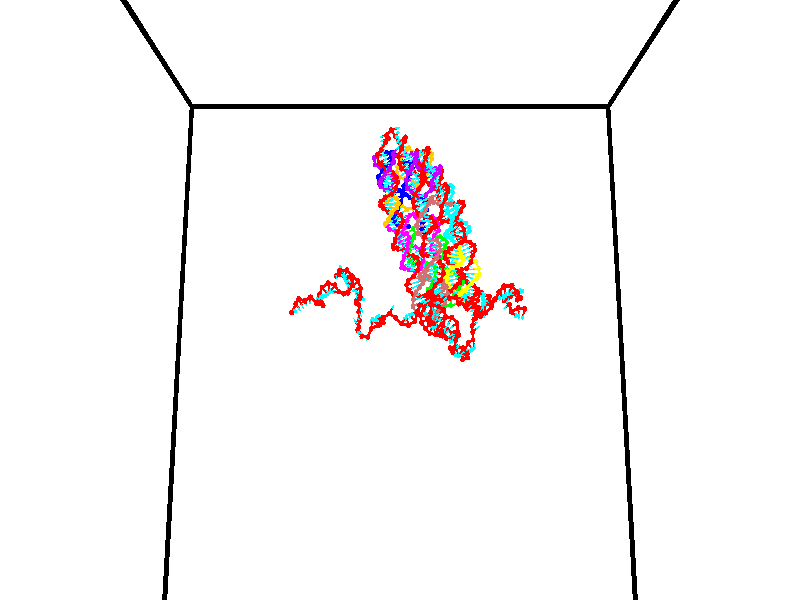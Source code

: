 // switches for output
#declare DRAW_BASES = 1; // possible values are 0, 1; only relevant for DNA ribbons
#declare DRAW_BASES_TYPE = 3; // possible values are 1, 2, 3; only relevant for DNA ribbons
#declare DRAW_FOG = 0; // set to 1 to enable fog

#include "colors.inc"

#include "transforms.inc"
background { rgb <1, 1, 1>}

#default {
   normal{
       ripples 0.25
       frequency 0.20
       turbulence 0.2
       lambda 5
   }
	finish {
		phong 0.1
		phong_size 40.
	}
}

// original window dimensions: 1024x640


// camera settings

camera {
	sky <0, 0.179814, -0.983701>
	up <0, 0.179814, -0.983701>
	right 1.6 * <1, 0, 0>
	location <35, 94.9851, 44.8844>
	look_at <35, 29.7336, 32.9568>
	direction <0, -65.2515, -11.9276>
	angle 67.0682
}


# declare cpy_camera_pos = <35, 94.9851, 44.8844>;
# if (DRAW_FOG = 1)
fog {
	fog_type 2
	up vnormalize(cpy_camera_pos)
	color rgbt<1,1,1,0.3>
	distance 1e-5
	fog_alt 3e-3
	fog_offset 56
}
# end


// LIGHTS

# declare lum = 6;
global_settings {
	ambient_light rgb lum * <0.05, 0.05, 0.05>
	max_trace_level 15
}# declare cpy_direct_light_amount = 0.25;
light_source
{	1000 * <-1, -1.16352, -0.803886>,
	rgb lum * cpy_direct_light_amount
	parallel
}

light_source
{	1000 * <1, 1.16352, 0.803886>,
	rgb lum * cpy_direct_light_amount
	parallel
}

// strand 0

// nucleotide -1

// particle -1
sphere {
	<24.090637, 34.968643, 34.983303> 0.250000
	pigment { color rgbt <1,0,0,0> }
	no_shadow
}
cylinder {
	<24.329536, 35.288685, 34.960960>,  <24.472876, 35.480713, 34.947556>, 0.100000
	pigment { color rgbt <1,0,0,0> }
	no_shadow
}
cylinder {
	<24.329536, 35.288685, 34.960960>,  <24.090637, 34.968643, 34.983303>, 0.100000
	pigment { color rgbt <1,0,0,0> }
	no_shadow
}

// particle -1
sphere {
	<24.329536, 35.288685, 34.960960> 0.100000
	pigment { color rgbt <1,0,0,0> }
	no_shadow
}
sphere {
	0, 1
	scale<0.080000,0.200000,0.300000>
	matrix <0.579960, -0.478919, -0.659001,
		-0.554021, 0.361195, -0.750066,
		0.597249, 0.800109, -0.055853,
		24.508711, 35.528717, 34.944206>
	pigment { color rgbt <0,1,1,0> }
	no_shadow
}
cylinder {
	<24.477934, 34.979721, 34.242840>,  <24.090637, 34.968643, 34.983303>, 0.130000
	pigment { color rgbt <1,0,0,0> }
	no_shadow
}

// nucleotide -1

// particle -1
sphere {
	<24.477934, 34.979721, 34.242840> 0.250000
	pigment { color rgbt <1,0,0,0> }
	no_shadow
}
cylinder {
	<24.702192, 35.173943, 34.511143>,  <24.836748, 35.290474, 34.672123>, 0.100000
	pigment { color rgbt <1,0,0,0> }
	no_shadow
}
cylinder {
	<24.702192, 35.173943, 34.511143>,  <24.477934, 34.979721, 34.242840>, 0.100000
	pigment { color rgbt <1,0,0,0> }
	no_shadow
}

// particle -1
sphere {
	<24.702192, 35.173943, 34.511143> 0.100000
	pigment { color rgbt <1,0,0,0> }
	no_shadow
}
sphere {
	0, 1
	scale<0.080000,0.200000,0.300000>
	matrix <0.806690, -0.137449, -0.574769,
		-0.186885, 0.863335, -0.468750,
		0.560647, 0.485551, 0.670757,
		24.870386, 35.319607, 34.712368>
	pigment { color rgbt <0,1,1,0> }
	no_shadow
}
cylinder {
	<24.861120, 35.593246, 33.952034>,  <24.477934, 34.979721, 34.242840>, 0.130000
	pigment { color rgbt <1,0,0,0> }
	no_shadow
}

// nucleotide -1

// particle -1
sphere {
	<24.861120, 35.593246, 33.952034> 0.250000
	pigment { color rgbt <1,0,0,0> }
	no_shadow
}
cylinder {
	<25.050663, 35.432297, 34.265354>,  <25.164389, 35.335728, 34.453346>, 0.100000
	pigment { color rgbt <1,0,0,0> }
	no_shadow
}
cylinder {
	<25.050663, 35.432297, 34.265354>,  <24.861120, 35.593246, 33.952034>, 0.100000
	pigment { color rgbt <1,0,0,0> }
	no_shadow
}

// particle -1
sphere {
	<25.050663, 35.432297, 34.265354> 0.100000
	pigment { color rgbt <1,0,0,0> }
	no_shadow
}
sphere {
	0, 1
	scale<0.080000,0.200000,0.300000>
	matrix <0.846532, -0.036889, -0.531058,
		0.242581, 0.914731, 0.323145,
		0.473855, -0.402377, 0.783297,
		25.192820, 35.311584, 34.500343>
	pigment { color rgbt <0,1,1,0> }
	no_shadow
}
cylinder {
	<25.513792, 35.993156, 34.155956>,  <24.861120, 35.593246, 33.952034>, 0.130000
	pigment { color rgbt <1,0,0,0> }
	no_shadow
}

// nucleotide -1

// particle -1
sphere {
	<25.513792, 35.993156, 34.155956> 0.250000
	pigment { color rgbt <1,0,0,0> }
	no_shadow
}
cylinder {
	<25.533878, 35.602722, 34.240562>,  <25.545931, 35.368462, 34.291325>, 0.100000
	pigment { color rgbt <1,0,0,0> }
	no_shadow
}
cylinder {
	<25.533878, 35.602722, 34.240562>,  <25.513792, 35.993156, 34.155956>, 0.100000
	pigment { color rgbt <1,0,0,0> }
	no_shadow
}

// particle -1
sphere {
	<25.533878, 35.602722, 34.240562> 0.100000
	pigment { color rgbt <1,0,0,0> }
	no_shadow
}
sphere {
	0, 1
	scale<0.080000,0.200000,0.300000>
	matrix <0.834490, -0.075349, -0.545846,
		0.548729, 0.203915, 0.810749,
		0.050217, -0.976084, 0.211512,
		25.548943, 35.309898, 34.304016>
	pigment { color rgbt <0,1,1,0> }
	no_shadow
}
cylinder {
	<26.074560, 35.825493, 33.842331>,  <25.513792, 35.993156, 34.155956>, 0.130000
	pigment { color rgbt <1,0,0,0> }
	no_shadow
}

// nucleotide -1

// particle -1
sphere {
	<26.074560, 35.825493, 33.842331> 0.250000
	pigment { color rgbt <1,0,0,0> }
	no_shadow
}
cylinder {
	<25.989927, 35.461987, 33.986202>,  <25.939148, 35.243881, 34.072525>, 0.100000
	pigment { color rgbt <1,0,0,0> }
	no_shadow
}
cylinder {
	<25.989927, 35.461987, 33.986202>,  <26.074560, 35.825493, 33.842331>, 0.100000
	pigment { color rgbt <1,0,0,0> }
	no_shadow
}

// particle -1
sphere {
	<25.989927, 35.461987, 33.986202> 0.100000
	pigment { color rgbt <1,0,0,0> }
	no_shadow
}
sphere {
	0, 1
	scale<0.080000,0.200000,0.300000>
	matrix <0.822200, -0.364468, -0.437208,
		0.528413, 0.203224, 0.824306,
		-0.211582, -0.908770, 0.359680,
		25.926453, 35.189354, 34.094105>
	pigment { color rgbt <0,1,1,0> }
	no_shadow
}
cylinder {
	<26.667181, 35.688633, 34.284527>,  <26.074560, 35.825493, 33.842331>, 0.130000
	pigment { color rgbt <1,0,0,0> }
	no_shadow
}

// nucleotide -1

// particle -1
sphere {
	<26.667181, 35.688633, 34.284527> 0.250000
	pigment { color rgbt <1,0,0,0> }
	no_shadow
}
cylinder {
	<26.477840, 35.373432, 34.127048>,  <26.364237, 35.184311, 34.032562>, 0.100000
	pigment { color rgbt <1,0,0,0> }
	no_shadow
}
cylinder {
	<26.477840, 35.373432, 34.127048>,  <26.667181, 35.688633, 34.284527>, 0.100000
	pigment { color rgbt <1,0,0,0> }
	no_shadow
}

// particle -1
sphere {
	<26.477840, 35.373432, 34.127048> 0.100000
	pigment { color rgbt <1,0,0,0> }
	no_shadow
}
sphere {
	0, 1
	scale<0.080000,0.200000,0.300000>
	matrix <0.873546, -0.362391, -0.324946,
		0.113384, -0.497727, 0.859890,
		-0.473351, -0.787997, -0.393698,
		26.335835, 35.137032, 34.008938>
	pigment { color rgbt <0,1,1,0> }
	no_shadow
}
cylinder {
	<27.139797, 35.127846, 34.192028>,  <26.667181, 35.688633, 34.284527>, 0.130000
	pigment { color rgbt <1,0,0,0> }
	no_shadow
}

// nucleotide -1

// particle -1
sphere {
	<27.139797, 35.127846, 34.192028> 0.250000
	pigment { color rgbt <1,0,0,0> }
	no_shadow
}
cylinder {
	<26.855078, 34.935398, 33.987335>,  <26.684246, 34.819931, 33.864521>, 0.100000
	pigment { color rgbt <1,0,0,0> }
	no_shadow
}
cylinder {
	<26.855078, 34.935398, 33.987335>,  <27.139797, 35.127846, 34.192028>, 0.100000
	pigment { color rgbt <1,0,0,0> }
	no_shadow
}

// particle -1
sphere {
	<26.855078, 34.935398, 33.987335> 0.100000
	pigment { color rgbt <1,0,0,0> }
	no_shadow
}
sphere {
	0, 1
	scale<0.080000,0.200000,0.300000>
	matrix <0.696292, -0.579077, -0.424083,
		-0.092300, -0.658178, 0.747184,
		-0.711799, -0.481115, -0.511732,
		26.641539, 34.791065, 33.833817>
	pigment { color rgbt <0,1,1,0> }
	no_shadow
}
cylinder {
	<27.157228, 34.340160, 34.279030>,  <27.139797, 35.127846, 34.192028>, 0.130000
	pigment { color rgbt <1,0,0,0> }
	no_shadow
}

// nucleotide -1

// particle -1
sphere {
	<27.157228, 34.340160, 34.279030> 0.250000
	pigment { color rgbt <1,0,0,0> }
	no_shadow
}
cylinder {
	<26.999775, 34.448872, 33.927761>,  <26.905302, 34.514099, 33.716999>, 0.100000
	pigment { color rgbt <1,0,0,0> }
	no_shadow
}
cylinder {
	<26.999775, 34.448872, 33.927761>,  <27.157228, 34.340160, 34.279030>, 0.100000
	pigment { color rgbt <1,0,0,0> }
	no_shadow
}

// particle -1
sphere {
	<26.999775, 34.448872, 33.927761> 0.100000
	pigment { color rgbt <1,0,0,0> }
	no_shadow
}
sphere {
	0, 1
	scale<0.080000,0.200000,0.300000>
	matrix <0.614992, -0.632176, -0.471315,
		-0.683255, -0.725595, 0.081701,
		-0.393633, 0.271783, -0.878172,
		26.881685, 34.530407, 33.664310>
	pigment { color rgbt <0,1,1,0> }
	no_shadow
}
cylinder {
	<26.666496, 33.897190, 33.962559>,  <27.157228, 34.340160, 34.279030>, 0.130000
	pigment { color rgbt <1,0,0,0> }
	no_shadow
}

// nucleotide -1

// particle -1
sphere {
	<26.666496, 33.897190, 33.962559> 0.250000
	pigment { color rgbt <1,0,0,0> }
	no_shadow
}
cylinder {
	<26.887871, 34.092693, 33.692795>,  <27.020695, 34.209995, 33.530937>, 0.100000
	pigment { color rgbt <1,0,0,0> }
	no_shadow
}
cylinder {
	<26.887871, 34.092693, 33.692795>,  <26.666496, 33.897190, 33.962559>, 0.100000
	pigment { color rgbt <1,0,0,0> }
	no_shadow
}

// particle -1
sphere {
	<26.887871, 34.092693, 33.692795> 0.100000
	pigment { color rgbt <1,0,0,0> }
	no_shadow
}
sphere {
	0, 1
	scale<0.080000,0.200000,0.300000>
	matrix <0.433290, -0.860473, -0.268039,
		-0.711315, -0.143871, -0.687991,
		0.553435, 0.488760, -0.674405,
		27.053902, 34.239323, 33.490475>
	pigment { color rgbt <0,1,1,0> }
	no_shadow
}
cylinder {
	<26.666706, 33.638264, 33.235104>,  <26.666496, 33.897190, 33.962559>, 0.130000
	pigment { color rgbt <1,0,0,0> }
	no_shadow
}

// nucleotide -1

// particle -1
sphere {
	<26.666706, 33.638264, 33.235104> 0.250000
	pigment { color rgbt <1,0,0,0> }
	no_shadow
}
cylinder {
	<27.010941, 33.824421, 33.317856>,  <27.217482, 33.936115, 33.367508>, 0.100000
	pigment { color rgbt <1,0,0,0> }
	no_shadow
}
cylinder {
	<27.010941, 33.824421, 33.317856>,  <26.666706, 33.638264, 33.235104>, 0.100000
	pigment { color rgbt <1,0,0,0> }
	no_shadow
}

// particle -1
sphere {
	<27.010941, 33.824421, 33.317856> 0.100000
	pigment { color rgbt <1,0,0,0> }
	no_shadow
}
sphere {
	0, 1
	scale<0.080000,0.200000,0.300000>
	matrix <0.509302, -0.787054, -0.348077,
		0.000832, 0.404914, -0.914355,
		0.860588, 0.465393, 0.206878,
		27.269117, 33.964039, 33.379921>
	pigment { color rgbt <0,1,1,0> }
	no_shadow
}
cylinder {
	<26.939093, 33.746109, 32.583122>,  <26.666706, 33.638264, 33.235104>, 0.130000
	pigment { color rgbt <1,0,0,0> }
	no_shadow
}

// nucleotide -1

// particle -1
sphere {
	<26.939093, 33.746109, 32.583122> 0.250000
	pigment { color rgbt <1,0,0,0> }
	no_shadow
}
cylinder {
	<27.220976, 33.677158, 32.858418>,  <27.390106, 33.635788, 33.023594>, 0.100000
	pigment { color rgbt <1,0,0,0> }
	no_shadow
}
cylinder {
	<27.220976, 33.677158, 32.858418>,  <26.939093, 33.746109, 32.583122>, 0.100000
	pigment { color rgbt <1,0,0,0> }
	no_shadow
}

// particle -1
sphere {
	<27.220976, 33.677158, 32.858418> 0.100000
	pigment { color rgbt <1,0,0,0> }
	no_shadow
}
sphere {
	0, 1
	scale<0.080000,0.200000,0.300000>
	matrix <0.202395, -0.880886, -0.427873,
		0.680015, 0.440822, -0.585881,
		0.704710, -0.172380, 0.688236,
		27.432388, 33.625443, 33.064888>
	pigment { color rgbt <0,1,1,0> }
	no_shadow
}
cylinder {
	<27.542221, 33.623016, 32.185043>,  <26.939093, 33.746109, 32.583122>, 0.130000
	pigment { color rgbt <1,0,0,0> }
	no_shadow
}

// nucleotide -1

// particle -1
sphere {
	<27.542221, 33.623016, 32.185043> 0.250000
	pigment { color rgbt <1,0,0,0> }
	no_shadow
}
cylinder {
	<27.598286, 33.459335, 32.545689>,  <27.631926, 33.361126, 32.762077>, 0.100000
	pigment { color rgbt <1,0,0,0> }
	no_shadow
}
cylinder {
	<27.598286, 33.459335, 32.545689>,  <27.542221, 33.623016, 32.185043>, 0.100000
	pigment { color rgbt <1,0,0,0> }
	no_shadow
}

// particle -1
sphere {
	<27.598286, 33.459335, 32.545689> 0.100000
	pigment { color rgbt <1,0,0,0> }
	no_shadow
}
sphere {
	0, 1
	scale<0.080000,0.200000,0.300000>
	matrix <0.396794, -0.811067, -0.429795,
		0.907143, 0.417996, 0.048689,
		0.140162, -0.409206, 0.901613,
		27.640335, 33.336575, 32.816174>
	pigment { color rgbt <0,1,1,0> }
	no_shadow
}
cylinder {
	<28.197437, 33.289501, 32.288197>,  <27.542221, 33.623016, 32.185043>, 0.130000
	pigment { color rgbt <1,0,0,0> }
	no_shadow
}

// nucleotide -1

// particle -1
sphere {
	<28.197437, 33.289501, 32.288197> 0.250000
	pigment { color rgbt <1,0,0,0> }
	no_shadow
}
cylinder {
	<27.951536, 33.107029, 32.545559>,  <27.803995, 32.997547, 32.699978>, 0.100000
	pigment { color rgbt <1,0,0,0> }
	no_shadow
}
cylinder {
	<27.951536, 33.107029, 32.545559>,  <28.197437, 33.289501, 32.288197>, 0.100000
	pigment { color rgbt <1,0,0,0> }
	no_shadow
}

// particle -1
sphere {
	<27.951536, 33.107029, 32.545559> 0.100000
	pigment { color rgbt <1,0,0,0> }
	no_shadow
}
sphere {
	0, 1
	scale<0.080000,0.200000,0.300000>
	matrix <0.441796, -0.874944, -0.198218,
		0.653370, 0.162401, 0.739414,
		-0.614755, -0.456179, 0.643410,
		27.767109, 32.970177, 32.738583>
	pigment { color rgbt <0,1,1,0> }
	no_shadow
}
cylinder {
	<28.586742, 32.967907, 32.801144>,  <28.197437, 33.289501, 32.288197>, 0.130000
	pigment { color rgbt <1,0,0,0> }
	no_shadow
}

// nucleotide -1

// particle -1
sphere {
	<28.586742, 32.967907, 32.801144> 0.250000
	pigment { color rgbt <1,0,0,0> }
	no_shadow
}
cylinder {
	<28.250631, 32.753361, 32.769535>,  <28.048965, 32.624634, 32.750568>, 0.100000
	pigment { color rgbt <1,0,0,0> }
	no_shadow
}
cylinder {
	<28.250631, 32.753361, 32.769535>,  <28.586742, 32.967907, 32.801144>, 0.100000
	pigment { color rgbt <1,0,0,0> }
	no_shadow
}

// particle -1
sphere {
	<28.250631, 32.753361, 32.769535> 0.100000
	pigment { color rgbt <1,0,0,0> }
	no_shadow
}
sphere {
	0, 1
	scale<0.080000,0.200000,0.300000>
	matrix <0.537536, -0.843207, 0.007498,
		-0.070655, -0.036177, 0.996844,
		-0.840275, -0.536370, -0.079024,
		27.998549, 32.592449, 32.745827>
	pigment { color rgbt <0,1,1,0> }
	no_shadow
}
cylinder {
	<29.135521, 33.307270, 33.055199>,  <28.586742, 32.967907, 32.801144>, 0.130000
	pigment { color rgbt <1,0,0,0> }
	no_shadow
}

// nucleotide -1

// particle -1
sphere {
	<29.135521, 33.307270, 33.055199> 0.250000
	pigment { color rgbt <1,0,0,0> }
	no_shadow
}
cylinder {
	<29.455097, 33.192429, 32.843815>,  <29.646843, 33.123524, 32.716984>, 0.100000
	pigment { color rgbt <1,0,0,0> }
	no_shadow
}
cylinder {
	<29.455097, 33.192429, 32.843815>,  <29.135521, 33.307270, 33.055199>, 0.100000
	pigment { color rgbt <1,0,0,0> }
	no_shadow
}

// particle -1
sphere {
	<29.455097, 33.192429, 32.843815> 0.100000
	pigment { color rgbt <1,0,0,0> }
	no_shadow
}
sphere {
	0, 1
	scale<0.080000,0.200000,0.300000>
	matrix <-0.035510, 0.854644, -0.517999,
		0.600358, 0.432617, 0.672616,
		0.798942, -0.287100, -0.528455,
		29.694780, 33.106297, 32.685280>
	pigment { color rgbt <0,1,1,0> }
	no_shadow
}
cylinder {
	<29.645718, 33.876064, 33.078209>,  <29.135521, 33.307270, 33.055199>, 0.130000
	pigment { color rgbt <1,0,0,0> }
	no_shadow
}

// nucleotide -1

// particle -1
sphere {
	<29.645718, 33.876064, 33.078209> 0.250000
	pigment { color rgbt <1,0,0,0> }
	no_shadow
}
cylinder {
	<29.674809, 33.660381, 32.742599>,  <29.692263, 33.530972, 32.541233>, 0.100000
	pigment { color rgbt <1,0,0,0> }
	no_shadow
}
cylinder {
	<29.674809, 33.660381, 32.742599>,  <29.645718, 33.876064, 33.078209>, 0.100000
	pigment { color rgbt <1,0,0,0> }
	no_shadow
}

// particle -1
sphere {
	<29.674809, 33.660381, 32.742599> 0.100000
	pigment { color rgbt <1,0,0,0> }
	no_shadow
}
sphere {
	0, 1
	scale<0.080000,0.200000,0.300000>
	matrix <-0.270953, 0.798931, -0.536931,
		0.959842, 0.266385, -0.087998,
		0.072725, -0.539212, -0.839024,
		29.696627, 33.498619, 32.490891>
	pigment { color rgbt <0,1,1,0> }
	no_shadow
}
cylinder {
	<30.139627, 34.106640, 32.490337>,  <29.645718, 33.876064, 33.078209>, 0.130000
	pigment { color rgbt <1,0,0,0> }
	no_shadow
}

// nucleotide -1

// particle -1
sphere {
	<30.139627, 34.106640, 32.490337> 0.250000
	pigment { color rgbt <1,0,0,0> }
	no_shadow
}
cylinder {
	<29.807924, 33.944561, 32.336380>,  <29.608902, 33.847313, 32.244007>, 0.100000
	pigment { color rgbt <1,0,0,0> }
	no_shadow
}
cylinder {
	<29.807924, 33.944561, 32.336380>,  <30.139627, 34.106640, 32.490337>, 0.100000
	pigment { color rgbt <1,0,0,0> }
	no_shadow
}

// particle -1
sphere {
	<29.807924, 33.944561, 32.336380> 0.100000
	pigment { color rgbt <1,0,0,0> }
	no_shadow
}
sphere {
	0, 1
	scale<0.080000,0.200000,0.300000>
	matrix <-0.242123, 0.881198, -0.406038,
		0.503691, -0.243520, -0.828851,
		-0.829260, -0.405201, -0.384890,
		29.559147, 33.823002, 32.220913>
	pigment { color rgbt <0,1,1,0> }
	no_shadow
}
cylinder {
	<30.078091, 34.286003, 31.726742>,  <30.139627, 34.106640, 32.490337>, 0.130000
	pigment { color rgbt <1,0,0,0> }
	no_shadow
}

// nucleotide -1

// particle -1
sphere {
	<30.078091, 34.286003, 31.726742> 0.250000
	pigment { color rgbt <1,0,0,0> }
	no_shadow
}
cylinder {
	<29.723036, 34.227657, 31.901476>,  <29.510004, 34.192650, 32.006317>, 0.100000
	pigment { color rgbt <1,0,0,0> }
	no_shadow
}
cylinder {
	<29.723036, 34.227657, 31.901476>,  <30.078091, 34.286003, 31.726742>, 0.100000
	pigment { color rgbt <1,0,0,0> }
	no_shadow
}

// particle -1
sphere {
	<29.723036, 34.227657, 31.901476> 0.100000
	pigment { color rgbt <1,0,0,0> }
	no_shadow
}
sphere {
	0, 1
	scale<0.080000,0.200000,0.300000>
	matrix <-0.303020, 0.899257, -0.315460,
		-0.346816, -0.412384, -0.842412,
		-0.887636, -0.145861, 0.436837,
		29.456745, 34.183899, 32.032528>
	pigment { color rgbt <0,1,1,0> }
	no_shadow
}
cylinder {
	<29.531662, 34.330345, 31.185322>,  <30.078091, 34.286003, 31.726742>, 0.130000
	pigment { color rgbt <1,0,0,0> }
	no_shadow
}

// nucleotide -1

// particle -1
sphere {
	<29.531662, 34.330345, 31.185322> 0.250000
	pigment { color rgbt <1,0,0,0> }
	no_shadow
}
cylinder {
	<29.414089, 34.437260, 31.552399>,  <29.343546, 34.501408, 31.772644>, 0.100000
	pigment { color rgbt <1,0,0,0> }
	no_shadow
}
cylinder {
	<29.414089, 34.437260, 31.552399>,  <29.531662, 34.330345, 31.185322>, 0.100000
	pigment { color rgbt <1,0,0,0> }
	no_shadow
}

// particle -1
sphere {
	<29.414089, 34.437260, 31.552399> 0.100000
	pigment { color rgbt <1,0,0,0> }
	no_shadow
}
sphere {
	0, 1
	scale<0.080000,0.200000,0.300000>
	matrix <-0.268157, 0.898486, -0.347585,
		-0.917441, -0.348251, -0.192416,
		-0.293930, 0.267291, 0.917693,
		29.325911, 34.517448, 31.827707>
	pigment { color rgbt <0,1,1,0> }
	no_shadow
}
cylinder {
	<28.780870, 34.575989, 31.296179>,  <29.531662, 34.330345, 31.185322>, 0.130000
	pigment { color rgbt <1,0,0,0> }
	no_shadow
}

// nucleotide -1

// particle -1
sphere {
	<28.780870, 34.575989, 31.296179> 0.250000
	pigment { color rgbt <1,0,0,0> }
	no_shadow
}
cylinder {
	<29.017614, 34.783886, 31.542616>,  <29.159660, 34.908623, 31.690479>, 0.100000
	pigment { color rgbt <1,0,0,0> }
	no_shadow
}
cylinder {
	<29.017614, 34.783886, 31.542616>,  <28.780870, 34.575989, 31.296179>, 0.100000
	pigment { color rgbt <1,0,0,0> }
	no_shadow
}

// particle -1
sphere {
	<29.017614, 34.783886, 31.542616> 0.100000
	pigment { color rgbt <1,0,0,0> }
	no_shadow
}
sphere {
	0, 1
	scale<0.080000,0.200000,0.300000>
	matrix <-0.163912, 0.825982, -0.539338,
		-0.789198, 0.218228, 0.574058,
		0.591861, 0.519740, 0.616094,
		29.195173, 34.939808, 31.727444>
	pigment { color rgbt <0,1,1,0> }
	no_shadow
}
cylinder {
	<28.378828, 34.005760, 31.634031>,  <28.780870, 34.575989, 31.296179>, 0.130000
	pigment { color rgbt <1,0,0,0> }
	no_shadow
}

// nucleotide -1

// particle -1
sphere {
	<28.378828, 34.005760, 31.634031> 0.250000
	pigment { color rgbt <1,0,0,0> }
	no_shadow
}
cylinder {
	<28.448917, 34.384808, 31.740856>,  <28.490971, 34.612236, 31.804951>, 0.100000
	pigment { color rgbt <1,0,0,0> }
	no_shadow
}
cylinder {
	<28.448917, 34.384808, 31.740856>,  <28.378828, 34.005760, 31.634031>, 0.100000
	pigment { color rgbt <1,0,0,0> }
	no_shadow
}

// particle -1
sphere {
	<28.448917, 34.384808, 31.740856> 0.100000
	pigment { color rgbt <1,0,0,0> }
	no_shadow
}
sphere {
	0, 1
	scale<0.080000,0.200000,0.300000>
	matrix <0.954324, -0.096804, -0.282658,
		-0.241998, 0.304392, -0.921294,
		0.175223, 0.947615, 0.267062,
		28.501484, 34.669090, 31.820974>
	pigment { color rgbt <0,1,1,0> }
	no_shadow
}
cylinder {
	<29.005451, 33.639072, 31.436789>,  <28.378828, 34.005760, 31.634031>, 0.130000
	pigment { color rgbt <1,0,0,0> }
	no_shadow
}

// nucleotide -1

// particle -1
sphere {
	<29.005451, 33.639072, 31.436789> 0.250000
	pigment { color rgbt <1,0,0,0> }
	no_shadow
}
cylinder {
	<28.880947, 33.561981, 31.064558>,  <28.806246, 33.515724, 30.841219>, 0.100000
	pigment { color rgbt <1,0,0,0> }
	no_shadow
}
cylinder {
	<28.880947, 33.561981, 31.064558>,  <29.005451, 33.639072, 31.436789>, 0.100000
	pigment { color rgbt <1,0,0,0> }
	no_shadow
}

// particle -1
sphere {
	<28.880947, 33.561981, 31.064558> 0.100000
	pigment { color rgbt <1,0,0,0> }
	no_shadow
}
sphere {
	0, 1
	scale<0.080000,0.200000,0.300000>
	matrix <0.262016, 0.923861, -0.278979,
		0.913490, -0.330661, -0.237063,
		-0.311261, -0.192731, -0.930576,
		28.787569, 33.504162, 30.785385>
	pigment { color rgbt <0,1,1,0> }
	no_shadow
}
cylinder {
	<29.203661, 32.955326, 31.481571>,  <29.005451, 33.639072, 31.436789>, 0.130000
	pigment { color rgbt <1,0,0,0> }
	no_shadow
}

// nucleotide -1

// particle -1
sphere {
	<29.203661, 32.955326, 31.481571> 0.250000
	pigment { color rgbt <1,0,0,0> }
	no_shadow
}
cylinder {
	<29.435366, 33.239311, 31.641771>,  <29.574389, 33.409702, 31.737892>, 0.100000
	pigment { color rgbt <1,0,0,0> }
	no_shadow
}
cylinder {
	<29.435366, 33.239311, 31.641771>,  <29.203661, 32.955326, 31.481571>, 0.100000
	pigment { color rgbt <1,0,0,0> }
	no_shadow
}

// particle -1
sphere {
	<29.435366, 33.239311, 31.641771> 0.100000
	pigment { color rgbt <1,0,0,0> }
	no_shadow
}
sphere {
	0, 1
	scale<0.080000,0.200000,0.300000>
	matrix <0.426186, -0.682607, 0.593644,
		0.694853, -0.173187, -0.697987,
		0.579262, 0.709967, 0.400502,
		29.609144, 33.452301, 31.761921>
	pigment { color rgbt <0,1,1,0> }
	no_shadow
}
cylinder {
	<29.993801, 32.827389, 31.420307>,  <29.203661, 32.955326, 31.481571>, 0.130000
	pigment { color rgbt <1,0,0,0> }
	no_shadow
}

// nucleotide -1

// particle -1
sphere {
	<29.993801, 32.827389, 31.420307> 0.250000
	pigment { color rgbt <1,0,0,0> }
	no_shadow
}
cylinder {
	<29.893360, 33.035069, 31.747080>,  <29.833096, 33.159676, 31.943144>, 0.100000
	pigment { color rgbt <1,0,0,0> }
	no_shadow
}
cylinder {
	<29.893360, 33.035069, 31.747080>,  <29.993801, 32.827389, 31.420307>, 0.100000
	pigment { color rgbt <1,0,0,0> }
	no_shadow
}

// particle -1
sphere {
	<29.893360, 33.035069, 31.747080> 0.100000
	pigment { color rgbt <1,0,0,0> }
	no_shadow
}
sphere {
	0, 1
	scale<0.080000,0.200000,0.300000>
	matrix <0.432130, -0.695073, 0.574576,
		0.866148, 0.497298, -0.049828,
		-0.251101, 0.519199, 0.816933,
		29.818029, 33.190826, 31.992161>
	pigment { color rgbt <0,1,1,0> }
	no_shadow
}
cylinder {
	<30.586140, 32.852097, 31.851053>,  <29.993801, 32.827389, 31.420307>, 0.130000
	pigment { color rgbt <1,0,0,0> }
	no_shadow
}

// nucleotide -1

// particle -1
sphere {
	<30.586140, 32.852097, 31.851053> 0.250000
	pigment { color rgbt <1,0,0,0> }
	no_shadow
}
cylinder {
	<30.285149, 32.915066, 32.106865>,  <30.104553, 32.952847, 32.260353>, 0.100000
	pigment { color rgbt <1,0,0,0> }
	no_shadow
}
cylinder {
	<30.285149, 32.915066, 32.106865>,  <30.586140, 32.852097, 31.851053>, 0.100000
	pigment { color rgbt <1,0,0,0> }
	no_shadow
}

// particle -1
sphere {
	<30.285149, 32.915066, 32.106865> 0.100000
	pigment { color rgbt <1,0,0,0> }
	no_shadow
}
sphere {
	0, 1
	scale<0.080000,0.200000,0.300000>
	matrix <0.343578, -0.734595, 0.585085,
		0.561901, 0.659991, 0.498678,
		-0.752477, 0.157425, 0.639527,
		30.059406, 32.962292, 32.298721>
	pigment { color rgbt <0,1,1,0> }
	no_shadow
}
cylinder {
	<30.867281, 33.019005, 32.523144>,  <30.586140, 32.852097, 31.851053>, 0.130000
	pigment { color rgbt <1,0,0,0> }
	no_shadow
}

// nucleotide -1

// particle -1
sphere {
	<30.867281, 33.019005, 32.523144> 0.250000
	pigment { color rgbt <1,0,0,0> }
	no_shadow
}
cylinder {
	<30.504585, 32.864307, 32.590382>,  <30.286968, 32.771488, 32.630726>, 0.100000
	pigment { color rgbt <1,0,0,0> }
	no_shadow
}
cylinder {
	<30.504585, 32.864307, 32.590382>,  <30.867281, 33.019005, 32.523144>, 0.100000
	pigment { color rgbt <1,0,0,0> }
	no_shadow
}

// particle -1
sphere {
	<30.504585, 32.864307, 32.590382> 0.100000
	pigment { color rgbt <1,0,0,0> }
	no_shadow
}
sphere {
	0, 1
	scale<0.080000,0.200000,0.300000>
	matrix <0.413155, -0.734919, 0.537770,
		-0.084444, 0.557065, 0.826164,
		-0.906737, -0.386745, 0.168095,
		30.232565, 32.748283, 32.640808>
	pigment { color rgbt <0,1,1,0> }
	no_shadow
}
cylinder {
	<30.846153, 32.837265, 33.246651>,  <30.867281, 33.019005, 32.523144>, 0.130000
	pigment { color rgbt <1,0,0,0> }
	no_shadow
}

// nucleotide -1

// particle -1
sphere {
	<30.846153, 32.837265, 33.246651> 0.250000
	pigment { color rgbt <1,0,0,0> }
	no_shadow
}
cylinder {
	<30.606680, 32.606441, 33.024452>,  <30.462996, 32.467945, 32.891132>, 0.100000
	pigment { color rgbt <1,0,0,0> }
	no_shadow
}
cylinder {
	<30.606680, 32.606441, 33.024452>,  <30.846153, 32.837265, 33.246651>, 0.100000
	pigment { color rgbt <1,0,0,0> }
	no_shadow
}

// particle -1
sphere {
	<30.606680, 32.606441, 33.024452> 0.100000
	pigment { color rgbt <1,0,0,0> }
	no_shadow
}
sphere {
	0, 1
	scale<0.080000,0.200000,0.300000>
	matrix <0.229794, -0.788104, 0.571040,
		-0.767317, 0.214221, 0.604429,
		-0.598682, -0.577062, -0.555499,
		30.427074, 32.433323, 32.857803>
	pigment { color rgbt <0,1,1,0> }
	no_shadow
}
cylinder {
	<30.398083, 32.354656, 33.739925>,  <30.846153, 32.837265, 33.246651>, 0.130000
	pigment { color rgbt <1,0,0,0> }
	no_shadow
}

// nucleotide -1

// particle -1
sphere {
	<30.398083, 32.354656, 33.739925> 0.250000
	pigment { color rgbt <1,0,0,0> }
	no_shadow
}
cylinder {
	<30.487919, 32.227345, 33.371521>,  <30.541821, 32.150959, 33.150478>, 0.100000
	pigment { color rgbt <1,0,0,0> }
	no_shadow
}
cylinder {
	<30.487919, 32.227345, 33.371521>,  <30.398083, 32.354656, 33.739925>, 0.100000
	pigment { color rgbt <1,0,0,0> }
	no_shadow
}

// particle -1
sphere {
	<30.487919, 32.227345, 33.371521> 0.100000
	pigment { color rgbt <1,0,0,0> }
	no_shadow
}
sphere {
	0, 1
	scale<0.080000,0.200000,0.300000>
	matrix <0.325220, -0.866480, 0.378741,
		-0.918581, -0.384592, -0.091093,
		0.224591, -0.318279, -0.921009,
		30.555296, 32.131863, 33.095219>
	pigment { color rgbt <0,1,1,0> }
	no_shadow
}
cylinder {
	<30.359373, 31.750416, 33.340698>,  <30.398083, 32.354656, 33.739925>, 0.130000
	pigment { color rgbt <1,0,0,0> }
	no_shadow
}

// nucleotide -1

// particle -1
sphere {
	<30.359373, 31.750416, 33.340698> 0.250000
	pigment { color rgbt <1,0,0,0> }
	no_shadow
}
cylinder {
	<30.736502, 31.634550, 33.274746>,  <30.962778, 31.565031, 33.235176>, 0.100000
	pigment { color rgbt <1,0,0,0> }
	no_shadow
}
cylinder {
	<30.736502, 31.634550, 33.274746>,  <30.359373, 31.750416, 33.340698>, 0.100000
	pigment { color rgbt <1,0,0,0> }
	no_shadow
}

// particle -1
sphere {
	<30.736502, 31.634550, 33.274746> 0.100000
	pigment { color rgbt <1,0,0,0> }
	no_shadow
}
sphere {
	0, 1
	scale<0.080000,0.200000,0.300000>
	matrix <0.216725, 0.908613, -0.357005,
		0.253221, 0.300859, 0.919436,
		0.942820, -0.289666, -0.164876,
		31.019348, 31.547649, 33.225285>
	pigment { color rgbt <0,1,1,0> }
	no_shadow
}
cylinder {
	<30.568432, 31.040375, 33.637302>,  <30.359373, 31.750416, 33.340698>, 0.130000
	pigment { color rgbt <1,0,0,0> }
	no_shadow
}

// nucleotide -1

// particle -1
sphere {
	<30.568432, 31.040375, 33.637302> 0.250000
	pigment { color rgbt <1,0,0,0> }
	no_shadow
}
cylinder {
	<30.744638, 31.209536, 33.954060>,  <30.850363, 31.311031, 34.144115>, 0.100000
	pigment { color rgbt <1,0,0,0> }
	no_shadow
}
cylinder {
	<30.744638, 31.209536, 33.954060>,  <30.568432, 31.040375, 33.637302>, 0.100000
	pigment { color rgbt <1,0,0,0> }
	no_shadow
}

// particle -1
sphere {
	<30.744638, 31.209536, 33.954060> 0.100000
	pigment { color rgbt <1,0,0,0> }
	no_shadow
}
sphere {
	0, 1
	scale<0.080000,0.200000,0.300000>
	matrix <-0.695632, -0.396796, 0.598873,
		0.567485, -0.814682, 0.119387,
		0.440519, 0.422901, 0.791895,
		30.876795, 31.336407, 34.191628>
	pigment { color rgbt <0,1,1,0> }
	no_shadow
}
cylinder {
	<30.538637, 30.741795, 34.235573>,  <30.568432, 31.040375, 33.637302>, 0.130000
	pigment { color rgbt <1,0,0,0> }
	no_shadow
}

// nucleotide -1

// particle -1
sphere {
	<30.538637, 30.741795, 34.235573> 0.250000
	pigment { color rgbt <1,0,0,0> }
	no_shadow
}
cylinder {
	<30.688162, 31.047907, 34.445187>,  <30.777876, 31.231573, 34.570953>, 0.100000
	pigment { color rgbt <1,0,0,0> }
	no_shadow
}
cylinder {
	<30.688162, 31.047907, 34.445187>,  <30.538637, 30.741795, 34.235573>, 0.100000
	pigment { color rgbt <1,0,0,0> }
	no_shadow
}

// particle -1
sphere {
	<30.688162, 31.047907, 34.445187> 0.100000
	pigment { color rgbt <1,0,0,0> }
	no_shadow
}
sphere {
	0, 1
	scale<0.080000,0.200000,0.300000>
	matrix <-0.745044, -0.088759, 0.661084,
		0.552427, -0.637549, 0.536987,
		0.373811, 0.765280, 0.524035,
		30.800304, 31.277491, 34.602398>
	pigment { color rgbt <0,1,1,0> }
	no_shadow
}
cylinder {
	<30.640802, 30.580711, 34.993416>,  <30.538637, 30.741795, 34.235573>, 0.130000
	pigment { color rgbt <1,0,0,0> }
	no_shadow
}

// nucleotide -1

// particle -1
sphere {
	<30.640802, 30.580711, 34.993416> 0.250000
	pigment { color rgbt <1,0,0,0> }
	no_shadow
}
cylinder {
	<30.573368, 30.972164, 34.946323>,  <30.532907, 31.207035, 34.918068>, 0.100000
	pigment { color rgbt <1,0,0,0> }
	no_shadow
}
cylinder {
	<30.573368, 30.972164, 34.946323>,  <30.640802, 30.580711, 34.993416>, 0.100000
	pigment { color rgbt <1,0,0,0> }
	no_shadow
}

// particle -1
sphere {
	<30.573368, 30.972164, 34.946323> 0.100000
	pigment { color rgbt <1,0,0,0> }
	no_shadow
}
sphere {
	0, 1
	scale<0.080000,0.200000,0.300000>
	matrix <-0.696705, -0.033817, 0.716560,
		0.697267, 0.202826, 0.687518,
		-0.168587, 0.978631, -0.117730,
		30.522793, 31.265753, 34.911003>
	pigment { color rgbt <0,1,1,0> }
	no_shadow
}
cylinder {
	<30.584873, 30.962667, 35.651821>,  <30.640802, 30.580711, 34.993416>, 0.130000
	pigment { color rgbt <1,0,0,0> }
	no_shadow
}

// nucleotide -1

// particle -1
sphere {
	<30.584873, 30.962667, 35.651821> 0.250000
	pigment { color rgbt <1,0,0,0> }
	no_shadow
}
cylinder {
	<30.369194, 31.129211, 35.358997>,  <30.239786, 31.229137, 35.183304>, 0.100000
	pigment { color rgbt <1,0,0,0> }
	no_shadow
}
cylinder {
	<30.369194, 31.129211, 35.358997>,  <30.584873, 30.962667, 35.651821>, 0.100000
	pigment { color rgbt <1,0,0,0> }
	no_shadow
}

// particle -1
sphere {
	<30.369194, 31.129211, 35.358997> 0.100000
	pigment { color rgbt <1,0,0,0> }
	no_shadow
}
sphere {
	0, 1
	scale<0.080000,0.200000,0.300000>
	matrix <-0.811238, -0.023334, 0.584250,
		0.226177, 0.908900, 0.350350,
		-0.539200, 0.416361, -0.732057,
		30.207434, 31.254120, 35.139381>
	pigment { color rgbt <0,1,1,0> }
	no_shadow
}
cylinder {
	<30.519373, 31.679951, 36.022507>,  <30.584873, 30.962667, 35.651821>, 0.130000
	pigment { color rgbt <1,0,0,0> }
	no_shadow
}

// nucleotide -1

// particle -1
sphere {
	<30.519373, 31.679951, 36.022507> 0.250000
	pigment { color rgbt <1,0,0,0> }
	no_shadow
}
cylinder {
	<30.700554, 31.334784, 36.112137>,  <30.809263, 31.127684, 36.165916>, 0.100000
	pigment { color rgbt <1,0,0,0> }
	no_shadow
}
cylinder {
	<30.700554, 31.334784, 36.112137>,  <30.519373, 31.679951, 36.022507>, 0.100000
	pigment { color rgbt <1,0,0,0> }
	no_shadow
}

// particle -1
sphere {
	<30.700554, 31.334784, 36.112137> 0.100000
	pigment { color rgbt <1,0,0,0> }
	no_shadow
}
sphere {
	0, 1
	scale<0.080000,0.200000,0.300000>
	matrix <0.413865, -0.019096, -0.910138,
		0.789651, 0.504987, 0.348481,
		0.452953, -0.862916, 0.224076,
		30.836439, 31.075909, 36.179359>
	pigment { color rgbt <0,1,1,0> }
	no_shadow
}
cylinder {
	<30.953783, 31.457018, 36.539345>,  <30.519373, 31.679951, 36.022507>, 0.130000
	pigment { color rgbt <1,0,0,0> }
	no_shadow
}

// nucleotide -1

// particle -1
sphere {
	<30.953783, 31.457018, 36.539345> 0.250000
	pigment { color rgbt <1,0,0,0> }
	no_shadow
}
cylinder {
	<30.802660, 31.802792, 36.406670>,  <30.711987, 32.010254, 36.327065>, 0.100000
	pigment { color rgbt <1,0,0,0> }
	no_shadow
}
cylinder {
	<30.802660, 31.802792, 36.406670>,  <30.953783, 31.457018, 36.539345>, 0.100000
	pigment { color rgbt <1,0,0,0> }
	no_shadow
}

// particle -1
sphere {
	<30.802660, 31.802792, 36.406670> 0.100000
	pigment { color rgbt <1,0,0,0> }
	no_shadow
}
sphere {
	0, 1
	scale<0.080000,0.200000,0.300000>
	matrix <0.289633, 0.450601, 0.844436,
		0.879417, 0.222966, -0.420609,
		-0.377807, 0.864433, -0.331687,
		30.689318, 32.062122, 36.307163>
	pigment { color rgbt <0,1,1,0> }
	no_shadow
}
cylinder {
	<31.635357, 31.742332, 36.643551>,  <30.953783, 31.457018, 36.539345>, 0.130000
	pigment { color rgbt <1,0,0,0> }
	no_shadow
}

// nucleotide -1

// particle -1
sphere {
	<31.635357, 31.742332, 36.643551> 0.250000
	pigment { color rgbt <1,0,0,0> }
	no_shadow
}
cylinder {
	<31.515369, 31.361340, 36.664700>,  <31.443377, 31.132744, 36.677387>, 0.100000
	pigment { color rgbt <1,0,0,0> }
	no_shadow
}
cylinder {
	<31.515369, 31.361340, 36.664700>,  <31.635357, 31.742332, 36.643551>, 0.100000
	pigment { color rgbt <1,0,0,0> }
	no_shadow
}

// particle -1
sphere {
	<31.515369, 31.361340, 36.664700> 0.100000
	pigment { color rgbt <1,0,0,0> }
	no_shadow
}
sphere {
	0, 1
	scale<0.080000,0.200000,0.300000>
	matrix <-0.851684, 0.292366, 0.434921,
		-0.429712, 0.085437, -0.898915,
		-0.299971, -0.952482, 0.052868,
		31.425379, 31.075596, 36.680561>
	pigment { color rgbt <0,1,1,0> }
	no_shadow
}
cylinder {
	<31.965036, 31.826666, 35.889507>,  <31.635357, 31.742332, 36.643551>, 0.130000
	pigment { color rgbt <1,0,0,0> }
	no_shadow
}

// nucleotide -1

// particle -1
sphere {
	<31.965036, 31.826666, 35.889507> 0.250000
	pigment { color rgbt <1,0,0,0> }
	no_shadow
}
cylinder {
	<31.999094, 31.793240, 35.492363>,  <32.019527, 31.773184, 35.254078>, 0.100000
	pigment { color rgbt <1,0,0,0> }
	no_shadow
}
cylinder {
	<31.999094, 31.793240, 35.492363>,  <31.965036, 31.826666, 35.889507>, 0.100000
	pigment { color rgbt <1,0,0,0> }
	no_shadow
}

// particle -1
sphere {
	<31.999094, 31.793240, 35.492363> 0.100000
	pigment { color rgbt <1,0,0,0> }
	no_shadow
}
sphere {
	0, 1
	scale<0.080000,0.200000,0.300000>
	matrix <0.274550, 0.959867, -0.057244,
		0.957796, -0.267716, 0.104669,
		0.085143, -0.083565, -0.992858,
		32.024635, 31.768169, 35.194504>
	pigment { color rgbt <0,1,1,0> }
	no_shadow
}
cylinder {
	<32.694000, 31.903761, 35.604362>,  <31.965036, 31.826666, 35.889507>, 0.130000
	pigment { color rgbt <1,0,0,0> }
	no_shadow
}

// nucleotide -1

// particle -1
sphere {
	<32.694000, 31.903761, 35.604362> 0.250000
	pigment { color rgbt <1,0,0,0> }
	no_shadow
}
cylinder {
	<32.405800, 32.038498, 35.361904>,  <32.232880, 32.119339, 35.216431>, 0.100000
	pigment { color rgbt <1,0,0,0> }
	no_shadow
}
cylinder {
	<32.405800, 32.038498, 35.361904>,  <32.694000, 31.903761, 35.604362>, 0.100000
	pigment { color rgbt <1,0,0,0> }
	no_shadow
}

// particle -1
sphere {
	<32.405800, 32.038498, 35.361904> 0.100000
	pigment { color rgbt <1,0,0,0> }
	no_shadow
}
sphere {
	0, 1
	scale<0.080000,0.200000,0.300000>
	matrix <0.364720, 0.927508, 0.081897,
		0.589790, -0.162066, -0.791127,
		-0.720505, 0.336842, -0.606144,
		32.189648, 32.139549, 35.180061>
	pigment { color rgbt <0,1,1,0> }
	no_shadow
}
cylinder {
	<33.138943, 32.198608, 35.017841>,  <32.694000, 31.903761, 35.604362>, 0.130000
	pigment { color rgbt <1,0,0,0> }
	no_shadow
}

// nucleotide -1

// particle -1
sphere {
	<33.138943, 32.198608, 35.017841> 0.250000
	pigment { color rgbt <1,0,0,0> }
	no_shadow
}
cylinder {
	<32.791794, 32.357185, 35.137589>,  <32.583504, 32.452332, 35.209438>, 0.100000
	pigment { color rgbt <1,0,0,0> }
	no_shadow
}
cylinder {
	<32.791794, 32.357185, 35.137589>,  <33.138943, 32.198608, 35.017841>, 0.100000
	pigment { color rgbt <1,0,0,0> }
	no_shadow
}

// particle -1
sphere {
	<32.791794, 32.357185, 35.137589> 0.100000
	pigment { color rgbt <1,0,0,0> }
	no_shadow
}
sphere {
	0, 1
	scale<0.080000,0.200000,0.300000>
	matrix <0.405077, 0.913593, -0.035513,
		-0.287584, 0.090448, -0.953475,
		-0.867876, 0.396444, 0.299373,
		32.531429, 32.476120, 35.227402>
	pigment { color rgbt <0,1,1,0> }
	no_shadow
}
cylinder {
	<32.918289, 32.628803, 35.654594>,  <33.138943, 32.198608, 35.017841>, 0.130000
	pigment { color rgbt <1,0,0,0> }
	no_shadow
}

// nucleotide -1

// particle -1
sphere {
	<32.918289, 32.628803, 35.654594> 0.250000
	pigment { color rgbt <1,0,0,0> }
	no_shadow
}
cylinder {
	<32.858204, 32.845337, 35.323681>,  <32.822155, 32.975258, 35.125134>, 0.100000
	pigment { color rgbt <1,0,0,0> }
	no_shadow
}
cylinder {
	<32.858204, 32.845337, 35.323681>,  <32.918289, 32.628803, 35.654594>, 0.100000
	pigment { color rgbt <1,0,0,0> }
	no_shadow
}

// particle -1
sphere {
	<32.858204, 32.845337, 35.323681> 0.100000
	pigment { color rgbt <1,0,0,0> }
	no_shadow
}
sphere {
	0, 1
	scale<0.080000,0.200000,0.300000>
	matrix <-0.068342, 0.829087, 0.554927,
		0.986289, 0.139894, -0.087542,
		-0.150211, 0.541335, -0.827280,
		32.813141, 33.007736, 35.075497>
	pigment { color rgbt <0,1,1,0> }
	no_shadow
}
cylinder {
	<33.269985, 33.288292, 35.584286>,  <32.918289, 32.628803, 35.654594>, 0.130000
	pigment { color rgbt <1,0,0,0> }
	no_shadow
}

// nucleotide -1

// particle -1
sphere {
	<33.269985, 33.288292, 35.584286> 0.250000
	pigment { color rgbt <1,0,0,0> }
	no_shadow
}
cylinder {
	<32.952324, 33.389713, 35.363365>,  <32.761726, 33.450565, 35.230812>, 0.100000
	pigment { color rgbt <1,0,0,0> }
	no_shadow
}
cylinder {
	<32.952324, 33.389713, 35.363365>,  <33.269985, 33.288292, 35.584286>, 0.100000
	pigment { color rgbt <1,0,0,0> }
	no_shadow
}

// particle -1
sphere {
	<32.952324, 33.389713, 35.363365> 0.100000
	pigment { color rgbt <1,0,0,0> }
	no_shadow
}
sphere {
	0, 1
	scale<0.080000,0.200000,0.300000>
	matrix <-0.052403, 0.876851, 0.477898,
		0.605460, 0.408465, -0.683063,
		-0.794149, 0.253553, -0.552303,
		32.714081, 33.465778, 35.197674>
	pigment { color rgbt <0,1,1,0> }
	no_shadow
}
cylinder {
	<33.329868, 33.936665, 35.248173>,  <33.269985, 33.288292, 35.584286>, 0.130000
	pigment { color rgbt <1,0,0,0> }
	no_shadow
}

// nucleotide -1

// particle -1
sphere {
	<33.329868, 33.936665, 35.248173> 0.250000
	pigment { color rgbt <1,0,0,0> }
	no_shadow
}
cylinder {
	<32.940002, 33.876854, 35.314713>,  <32.706081, 33.840969, 35.354637>, 0.100000
	pigment { color rgbt <1,0,0,0> }
	no_shadow
}
cylinder {
	<32.940002, 33.876854, 35.314713>,  <33.329868, 33.936665, 35.248173>, 0.100000
	pigment { color rgbt <1,0,0,0> }
	no_shadow
}

// particle -1
sphere {
	<32.940002, 33.876854, 35.314713> 0.100000
	pigment { color rgbt <1,0,0,0> }
	no_shadow
}
sphere {
	0, 1
	scale<0.080000,0.200000,0.300000>
	matrix <-0.059733, 0.890702, 0.450646,
		-0.215551, 0.429292, -0.877067,
		-0.974664, -0.149527, 0.166349,
		32.647602, 33.831997, 35.364616>
	pigment { color rgbt <0,1,1,0> }
	no_shadow
}
cylinder {
	<33.907284, 34.043159, 34.920639>,  <33.329868, 33.936665, 35.248173>, 0.130000
	pigment { color rgbt <1,0,0,0> }
	no_shadow
}

// nucleotide -1

// particle -1
sphere {
	<33.907284, 34.043159, 34.920639> 0.250000
	pigment { color rgbt <1,0,0,0> }
	no_shadow
}
cylinder {
	<34.083942, 33.868835, 34.606945>,  <34.189938, 33.764240, 34.418728>, 0.100000
	pigment { color rgbt <1,0,0,0> }
	no_shadow
}
cylinder {
	<34.083942, 33.868835, 34.606945>,  <33.907284, 34.043159, 34.920639>, 0.100000
	pigment { color rgbt <1,0,0,0> }
	no_shadow
}

// particle -1
sphere {
	<34.083942, 33.868835, 34.606945> 0.100000
	pigment { color rgbt <1,0,0,0> }
	no_shadow
}
sphere {
	0, 1
	scale<0.080000,0.200000,0.300000>
	matrix <0.765166, -0.273462, 0.582872,
		-0.468479, -0.857490, 0.212694,
		0.441643, -0.435809, -0.784233,
		34.216434, 33.738094, 34.371674>
	pigment { color rgbt <0,1,1,0> }
	no_shadow
}
cylinder {
	<34.544121, 34.018864, 35.276268>,  <33.907284, 34.043159, 34.920639>, 0.130000
	pigment { color rgbt <1,0,0,0> }
	no_shadow
}

// nucleotide -1

// particle -1
sphere {
	<34.544121, 34.018864, 35.276268> 0.250000
	pigment { color rgbt <1,0,0,0> }
	no_shadow
}
cylinder {
	<34.812435, 33.781185, 35.453796>,  <34.973423, 33.638580, 35.560314>, 0.100000
	pigment { color rgbt <1,0,0,0> }
	no_shadow
}
cylinder {
	<34.812435, 33.781185, 35.453796>,  <34.544121, 34.018864, 35.276268>, 0.100000
	pigment { color rgbt <1,0,0,0> }
	no_shadow
}

// particle -1
sphere {
	<34.812435, 33.781185, 35.453796> 0.100000
	pigment { color rgbt <1,0,0,0> }
	no_shadow
}
sphere {
	0, 1
	scale<0.080000,0.200000,0.300000>
	matrix <0.703107, 0.319096, -0.635468,
		0.235970, 0.738318, 0.631827,
		0.670790, -0.594193, 0.443819,
		35.013672, 33.602928, 35.586941>
	pigment { color rgbt <0,1,1,0> }
	no_shadow
}
cylinder {
	<35.135868, 34.214474, 35.799477>,  <34.544121, 34.018864, 35.276268>, 0.130000
	pigment { color rgbt <1,0,0,0> }
	no_shadow
}

// nucleotide -1

// particle -1
sphere {
	<35.135868, 34.214474, 35.799477> 0.250000
	pigment { color rgbt <1,0,0,0> }
	no_shadow
}
cylinder {
	<35.322258, 33.950596, 35.563618>,  <35.434090, 33.792271, 35.422104>, 0.100000
	pigment { color rgbt <1,0,0,0> }
	no_shadow
}
cylinder {
	<35.322258, 33.950596, 35.563618>,  <35.135868, 34.214474, 35.799477>, 0.100000
	pigment { color rgbt <1,0,0,0> }
	no_shadow
}

// particle -1
sphere {
	<35.322258, 33.950596, 35.563618> 0.100000
	pigment { color rgbt <1,0,0,0> }
	no_shadow
}
sphere {
	0, 1
	scale<0.080000,0.200000,0.300000>
	matrix <0.673041, 0.696867, -0.247776,
		0.574358, -0.281398, 0.768718,
		0.465971, -0.659691, -0.589643,
		35.462048, 33.752689, 35.386726>
	pigment { color rgbt <0,1,1,0> }
	no_shadow
}
cylinder {
	<35.878674, 34.088600, 35.949730>,  <35.135868, 34.214474, 35.799477>, 0.130000
	pigment { color rgbt <1,0,0,0> }
	no_shadow
}

// nucleotide -1

// particle -1
sphere {
	<35.878674, 34.088600, 35.949730> 0.250000
	pigment { color rgbt <1,0,0,0> }
	no_shadow
}
cylinder {
	<35.773956, 34.071186, 35.564075>,  <35.711124, 34.060738, 35.332684>, 0.100000
	pigment { color rgbt <1,0,0,0> }
	no_shadow
}
cylinder {
	<35.773956, 34.071186, 35.564075>,  <35.878674, 34.088600, 35.949730>, 0.100000
	pigment { color rgbt <1,0,0,0> }
	no_shadow
}

// particle -1
sphere {
	<35.773956, 34.071186, 35.564075> 0.100000
	pigment { color rgbt <1,0,0,0> }
	no_shadow
}
sphere {
	0, 1
	scale<0.080000,0.200000,0.300000>
	matrix <0.604503, 0.771353, -0.198973,
		0.752356, -0.634916, -0.175620,
		-0.261797, -0.043536, -0.964141,
		35.695415, 34.058125, 35.274834>
	pigment { color rgbt <0,1,1,0> }
	no_shadow
}
cylinder {
	<36.533978, 34.095104, 35.546333>,  <35.878674, 34.088600, 35.949730>, 0.130000
	pigment { color rgbt <1,0,0,0> }
	no_shadow
}

// nucleotide -1

// particle -1
sphere {
	<36.533978, 34.095104, 35.546333> 0.250000
	pigment { color rgbt <1,0,0,0> }
	no_shadow
}
cylinder {
	<36.240307, 34.217930, 35.304111>,  <36.064106, 34.291626, 35.158779>, 0.100000
	pigment { color rgbt <1,0,0,0> }
	no_shadow
}
cylinder {
	<36.240307, 34.217930, 35.304111>,  <36.533978, 34.095104, 35.546333>, 0.100000
	pigment { color rgbt <1,0,0,0> }
	no_shadow
}

// particle -1
sphere {
	<36.240307, 34.217930, 35.304111> 0.100000
	pigment { color rgbt <1,0,0,0> }
	no_shadow
}
sphere {
	0, 1
	scale<0.080000,0.200000,0.300000>
	matrix <0.496824, 0.850857, -0.170904,
		0.462765, -0.426328, -0.777234,
		-0.734177, 0.307060, -0.605557,
		36.020054, 34.310047, 35.122444>
	pigment { color rgbt <0,1,1,0> }
	no_shadow
}
cylinder {
	<36.785084, 34.264175, 34.815922>,  <36.533978, 34.095104, 35.546333>, 0.130000
	pigment { color rgbt <1,0,0,0> }
	no_shadow
}

// nucleotide -1

// particle -1
sphere {
	<36.785084, 34.264175, 34.815922> 0.250000
	pigment { color rgbt <1,0,0,0> }
	no_shadow
}
cylinder {
	<36.493275, 34.502991, 34.949394>,  <36.318188, 34.646278, 35.029476>, 0.100000
	pigment { color rgbt <1,0,0,0> }
	no_shadow
}
cylinder {
	<36.493275, 34.502991, 34.949394>,  <36.785084, 34.264175, 34.815922>, 0.100000
	pigment { color rgbt <1,0,0,0> }
	no_shadow
}

// particle -1
sphere {
	<36.493275, 34.502991, 34.949394> 0.100000
	pigment { color rgbt <1,0,0,0> }
	no_shadow
}
sphere {
	0, 1
	scale<0.080000,0.200000,0.300000>
	matrix <0.551929, 0.802021, -0.228334,
		-0.403942, 0.017592, -0.914616,
		-0.729524, 0.597036, 0.333679,
		36.274418, 34.682102, 35.049500>
	pigment { color rgbt <0,1,1,0> }
	no_shadow
}
cylinder {
	<37.022297, 33.925980, 34.188148>,  <36.785084, 34.264175, 34.815922>, 0.130000
	pigment { color rgbt <1,0,0,0> }
	no_shadow
}

// nucleotide -1

// particle -1
sphere {
	<37.022297, 33.925980, 34.188148> 0.250000
	pigment { color rgbt <1,0,0,0> }
	no_shadow
}
cylinder {
	<37.314648, 34.183758, 34.098255>,  <37.490059, 34.338425, 34.044319>, 0.100000
	pigment { color rgbt <1,0,0,0> }
	no_shadow
}
cylinder {
	<37.314648, 34.183758, 34.098255>,  <37.022297, 33.925980, 34.188148>, 0.100000
	pigment { color rgbt <1,0,0,0> }
	no_shadow
}

// particle -1
sphere {
	<37.314648, 34.183758, 34.098255> 0.100000
	pigment { color rgbt <1,0,0,0> }
	no_shadow
}
sphere {
	0, 1
	scale<0.080000,0.200000,0.300000>
	matrix <0.595067, -0.440456, 0.672231,
		0.334232, -0.625050, -0.705409,
		0.730879, 0.644447, -0.224731,
		37.533913, 34.377090, 34.030834>
	pigment { color rgbt <0,1,1,0> }
	no_shadow
}
cylinder {
	<37.674019, 33.552197, 34.113136>,  <37.022297, 33.925980, 34.188148>, 0.130000
	pigment { color rgbt <1,0,0,0> }
	no_shadow
}

// nucleotide -1

// particle -1
sphere {
	<37.674019, 33.552197, 34.113136> 0.250000
	pigment { color rgbt <1,0,0,0> }
	no_shadow
}
cylinder {
	<37.771126, 33.930878, 34.197811>,  <37.829388, 34.158089, 34.248615>, 0.100000
	pigment { color rgbt <1,0,0,0> }
	no_shadow
}
cylinder {
	<37.771126, 33.930878, 34.197811>,  <37.674019, 33.552197, 34.113136>, 0.100000
	pigment { color rgbt <1,0,0,0> }
	no_shadow
}

// particle -1
sphere {
	<37.771126, 33.930878, 34.197811> 0.100000
	pigment { color rgbt <1,0,0,0> }
	no_shadow
}
sphere {
	0, 1
	scale<0.080000,0.200000,0.300000>
	matrix <0.729505, -0.322000, 0.603439,
		0.639444, 0.007936, -0.768797,
		0.242763, 0.946707, 0.211690,
		37.843956, 34.214890, 34.261318>
	pigment { color rgbt <0,1,1,0> }
	no_shadow
}
cylinder {
	<38.336796, 33.577614, 34.119766>,  <37.674019, 33.552197, 34.113136>, 0.130000
	pigment { color rgbt <1,0,0,0> }
	no_shadow
}

// nucleotide -1

// particle -1
sphere {
	<38.336796, 33.577614, 34.119766> 0.250000
	pigment { color rgbt <1,0,0,0> }
	no_shadow
}
cylinder {
	<38.262634, 33.908463, 34.331989>,  <38.218140, 34.106972, 34.459324>, 0.100000
	pigment { color rgbt <1,0,0,0> }
	no_shadow
}
cylinder {
	<38.262634, 33.908463, 34.331989>,  <38.336796, 33.577614, 34.119766>, 0.100000
	pigment { color rgbt <1,0,0,0> }
	no_shadow
}

// particle -1
sphere {
	<38.262634, 33.908463, 34.331989> 0.100000
	pigment { color rgbt <1,0,0,0> }
	no_shadow
}
sphere {
	0, 1
	scale<0.080000,0.200000,0.300000>
	matrix <0.722789, -0.251000, 0.643875,
		0.665735, 0.502857, -0.551300,
		-0.185401, 0.827124, 0.530559,
		38.207016, 34.156601, 34.491158>
	pigment { color rgbt <0,1,1,0> }
	no_shadow
}
cylinder {
	<38.981308, 33.689289, 34.245567>,  <38.336796, 33.577614, 34.119766>, 0.130000
	pigment { color rgbt <1,0,0,0> }
	no_shadow
}

// nucleotide -1

// particle -1
sphere {
	<38.981308, 33.689289, 34.245567> 0.250000
	pigment { color rgbt <1,0,0,0> }
	no_shadow
}
cylinder {
	<38.762177, 33.921333, 34.486683>,  <38.630695, 34.060558, 34.631351>, 0.100000
	pigment { color rgbt <1,0,0,0> }
	no_shadow
}
cylinder {
	<38.762177, 33.921333, 34.486683>,  <38.981308, 33.689289, 34.245567>, 0.100000
	pigment { color rgbt <1,0,0,0> }
	no_shadow
}

// particle -1
sphere {
	<38.762177, 33.921333, 34.486683> 0.100000
	pigment { color rgbt <1,0,0,0> }
	no_shadow
}
sphere {
	0, 1
	scale<0.080000,0.200000,0.300000>
	matrix <0.664768, -0.135585, 0.734643,
		0.507902, 0.803175, -0.311360,
		-0.547831, 0.580109, 0.602789,
		38.597828, 34.095367, 34.667519>
	pigment { color rgbt <0,1,1,0> }
	no_shadow
}
cylinder {
	<39.457855, 34.161739, 34.640522>,  <38.981308, 33.689289, 34.245567>, 0.130000
	pigment { color rgbt <1,0,0,0> }
	no_shadow
}

// nucleotide -1

// particle -1
sphere {
	<39.457855, 34.161739, 34.640522> 0.250000
	pigment { color rgbt <1,0,0,0> }
	no_shadow
}
cylinder {
	<39.119358, 34.096359, 34.843361>,  <38.916260, 34.057133, 34.965065>, 0.100000
	pigment { color rgbt <1,0,0,0> }
	no_shadow
}
cylinder {
	<39.119358, 34.096359, 34.843361>,  <39.457855, 34.161739, 34.640522>, 0.100000
	pigment { color rgbt <1,0,0,0> }
	no_shadow
}

// particle -1
sphere {
	<39.119358, 34.096359, 34.843361> 0.100000
	pigment { color rgbt <1,0,0,0> }
	no_shadow
}
sphere {
	0, 1
	scale<0.080000,0.200000,0.300000>
	matrix <0.524828, -0.091777, 0.846246,
		-0.091777, 0.982274, 0.163447,
		-0.846246, -0.163447, 0.507102,
		38.865482, 34.047325, 34.995491>
	pigment { color rgbt <0,1,1,0> }
	no_shadow
}
cylinder {
	<39.625217, 34.477543, 35.230198>,  <39.457855, 34.161739, 34.640522>, 0.130000
	pigment { color rgbt <1,0,0,0> }
	no_shadow
}

// nucleotide -1

// particle -1
sphere {
	<39.625217, 34.477543, 35.230198> 0.250000
	pigment { color rgbt <1,0,0,0> }
	no_shadow
}
cylinder {
	<39.332626, 34.219360, 35.318130>,  <39.157070, 34.064449, 35.370892>, 0.100000
	pigment { color rgbt <1,0,0,0> }
	no_shadow
}
cylinder {
	<39.332626, 34.219360, 35.318130>,  <39.625217, 34.477543, 35.230198>, 0.100000
	pigment { color rgbt <1,0,0,0> }
	no_shadow
}

// particle -1
sphere {
	<39.332626, 34.219360, 35.318130> 0.100000
	pigment { color rgbt <1,0,0,0> }
	no_shadow
}
sphere {
	0, 1
	scale<0.080000,0.200000,0.300000>
	matrix <0.493039, -0.277969, 0.824406,
		-0.471012, 0.711421, 0.521564,
		-0.731478, -0.645456, 0.219831,
		39.113182, 34.025723, 35.384079>
	pigment { color rgbt <0,1,1,0> }
	no_shadow
}
cylinder {
	<39.291348, 34.595062, 35.923191>,  <39.625217, 34.477543, 35.230198>, 0.130000
	pigment { color rgbt <1,0,0,0> }
	no_shadow
}

// nucleotide -1

// particle -1
sphere {
	<39.291348, 34.595062, 35.923191> 0.250000
	pigment { color rgbt <1,0,0,0> }
	no_shadow
}
cylinder {
	<39.250721, 34.217228, 35.798328>,  <39.226345, 33.990528, 35.723412>, 0.100000
	pigment { color rgbt <1,0,0,0> }
	no_shadow
}
cylinder {
	<39.250721, 34.217228, 35.798328>,  <39.291348, 34.595062, 35.923191>, 0.100000
	pigment { color rgbt <1,0,0,0> }
	no_shadow
}

// particle -1
sphere {
	<39.250721, 34.217228, 35.798328> 0.100000
	pigment { color rgbt <1,0,0,0> }
	no_shadow
}
sphere {
	0, 1
	scale<0.080000,0.200000,0.300000>
	matrix <0.486954, -0.320824, 0.812372,
		-0.867502, -0.069498, 0.492554,
		-0.101564, -0.944586, -0.312158,
		39.220253, 33.933853, 35.704681>
	pigment { color rgbt <0,1,1,0> }
	no_shadow
}
cylinder {
	<39.227955, 34.070290, 36.412678>,  <39.291348, 34.595062, 35.923191>, 0.130000
	pigment { color rgbt <1,0,0,0> }
	no_shadow
}

// nucleotide -1

// particle -1
sphere {
	<39.227955, 34.070290, 36.412678> 0.250000
	pigment { color rgbt <1,0,0,0> }
	no_shadow
}
cylinder {
	<39.286873, 33.773151, 36.151455>,  <39.322224, 33.594868, 35.994720>, 0.100000
	pigment { color rgbt <1,0,0,0> }
	no_shadow
}
cylinder {
	<39.286873, 33.773151, 36.151455>,  <39.227955, 34.070290, 36.412678>, 0.100000
	pigment { color rgbt <1,0,0,0> }
	no_shadow
}

// particle -1
sphere {
	<39.286873, 33.773151, 36.151455> 0.100000
	pigment { color rgbt <1,0,0,0> }
	no_shadow
}
sphere {
	0, 1
	scale<0.080000,0.200000,0.300000>
	matrix <0.636886, -0.433934, 0.637242,
		-0.756756, -0.509786, 0.409191,
		0.147295, -0.742845, -0.653058,
		39.331062, 33.550297, 35.955536>
	pigment { color rgbt <0,1,1,0> }
	no_shadow
}
cylinder {
	<39.150131, 33.361115, 36.688328>,  <39.227955, 34.070290, 36.412678>, 0.130000
	pigment { color rgbt <1,0,0,0> }
	no_shadow
}

// nucleotide -1

// particle -1
sphere {
	<39.150131, 33.361115, 36.688328> 0.250000
	pigment { color rgbt <1,0,0,0> }
	no_shadow
}
cylinder {
	<39.413334, 33.355450, 36.387177>,  <39.571255, 33.352051, 36.206486>, 0.100000
	pigment { color rgbt <1,0,0,0> }
	no_shadow
}
cylinder {
	<39.413334, 33.355450, 36.387177>,  <39.150131, 33.361115, 36.688328>, 0.100000
	pigment { color rgbt <1,0,0,0> }
	no_shadow
}

// particle -1
sphere {
	<39.413334, 33.355450, 36.387177> 0.100000
	pigment { color rgbt <1,0,0,0> }
	no_shadow
}
sphere {
	0, 1
	scale<0.080000,0.200000,0.300000>
	matrix <0.686106, -0.400737, 0.607181,
		-0.310309, -0.916084, -0.253967,
		0.658003, -0.014165, -0.752882,
		39.610733, 33.351200, 36.161312>
	pigment { color rgbt <0,1,1,0> }
	no_shadow
}
cylinder {
	<39.393711, 32.708744, 36.647243>,  <39.150131, 33.361115, 36.688328>, 0.130000
	pigment { color rgbt <1,0,0,0> }
	no_shadow
}

// nucleotide -1

// particle -1
sphere {
	<39.393711, 32.708744, 36.647243> 0.250000
	pigment { color rgbt <1,0,0,0> }
	no_shadow
}
cylinder {
	<39.669781, 32.960186, 36.503845>,  <39.835423, 33.111050, 36.417805>, 0.100000
	pigment { color rgbt <1,0,0,0> }
	no_shadow
}
cylinder {
	<39.669781, 32.960186, 36.503845>,  <39.393711, 32.708744, 36.647243>, 0.100000
	pigment { color rgbt <1,0,0,0> }
	no_shadow
}

// particle -1
sphere {
	<39.669781, 32.960186, 36.503845> 0.100000
	pigment { color rgbt <1,0,0,0> }
	no_shadow
}
sphere {
	0, 1
	scale<0.080000,0.200000,0.300000>
	matrix <0.676305, -0.384060, 0.628578,
		0.257441, -0.676281, -0.690195,
		0.690171, 0.628603, -0.358499,
		39.876831, 33.148766, 36.396294>
	pigment { color rgbt <0,1,1,0> }
	no_shadow
}
cylinder {
	<39.836899, 32.132698, 36.786167>,  <39.393711, 32.708744, 36.647243>, 0.130000
	pigment { color rgbt <1,0,0,0> }
	no_shadow
}

// nucleotide -1

// particle -1
sphere {
	<39.836899, 32.132698, 36.786167> 0.250000
	pigment { color rgbt <1,0,0,0> }
	no_shadow
}
cylinder {
	<40.020947, 32.483395, 36.730137>,  <40.131374, 32.693813, 36.696518>, 0.100000
	pigment { color rgbt <1,0,0,0> }
	no_shadow
}
cylinder {
	<40.020947, 32.483395, 36.730137>,  <39.836899, 32.132698, 36.786167>, 0.100000
	pigment { color rgbt <1,0,0,0> }
	no_shadow
}

// particle -1
sphere {
	<40.020947, 32.483395, 36.730137> 0.100000
	pigment { color rgbt <1,0,0,0> }
	no_shadow
}
sphere {
	0, 1
	scale<0.080000,0.200000,0.300000>
	matrix <0.554856, -0.160780, 0.816263,
		0.693127, -0.453300, -0.560441,
		0.460119, 0.876738, -0.140075,
		40.158981, 32.746414, 36.688114>
	pigment { color rgbt <0,1,1,0> }
	no_shadow
}
cylinder {
	<40.473595, 31.941883, 36.629105>,  <39.836899, 32.132698, 36.786167>, 0.130000
	pigment { color rgbt <1,0,0,0> }
	no_shadow
}

// nucleotide -1

// particle -1
sphere {
	<40.473595, 31.941883, 36.629105> 0.250000
	pigment { color rgbt <1,0,0,0> }
	no_shadow
}
cylinder {
	<40.502056, 32.326420, 36.735508>,  <40.519135, 32.557140, 36.799351>, 0.100000
	pigment { color rgbt <1,0,0,0> }
	no_shadow
}
cylinder {
	<40.502056, 32.326420, 36.735508>,  <40.473595, 31.941883, 36.629105>, 0.100000
	pigment { color rgbt <1,0,0,0> }
	no_shadow
}

// particle -1
sphere {
	<40.502056, 32.326420, 36.735508> 0.100000
	pigment { color rgbt <1,0,0,0> }
	no_shadow
}
sphere {
	0, 1
	scale<0.080000,0.200000,0.300000>
	matrix <0.763572, -0.224089, 0.605593,
		0.641790, 0.160024, -0.749998,
		0.071156, 0.961341, 0.266008,
		40.523403, 32.614822, 36.815311>
	pigment { color rgbt <0,1,1,0> }
	no_shadow
}
cylinder {
	<41.158237, 32.056580, 36.492954>,  <40.473595, 31.941883, 36.629105>, 0.130000
	pigment { color rgbt <1,0,0,0> }
	no_shadow
}

// nucleotide -1

// particle -1
sphere {
	<41.158237, 32.056580, 36.492954> 0.250000
	pigment { color rgbt <1,0,0,0> }
	no_shadow
}
cylinder {
	<41.031502, 32.306931, 36.778023>,  <40.955460, 32.457142, 36.949062>, 0.100000
	pigment { color rgbt <1,0,0,0> }
	no_shadow
}
cylinder {
	<41.031502, 32.306931, 36.778023>,  <41.158237, 32.056580, 36.492954>, 0.100000
	pigment { color rgbt <1,0,0,0> }
	no_shadow
}

// particle -1
sphere {
	<41.031502, 32.306931, 36.778023> 0.100000
	pigment { color rgbt <1,0,0,0> }
	no_shadow
}
sphere {
	0, 1
	scale<0.080000,0.200000,0.300000>
	matrix <0.713684, -0.337577, 0.613756,
		0.624713, 0.703083, -0.339718,
		-0.316840, 0.625873, 0.712668,
		40.936451, 32.494694, 36.991821>
	pigment { color rgbt <0,1,1,0> }
	no_shadow
}
cylinder {
	<40.787022, 31.447554, 36.207191>,  <41.158237, 32.056580, 36.492954>, 0.130000
	pigment { color rgbt <1,0,0,0> }
	no_shadow
}

// nucleotide -1

// particle -1
sphere {
	<40.787022, 31.447554, 36.207191> 0.250000
	pigment { color rgbt <1,0,0,0> }
	no_shadow
}
cylinder {
	<40.683296, 31.318035, 36.571152>,  <40.621063, 31.240324, 36.789528>, 0.100000
	pigment { color rgbt <1,0,0,0> }
	no_shadow
}
cylinder {
	<40.683296, 31.318035, 36.571152>,  <40.787022, 31.447554, 36.207191>, 0.100000
	pigment { color rgbt <1,0,0,0> }
	no_shadow
}

// particle -1
sphere {
	<40.683296, 31.318035, 36.571152> 0.100000
	pigment { color rgbt <1,0,0,0> }
	no_shadow
}
sphere {
	0, 1
	scale<0.080000,0.200000,0.300000>
	matrix <-0.699576, -0.586555, -0.408101,
		0.665848, -0.742367, -0.074421,
		-0.259309, -0.323796, 0.909898,
		40.605503, 31.220896, 36.844120>
	pigment { color rgbt <0,1,1,0> }
	no_shadow
}
cylinder {
	<40.671227, 30.684071, 36.220547>,  <40.787022, 31.447554, 36.207191>, 0.130000
	pigment { color rgbt <1,0,0,0> }
	no_shadow
}

// nucleotide -1

// particle -1
sphere {
	<40.671227, 30.684071, 36.220547> 0.250000
	pigment { color rgbt <1,0,0,0> }
	no_shadow
}
cylinder {
	<40.521481, 30.779135, 36.579071>,  <40.431633, 30.836172, 36.794186>, 0.100000
	pigment { color rgbt <1,0,0,0> }
	no_shadow
}
cylinder {
	<40.521481, 30.779135, 36.579071>,  <40.671227, 30.684071, 36.220547>, 0.100000
	pigment { color rgbt <1,0,0,0> }
	no_shadow
}

// particle -1
sphere {
	<40.521481, 30.779135, 36.579071> 0.100000
	pigment { color rgbt <1,0,0,0> }
	no_shadow
}
sphere {
	0, 1
	scale<0.080000,0.200000,0.300000>
	matrix <-0.701087, -0.705176, -0.105846,
		0.606900, -0.668016, 0.430612,
		-0.374364, 0.237659, 0.896309,
		40.409172, 30.850433, 36.847965>
	pigment { color rgbt <0,1,1,0> }
	no_shadow
}
cylinder {
	<40.089256, 31.014084, 35.891392>,  <40.671227, 30.684071, 36.220547>, 0.130000
	pigment { color rgbt <1,0,0,0> }
	no_shadow
}

// nucleotide -1

// particle -1
sphere {
	<40.089256, 31.014084, 35.891392> 0.250000
	pigment { color rgbt <1,0,0,0> }
	no_shadow
}
cylinder {
	<39.869949, 31.312241, 36.043072>,  <39.738365, 31.491135, 36.134079>, 0.100000
	pigment { color rgbt <1,0,0,0> }
	no_shadow
}
cylinder {
	<39.869949, 31.312241, 36.043072>,  <40.089256, 31.014084, 35.891392>, 0.100000
	pigment { color rgbt <1,0,0,0> }
	no_shadow
}

// particle -1
sphere {
	<39.869949, 31.312241, 36.043072> 0.100000
	pigment { color rgbt <1,0,0,0> }
	no_shadow
}
sphere {
	0, 1
	scale<0.080000,0.200000,0.300000>
	matrix <-0.827822, -0.419306, -0.372684,
		-0.118795, -0.518240, 0.846944,
		-0.548269, 0.745392, 0.379199,
		39.705467, 31.535858, 36.156830>
	pigment { color rgbt <0,1,1,0> }
	no_shadow
}
cylinder {
	<39.506897, 30.759911, 35.332355>,  <40.089256, 31.014084, 35.891392>, 0.130000
	pigment { color rgbt <1,0,0,0> }
	no_shadow
}

// nucleotide -1

// particle -1
sphere {
	<39.506897, 30.759911, 35.332355> 0.250000
	pigment { color rgbt <1,0,0,0> }
	no_shadow
}
cylinder {
	<39.557838, 30.691740, 35.723198>,  <39.588406, 30.650839, 35.957703>, 0.100000
	pigment { color rgbt <1,0,0,0> }
	no_shadow
}
cylinder {
	<39.557838, 30.691740, 35.723198>,  <39.506897, 30.759911, 35.332355>, 0.100000
	pigment { color rgbt <1,0,0,0> }
	no_shadow
}

// particle -1
sphere {
	<39.557838, 30.691740, 35.723198> 0.100000
	pigment { color rgbt <1,0,0,0> }
	no_shadow
}
sphere {
	0, 1
	scale<0.080000,0.200000,0.300000>
	matrix <-0.897347, 0.399886, 0.186709,
		-0.422551, -0.900581, -0.102003,
		0.127357, -0.170426, 0.977105,
		39.596046, 30.640612, 36.016331>
	pigment { color rgbt <0,1,1,0> }
	no_shadow
}
cylinder {
	<39.046680, 30.365934, 35.554371>,  <39.506897, 30.759911, 35.332355>, 0.130000
	pigment { color rgbt <1,0,0,0> }
	no_shadow
}

// nucleotide -1

// particle -1
sphere {
	<39.046680, 30.365934, 35.554371> 0.250000
	pigment { color rgbt <1,0,0,0> }
	no_shadow
}
cylinder {
	<39.149593, 30.618603, 35.846889>,  <39.211342, 30.770205, 36.022400>, 0.100000
	pigment { color rgbt <1,0,0,0> }
	no_shadow
}
cylinder {
	<39.149593, 30.618603, 35.846889>,  <39.046680, 30.365934, 35.554371>, 0.100000
	pigment { color rgbt <1,0,0,0> }
	no_shadow
}

// particle -1
sphere {
	<39.149593, 30.618603, 35.846889> 0.100000
	pigment { color rgbt <1,0,0,0> }
	no_shadow
}
sphere {
	0, 1
	scale<0.080000,0.200000,0.300000>
	matrix <-0.955598, 0.278817, 0.095364,
		-0.143660, -0.723363, 0.675358,
		0.257284, 0.631670, 0.731298,
		39.226780, 30.808104, 36.066280>
	pigment { color rgbt <0,1,1,0> }
	no_shadow
}
cylinder {
	<38.885494, 30.267859, 36.209217>,  <39.046680, 30.365934, 35.554371>, 0.130000
	pigment { color rgbt <1,0,0,0> }
	no_shadow
}

// nucleotide -1

// particle -1
sphere {
	<38.885494, 30.267859, 36.209217> 0.250000
	pigment { color rgbt <1,0,0,0> }
	no_shadow
}
cylinder {
	<38.737198, 30.522137, 35.938385>,  <38.648220, 30.674704, 35.775887>, 0.100000
	pigment { color rgbt <1,0,0,0> }
	no_shadow
}
cylinder {
	<38.737198, 30.522137, 35.938385>,  <38.885494, 30.267859, 36.209217>, 0.100000
	pigment { color rgbt <1,0,0,0> }
	no_shadow
}

// particle -1
sphere {
	<38.737198, 30.522137, 35.938385> 0.100000
	pigment { color rgbt <1,0,0,0> }
	no_shadow
}
sphere {
	0, 1
	scale<0.080000,0.200000,0.300000>
	matrix <-0.371164, -0.769700, -0.519422,
		-0.851345, 0.058738, 0.521307,
		-0.370740, 0.635698, -0.677082,
		38.625977, 30.712847, 35.735260>
	pigment { color rgbt <0,1,1,0> }
	no_shadow
}
cylinder {
	<38.240280, 30.013006, 36.085915>,  <38.885494, 30.267859, 36.209217>, 0.130000
	pigment { color rgbt <1,0,0,0> }
	no_shadow
}

// nucleotide -1

// particle -1
sphere {
	<38.240280, 30.013006, 36.085915> 0.250000
	pigment { color rgbt <1,0,0,0> }
	no_shadow
}
cylinder {
	<38.347900, 30.225182, 35.764359>,  <38.412472, 30.352488, 35.571423>, 0.100000
	pigment { color rgbt <1,0,0,0> }
	no_shadow
}
cylinder {
	<38.347900, 30.225182, 35.764359>,  <38.240280, 30.013006, 36.085915>, 0.100000
	pigment { color rgbt <1,0,0,0> }
	no_shadow
}

// particle -1
sphere {
	<38.347900, 30.225182, 35.764359> 0.100000
	pigment { color rgbt <1,0,0,0> }
	no_shadow
}
sphere {
	0, 1
	scale<0.080000,0.200000,0.300000>
	matrix <-0.661815, -0.504577, -0.554439,
		-0.699722, 0.681203, 0.215294,
		0.269054, 0.530438, -0.803894,
		38.428616, 30.384314, 35.523190>
	pigment { color rgbt <0,1,1,0> }
	no_shadow
}
cylinder {
	<37.760860, 30.378843, 35.683594>,  <38.240280, 30.013006, 36.085915>, 0.130000
	pigment { color rgbt <1,0,0,0> }
	no_shadow
}

// nucleotide -1

// particle -1
sphere {
	<37.760860, 30.378843, 35.683594> 0.250000
	pigment { color rgbt <1,0,0,0> }
	no_shadow
}
cylinder {
	<38.021408, 30.323689, 35.385143>,  <38.177738, 30.290596, 35.206074>, 0.100000
	pigment { color rgbt <1,0,0,0> }
	no_shadow
}
cylinder {
	<38.021408, 30.323689, 35.385143>,  <37.760860, 30.378843, 35.683594>, 0.100000
	pigment { color rgbt <1,0,0,0> }
	no_shadow
}

// particle -1
sphere {
	<38.021408, 30.323689, 35.385143> 0.100000
	pigment { color rgbt <1,0,0,0> }
	no_shadow
}
sphere {
	0, 1
	scale<0.080000,0.200000,0.300000>
	matrix <-0.725159, -0.402524, -0.558676,
		-0.223301, 0.904965, -0.362181,
		0.651369, -0.137886, -0.746128,
		38.216820, 30.282322, 35.161304>
	pigment { color rgbt <0,1,1,0> }
	no_shadow
}
cylinder {
	<37.316322, 30.549664, 35.183731>,  <37.760860, 30.378843, 35.683594>, 0.130000
	pigment { color rgbt <1,0,0,0> }
	no_shadow
}

// nucleotide -1

// particle -1
sphere {
	<37.316322, 30.549664, 35.183731> 0.250000
	pigment { color rgbt <1,0,0,0> }
	no_shadow
}
cylinder {
	<37.626205, 30.379309, 34.996773>,  <37.812134, 30.277096, 34.884598>, 0.100000
	pigment { color rgbt <1,0,0,0> }
	no_shadow
}
cylinder {
	<37.626205, 30.379309, 34.996773>,  <37.316322, 30.549664, 35.183731>, 0.100000
	pigment { color rgbt <1,0,0,0> }
	no_shadow
}

// particle -1
sphere {
	<37.626205, 30.379309, 34.996773> 0.100000
	pigment { color rgbt <1,0,0,0> }
	no_shadow
}
sphere {
	0, 1
	scale<0.080000,0.200000,0.300000>
	matrix <-0.612027, -0.319256, -0.723532,
		0.158924, 0.846580, -0.507982,
		0.774704, -0.425885, -0.467393,
		37.858616, 30.251543, 34.856556>
	pigment { color rgbt <0,1,1,0> }
	no_shadow
}
cylinder {
	<37.203079, 30.635292, 34.526802>,  <37.316322, 30.549664, 35.183731>, 0.130000
	pigment { color rgbt <1,0,0,0> }
	no_shadow
}

// nucleotide -1

// particle -1
sphere {
	<37.203079, 30.635292, 34.526802> 0.250000
	pigment { color rgbt <1,0,0,0> }
	no_shadow
}
cylinder {
	<37.493172, 30.360188, 34.513973>,  <37.667225, 30.195124, 34.506275>, 0.100000
	pigment { color rgbt <1,0,0,0> }
	no_shadow
}
cylinder {
	<37.493172, 30.360188, 34.513973>,  <37.203079, 30.635292, 34.526802>, 0.100000
	pigment { color rgbt <1,0,0,0> }
	no_shadow
}

// particle -1
sphere {
	<37.493172, 30.360188, 34.513973> 0.100000
	pigment { color rgbt <1,0,0,0> }
	no_shadow
}
sphere {
	0, 1
	scale<0.080000,0.200000,0.300000>
	matrix <-0.360412, -0.339535, -0.868804,
		0.586642, 0.641638, -0.494118,
		0.725227, -0.687762, -0.032068,
		37.710739, 30.153858, 34.504353>
	pigment { color rgbt <0,1,1,0> }
	no_shadow
}
cylinder {
	<37.576183, 30.722151, 33.877377>,  <37.203079, 30.635292, 34.526802>, 0.130000
	pigment { color rgbt <1,0,0,0> }
	no_shadow
}

// nucleotide -1

// particle -1
sphere {
	<37.576183, 30.722151, 33.877377> 0.250000
	pigment { color rgbt <1,0,0,0> }
	no_shadow
}
cylinder {
	<37.628494, 30.342663, 33.992496>,  <37.659882, 30.114969, 34.061569>, 0.100000
	pigment { color rgbt <1,0,0,0> }
	no_shadow
}
cylinder {
	<37.628494, 30.342663, 33.992496>,  <37.576183, 30.722151, 33.877377>, 0.100000
	pigment { color rgbt <1,0,0,0> }
	no_shadow
}

// particle -1
sphere {
	<37.628494, 30.342663, 33.992496> 0.100000
	pigment { color rgbt <1,0,0,0> }
	no_shadow
}
sphere {
	0, 1
	scale<0.080000,0.200000,0.300000>
	matrix <-0.391791, -0.316116, -0.864043,
		0.910713, 0.000238, -0.413040,
		0.130774, -0.948721, 0.287797,
		37.667728, 30.058046, 34.078835>
	pigment { color rgbt <0,1,1,0> }
	no_shadow
}
cylinder {
	<38.066917, 30.420267, 33.375191>,  <37.576183, 30.722151, 33.877377>, 0.130000
	pigment { color rgbt <1,0,0,0> }
	no_shadow
}

// nucleotide -1

// particle -1
sphere {
	<38.066917, 30.420267, 33.375191> 0.250000
	pigment { color rgbt <1,0,0,0> }
	no_shadow
}
cylinder {
	<37.900158, 30.096739, 33.541088>,  <37.800102, 29.902622, 33.640625>, 0.100000
	pigment { color rgbt <1,0,0,0> }
	no_shadow
}
cylinder {
	<37.900158, 30.096739, 33.541088>,  <38.066917, 30.420267, 33.375191>, 0.100000
	pigment { color rgbt <1,0,0,0> }
	no_shadow
}

// particle -1
sphere {
	<37.900158, 30.096739, 33.541088> 0.100000
	pigment { color rgbt <1,0,0,0> }
	no_shadow
}
sphere {
	0, 1
	scale<0.080000,0.200000,0.300000>
	matrix <-0.421730, -0.232079, -0.876517,
		0.805197, -0.540325, -0.244351,
		-0.416895, -0.808819, 0.414741,
		37.775089, 29.854094, 33.665512>
	pigment { color rgbt <0,1,1,0> }
	no_shadow
}
cylinder {
	<38.273602, 29.883909, 32.926353>,  <38.066917, 30.420267, 33.375191>, 0.130000
	pigment { color rgbt <1,0,0,0> }
	no_shadow
}

// nucleotide -1

// particle -1
sphere {
	<38.273602, 29.883909, 32.926353> 0.250000
	pigment { color rgbt <1,0,0,0> }
	no_shadow
}
cylinder {
	<37.983631, 29.708302, 33.138672>,  <37.809650, 29.602936, 33.266064>, 0.100000
	pigment { color rgbt <1,0,0,0> }
	no_shadow
}
cylinder {
	<37.983631, 29.708302, 33.138672>,  <38.273602, 29.883909, 32.926353>, 0.100000
	pigment { color rgbt <1,0,0,0> }
	no_shadow
}

// particle -1
sphere {
	<37.983631, 29.708302, 33.138672> 0.100000
	pigment { color rgbt <1,0,0,0> }
	no_shadow
}
sphere {
	0, 1
	scale<0.080000,0.200000,0.300000>
	matrix <-0.294852, -0.498646, -0.815117,
		0.622532, -0.747405, 0.232035,
		-0.724925, -0.439020, 0.530796,
		37.766155, 29.576595, 33.297913>
	pigment { color rgbt <0,1,1,0> }
	no_shadow
}
cylinder {
	<38.165462, 29.126013, 32.692570>,  <38.273602, 29.883909, 32.926353>, 0.130000
	pigment { color rgbt <1,0,0,0> }
	no_shadow
}

// nucleotide -1

// particle -1
sphere {
	<38.165462, 29.126013, 32.692570> 0.250000
	pigment { color rgbt <1,0,0,0> }
	no_shadow
}
cylinder {
	<37.817009, 29.235256, 32.855801>,  <37.607937, 29.300802, 32.953739>, 0.100000
	pigment { color rgbt <1,0,0,0> }
	no_shadow
}
cylinder {
	<37.817009, 29.235256, 32.855801>,  <38.165462, 29.126013, 32.692570>, 0.100000
	pigment { color rgbt <1,0,0,0> }
	no_shadow
}

// particle -1
sphere {
	<37.817009, 29.235256, 32.855801> 0.100000
	pigment { color rgbt <1,0,0,0> }
	no_shadow
}
sphere {
	0, 1
	scale<0.080000,0.200000,0.300000>
	matrix <-0.466362, -0.200027, -0.861682,
		-0.153704, -0.940958, 0.301618,
		-0.871138, 0.273107, 0.408081,
		37.555668, 29.317188, 32.978226>
	pigment { color rgbt <0,1,1,0> }
	no_shadow
}
cylinder {
	<37.790024, 28.705057, 32.374039>,  <38.165462, 29.126013, 32.692570>, 0.130000
	pigment { color rgbt <1,0,0,0> }
	no_shadow
}

// nucleotide -1

// particle -1
sphere {
	<37.790024, 28.705057, 32.374039> 0.250000
	pigment { color rgbt <1,0,0,0> }
	no_shadow
}
cylinder {
	<37.507412, 28.943512, 32.526588>,  <37.337845, 29.086584, 32.618118>, 0.100000
	pigment { color rgbt <1,0,0,0> }
	no_shadow
}
cylinder {
	<37.507412, 28.943512, 32.526588>,  <37.790024, 28.705057, 32.374039>, 0.100000
	pigment { color rgbt <1,0,0,0> }
	no_shadow
}

// particle -1
sphere {
	<37.507412, 28.943512, 32.526588> 0.100000
	pigment { color rgbt <1,0,0,0> }
	no_shadow
}
sphere {
	0, 1
	scale<0.080000,0.200000,0.300000>
	matrix <-0.476018, -0.001553, -0.879434,
		-0.523669, -0.802883, 0.284868,
		-0.706525, 0.596135, 0.381373,
		37.295456, 29.122353, 32.640999>
	pigment { color rgbt <0,1,1,0> }
	no_shadow
}
cylinder {
	<37.151039, 28.369963, 32.324581>,  <37.790024, 28.705057, 32.374039>, 0.130000
	pigment { color rgbt <1,0,0,0> }
	no_shadow
}

// nucleotide -1

// particle -1
sphere {
	<37.151039, 28.369963, 32.324581> 0.250000
	pigment { color rgbt <1,0,0,0> }
	no_shadow
}
cylinder {
	<37.055275, 28.758005, 32.340466>,  <36.997818, 28.990831, 32.349998>, 0.100000
	pigment { color rgbt <1,0,0,0> }
	no_shadow
}
cylinder {
	<37.055275, 28.758005, 32.340466>,  <37.151039, 28.369963, 32.324581>, 0.100000
	pigment { color rgbt <1,0,0,0> }
	no_shadow
}

// particle -1
sphere {
	<37.055275, 28.758005, 32.340466> 0.100000
	pigment { color rgbt <1,0,0,0> }
	no_shadow
}
sphere {
	0, 1
	scale<0.080000,0.200000,0.300000>
	matrix <-0.391724, -0.059085, -0.918184,
		-0.888389, -0.235378, 0.394159,
		-0.239409, 0.970106, 0.039713,
		36.983452, 29.049038, 32.352379>
	pigment { color rgbt <0,1,1,0> }
	no_shadow
}
cylinder {
	<36.431404, 28.348988, 32.144058>,  <37.151039, 28.369963, 32.324581>, 0.130000
	pigment { color rgbt <1,0,0,0> }
	no_shadow
}

// nucleotide -1

// particle -1
sphere {
	<36.431404, 28.348988, 32.144058> 0.250000
	pigment { color rgbt <1,0,0,0> }
	no_shadow
}
cylinder {
	<36.578274, 28.715448, 32.079750>,  <36.666397, 28.935326, 32.041164>, 0.100000
	pigment { color rgbt <1,0,0,0> }
	no_shadow
}
cylinder {
	<36.578274, 28.715448, 32.079750>,  <36.431404, 28.348988, 32.144058>, 0.100000
	pigment { color rgbt <1,0,0,0> }
	no_shadow
}

// particle -1
sphere {
	<36.578274, 28.715448, 32.079750> 0.100000
	pigment { color rgbt <1,0,0,0> }
	no_shadow
}
sphere {
	0, 1
	scale<0.080000,0.200000,0.300000>
	matrix <-0.358322, -0.020184, -0.933380,
		-0.858364, 0.400320, 0.320866,
		0.367175, 0.916153, -0.160769,
		36.688427, 28.990294, 32.031521>
	pigment { color rgbt <0,1,1,0> }
	no_shadow
}
cylinder {
	<35.925419, 28.729076, 31.814335>,  <36.431404, 28.348988, 32.144058>, 0.130000
	pigment { color rgbt <1,0,0,0> }
	no_shadow
}

// nucleotide -1

// particle -1
sphere {
	<35.925419, 28.729076, 31.814335> 0.250000
	pigment { color rgbt <1,0,0,0> }
	no_shadow
}
cylinder {
	<36.255703, 28.940357, 31.735130>,  <36.453873, 29.067125, 31.687607>, 0.100000
	pigment { color rgbt <1,0,0,0> }
	no_shadow
}
cylinder {
	<36.255703, 28.940357, 31.735130>,  <35.925419, 28.729076, 31.814335>, 0.100000
	pigment { color rgbt <1,0,0,0> }
	no_shadow
}

// particle -1
sphere {
	<36.255703, 28.940357, 31.735130> 0.100000
	pigment { color rgbt <1,0,0,0> }
	no_shadow
}
sphere {
	0, 1
	scale<0.080000,0.200000,0.300000>
	matrix <-0.319464, 0.148559, -0.935881,
		-0.464917, 0.836022, 0.291408,
		0.825709, 0.528201, -0.198011,
		36.503414, 29.098818, 31.675728>
	pigment { color rgbt <0,1,1,0> }
	no_shadow
}
cylinder {
	<35.727837, 29.362885, 31.470928>,  <35.925419, 28.729076, 31.814335>, 0.130000
	pigment { color rgbt <1,0,0,0> }
	no_shadow
}

// nucleotide -1

// particle -1
sphere {
	<35.727837, 29.362885, 31.470928> 0.250000
	pigment { color rgbt <1,0,0,0> }
	no_shadow
}
cylinder {
	<36.117317, 29.338100, 31.383224>,  <36.351006, 29.323231, 31.330603>, 0.100000
	pigment { color rgbt <1,0,0,0> }
	no_shadow
}
cylinder {
	<36.117317, 29.338100, 31.383224>,  <35.727837, 29.362885, 31.470928>, 0.100000
	pigment { color rgbt <1,0,0,0> }
	no_shadow
}

// particle -1
sphere {
	<36.117317, 29.338100, 31.383224> 0.100000
	pigment { color rgbt <1,0,0,0> }
	no_shadow
}
sphere {
	0, 1
	scale<0.080000,0.200000,0.300000>
	matrix <-0.213520, 0.087693, -0.972995,
		0.079513, 0.994219, 0.072158,
		0.973698, -0.061959, -0.219258,
		36.409428, 29.319513, 31.317448>
	pigment { color rgbt <0,1,1,0> }
	no_shadow
}
cylinder {
	<35.890839, 30.030664, 31.205486>,  <35.727837, 29.362885, 31.470928>, 0.130000
	pigment { color rgbt <1,0,0,0> }
	no_shadow
}

// nucleotide -1

// particle -1
sphere {
	<35.890839, 30.030664, 31.205486> 0.250000
	pigment { color rgbt <1,0,0,0> }
	no_shadow
}
cylinder {
	<36.164867, 29.779320, 31.058064>,  <36.329285, 29.628513, 30.969610>, 0.100000
	pigment { color rgbt <1,0,0,0> }
	no_shadow
}
cylinder {
	<36.164867, 29.779320, 31.058064>,  <35.890839, 30.030664, 31.205486>, 0.100000
	pigment { color rgbt <1,0,0,0> }
	no_shadow
}

// particle -1
sphere {
	<36.164867, 29.779320, 31.058064> 0.100000
	pigment { color rgbt <1,0,0,0> }
	no_shadow
}
sphere {
	0, 1
	scale<0.080000,0.200000,0.300000>
	matrix <-0.313029, 0.202916, -0.927814,
		0.657787, 0.750992, -0.057682,
		0.685076, -0.628360, -0.368558,
		36.370392, 29.590813, 30.947496>
	pigment { color rgbt <0,1,1,0> }
	no_shadow
}
cylinder {
	<36.463715, 30.424677, 30.923025>,  <35.890839, 30.030664, 31.205486>, 0.130000
	pigment { color rgbt <1,0,0,0> }
	no_shadow
}

// nucleotide -1

// particle -1
sphere {
	<36.463715, 30.424677, 30.923025> 0.250000
	pigment { color rgbt <1,0,0,0> }
	no_shadow
}
cylinder {
	<36.490307, 30.072306, 30.735603>,  <36.506264, 29.860884, 30.623150>, 0.100000
	pigment { color rgbt <1,0,0,0> }
	no_shadow
}
cylinder {
	<36.490307, 30.072306, 30.735603>,  <36.463715, 30.424677, 30.923025>, 0.100000
	pigment { color rgbt <1,0,0,0> }
	no_shadow
}

// particle -1
sphere {
	<36.490307, 30.072306, 30.735603> 0.100000
	pigment { color rgbt <1,0,0,0> }
	no_shadow
}
sphere {
	0, 1
	scale<0.080000,0.200000,0.300000>
	matrix <-0.234547, 0.442640, -0.865481,
		0.969829, 0.167438, -0.177192,
		0.066482, -0.880928, -0.468557,
		36.510250, 29.808027, 30.595036>
	pigment { color rgbt <0,1,1,0> }
	no_shadow
}
cylinder {
	<36.970287, 30.505720, 30.335800>,  <36.463715, 30.424677, 30.923025>, 0.130000
	pigment { color rgbt <1,0,0,0> }
	no_shadow
}

// nucleotide -1

// particle -1
sphere {
	<36.970287, 30.505720, 30.335800> 0.250000
	pigment { color rgbt <1,0,0,0> }
	no_shadow
}
cylinder {
	<36.723392, 30.203384, 30.248417>,  <36.575256, 30.021982, 30.195988>, 0.100000
	pigment { color rgbt <1,0,0,0> }
	no_shadow
}
cylinder {
	<36.723392, 30.203384, 30.248417>,  <36.970287, 30.505720, 30.335800>, 0.100000
	pigment { color rgbt <1,0,0,0> }
	no_shadow
}

// particle -1
sphere {
	<36.723392, 30.203384, 30.248417> 0.100000
	pigment { color rgbt <1,0,0,0> }
	no_shadow
}
sphere {
	0, 1
	scale<0.080000,0.200000,0.300000>
	matrix <-0.272638, 0.465937, -0.841767,
		0.738028, -0.460011, -0.493665,
		-0.617238, -0.755840, -0.218458,
		36.538219, 29.976633, 30.182880>
	pigment { color rgbt <0,1,1,0> }
	no_shadow
}
cylinder {
	<37.049366, 30.416279, 29.643791>,  <36.970287, 30.505720, 30.335800>, 0.130000
	pigment { color rgbt <1,0,0,0> }
	no_shadow
}

// nucleotide -1

// particle -1
sphere {
	<37.049366, 30.416279, 29.643791> 0.250000
	pigment { color rgbt <1,0,0,0> }
	no_shadow
}
cylinder {
	<36.722370, 30.201542, 29.727224>,  <36.526173, 30.072699, 29.777285>, 0.100000
	pigment { color rgbt <1,0,0,0> }
	no_shadow
}
cylinder {
	<36.722370, 30.201542, 29.727224>,  <37.049366, 30.416279, 29.643791>, 0.100000
	pigment { color rgbt <1,0,0,0> }
	no_shadow
}

// particle -1
sphere {
	<36.722370, 30.201542, 29.727224> 0.100000
	pigment { color rgbt <1,0,0,0> }
	no_shadow
}
sphere {
	0, 1
	scale<0.080000,0.200000,0.300000>
	matrix <-0.366122, 0.204833, -0.907743,
		0.444592, -0.818439, -0.364000,
		-0.817492, -0.536844, 0.208582,
		36.477123, 30.040489, 29.789799>
	pigment { color rgbt <0,1,1,0> }
	no_shadow
}
cylinder {
	<36.910255, 30.052383, 29.069088>,  <37.049366, 30.416279, 29.643791>, 0.130000
	pigment { color rgbt <1,0,0,0> }
	no_shadow
}

// nucleotide -1

// particle -1
sphere {
	<36.910255, 30.052383, 29.069088> 0.250000
	pigment { color rgbt <1,0,0,0> }
	no_shadow
}
cylinder {
	<36.566330, 30.071714, 29.272415>,  <36.359974, 30.083313, 29.394411>, 0.100000
	pigment { color rgbt <1,0,0,0> }
	no_shadow
}
cylinder {
	<36.566330, 30.071714, 29.272415>,  <36.910255, 30.052383, 29.069088>, 0.100000
	pigment { color rgbt <1,0,0,0> }
	no_shadow
}

// particle -1
sphere {
	<36.566330, 30.071714, 29.272415> 0.100000
	pigment { color rgbt <1,0,0,0> }
	no_shadow
}
sphere {
	0, 1
	scale<0.080000,0.200000,0.300000>
	matrix <-0.507367, 0.031193, -0.861165,
		-0.057475, -0.998344, -0.002300,
		-0.859811, 0.048328, 0.508319,
		36.308388, 30.086212, 29.424911>
	pigment { color rgbt <0,1,1,0> }
	no_shadow
}
cylinder {
	<36.500202, 29.596804, 28.771254>,  <36.910255, 30.052383, 29.069088>, 0.130000
	pigment { color rgbt <1,0,0,0> }
	no_shadow
}

// nucleotide -1

// particle -1
sphere {
	<36.500202, 29.596804, 28.771254> 0.250000
	pigment { color rgbt <1,0,0,0> }
	no_shadow
}
cylinder {
	<36.229595, 29.836916, 28.941895>,  <36.067230, 29.980984, 29.044279>, 0.100000
	pigment { color rgbt <1,0,0,0> }
	no_shadow
}
cylinder {
	<36.229595, 29.836916, 28.941895>,  <36.500202, 29.596804, 28.771254>, 0.100000
	pigment { color rgbt <1,0,0,0> }
	no_shadow
}

// particle -1
sphere {
	<36.229595, 29.836916, 28.941895> 0.100000
	pigment { color rgbt <1,0,0,0> }
	no_shadow
}
sphere {
	0, 1
	scale<0.080000,0.200000,0.300000>
	matrix <-0.567611, -0.055954, -0.821393,
		-0.469197, -0.797829, 0.378580,
		-0.676514, 0.600282, 0.426603,
		36.026642, 30.017000, 29.069876>
	pigment { color rgbt <0,1,1,0> }
	no_shadow
}
cylinder {
	<35.857552, 29.290802, 28.596720>,  <36.500202, 29.596804, 28.771254>, 0.130000
	pigment { color rgbt <1,0,0,0> }
	no_shadow
}

// nucleotide -1

// particle -1
sphere {
	<35.857552, 29.290802, 28.596720> 0.250000
	pigment { color rgbt <1,0,0,0> }
	no_shadow
}
cylinder {
	<35.785156, 29.672064, 28.693663>,  <35.741718, 29.900822, 28.751827>, 0.100000
	pigment { color rgbt <1,0,0,0> }
	no_shadow
}
cylinder {
	<35.785156, 29.672064, 28.693663>,  <35.857552, 29.290802, 28.596720>, 0.100000
	pigment { color rgbt <1,0,0,0> }
	no_shadow
}

// particle -1
sphere {
	<35.785156, 29.672064, 28.693663> 0.100000
	pigment { color rgbt <1,0,0,0> }
	no_shadow
}
sphere {
	0, 1
	scale<0.080000,0.200000,0.300000>
	matrix <-0.516407, 0.117621, -0.848227,
		-0.837000, -0.278670, 0.470930,
		-0.180984, 0.953157, 0.242356,
		35.730862, 29.958012, 28.766369>
	pigment { color rgbt <0,1,1,0> }
	no_shadow
}
cylinder {
	<35.417061, 29.451590, 28.155996>,  <35.857552, 29.290802, 28.596720>, 0.130000
	pigment { color rgbt <1,0,0,0> }
	no_shadow
}

// nucleotide -1

// particle -1
sphere {
	<35.417061, 29.451590, 28.155996> 0.250000
	pigment { color rgbt <1,0,0,0> }
	no_shadow
}
cylinder {
	<35.421120, 29.816298, 28.320229>,  <35.423553, 30.035122, 28.418768>, 0.100000
	pigment { color rgbt <1,0,0,0> }
	no_shadow
}
cylinder {
	<35.421120, 29.816298, 28.320229>,  <35.417061, 29.451590, 28.155996>, 0.100000
	pigment { color rgbt <1,0,0,0> }
	no_shadow
}

// particle -1
sphere {
	<35.421120, 29.816298, 28.320229> 0.100000
	pigment { color rgbt <1,0,0,0> }
	no_shadow
}
sphere {
	0, 1
	scale<0.080000,0.200000,0.300000>
	matrix <-0.669173, 0.311300, -0.674759,
		-0.743037, -0.267902, 0.613290,
		0.010147, 0.911768, 0.410580,
		35.424164, 30.089828, 28.443403>
	pigment { color rgbt <0,1,1,0> }
	no_shadow
}
cylinder {
	<34.746342, 29.565418, 28.120926>,  <35.417061, 29.451590, 28.155996>, 0.130000
	pigment { color rgbt <1,0,0,0> }
	no_shadow
}

// nucleotide -1

// particle -1
sphere {
	<34.746342, 29.565418, 28.120926> 0.250000
	pigment { color rgbt <1,0,0,0> }
	no_shadow
}
cylinder {
	<34.928207, 29.919353, 28.161613>,  <35.037327, 30.131714, 28.186026>, 0.100000
	pigment { color rgbt <1,0,0,0> }
	no_shadow
}
cylinder {
	<34.928207, 29.919353, 28.161613>,  <34.746342, 29.565418, 28.120926>, 0.100000
	pigment { color rgbt <1,0,0,0> }
	no_shadow
}

// particle -1
sphere {
	<34.928207, 29.919353, 28.161613> 0.100000
	pigment { color rgbt <1,0,0,0> }
	no_shadow
}
sphere {
	0, 1
	scale<0.080000,0.200000,0.300000>
	matrix <-0.510853, 0.352625, -0.784018,
		-0.729596, 0.304502, 0.612347,
		0.454664, 0.884836, 0.101718,
		35.064606, 30.184805, 28.192129>
	pigment { color rgbt <0,1,1,0> }
	no_shadow
}
cylinder {
	<34.308193, 30.186676, 28.217360>,  <34.746342, 29.565418, 28.120926>, 0.130000
	pigment { color rgbt <1,0,0,0> }
	no_shadow
}

// nucleotide -1

// particle -1
sphere {
	<34.308193, 30.186676, 28.217360> 0.250000
	pigment { color rgbt <1,0,0,0> }
	no_shadow
}
cylinder {
	<34.654068, 30.272802, 28.035831>,  <34.861595, 30.324478, 27.926914>, 0.100000
	pigment { color rgbt <1,0,0,0> }
	no_shadow
}
cylinder {
	<34.654068, 30.272802, 28.035831>,  <34.308193, 30.186676, 28.217360>, 0.100000
	pigment { color rgbt <1,0,0,0> }
	no_shadow
}

// particle -1
sphere {
	<34.654068, 30.272802, 28.035831> 0.100000
	pigment { color rgbt <1,0,0,0> }
	no_shadow
}
sphere {
	0, 1
	scale<0.080000,0.200000,0.300000>
	matrix <-0.502077, 0.343126, -0.793841,
		-0.015209, 0.914278, 0.404802,
		0.864689, 0.215316, -0.453819,
		34.913475, 30.337397, 27.899685>
	pigment { color rgbt <0,1,1,0> }
	no_shadow
}
cylinder {
	<34.230469, 30.829729, 28.093590>,  <34.308193, 30.186676, 28.217360>, 0.130000
	pigment { color rgbt <1,0,0,0> }
	no_shadow
}

// nucleotide -1

// particle -1
sphere {
	<34.230469, 30.829729, 28.093590> 0.250000
	pigment { color rgbt <1,0,0,0> }
	no_shadow
}
cylinder {
	<34.533611, 30.734436, 27.850641>,  <34.715496, 30.677259, 27.704872>, 0.100000
	pigment { color rgbt <1,0,0,0> }
	no_shadow
}
cylinder {
	<34.533611, 30.734436, 27.850641>,  <34.230469, 30.829729, 28.093590>, 0.100000
	pigment { color rgbt <1,0,0,0> }
	no_shadow
}

// particle -1
sphere {
	<34.533611, 30.734436, 27.850641> 0.100000
	pigment { color rgbt <1,0,0,0> }
	no_shadow
}
sphere {
	0, 1
	scale<0.080000,0.200000,0.300000>
	matrix <-0.407390, 0.554350, -0.725761,
		0.509598, 0.797459, 0.323063,
		0.757855, -0.238233, -0.607372,
		34.760967, 30.662966, 27.668430>
	pigment { color rgbt <0,1,1,0> }
	no_shadow
}
cylinder {
	<34.449047, 31.390965, 27.670547>,  <34.230469, 30.829729, 28.093590>, 0.130000
	pigment { color rgbt <1,0,0,0> }
	no_shadow
}

// nucleotide -1

// particle -1
sphere {
	<34.449047, 31.390965, 27.670547> 0.250000
	pigment { color rgbt <1,0,0,0> }
	no_shadow
}
cylinder {
	<34.570320, 31.076662, 27.454893>,  <34.643082, 30.888081, 27.325500>, 0.100000
	pigment { color rgbt <1,0,0,0> }
	no_shadow
}
cylinder {
	<34.570320, 31.076662, 27.454893>,  <34.449047, 31.390965, 27.670547>, 0.100000
	pigment { color rgbt <1,0,0,0> }
	no_shadow
}

// particle -1
sphere {
	<34.570320, 31.076662, 27.454893> 0.100000
	pigment { color rgbt <1,0,0,0> }
	no_shadow
}
sphere {
	0, 1
	scale<0.080000,0.200000,0.300000>
	matrix <-0.262007, 0.475226, -0.839948,
		0.916207, 0.395912, -0.061796,
		0.303178, -0.785757, -0.539137,
		34.661274, 30.840935, 27.293152>
	pigment { color rgbt <0,1,1,0> }
	no_shadow
}
cylinder {
	<34.668514, 31.720575, 27.161558>,  <34.449047, 31.390965, 27.670547>, 0.130000
	pigment { color rgbt <1,0,0,0> }
	no_shadow
}

// nucleotide -1

// particle -1
sphere {
	<34.668514, 31.720575, 27.161558> 0.250000
	pigment { color rgbt <1,0,0,0> }
	no_shadow
}
cylinder {
	<34.674366, 31.349709, 27.011812>,  <34.677879, 31.127188, 26.921965>, 0.100000
	pigment { color rgbt <1,0,0,0> }
	no_shadow
}
cylinder {
	<34.674366, 31.349709, 27.011812>,  <34.668514, 31.720575, 27.161558>, 0.100000
	pigment { color rgbt <1,0,0,0> }
	no_shadow
}

// particle -1
sphere {
	<34.674366, 31.349709, 27.011812> 0.100000
	pigment { color rgbt <1,0,0,0> }
	no_shadow
}
sphere {
	0, 1
	scale<0.080000,0.200000,0.300000>
	matrix <-0.173364, 0.366381, -0.914171,
		0.984749, 0.078277, -0.155377,
		0.014631, -0.927166, -0.374364,
		34.678757, 31.071558, 26.899504>
	pigment { color rgbt <0,1,1,0> }
	no_shadow
}
cylinder {
	<35.064888, 31.709568, 26.544538>,  <34.668514, 31.720575, 27.161558>, 0.130000
	pigment { color rgbt <1,0,0,0> }
	no_shadow
}

// nucleotide -1

// particle -1
sphere {
	<35.064888, 31.709568, 26.544538> 0.250000
	pigment { color rgbt <1,0,0,0> }
	no_shadow
}
cylinder {
	<34.879616, 31.361975, 26.474873>,  <34.768452, 31.153419, 26.433073>, 0.100000
	pigment { color rgbt <1,0,0,0> }
	no_shadow
}
cylinder {
	<34.879616, 31.361975, 26.474873>,  <35.064888, 31.709568, 26.544538>, 0.100000
	pigment { color rgbt <1,0,0,0> }
	no_shadow
}

// particle -1
sphere {
	<34.879616, 31.361975, 26.474873> 0.100000
	pigment { color rgbt <1,0,0,0> }
	no_shadow
}
sphere {
	0, 1
	scale<0.080000,0.200000,0.300000>
	matrix <-0.356423, 0.362567, -0.861109,
		0.811435, -0.336772, -0.477659,
		-0.463180, -0.868982, -0.174166,
		34.740662, 31.101280, 26.422623>
	pigment { color rgbt <0,1,1,0> }
	no_shadow
}
cylinder {
	<35.337234, 31.439175, 25.976284>,  <35.064888, 31.709568, 26.544538>, 0.130000
	pigment { color rgbt <1,0,0,0> }
	no_shadow
}

// nucleotide -1

// particle -1
sphere {
	<35.337234, 31.439175, 25.976284> 0.250000
	pigment { color rgbt <1,0,0,0> }
	no_shadow
}
cylinder {
	<34.967091, 31.296661, 26.028080>,  <34.745003, 31.211153, 26.059158>, 0.100000
	pigment { color rgbt <1,0,0,0> }
	no_shadow
}
cylinder {
	<34.967091, 31.296661, 26.028080>,  <35.337234, 31.439175, 25.976284>, 0.100000
	pigment { color rgbt <1,0,0,0> }
	no_shadow
}

// particle -1
sphere {
	<34.967091, 31.296661, 26.028080> 0.100000
	pigment { color rgbt <1,0,0,0> }
	no_shadow
}
sphere {
	0, 1
	scale<0.080000,0.200000,0.300000>
	matrix <-0.297761, 0.471725, -0.829948,
		0.234611, -0.806560, -0.542604,
		-0.925362, -0.356281, 0.129490,
		34.689484, 31.189777, 26.066927>
	pigment { color rgbt <0,1,1,0> }
	no_shadow
}
cylinder {
	<35.103294, 31.081444, 25.288620>,  <35.337234, 31.439175, 25.976284>, 0.130000
	pigment { color rgbt <1,0,0,0> }
	no_shadow
}

// nucleotide -1

// particle -1
sphere {
	<35.103294, 31.081444, 25.288620> 0.250000
	pigment { color rgbt <1,0,0,0> }
	no_shadow
}
cylinder {
	<34.780605, 31.158710, 25.512009>,  <34.586994, 31.205070, 25.646042>, 0.100000
	pigment { color rgbt <1,0,0,0> }
	no_shadow
}
cylinder {
	<34.780605, 31.158710, 25.512009>,  <35.103294, 31.081444, 25.288620>, 0.100000
	pigment { color rgbt <1,0,0,0> }
	no_shadow
}

// particle -1
sphere {
	<34.780605, 31.158710, 25.512009> 0.100000
	pigment { color rgbt <1,0,0,0> }
	no_shadow
}
sphere {
	0, 1
	scale<0.080000,0.200000,0.300000>
	matrix <-0.485595, 0.321853, -0.812778,
		-0.336747, -0.926875, -0.165844,
		-0.806720, 0.193168, 0.558469,
		34.538589, 31.216661, 25.679550>
	pigment { color rgbt <0,1,1,0> }
	no_shadow
}
cylinder {
	<34.501301, 30.802944, 24.900898>,  <35.103294, 31.081444, 25.288620>, 0.130000
	pigment { color rgbt <1,0,0,0> }
	no_shadow
}

// nucleotide -1

// particle -1
sphere {
	<34.501301, 30.802944, 24.900898> 0.250000
	pigment { color rgbt <1,0,0,0> }
	no_shadow
}
cylinder {
	<34.310997, 31.045042, 25.156189>,  <34.196815, 31.190300, 25.309364>, 0.100000
	pigment { color rgbt <1,0,0,0> }
	no_shadow
}
cylinder {
	<34.310997, 31.045042, 25.156189>,  <34.501301, 30.802944, 24.900898>, 0.100000
	pigment { color rgbt <1,0,0,0> }
	no_shadow
}

// particle -1
sphere {
	<34.310997, 31.045042, 25.156189> 0.100000
	pigment { color rgbt <1,0,0,0> }
	no_shadow
}
sphere {
	0, 1
	scale<0.080000,0.200000,0.300000>
	matrix <-0.566980, 0.343713, -0.748595,
		-0.672451, -0.718011, 0.179638,
		-0.475756, 0.605245, 0.638228,
		34.168270, 31.226616, 25.347658>
	pigment { color rgbt <0,1,1,0> }
	no_shadow
}
cylinder {
	<33.706387, 30.736996, 24.908236>,  <34.501301, 30.802944, 24.900898>, 0.130000
	pigment { color rgbt <1,0,0,0> }
	no_shadow
}

// nucleotide -1

// particle -1
sphere {
	<33.706387, 30.736996, 24.908236> 0.250000
	pigment { color rgbt <1,0,0,0> }
	no_shadow
}
cylinder {
	<33.817005, 31.105148, 25.018812>,  <33.883377, 31.326040, 25.085159>, 0.100000
	pigment { color rgbt <1,0,0,0> }
	no_shadow
}
cylinder {
	<33.817005, 31.105148, 25.018812>,  <33.706387, 30.736996, 24.908236>, 0.100000
	pigment { color rgbt <1,0,0,0> }
	no_shadow
}

// particle -1
sphere {
	<33.817005, 31.105148, 25.018812> 0.100000
	pigment { color rgbt <1,0,0,0> }
	no_shadow
}
sphere {
	0, 1
	scale<0.080000,0.200000,0.300000>
	matrix <-0.498398, 0.383315, -0.777605,
		-0.821657, 0.077268, 0.564721,
		0.276550, 0.920380, 0.276444,
		33.899971, 31.381262, 25.101746>
	pigment { color rgbt <0,1,1,0> }
	no_shadow
}
cylinder {
	<33.169113, 31.235886, 24.673557>,  <33.706387, 30.736996, 24.908236>, 0.130000
	pigment { color rgbt <1,0,0,0> }
	no_shadow
}

// nucleotide -1

// particle -1
sphere {
	<33.169113, 31.235886, 24.673557> 0.250000
	pigment { color rgbt <1,0,0,0> }
	no_shadow
}
cylinder {
	<33.482384, 31.476343, 24.737127>,  <33.670345, 31.620617, 24.775269>, 0.100000
	pigment { color rgbt <1,0,0,0> }
	no_shadow
}
cylinder {
	<33.482384, 31.476343, 24.737127>,  <33.169113, 31.235886, 24.673557>, 0.100000
	pigment { color rgbt <1,0,0,0> }
	no_shadow
}

// particle -1
sphere {
	<33.482384, 31.476343, 24.737127> 0.100000
	pigment { color rgbt <1,0,0,0> }
	no_shadow
}
sphere {
	0, 1
	scale<0.080000,0.200000,0.300000>
	matrix <-0.302547, 0.591708, -0.747226,
		-0.543226, 0.537130, 0.645288,
		0.783180, 0.601142, 0.158925,
		33.717339, 31.656687, 24.784805>
	pigment { color rgbt <0,1,1,0> }
	no_shadow
}
cylinder {
	<32.872166, 31.963579, 24.669046>,  <33.169113, 31.235886, 24.673557>, 0.130000
	pigment { color rgbt <1,0,0,0> }
	no_shadow
}

// nucleotide -1

// particle -1
sphere {
	<32.872166, 31.963579, 24.669046> 0.250000
	pigment { color rgbt <1,0,0,0> }
	no_shadow
}
cylinder {
	<33.268208, 31.996191, 24.623350>,  <33.505833, 32.015759, 24.595932>, 0.100000
	pigment { color rgbt <1,0,0,0> }
	no_shadow
}
cylinder {
	<33.268208, 31.996191, 24.623350>,  <32.872166, 31.963579, 24.669046>, 0.100000
	pigment { color rgbt <1,0,0,0> }
	no_shadow
}

// particle -1
sphere {
	<33.268208, 31.996191, 24.623350> 0.100000
	pigment { color rgbt <1,0,0,0> }
	no_shadow
}
sphere {
	0, 1
	scale<0.080000,0.200000,0.300000>
	matrix <-0.139931, 0.636190, -0.758737,
		0.010818, 0.767213, 0.641302,
		0.990102, 0.081530, -0.114239,
		33.565239, 32.020649, 24.589079>
	pigment { color rgbt <0,1,1,0> }
	no_shadow
}
cylinder {
	<32.911484, 32.673290, 24.551682>,  <32.872166, 31.963579, 24.669046>, 0.130000
	pigment { color rgbt <1,0,0,0> }
	no_shadow
}

// nucleotide -1

// particle -1
sphere {
	<32.911484, 32.673290, 24.551682> 0.250000
	pigment { color rgbt <1,0,0,0> }
	no_shadow
}
cylinder {
	<33.238018, 32.477943, 24.428335>,  <33.433941, 32.360737, 24.354328>, 0.100000
	pigment { color rgbt <1,0,0,0> }
	no_shadow
}
cylinder {
	<33.238018, 32.477943, 24.428335>,  <32.911484, 32.673290, 24.551682>, 0.100000
	pigment { color rgbt <1,0,0,0> }
	no_shadow
}

// particle -1
sphere {
	<33.238018, 32.477943, 24.428335> 0.100000
	pigment { color rgbt <1,0,0,0> }
	no_shadow
}
sphere {
	0, 1
	scale<0.080000,0.200000,0.300000>
	matrix <-0.070518, 0.445626, -0.892437,
		0.573252, 0.750277, 0.329343,
		0.816339, -0.488367, -0.308364,
		33.482918, 32.331432, 24.335825>
	pigment { color rgbt <0,1,1,0> }
	no_shadow
}
cylinder {
	<33.418095, 33.156700, 24.282286>,  <32.911484, 32.673290, 24.551682>, 0.130000
	pigment { color rgbt <1,0,0,0> }
	no_shadow
}

// nucleotide -1

// particle -1
sphere {
	<33.418095, 33.156700, 24.282286> 0.250000
	pigment { color rgbt <1,0,0,0> }
	no_shadow
}
cylinder {
	<33.528534, 32.806107, 24.124533>,  <33.594799, 32.595749, 24.029881>, 0.100000
	pigment { color rgbt <1,0,0,0> }
	no_shadow
}
cylinder {
	<33.528534, 32.806107, 24.124533>,  <33.418095, 33.156700, 24.282286>, 0.100000
	pigment { color rgbt <1,0,0,0> }
	no_shadow
}

// particle -1
sphere {
	<33.528534, 32.806107, 24.124533> 0.100000
	pigment { color rgbt <1,0,0,0> }
	no_shadow
}
sphere {
	0, 1
	scale<0.080000,0.200000,0.300000>
	matrix <0.156906, 0.445933, -0.881206,
		0.948236, 0.181418, 0.260647,
		0.276098, -0.876488, -0.394384,
		33.611362, 32.543159, 24.006218>
	pigment { color rgbt <0,1,1,0> }
	no_shadow
}
cylinder {
	<34.155056, 33.225712, 24.012333>,  <33.418095, 33.156700, 24.282286>, 0.130000
	pigment { color rgbt <1,0,0,0> }
	no_shadow
}

// nucleotide -1

// particle -1
sphere {
	<34.155056, 33.225712, 24.012333> 0.250000
	pigment { color rgbt <1,0,0,0> }
	no_shadow
}
cylinder {
	<33.985641, 32.919785, 23.818150>,  <33.883991, 32.736229, 23.701639>, 0.100000
	pigment { color rgbt <1,0,0,0> }
	no_shadow
}
cylinder {
	<33.985641, 32.919785, 23.818150>,  <34.155056, 33.225712, 24.012333>, 0.100000
	pigment { color rgbt <1,0,0,0> }
	no_shadow
}

// particle -1
sphere {
	<33.985641, 32.919785, 23.818150> 0.100000
	pigment { color rgbt <1,0,0,0> }
	no_shadow
}
sphere {
	0, 1
	scale<0.080000,0.200000,0.300000>
	matrix <0.218830, 0.433645, -0.874108,
		0.879052, -0.476448, -0.016298,
		-0.423535, -0.764820, -0.485458,
		33.858582, 32.690338, 23.672512>
	pigment { color rgbt <0,1,1,0> }
	no_shadow
}
cylinder {
	<34.574074, 33.195381, 23.480961>,  <34.155056, 33.225712, 24.012333>, 0.130000
	pigment { color rgbt <1,0,0,0> }
	no_shadow
}

// nucleotide -1

// particle -1
sphere {
	<34.574074, 33.195381, 23.480961> 0.250000
	pigment { color rgbt <1,0,0,0> }
	no_shadow
}
cylinder {
	<34.270184, 32.962448, 23.365240>,  <34.087849, 32.822689, 23.295807>, 0.100000
	pigment { color rgbt <1,0,0,0> }
	no_shadow
}
cylinder {
	<34.270184, 32.962448, 23.365240>,  <34.574074, 33.195381, 23.480961>, 0.100000
	pigment { color rgbt <1,0,0,0> }
	no_shadow
}

// particle -1
sphere {
	<34.270184, 32.962448, 23.365240> 0.100000
	pigment { color rgbt <1,0,0,0> }
	no_shadow
}
sphere {
	0, 1
	scale<0.080000,0.200000,0.300000>
	matrix <0.151473, 0.274178, -0.949675,
		0.632351, -0.765317, -0.120093,
		-0.759729, -0.582337, -0.289302,
		34.042263, 32.787746, 23.278450>
	pigment { color rgbt <0,1,1,0> }
	no_shadow
}
cylinder {
	<34.769192, 32.982521, 22.819670>,  <34.574074, 33.195381, 23.480961>, 0.130000
	pigment { color rgbt <1,0,0,0> }
	no_shadow
}

// nucleotide -1

// particle -1
sphere {
	<34.769192, 32.982521, 22.819670> 0.250000
	pigment { color rgbt <1,0,0,0> }
	no_shadow
}
cylinder {
	<34.373482, 32.924103, 22.818794>,  <34.136055, 32.889050, 22.818270>, 0.100000
	pigment { color rgbt <1,0,0,0> }
	no_shadow
}
cylinder {
	<34.373482, 32.924103, 22.818794>,  <34.769192, 32.982521, 22.819670>, 0.100000
	pigment { color rgbt <1,0,0,0> }
	no_shadow
}

// particle -1
sphere {
	<34.373482, 32.924103, 22.818794> 0.100000
	pigment { color rgbt <1,0,0,0> }
	no_shadow
}
sphere {
	0, 1
	scale<0.080000,0.200000,0.300000>
	matrix <-0.032930, 0.237606, -0.970803,
		0.142301, -0.960320, -0.239868,
		-0.989275, -0.146045, -0.002188,
		34.076698, 32.880287, 22.818138>
	pigment { color rgbt <0,1,1,0> }
	no_shadow
}
cylinder {
	<34.646614, 32.685207, 22.261866>,  <34.769192, 32.982521, 22.819670>, 0.130000
	pigment { color rgbt <1,0,0,0> }
	no_shadow
}

// nucleotide -1

// particle -1
sphere {
	<34.646614, 32.685207, 22.261866> 0.250000
	pigment { color rgbt <1,0,0,0> }
	no_shadow
}
cylinder {
	<34.270363, 32.804836, 22.326082>,  <34.044613, 32.876614, 22.364613>, 0.100000
	pigment { color rgbt <1,0,0,0> }
	no_shadow
}
cylinder {
	<34.270363, 32.804836, 22.326082>,  <34.646614, 32.685207, 22.261866>, 0.100000
	pigment { color rgbt <1,0,0,0> }
	no_shadow
}

// particle -1
sphere {
	<34.270363, 32.804836, 22.326082> 0.100000
	pigment { color rgbt <1,0,0,0> }
	no_shadow
}
sphere {
	0, 1
	scale<0.080000,0.200000,0.300000>
	matrix <-0.076851, 0.273050, -0.958925,
		-0.330621, -0.914331, -0.233855,
		-0.940630, 0.299068, 0.160543,
		33.988174, 32.894558, 22.374245>
	pigment { color rgbt <0,1,1,0> }
	no_shadow
}
cylinder {
	<34.194317, 32.405708, 21.663153>,  <34.646614, 32.685207, 22.261866>, 0.130000
	pigment { color rgbt <1,0,0,0> }
	no_shadow
}

// nucleotide -1

// particle -1
sphere {
	<34.194317, 32.405708, 21.663153> 0.250000
	pigment { color rgbt <1,0,0,0> }
	no_shadow
}
cylinder {
	<34.039864, 32.737125, 21.825344>,  <33.947189, 32.935978, 21.922659>, 0.100000
	pigment { color rgbt <1,0,0,0> }
	no_shadow
}
cylinder {
	<34.039864, 32.737125, 21.825344>,  <34.194317, 32.405708, 21.663153>, 0.100000
	pigment { color rgbt <1,0,0,0> }
	no_shadow
}

// particle -1
sphere {
	<34.039864, 32.737125, 21.825344> 0.100000
	pigment { color rgbt <1,0,0,0> }
	no_shadow
}
sphere {
	0, 1
	scale<0.080000,0.200000,0.300000>
	matrix <-0.288308, 0.309145, -0.906260,
		-0.876229, -0.466842, 0.119504,
		-0.386136, 0.828546, 0.405476,
		33.924023, 32.985687, 21.946987>
	pigment { color rgbt <0,1,1,0> }
	no_shadow
}
cylinder {
	<33.539074, 32.474720, 21.537024>,  <34.194317, 32.405708, 21.663153>, 0.130000
	pigment { color rgbt <1,0,0,0> }
	no_shadow
}

// nucleotide -1

// particle -1
sphere {
	<33.539074, 32.474720, 21.537024> 0.250000
	pigment { color rgbt <1,0,0,0> }
	no_shadow
}
cylinder {
	<33.611866, 32.865486, 21.581791>,  <33.655540, 33.099945, 21.608652>, 0.100000
	pigment { color rgbt <1,0,0,0> }
	no_shadow
}
cylinder {
	<33.611866, 32.865486, 21.581791>,  <33.539074, 32.474720, 21.537024>, 0.100000
	pigment { color rgbt <1,0,0,0> }
	no_shadow
}

// particle -1
sphere {
	<33.611866, 32.865486, 21.581791> 0.100000
	pigment { color rgbt <1,0,0,0> }
	no_shadow
}
sphere {
	0, 1
	scale<0.080000,0.200000,0.300000>
	matrix <-0.300738, 0.163663, -0.939559,
		-0.936183, 0.137324, 0.323578,
		0.181982, 0.976912, 0.111920,
		33.666462, 33.158558, 21.615366>
	pigment { color rgbt <0,1,1,0> }
	no_shadow
}
cylinder {
	<33.019989, 32.780598, 21.075798>,  <33.539074, 32.474720, 21.537024>, 0.130000
	pigment { color rgbt <1,0,0,0> }
	no_shadow
}

// nucleotide -1

// particle -1
sphere {
	<33.019989, 32.780598, 21.075798> 0.250000
	pigment { color rgbt <1,0,0,0> }
	no_shadow
}
cylinder {
	<33.274971, 33.078720, 21.153955>,  <33.427959, 33.257591, 21.200850>, 0.100000
	pigment { color rgbt <1,0,0,0> }
	no_shadow
}
cylinder {
	<33.274971, 33.078720, 21.153955>,  <33.019989, 32.780598, 21.075798>, 0.100000
	pigment { color rgbt <1,0,0,0> }
	no_shadow
}

// particle -1
sphere {
	<33.274971, 33.078720, 21.153955> 0.100000
	pigment { color rgbt <1,0,0,0> }
	no_shadow
}
sphere {
	0, 1
	scale<0.080000,0.200000,0.300000>
	matrix <-0.315910, 0.484119, -0.815984,
		-0.702749, 0.458424, 0.544051,
		0.637452, 0.745303, 0.195393,
		33.466206, 33.302311, 21.212574>
	pigment { color rgbt <0,1,1,0> }
	no_shadow
}
cylinder {
	<32.733635, 33.395046, 21.131346>,  <33.019989, 32.780598, 21.075798>, 0.130000
	pigment { color rgbt <1,0,0,0> }
	no_shadow
}

// nucleotide -1

// particle -1
sphere {
	<32.733635, 33.395046, 21.131346> 0.250000
	pigment { color rgbt <1,0,0,0> }
	no_shadow
}
cylinder {
	<33.101048, 33.476715, 20.995932>,  <33.321495, 33.525715, 20.914682>, 0.100000
	pigment { color rgbt <1,0,0,0> }
	no_shadow
}
cylinder {
	<33.101048, 33.476715, 20.995932>,  <32.733635, 33.395046, 21.131346>, 0.100000
	pigment { color rgbt <1,0,0,0> }
	no_shadow
}

// particle -1
sphere {
	<33.101048, 33.476715, 20.995932> 0.100000
	pigment { color rgbt <1,0,0,0> }
	no_shadow
}
sphere {
	0, 1
	scale<0.080000,0.200000,0.300000>
	matrix <-0.394169, 0.407131, -0.823939,
		-0.030396, 0.890257, 0.454443,
		0.918535, 0.204172, -0.338536,
		33.376610, 33.537968, 20.894371>
	pigment { color rgbt <0,1,1,0> }
	no_shadow
}
cylinder {
	<32.581768, 34.010162, 20.647736>,  <32.733635, 33.395046, 21.131346>, 0.130000
	pigment { color rgbt <1,0,0,0> }
	no_shadow
}

// nucleotide -1

// particle -1
sphere {
	<32.581768, 34.010162, 20.647736> 0.250000
	pigment { color rgbt <1,0,0,0> }
	no_shadow
}
cylinder {
	<32.933243, 33.841122, 20.558903>,  <33.144127, 33.739697, 20.505604>, 0.100000
	pigment { color rgbt <1,0,0,0> }
	no_shadow
}
cylinder {
	<32.933243, 33.841122, 20.558903>,  <32.581768, 34.010162, 20.647736>, 0.100000
	pigment { color rgbt <1,0,0,0> }
	no_shadow
}

// particle -1
sphere {
	<32.933243, 33.841122, 20.558903> 0.100000
	pigment { color rgbt <1,0,0,0> }
	no_shadow
}
sphere {
	0, 1
	scale<0.080000,0.200000,0.300000>
	matrix <-0.012557, 0.444569, -0.895657,
		0.477235, 0.789790, 0.385330,
		0.878686, -0.422600, -0.222081,
		33.196850, 33.714340, 20.492279>
	pigment { color rgbt <0,1,1,0> }
	no_shadow
}
cylinder {
	<33.018841, 34.578632, 20.386942>,  <32.581768, 34.010162, 20.647736>, 0.130000
	pigment { color rgbt <1,0,0,0> }
	no_shadow
}

// nucleotide -1

// particle -1
sphere {
	<33.018841, 34.578632, 20.386942> 0.250000
	pigment { color rgbt <1,0,0,0> }
	no_shadow
}
cylinder {
	<33.129353, 34.228146, 20.228998>,  <33.195660, 34.017853, 20.134232>, 0.100000
	pigment { color rgbt <1,0,0,0> }
	no_shadow
}
cylinder {
	<33.129353, 34.228146, 20.228998>,  <33.018841, 34.578632, 20.386942>, 0.100000
	pigment { color rgbt <1,0,0,0> }
	no_shadow
}

// particle -1
sphere {
	<33.129353, 34.228146, 20.228998> 0.100000
	pigment { color rgbt <1,0,0,0> }
	no_shadow
}
sphere {
	0, 1
	scale<0.080000,0.200000,0.300000>
	matrix <-0.034973, 0.401413, -0.915229,
		0.960440, 0.266673, 0.080260,
		0.276284, -0.876215, -0.394860,
		33.212238, 33.965282, 20.110540>
	pigment { color rgbt <0,1,1,0> }
	no_shadow
}
cylinder {
	<33.450451, 34.679813, 19.737463>,  <33.018841, 34.578632, 20.386942>, 0.130000
	pigment { color rgbt <1,0,0,0> }
	no_shadow
}

// nucleotide -1

// particle -1
sphere {
	<33.450451, 34.679813, 19.737463> 0.250000
	pigment { color rgbt <1,0,0,0> }
	no_shadow
}
cylinder {
	<33.274624, 34.320530, 19.736441>,  <33.169128, 34.104961, 19.735826>, 0.100000
	pigment { color rgbt <1,0,0,0> }
	no_shadow
}
cylinder {
	<33.274624, 34.320530, 19.736441>,  <33.450451, 34.679813, 19.737463>, 0.100000
	pigment { color rgbt <1,0,0,0> }
	no_shadow
}

// particle -1
sphere {
	<33.274624, 34.320530, 19.736441> 0.100000
	pigment { color rgbt <1,0,0,0> }
	no_shadow
}
sphere {
	0, 1
	scale<0.080000,0.200000,0.300000>
	matrix <-0.194575, 0.098000, -0.975980,
		0.876884, -0.428507, -0.217846,
		-0.439564, -0.898208, -0.002558,
		33.142754, 34.051067, 19.735674>
	pigment { color rgbt <0,1,1,0> }
	no_shadow
}
cylinder {
	<33.776188, 34.307999, 19.193289>,  <33.450451, 34.679813, 19.737463>, 0.130000
	pigment { color rgbt <1,0,0,0> }
	no_shadow
}

// nucleotide -1

// particle -1
sphere {
	<33.776188, 34.307999, 19.193289> 0.250000
	pigment { color rgbt <1,0,0,0> }
	no_shadow
}
cylinder {
	<33.402599, 34.194294, 19.279905>,  <33.178444, 34.126072, 19.331875>, 0.100000
	pigment { color rgbt <1,0,0,0> }
	no_shadow
}
cylinder {
	<33.402599, 34.194294, 19.279905>,  <33.776188, 34.307999, 19.193289>, 0.100000
	pigment { color rgbt <1,0,0,0> }
	no_shadow
}

// particle -1
sphere {
	<33.402599, 34.194294, 19.279905> 0.100000
	pigment { color rgbt <1,0,0,0> }
	no_shadow
}
sphere {
	0, 1
	scale<0.080000,0.200000,0.300000>
	matrix <-0.310559, 0.345935, -0.885371,
		0.176763, -0.894163, -0.411373,
		-0.933975, -0.284256, 0.216542,
		33.122406, 34.109016, 19.344868>
	pigment { color rgbt <0,1,1,0> }
	no_shadow
}
cylinder {
	<33.572277, 33.818188, 18.695972>,  <33.776188, 34.307999, 19.193289>, 0.130000
	pigment { color rgbt <1,0,0,0> }
	no_shadow
}

// nucleotide -1

// particle -1
sphere {
	<33.572277, 33.818188, 18.695972> 0.250000
	pigment { color rgbt <1,0,0,0> }
	no_shadow
}
cylinder {
	<33.283134, 34.033733, 18.868994>,  <33.109650, 34.163059, 18.972807>, 0.100000
	pigment { color rgbt <1,0,0,0> }
	no_shadow
}
cylinder {
	<33.283134, 34.033733, 18.868994>,  <33.572277, 33.818188, 18.695972>, 0.100000
	pigment { color rgbt <1,0,0,0> }
	no_shadow
}

// particle -1
sphere {
	<33.283134, 34.033733, 18.868994> 0.100000
	pigment { color rgbt <1,0,0,0> }
	no_shadow
}
sphere {
	0, 1
	scale<0.080000,0.200000,0.300000>
	matrix <-0.176479, 0.461256, -0.869539,
		-0.668082, -0.704889, -0.238324,
		-0.722857, 0.538864, 0.432555,
		33.066277, 34.195393, 18.998760>
	pigment { color rgbt <0,1,1,0> }
	no_shadow
}
cylinder {
	<34.069176, 34.140034, 18.354420>,  <33.572277, 33.818188, 18.695972>, 0.130000
	pigment { color rgbt <1,0,0,0> }
	no_shadow
}

// nucleotide -1

// particle -1
sphere {
	<34.069176, 34.140034, 18.354420> 0.250000
	pigment { color rgbt <1,0,0,0> }
	no_shadow
}
cylinder {
	<34.426346, 34.317638, 18.324654>,  <34.640648, 34.424202, 18.306793>, 0.100000
	pigment { color rgbt <1,0,0,0> }
	no_shadow
}
cylinder {
	<34.426346, 34.317638, 18.324654>,  <34.069176, 34.140034, 18.354420>, 0.100000
	pigment { color rgbt <1,0,0,0> }
	no_shadow
}

// particle -1
sphere {
	<34.426346, 34.317638, 18.324654> 0.100000
	pigment { color rgbt <1,0,0,0> }
	no_shadow
}
sphere {
	0, 1
	scale<0.080000,0.200000,0.300000>
	matrix <0.082392, 0.001336, 0.996599,
		0.442597, -0.896022, -0.035390,
		0.892927, 0.444008, -0.074416,
		34.694225, 34.450840, 18.302328>
	pigment { color rgbt <0,1,1,0> }
	no_shadow
}
cylinder {
	<34.496513, 33.756706, 18.800629>,  <34.069176, 34.140034, 18.354420>, 0.130000
	pigment { color rgbt <1,0,0,0> }
	no_shadow
}

// nucleotide -1

// particle -1
sphere {
	<34.496513, 33.756706, 18.800629> 0.250000
	pigment { color rgbt <1,0,0,0> }
	no_shadow
}
cylinder {
	<34.634483, 34.131298, 18.775219>,  <34.717266, 34.356052, 18.759974>, 0.100000
	pigment { color rgbt <1,0,0,0> }
	no_shadow
}
cylinder {
	<34.634483, 34.131298, 18.775219>,  <34.496513, 33.756706, 18.800629>, 0.100000
	pigment { color rgbt <1,0,0,0> }
	no_shadow
}

// particle -1
sphere {
	<34.634483, 34.131298, 18.775219> 0.100000
	pigment { color rgbt <1,0,0,0> }
	no_shadow
}
sphere {
	0, 1
	scale<0.080000,0.200000,0.300000>
	matrix <-0.000301, 0.067786, 0.997700,
		0.938630, -0.344113, 0.023663,
		0.344925, 0.936478, -0.063522,
		34.737961, 34.412243, 18.756163>
	pigment { color rgbt <0,1,1,0> }
	no_shadow
}
cylinder {
	<34.888317, 33.846767, 19.330345>,  <34.496513, 33.756706, 18.800629>, 0.130000
	pigment { color rgbt <1,0,0,0> }
	no_shadow
}

// nucleotide -1

// particle -1
sphere {
	<34.888317, 33.846767, 19.330345> 0.250000
	pigment { color rgbt <1,0,0,0> }
	no_shadow
}
cylinder {
	<34.765720, 34.214294, 19.230875>,  <34.692162, 34.434811, 19.171192>, 0.100000
	pigment { color rgbt <1,0,0,0> }
	no_shadow
}
cylinder {
	<34.765720, 34.214294, 19.230875>,  <34.888317, 33.846767, 19.330345>, 0.100000
	pigment { color rgbt <1,0,0,0> }
	no_shadow
}

// particle -1
sphere {
	<34.765720, 34.214294, 19.230875> 0.100000
	pigment { color rgbt <1,0,0,0> }
	no_shadow
}
sphere {
	0, 1
	scale<0.080000,0.200000,0.300000>
	matrix <0.121695, 0.296929, 0.947113,
		0.944062, 0.260018, -0.202821,
		-0.306490, 0.918816, -0.248677,
		34.673775, 34.489941, 19.156273>
	pigment { color rgbt <0,1,1,0> }
	no_shadow
}
cylinder {
	<35.422482, 34.325806, 19.273464>,  <34.888317, 33.846767, 19.330345>, 0.130000
	pigment { color rgbt <1,0,0,0> }
	no_shadow
}

// nucleotide -1

// particle -1
sphere {
	<35.422482, 34.325806, 19.273464> 0.250000
	pigment { color rgbt <1,0,0,0> }
	no_shadow
}
cylinder {
	<35.095589, 34.486393, 19.438852>,  <34.899452, 34.582745, 19.538086>, 0.100000
	pigment { color rgbt <1,0,0,0> }
	no_shadow
}
cylinder {
	<35.095589, 34.486393, 19.438852>,  <35.422482, 34.325806, 19.273464>, 0.100000
	pigment { color rgbt <1,0,0,0> }
	no_shadow
}

// particle -1
sphere {
	<35.095589, 34.486393, 19.438852> 0.100000
	pigment { color rgbt <1,0,0,0> }
	no_shadow
}
sphere {
	0, 1
	scale<0.080000,0.200000,0.300000>
	matrix <0.547452, 0.316615, 0.774630,
		0.180076, 0.859407, -0.478531,
		-0.817233, 0.401465, 0.413470,
		34.850418, 34.606831, 19.562893>
	pigment { color rgbt <0,1,1,0> }
	no_shadow
}
cylinder {
	<35.580189, 35.046883, 19.407196>,  <35.422482, 34.325806, 19.273464>, 0.130000
	pigment { color rgbt <1,0,0,0> }
	no_shadow
}

// nucleotide -1

// particle -1
sphere {
	<35.580189, 35.046883, 19.407196> 0.250000
	pigment { color rgbt <1,0,0,0> }
	no_shadow
}
cylinder {
	<35.307598, 34.908386, 19.665098>,  <35.144043, 34.825287, 19.819839>, 0.100000
	pigment { color rgbt <1,0,0,0> }
	no_shadow
}
cylinder {
	<35.307598, 34.908386, 19.665098>,  <35.580189, 35.046883, 19.407196>, 0.100000
	pigment { color rgbt <1,0,0,0> }
	no_shadow
}

// particle -1
sphere {
	<35.307598, 34.908386, 19.665098> 0.100000
	pigment { color rgbt <1,0,0,0> }
	no_shadow
}
sphere {
	0, 1
	scale<0.080000,0.200000,0.300000>
	matrix <0.617534, 0.200730, 0.760500,
		-0.392740, 0.916418, 0.077025,
		-0.681474, -0.346245, 0.644754,
		35.103157, 34.804512, 19.858524>
	pigment { color rgbt <0,1,1,0> }
	no_shadow
}
cylinder {
	<35.468895, 35.541267, 20.010756>,  <35.580189, 35.046883, 19.407196>, 0.130000
	pigment { color rgbt <1,0,0,0> }
	no_shadow
}

// nucleotide -1

// particle -1
sphere {
	<35.468895, 35.541267, 20.010756> 0.250000
	pigment { color rgbt <1,0,0,0> }
	no_shadow
}
cylinder {
	<35.349434, 35.181976, 20.139744>,  <35.277756, 34.966400, 20.217136>, 0.100000
	pigment { color rgbt <1,0,0,0> }
	no_shadow
}
cylinder {
	<35.349434, 35.181976, 20.139744>,  <35.468895, 35.541267, 20.010756>, 0.100000
	pigment { color rgbt <1,0,0,0> }
	no_shadow
}

// particle -1
sphere {
	<35.349434, 35.181976, 20.139744> 0.100000
	pigment { color rgbt <1,0,0,0> }
	no_shadow
}
sphere {
	0, 1
	scale<0.080000,0.200000,0.300000>
	matrix <0.536799, 0.121270, 0.834949,
		-0.789082, 0.422465, 0.445951,
		-0.298656, -0.898230, 0.322471,
		35.259838, 34.912506, 20.236485>
	pigment { color rgbt <0,1,1,0> }
	no_shadow
}
cylinder {
	<35.168343, 35.608215, 20.578651>,  <35.468895, 35.541267, 20.010756>, 0.130000
	pigment { color rgbt <1,0,0,0> }
	no_shadow
}

// nucleotide -1

// particle -1
sphere {
	<35.168343, 35.608215, 20.578651> 0.250000
	pigment { color rgbt <1,0,0,0> }
	no_shadow
}
cylinder {
	<35.286003, 35.226040, 20.588551>,  <35.356598, 34.996735, 20.594490>, 0.100000
	pigment { color rgbt <1,0,0,0> }
	no_shadow
}
cylinder {
	<35.286003, 35.226040, 20.588551>,  <35.168343, 35.608215, 20.578651>, 0.100000
	pigment { color rgbt <1,0,0,0> }
	no_shadow
}

// particle -1
sphere {
	<35.286003, 35.226040, 20.588551> 0.100000
	pigment { color rgbt <1,0,0,0> }
	no_shadow
}
sphere {
	0, 1
	scale<0.080000,0.200000,0.300000>
	matrix <0.357401, 0.133974, 0.924292,
		-0.886420, -0.263035, 0.380883,
		0.294150, -0.955439, 0.024749,
		35.374249, 34.939407, 20.595976>
	pigment { color rgbt <0,1,1,0> }
	no_shadow
}
cylinder {
	<34.842571, 35.215405, 21.229622>,  <35.168343, 35.608215, 20.578651>, 0.130000
	pigment { color rgbt <1,0,0,0> }
	no_shadow
}

// nucleotide -1

// particle -1
sphere {
	<34.842571, 35.215405, 21.229622> 0.250000
	pigment { color rgbt <1,0,0,0> }
	no_shadow
}
cylinder {
	<35.165203, 35.011295, 21.110256>,  <35.358784, 34.888828, 21.038637>, 0.100000
	pigment { color rgbt <1,0,0,0> }
	no_shadow
}
cylinder {
	<35.165203, 35.011295, 21.110256>,  <34.842571, 35.215405, 21.229622>, 0.100000
	pigment { color rgbt <1,0,0,0> }
	no_shadow
}

// particle -1
sphere {
	<35.165203, 35.011295, 21.110256> 0.100000
	pigment { color rgbt <1,0,0,0> }
	no_shadow
}
sphere {
	0, 1
	scale<0.080000,0.200000,0.300000>
	matrix <0.260594, -0.146181, 0.954317,
		-0.530584, -0.847498, 0.015067,
		0.806580, -0.510272, -0.298414,
		35.407177, 34.858215, 21.020731>
	pigment { color rgbt <0,1,1,0> }
	no_shadow
}
cylinder {
	<34.980293, 34.744934, 21.764858>,  <34.842571, 35.215405, 21.229622>, 0.130000
	pigment { color rgbt <1,0,0,0> }
	no_shadow
}

// nucleotide -1

// particle -1
sphere {
	<34.980293, 34.744934, 21.764858> 0.250000
	pigment { color rgbt <1,0,0,0> }
	no_shadow
}
cylinder {
	<35.316452, 34.711994, 21.550585>,  <35.518147, 34.692230, 21.422020>, 0.100000
	pigment { color rgbt <1,0,0,0> }
	no_shadow
}
cylinder {
	<35.316452, 34.711994, 21.550585>,  <34.980293, 34.744934, 21.764858>, 0.100000
	pigment { color rgbt <1,0,0,0> }
	no_shadow
}

// particle -1
sphere {
	<35.316452, 34.711994, 21.550585> 0.100000
	pigment { color rgbt <1,0,0,0> }
	no_shadow
}
sphere {
	0, 1
	scale<0.080000,0.200000,0.300000>
	matrix <0.517725, -0.170384, 0.838410,
		-0.160328, -0.981929, -0.100547,
		0.840391, -0.082365, -0.535686,
		35.568569, 34.687290, 21.389879>
	pigment { color rgbt <0,1,1,0> }
	no_shadow
}
cylinder {
	<35.169758, 34.109310, 21.956049>,  <34.980293, 34.744934, 21.764858>, 0.130000
	pigment { color rgbt <1,0,0,0> }
	no_shadow
}

// nucleotide -1

// particle -1
sphere {
	<35.169758, 34.109310, 21.956049> 0.250000
	pigment { color rgbt <1,0,0,0> }
	no_shadow
}
cylinder {
	<35.481178, 34.320568, 21.820450>,  <35.668030, 34.447323, 21.739090>, 0.100000
	pigment { color rgbt <1,0,0,0> }
	no_shadow
}
cylinder {
	<35.481178, 34.320568, 21.820450>,  <35.169758, 34.109310, 21.956049>, 0.100000
	pigment { color rgbt <1,0,0,0> }
	no_shadow
}

// particle -1
sphere {
	<35.481178, 34.320568, 21.820450> 0.100000
	pigment { color rgbt <1,0,0,0> }
	no_shadow
}
sphere {
	0, 1
	scale<0.080000,0.200000,0.300000>
	matrix <0.511189, -0.220325, 0.830749,
		0.364068, -0.820072, -0.441517,
		0.778550, 0.528147, -0.338998,
		35.714745, 34.479012, 21.718750>
	pigment { color rgbt <0,1,1,0> }
	no_shadow
}
cylinder {
	<35.723537, 33.722340, 22.072523>,  <35.169758, 34.109310, 21.956049>, 0.130000
	pigment { color rgbt <1,0,0,0> }
	no_shadow
}

// nucleotide -1

// particle -1
sphere {
	<35.723537, 33.722340, 22.072523> 0.250000
	pigment { color rgbt <1,0,0,0> }
	no_shadow
}
cylinder {
	<35.903526, 34.076904, 22.029072>,  <36.011520, 34.289642, 22.003000>, 0.100000
	pigment { color rgbt <1,0,0,0> }
	no_shadow
}
cylinder {
	<35.903526, 34.076904, 22.029072>,  <35.723537, 33.722340, 22.072523>, 0.100000
	pigment { color rgbt <1,0,0,0> }
	no_shadow
}

// particle -1
sphere {
	<35.903526, 34.076904, 22.029072> 0.100000
	pigment { color rgbt <1,0,0,0> }
	no_shadow
}
sphere {
	0, 1
	scale<0.080000,0.200000,0.300000>
	matrix <0.630832, -0.229392, 0.741235,
		0.632122, -0.402060, -0.662397,
		0.449970, 0.886413, -0.108628,
		36.038517, 34.342827, 21.996483>
	pigment { color rgbt <0,1,1,0> }
	no_shadow
}
cylinder {
	<36.494320, 33.615250, 22.115887>,  <35.723537, 33.722340, 22.072523>, 0.130000
	pigment { color rgbt <1,0,0,0> }
	no_shadow
}

// nucleotide -1

// particle -1
sphere {
	<36.494320, 33.615250, 22.115887> 0.250000
	pigment { color rgbt <1,0,0,0> }
	no_shadow
}
cylinder {
	<36.419487, 33.997601, 22.206484>,  <36.374588, 34.227013, 22.260841>, 0.100000
	pigment { color rgbt <1,0,0,0> }
	no_shadow
}
cylinder {
	<36.419487, 33.997601, 22.206484>,  <36.494320, 33.615250, 22.115887>, 0.100000
	pigment { color rgbt <1,0,0,0> }
	no_shadow
}

// particle -1
sphere {
	<36.419487, 33.997601, 22.206484> 0.100000
	pigment { color rgbt <1,0,0,0> }
	no_shadow
}
sphere {
	0, 1
	scale<0.080000,0.200000,0.300000>
	matrix <0.674895, -0.042466, 0.736690,
		0.713804, 0.290680, -0.637173,
		-0.187083, 0.955878, 0.226491,
		36.363361, 34.284363, 22.274431>
	pigment { color rgbt <0,1,1,0> }
	no_shadow
}
cylinder {
	<37.215286, 33.879738, 22.613043>,  <36.494320, 33.615250, 22.115887>, 0.130000
	pigment { color rgbt <1,0,0,0> }
	no_shadow
}

// nucleotide -1

// particle -1
sphere {
	<37.215286, 33.879738, 22.613043> 0.250000
	pigment { color rgbt <1,0,0,0> }
	no_shadow
}
cylinder {
	<36.945358, 34.173820, 22.638605>,  <36.783401, 34.350269, 22.653942>, 0.100000
	pigment { color rgbt <1,0,0,0> }
	no_shadow
}
cylinder {
	<36.945358, 34.173820, 22.638605>,  <37.215286, 33.879738, 22.613043>, 0.100000
	pigment { color rgbt <1,0,0,0> }
	no_shadow
}

// particle -1
sphere {
	<36.945358, 34.173820, 22.638605> 0.100000
	pigment { color rgbt <1,0,0,0> }
	no_shadow
}
sphere {
	0, 1
	scale<0.080000,0.200000,0.300000>
	matrix <0.372503, 0.264590, 0.889513,
		0.637067, 0.624070, -0.452419,
		-0.674824, 0.735207, 0.063906,
		36.742912, 34.394382, 22.657778>
	pigment { color rgbt <0,1,1,0> }
	no_shadow
}
cylinder {
	<37.550858, 34.478565, 22.838266>,  <37.215286, 33.879738, 22.613043>, 0.130000
	pigment { color rgbt <1,0,0,0> }
	no_shadow
}

// nucleotide -1

// particle -1
sphere {
	<37.550858, 34.478565, 22.838266> 0.250000
	pigment { color rgbt <1,0,0,0> }
	no_shadow
}
cylinder {
	<37.173420, 34.554131, 22.947041>,  <36.946957, 34.599472, 23.012304>, 0.100000
	pigment { color rgbt <1,0,0,0> }
	no_shadow
}
cylinder {
	<37.173420, 34.554131, 22.947041>,  <37.550858, 34.478565, 22.838266>, 0.100000
	pigment { color rgbt <1,0,0,0> }
	no_shadow
}

// particle -1
sphere {
	<37.173420, 34.554131, 22.947041> 0.100000
	pigment { color rgbt <1,0,0,0> }
	no_shadow
}
sphere {
	0, 1
	scale<0.080000,0.200000,0.300000>
	matrix <0.311553, 0.228451, 0.922358,
		0.112125, 0.955050, -0.274422,
		-0.943590, 0.188916, 0.271934,
		36.890343, 34.610806, 23.028622>
	pigment { color rgbt <0,1,1,0> }
	no_shadow
}
cylinder {
	<37.533772, 35.005730, 23.176197>,  <37.550858, 34.478565, 22.838266>, 0.130000
	pigment { color rgbt <1,0,0,0> }
	no_shadow
}

// nucleotide -1

// particle -1
sphere {
	<37.533772, 35.005730, 23.176197> 0.250000
	pigment { color rgbt <1,0,0,0> }
	no_shadow
}
cylinder {
	<37.189110, 34.858177, 23.315613>,  <36.982315, 34.769646, 23.399261>, 0.100000
	pigment { color rgbt <1,0,0,0> }
	no_shadow
}
cylinder {
	<37.189110, 34.858177, 23.315613>,  <37.533772, 35.005730, 23.176197>, 0.100000
	pigment { color rgbt <1,0,0,0> }
	no_shadow
}

// particle -1
sphere {
	<37.189110, 34.858177, 23.315613> 0.100000
	pigment { color rgbt <1,0,0,0> }
	no_shadow
}
sphere {
	0, 1
	scale<0.080000,0.200000,0.300000>
	matrix <0.227660, 0.332840, 0.915089,
		-0.453570, 0.867837, -0.202812,
		-0.861653, -0.368885, 0.348538,
		36.930614, 34.747513, 23.420174>
	pigment { color rgbt <0,1,1,0> }
	no_shadow
}
cylinder {
	<37.305042, 35.453327, 23.845036>,  <37.533772, 35.005730, 23.176197>, 0.130000
	pigment { color rgbt <1,0,0,0> }
	no_shadow
}

// nucleotide -1

// particle -1
sphere {
	<37.305042, 35.453327, 23.845036> 0.250000
	pigment { color rgbt <1,0,0,0> }
	no_shadow
}
cylinder {
	<37.079639, 35.123802, 23.869671>,  <36.944397, 34.926086, 23.884453>, 0.100000
	pigment { color rgbt <1,0,0,0> }
	no_shadow
}
cylinder {
	<37.079639, 35.123802, 23.869671>,  <37.305042, 35.453327, 23.845036>, 0.100000
	pigment { color rgbt <1,0,0,0> }
	no_shadow
}

// particle -1
sphere {
	<37.079639, 35.123802, 23.869671> 0.100000
	pigment { color rgbt <1,0,0,0> }
	no_shadow
}
sphere {
	0, 1
	scale<0.080000,0.200000,0.300000>
	matrix <0.173936, -0.045434, 0.983708,
		-0.807592, 0.565041, 0.168892,
		-0.563509, -0.823811, 0.061589,
		36.910587, 34.876659, 23.888147>
	pigment { color rgbt <0,1,1,0> }
	no_shadow
}
cylinder {
	<36.938190, 35.587761, 24.359709>,  <37.305042, 35.453327, 23.845036>, 0.130000
	pigment { color rgbt <1,0,0,0> }
	no_shadow
}

// nucleotide -1

// particle -1
sphere {
	<36.938190, 35.587761, 24.359709> 0.250000
	pigment { color rgbt <1,0,0,0> }
	no_shadow
}
cylinder {
	<36.934471, 35.188759, 24.331701>,  <36.932240, 34.949360, 24.314896>, 0.100000
	pigment { color rgbt <1,0,0,0> }
	no_shadow
}
cylinder {
	<36.934471, 35.188759, 24.331701>,  <36.938190, 35.587761, 24.359709>, 0.100000
	pigment { color rgbt <1,0,0,0> }
	no_shadow
}

// particle -1
sphere {
	<36.934471, 35.188759, 24.331701> 0.100000
	pigment { color rgbt <1,0,0,0> }
	no_shadow
}
sphere {
	0, 1
	scale<0.080000,0.200000,0.300000>
	matrix <0.101779, -0.070604, 0.992298,
		-0.994764, 0.002102, 0.102181,
		-0.009300, -0.997502, -0.070020,
		36.931683, 34.889507, 24.310696>
	pigment { color rgbt <0,1,1,0> }
	no_shadow
}
cylinder {
	<36.496586, 35.324154, 24.774139>,  <36.938190, 35.587761, 24.359709>, 0.130000
	pigment { color rgbt <1,0,0,0> }
	no_shadow
}

// nucleotide -1

// particle -1
sphere {
	<36.496586, 35.324154, 24.774139> 0.250000
	pigment { color rgbt <1,0,0,0> }
	no_shadow
}
cylinder {
	<36.735806, 35.007553, 24.723747>,  <36.879337, 34.817593, 24.693512>, 0.100000
	pigment { color rgbt <1,0,0,0> }
	no_shadow
}
cylinder {
	<36.735806, 35.007553, 24.723747>,  <36.496586, 35.324154, 24.774139>, 0.100000
	pigment { color rgbt <1,0,0,0> }
	no_shadow
}

// particle -1
sphere {
	<36.735806, 35.007553, 24.723747> 0.100000
	pigment { color rgbt <1,0,0,0> }
	no_shadow
}
sphere {
	0, 1
	scale<0.080000,0.200000,0.300000>
	matrix <0.118832, -0.067882, 0.990591,
		-0.792604, -0.607389, 0.053459,
		0.598045, -0.791499, -0.125981,
		36.915218, 34.770103, 24.685953>
	pigment { color rgbt <0,1,1,0> }
	no_shadow
}
cylinder {
	<36.354519, 34.749992, 25.175953>,  <36.496586, 35.324154, 24.774139>, 0.130000
	pigment { color rgbt <1,0,0,0> }
	no_shadow
}

// nucleotide -1

// particle -1
sphere {
	<36.354519, 34.749992, 25.175953> 0.250000
	pigment { color rgbt <1,0,0,0> }
	no_shadow
}
cylinder {
	<36.742195, 34.684467, 25.102373>,  <36.974800, 34.645153, 25.058226>, 0.100000
	pigment { color rgbt <1,0,0,0> }
	no_shadow
}
cylinder {
	<36.742195, 34.684467, 25.102373>,  <36.354519, 34.749992, 25.175953>, 0.100000
	pigment { color rgbt <1,0,0,0> }
	no_shadow
}

// particle -1
sphere {
	<36.742195, 34.684467, 25.102373> 0.100000
	pigment { color rgbt <1,0,0,0> }
	no_shadow
}
sphere {
	0, 1
	scale<0.080000,0.200000,0.300000>
	matrix <0.158274, -0.158055, 0.974663,
		-0.188742, -0.973746, -0.127257,
		0.969188, -0.163818, -0.183950,
		37.032951, 34.635323, 25.047188>
	pigment { color rgbt <0,1,1,0> }
	no_shadow
}
cylinder {
	<36.475193, 34.123932, 25.498129>,  <36.354519, 34.749992, 25.175953>, 0.130000
	pigment { color rgbt <1,0,0,0> }
	no_shadow
}

// nucleotide -1

// particle -1
sphere {
	<36.475193, 34.123932, 25.498129> 0.250000
	pigment { color rgbt <1,0,0,0> }
	no_shadow
}
cylinder {
	<36.832836, 34.300728, 25.469240>,  <37.047424, 34.406803, 25.451906>, 0.100000
	pigment { color rgbt <1,0,0,0> }
	no_shadow
}
cylinder {
	<36.832836, 34.300728, 25.469240>,  <36.475193, 34.123932, 25.498129>, 0.100000
	pigment { color rgbt <1,0,0,0> }
	no_shadow
}

// particle -1
sphere {
	<36.832836, 34.300728, 25.469240> 0.100000
	pigment { color rgbt <1,0,0,0> }
	no_shadow
}
sphere {
	0, 1
	scale<0.080000,0.200000,0.300000>
	matrix <0.158685, -0.161859, 0.973972,
		0.418793, -0.882298, -0.214856,
		0.894109, 0.441987, -0.072222,
		37.101070, 34.433323, 25.447573>
	pigment { color rgbt <0,1,1,0> }
	no_shadow
}
cylinder {
	<36.893776, 33.882530, 26.047073>,  <36.475193, 34.123932, 25.498129>, 0.130000
	pigment { color rgbt <1,0,0,0> }
	no_shadow
}

// nucleotide -1

// particle -1
sphere {
	<36.893776, 33.882530, 26.047073> 0.250000
	pigment { color rgbt <1,0,0,0> }
	no_shadow
}
cylinder {
	<37.119621, 34.203590, 25.970161>,  <37.255127, 34.396225, 25.924015>, 0.100000
	pigment { color rgbt <1,0,0,0> }
	no_shadow
}
cylinder {
	<37.119621, 34.203590, 25.970161>,  <36.893776, 33.882530, 26.047073>, 0.100000
	pigment { color rgbt <1,0,0,0> }
	no_shadow
}

// particle -1
sphere {
	<37.119621, 34.203590, 25.970161> 0.100000
	pigment { color rgbt <1,0,0,0> }
	no_shadow
}
sphere {
	0, 1
	scale<0.080000,0.200000,0.300000>
	matrix <0.398682, -0.061242, 0.915042,
		0.722680, -0.593303, -0.354579,
		0.564612, 0.802646, -0.192280,
		37.289005, 34.444386, 25.912477>
	pigment { color rgbt <0,1,1,0> }
	no_shadow
}
cylinder {
	<37.614407, 33.696587, 26.196198>,  <36.893776, 33.882530, 26.047073>, 0.130000
	pigment { color rgbt <1,0,0,0> }
	no_shadow
}

// nucleotide -1

// particle -1
sphere {
	<37.614407, 33.696587, 26.196198> 0.250000
	pigment { color rgbt <1,0,0,0> }
	no_shadow
}
cylinder {
	<37.636009, 34.095936, 26.188971>,  <37.648972, 34.335545, 26.184635>, 0.100000
	pigment { color rgbt <1,0,0,0> }
	no_shadow
}
cylinder {
	<37.636009, 34.095936, 26.188971>,  <37.614407, 33.696587, 26.196198>, 0.100000
	pigment { color rgbt <1,0,0,0> }
	no_shadow
}

// particle -1
sphere {
	<37.636009, 34.095936, 26.188971> 0.100000
	pigment { color rgbt <1,0,0,0> }
	no_shadow
}
sphere {
	0, 1
	scale<0.080000,0.200000,0.300000>
	matrix <0.372135, -0.003335, 0.928173,
		0.926606, -0.056855, -0.371711,
		0.054011, 0.998377, -0.018067,
		37.652214, 34.395451, 26.183550>
	pigment { color rgbt <0,1,1,0> }
	no_shadow
}
cylinder {
	<38.238602, 33.871918, 26.371466>,  <37.614407, 33.696587, 26.196198>, 0.130000
	pigment { color rgbt <1,0,0,0> }
	no_shadow
}

// nucleotide -1

// particle -1
sphere {
	<38.238602, 33.871918, 26.371466> 0.250000
	pigment { color rgbt <1,0,0,0> }
	no_shadow
}
cylinder {
	<38.018463, 34.196609, 26.449657>,  <37.886379, 34.391426, 26.496572>, 0.100000
	pigment { color rgbt <1,0,0,0> }
	no_shadow
}
cylinder {
	<38.018463, 34.196609, 26.449657>,  <38.238602, 33.871918, 26.371466>, 0.100000
	pigment { color rgbt <1,0,0,0> }
	no_shadow
}

// particle -1
sphere {
	<38.018463, 34.196609, 26.449657> 0.100000
	pigment { color rgbt <1,0,0,0> }
	no_shadow
}
sphere {
	0, 1
	scale<0.080000,0.200000,0.300000>
	matrix <0.247967, -0.064656, 0.966609,
		0.797262, 0.580446, -0.165699,
		-0.550350, 0.811728, 0.195479,
		37.853359, 34.440128, 26.508301>
	pigment { color rgbt <0,1,1,0> }
	no_shadow
}
cylinder {
	<38.636303, 34.239647, 26.898508>,  <38.238602, 33.871918, 26.371466>, 0.130000
	pigment { color rgbt <1,0,0,0> }
	no_shadow
}

// nucleotide -1

// particle -1
sphere {
	<38.636303, 34.239647, 26.898508> 0.250000
	pigment { color rgbt <1,0,0,0> }
	no_shadow
}
cylinder {
	<38.298222, 34.451920, 26.923813>,  <38.095371, 34.579285, 26.938995>, 0.100000
	pigment { color rgbt <1,0,0,0> }
	no_shadow
}
cylinder {
	<38.298222, 34.451920, 26.923813>,  <38.636303, 34.239647, 26.898508>, 0.100000
	pigment { color rgbt <1,0,0,0> }
	no_shadow
}

// particle -1
sphere {
	<38.298222, 34.451920, 26.923813> 0.100000
	pigment { color rgbt <1,0,0,0> }
	no_shadow
}
sphere {
	0, 1
	scale<0.080000,0.200000,0.300000>
	matrix <0.159326, 0.137210, 0.977645,
		0.510140, 0.836390, -0.200522,
		-0.845205, 0.530684, 0.063262,
		38.044659, 34.611126, 26.942791>
	pigment { color rgbt <0,1,1,0> }
	no_shadow
}
cylinder {
	<38.736149, 34.733887, 27.405565>,  <38.636303, 34.239647, 26.898508>, 0.130000
	pigment { color rgbt <1,0,0,0> }
	no_shadow
}

// nucleotide -1

// particle -1
sphere {
	<38.736149, 34.733887, 27.405565> 0.250000
	pigment { color rgbt <1,0,0,0> }
	no_shadow
}
cylinder {
	<38.337177, 34.743374, 27.378494>,  <38.097794, 34.749065, 27.362251>, 0.100000
	pigment { color rgbt <1,0,0,0> }
	no_shadow
}
cylinder {
	<38.337177, 34.743374, 27.378494>,  <38.736149, 34.733887, 27.405565>, 0.100000
	pigment { color rgbt <1,0,0,0> }
	no_shadow
}

// particle -1
sphere {
	<38.337177, 34.743374, 27.378494> 0.100000
	pigment { color rgbt <1,0,0,0> }
	no_shadow
}
sphere {
	0, 1
	scale<0.080000,0.200000,0.300000>
	matrix <-0.064093, 0.128558, 0.989629,
		0.032171, 0.991418, -0.126707,
		-0.997425, 0.023716, -0.067679,
		38.037949, 34.750488, 27.358191>
	pigment { color rgbt <0,1,1,0> }
	no_shadow
}
cylinder {
	<38.499237, 35.314980, 27.691559>,  <38.736149, 34.733887, 27.405565>, 0.130000
	pigment { color rgbt <1,0,0,0> }
	no_shadow
}

// nucleotide -1

// particle -1
sphere {
	<38.499237, 35.314980, 27.691559> 0.250000
	pigment { color rgbt <1,0,0,0> }
	no_shadow
}
cylinder {
	<38.177132, 35.079136, 27.716579>,  <37.983868, 34.937630, 27.731592>, 0.100000
	pigment { color rgbt <1,0,0,0> }
	no_shadow
}
cylinder {
	<38.177132, 35.079136, 27.716579>,  <38.499237, 35.314980, 27.691559>, 0.100000
	pigment { color rgbt <1,0,0,0> }
	no_shadow
}

// particle -1
sphere {
	<38.177132, 35.079136, 27.716579> 0.100000
	pigment { color rgbt <1,0,0,0> }
	no_shadow
}
sphere {
	0, 1
	scale<0.080000,0.200000,0.300000>
	matrix <-0.139160, 0.290490, 0.946705,
		-0.576361, 0.753639, -0.315970,
		-0.805260, -0.589614, 0.062550,
		37.935555, 34.902252, 27.735344>
	pigment { color rgbt <0,1,1,0> }
	no_shadow
}
cylinder {
	<38.046394, 35.675304, 28.077589>,  <38.499237, 35.314980, 27.691559>, 0.130000
	pigment { color rgbt <1,0,0,0> }
	no_shadow
}

// nucleotide -1

// particle -1
sphere {
	<38.046394, 35.675304, 28.077589> 0.250000
	pigment { color rgbt <1,0,0,0> }
	no_shadow
}
cylinder {
	<37.932377, 35.294075, 28.118376>,  <37.863968, 35.065338, 28.142847>, 0.100000
	pigment { color rgbt <1,0,0,0> }
	no_shadow
}
cylinder {
	<37.932377, 35.294075, 28.118376>,  <38.046394, 35.675304, 28.077589>, 0.100000
	pigment { color rgbt <1,0,0,0> }
	no_shadow
}

// particle -1
sphere {
	<37.932377, 35.294075, 28.118376> 0.100000
	pigment { color rgbt <1,0,0,0> }
	no_shadow
}
sphere {
	0, 1
	scale<0.080000,0.200000,0.300000>
	matrix <-0.124879, 0.142399, 0.981900,
		-0.950345, 0.267152, -0.159609,
		-0.285045, -0.953075, 0.101966,
		37.846863, 35.008152, 28.148966>
	pigment { color rgbt <0,1,1,0> }
	no_shadow
}
cylinder {
	<37.473728, 35.649689, 28.603008>,  <38.046394, 35.675304, 28.077589>, 0.130000
	pigment { color rgbt <1,0,0,0> }
	no_shadow
}

// nucleotide -1

// particle -1
sphere {
	<37.473728, 35.649689, 28.603008> 0.250000
	pigment { color rgbt <1,0,0,0> }
	no_shadow
}
cylinder {
	<37.663704, 35.301788, 28.549398>,  <37.777691, 35.093048, 28.517233>, 0.100000
	pigment { color rgbt <1,0,0,0> }
	no_shadow
}
cylinder {
	<37.663704, 35.301788, 28.549398>,  <37.473728, 35.649689, 28.603008>, 0.100000
	pigment { color rgbt <1,0,0,0> }
	no_shadow
}

// particle -1
sphere {
	<37.663704, 35.301788, 28.549398> 0.100000
	pigment { color rgbt <1,0,0,0> }
	no_shadow
}
sphere {
	0, 1
	scale<0.080000,0.200000,0.300000>
	matrix <-0.001450, -0.153071, 0.988214,
		-0.880017, -0.469148, -0.073960,
		0.474939, -0.869753, -0.134025,
		37.806187, 35.040863, 28.509192>
	pigment { color rgbt <0,1,1,0> }
	no_shadow
}
cylinder {
	<37.390770, 35.311928, 29.233530>,  <37.473728, 35.649689, 28.603008>, 0.130000
	pigment { color rgbt <1,0,0,0> }
	no_shadow
}

// nucleotide -1

// particle -1
sphere {
	<37.390770, 35.311928, 29.233530> 0.250000
	pigment { color rgbt <1,0,0,0> }
	no_shadow
}
cylinder {
	<37.641071, 35.034443, 29.090878>,  <37.791252, 34.867950, 29.005287>, 0.100000
	pigment { color rgbt <1,0,0,0> }
	no_shadow
}
cylinder {
	<37.641071, 35.034443, 29.090878>,  <37.390770, 35.311928, 29.233530>, 0.100000
	pigment { color rgbt <1,0,0,0> }
	no_shadow
}

// particle -1
sphere {
	<37.641071, 35.034443, 29.090878> 0.100000
	pigment { color rgbt <1,0,0,0> }
	no_shadow
}
sphere {
	0, 1
	scale<0.080000,0.200000,0.300000>
	matrix <0.085782, -0.393230, 0.915430,
		-0.775286, -0.603429, -0.186558,
		0.625757, -0.693717, -0.356629,
		37.828800, 34.826328, 28.983889>
	pigment { color rgbt <0,1,1,0> }
	no_shadow
}
cylinder {
	<37.186260, 34.641445, 29.639091>,  <37.390770, 35.311928, 29.233530>, 0.130000
	pigment { color rgbt <1,0,0,0> }
	no_shadow
}

// nucleotide -1

// particle -1
sphere {
	<37.186260, 34.641445, 29.639091> 0.250000
	pigment { color rgbt <1,0,0,0> }
	no_shadow
}
cylinder {
	<37.549969, 34.598469, 29.478251>,  <37.768192, 34.572685, 29.381746>, 0.100000
	pigment { color rgbt <1,0,0,0> }
	no_shadow
}
cylinder {
	<37.549969, 34.598469, 29.478251>,  <37.186260, 34.641445, 29.639091>, 0.100000
	pigment { color rgbt <1,0,0,0> }
	no_shadow
}

// particle -1
sphere {
	<37.549969, 34.598469, 29.478251> 0.100000
	pigment { color rgbt <1,0,0,0> }
	no_shadow
}
sphere {
	0, 1
	scale<0.080000,0.200000,0.300000>
	matrix <0.315465, -0.452302, 0.834209,
		-0.271497, -0.885370, -0.377372,
		0.909270, -0.107437, -0.402102,
		37.822750, 34.566238, 29.357620>
	pigment { color rgbt <0,1,1,0> }
	no_shadow
}
cylinder {
	<37.369480, 33.977524, 29.764645>,  <37.186260, 34.641445, 29.639091>, 0.130000
	pigment { color rgbt <1,0,0,0> }
	no_shadow
}

// nucleotide -1

// particle -1
sphere {
	<37.369480, 33.977524, 29.764645> 0.250000
	pigment { color rgbt <1,0,0,0> }
	no_shadow
}
cylinder {
	<37.721569, 34.154930, 29.697115>,  <37.932823, 34.261372, 29.656597>, 0.100000
	pigment { color rgbt <1,0,0,0> }
	no_shadow
}
cylinder {
	<37.721569, 34.154930, 29.697115>,  <37.369480, 33.977524, 29.764645>, 0.100000
	pigment { color rgbt <1,0,0,0> }
	no_shadow
}

// particle -1
sphere {
	<37.721569, 34.154930, 29.697115> 0.100000
	pigment { color rgbt <1,0,0,0> }
	no_shadow
}
sphere {
	0, 1
	scale<0.080000,0.200000,0.300000>
	matrix <0.382104, -0.451408, 0.806366,
		0.281426, -0.774291, -0.566809,
		0.880225, 0.443513, -0.168822,
		37.985638, 34.287983, 29.646469>
	pigment { color rgbt <0,1,1,0> }
	no_shadow
}
cylinder {
	<37.888443, 33.416828, 29.644838>,  <37.369480, 33.977524, 29.764645>, 0.130000
	pigment { color rgbt <1,0,0,0> }
	no_shadow
}

// nucleotide -1

// particle -1
sphere {
	<37.888443, 33.416828, 29.644838> 0.250000
	pigment { color rgbt <1,0,0,0> }
	no_shadow
}
cylinder {
	<38.075924, 33.737080, 29.794140>,  <38.188412, 33.929230, 29.883720>, 0.100000
	pigment { color rgbt <1,0,0,0> }
	no_shadow
}
cylinder {
	<38.075924, 33.737080, 29.794140>,  <37.888443, 33.416828, 29.644838>, 0.100000
	pigment { color rgbt <1,0,0,0> }
	no_shadow
}

// particle -1
sphere {
	<38.075924, 33.737080, 29.794140> 0.100000
	pigment { color rgbt <1,0,0,0> }
	no_shadow
}
sphere {
	0, 1
	scale<0.080000,0.200000,0.300000>
	matrix <0.350436, -0.556392, 0.753407,
		0.810872, -0.222322, -0.541350,
		0.468702, 0.800625, 0.373253,
		38.216534, 33.977268, 29.906116>
	pigment { color rgbt <0,1,1,0> }
	no_shadow
}
cylinder {
	<38.557121, 33.205143, 29.788334>,  <37.888443, 33.416828, 29.644838>, 0.130000
	pigment { color rgbt <1,0,0,0> }
	no_shadow
}

// nucleotide -1

// particle -1
sphere {
	<38.557121, 33.205143, 29.788334> 0.250000
	pigment { color rgbt <1,0,0,0> }
	no_shadow
}
cylinder {
	<38.498726, 33.538120, 30.002150>,  <38.463688, 33.737907, 30.130438>, 0.100000
	pigment { color rgbt <1,0,0,0> }
	no_shadow
}
cylinder {
	<38.498726, 33.538120, 30.002150>,  <38.557121, 33.205143, 29.788334>, 0.100000
	pigment { color rgbt <1,0,0,0> }
	no_shadow
}

// particle -1
sphere {
	<38.498726, 33.538120, 30.002150> 0.100000
	pigment { color rgbt <1,0,0,0> }
	no_shadow
}
sphere {
	0, 1
	scale<0.080000,0.200000,0.300000>
	matrix <0.326636, -0.469466, 0.820311,
		0.933808, 0.294353, -0.203369,
		-0.145986, 0.832441, 0.534538,
		38.454929, 33.787853, 30.162510>
	pigment { color rgbt <0,1,1,0> }
	no_shadow
}
cylinder {
	<39.184654, 33.271832, 30.246044>,  <38.557121, 33.205143, 29.788334>, 0.130000
	pigment { color rgbt <1,0,0,0> }
	no_shadow
}

// nucleotide -1

// particle -1
sphere {
	<39.184654, 33.271832, 30.246044> 0.250000
	pigment { color rgbt <1,0,0,0> }
	no_shadow
}
cylinder {
	<38.889954, 33.495792, 30.397676>,  <38.713135, 33.630169, 30.488655>, 0.100000
	pigment { color rgbt <1,0,0,0> }
	no_shadow
}
cylinder {
	<38.889954, 33.495792, 30.397676>,  <39.184654, 33.271832, 30.246044>, 0.100000
	pigment { color rgbt <1,0,0,0> }
	no_shadow
}

// particle -1
sphere {
	<38.889954, 33.495792, 30.397676> 0.100000
	pigment { color rgbt <1,0,0,0> }
	no_shadow
}
sphere {
	0, 1
	scale<0.080000,0.200000,0.300000>
	matrix <0.216141, -0.336202, 0.916652,
		0.640686, 0.757281, 0.126680,
		-0.736753, 0.559905, 0.379079,
		38.668926, 33.663765, 30.511400>
	pigment { color rgbt <0,1,1,0> }
	no_shadow
}
cylinder {
	<39.487606, 33.743908, 30.684437>,  <39.184654, 33.271832, 30.246044>, 0.130000
	pigment { color rgbt <1,0,0,0> }
	no_shadow
}

// nucleotide -1

// particle -1
sphere {
	<39.487606, 33.743908, 30.684437> 0.250000
	pigment { color rgbt <1,0,0,0> }
	no_shadow
}
cylinder {
	<39.118896, 33.714973, 30.836802>,  <38.897671, 33.697613, 30.928221>, 0.100000
	pigment { color rgbt <1,0,0,0> }
	no_shadow
}
cylinder {
	<39.118896, 33.714973, 30.836802>,  <39.487606, 33.743908, 30.684437>, 0.100000
	pigment { color rgbt <1,0,0,0> }
	no_shadow
}

// particle -1
sphere {
	<39.118896, 33.714973, 30.836802> 0.100000
	pigment { color rgbt <1,0,0,0> }
	no_shadow
}
sphere {
	0, 1
	scale<0.080000,0.200000,0.300000>
	matrix <0.385187, -0.058800, 0.920963,
		-0.044221, 0.995646, 0.082063,
		-0.921778, -0.072336, 0.380909,
		38.842361, 33.693272, 30.951075>
	pigment { color rgbt <0,1,1,0> }
	no_shadow
}
cylinder {
	<39.489323, 33.928024, 31.417370>,  <39.487606, 33.743908, 30.684437>, 0.130000
	pigment { color rgbt <1,0,0,0> }
	no_shadow
}

// nucleotide -1

// particle -1
sphere {
	<39.489323, 33.928024, 31.417370> 0.250000
	pigment { color rgbt <1,0,0,0> }
	no_shadow
}
cylinder {
	<39.119640, 33.779873, 31.380117>,  <38.897831, 33.690983, 31.357767>, 0.100000
	pigment { color rgbt <1,0,0,0> }
	no_shadow
}
cylinder {
	<39.119640, 33.779873, 31.380117>,  <39.489323, 33.928024, 31.417370>, 0.100000
	pigment { color rgbt <1,0,0,0> }
	no_shadow
}

// particle -1
sphere {
	<39.119640, 33.779873, 31.380117> 0.100000
	pigment { color rgbt <1,0,0,0> }
	no_shadow
}
sphere {
	0, 1
	scale<0.080000,0.200000,0.300000>
	matrix <0.086766, -0.441111, 0.893248,
		-0.371918, 0.817461, 0.439812,
		-0.924202, -0.370376, -0.093130,
		38.842381, 33.668758, 31.352179>
	pigment { color rgbt <0,1,1,0> }
	no_shadow
}
cylinder {
	<39.208679, 34.173965, 32.019566>,  <39.489323, 33.928024, 31.417370>, 0.130000
	pigment { color rgbt <1,0,0,0> }
	no_shadow
}

// nucleotide -1

// particle -1
sphere {
	<39.208679, 34.173965, 32.019566> 0.250000
	pigment { color rgbt <1,0,0,0> }
	no_shadow
}
cylinder {
	<38.965401, 33.877419, 31.906099>,  <38.819435, 33.699490, 31.838020>, 0.100000
	pigment { color rgbt <1,0,0,0> }
	no_shadow
}
cylinder {
	<38.965401, 33.877419, 31.906099>,  <39.208679, 34.173965, 32.019566>, 0.100000
	pigment { color rgbt <1,0,0,0> }
	no_shadow
}

// particle -1
sphere {
	<38.965401, 33.877419, 31.906099> 0.100000
	pigment { color rgbt <1,0,0,0> }
	no_shadow
}
sphere {
	0, 1
	scale<0.080000,0.200000,0.300000>
	matrix <-0.006112, -0.352971, 0.935614,
		-0.793762, 0.570772, 0.210145,
		-0.608198, -0.741371, -0.283664,
		38.782940, 33.655006, 31.821001>
	pigment { color rgbt <0,1,1,0> }
	no_shadow
}
cylinder {
	<38.603508, 34.100574, 32.494217>,  <39.208679, 34.173965, 32.019566>, 0.130000
	pigment { color rgbt <1,0,0,0> }
	no_shadow
}

// nucleotide -1

// particle -1
sphere {
	<38.603508, 34.100574, 32.494217> 0.250000
	pigment { color rgbt <1,0,0,0> }
	no_shadow
}
cylinder {
	<38.663792, 33.748737, 32.313728>,  <38.699963, 33.537636, 32.205437>, 0.100000
	pigment { color rgbt <1,0,0,0> }
	no_shadow
}
cylinder {
	<38.663792, 33.748737, 32.313728>,  <38.603508, 34.100574, 32.494217>, 0.100000
	pigment { color rgbt <1,0,0,0> }
	no_shadow
}

// particle -1
sphere {
	<38.663792, 33.748737, 32.313728> 0.100000
	pigment { color rgbt <1,0,0,0> }
	no_shadow
}
sphere {
	0, 1
	scale<0.080000,0.200000,0.300000>
	matrix <0.041547, -0.450394, 0.891863,
		-0.987704, -0.153162, -0.031336,
		0.150713, -0.879595, -0.451219,
		38.709007, 33.484859, 32.178364>
	pigment { color rgbt <0,1,1,0> }
	no_shadow
}
cylinder {
	<38.267704, 33.571693, 32.947483>,  <38.603508, 34.100574, 32.494217>, 0.130000
	pigment { color rgbt <1,0,0,0> }
	no_shadow
}

// nucleotide -1

// particle -1
sphere {
	<38.267704, 33.571693, 32.947483> 0.250000
	pigment { color rgbt <1,0,0,0> }
	no_shadow
}
cylinder {
	<38.465485, 33.324741, 32.702744>,  <38.584152, 33.176571, 32.555901>, 0.100000
	pigment { color rgbt <1,0,0,0> }
	no_shadow
}
cylinder {
	<38.465485, 33.324741, 32.702744>,  <38.267704, 33.571693, 32.947483>, 0.100000
	pigment { color rgbt <1,0,0,0> }
	no_shadow
}

// particle -1
sphere {
	<38.465485, 33.324741, 32.702744> 0.100000
	pigment { color rgbt <1,0,0,0> }
	no_shadow
}
sphere {
	0, 1
	scale<0.080000,0.200000,0.300000>
	matrix <0.190990, -0.609550, 0.769397,
		-0.847961, -0.497289, -0.183482,
		0.494454, -0.617376, -0.611852,
		38.613819, 33.139530, 32.519188>
	pigment { color rgbt <0,1,1,0> }
	no_shadow
}
cylinder {
	<37.984367, 32.986637, 32.919285>,  <38.267704, 33.571693, 32.947483>, 0.130000
	pigment { color rgbt <1,0,0,0> }
	no_shadow
}

// nucleotide -1

// particle -1
sphere {
	<37.984367, 32.986637, 32.919285> 0.250000
	pigment { color rgbt <1,0,0,0> }
	no_shadow
}
cylinder {
	<38.372902, 32.933380, 32.840508>,  <38.606022, 32.901428, 32.793240>, 0.100000
	pigment { color rgbt <1,0,0,0> }
	no_shadow
}
cylinder {
	<38.372902, 32.933380, 32.840508>,  <37.984367, 32.986637, 32.919285>, 0.100000
	pigment { color rgbt <1,0,0,0> }
	no_shadow
}

// particle -1
sphere {
	<38.372902, 32.933380, 32.840508> 0.100000
	pigment { color rgbt <1,0,0,0> }
	no_shadow
}
sphere {
	0, 1
	scale<0.080000,0.200000,0.300000>
	matrix <0.031621, -0.748739, 0.662110,
		-0.235612, -0.649357, -0.723065,
		0.971333, -0.133138, -0.196945,
		38.664303, 32.893440, 32.781425>
	pigment { color rgbt <0,1,1,0> }
	no_shadow
}
cylinder {
	<38.084534, 32.281261, 33.062031>,  <37.984367, 32.986637, 32.919285>, 0.130000
	pigment { color rgbt <1,0,0,0> }
	no_shadow
}

// nucleotide -1

// particle -1
sphere {
	<38.084534, 32.281261, 33.062031> 0.250000
	pigment { color rgbt <1,0,0,0> }
	no_shadow
}
cylinder {
	<38.459976, 32.414242, 33.025154>,  <38.685242, 32.494030, 33.003029>, 0.100000
	pigment { color rgbt <1,0,0,0> }
	no_shadow
}
cylinder {
	<38.459976, 32.414242, 33.025154>,  <38.084534, 32.281261, 33.062031>, 0.100000
	pigment { color rgbt <1,0,0,0> }
	no_shadow
}

// particle -1
sphere {
	<38.459976, 32.414242, 33.025154> 0.100000
	pigment { color rgbt <1,0,0,0> }
	no_shadow
}
sphere {
	0, 1
	scale<0.080000,0.200000,0.300000>
	matrix <0.332599, -0.800946, 0.497859,
		0.091672, -0.497956, -0.862343,
		0.938602, 0.332455, -0.092195,
		38.741558, 32.513977, 32.997494>
	pigment { color rgbt <0,1,1,0> }
	no_shadow
}
cylinder {
	<38.481445, 31.582251, 32.874710>,  <38.084534, 32.281261, 33.062031>, 0.130000
	pigment { color rgbt <1,0,0,0> }
	no_shadow
}

// nucleotide -1

// particle -1
sphere {
	<38.481445, 31.582251, 32.874710> 0.250000
	pigment { color rgbt <1,0,0,0> }
	no_shadow
}
cylinder {
	<38.730919, 31.830835, 33.064365>,  <38.880604, 31.979986, 33.178158>, 0.100000
	pigment { color rgbt <1,0,0,0> }
	no_shadow
}
cylinder {
	<38.730919, 31.830835, 33.064365>,  <38.481445, 31.582251, 32.874710>, 0.100000
	pigment { color rgbt <1,0,0,0> }
	no_shadow
}

// particle -1
sphere {
	<38.730919, 31.830835, 33.064365> 0.100000
	pigment { color rgbt <1,0,0,0> }
	no_shadow
}
sphere {
	0, 1
	scale<0.080000,0.200000,0.300000>
	matrix <0.317837, -0.755775, 0.572524,
		0.714145, -0.206372, -0.668885,
		0.623680, 0.621462, 0.474140,
		38.918022, 32.017273, 33.206608>
	pigment { color rgbt <0,1,1,0> }
	no_shadow
}
cylinder {
	<39.066216, 31.240623, 32.962490>,  <38.481445, 31.582251, 32.874710>, 0.130000
	pigment { color rgbt <1,0,0,0> }
	no_shadow
}

// nucleotide -1

// particle -1
sphere {
	<39.066216, 31.240623, 32.962490> 0.250000
	pigment { color rgbt <1,0,0,0> }
	no_shadow
}
cylinder {
	<39.088684, 31.515945, 33.251789>,  <39.102165, 31.681139, 33.425369>, 0.100000
	pigment { color rgbt <1,0,0,0> }
	no_shadow
}
cylinder {
	<39.088684, 31.515945, 33.251789>,  <39.066216, 31.240623, 32.962490>, 0.100000
	pigment { color rgbt <1,0,0,0> }
	no_shadow
}

// particle -1
sphere {
	<39.088684, 31.515945, 33.251789> 0.100000
	pigment { color rgbt <1,0,0,0> }
	no_shadow
}
sphere {
	0, 1
	scale<0.080000,0.200000,0.300000>
	matrix <0.236657, -0.712923, 0.660101,
		0.969968, 0.134083, -0.202938,
		0.056171, 0.688304, 0.723245,
		39.105534, 31.722437, 33.468761>
	pigment { color rgbt <0,1,1,0> }
	no_shadow
}
cylinder {
	<39.575584, 31.072941, 33.256149>,  <39.066216, 31.240623, 32.962490>, 0.130000
	pigment { color rgbt <1,0,0,0> }
	no_shadow
}

// nucleotide -1

// particle -1
sphere {
	<39.575584, 31.072941, 33.256149> 0.250000
	pigment { color rgbt <1,0,0,0> }
	no_shadow
}
cylinder {
	<39.433060, 31.324303, 33.532742>,  <39.347546, 31.475119, 33.698696>, 0.100000
	pigment { color rgbt <1,0,0,0> }
	no_shadow
}
cylinder {
	<39.433060, 31.324303, 33.532742>,  <39.575584, 31.072941, 33.256149>, 0.100000
	pigment { color rgbt <1,0,0,0> }
	no_shadow
}

// particle -1
sphere {
	<39.433060, 31.324303, 33.532742> 0.100000
	pigment { color rgbt <1,0,0,0> }
	no_shadow
}
sphere {
	0, 1
	scale<0.080000,0.200000,0.300000>
	matrix <0.291068, -0.628582, 0.721224,
		0.887873, 0.458252, 0.041066,
		-0.356316, 0.628402, 0.691484,
		39.326164, 31.512823, 33.740185>
	pigment { color rgbt <0,1,1,0> }
	no_shadow
}
cylinder {
	<39.869240, 31.692266, 32.957039>,  <39.575584, 31.072941, 33.256149>, 0.130000
	pigment { color rgbt <1,0,0,0> }
	no_shadow
}

// nucleotide -1

// particle -1
sphere {
	<39.869240, 31.692266, 32.957039> 0.250000
	pigment { color rgbt <1,0,0,0> }
	no_shadow
}
cylinder {
	<40.256435, 31.595051, 32.982105>,  <40.488754, 31.536722, 32.997147>, 0.100000
	pigment { color rgbt <1,0,0,0> }
	no_shadow
}
cylinder {
	<40.256435, 31.595051, 32.982105>,  <39.869240, 31.692266, 32.957039>, 0.100000
	pigment { color rgbt <1,0,0,0> }
	no_shadow
}

// particle -1
sphere {
	<40.256435, 31.595051, 32.982105> 0.100000
	pigment { color rgbt <1,0,0,0> }
	no_shadow
}
sphere {
	0, 1
	scale<0.080000,0.200000,0.300000>
	matrix <0.093156, 0.116046, -0.988866,
		0.233061, 0.963050, 0.134972,
		0.967990, -0.243039, 0.062668,
		40.546833, 31.522139, 33.000904>
	pigment { color rgbt <0,1,1,0> }
	no_shadow
}
cylinder {
	<40.209492, 32.165638, 32.626389>,  <39.869240, 31.692266, 32.957039>, 0.130000
	pigment { color rgbt <1,0,0,0> }
	no_shadow
}

// nucleotide -1

// particle -1
sphere {
	<40.209492, 32.165638, 32.626389> 0.250000
	pigment { color rgbt <1,0,0,0> }
	no_shadow
}
cylinder {
	<40.486488, 31.877865, 32.605000>,  <40.652687, 31.705200, 32.592167>, 0.100000
	pigment { color rgbt <1,0,0,0> }
	no_shadow
}
cylinder {
	<40.486488, 31.877865, 32.605000>,  <40.209492, 32.165638, 32.626389>, 0.100000
	pigment { color rgbt <1,0,0,0> }
	no_shadow
}

// particle -1
sphere {
	<40.486488, 31.877865, 32.605000> 0.100000
	pigment { color rgbt <1,0,0,0> }
	no_shadow
}
sphere {
	0, 1
	scale<0.080000,0.200000,0.300000>
	matrix <0.095800, 0.165175, -0.981600,
		0.715033, 0.674631, 0.183305,
		0.692496, -0.719437, -0.053476,
		40.694237, 31.662033, 32.588955>
	pigment { color rgbt <0,1,1,0> }
	no_shadow
}
cylinder {
	<40.857075, 32.423229, 32.262211>,  <40.209492, 32.165638, 32.626389>, 0.130000
	pigment { color rgbt <1,0,0,0> }
	no_shadow
}

// nucleotide -1

// particle -1
sphere {
	<40.857075, 32.423229, 32.262211> 0.250000
	pigment { color rgbt <1,0,0,0> }
	no_shadow
}
cylinder {
	<40.846939, 32.025066, 32.225281>,  <40.840858, 31.786169, 32.203121>, 0.100000
	pigment { color rgbt <1,0,0,0> }
	no_shadow
}
cylinder {
	<40.846939, 32.025066, 32.225281>,  <40.857075, 32.423229, 32.262211>, 0.100000
	pigment { color rgbt <1,0,0,0> }
	no_shadow
}

// particle -1
sphere {
	<40.846939, 32.025066, 32.225281> 0.100000
	pigment { color rgbt <1,0,0,0> }
	no_shadow
}
sphere {
	0, 1
	scale<0.080000,0.200000,0.300000>
	matrix <0.233807, 0.083896, -0.968657,
		0.971953, -0.046127, 0.230607,
		-0.025335, -0.995406, -0.092328,
		40.839340, 31.726444, 32.197582>
	pigment { color rgbt <0,1,1,0> }
	no_shadow
}
cylinder {
	<41.379593, 32.251896, 31.831274>,  <40.857075, 32.423229, 32.262211>, 0.130000
	pigment { color rgbt <1,0,0,0> }
	no_shadow
}

// nucleotide -1

// particle -1
sphere {
	<41.379593, 32.251896, 31.831274> 0.250000
	pigment { color rgbt <1,0,0,0> }
	no_shadow
}
cylinder {
	<41.140057, 31.931572, 31.827486>,  <40.996334, 31.739376, 31.825212>, 0.100000
	pigment { color rgbt <1,0,0,0> }
	no_shadow
}
cylinder {
	<41.140057, 31.931572, 31.827486>,  <41.379593, 32.251896, 31.831274>, 0.100000
	pigment { color rgbt <1,0,0,0> }
	no_shadow
}

// particle -1
sphere {
	<41.140057, 31.931572, 31.827486> 0.100000
	pigment { color rgbt <1,0,0,0> }
	no_shadow
}
sphere {
	0, 1
	scale<0.080000,0.200000,0.300000>
	matrix <0.026151, -0.007735, -0.999628,
		0.800443, -0.598863, 0.025574,
		-0.598838, -0.800814, -0.009469,
		40.960403, 31.691328, 31.824646>
	pigment { color rgbt <0,1,1,0> }
	no_shadow
}
cylinder {
	<41.634773, 31.884851, 31.296646>,  <41.379593, 32.251896, 31.831274>, 0.130000
	pigment { color rgbt <1,0,0,0> }
	no_shadow
}

// nucleotide -1

// particle -1
sphere {
	<41.634773, 31.884851, 31.296646> 0.250000
	pigment { color rgbt <1,0,0,0> }
	no_shadow
}
cylinder {
	<41.288486, 31.690762, 31.345787>,  <41.080715, 31.574308, 31.375273>, 0.100000
	pigment { color rgbt <1,0,0,0> }
	no_shadow
}
cylinder {
	<41.288486, 31.690762, 31.345787>,  <41.634773, 31.884851, 31.296646>, 0.100000
	pigment { color rgbt <1,0,0,0> }
	no_shadow
}

// particle -1
sphere {
	<41.288486, 31.690762, 31.345787> 0.100000
	pigment { color rgbt <1,0,0,0> }
	no_shadow
}
sphere {
	0, 1
	scale<0.080000,0.200000,0.300000>
	matrix <-0.138200, -0.004187, -0.990395,
		0.481077, -0.874381, -0.063433,
		-0.865717, -0.485223, 0.122854,
		41.028770, 31.545195, 31.382643>
	pigment { color rgbt <0,1,1,0> }
	no_shadow
}
cylinder {
	<41.632668, 31.308638, 30.889305>,  <41.634773, 31.884851, 31.296646>, 0.130000
	pigment { color rgbt <1,0,0,0> }
	no_shadow
}

// nucleotide -1

// particle -1
sphere {
	<41.632668, 31.308638, 30.889305> 0.250000
	pigment { color rgbt <1,0,0,0> }
	no_shadow
}
cylinder {
	<41.250313, 31.402147, 30.960442>,  <41.020901, 31.458252, 31.003124>, 0.100000
	pigment { color rgbt <1,0,0,0> }
	no_shadow
}
cylinder {
	<41.250313, 31.402147, 30.960442>,  <41.632668, 31.308638, 30.889305>, 0.100000
	pigment { color rgbt <1,0,0,0> }
	no_shadow
}

// particle -1
sphere {
	<41.250313, 31.402147, 30.960442> 0.100000
	pigment { color rgbt <1,0,0,0> }
	no_shadow
}
sphere {
	0, 1
	scale<0.080000,0.200000,0.300000>
	matrix <-0.174671, 0.034378, -0.984026,
		-0.236154, -0.971683, 0.007972,
		-0.955888, 0.233774, 0.177843,
		40.963547, 31.472279, 31.013794>
	pigment { color rgbt <0,1,1,0> }
	no_shadow
}
cylinder {
	<41.288319, 30.859253, 30.469950>,  <41.632668, 31.308638, 30.889305>, 0.130000
	pigment { color rgbt <1,0,0,0> }
	no_shadow
}

// nucleotide -1

// particle -1
sphere {
	<41.288319, 30.859253, 30.469950> 0.250000
	pigment { color rgbt <1,0,0,0> }
	no_shadow
}
cylinder {
	<41.062523, 31.179024, 30.552191>,  <40.927048, 31.370886, 30.601536>, 0.100000
	pigment { color rgbt <1,0,0,0> }
	no_shadow
}
cylinder {
	<41.062523, 31.179024, 30.552191>,  <41.288319, 30.859253, 30.469950>, 0.100000
	pigment { color rgbt <1,0,0,0> }
	no_shadow
}

// particle -1
sphere {
	<41.062523, 31.179024, 30.552191> 0.100000
	pigment { color rgbt <1,0,0,0> }
	no_shadow
}
sphere {
	0, 1
	scale<0.080000,0.200000,0.300000>
	matrix <-0.151403, 0.144580, -0.977841,
		-0.811439, -0.583106, 0.039423,
		-0.564486, 0.799427, 0.205602,
		40.893177, 31.418852, 30.613871>
	pigment { color rgbt <0,1,1,0> }
	no_shadow
}
cylinder {
	<40.798611, 30.768370, 29.959084>,  <41.288319, 30.859253, 30.469950>, 0.130000
	pigment { color rgbt <1,0,0,0> }
	no_shadow
}

// nucleotide -1

// particle -1
sphere {
	<40.798611, 30.768370, 29.959084> 0.250000
	pigment { color rgbt <1,0,0,0> }
	no_shadow
}
cylinder {
	<40.815353, 31.141329, 30.102682>,  <40.825397, 31.365105, 30.188841>, 0.100000
	pigment { color rgbt <1,0,0,0> }
	no_shadow
}
cylinder {
	<40.815353, 31.141329, 30.102682>,  <40.798611, 30.768370, 29.959084>, 0.100000
	pigment { color rgbt <1,0,0,0> }
	no_shadow
}

// particle -1
sphere {
	<40.815353, 31.141329, 30.102682> 0.100000
	pigment { color rgbt <1,0,0,0> }
	no_shadow
}
sphere {
	0, 1
	scale<0.080000,0.200000,0.300000>
	matrix <-0.212571, 0.359395, -0.908652,
		-0.976249, -0.038280, 0.213244,
		0.041855, 0.932400, 0.358997,
		40.827911, 31.421049, 30.210381>
	pigment { color rgbt <0,1,1,0> }
	no_shadow
}
cylinder {
	<40.195007, 31.067614, 29.720661>,  <40.798611, 30.768370, 29.959084>, 0.130000
	pigment { color rgbt <1,0,0,0> }
	no_shadow
}

// nucleotide -1

// particle -1
sphere {
	<40.195007, 31.067614, 29.720661> 0.250000
	pigment { color rgbt <1,0,0,0> }
	no_shadow
}
cylinder {
	<40.423862, 31.377275, 29.828991>,  <40.561176, 31.563072, 29.893990>, 0.100000
	pigment { color rgbt <1,0,0,0> }
	no_shadow
}
cylinder {
	<40.423862, 31.377275, 29.828991>,  <40.195007, 31.067614, 29.720661>, 0.100000
	pigment { color rgbt <1,0,0,0> }
	no_shadow
}

// particle -1
sphere {
	<40.423862, 31.377275, 29.828991> 0.100000
	pigment { color rgbt <1,0,0,0> }
	no_shadow
}
sphere {
	0, 1
	scale<0.080000,0.200000,0.300000>
	matrix <-0.247326, 0.477693, -0.842994,
		-0.781978, 0.415326, 0.464774,
		0.572137, 0.774154, 0.270824,
		40.595505, 31.609522, 29.910238>
	pigment { color rgbt <0,1,1,0> }
	no_shadow
}
cylinder {
	<39.886806, 31.613703, 29.463873>,  <40.195007, 31.067614, 29.720661>, 0.130000
	pigment { color rgbt <1,0,0,0> }
	no_shadow
}

// nucleotide -1

// particle -1
sphere {
	<39.886806, 31.613703, 29.463873> 0.250000
	pigment { color rgbt <1,0,0,0> }
	no_shadow
}
cylinder {
	<40.251301, 31.771246, 29.512085>,  <40.469997, 31.865772, 29.541012>, 0.100000
	pigment { color rgbt <1,0,0,0> }
	no_shadow
}
cylinder {
	<40.251301, 31.771246, 29.512085>,  <39.886806, 31.613703, 29.463873>, 0.100000
	pigment { color rgbt <1,0,0,0> }
	no_shadow
}

// particle -1
sphere {
	<40.251301, 31.771246, 29.512085> 0.100000
	pigment { color rgbt <1,0,0,0> }
	no_shadow
}
sphere {
	0, 1
	scale<0.080000,0.200000,0.300000>
	matrix <-0.085765, 0.467648, -0.879744,
		-0.402860, 0.791316, 0.459917,
		0.911234, 0.393858, 0.120529,
		40.524670, 31.889404, 29.548244>
	pigment { color rgbt <0,1,1,0> }
	no_shadow
}
cylinder {
	<39.859272, 32.303158, 29.119772>,  <39.886806, 31.613703, 29.463873>, 0.130000
	pigment { color rgbt <1,0,0,0> }
	no_shadow
}

// nucleotide -1

// particle -1
sphere {
	<39.859272, 32.303158, 29.119772> 0.250000
	pigment { color rgbt <1,0,0,0> }
	no_shadow
}
cylinder {
	<40.244507, 32.210537, 29.174679>,  <40.475647, 32.154964, 29.207623>, 0.100000
	pigment { color rgbt <1,0,0,0> }
	no_shadow
}
cylinder {
	<40.244507, 32.210537, 29.174679>,  <39.859272, 32.303158, 29.119772>, 0.100000
	pigment { color rgbt <1,0,0,0> }
	no_shadow
}

// particle -1
sphere {
	<40.244507, 32.210537, 29.174679> 0.100000
	pigment { color rgbt <1,0,0,0> }
	no_shadow
}
sphere {
	0, 1
	scale<0.080000,0.200000,0.300000>
	matrix <0.214946, 0.354568, -0.909989,
		0.162041, 0.905905, 0.391253,
		0.963089, -0.231553, 0.137266,
		40.533432, 32.141071, 29.215858>
	pigment { color rgbt <0,1,1,0> }
	no_shadow
}
cylinder {
	<40.194729, 32.814659, 28.939791>,  <39.859272, 32.303158, 29.119772>, 0.130000
	pigment { color rgbt <1,0,0,0> }
	no_shadow
}

// nucleotide -1

// particle -1
sphere {
	<40.194729, 32.814659, 28.939791> 0.250000
	pigment { color rgbt <1,0,0,0> }
	no_shadow
}
cylinder {
	<40.480568, 32.536644, 28.908087>,  <40.652069, 32.369835, 28.889065>, 0.100000
	pigment { color rgbt <1,0,0,0> }
	no_shadow
}
cylinder {
	<40.480568, 32.536644, 28.908087>,  <40.194729, 32.814659, 28.939791>, 0.100000
	pigment { color rgbt <1,0,0,0> }
	no_shadow
}

// particle -1
sphere {
	<40.480568, 32.536644, 28.908087> 0.100000
	pigment { color rgbt <1,0,0,0> }
	no_shadow
}
sphere {
	0, 1
	scale<0.080000,0.200000,0.300000>
	matrix <0.289773, 0.397231, -0.870769,
		0.636700, 0.599278, 0.485261,
		0.714594, -0.695035, -0.079262,
		40.694946, 32.328133, 28.884308>
	pigment { color rgbt <0,1,1,0> }
	no_shadow
}
cylinder {
	<40.906307, 33.227440, 28.787220>,  <40.194729, 32.814659, 28.939791>, 0.130000
	pigment { color rgbt <1,0,0,0> }
	no_shadow
}

// nucleotide -1

// particle -1
sphere {
	<40.906307, 33.227440, 28.787220> 0.250000
	pigment { color rgbt <1,0,0,0> }
	no_shadow
}
cylinder {
	<40.900833, 32.842274, 28.679436>,  <40.897549, 32.611176, 28.614765>, 0.100000
	pigment { color rgbt <1,0,0,0> }
	no_shadow
}
cylinder {
	<40.900833, 32.842274, 28.679436>,  <40.906307, 33.227440, 28.787220>, 0.100000
	pigment { color rgbt <1,0,0,0> }
	no_shadow
}

// particle -1
sphere {
	<40.900833, 32.842274, 28.679436> 0.100000
	pigment { color rgbt <1,0,0,0> }
	no_shadow
}
sphere {
	0, 1
	scale<0.080000,0.200000,0.300000>
	matrix <0.228608, 0.259335, -0.938341,
		0.973422, -0.074440, 0.216581,
		-0.013683, -0.962914, -0.269460,
		40.896729, 32.553398, 28.598598>
	pigment { color rgbt <0,1,1,0> }
	no_shadow
}
cylinder {
	<41.485481, 33.184467, 28.436918>,  <40.906307, 33.227440, 28.787220>, 0.130000
	pigment { color rgbt <1,0,0,0> }
	no_shadow
}

// nucleotide -1

// particle -1
sphere {
	<41.485481, 33.184467, 28.436918> 0.250000
	pigment { color rgbt <1,0,0,0> }
	no_shadow
}
cylinder {
	<41.307831, 32.850033, 28.308104>,  <41.201241, 32.649372, 28.230814>, 0.100000
	pigment { color rgbt <1,0,0,0> }
	no_shadow
}
cylinder {
	<41.307831, 32.850033, 28.308104>,  <41.485481, 33.184467, 28.436918>, 0.100000
	pigment { color rgbt <1,0,0,0> }
	no_shadow
}

// particle -1
sphere {
	<41.307831, 32.850033, 28.308104> 0.100000
	pigment { color rgbt <1,0,0,0> }
	no_shadow
}
sphere {
	0, 1
	scale<0.080000,0.200000,0.300000>
	matrix <0.109549, 0.306061, -0.945688,
		0.889241, -0.455286, -0.044338,
		-0.444128, -0.836087, -0.322038,
		41.174591, 32.599205, 28.211493>
	pigment { color rgbt <0,1,1,0> }
	no_shadow
}
cylinder {
	<41.885555, 32.865360, 27.918140>,  <41.485481, 33.184467, 28.436918>, 0.130000
	pigment { color rgbt <1,0,0,0> }
	no_shadow
}

// nucleotide -1

// particle -1
sphere {
	<41.885555, 32.865360, 27.918140> 0.250000
	pigment { color rgbt <1,0,0,0> }
	no_shadow
}
cylinder {
	<41.504517, 32.750298, 27.878513>,  <41.275894, 32.681259, 27.854736>, 0.100000
	pigment { color rgbt <1,0,0,0> }
	no_shadow
}
cylinder {
	<41.504517, 32.750298, 27.878513>,  <41.885555, 32.865360, 27.918140>, 0.100000
	pigment { color rgbt <1,0,0,0> }
	no_shadow
}

// particle -1
sphere {
	<41.504517, 32.750298, 27.878513> 0.100000
	pigment { color rgbt <1,0,0,0> }
	no_shadow
}
sphere {
	0, 1
	scale<0.080000,0.200000,0.300000>
	matrix <-0.050444, 0.470452, -0.880983,
		0.300029, -0.834223, -0.462661,
		-0.952595, -0.287659, -0.099067,
		41.218739, 32.663998, 27.848793>
	pigment { color rgbt <0,1,1,0> }
	no_shadow
}
cylinder {
	<41.791771, 32.976612, 27.214485>,  <41.885555, 32.865360, 27.918140>, 0.130000
	pigment { color rgbt <1,0,0,0> }
	no_shadow
}

// nucleotide -1

// particle -1
sphere {
	<41.791771, 32.976612, 27.214485> 0.250000
	pigment { color rgbt <1,0,0,0> }
	no_shadow
}
cylinder {
	<41.424358, 32.864761, 27.326273>,  <41.203911, 32.797653, 27.393345>, 0.100000
	pigment { color rgbt <1,0,0,0> }
	no_shadow
}
cylinder {
	<41.424358, 32.864761, 27.326273>,  <41.791771, 32.976612, 27.214485>, 0.100000
	pigment { color rgbt <1,0,0,0> }
	no_shadow
}

// particle -1
sphere {
	<41.424358, 32.864761, 27.326273> 0.100000
	pigment { color rgbt <1,0,0,0> }
	no_shadow
}
sphere {
	0, 1
	scale<0.080000,0.200000,0.300000>
	matrix <-0.367699, 0.344595, -0.863743,
		0.145220, -0.896139, -0.419340,
		-0.918536, -0.279624, 0.279468,
		41.148796, 32.780876, 27.410112>
	pigment { color rgbt <0,1,1,0> }
	no_shadow
}
cylinder {
	<41.553795, 32.669910, 26.612835>,  <41.791771, 32.976612, 27.214485>, 0.130000
	pigment { color rgbt <1,0,0,0> }
	no_shadow
}

// nucleotide -1

// particle -1
sphere {
	<41.553795, 32.669910, 26.612835> 0.250000
	pigment { color rgbt <1,0,0,0> }
	no_shadow
}
cylinder {
	<41.223206, 32.768173, 26.815454>,  <41.024853, 32.827129, 26.937027>, 0.100000
	pigment { color rgbt <1,0,0,0> }
	no_shadow
}
cylinder {
	<41.223206, 32.768173, 26.815454>,  <41.553795, 32.669910, 26.612835>, 0.100000
	pigment { color rgbt <1,0,0,0> }
	no_shadow
}

// particle -1
sphere {
	<41.223206, 32.768173, 26.815454> 0.100000
	pigment { color rgbt <1,0,0,0> }
	no_shadow
}
sphere {
	0, 1
	scale<0.080000,0.200000,0.300000>
	matrix <-0.463900, 0.212608, -0.859996,
		-0.318959, -0.945754, -0.061756,
		-0.826475, 0.245655, 0.506549,
		40.975262, 32.841869, 26.967419>
	pigment { color rgbt <0,1,1,0> }
	no_shadow
}
cylinder {
	<40.953957, 32.230301, 26.307240>,  <41.553795, 32.669910, 26.612835>, 0.130000
	pigment { color rgbt <1,0,0,0> }
	no_shadow
}

// nucleotide -1

// particle -1
sphere {
	<40.953957, 32.230301, 26.307240> 0.250000
	pigment { color rgbt <1,0,0,0> }
	no_shadow
}
cylinder {
	<40.853020, 32.578552, 26.476151>,  <40.792458, 32.787502, 26.577497>, 0.100000
	pigment { color rgbt <1,0,0,0> }
	no_shadow
}
cylinder {
	<40.853020, 32.578552, 26.476151>,  <40.953957, 32.230301, 26.307240>, 0.100000
	pigment { color rgbt <1,0,0,0> }
	no_shadow
}

// particle -1
sphere {
	<40.853020, 32.578552, 26.476151> 0.100000
	pigment { color rgbt <1,0,0,0> }
	no_shadow
}
sphere {
	0, 1
	scale<0.080000,0.200000,0.300000>
	matrix <-0.438217, 0.286261, -0.852068,
		-0.862721, -0.400066, 0.309290,
		-0.252346, 0.870633, 0.422279,
		40.777317, 32.839741, 26.602835>
	pigment { color rgbt <0,1,1,0> }
	no_shadow
}
cylinder {
	<40.231983, 32.298161, 26.230597>,  <40.953957, 32.230301, 26.307240>, 0.130000
	pigment { color rgbt <1,0,0,0> }
	no_shadow
}

// nucleotide -1

// particle -1
sphere {
	<40.231983, 32.298161, 26.230597> 0.250000
	pigment { color rgbt <1,0,0,0> }
	no_shadow
}
cylinder {
	<40.317013, 32.668568, 26.355375>,  <40.368031, 32.890812, 26.430243>, 0.100000
	pigment { color rgbt <1,0,0,0> }
	no_shadow
}
cylinder {
	<40.317013, 32.668568, 26.355375>,  <40.231983, 32.298161, 26.230597>, 0.100000
	pigment { color rgbt <1,0,0,0> }
	no_shadow
}

// particle -1
sphere {
	<40.317013, 32.668568, 26.355375> 0.100000
	pigment { color rgbt <1,0,0,0> }
	no_shadow
}
sphere {
	0, 1
	scale<0.080000,0.200000,0.300000>
	matrix <-0.692259, 0.368028, -0.620751,
		-0.689629, -0.083991, 0.719275,
		0.212576, 0.926013, 0.311947,
		40.380787, 32.946373, 26.448959>
	pigment { color rgbt <0,1,1,0> }
	no_shadow
}
cylinder {
	<39.550575, 32.559517, 26.381260>,  <40.231983, 32.298161, 26.230597>, 0.130000
	pigment { color rgbt <1,0,0,0> }
	no_shadow
}

// nucleotide -1

// particle -1
sphere {
	<39.550575, 32.559517, 26.381260> 0.250000
	pigment { color rgbt <1,0,0,0> }
	no_shadow
}
cylinder {
	<39.810688, 32.850506, 26.293690>,  <39.966755, 33.025097, 26.241148>, 0.100000
	pigment { color rgbt <1,0,0,0> }
	no_shadow
}
cylinder {
	<39.810688, 32.850506, 26.293690>,  <39.550575, 32.559517, 26.381260>, 0.100000
	pigment { color rgbt <1,0,0,0> }
	no_shadow
}

// particle -1
sphere {
	<39.810688, 32.850506, 26.293690> 0.100000
	pigment { color rgbt <1,0,0,0> }
	no_shadow
}
sphere {
	0, 1
	scale<0.080000,0.200000,0.300000>
	matrix <-0.572726, 0.280109, -0.770404,
		-0.499121, 0.626362, 0.598789,
		0.650279, 0.727467, -0.218925,
		40.005772, 33.068745, 26.228012>
	pigment { color rgbt <0,1,1,0> }
	no_shadow
}
cylinder {
	<39.198612, 33.103699, 26.210697>,  <39.550575, 32.559517, 26.381260>, 0.130000
	pigment { color rgbt <1,0,0,0> }
	no_shadow
}

// nucleotide -1

// particle -1
sphere {
	<39.198612, 33.103699, 26.210697> 0.250000
	pigment { color rgbt <1,0,0,0> }
	no_shadow
}
cylinder {
	<39.553711, 33.192596, 26.049446>,  <39.766769, 33.245937, 25.952696>, 0.100000
	pigment { color rgbt <1,0,0,0> }
	no_shadow
}
cylinder {
	<39.553711, 33.192596, 26.049446>,  <39.198612, 33.103699, 26.210697>, 0.100000
	pigment { color rgbt <1,0,0,0> }
	no_shadow
}

// particle -1
sphere {
	<39.553711, 33.192596, 26.049446> 0.100000
	pigment { color rgbt <1,0,0,0> }
	no_shadow
}
sphere {
	0, 1
	scale<0.080000,0.200000,0.300000>
	matrix <-0.459066, 0.362467, -0.811095,
		-0.034144, 0.905110, 0.423805,
		0.887746, 0.222249, -0.403129,
		39.820034, 33.259270, 25.928507>
	pigment { color rgbt <0,1,1,0> }
	no_shadow
}
cylinder {
	<39.326164, 33.886986, 26.019934>,  <39.198612, 33.103699, 26.210697>, 0.130000
	pigment { color rgbt <1,0,0,0> }
	no_shadow
}

// nucleotide -1

// particle -1
sphere {
	<39.326164, 33.886986, 26.019934> 0.250000
	pigment { color rgbt <1,0,0,0> }
	no_shadow
}
cylinder {
	<39.553848, 33.668442, 25.774176>,  <39.690460, 33.537315, 25.626720>, 0.100000
	pigment { color rgbt <1,0,0,0> }
	no_shadow
}
cylinder {
	<39.553848, 33.668442, 25.774176>,  <39.326164, 33.886986, 26.019934>, 0.100000
	pigment { color rgbt <1,0,0,0> }
	no_shadow
}

// particle -1
sphere {
	<39.553848, 33.668442, 25.774176> 0.100000
	pigment { color rgbt <1,0,0,0> }
	no_shadow
}
sphere {
	0, 1
	scale<0.080000,0.200000,0.300000>
	matrix <-0.450965, 0.417362, -0.788948,
		0.687479, 0.726150, -0.008824,
		0.569212, -0.546365, -0.614396,
		39.724613, 33.504532, 25.589857>
	pigment { color rgbt <0,1,1,0> }
	no_shadow
}
cylinder {
	<39.342415, 34.291245, 25.524160>,  <39.326164, 33.886986, 26.019934>, 0.130000
	pigment { color rgbt <1,0,0,0> }
	no_shadow
}

// nucleotide -1

// particle -1
sphere {
	<39.342415, 34.291245, 25.524160> 0.250000
	pigment { color rgbt <1,0,0,0> }
	no_shadow
}
cylinder {
	<39.489082, 33.963676, 25.347563>,  <39.577084, 33.767136, 25.241604>, 0.100000
	pigment { color rgbt <1,0,0,0> }
	no_shadow
}
cylinder {
	<39.489082, 33.963676, 25.347563>,  <39.342415, 34.291245, 25.524160>, 0.100000
	pigment { color rgbt <1,0,0,0> }
	no_shadow
}

// particle -1
sphere {
	<39.489082, 33.963676, 25.347563> 0.100000
	pigment { color rgbt <1,0,0,0> }
	no_shadow
}
sphere {
	0, 1
	scale<0.080000,0.200000,0.300000>
	matrix <-0.375313, 0.304015, -0.875623,
		0.851289, 0.486763, -0.195879,
		0.366671, -0.818924, -0.441493,
		39.599083, 33.717999, 25.215115>
	pigment { color rgbt <0,1,1,0> }
	no_shadow
}
cylinder {
	<39.806023, 34.396267, 24.789539>,  <39.342415, 34.291245, 25.524160>, 0.130000
	pigment { color rgbt <1,0,0,0> }
	no_shadow
}

// nucleotide -1

// particle -1
sphere {
	<39.806023, 34.396267, 24.789539> 0.250000
	pigment { color rgbt <1,0,0,0> }
	no_shadow
}
cylinder {
	<39.679573, 34.017590, 24.764748>,  <39.603703, 33.790382, 24.749872>, 0.100000
	pigment { color rgbt <1,0,0,0> }
	no_shadow
}
cylinder {
	<39.679573, 34.017590, 24.764748>,  <39.806023, 34.396267, 24.789539>, 0.100000
	pigment { color rgbt <1,0,0,0> }
	no_shadow
}

// particle -1
sphere {
	<39.679573, 34.017590, 24.764748> 0.100000
	pigment { color rgbt <1,0,0,0> }
	no_shadow
}
sphere {
	0, 1
	scale<0.080000,0.200000,0.300000>
	matrix <-0.292305, 0.159342, -0.942957,
		0.902566, -0.279972, -0.327094,
		-0.316122, -0.946692, -0.061980,
		39.584736, 33.733582, 24.746153>
	pigment { color rgbt <0,1,1,0> }
	no_shadow
}
cylinder {
	<40.052330, 34.114937, 24.071230>,  <39.806023, 34.396267, 24.789539>, 0.130000
	pigment { color rgbt <1,0,0,0> }
	no_shadow
}

// nucleotide -1

// particle -1
sphere {
	<40.052330, 34.114937, 24.071230> 0.250000
	pigment { color rgbt <1,0,0,0> }
	no_shadow
}
cylinder {
	<39.771687, 33.855347, 24.188927>,  <39.603302, 33.699593, 24.259544>, 0.100000
	pigment { color rgbt <1,0,0,0> }
	no_shadow
}
cylinder {
	<39.771687, 33.855347, 24.188927>,  <40.052330, 34.114937, 24.071230>, 0.100000
	pigment { color rgbt <1,0,0,0> }
	no_shadow
}

// particle -1
sphere {
	<39.771687, 33.855347, 24.188927> 0.100000
	pigment { color rgbt <1,0,0,0> }
	no_shadow
}
sphere {
	0, 1
	scale<0.080000,0.200000,0.300000>
	matrix <-0.379958, -0.008604, -0.924964,
		0.602814, -0.760757, -0.240548,
		-0.701604, -0.648979, 0.294242,
		39.561207, 33.660652, 24.277199>
	pigment { color rgbt <0,1,1,0> }
	no_shadow
}
cylinder {
	<40.106758, 33.648636, 23.584082>,  <40.052330, 34.114937, 24.071230>, 0.130000
	pigment { color rgbt <1,0,0,0> }
	no_shadow
}

// nucleotide -1

// particle -1
sphere {
	<40.106758, 33.648636, 23.584082> 0.250000
	pigment { color rgbt <1,0,0,0> }
	no_shadow
}
cylinder {
	<39.744720, 33.615566, 23.750921>,  <39.527500, 33.595722, 23.851025>, 0.100000
	pigment { color rgbt <1,0,0,0> }
	no_shadow
}
cylinder {
	<39.744720, 33.615566, 23.750921>,  <40.106758, 33.648636, 23.584082>, 0.100000
	pigment { color rgbt <1,0,0,0> }
	no_shadow
}

// particle -1
sphere {
	<39.744720, 33.615566, 23.750921> 0.100000
	pigment { color rgbt <1,0,0,0> }
	no_shadow
}
sphere {
	0, 1
	scale<0.080000,0.200000,0.300000>
	matrix <-0.417029, -0.018965, -0.908695,
		0.083040, -0.996396, -0.017314,
		-0.905092, -0.082678, 0.417101,
		39.473194, 33.590763, 23.876051>
	pigment { color rgbt <0,1,1,0> }
	no_shadow
}
cylinder {
	<39.872295, 33.129284, 23.110598>,  <40.106758, 33.648636, 23.584082>, 0.130000
	pigment { color rgbt <1,0,0,0> }
	no_shadow
}

// nucleotide -1

// particle -1
sphere {
	<39.872295, 33.129284, 23.110598> 0.250000
	pigment { color rgbt <1,0,0,0> }
	no_shadow
}
cylinder {
	<39.569992, 33.307507, 23.302563>,  <39.388611, 33.414440, 23.417742>, 0.100000
	pigment { color rgbt <1,0,0,0> }
	no_shadow
}
cylinder {
	<39.569992, 33.307507, 23.302563>,  <39.872295, 33.129284, 23.110598>, 0.100000
	pigment { color rgbt <1,0,0,0> }
	no_shadow
}

// particle -1
sphere {
	<39.569992, 33.307507, 23.302563> 0.100000
	pigment { color rgbt <1,0,0,0> }
	no_shadow
}
sphere {
	0, 1
	scale<0.080000,0.200000,0.300000>
	matrix <-0.609912, -0.212112, -0.763555,
		-0.238420, -0.869759, 0.432060,
		-0.755753, 0.445565, 0.479905,
		39.343266, 33.441174, 23.446537>
	pigment { color rgbt <0,1,1,0> }
	no_shadow
}
cylinder {
	<39.465702, 32.646572, 23.122381>,  <39.872295, 33.129284, 23.110598>, 0.130000
	pigment { color rgbt <1,0,0,0> }
	no_shadow
}

// nucleotide -1

// particle -1
sphere {
	<39.465702, 32.646572, 23.122381> 0.250000
	pigment { color rgbt <1,0,0,0> }
	no_shadow
}
cylinder {
	<39.236061, 32.970577, 23.170193>,  <39.098278, 33.164982, 23.198879>, 0.100000
	pigment { color rgbt <1,0,0,0> }
	no_shadow
}
cylinder {
	<39.236061, 32.970577, 23.170193>,  <39.465702, 32.646572, 23.122381>, 0.100000
	pigment { color rgbt <1,0,0,0> }
	no_shadow
}

// particle -1
sphere {
	<39.236061, 32.970577, 23.170193> 0.100000
	pigment { color rgbt <1,0,0,0> }
	no_shadow
}
sphere {
	0, 1
	scale<0.080000,0.200000,0.300000>
	matrix <-0.605589, -0.321817, -0.727802,
		-0.551063, -0.490217, 0.675290,
		-0.574101, 0.810013, 0.119529,
		39.063831, 33.213581, 23.206051>
	pigment { color rgbt <0,1,1,0> }
	no_shadow
}
cylinder {
	<38.806801, 32.450901, 23.188826>,  <39.465702, 32.646572, 23.122381>, 0.130000
	pigment { color rgbt <1,0,0,0> }
	no_shadow
}

// nucleotide -1

// particle -1
sphere {
	<38.806801, 32.450901, 23.188826> 0.250000
	pigment { color rgbt <1,0,0,0> }
	no_shadow
}
cylinder {
	<38.811802, 32.817230, 23.028275>,  <38.814800, 33.037029, 22.931944>, 0.100000
	pigment { color rgbt <1,0,0,0> }
	no_shadow
}
cylinder {
	<38.811802, 32.817230, 23.028275>,  <38.806801, 32.450901, 23.188826>, 0.100000
	pigment { color rgbt <1,0,0,0> }
	no_shadow
}

// particle -1
sphere {
	<38.811802, 32.817230, 23.028275> 0.100000
	pigment { color rgbt <1,0,0,0> }
	no_shadow
}
sphere {
	0, 1
	scale<0.080000,0.200000,0.300000>
	matrix <-0.559489, -0.326287, -0.761911,
		-0.828743, 0.234090, 0.508318,
		0.012498, 0.915827, -0.401378,
		38.815552, 33.091980, 22.907862>
	pigment { color rgbt <0,1,1,0> }
	no_shadow
}
cylinder {
	<38.136246, 32.427784, 22.783340>,  <38.806801, 32.450901, 23.188826>, 0.130000
	pigment { color rgbt <1,0,0,0> }
	no_shadow
}

// nucleotide -1

// particle -1
sphere {
	<38.136246, 32.427784, 22.783340> 0.250000
	pigment { color rgbt <1,0,0,0> }
	no_shadow
}
cylinder {
	<38.322029, 32.756310, 22.650841>,  <38.433498, 32.953423, 22.571341>, 0.100000
	pigment { color rgbt <1,0,0,0> }
	no_shadow
}
cylinder {
	<38.322029, 32.756310, 22.650841>,  <38.136246, 32.427784, 22.783340>, 0.100000
	pigment { color rgbt <1,0,0,0> }
	no_shadow
}

// particle -1
sphere {
	<38.322029, 32.756310, 22.650841> 0.100000
	pigment { color rgbt <1,0,0,0> }
	no_shadow
}
sphere {
	0, 1
	scale<0.080000,0.200000,0.300000>
	matrix <-0.332685, -0.184833, -0.924747,
		-0.820731, 0.539709, 0.187390,
		0.464459, 0.821310, -0.331251,
		38.461369, 33.002701, 22.551466>
	pigment { color rgbt <0,1,1,0> }
	no_shadow
}
cylinder {
	<37.655258, 32.839130, 22.553301>,  <38.136246, 32.427784, 22.783340>, 0.130000
	pigment { color rgbt <1,0,0,0> }
	no_shadow
}

// nucleotide -1

// particle -1
sphere {
	<37.655258, 32.839130, 22.553301> 0.250000
	pigment { color rgbt <1,0,0,0> }
	no_shadow
}
cylinder {
	<37.992153, 32.968464, 22.380751>,  <38.194290, 33.046062, 22.277220>, 0.100000
	pigment { color rgbt <1,0,0,0> }
	no_shadow
}
cylinder {
	<37.992153, 32.968464, 22.380751>,  <37.655258, 32.839130, 22.553301>, 0.100000
	pigment { color rgbt <1,0,0,0> }
	no_shadow
}

// particle -1
sphere {
	<37.992153, 32.968464, 22.380751> 0.100000
	pigment { color rgbt <1,0,0,0> }
	no_shadow
}
sphere {
	0, 1
	scale<0.080000,0.200000,0.300000>
	matrix <-0.381301, -0.208376, -0.900660,
		-0.381102, 0.923057, -0.052216,
		0.842242, 0.323333, -0.431375,
		38.244827, 33.065464, 22.251339>
	pigment { color rgbt <0,1,1,0> }
	no_shadow
}
cylinder {
	<37.428661, 33.334274, 22.119583>,  <37.655258, 32.839130, 22.553301>, 0.130000
	pigment { color rgbt <1,0,0,0> }
	no_shadow
}

// nucleotide -1

// particle -1
sphere {
	<37.428661, 33.334274, 22.119583> 0.250000
	pigment { color rgbt <1,0,0,0> }
	no_shadow
}
cylinder {
	<37.779575, 33.209068, 21.974039>,  <37.990124, 33.133945, 21.886713>, 0.100000
	pigment { color rgbt <1,0,0,0> }
	no_shadow
}
cylinder {
	<37.779575, 33.209068, 21.974039>,  <37.428661, 33.334274, 22.119583>, 0.100000
	pigment { color rgbt <1,0,0,0> }
	no_shadow
}

// particle -1
sphere {
	<37.779575, 33.209068, 21.974039> 0.100000
	pigment { color rgbt <1,0,0,0> }
	no_shadow
}
sphere {
	0, 1
	scale<0.080000,0.200000,0.300000>
	matrix <-0.402603, -0.067182, -0.912906,
		0.261310, 0.947369, -0.184959,
		0.877284, -0.313016, -0.363858,
		38.042759, 33.115162, 21.864882>
	pigment { color rgbt <0,1,1,0> }
	no_shadow
}
cylinder {
	<37.398640, 33.582279, 21.461637>,  <37.428661, 33.334274, 22.119583>, 0.130000
	pigment { color rgbt <1,0,0,0> }
	no_shadow
}

// nucleotide -1

// particle -1
sphere {
	<37.398640, 33.582279, 21.461637> 0.250000
	pigment { color rgbt <1,0,0,0> }
	no_shadow
}
cylinder {
	<37.698666, 33.317986, 21.450094>,  <37.878681, 33.159409, 21.443169>, 0.100000
	pigment { color rgbt <1,0,0,0> }
	no_shadow
}
cylinder {
	<37.698666, 33.317986, 21.450094>,  <37.398640, 33.582279, 21.461637>, 0.100000
	pigment { color rgbt <1,0,0,0> }
	no_shadow
}

// particle -1
sphere {
	<37.698666, 33.317986, 21.450094> 0.100000
	pigment { color rgbt <1,0,0,0> }
	no_shadow
}
sphere {
	0, 1
	scale<0.080000,0.200000,0.300000>
	matrix <-0.173574, -0.154557, -0.972617,
		0.638180, 0.734536, -0.230614,
		0.750065, -0.660733, -0.028861,
		37.923687, 33.119766, 21.441437>
	pigment { color rgbt <0,1,1,0> }
	no_shadow
}
cylinder {
	<37.726871, 33.830948, 20.846157>,  <37.398640, 33.582279, 21.461637>, 0.130000
	pigment { color rgbt <1,0,0,0> }
	no_shadow
}

// nucleotide -1

// particle -1
sphere {
	<37.726871, 33.830948, 20.846157> 0.250000
	pigment { color rgbt <1,0,0,0> }
	no_shadow
}
cylinder {
	<37.844463, 33.457397, 20.927601>,  <37.915020, 33.233269, 20.976467>, 0.100000
	pigment { color rgbt <1,0,0,0> }
	no_shadow
}
cylinder {
	<37.844463, 33.457397, 20.927601>,  <37.726871, 33.830948, 20.846157>, 0.100000
	pigment { color rgbt <1,0,0,0> }
	no_shadow
}

// particle -1
sphere {
	<37.844463, 33.457397, 20.927601> 0.100000
	pigment { color rgbt <1,0,0,0> }
	no_shadow
}
sphere {
	0, 1
	scale<0.080000,0.200000,0.300000>
	matrix <-0.230020, -0.275886, -0.933262,
		0.927721, 0.227526, -0.295914,
		0.293980, -0.933873, 0.203610,
		37.932659, 33.177235, 20.988684>
	pigment { color rgbt <0,1,1,0> }
	no_shadow
}
cylinder {
	<38.030132, 33.566055, 20.241169>,  <37.726871, 33.830948, 20.846157>, 0.130000
	pigment { color rgbt <1,0,0,0> }
	no_shadow
}

// nucleotide -1

// particle -1
sphere {
	<38.030132, 33.566055, 20.241169> 0.250000
	pigment { color rgbt <1,0,0,0> }
	no_shadow
}
cylinder {
	<37.964333, 33.226078, 20.441383>,  <37.924854, 33.022091, 20.561512>, 0.100000
	pigment { color rgbt <1,0,0,0> }
	no_shadow
}
cylinder {
	<37.964333, 33.226078, 20.441383>,  <38.030132, 33.566055, 20.241169>, 0.100000
	pigment { color rgbt <1,0,0,0> }
	no_shadow
}

// particle -1
sphere {
	<37.964333, 33.226078, 20.441383> 0.100000
	pigment { color rgbt <1,0,0,0> }
	no_shadow
}
sphere {
	0, 1
	scale<0.080000,0.200000,0.300000>
	matrix <-0.535154, -0.349368, -0.769124,
		0.828583, -0.394384, -0.397380,
		-0.164499, -0.849943, 0.500537,
		37.914982, 32.971096, 20.591545>
	pigment { color rgbt <0,1,1,0> }
	no_shadow
}
cylinder {
	<38.066021, 33.127037, 19.699375>,  <38.030132, 33.566055, 20.241169>, 0.130000
	pigment { color rgbt <1,0,0,0> }
	no_shadow
}

// nucleotide -1

// particle -1
sphere {
	<38.066021, 33.127037, 19.699375> 0.250000
	pigment { color rgbt <1,0,0,0> }
	no_shadow
}
cylinder {
	<37.918072, 32.909035, 20.000351>,  <37.829304, 32.778233, 20.180937>, 0.100000
	pigment { color rgbt <1,0,0,0> }
	no_shadow
}
cylinder {
	<37.918072, 32.909035, 20.000351>,  <38.066021, 33.127037, 19.699375>, 0.100000
	pigment { color rgbt <1,0,0,0> }
	no_shadow
}

// particle -1
sphere {
	<37.918072, 32.909035, 20.000351> 0.100000
	pigment { color rgbt <1,0,0,0> }
	no_shadow
}
sphere {
	0, 1
	scale<0.080000,0.200000,0.300000>
	matrix <-0.600289, -0.477946, -0.641265,
		0.709118, -0.688866, -0.150383,
		-0.369870, -0.545005, 0.752439,
		37.807110, 32.745533, 20.226082>
	pigment { color rgbt <0,1,1,0> }
	no_shadow
}
cylinder {
	<37.963036, 32.411705, 19.424799>,  <38.066021, 33.127037, 19.699375>, 0.130000
	pigment { color rgbt <1,0,0,0> }
	no_shadow
}

// nucleotide -1

// particle -1
sphere {
	<37.963036, 32.411705, 19.424799> 0.250000
	pigment { color rgbt <1,0,0,0> }
	no_shadow
}
cylinder {
	<37.701862, 32.472565, 19.721590>,  <37.545158, 32.509079, 19.899666>, 0.100000
	pigment { color rgbt <1,0,0,0> }
	no_shadow
}
cylinder {
	<37.701862, 32.472565, 19.721590>,  <37.963036, 32.411705, 19.424799>, 0.100000
	pigment { color rgbt <1,0,0,0> }
	no_shadow
}

// particle -1
sphere {
	<37.701862, 32.472565, 19.721590> 0.100000
	pigment { color rgbt <1,0,0,0> }
	no_shadow
}
sphere {
	0, 1
	scale<0.080000,0.200000,0.300000>
	matrix <-0.717618, -0.437639, -0.541752,
		0.242295, -0.886185, 0.394930,
		-0.652930, 0.152145, 0.741980,
		37.505985, 32.518208, 19.944183>
	pigment { color rgbt <0,1,1,0> }
	no_shadow
}
cylinder {
	<37.587189, 31.774969, 19.416517>,  <37.963036, 32.411705, 19.424799>, 0.130000
	pigment { color rgbt <1,0,0,0> }
	no_shadow
}

// nucleotide -1

// particle -1
sphere {
	<37.587189, 31.774969, 19.416517> 0.250000
	pigment { color rgbt <1,0,0,0> }
	no_shadow
}
cylinder {
	<37.373596, 32.073036, 19.576313>,  <37.245441, 32.251877, 19.672190>, 0.100000
	pigment { color rgbt <1,0,0,0> }
	no_shadow
}
cylinder {
	<37.373596, 32.073036, 19.576313>,  <37.587189, 31.774969, 19.416517>, 0.100000
	pigment { color rgbt <1,0,0,0> }
	no_shadow
}

// particle -1
sphere {
	<37.373596, 32.073036, 19.576313> 0.100000
	pigment { color rgbt <1,0,0,0> }
	no_shadow
}
sphere {
	0, 1
	scale<0.080000,0.200000,0.300000>
	matrix <-0.772459, -0.237860, -0.588838,
		-0.343761, -0.623015, 0.702624,
		-0.533981, 0.745168, 0.399486,
		37.213402, 32.296585, 19.696159>
	pigment { color rgbt <0,1,1,0> }
	no_shadow
}
cylinder {
	<36.890316, 31.436365, 19.226322>,  <37.587189, 31.774969, 19.416517>, 0.130000
	pigment { color rgbt <1,0,0,0> }
	no_shadow
}

// nucleotide -1

// particle -1
sphere {
	<36.890316, 31.436365, 19.226322> 0.250000
	pigment { color rgbt <1,0,0,0> }
	no_shadow
}
cylinder {
	<36.920189, 31.045662, 19.145960>,  <36.938110, 30.811239, 19.097742>, 0.100000
	pigment { color rgbt <1,0,0,0> }
	no_shadow
}
cylinder {
	<36.920189, 31.045662, 19.145960>,  <36.890316, 31.436365, 19.226322>, 0.100000
	pigment { color rgbt <1,0,0,0> }
	no_shadow
}

// particle -1
sphere {
	<36.920189, 31.045662, 19.145960> 0.100000
	pigment { color rgbt <1,0,0,0> }
	no_shadow
}
sphere {
	0, 1
	scale<0.080000,0.200000,0.300000>
	matrix <0.559299, -0.125768, 0.819370,
		-0.825595, -0.173556, 0.536909,
		0.074680, -0.976760, -0.200904,
		36.942593, 30.752634, 19.085690>
	pigment { color rgbt <0,1,1,0> }
	no_shadow
}
cylinder {
	<37.017246, 31.140863, 19.926231>,  <36.890316, 31.436365, 19.226322>, 0.130000
	pigment { color rgbt <1,0,0,0> }
	no_shadow
}

// nucleotide -1

// particle -1
sphere {
	<37.017246, 31.140863, 19.926231> 0.250000
	pigment { color rgbt <1,0,0,0> }
	no_shadow
}
cylinder {
	<37.094810, 30.844189, 19.669388>,  <37.141350, 30.666183, 19.515282>, 0.100000
	pigment { color rgbt <1,0,0,0> }
	no_shadow
}
cylinder {
	<37.094810, 30.844189, 19.669388>,  <37.017246, 31.140863, 19.926231>, 0.100000
	pigment { color rgbt <1,0,0,0> }
	no_shadow
}

// particle -1
sphere {
	<37.094810, 30.844189, 19.669388> 0.100000
	pigment { color rgbt <1,0,0,0> }
	no_shadow
}
sphere {
	0, 1
	scale<0.080000,0.200000,0.300000>
	matrix <0.729797, -0.328344, 0.599656,
		-0.655587, -0.584887, 0.477610,
		0.193911, -0.741685, -0.642107,
		37.152985, 30.621683, 19.476755>
	pigment { color rgbt <0,1,1,0> }
	no_shadow
}
cylinder {
	<36.888428, 30.527237, 20.281801>,  <37.017246, 31.140863, 19.926231>, 0.130000
	pigment { color rgbt <1,0,0,0> }
	no_shadow
}

// nucleotide -1

// particle -1
sphere {
	<36.888428, 30.527237, 20.281801> 0.250000
	pigment { color rgbt <1,0,0,0> }
	no_shadow
}
cylinder {
	<37.173523, 30.447868, 20.012690>,  <37.344582, 30.400248, 19.851223>, 0.100000
	pigment { color rgbt <1,0,0,0> }
	no_shadow
}
cylinder {
	<37.173523, 30.447868, 20.012690>,  <36.888428, 30.527237, 20.281801>, 0.100000
	pigment { color rgbt <1,0,0,0> }
	no_shadow
}

// particle -1
sphere {
	<37.173523, 30.447868, 20.012690> 0.100000
	pigment { color rgbt <1,0,0,0> }
	no_shadow
}
sphere {
	0, 1
	scale<0.080000,0.200000,0.300000>
	matrix <0.679216, -0.044225, 0.732605,
		-0.175117, -0.979119, 0.103249,
		0.712741, -0.198420, -0.672778,
		37.387344, 30.388342, 19.810856>
	pigment { color rgbt <0,1,1,0> }
	no_shadow
}
cylinder {
	<37.176300, 29.933523, 20.485312>,  <36.888428, 30.527237, 20.281801>, 0.130000
	pigment { color rgbt <1,0,0,0> }
	no_shadow
}

// nucleotide -1

// particle -1
sphere {
	<37.176300, 29.933523, 20.485312> 0.250000
	pigment { color rgbt <1,0,0,0> }
	no_shadow
}
cylinder {
	<37.454933, 30.096945, 20.249393>,  <37.622112, 30.194998, 20.107841>, 0.100000
	pigment { color rgbt <1,0,0,0> }
	no_shadow
}
cylinder {
	<37.454933, 30.096945, 20.249393>,  <37.176300, 29.933523, 20.485312>, 0.100000
	pigment { color rgbt <1,0,0,0> }
	no_shadow
}

// particle -1
sphere {
	<37.454933, 30.096945, 20.249393> 0.100000
	pigment { color rgbt <1,0,0,0> }
	no_shadow
}
sphere {
	0, 1
	scale<0.080000,0.200000,0.300000>
	matrix <0.713272, -0.305423, 0.630840,
		0.077595, -0.860116, -0.504163,
		0.696579, 0.408556, -0.589797,
		37.663906, 30.219511, 20.072454>
	pigment { color rgbt <0,1,1,0> }
	no_shadow
}
cylinder {
	<37.724380, 29.473902, 20.433193>,  <37.176300, 29.933523, 20.485312>, 0.130000
	pigment { color rgbt <1,0,0,0> }
	no_shadow
}

// nucleotide -1

// particle -1
sphere {
	<37.724380, 29.473902, 20.433193> 0.250000
	pigment { color rgbt <1,0,0,0> }
	no_shadow
}
cylinder {
	<37.919277, 29.811132, 20.342142>,  <38.036217, 30.013472, 20.287512>, 0.100000
	pigment { color rgbt <1,0,0,0> }
	no_shadow
}
cylinder {
	<37.919277, 29.811132, 20.342142>,  <37.724380, 29.473902, 20.433193>, 0.100000
	pigment { color rgbt <1,0,0,0> }
	no_shadow
}

// particle -1
sphere {
	<37.919277, 29.811132, 20.342142> 0.100000
	pigment { color rgbt <1,0,0,0> }
	no_shadow
}
sphere {
	0, 1
	scale<0.080000,0.200000,0.300000>
	matrix <0.718181, -0.238567, 0.653684,
		0.496801, -0.481982, -0.721722,
		0.487243, 0.843077, -0.227630,
		38.065449, 30.064056, 20.273853>
	pigment { color rgbt <0,1,1,0> }
	no_shadow
}
cylinder {
	<38.477104, 29.302568, 20.486706>,  <37.724380, 29.473902, 20.433193>, 0.130000
	pigment { color rgbt <1,0,0,0> }
	no_shadow
}

// nucleotide -1

// particle -1
sphere {
	<38.477104, 29.302568, 20.486706> 0.250000
	pigment { color rgbt <1,0,0,0> }
	no_shadow
}
cylinder {
	<38.446293, 29.701336, 20.492596>,  <38.427807, 29.940598, 20.496130>, 0.100000
	pigment { color rgbt <1,0,0,0> }
	no_shadow
}
cylinder {
	<38.446293, 29.701336, 20.492596>,  <38.477104, 29.302568, 20.486706>, 0.100000
	pigment { color rgbt <1,0,0,0> }
	no_shadow
}

// particle -1
sphere {
	<38.446293, 29.701336, 20.492596> 0.100000
	pigment { color rgbt <1,0,0,0> }
	no_shadow
}
sphere {
	0, 1
	scale<0.080000,0.200000,0.300000>
	matrix <0.653545, 0.039334, 0.755865,
		0.752958, 0.067848, -0.654562,
		-0.077030, 0.996920, 0.014724,
		38.423183, 30.000412, 20.497013>
	pigment { color rgbt <0,1,1,0> }
	no_shadow
}
cylinder {
	<39.179867, 29.532114, 20.545904>,  <38.477104, 29.302568, 20.486706>, 0.130000
	pigment { color rgbt <1,0,0,0> }
	no_shadow
}

// nucleotide -1

// particle -1
sphere {
	<39.179867, 29.532114, 20.545904> 0.250000
	pigment { color rgbt <1,0,0,0> }
	no_shadow
}
cylinder {
	<38.962849, 29.851458, 20.650410>,  <38.832638, 30.043064, 20.713114>, 0.100000
	pigment { color rgbt <1,0,0,0> }
	no_shadow
}
cylinder {
	<38.962849, 29.851458, 20.650410>,  <39.179867, 29.532114, 20.545904>, 0.100000
	pigment { color rgbt <1,0,0,0> }
	no_shadow
}

// particle -1
sphere {
	<38.962849, 29.851458, 20.650410> 0.100000
	pigment { color rgbt <1,0,0,0> }
	no_shadow
}
sphere {
	0, 1
	scale<0.080000,0.200000,0.300000>
	matrix <0.483441, 0.042404, 0.874349,
		0.686967, 0.600684, -0.408967,
		-0.542550, 0.798361, 0.261265,
		38.800083, 30.090965, 20.728788>
	pigment { color rgbt <0,1,1,0> }
	no_shadow
}
cylinder {
	<39.595638, 30.295700, 20.616060>,  <39.179867, 29.532114, 20.545904>, 0.130000
	pigment { color rgbt <1,0,0,0> }
	no_shadow
}

// nucleotide -1

// particle -1
sphere {
	<39.595638, 30.295700, 20.616060> 0.250000
	pigment { color rgbt <1,0,0,0> }
	no_shadow
}
cylinder {
	<39.262901, 30.303408, 20.837931>,  <39.063259, 30.308031, 20.971052>, 0.100000
	pigment { color rgbt <1,0,0,0> }
	no_shadow
}
cylinder {
	<39.262901, 30.303408, 20.837931>,  <39.595638, 30.295700, 20.616060>, 0.100000
	pigment { color rgbt <1,0,0,0> }
	no_shadow
}

// particle -1
sphere {
	<39.262901, 30.303408, 20.837931> 0.100000
	pigment { color rgbt <1,0,0,0> }
	no_shadow
}
sphere {
	0, 1
	scale<0.080000,0.200000,0.300000>
	matrix <0.549291, 0.171666, 0.817808,
		-0.079462, 0.984967, -0.153382,
		-0.831844, 0.019267, 0.554674,
		39.013348, 30.309187, 21.004333>
	pigment { color rgbt <0,1,1,0> }
	no_shadow
}
cylinder {
	<39.643265, 30.957846, 20.996016>,  <39.595638, 30.295700, 20.616060>, 0.130000
	pigment { color rgbt <1,0,0,0> }
	no_shadow
}

// nucleotide -1

// particle -1
sphere {
	<39.643265, 30.957846, 20.996016> 0.250000
	pigment { color rgbt <1,0,0,0> }
	no_shadow
}
cylinder {
	<39.406574, 30.696871, 21.185408>,  <39.264561, 30.540287, 21.299044>, 0.100000
	pigment { color rgbt <1,0,0,0> }
	no_shadow
}
cylinder {
	<39.406574, 30.696871, 21.185408>,  <39.643265, 30.957846, 20.996016>, 0.100000
	pigment { color rgbt <1,0,0,0> }
	no_shadow
}

// particle -1
sphere {
	<39.406574, 30.696871, 21.185408> 0.100000
	pigment { color rgbt <1,0,0,0> }
	no_shadow
}
sphere {
	0, 1
	scale<0.080000,0.200000,0.300000>
	matrix <0.572424, 0.073499, 0.816657,
		-0.567617, 0.754271, 0.329978,
		-0.591728, -0.652436, 0.473482,
		39.229057, 30.501141, 21.327452>
	pigment { color rgbt <0,1,1,0> }
	no_shadow
}
cylinder {
	<39.586765, 31.247910, 21.756533>,  <39.643265, 30.957846, 20.996016>, 0.130000
	pigment { color rgbt <1,0,0,0> }
	no_shadow
}

// nucleotide -1

// particle -1
sphere {
	<39.586765, 31.247910, 21.756533> 0.250000
	pigment { color rgbt <1,0,0,0> }
	no_shadow
}
cylinder {
	<39.426407, 30.884293, 21.802000>,  <39.330193, 30.666122, 21.829281>, 0.100000
	pigment { color rgbt <1,0,0,0> }
	no_shadow
}
cylinder {
	<39.426407, 30.884293, 21.802000>,  <39.586765, 31.247910, 21.756533>, 0.100000
	pigment { color rgbt <1,0,0,0> }
	no_shadow
}

// particle -1
sphere {
	<39.426407, 30.884293, 21.802000> 0.100000
	pigment { color rgbt <1,0,0,0> }
	no_shadow
}
sphere {
	0, 1
	scale<0.080000,0.200000,0.300000>
	matrix <0.531825, -0.129904, 0.836831,
		-0.745950, 0.395937, 0.535531,
		-0.400900, -0.909043, 0.113667,
		39.306137, 30.611580, 21.836100>
	pigment { color rgbt <0,1,1,0> }
	no_shadow
}
cylinder {
	<39.334995, 31.263485, 22.408184>,  <39.586765, 31.247910, 21.756533>, 0.130000
	pigment { color rgbt <1,0,0,0> }
	no_shadow
}

// nucleotide -1

// particle -1
sphere {
	<39.334995, 31.263485, 22.408184> 0.250000
	pigment { color rgbt <1,0,0,0> }
	no_shadow
}
cylinder {
	<39.377663, 30.876408, 22.316805>,  <39.403263, 30.644161, 22.261978>, 0.100000
	pigment { color rgbt <1,0,0,0> }
	no_shadow
}
cylinder {
	<39.377663, 30.876408, 22.316805>,  <39.334995, 31.263485, 22.408184>, 0.100000
	pigment { color rgbt <1,0,0,0> }
	no_shadow
}

// particle -1
sphere {
	<39.377663, 30.876408, 22.316805> 0.100000
	pigment { color rgbt <1,0,0,0> }
	no_shadow
}
sphere {
	0, 1
	scale<0.080000,0.200000,0.300000>
	matrix <0.536474, -0.137431, 0.832651,
		-0.837148, -0.211375, 0.504484,
		0.106670, -0.967695, -0.228447,
		39.409664, 30.586100, 22.248270>
	pigment { color rgbt <0,1,1,0> }
	no_shadow
}
cylinder {
	<39.199547, 30.930883, 23.062525>,  <39.334995, 31.263485, 22.408184>, 0.130000
	pigment { color rgbt <1,0,0,0> }
	no_shadow
}

// nucleotide -1

// particle -1
sphere {
	<39.199547, 30.930883, 23.062525> 0.250000
	pigment { color rgbt <1,0,0,0> }
	no_shadow
}
cylinder {
	<39.395000, 30.669388, 22.831402>,  <39.512272, 30.512489, 22.692728>, 0.100000
	pigment { color rgbt <1,0,0,0> }
	no_shadow
}
cylinder {
	<39.395000, 30.669388, 22.831402>,  <39.199547, 30.930883, 23.062525>, 0.100000
	pigment { color rgbt <1,0,0,0> }
	no_shadow
}

// particle -1
sphere {
	<39.395000, 30.669388, 22.831402> 0.100000
	pigment { color rgbt <1,0,0,0> }
	no_shadow
}
sphere {
	0, 1
	scale<0.080000,0.200000,0.300000>
	matrix <0.516529, -0.316972, 0.795441,
		-0.703161, -0.687132, 0.182793,
		0.488633, -0.653742, -0.577806,
		39.541592, 30.473265, 22.658060>
	pigment { color rgbt <0,1,1,0> }
	no_shadow
}
cylinder {
	<39.271149, 30.422604, 23.501770>,  <39.199547, 30.930883, 23.062525>, 0.130000
	pigment { color rgbt <1,0,0,0> }
	no_shadow
}

// nucleotide -1

// particle -1
sphere {
	<39.271149, 30.422604, 23.501770> 0.250000
	pigment { color rgbt <1,0,0,0> }
	no_shadow
}
cylinder {
	<39.543575, 30.334501, 23.222446>,  <39.707031, 30.281641, 23.054853>, 0.100000
	pigment { color rgbt <1,0,0,0> }
	no_shadow
}
cylinder {
	<39.543575, 30.334501, 23.222446>,  <39.271149, 30.422604, 23.501770>, 0.100000
	pigment { color rgbt <1,0,0,0> }
	no_shadow
}

// particle -1
sphere {
	<39.543575, 30.334501, 23.222446> 0.100000
	pigment { color rgbt <1,0,0,0> }
	no_shadow
}
sphere {
	0, 1
	scale<0.080000,0.200000,0.300000>
	matrix <0.666511, -0.208376, 0.715781,
		-0.303165, -0.952926, 0.004885,
		0.681068, -0.220256, -0.698308,
		39.747894, 30.268425, 23.012955>
	pigment { color rgbt <0,1,1,0> }
	no_shadow
}
cylinder {
	<39.723034, 29.742159, 23.815891>,  <39.271149, 30.422604, 23.501770>, 0.130000
	pigment { color rgbt <1,0,0,0> }
	no_shadow
}

// nucleotide -1

// particle -1
sphere {
	<39.723034, 29.742159, 23.815891> 0.250000
	pigment { color rgbt <1,0,0,0> }
	no_shadow
}
cylinder {
	<39.957130, 29.930563, 23.551878>,  <40.097588, 30.043606, 23.393471>, 0.100000
	pigment { color rgbt <1,0,0,0> }
	no_shadow
}
cylinder {
	<39.957130, 29.930563, 23.551878>,  <39.723034, 29.742159, 23.815891>, 0.100000
	pigment { color rgbt <1,0,0,0> }
	no_shadow
}

// particle -1
sphere {
	<39.957130, 29.930563, 23.551878> 0.100000
	pigment { color rgbt <1,0,0,0> }
	no_shadow
}
sphere {
	0, 1
	scale<0.080000,0.200000,0.300000>
	matrix <0.770516, -0.069479, 0.633622,
		0.252584, -0.879388, -0.403582,
		0.585240, 0.471009, -0.660034,
		40.132702, 30.071865, 23.353868>
	pigment { color rgbt <0,1,1,0> }
	no_shadow
}
cylinder {
	<40.408585, 29.338428, 23.774279>,  <39.723034, 29.742159, 23.815891>, 0.130000
	pigment { color rgbt <1,0,0,0> }
	no_shadow
}

// nucleotide -1

// particle -1
sphere {
	<40.408585, 29.338428, 23.774279> 0.250000
	pigment { color rgbt <1,0,0,0> }
	no_shadow
}
cylinder {
	<40.453976, 29.719172, 23.660374>,  <40.481209, 29.947617, 23.592030>, 0.100000
	pigment { color rgbt <1,0,0,0> }
	no_shadow
}
cylinder {
	<40.453976, 29.719172, 23.660374>,  <40.408585, 29.338428, 23.774279>, 0.100000
	pigment { color rgbt <1,0,0,0> }
	no_shadow
}

// particle -1
sphere {
	<40.453976, 29.719172, 23.660374> 0.100000
	pigment { color rgbt <1,0,0,0> }
	no_shadow
}
sphere {
	0, 1
	scale<0.080000,0.200000,0.300000>
	matrix <0.650874, 0.145329, 0.745146,
		0.750657, -0.269902, -0.603048,
		0.113476, 0.951857, -0.284764,
		40.488018, 30.004728, 23.574944>
	pigment { color rgbt <0,1,1,0> }
	no_shadow
}
cylinder {
	<41.069817, 29.382698, 23.668007>,  <40.408585, 29.338428, 23.774279>, 0.130000
	pigment { color rgbt <1,0,0,0> }
	no_shadow
}

// nucleotide -1

// particle -1
sphere {
	<41.069817, 29.382698, 23.668007> 0.250000
	pigment { color rgbt <1,0,0,0> }
	no_shadow
}
cylinder {
	<40.955479, 29.764925, 23.696804>,  <40.886875, 29.994261, 23.714083>, 0.100000
	pigment { color rgbt <1,0,0,0> }
	no_shadow
}
cylinder {
	<40.955479, 29.764925, 23.696804>,  <41.069817, 29.382698, 23.668007>, 0.100000
	pigment { color rgbt <1,0,0,0> }
	no_shadow
}

// particle -1
sphere {
	<40.955479, 29.764925, 23.696804> 0.100000
	pigment { color rgbt <1,0,0,0> }
	no_shadow
}
sphere {
	0, 1
	scale<0.080000,0.200000,0.300000>
	matrix <0.665477, 0.143887, 0.732418,
		0.689516, 0.257269, -0.677038,
		-0.285845, 0.955568, 0.071994,
		40.869724, 30.051596, 23.718403>
	pigment { color rgbt <0,1,1,0> }
	no_shadow
}
cylinder {
	<41.663174, 29.835178, 23.646650>,  <41.069817, 29.382698, 23.668007>, 0.130000
	pigment { color rgbt <1,0,0,0> }
	no_shadow
}

// nucleotide -1

// particle -1
sphere {
	<41.663174, 29.835178, 23.646650> 0.250000
	pigment { color rgbt <1,0,0,0> }
	no_shadow
}
cylinder {
	<41.381451, 30.066956, 23.810698>,  <41.212418, 30.206022, 23.909126>, 0.100000
	pigment { color rgbt <1,0,0,0> }
	no_shadow
}
cylinder {
	<41.381451, 30.066956, 23.810698>,  <41.663174, 29.835178, 23.646650>, 0.100000
	pigment { color rgbt <1,0,0,0> }
	no_shadow
}

// particle -1
sphere {
	<41.381451, 30.066956, 23.810698> 0.100000
	pigment { color rgbt <1,0,0,0> }
	no_shadow
}
sphere {
	0, 1
	scale<0.080000,0.200000,0.300000>
	matrix <0.635489, 0.257145, 0.728032,
		0.316393, 0.773384, -0.549339,
		-0.704307, 0.579443, 0.410118,
		41.170158, 30.240789, 23.933733>
	pigment { color rgbt <0,1,1,0> }
	no_shadow
}
cylinder {
	<42.025909, 30.475307, 23.865171>,  <41.663174, 29.835178, 23.646650>, 0.130000
	pigment { color rgbt <1,0,0,0> }
	no_shadow
}

// nucleotide -1

// particle -1
sphere {
	<42.025909, 30.475307, 23.865171> 0.250000
	pigment { color rgbt <1,0,0,0> }
	no_shadow
}
cylinder {
	<41.683464, 30.438379, 24.068563>,  <41.477997, 30.416224, 24.190599>, 0.100000
	pigment { color rgbt <1,0,0,0> }
	no_shadow
}
cylinder {
	<41.683464, 30.438379, 24.068563>,  <42.025909, 30.475307, 23.865171>, 0.100000
	pigment { color rgbt <1,0,0,0> }
	no_shadow
}

// particle -1
sphere {
	<41.683464, 30.438379, 24.068563> 0.100000
	pigment { color rgbt <1,0,0,0> }
	no_shadow
}
sphere {
	0, 1
	scale<0.080000,0.200000,0.300000>
	matrix <0.453487, 0.337664, 0.824822,
		-0.247843, 0.936728, -0.247212,
		-0.856109, -0.092319, 0.508482,
		41.426632, 30.410685, 24.221107>
	pigment { color rgbt <0,1,1,0> }
	no_shadow
}
cylinder {
	<42.039852, 31.039749, 24.375313>,  <42.025909, 30.475307, 23.865171>, 0.130000
	pigment { color rgbt <1,0,0,0> }
	no_shadow
}

// nucleotide -1

// particle -1
sphere {
	<42.039852, 31.039749, 24.375313> 0.250000
	pigment { color rgbt <1,0,0,0> }
	no_shadow
}
cylinder {
	<41.763725, 30.777304, 24.497284>,  <41.598049, 30.619837, 24.570467>, 0.100000
	pigment { color rgbt <1,0,0,0> }
	no_shadow
}
cylinder {
	<41.763725, 30.777304, 24.497284>,  <42.039852, 31.039749, 24.375313>, 0.100000
	pigment { color rgbt <1,0,0,0> }
	no_shadow
}

// particle -1
sphere {
	<41.763725, 30.777304, 24.497284> 0.100000
	pigment { color rgbt <1,0,0,0> }
	no_shadow
}
sphere {
	0, 1
	scale<0.080000,0.200000,0.300000>
	matrix <0.218710, 0.212504, 0.952370,
		-0.689660, 0.724126, -0.003196,
		-0.690315, -0.656113, 0.304929,
		41.556629, 30.580469, 24.588762>
	pigment { color rgbt <0,1,1,0> }
	no_shadow
}
cylinder {
	<41.652420, 31.422428, 25.027773>,  <42.039852, 31.039749, 24.375313>, 0.130000
	pigment { color rgbt <1,0,0,0> }
	no_shadow
}

// nucleotide -1

// particle -1
sphere {
	<41.652420, 31.422428, 25.027773> 0.250000
	pigment { color rgbt <1,0,0,0> }
	no_shadow
}
cylinder {
	<41.596355, 31.031246, 25.089682>,  <41.562717, 30.796535, 25.126827>, 0.100000
	pigment { color rgbt <1,0,0,0> }
	no_shadow
}
cylinder {
	<41.596355, 31.031246, 25.089682>,  <41.652420, 31.422428, 25.027773>, 0.100000
	pigment { color rgbt <1,0,0,0> }
	no_shadow
}

// particle -1
sphere {
	<41.596355, 31.031246, 25.089682> 0.100000
	pigment { color rgbt <1,0,0,0> }
	no_shadow
}
sphere {
	0, 1
	scale<0.080000,0.200000,0.300000>
	matrix <0.230183, 0.119851, 0.965739,
		-0.963001, 0.170984, 0.208310,
		-0.140160, -0.977957, 0.154774,
		41.554306, 30.737860, 25.136114>
	pigment { color rgbt <0,1,1,0> }
	no_shadow
}
cylinder {
	<41.222748, 31.378231, 25.596853>,  <41.652420, 31.422428, 25.027773>, 0.130000
	pigment { color rgbt <1,0,0,0> }
	no_shadow
}

// nucleotide -1

// particle -1
sphere {
	<41.222748, 31.378231, 25.596853> 0.250000
	pigment { color rgbt <1,0,0,0> }
	no_shadow
}
cylinder {
	<41.384113, 31.012280, 25.590437>,  <41.480930, 30.792709, 25.586586>, 0.100000
	pigment { color rgbt <1,0,0,0> }
	no_shadow
}
cylinder {
	<41.384113, 31.012280, 25.590437>,  <41.222748, 31.378231, 25.596853>, 0.100000
	pigment { color rgbt <1,0,0,0> }
	no_shadow
}

// particle -1
sphere {
	<41.384113, 31.012280, 25.590437> 0.100000
	pigment { color rgbt <1,0,0,0> }
	no_shadow
}
sphere {
	0, 1
	scale<0.080000,0.200000,0.300000>
	matrix <0.189976, 0.066592, 0.979528,
		-0.895081, -0.398199, 0.200669,
		0.403410, -0.914879, -0.016043,
		41.505135, 30.737816, 25.585625>
	pigment { color rgbt <0,1,1,0> }
	no_shadow
}
cylinder {
	<40.867783, 31.085945, 26.194054>,  <41.222748, 31.378231, 25.596853>, 0.130000
	pigment { color rgbt <1,0,0,0> }
	no_shadow
}

// nucleotide -1

// particle -1
sphere {
	<40.867783, 31.085945, 26.194054> 0.250000
	pigment { color rgbt <1,0,0,0> }
	no_shadow
}
cylinder {
	<41.187645, 30.859829, 26.113068>,  <41.379562, 30.724159, 26.064476>, 0.100000
	pigment { color rgbt <1,0,0,0> }
	no_shadow
}
cylinder {
	<41.187645, 30.859829, 26.113068>,  <40.867783, 31.085945, 26.194054>, 0.100000
	pigment { color rgbt <1,0,0,0> }
	no_shadow
}

// particle -1
sphere {
	<41.187645, 30.859829, 26.113068> 0.100000
	pigment { color rgbt <1,0,0,0> }
	no_shadow
}
sphere {
	0, 1
	scale<0.080000,0.200000,0.300000>
	matrix <0.103933, -0.201792, 0.973898,
		-0.591393, -0.799828, -0.102612,
		0.799658, -0.565291, -0.202467,
		41.427544, 30.690241, 26.052328>
	pigment { color rgbt <0,1,1,0> }
	no_shadow
}
cylinder {
	<40.698372, 30.565056, 26.616901>,  <40.867783, 31.085945, 26.194054>, 0.130000
	pigment { color rgbt <1,0,0,0> }
	no_shadow
}

// nucleotide -1

// particle -1
sphere {
	<40.698372, 30.565056, 26.616901> 0.250000
	pigment { color rgbt <1,0,0,0> }
	no_shadow
}
cylinder {
	<41.082497, 30.518507, 26.515501>,  <41.312969, 30.490578, 26.454660>, 0.100000
	pigment { color rgbt <1,0,0,0> }
	no_shadow
}
cylinder {
	<41.082497, 30.518507, 26.515501>,  <40.698372, 30.565056, 26.616901>, 0.100000
	pigment { color rgbt <1,0,0,0> }
	no_shadow
}

// particle -1
sphere {
	<41.082497, 30.518507, 26.515501> 0.100000
	pigment { color rgbt <1,0,0,0> }
	no_shadow
}
sphere {
	0, 1
	scale<0.080000,0.200000,0.300000>
	matrix <0.187790, -0.402279, 0.896051,
		-0.206254, -0.908091, -0.364458,
		0.960309, -0.116372, -0.253502,
		41.370590, 30.483595, 26.439451>
	pigment { color rgbt <0,1,1,0> }
	no_shadow
}
cylinder {
	<40.941906, 29.807205, 26.687445>,  <40.698372, 30.565056, 26.616901>, 0.130000
	pigment { color rgbt <1,0,0,0> }
	no_shadow
}

// nucleotide -1

// particle -1
sphere {
	<40.941906, 29.807205, 26.687445> 0.250000
	pigment { color rgbt <1,0,0,0> }
	no_shadow
}
cylinder {
	<41.256847, 30.049610, 26.732758>,  <41.445812, 30.195053, 26.759945>, 0.100000
	pigment { color rgbt <1,0,0,0> }
	no_shadow
}
cylinder {
	<41.256847, 30.049610, 26.732758>,  <40.941906, 29.807205, 26.687445>, 0.100000
	pigment { color rgbt <1,0,0,0> }
	no_shadow
}

// particle -1
sphere {
	<41.256847, 30.049610, 26.732758> 0.100000
	pigment { color rgbt <1,0,0,0> }
	no_shadow
}
sphere {
	0, 1
	scale<0.080000,0.200000,0.300000>
	matrix <0.169655, -0.389632, 0.905210,
		0.592705, -0.693497, -0.409589,
		0.787349, 0.606011, 0.113281,
		41.493053, 30.231413, 26.766743>
	pigment { color rgbt <0,1,1,0> }
	no_shadow
}
cylinder {
	<41.488258, 29.361128, 26.987938>,  <40.941906, 29.807205, 26.687445>, 0.130000
	pigment { color rgbt <1,0,0,0> }
	no_shadow
}

// nucleotide -1

// particle -1
sphere {
	<41.488258, 29.361128, 26.987938> 0.250000
	pigment { color rgbt <1,0,0,0> }
	no_shadow
}
cylinder {
	<41.597851, 29.739643, 27.056616>,  <41.663605, 29.966751, 27.097822>, 0.100000
	pigment { color rgbt <1,0,0,0> }
	no_shadow
}
cylinder {
	<41.597851, 29.739643, 27.056616>,  <41.488258, 29.361128, 26.987938>, 0.100000
	pigment { color rgbt <1,0,0,0> }
	no_shadow
}

// particle -1
sphere {
	<41.597851, 29.739643, 27.056616> 0.100000
	pigment { color rgbt <1,0,0,0> }
	no_shadow
}
sphere {
	0, 1
	scale<0.080000,0.200000,0.300000>
	matrix <0.332132, -0.260640, 0.906507,
		0.902565, -0.191338, -0.385701,
		0.273978, 0.946286, 0.171695,
		41.680046, 30.023529, 27.108124>
	pigment { color rgbt <0,1,1,0> }
	no_shadow
}
cylinder {
	<42.194870, 29.274086, 27.218300>,  <41.488258, 29.361128, 26.987938>, 0.130000
	pigment { color rgbt <1,0,0,0> }
	no_shadow
}

// nucleotide -1

// particle -1
sphere {
	<42.194870, 29.274086, 27.218300> 0.250000
	pigment { color rgbt <1,0,0,0> }
	no_shadow
}
cylinder {
	<42.085541, 29.638548, 27.341650>,  <42.019943, 29.857225, 27.415661>, 0.100000
	pigment { color rgbt <1,0,0,0> }
	no_shadow
}
cylinder {
	<42.085541, 29.638548, 27.341650>,  <42.194870, 29.274086, 27.218300>, 0.100000
	pigment { color rgbt <1,0,0,0> }
	no_shadow
}

// particle -1
sphere {
	<42.085541, 29.638548, 27.341650> 0.100000
	pigment { color rgbt <1,0,0,0> }
	no_shadow
}
sphere {
	0, 1
	scale<0.080000,0.200000,0.300000>
	matrix <0.284318, -0.229737, 0.930798,
		0.918945, 0.342081, -0.196266,
		-0.273319, 0.911154, 0.308376,
		42.003544, 29.911894, 27.434162>
	pigment { color rgbt <0,1,1,0> }
	no_shadow
}
cylinder {
	<42.839275, 29.562462, 27.465893>,  <42.194870, 29.274086, 27.218300>, 0.130000
	pigment { color rgbt <1,0,0,0> }
	no_shadow
}

// nucleotide -1

// particle -1
sphere {
	<42.839275, 29.562462, 27.465893> 0.250000
	pigment { color rgbt <1,0,0,0> }
	no_shadow
}
cylinder {
	<42.569294, 29.802752, 27.637272>,  <42.407307, 29.946924, 27.740099>, 0.100000
	pigment { color rgbt <1,0,0,0> }
	no_shadow
}
cylinder {
	<42.569294, 29.802752, 27.637272>,  <42.839275, 29.562462, 27.465893>, 0.100000
	pigment { color rgbt <1,0,0,0> }
	no_shadow
}

// particle -1
sphere {
	<42.569294, 29.802752, 27.637272> 0.100000
	pigment { color rgbt <1,0,0,0> }
	no_shadow
}
sphere {
	0, 1
	scale<0.080000,0.200000,0.300000>
	matrix <0.447258, -0.128741, 0.885091,
		0.586854, 0.789023, -0.181784,
		-0.674954, 0.600723, 0.428449,
		42.366806, 29.982969, 27.765806>
	pigment { color rgbt <0,1,1,0> }
	no_shadow
}
cylinder {
	<43.244286, 30.007128, 27.864422>,  <42.839275, 29.562462, 27.465893>, 0.130000
	pigment { color rgbt <1,0,0,0> }
	no_shadow
}

// nucleotide -1

// particle -1
sphere {
	<43.244286, 30.007128, 27.864422> 0.250000
	pigment { color rgbt <1,0,0,0> }
	no_shadow
}
cylinder {
	<42.869606, 29.994774, 28.003929>,  <42.644798, 29.987362, 28.087633>, 0.100000
	pigment { color rgbt <1,0,0,0> }
	no_shadow
}
cylinder {
	<42.869606, 29.994774, 28.003929>,  <43.244286, 30.007128, 27.864422>, 0.100000
	pigment { color rgbt <1,0,0,0> }
	no_shadow
}

// particle -1
sphere {
	<42.869606, 29.994774, 28.003929> 0.100000
	pigment { color rgbt <1,0,0,0> }
	no_shadow
}
sphere {
	0, 1
	scale<0.080000,0.200000,0.300000>
	matrix <0.348111, 0.024814, 0.937125,
		-0.037598, 0.999215, -0.012491,
		-0.936699, -0.030885, 0.348770,
		42.588596, 29.985508, 28.108561>
	pigment { color rgbt <0,1,1,0> }
	no_shadow
}
cylinder {
	<43.264828, 30.498137, 28.458851>,  <43.244286, 30.007128, 27.864422>, 0.130000
	pigment { color rgbt <1,0,0,0> }
	no_shadow
}

// nucleotide -1

// particle -1
sphere {
	<43.264828, 30.498137, 28.458851> 0.250000
	pigment { color rgbt <1,0,0,0> }
	no_shadow
}
cylinder {
	<42.928356, 30.289816, 28.517067>,  <42.726471, 30.164824, 28.551996>, 0.100000
	pigment { color rgbt <1,0,0,0> }
	no_shadow
}
cylinder {
	<42.928356, 30.289816, 28.517067>,  <43.264828, 30.498137, 28.458851>, 0.100000
	pigment { color rgbt <1,0,0,0> }
	no_shadow
}

// particle -1
sphere {
	<42.928356, 30.289816, 28.517067> 0.100000
	pigment { color rgbt <1,0,0,0> }
	no_shadow
}
sphere {
	0, 1
	scale<0.080000,0.200000,0.300000>
	matrix <0.227753, -0.097108, 0.968865,
		-0.490452, 0.848137, 0.200299,
		-0.841181, -0.520801, 0.145539,
		42.676003, 30.133575, 28.560728>
	pigment { color rgbt <0,1,1,0> }
	no_shadow
}
cylinder {
	<42.930000, 30.818058, 29.065252>,  <43.264828, 30.498137, 28.458851>, 0.130000
	pigment { color rgbt <1,0,0,0> }
	no_shadow
}

// nucleotide -1

// particle -1
sphere {
	<42.930000, 30.818058, 29.065252> 0.250000
	pigment { color rgbt <1,0,0,0> }
	no_shadow
}
cylinder {
	<42.796810, 30.442930, 29.026014>,  <42.716896, 30.217854, 29.002472>, 0.100000
	pigment { color rgbt <1,0,0,0> }
	no_shadow
}
cylinder {
	<42.796810, 30.442930, 29.026014>,  <42.930000, 30.818058, 29.065252>, 0.100000
	pigment { color rgbt <1,0,0,0> }
	no_shadow
}

// particle -1
sphere {
	<42.796810, 30.442930, 29.026014> 0.100000
	pigment { color rgbt <1,0,0,0> }
	no_shadow
}
sphere {
	0, 1
	scale<0.080000,0.200000,0.300000>
	matrix <0.204391, -0.173341, 0.963420,
		-0.920516, 0.300748, 0.249400,
		-0.332977, -0.937819, -0.098093,
		42.696918, 30.161585, 28.996586>
	pigment { color rgbt <0,1,1,0> }
	no_shadow
}
cylinder {
	<42.764317, 30.676426, 29.625109>,  <42.930000, 30.818058, 29.065252>, 0.130000
	pigment { color rgbt <1,0,0,0> }
	no_shadow
}

// nucleotide -1

// particle -1
sphere {
	<42.764317, 30.676426, 29.625109> 0.250000
	pigment { color rgbt <1,0,0,0> }
	no_shadow
}
cylinder {
	<42.754047, 30.295830, 29.502464>,  <42.747887, 30.067472, 29.428877>, 0.100000
	pigment { color rgbt <1,0,0,0> }
	no_shadow
}
cylinder {
	<42.754047, 30.295830, 29.502464>,  <42.764317, 30.676426, 29.625109>, 0.100000
	pigment { color rgbt <1,0,0,0> }
	no_shadow
}

// particle -1
sphere {
	<42.754047, 30.295830, 29.502464> 0.100000
	pigment { color rgbt <1,0,0,0> }
	no_shadow
}
sphere {
	0, 1
	scale<0.080000,0.200000,0.300000>
	matrix <0.083963, -0.307682, 0.947777,
		-0.996138, -0.001413, 0.087789,
		-0.025671, -0.951488, -0.306613,
		42.746346, 30.010384, 29.410480>
	pigment { color rgbt <0,1,1,0> }
	no_shadow
}
cylinder {
	<42.299751, 30.334627, 30.114643>,  <42.764317, 30.676426, 29.625109>, 0.130000
	pigment { color rgbt <1,0,0,0> }
	no_shadow
}

// nucleotide -1

// particle -1
sphere {
	<42.299751, 30.334627, 30.114643> 0.250000
	pigment { color rgbt <1,0,0,0> }
	no_shadow
}
cylinder {
	<42.495693, 30.045288, 29.919989>,  <42.613258, 29.871685, 29.803196>, 0.100000
	pigment { color rgbt <1,0,0,0> }
	no_shadow
}
cylinder {
	<42.495693, 30.045288, 29.919989>,  <42.299751, 30.334627, 30.114643>, 0.100000
	pigment { color rgbt <1,0,0,0> }
	no_shadow
}

// particle -1
sphere {
	<42.495693, 30.045288, 29.919989> 0.100000
	pigment { color rgbt <1,0,0,0> }
	no_shadow
}
sphere {
	0, 1
	scale<0.080000,0.200000,0.300000>
	matrix <0.007710, -0.554576, 0.832097,
		-0.871773, -0.411354, -0.266082,
		0.489850, -0.723348, -0.486636,
		42.642647, 29.828283, 29.773998>
	pigment { color rgbt <0,1,1,0> }
	no_shadow
}
cylinder {
	<41.843338, 29.665249, 30.074776>,  <42.299751, 30.334627, 30.114643>, 0.130000
	pigment { color rgbt <1,0,0,0> }
	no_shadow
}

// nucleotide -1

// particle -1
sphere {
	<41.843338, 29.665249, 30.074776> 0.250000
	pigment { color rgbt <1,0,0,0> }
	no_shadow
}
cylinder {
	<42.236813, 29.598368, 30.048244>,  <42.472897, 29.558239, 30.032326>, 0.100000
	pigment { color rgbt <1,0,0,0> }
	no_shadow
}
cylinder {
	<42.236813, 29.598368, 30.048244>,  <41.843338, 29.665249, 30.074776>, 0.100000
	pigment { color rgbt <1,0,0,0> }
	no_shadow
}

// particle -1
sphere {
	<42.236813, 29.598368, 30.048244> 0.100000
	pigment { color rgbt <1,0,0,0> }
	no_shadow
}
sphere {
	0, 1
	scale<0.080000,0.200000,0.300000>
	matrix <-0.037199, -0.549850, 0.834435,
		-0.175990, -0.818357, -0.547101,
		0.983689, -0.167204, -0.066326,
		42.531918, 29.548206, 30.028347>
	pigment { color rgbt <0,1,1,0> }
	no_shadow
}
cylinder {
	<41.891289, 29.023140, 30.350388>,  <41.843338, 29.665249, 30.074776>, 0.130000
	pigment { color rgbt <1,0,0,0> }
	no_shadow
}

// nucleotide -1

// particle -1
sphere {
	<41.891289, 29.023140, 30.350388> 0.250000
	pigment { color rgbt <1,0,0,0> }
	no_shadow
}
cylinder {
	<42.285141, 29.092993, 30.349457>,  <42.521454, 29.134905, 30.348898>, 0.100000
	pigment { color rgbt <1,0,0,0> }
	no_shadow
}
cylinder {
	<42.285141, 29.092993, 30.349457>,  <41.891289, 29.023140, 30.350388>, 0.100000
	pigment { color rgbt <1,0,0,0> }
	no_shadow
}

// particle -1
sphere {
	<42.285141, 29.092993, 30.349457> 0.100000
	pigment { color rgbt <1,0,0,0> }
	no_shadow
}
sphere {
	0, 1
	scale<0.080000,0.200000,0.300000>
	matrix <0.089111, -0.490879, 0.866659,
		0.150205, -0.853546, -0.498896,
		0.984631, 0.174633, -0.002328,
		42.580532, 29.145382, 30.348759>
	pigment { color rgbt <0,1,1,0> }
	no_shadow
}
cylinder {
	<42.184734, 28.367632, 30.483202>,  <41.891289, 29.023140, 30.350388>, 0.130000
	pigment { color rgbt <1,0,0,0> }
	no_shadow
}

// nucleotide -1

// particle -1
sphere {
	<42.184734, 28.367632, 30.483202> 0.250000
	pigment { color rgbt <1,0,0,0> }
	no_shadow
}
cylinder {
	<42.447784, 28.651859, 30.583305>,  <42.605614, 28.822395, 30.643368>, 0.100000
	pigment { color rgbt <1,0,0,0> }
	no_shadow
}
cylinder {
	<42.447784, 28.651859, 30.583305>,  <42.184734, 28.367632, 30.483202>, 0.100000
	pigment { color rgbt <1,0,0,0> }
	no_shadow
}

// particle -1
sphere {
	<42.447784, 28.651859, 30.583305> 0.100000
	pigment { color rgbt <1,0,0,0> }
	no_shadow
}
sphere {
	0, 1
	scale<0.080000,0.200000,0.300000>
	matrix <0.079636, -0.395903, 0.914833,
		0.749128, -0.581683, -0.316941,
		0.657621, 0.710567, 0.250259,
		42.645069, 28.865030, 30.658382>
	pigment { color rgbt <0,1,1,0> }
	no_shadow
}
cylinder {
	<42.615856, 28.077658, 30.938259>,  <42.184734, 28.367632, 30.483202>, 0.130000
	pigment { color rgbt <1,0,0,0> }
	no_shadow
}

// nucleotide -1

// particle -1
sphere {
	<42.615856, 28.077658, 30.938259> 0.250000
	pigment { color rgbt <1,0,0,0> }
	no_shadow
}
cylinder {
	<42.711807, 28.462599, 30.989393>,  <42.769379, 28.693563, 31.020073>, 0.100000
	pigment { color rgbt <1,0,0,0> }
	no_shadow
}
cylinder {
	<42.711807, 28.462599, 30.989393>,  <42.615856, 28.077658, 30.938259>, 0.100000
	pigment { color rgbt <1,0,0,0> }
	no_shadow
}

// particle -1
sphere {
	<42.711807, 28.462599, 30.989393> 0.100000
	pigment { color rgbt <1,0,0,0> }
	no_shadow
}
sphere {
	0, 1
	scale<0.080000,0.200000,0.300000>
	matrix <0.256191, -0.189762, 0.947817,
		0.936390, -0.194607, -0.292064,
		0.239875, 0.962350, 0.127835,
		42.783772, 28.751305, 31.027744>
	pigment { color rgbt <0,1,1,0> }
	no_shadow
}
cylinder {
	<43.302837, 28.069721, 31.231262>,  <42.615856, 28.077658, 30.938259>, 0.130000
	pigment { color rgbt <1,0,0,0> }
	no_shadow
}

// nucleotide -1

// particle -1
sphere {
	<43.302837, 28.069721, 31.231262> 0.250000
	pigment { color rgbt <1,0,0,0> }
	no_shadow
}
cylinder {
	<43.097130, 28.401121, 31.319914>,  <42.973705, 28.599960, 31.373104>, 0.100000
	pigment { color rgbt <1,0,0,0> }
	no_shadow
}
cylinder {
	<43.097130, 28.401121, 31.319914>,  <43.302837, 28.069721, 31.231262>, 0.100000
	pigment { color rgbt <1,0,0,0> }
	no_shadow
}

// particle -1
sphere {
	<43.097130, 28.401121, 31.319914> 0.100000
	pigment { color rgbt <1,0,0,0> }
	no_shadow
}
sphere {
	0, 1
	scale<0.080000,0.200000,0.300000>
	matrix <0.178782, -0.149180, 0.972513,
		0.838789, 0.539755, -0.071402,
		-0.514267, 0.828498, 0.221629,
		42.942848, 28.649672, 31.386402>
	pigment { color rgbt <0,1,1,0> }
	no_shadow
}
cylinder {
	<43.766289, 28.409042, 31.685989>,  <43.302837, 28.069721, 31.231262>, 0.130000
	pigment { color rgbt <1,0,0,0> }
	no_shadow
}

// nucleotide -1

// particle -1
sphere {
	<43.766289, 28.409042, 31.685989> 0.250000
	pigment { color rgbt <1,0,0,0> }
	no_shadow
}
cylinder {
	<43.396881, 28.551531, 31.742872>,  <43.175236, 28.637024, 31.777002>, 0.100000
	pigment { color rgbt <1,0,0,0> }
	no_shadow
}
cylinder {
	<43.396881, 28.551531, 31.742872>,  <43.766289, 28.409042, 31.685989>, 0.100000
	pigment { color rgbt <1,0,0,0> }
	no_shadow
}

// particle -1
sphere {
	<43.396881, 28.551531, 31.742872> 0.100000
	pigment { color rgbt <1,0,0,0> }
	no_shadow
}
sphere {
	0, 1
	scale<0.080000,0.200000,0.300000>
	matrix <0.114575, -0.097622, 0.988606,
		0.366045, 0.929288, 0.049342,
		-0.923517, 0.356221, 0.142208,
		43.119827, 28.658398, 31.785534>
	pigment { color rgbt <0,1,1,0> }
	no_shadow
}
cylinder {
	<43.861183, 28.875792, 32.259861>,  <43.766289, 28.409042, 31.685989>, 0.130000
	pigment { color rgbt <1,0,0,0> }
	no_shadow
}

// nucleotide -1

// particle -1
sphere {
	<43.861183, 28.875792, 32.259861> 0.250000
	pigment { color rgbt <1,0,0,0> }
	no_shadow
}
cylinder {
	<43.477283, 28.768831, 32.225483>,  <43.246944, 28.704655, 32.204857>, 0.100000
	pigment { color rgbt <1,0,0,0> }
	no_shadow
}
cylinder {
	<43.477283, 28.768831, 32.225483>,  <43.861183, 28.875792, 32.259861>, 0.100000
	pigment { color rgbt <1,0,0,0> }
	no_shadow
}

// particle -1
sphere {
	<43.477283, 28.768831, 32.225483> 0.100000
	pigment { color rgbt <1,0,0,0> }
	no_shadow
}
sphere {
	0, 1
	scale<0.080000,0.200000,0.300000>
	matrix <-0.024622, -0.224706, 0.974115,
		-0.279789, 0.937019, 0.209076,
		-0.959746, -0.267399, -0.085942,
		43.189362, 28.688612, 32.199699>
	pigment { color rgbt <0,1,1,0> }
	no_shadow
}
cylinder {
	<43.626102, 28.982307, 32.853500>,  <43.861183, 28.875792, 32.259861>, 0.130000
	pigment { color rgbt <1,0,0,0> }
	no_shadow
}

// nucleotide -1

// particle -1
sphere {
	<43.626102, 28.982307, 32.853500> 0.250000
	pigment { color rgbt <1,0,0,0> }
	no_shadow
}
cylinder {
	<43.326717, 28.749836, 32.725727>,  <43.147087, 28.610353, 32.649063>, 0.100000
	pigment { color rgbt <1,0,0,0> }
	no_shadow
}
cylinder {
	<43.326717, 28.749836, 32.725727>,  <43.626102, 28.982307, 32.853500>, 0.100000
	pigment { color rgbt <1,0,0,0> }
	no_shadow
}

// particle -1
sphere {
	<43.326717, 28.749836, 32.725727> 0.100000
	pigment { color rgbt <1,0,0,0> }
	no_shadow
}
sphere {
	0, 1
	scale<0.080000,0.200000,0.300000>
	matrix <-0.031034, -0.450442, 0.892266,
		-0.662451, 0.677741, 0.319102,
		-0.748462, -0.581179, -0.319429,
		43.102180, 28.575481, 32.629898>
	pigment { color rgbt <0,1,1,0> }
	no_shadow
}
cylinder {
	<43.223534, 28.986120, 33.474136>,  <43.626102, 28.982307, 32.853500>, 0.130000
	pigment { color rgbt <1,0,0,0> }
	no_shadow
}

// nucleotide -1

// particle -1
sphere {
	<43.223534, 28.986120, 33.474136> 0.250000
	pigment { color rgbt <1,0,0,0> }
	no_shadow
}
cylinder {
	<43.126747, 28.692183, 33.220695>,  <43.068676, 28.515820, 33.068630>, 0.100000
	pigment { color rgbt <1,0,0,0> }
	no_shadow
}
cylinder {
	<43.126747, 28.692183, 33.220695>,  <43.223534, 28.986120, 33.474136>, 0.100000
	pigment { color rgbt <1,0,0,0> }
	no_shadow
}

// particle -1
sphere {
	<43.126747, 28.692183, 33.220695> 0.100000
	pigment { color rgbt <1,0,0,0> }
	no_shadow
}
sphere {
	0, 1
	scale<0.080000,0.200000,0.300000>
	matrix <-0.342647, -0.546224, 0.764351,
		-0.907771, 0.402047, -0.119626,
		-0.241963, -0.734845, -0.633606,
		43.054157, 28.471729, 33.030613>
	pigment { color rgbt <0,1,1,0> }
	no_shadow
}
cylinder {
	<42.475578, 28.802216, 33.622841>,  <43.223534, 28.986120, 33.474136>, 0.130000
	pigment { color rgbt <1,0,0,0> }
	no_shadow
}

// nucleotide -1

// particle -1
sphere {
	<42.475578, 28.802216, 33.622841> 0.250000
	pigment { color rgbt <1,0,0,0> }
	no_shadow
}
cylinder {
	<42.734200, 28.527966, 33.489044>,  <42.889374, 28.363415, 33.408768>, 0.100000
	pigment { color rgbt <1,0,0,0> }
	no_shadow
}
cylinder {
	<42.734200, 28.527966, 33.489044>,  <42.475578, 28.802216, 33.622841>, 0.100000
	pigment { color rgbt <1,0,0,0> }
	no_shadow
}

// particle -1
sphere {
	<42.734200, 28.527966, 33.489044> 0.100000
	pigment { color rgbt <1,0,0,0> }
	no_shadow
}
sphere {
	0, 1
	scale<0.080000,0.200000,0.300000>
	matrix <-0.055901, -0.479868, 0.875558,
		-0.760818, -0.547397, -0.348588,
		0.646553, -0.685626, -0.334492,
		42.928165, 28.322277, 33.388695>
	pigment { color rgbt <0,1,1,0> }
	no_shadow
}
cylinder {
	<42.183155, 29.598896, 33.532864>,  <42.475578, 28.802216, 33.622841>, 0.130000
	pigment { color rgbt <1,0,0,0> }
	no_shadow
}

// nucleotide -1

// particle -1
sphere {
	<42.183155, 29.598896, 33.532864> 0.250000
	pigment { color rgbt <1,0,0,0> }
	no_shadow
}
cylinder {
	<42.246685, 29.980864, 33.432541>,  <42.284805, 30.210043, 33.372345>, 0.100000
	pigment { color rgbt <1,0,0,0> }
	no_shadow
}
cylinder {
	<42.246685, 29.980864, 33.432541>,  <42.183155, 29.598896, 33.532864>, 0.100000
	pigment { color rgbt <1,0,0,0> }
	no_shadow
}

// particle -1
sphere {
	<42.246685, 29.980864, 33.432541> 0.100000
	pigment { color rgbt <1,0,0,0> }
	no_shadow
}
sphere {
	0, 1
	scale<0.080000,0.200000,0.300000>
	matrix <0.718138, 0.062594, 0.693080,
		0.677534, -0.290196, -0.675821,
		0.158827, 0.954918, -0.250810,
		42.294334, 30.267340, 33.357296>
	pigment { color rgbt <0,1,1,0> }
	no_shadow
}
cylinder {
	<42.979630, 29.776840, 33.348820>,  <42.183155, 29.598896, 33.532864>, 0.130000
	pigment { color rgbt <1,0,0,0> }
	no_shadow
}

// nucleotide -1

// particle -1
sphere {
	<42.979630, 29.776840, 33.348820> 0.250000
	pigment { color rgbt <1,0,0,0> }
	no_shadow
}
cylinder {
	<42.767948, 30.068830, 33.521828>,  <42.640938, 30.244024, 33.625633>, 0.100000
	pigment { color rgbt <1,0,0,0> }
	no_shadow
}
cylinder {
	<42.767948, 30.068830, 33.521828>,  <42.979630, 29.776840, 33.348820>, 0.100000
	pigment { color rgbt <1,0,0,0> }
	no_shadow
}

// particle -1
sphere {
	<42.767948, 30.068830, 33.521828> 0.100000
	pigment { color rgbt <1,0,0,0> }
	no_shadow
}
sphere {
	0, 1
	scale<0.080000,0.200000,0.300000>
	matrix <0.607760, -0.029599, 0.793569,
		0.592088, 0.682832, -0.427986,
		-0.529206, 0.729976, 0.432523,
		42.609188, 30.287823, 33.651585>
	pigment { color rgbt <0,1,1,0> }
	no_shadow
}
cylinder {
	<43.488815, 30.234549, 33.716965>,  <42.979630, 29.776840, 33.348820>, 0.130000
	pigment { color rgbt <1,0,0,0> }
	no_shadow
}

// nucleotide -1

// particle -1
sphere {
	<43.488815, 30.234549, 33.716965> 0.250000
	pigment { color rgbt <1,0,0,0> }
	no_shadow
}
cylinder {
	<43.130981, 30.258602, 33.894096>,  <42.916279, 30.273035, 34.000374>, 0.100000
	pigment { color rgbt <1,0,0,0> }
	no_shadow
}
cylinder {
	<43.130981, 30.258602, 33.894096>,  <43.488815, 30.234549, 33.716965>, 0.100000
	pigment { color rgbt <1,0,0,0> }
	no_shadow
}

// particle -1
sphere {
	<43.130981, 30.258602, 33.894096> 0.100000
	pigment { color rgbt <1,0,0,0> }
	no_shadow
}
sphere {
	0, 1
	scale<0.080000,0.200000,0.300000>
	matrix <0.412320, -0.271104, 0.869767,
		0.172357, 0.960670, 0.217731,
		-0.894587, 0.060136, 0.442830,
		42.862606, 30.276644, 34.026947>
	pigment { color rgbt <0,1,1,0> }
	no_shadow
}
cylinder {
	<43.428116, 30.672329, 34.341824>,  <43.488815, 30.234549, 33.716965>, 0.130000
	pigment { color rgbt <1,0,0,0> }
	no_shadow
}

// nucleotide -1

// particle -1
sphere {
	<43.428116, 30.672329, 34.341824> 0.250000
	pigment { color rgbt <1,0,0,0> }
	no_shadow
}
cylinder {
	<43.178425, 30.361855, 34.377323>,  <43.028610, 30.175570, 34.398624>, 0.100000
	pigment { color rgbt <1,0,0,0> }
	no_shadow
}
cylinder {
	<43.178425, 30.361855, 34.377323>,  <43.428116, 30.672329, 34.341824>, 0.100000
	pigment { color rgbt <1,0,0,0> }
	no_shadow
}

// particle -1
sphere {
	<43.178425, 30.361855, 34.377323> 0.100000
	pigment { color rgbt <1,0,0,0> }
	no_shadow
}
sphere {
	0, 1
	scale<0.080000,0.200000,0.300000>
	matrix <0.430852, -0.247267, 0.867886,
		-0.651696, 0.579995, 0.488772,
		-0.624227, -0.776186, 0.088749,
		42.991158, 30.128998, 34.403950>
	pigment { color rgbt <0,1,1,0> }
	no_shadow
}
cylinder {
	<42.933052, 30.772242, 34.919491>,  <43.428116, 30.672329, 34.341824>, 0.130000
	pigment { color rgbt <1,0,0,0> }
	no_shadow
}

// nucleotide -1

// particle -1
sphere {
	<42.933052, 30.772242, 34.919491> 0.250000
	pigment { color rgbt <1,0,0,0> }
	no_shadow
}
cylinder {
	<43.073986, 30.408409, 34.831383>,  <43.158546, 30.190109, 34.778519>, 0.100000
	pigment { color rgbt <1,0,0,0> }
	no_shadow
}
cylinder {
	<43.073986, 30.408409, 34.831383>,  <42.933052, 30.772242, 34.919491>, 0.100000
	pigment { color rgbt <1,0,0,0> }
	no_shadow
}

// particle -1
sphere {
	<43.073986, 30.408409, 34.831383> 0.100000
	pigment { color rgbt <1,0,0,0> }
	no_shadow
}
sphere {
	0, 1
	scale<0.080000,0.200000,0.300000>
	matrix <0.405216, -0.063889, 0.911986,
		-0.843600, -0.410580, 0.346068,
		0.352334, -0.909583, -0.220270,
		43.179688, 30.135534, 34.765301>
	pigment { color rgbt <0,1,1,0> }
	no_shadow
}
cylinder {
	<42.765675, 30.504404, 35.482918>,  <42.933052, 30.772242, 34.919491>, 0.130000
	pigment { color rgbt <1,0,0,0> }
	no_shadow
}

// nucleotide -1

// particle -1
sphere {
	<42.765675, 30.504404, 35.482918> 0.250000
	pigment { color rgbt <1,0,0,0> }
	no_shadow
}
cylinder {
	<43.055862, 30.295383, 35.303749>,  <43.229977, 30.169971, 35.196247>, 0.100000
	pigment { color rgbt <1,0,0,0> }
	no_shadow
}
cylinder {
	<43.055862, 30.295383, 35.303749>,  <42.765675, 30.504404, 35.482918>, 0.100000
	pigment { color rgbt <1,0,0,0> }
	no_shadow
}

// particle -1
sphere {
	<43.055862, 30.295383, 35.303749> 0.100000
	pigment { color rgbt <1,0,0,0> }
	no_shadow
}
sphere {
	0, 1
	scale<0.080000,0.200000,0.300000>
	matrix <0.489697, -0.065406, 0.869436,
		-0.483621, -0.850096, 0.208441,
		0.725471, -0.522550, -0.447922,
		43.273502, 30.138618, 35.169373>
	pigment { color rgbt <0,1,1,0> }
	no_shadow
}
cylinder {
	<42.903194, 29.886213, 35.975594>,  <42.765675, 30.504404, 35.482918>, 0.130000
	pigment { color rgbt <1,0,0,0> }
	no_shadow
}

// nucleotide -1

// particle -1
sphere {
	<42.903194, 29.886213, 35.975594> 0.250000
	pigment { color rgbt <1,0,0,0> }
	no_shadow
}
cylinder {
	<43.216568, 29.963531, 35.739334>,  <43.404594, 30.009922, 35.597580>, 0.100000
	pigment { color rgbt <1,0,0,0> }
	no_shadow
}
cylinder {
	<43.216568, 29.963531, 35.739334>,  <42.903194, 29.886213, 35.975594>, 0.100000
	pigment { color rgbt <1,0,0,0> }
	no_shadow
}

// particle -1
sphere {
	<43.216568, 29.963531, 35.739334> 0.100000
	pigment { color rgbt <1,0,0,0> }
	no_shadow
}
sphere {
	0, 1
	scale<0.080000,0.200000,0.300000>
	matrix <0.609487, -0.053238, 0.791007,
		0.121455, -0.979695, -0.159521,
		0.783438, 0.193298, -0.590645,
		43.451599, 30.021521, 35.562141>
	pigment { color rgbt <0,1,1,0> }
	no_shadow
}
cylinder {
	<42.983486, 29.472075, 36.590332>,  <42.903194, 29.886213, 35.975594>, 0.130000
	pigment { color rgbt <1,0,0,0> }
	no_shadow
}

// nucleotide -1

// particle -1
sphere {
	<42.983486, 29.472075, 36.590332> 0.250000
	pigment { color rgbt <1,0,0,0> }
	no_shadow
}
cylinder {
	<43.066219, 29.318291, 36.950199>,  <43.115860, 29.226021, 37.166119>, 0.100000
	pigment { color rgbt <1,0,0,0> }
	no_shadow
}
cylinder {
	<43.066219, 29.318291, 36.950199>,  <42.983486, 29.472075, 36.590332>, 0.100000
	pigment { color rgbt <1,0,0,0> }
	no_shadow
}

// particle -1
sphere {
	<43.066219, 29.318291, 36.950199> 0.100000
	pigment { color rgbt <1,0,0,0> }
	no_shadow
}
sphere {
	0, 1
	scale<0.080000,0.200000,0.300000>
	matrix <-0.821671, 0.430918, 0.373050,
		-0.531108, -0.816394, -0.226771,
		0.206836, -0.384461, 0.899671,
		43.128269, 29.202953, 37.220100>
	pigment { color rgbt <0,1,1,0> }
	no_shadow
}
cylinder {
	<42.477676, 29.183046, 36.831375>,  <42.983486, 29.472075, 36.590332>, 0.130000
	pigment { color rgbt <1,0,0,0> }
	no_shadow
}

// nucleotide -1

// particle -1
sphere {
	<42.477676, 29.183046, 36.831375> 0.250000
	pigment { color rgbt <1,0,0,0> }
	no_shadow
}
cylinder {
	<42.680309, 29.302485, 37.154907>,  <42.801891, 29.374147, 37.349026>, 0.100000
	pigment { color rgbt <1,0,0,0> }
	no_shadow
}
cylinder {
	<42.680309, 29.302485, 37.154907>,  <42.477676, 29.183046, 36.831375>, 0.100000
	pigment { color rgbt <1,0,0,0> }
	no_shadow
}

// particle -1
sphere {
	<42.680309, 29.302485, 37.154907> 0.100000
	pigment { color rgbt <1,0,0,0> }
	no_shadow
}
sphere {
	0, 1
	scale<0.080000,0.200000,0.300000>
	matrix <-0.771510, 0.575780, 0.270647,
		-0.384897, -0.761129, 0.522051,
		0.506584, 0.298596, 0.808834,
		42.832283, 29.392063, 37.397556>
	pigment { color rgbt <0,1,1,0> }
	no_shadow
}
cylinder {
	<42.084007, 29.106571, 37.492325>,  <42.477676, 29.183046, 36.831375>, 0.130000
	pigment { color rgbt <1,0,0,0> }
	no_shadow
}

// nucleotide -1

// particle -1
sphere {
	<42.084007, 29.106571, 37.492325> 0.250000
	pigment { color rgbt <1,0,0,0> }
	no_shadow
}
cylinder {
	<42.349102, 29.397644, 37.563049>,  <42.508160, 29.572289, 37.605484>, 0.100000
	pigment { color rgbt <1,0,0,0> }
	no_shadow
}
cylinder {
	<42.349102, 29.397644, 37.563049>,  <42.084007, 29.106571, 37.492325>, 0.100000
	pigment { color rgbt <1,0,0,0> }
	no_shadow
}

// particle -1
sphere {
	<42.349102, 29.397644, 37.563049> 0.100000
	pigment { color rgbt <1,0,0,0> }
	no_shadow
}
sphere {
	0, 1
	scale<0.080000,0.200000,0.300000>
	matrix <-0.746196, 0.621842, 0.237705,
		0.063027, -0.289468, 0.955110,
		0.662736, 0.727681, 0.176807,
		42.547924, 29.615948, 37.616093>
	pigment { color rgbt <0,1,1,0> }
	no_shadow
}
cylinder {
	<41.650566, 29.429626, 37.860981>,  <42.084007, 29.106571, 37.492325>, 0.130000
	pigment { color rgbt <1,0,0,0> }
	no_shadow
}

// nucleotide -1

// particle -1
sphere {
	<41.650566, 29.429626, 37.860981> 0.250000
	pigment { color rgbt <1,0,0,0> }
	no_shadow
}
cylinder {
	<41.945705, 29.682154, 37.765465>,  <42.122787, 29.833670, 37.708153>, 0.100000
	pigment { color rgbt <1,0,0,0> }
	no_shadow
}
cylinder {
	<41.945705, 29.682154, 37.765465>,  <41.650566, 29.429626, 37.860981>, 0.100000
	pigment { color rgbt <1,0,0,0> }
	no_shadow
}

// particle -1
sphere {
	<41.945705, 29.682154, 37.765465> 0.100000
	pigment { color rgbt <1,0,0,0> }
	no_shadow
}
sphere {
	0, 1
	scale<0.080000,0.200000,0.300000>
	matrix <-0.624362, 0.772790, 0.113880,
		0.256431, 0.065067, 0.964370,
		0.737845, 0.631318, -0.238792,
		42.167061, 29.871550, 37.693829>
	pigment { color rgbt <0,1,1,0> }
	no_shadow
}
cylinder {
	<41.761948, 29.967400, 38.451897>,  <41.650566, 29.429626, 37.860981>, 0.130000
	pigment { color rgbt <1,0,0,0> }
	no_shadow
}

// nucleotide -1

// particle -1
sphere {
	<41.761948, 29.967400, 38.451897> 0.250000
	pigment { color rgbt <1,0,0,0> }
	no_shadow
}
cylinder {
	<41.819820, 30.074083, 38.070755>,  <41.854546, 30.138094, 37.842072>, 0.100000
	pigment { color rgbt <1,0,0,0> }
	no_shadow
}
cylinder {
	<41.819820, 30.074083, 38.070755>,  <41.761948, 29.967400, 38.451897>, 0.100000
	pigment { color rgbt <1,0,0,0> }
	no_shadow
}

// particle -1
sphere {
	<41.819820, 30.074083, 38.070755> 0.100000
	pigment { color rgbt <1,0,0,0> }
	no_shadow
}
sphere {
	0, 1
	scale<0.080000,0.200000,0.300000>
	matrix <-0.587364, 0.798117, 0.134208,
		0.796284, 0.540256, 0.272131,
		0.144685, 0.266708, -0.952855,
		41.863228, 30.154097, 37.784897>
	pigment { color rgbt <0,1,1,0> }
	no_shadow
}
cylinder {
	<42.261116, 30.631042, 38.338066>,  <41.761948, 29.967400, 38.451897>, 0.130000
	pigment { color rgbt <1,0,0,0> }
	no_shadow
}

// nucleotide -1

// particle -1
sphere {
	<42.261116, 30.631042, 38.338066> 0.250000
	pigment { color rgbt <1,0,0,0> }
	no_shadow
}
cylinder {
	<41.958282, 30.567411, 38.084602>,  <41.776585, 30.529232, 37.932526>, 0.100000
	pigment { color rgbt <1,0,0,0> }
	no_shadow
}
cylinder {
	<41.958282, 30.567411, 38.084602>,  <42.261116, 30.631042, 38.338066>, 0.100000
	pigment { color rgbt <1,0,0,0> }
	no_shadow
}

// particle -1
sphere {
	<41.958282, 30.567411, 38.084602> 0.100000
	pigment { color rgbt <1,0,0,0> }
	no_shadow
}
sphere {
	0, 1
	scale<0.080000,0.200000,0.300000>
	matrix <-0.399310, 0.880326, 0.256083,
		0.517088, 0.446901, -0.730000,
		-0.757081, -0.159079, -0.633658,
		41.731159, 30.519688, 37.894505>
	pigment { color rgbt <0,1,1,0> }
	no_shadow
}
cylinder {
	<42.113300, 31.275326, 38.068893>,  <42.261116, 30.631042, 38.338066>, 0.130000
	pigment { color rgbt <1,0,0,0> }
	no_shadow
}

// nucleotide -1

// particle -1
sphere {
	<42.113300, 31.275326, 38.068893> 0.250000
	pigment { color rgbt <1,0,0,0> }
	no_shadow
}
cylinder {
	<41.785439, 31.046188, 38.067394>,  <41.588722, 30.908707, 38.066494>, 0.100000
	pigment { color rgbt <1,0,0,0> }
	no_shadow
}
cylinder {
	<41.785439, 31.046188, 38.067394>,  <42.113300, 31.275326, 38.068893>, 0.100000
	pigment { color rgbt <1,0,0,0> }
	no_shadow
}

// particle -1
sphere {
	<41.785439, 31.046188, 38.067394> 0.100000
	pigment { color rgbt <1,0,0,0> }
	no_shadow
}
sphere {
	0, 1
	scale<0.080000,0.200000,0.300000>
	matrix <-0.499777, 0.711886, 0.493397,
		-0.279971, 0.406288, -0.869796,
		-0.819658, -0.572841, -0.003746,
		41.539539, 30.874336, 38.066269>
	pigment { color rgbt <0,1,1,0> }
	no_shadow
}
cylinder {
	<41.634777, 31.634731, 37.602966>,  <42.113300, 31.275326, 38.068893>, 0.130000
	pigment { color rgbt <1,0,0,0> }
	no_shadow
}

// nucleotide -1

// particle -1
sphere {
	<41.634777, 31.634731, 37.602966> 0.250000
	pigment { color rgbt <1,0,0,0> }
	no_shadow
}
cylinder {
	<41.469322, 31.444448, 37.913479>,  <41.370049, 31.330278, 38.099785>, 0.100000
	pigment { color rgbt <1,0,0,0> }
	no_shadow
}
cylinder {
	<41.469322, 31.444448, 37.913479>,  <41.634777, 31.634731, 37.602966>, 0.100000
	pigment { color rgbt <1,0,0,0> }
	no_shadow
}

// particle -1
sphere {
	<41.469322, 31.444448, 37.913479> 0.100000
	pigment { color rgbt <1,0,0,0> }
	no_shadow
}
sphere {
	0, 1
	scale<0.080000,0.200000,0.300000>
	matrix <-0.753393, 0.657569, 0.001522,
		-0.511181, -0.584214, -0.630386,
		-0.413633, -0.475707, 0.776280,
		41.345234, 31.301737, 38.146362>
	pigment { color rgbt <0,1,1,0> }
	no_shadow
}
cylinder {
	<40.995071, 31.552336, 37.488304>,  <41.634777, 31.634731, 37.602966>, 0.130000
	pigment { color rgbt <1,0,0,0> }
	no_shadow
}

// nucleotide -1

// particle -1
sphere {
	<40.995071, 31.552336, 37.488304> 0.250000
	pigment { color rgbt <1,0,0,0> }
	no_shadow
}
cylinder {
	<41.053009, 31.584661, 37.882763>,  <41.087772, 31.604057, 38.119438>, 0.100000
	pigment { color rgbt <1,0,0,0> }
	no_shadow
}
cylinder {
	<41.053009, 31.584661, 37.882763>,  <40.995071, 31.552336, 37.488304>, 0.100000
	pigment { color rgbt <1,0,0,0> }
	no_shadow
}

// particle -1
sphere {
	<41.053009, 31.584661, 37.882763> 0.100000
	pigment { color rgbt <1,0,0,0> }
	no_shadow
}
sphere {
	0, 1
	scale<0.080000,0.200000,0.300000>
	matrix <-0.688336, 0.724190, 0.041752,
		-0.710785, -0.684849, 0.160521,
		0.144842, 0.080816, 0.986149,
		41.096462, 31.608906, 38.178608>
	pigment { color rgbt <0,1,1,0> }
	no_shadow
}
cylinder {
	<40.299435, 31.856190, 37.623173>,  <40.995071, 31.552336, 37.488304>, 0.130000
	pigment { color rgbt <1,0,0,0> }
	no_shadow
}

// nucleotide -1

// particle -1
sphere {
	<40.299435, 31.856190, 37.623173> 0.250000
	pigment { color rgbt <1,0,0,0> }
	no_shadow
}
cylinder {
	<40.551998, 31.890636, 37.931435>,  <40.703537, 31.911304, 38.116394>, 0.100000
	pigment { color rgbt <1,0,0,0> }
	no_shadow
}
cylinder {
	<40.551998, 31.890636, 37.931435>,  <40.299435, 31.856190, 37.623173>, 0.100000
	pigment { color rgbt <1,0,0,0> }
	no_shadow
}

// particle -1
sphere {
	<40.551998, 31.890636, 37.931435> 0.100000
	pigment { color rgbt <1,0,0,0> }
	no_shadow
}
sphere {
	0, 1
	scale<0.080000,0.200000,0.300000>
	matrix <-0.237445, 0.967549, 0.086424,
		-0.738205, -0.237557, 0.631363,
		0.631405, 0.086115, 0.770656,
		40.741421, 31.916471, 38.162632>
	pigment { color rgbt <0,1,1,0> }
	no_shadow
}
cylinder {
	<40.471317, 32.468567, 38.047169>,  <40.299435, 31.856190, 37.623173>, 0.130000
	pigment { color rgbt <1,0,0,0> }
	no_shadow
}

// nucleotide -1

// particle -1
sphere {
	<40.471317, 32.468567, 38.047169> 0.250000
	pigment { color rgbt <1,0,0,0> }
	no_shadow
}
cylinder {
	<40.761238, 32.586517, 37.798103>,  <40.935192, 32.657288, 37.648663>, 0.100000
	pigment { color rgbt <1,0,0,0> }
	no_shadow
}
cylinder {
	<40.761238, 32.586517, 37.798103>,  <40.471317, 32.468567, 38.047169>, 0.100000
	pigment { color rgbt <1,0,0,0> }
	no_shadow
}

// particle -1
sphere {
	<40.761238, 32.586517, 37.798103> 0.100000
	pigment { color rgbt <1,0,0,0> }
	no_shadow
}
sphere {
	0, 1
	scale<0.080000,0.200000,0.300000>
	matrix <-0.686635, 0.383322, -0.617735,
		0.056525, 0.875278, 0.480305,
		0.724801, 0.294877, -0.622664,
		40.978680, 32.674980, 37.611305>
	pigment { color rgbt <0,1,1,0> }
	no_shadow
}
cylinder {
	<40.526749, 33.263763, 37.875160>,  <40.471317, 32.468567, 38.047169>, 0.130000
	pigment { color rgbt <1,0,0,0> }
	no_shadow
}

// nucleotide -1

// particle -1
sphere {
	<40.526749, 33.263763, 37.875160> 0.250000
	pigment { color rgbt <1,0,0,0> }
	no_shadow
}
cylinder {
	<40.672012, 33.042912, 37.574959>,  <40.759171, 32.910400, 37.394836>, 0.100000
	pigment { color rgbt <1,0,0,0> }
	no_shadow
}
cylinder {
	<40.672012, 33.042912, 37.574959>,  <40.526749, 33.263763, 37.875160>, 0.100000
	pigment { color rgbt <1,0,0,0> }
	no_shadow
}

// particle -1
sphere {
	<40.672012, 33.042912, 37.574959> 0.100000
	pigment { color rgbt <1,0,0,0> }
	no_shadow
}
sphere {
	0, 1
	scale<0.080000,0.200000,0.300000>
	matrix <-0.720537, 0.344260, -0.601923,
		0.590712, 0.759363, -0.272811,
		0.363160, -0.552134, -0.750508,
		40.780960, 32.877270, 37.349808>
	pigment { color rgbt <0,1,1,0> }
	no_shadow
}
cylinder {
	<40.698853, 33.779343, 37.170567>,  <40.526749, 33.263763, 37.875160>, 0.130000
	pigment { color rgbt <1,0,0,0> }
	no_shadow
}

// nucleotide -1

// particle -1
sphere {
	<40.698853, 33.779343, 37.170567> 0.250000
	pigment { color rgbt <1,0,0,0> }
	no_shadow
}
cylinder {
	<40.669426, 33.410923, 37.017590>,  <40.651772, 33.189873, 36.925804>, 0.100000
	pigment { color rgbt <1,0,0,0> }
	no_shadow
}
cylinder {
	<40.669426, 33.410923, 37.017590>,  <40.698853, 33.779343, 37.170567>, 0.100000
	pigment { color rgbt <1,0,0,0> }
	no_shadow
}

// particle -1
sphere {
	<40.669426, 33.410923, 37.017590> 0.100000
	pigment { color rgbt <1,0,0,0> }
	no_shadow
}
sphere {
	0, 1
	scale<0.080000,0.200000,0.300000>
	matrix <-0.656019, 0.333526, -0.677052,
		0.751150, 0.201083, -0.628760,
		-0.073564, -0.921046, -0.382442,
		40.647358, 33.134609, 36.902859>
	pigment { color rgbt <0,1,1,0> }
	no_shadow
}
cylinder {
	<40.909176, 33.823345, 36.471973>,  <40.698853, 33.779343, 37.170567>, 0.130000
	pigment { color rgbt <1,0,0,0> }
	no_shadow
}

// nucleotide -1

// particle -1
sphere {
	<40.909176, 33.823345, 36.471973> 0.250000
	pigment { color rgbt <1,0,0,0> }
	no_shadow
}
cylinder {
	<40.679279, 33.500473, 36.525829>,  <40.541340, 33.306747, 36.558144>, 0.100000
	pigment { color rgbt <1,0,0,0> }
	no_shadow
}
cylinder {
	<40.679279, 33.500473, 36.525829>,  <40.909176, 33.823345, 36.471973>, 0.100000
	pigment { color rgbt <1,0,0,0> }
	no_shadow
}

// particle -1
sphere {
	<40.679279, 33.500473, 36.525829> 0.100000
	pigment { color rgbt <1,0,0,0> }
	no_shadow
}
sphere {
	0, 1
	scale<0.080000,0.200000,0.300000>
	matrix <-0.621230, 0.323267, -0.713843,
		0.532680, -0.493913, -0.687242,
		-0.574739, -0.807185, 0.134636,
		40.506859, 33.258316, 36.566219>
	pigment { color rgbt <0,1,1,0> }
	no_shadow
}
cylinder {
	<40.857803, 33.650173, 35.679653>,  <40.909176, 33.823345, 36.471973>, 0.130000
	pigment { color rgbt <1,0,0,0> }
	no_shadow
}

// nucleotide -1

// particle -1
sphere {
	<40.857803, 33.650173, 35.679653> 0.250000
	pigment { color rgbt <1,0,0,0> }
	no_shadow
}
cylinder {
	<40.532562, 33.522243, 35.874207>,  <40.337418, 33.445484, 35.990940>, 0.100000
	pigment { color rgbt <1,0,0,0> }
	no_shadow
}
cylinder {
	<40.532562, 33.522243, 35.874207>,  <40.857803, 33.650173, 35.679653>, 0.100000
	pigment { color rgbt <1,0,0,0> }
	no_shadow
}

// particle -1
sphere {
	<40.532562, 33.522243, 35.874207> 0.100000
	pigment { color rgbt <1,0,0,0> }
	no_shadow
}
sphere {
	0, 1
	scale<0.080000,0.200000,0.300000>
	matrix <-0.556435, 0.181595, -0.810804,
		0.170971, -0.929919, -0.325606,
		-0.813111, -0.319802, 0.486392,
		40.288631, 33.426296, 36.020123>
	pigment { color rgbt <0,1,1,0> }
	no_shadow
}
cylinder {
	<40.366714, 33.371700, 35.155304>,  <40.857803, 33.650173, 35.679653>, 0.130000
	pigment { color rgbt <1,0,0,0> }
	no_shadow
}

// nucleotide -1

// particle -1
sphere {
	<40.366714, 33.371700, 35.155304> 0.250000
	pigment { color rgbt <1,0,0,0> }
	no_shadow
}
cylinder {
	<40.135860, 33.378712, 35.481888>,  <39.997349, 33.382919, 35.677837>, 0.100000
	pigment { color rgbt <1,0,0,0> }
	no_shadow
}
cylinder {
	<40.135860, 33.378712, 35.481888>,  <40.366714, 33.371700, 35.155304>, 0.100000
	pigment { color rgbt <1,0,0,0> }
	no_shadow
}

// particle -1
sphere {
	<40.135860, 33.378712, 35.481888> 0.100000
	pigment { color rgbt <1,0,0,0> }
	no_shadow
}
sphere {
	0, 1
	scale<0.080000,0.200000,0.300000>
	matrix <-0.812672, 0.086256, -0.576303,
		-0.080527, -0.996119, -0.035536,
		-0.577131, 0.017529, 0.816463,
		39.962723, 33.383968, 35.726826>
	pigment { color rgbt <0,1,1,0> }
	no_shadow
}
cylinder {
	<39.801476, 32.936447, 35.044449>,  <40.366714, 33.371700, 35.155304>, 0.130000
	pigment { color rgbt <1,0,0,0> }
	no_shadow
}

// nucleotide -1

// particle -1
sphere {
	<39.801476, 32.936447, 35.044449> 0.250000
	pigment { color rgbt <1,0,0,0> }
	no_shadow
}
cylinder {
	<39.681347, 33.183632, 35.335087>,  <39.609272, 33.331944, 35.509468>, 0.100000
	pigment { color rgbt <1,0,0,0> }
	no_shadow
}
cylinder {
	<39.681347, 33.183632, 35.335087>,  <39.801476, 32.936447, 35.044449>, 0.100000
	pigment { color rgbt <1,0,0,0> }
	no_shadow
}

// particle -1
sphere {
	<39.681347, 33.183632, 35.335087> 0.100000
	pigment { color rgbt <1,0,0,0> }
	no_shadow
}
sphere {
	0, 1
	scale<0.080000,0.200000,0.300000>
	matrix <-0.879925, 0.114529, -0.461102,
		-0.368158, -0.777824, 0.509362,
		-0.300320, 0.617959, 0.726591,
		39.591251, 33.369019, 35.553062>
	pigment { color rgbt <0,1,1,0> }
	no_shadow
}
cylinder {
	<39.141418, 32.655041, 35.201374>,  <39.801476, 32.936447, 35.044449>, 0.130000
	pigment { color rgbt <1,0,0,0> }
	no_shadow
}

// nucleotide -1

// particle -1
sphere {
	<39.141418, 32.655041, 35.201374> 0.250000
	pigment { color rgbt <1,0,0,0> }
	no_shadow
}
cylinder {
	<39.149162, 33.041821, 35.303062>,  <39.153809, 33.273888, 35.364075>, 0.100000
	pigment { color rgbt <1,0,0,0> }
	no_shadow
}
cylinder {
	<39.149162, 33.041821, 35.303062>,  <39.141418, 32.655041, 35.201374>, 0.100000
	pigment { color rgbt <1,0,0,0> }
	no_shadow
}

// particle -1
sphere {
	<39.149162, 33.041821, 35.303062> 0.100000
	pigment { color rgbt <1,0,0,0> }
	no_shadow
}
sphere {
	0, 1
	scale<0.080000,0.200000,0.300000>
	matrix <-0.898161, 0.128528, -0.420461,
		-0.439240, -0.220190, 0.870967,
		0.019362, 0.966952, 0.254221,
		39.154972, 33.331905, 35.379330>
	pigment { color rgbt <0,1,1,0> }
	no_shadow
}
cylinder {
	<38.535164, 32.839607, 35.600124>,  <39.141418, 32.655041, 35.201374>, 0.130000
	pigment { color rgbt <1,0,0,0> }
	no_shadow
}

// nucleotide -1

// particle -1
sphere {
	<38.535164, 32.839607, 35.600124> 0.250000
	pigment { color rgbt <1,0,0,0> }
	no_shadow
}
cylinder {
	<38.683434, 33.174599, 35.439510>,  <38.772396, 33.375595, 35.343143>, 0.100000
	pigment { color rgbt <1,0,0,0> }
	no_shadow
}
cylinder {
	<38.683434, 33.174599, 35.439510>,  <38.535164, 32.839607, 35.600124>, 0.100000
	pigment { color rgbt <1,0,0,0> }
	no_shadow
}

// particle -1
sphere {
	<38.683434, 33.174599, 35.439510> 0.100000
	pigment { color rgbt <1,0,0,0> }
	no_shadow
}
sphere {
	0, 1
	scale<0.080000,0.200000,0.300000>
	matrix <-0.834945, 0.111124, -0.538998,
		-0.406780, 0.535049, 0.740441,
		0.370671, 0.837480, -0.401533,
		38.794636, 33.425842, 35.319050>
	pigment { color rgbt <0,1,1,0> }
	no_shadow
}
cylinder {
	<38.047722, 33.425236, 35.759193>,  <38.535164, 32.839607, 35.600124>, 0.130000
	pigment { color rgbt <1,0,0,0> }
	no_shadow
}

// nucleotide -1

// particle -1
sphere {
	<38.047722, 33.425236, 35.759193> 0.250000
	pigment { color rgbt <1,0,0,0> }
	no_shadow
}
cylinder {
	<38.244862, 33.484154, 35.416172>,  <38.363144, 33.519505, 35.210358>, 0.100000
	pigment { color rgbt <1,0,0,0> }
	no_shadow
}
cylinder {
	<38.244862, 33.484154, 35.416172>,  <38.047722, 33.425236, 35.759193>, 0.100000
	pigment { color rgbt <1,0,0,0> }
	no_shadow
}

// particle -1
sphere {
	<38.244862, 33.484154, 35.416172> 0.100000
	pigment { color rgbt <1,0,0,0> }
	no_shadow
}
sphere {
	0, 1
	scale<0.080000,0.200000,0.300000>
	matrix <-0.862774, 0.210481, -0.459694,
		0.112790, 0.966438, 0.230814,
		0.492848, 0.147292, -0.857558,
		38.392715, 33.528339, 35.158905>
	pigment { color rgbt <0,1,1,0> }
	no_shadow
}
cylinder {
	<37.807114, 34.015522, 35.397797>,  <38.047722, 33.425236, 35.759193>, 0.130000
	pigment { color rgbt <1,0,0,0> }
	no_shadow
}

// nucleotide -1

// particle -1
sphere {
	<37.807114, 34.015522, 35.397797> 0.250000
	pigment { color rgbt <1,0,0,0> }
	no_shadow
}
cylinder {
	<37.941444, 33.737770, 35.143219>,  <38.022041, 33.571117, 34.990471>, 0.100000
	pigment { color rgbt <1,0,0,0> }
	no_shadow
}
cylinder {
	<37.941444, 33.737770, 35.143219>,  <37.807114, 34.015522, 35.397797>, 0.100000
	pigment { color rgbt <1,0,0,0> }
	no_shadow
}

// particle -1
sphere {
	<37.941444, 33.737770, 35.143219> 0.100000
	pigment { color rgbt <1,0,0,0> }
	no_shadow
}
sphere {
	0, 1
	scale<0.080000,0.200000,0.300000>
	matrix <-0.898253, -0.032728, -0.438259,
		0.283488, 0.718865, -0.634718,
		0.335822, -0.694378, -0.636445,
		38.042191, 33.529457, 34.952286>
	pigment { color rgbt <0,1,1,0> }
	no_shadow
}
cylinder {
	<37.901276, 34.757984, 35.499645>,  <37.807114, 34.015522, 35.397797>, 0.130000
	pigment { color rgbt <1,0,0,0> }
	no_shadow
}

// nucleotide -1

// particle -1
sphere {
	<37.901276, 34.757984, 35.499645> 0.250000
	pigment { color rgbt <1,0,0,0> }
	no_shadow
}
cylinder {
	<38.124462, 34.563435, 35.230686>,  <38.258373, 34.446705, 35.069309>, 0.100000
	pigment { color rgbt <1,0,0,0> }
	no_shadow
}
cylinder {
	<38.124462, 34.563435, 35.230686>,  <37.901276, 34.757984, 35.499645>, 0.100000
	pigment { color rgbt <1,0,0,0> }
	no_shadow
}

// particle -1
sphere {
	<38.124462, 34.563435, 35.230686> 0.100000
	pigment { color rgbt <1,0,0,0> }
	no_shadow
}
sphere {
	0, 1
	scale<0.080000,0.200000,0.300000>
	matrix <-0.431230, 0.522335, -0.735668,
		0.709025, 0.700434, 0.081706,
		0.557965, -0.486372, -0.672396,
		38.291851, 34.417522, 35.028969>
	pigment { color rgbt <0,1,1,0> }
	no_shadow
}
cylinder {
	<38.089382, 35.251217, 35.054642>,  <37.901276, 34.757984, 35.499645>, 0.130000
	pigment { color rgbt <1,0,0,0> }
	no_shadow
}

// nucleotide -1

// particle -1
sphere {
	<38.089382, 35.251217, 35.054642> 0.250000
	pigment { color rgbt <1,0,0,0> }
	no_shadow
}
cylinder {
	<38.133316, 34.903313, 34.862202>,  <38.159676, 34.694572, 34.746738>, 0.100000
	pigment { color rgbt <1,0,0,0> }
	no_shadow
}
cylinder {
	<38.133316, 34.903313, 34.862202>,  <38.089382, 35.251217, 35.054642>, 0.100000
	pigment { color rgbt <1,0,0,0> }
	no_shadow
}

// particle -1
sphere {
	<38.133316, 34.903313, 34.862202> 0.100000
	pigment { color rgbt <1,0,0,0> }
	no_shadow
}
sphere {
	0, 1
	scale<0.080000,0.200000,0.300000>
	matrix <-0.554035, 0.348286, -0.756136,
		0.825216, 0.349597, -0.443622,
		0.109836, -0.869758, -0.481100,
		38.166267, 34.642384, 34.717873>
	pigment { color rgbt <0,1,1,0> }
	no_shadow
}
cylinder {
	<38.084511, 35.465755, 34.383358>,  <38.089382, 35.251217, 35.054642>, 0.130000
	pigment { color rgbt <1,0,0,0> }
	no_shadow
}

// nucleotide -1

// particle -1
sphere {
	<38.084511, 35.465755, 34.383358> 0.250000
	pigment { color rgbt <1,0,0,0> }
	no_shadow
}
cylinder {
	<38.016529, 35.072212, 34.360947>,  <37.975739, 34.836086, 34.347500>, 0.100000
	pigment { color rgbt <1,0,0,0> }
	no_shadow
}
cylinder {
	<38.016529, 35.072212, 34.360947>,  <38.084511, 35.465755, 34.383358>, 0.100000
	pigment { color rgbt <1,0,0,0> }
	no_shadow
}

// particle -1
sphere {
	<38.016529, 35.072212, 34.360947> 0.100000
	pigment { color rgbt <1,0,0,0> }
	no_shadow
}
sphere {
	0, 1
	scale<0.080000,0.200000,0.300000>
	matrix <-0.561637, 0.143428, -0.814857,
		0.809740, -0.107021, -0.576947,
		-0.169957, -0.983857, -0.056032,
		37.965542, 34.777054, 34.344135>
	pigment { color rgbt <0,1,1,0> }
	no_shadow
}
cylinder {
	<38.464302, 35.245510, 33.790535>,  <38.084511, 35.465755, 34.383358>, 0.130000
	pigment { color rgbt <1,0,0,0> }
	no_shadow
}

// nucleotide -1

// particle -1
sphere {
	<38.464302, 35.245510, 33.790535> 0.250000
	pigment { color rgbt <1,0,0,0> }
	no_shadow
}
cylinder {
	<38.168819, 34.984829, 33.859344>,  <37.991531, 34.828419, 33.900631>, 0.100000
	pigment { color rgbt <1,0,0,0> }
	no_shadow
}
cylinder {
	<38.168819, 34.984829, 33.859344>,  <38.464302, 35.245510, 33.790535>, 0.100000
	pigment { color rgbt <1,0,0,0> }
	no_shadow
}

// particle -1
sphere {
	<38.168819, 34.984829, 33.859344> 0.100000
	pigment { color rgbt <1,0,0,0> }
	no_shadow
}
sphere {
	0, 1
	scale<0.080000,0.200000,0.300000>
	matrix <-0.348163, 0.150402, -0.925290,
		0.577146, -0.743408, -0.338004,
		-0.738705, -0.651708, 0.172023,
		37.947208, 34.789318, 33.910950>
	pigment { color rgbt <0,1,1,0> }
	no_shadow
}
cylinder {
	<38.482632, 36.035439, 34.017979>,  <38.464302, 35.245510, 33.790535>, 0.130000
	pigment { color rgbt <1,0,0,0> }
	no_shadow
}

// nucleotide -1

// particle -1
sphere {
	<38.482632, 36.035439, 34.017979> 0.250000
	pigment { color rgbt <1,0,0,0> }
	no_shadow
}
cylinder {
	<38.716274, 36.125565, 33.706066>,  <38.856461, 36.179638, 33.518921>, 0.100000
	pigment { color rgbt <1,0,0,0> }
	no_shadow
}
cylinder {
	<38.716274, 36.125565, 33.706066>,  <38.482632, 36.035439, 34.017979>, 0.100000
	pigment { color rgbt <1,0,0,0> }
	no_shadow
}

// particle -1
sphere {
	<38.716274, 36.125565, 33.706066> 0.100000
	pigment { color rgbt <1,0,0,0> }
	no_shadow
}
sphere {
	0, 1
	scale<0.080000,0.200000,0.300000>
	matrix <0.675430, 0.397847, 0.620896,
		0.450128, -0.889355, 0.080201,
		0.584105, 0.225313, -0.779779,
		38.891506, 36.193157, 33.472134>
	pigment { color rgbt <0,1,1,0> }
	no_shadow
}
cylinder {
	<39.158512, 35.590385, 34.043495>,  <38.482632, 36.035439, 34.017979>, 0.130000
	pigment { color rgbt <1,0,0,0> }
	no_shadow
}

// nucleotide -1

// particle -1
sphere {
	<39.158512, 35.590385, 34.043495> 0.250000
	pigment { color rgbt <1,0,0,0> }
	no_shadow
}
cylinder {
	<39.169689, 35.970116, 33.918278>,  <39.176395, 36.197952, 33.843147>, 0.100000
	pigment { color rgbt <1,0,0,0> }
	no_shadow
}
cylinder {
	<39.169689, 35.970116, 33.918278>,  <39.158512, 35.590385, 34.043495>, 0.100000
	pigment { color rgbt <1,0,0,0> }
	no_shadow
}

// particle -1
sphere {
	<39.169689, 35.970116, 33.918278> 0.100000
	pigment { color rgbt <1,0,0,0> }
	no_shadow
}
sphere {
	0, 1
	scale<0.080000,0.200000,0.300000>
	matrix <0.549857, 0.246938, 0.797922,
		0.834792, -0.194424, -0.515094,
		0.027939, 0.949327, -0.313047,
		39.178070, 36.254913, 33.824364>
	pigment { color rgbt <0,1,1,0> }
	no_shadow
}
cylinder {
	<39.889149, 35.878002, 33.914753>,  <39.158512, 35.590385, 34.043495>, 0.130000
	pigment { color rgbt <1,0,0,0> }
	no_shadow
}

// nucleotide -1

// particle -1
sphere {
	<39.889149, 35.878002, 33.914753> 0.250000
	pigment { color rgbt <1,0,0,0> }
	no_shadow
}
cylinder {
	<39.622765, 36.157032, 34.020500>,  <39.462933, 36.324451, 34.083946>, 0.100000
	pigment { color rgbt <1,0,0,0> }
	no_shadow
}
cylinder {
	<39.622765, 36.157032, 34.020500>,  <39.889149, 35.878002, 33.914753>, 0.100000
	pigment { color rgbt <1,0,0,0> }
	no_shadow
}

// particle -1
sphere {
	<39.622765, 36.157032, 34.020500> 0.100000
	pigment { color rgbt <1,0,0,0> }
	no_shadow
}
sphere {
	0, 1
	scale<0.080000,0.200000,0.300000>
	matrix <0.569687, 0.246771, 0.783939,
		0.481617, 0.672678, -0.561738,
		-0.665959, 0.697574, 0.264367,
		39.422977, 36.366302, 34.099812>
	pigment { color rgbt <0,1,1,0> }
	no_shadow
}
cylinder {
	<40.520786, 36.261585, 33.914173>,  <39.889149, 35.878002, 33.914753>, 0.130000
	pigment { color rgbt <1,0,0,0> }
	no_shadow
}

// nucleotide -1

// particle -1
sphere {
	<40.520786, 36.261585, 33.914173> 0.250000
	pigment { color rgbt <1,0,0,0> }
	no_shadow
}
cylinder {
	<40.903786, 36.163837, 33.975471>,  <41.133583, 36.105186, 34.012249>, 0.100000
	pigment { color rgbt <1,0,0,0> }
	no_shadow
}
cylinder {
	<40.903786, 36.163837, 33.975471>,  <40.520786, 36.261585, 33.914173>, 0.100000
	pigment { color rgbt <1,0,0,0> }
	no_shadow
}

// particle -1
sphere {
	<40.903786, 36.163837, 33.975471> 0.100000
	pigment { color rgbt <1,0,0,0> }
	no_shadow
}
sphere {
	0, 1
	scale<0.080000,0.200000,0.300000>
	matrix <0.259274, 0.961970, -0.085966,
		-0.126408, 0.122044, 0.984442,
		0.957496, -0.244373, 0.153243,
		41.191036, 36.090527, 34.021446>
	pigment { color rgbt <0,1,1,0> }
	no_shadow
}
cylinder {
	<40.782944, 36.547684, 34.494137>,  <40.520786, 36.261585, 33.914173>, 0.130000
	pigment { color rgbt <1,0,0,0> }
	no_shadow
}

// nucleotide -1

// particle -1
sphere {
	<40.782944, 36.547684, 34.494137> 0.250000
	pigment { color rgbt <1,0,0,0> }
	no_shadow
}
cylinder {
	<41.067017, 36.505863, 34.215652>,  <41.237461, 36.480770, 34.048561>, 0.100000
	pigment { color rgbt <1,0,0,0> }
	no_shadow
}
cylinder {
	<41.067017, 36.505863, 34.215652>,  <40.782944, 36.547684, 34.494137>, 0.100000
	pigment { color rgbt <1,0,0,0> }
	no_shadow
}

// particle -1
sphere {
	<41.067017, 36.505863, 34.215652> 0.100000
	pigment { color rgbt <1,0,0,0> }
	no_shadow
}
sphere {
	0, 1
	scale<0.080000,0.200000,0.300000>
	matrix <0.205331, 0.976677, 0.062777,
		0.673409, -0.187537, 0.715088,
		0.710183, -0.104555, -0.696210,
		41.280071, 36.474495, 34.006790>
	pigment { color rgbt <0,1,1,0> }
	no_shadow
}
cylinder {
	<41.571312, 36.814453, 34.627033>,  <40.782944, 36.547684, 34.494137>, 0.130000
	pigment { color rgbt <1,0,0,0> }
	no_shadow
}

// nucleotide -1

// particle -1
sphere {
	<41.571312, 36.814453, 34.627033> 0.250000
	pigment { color rgbt <1,0,0,0> }
	no_shadow
}
cylinder {
	<41.469006, 36.852551, 34.242218>,  <41.407623, 36.875408, 34.011330>, 0.100000
	pigment { color rgbt <1,0,0,0> }
	no_shadow
}
cylinder {
	<41.469006, 36.852551, 34.242218>,  <41.571312, 36.814453, 34.627033>, 0.100000
	pigment { color rgbt <1,0,0,0> }
	no_shadow
}

// particle -1
sphere {
	<41.469006, 36.852551, 34.242218> 0.100000
	pigment { color rgbt <1,0,0,0> }
	no_shadow
}
sphere {
	0, 1
	scale<0.080000,0.200000,0.300000>
	matrix <0.083144, 0.993615, 0.076269,
		0.963157, -0.060481, -0.262051,
		-0.255765, 0.095247, -0.962036,
		41.392277, 36.881126, 33.953606>
	pigment { color rgbt <0,1,1,0> }
	no_shadow
}
cylinder {
	<42.115459, 37.226871, 34.225628>,  <41.571312, 36.814453, 34.627033>, 0.130000
	pigment { color rgbt <1,0,0,0> }
	no_shadow
}

// nucleotide -1

// particle -1
sphere {
	<42.115459, 37.226871, 34.225628> 0.250000
	pigment { color rgbt <1,0,0,0> }
	no_shadow
}
cylinder {
	<41.725109, 37.233467, 34.138554>,  <41.490898, 37.237427, 34.086308>, 0.100000
	pigment { color rgbt <1,0,0,0> }
	no_shadow
}
cylinder {
	<41.725109, 37.233467, 34.138554>,  <42.115459, 37.226871, 34.225628>, 0.100000
	pigment { color rgbt <1,0,0,0> }
	no_shadow
}

// particle -1
sphere {
	<41.725109, 37.233467, 34.138554> 0.100000
	pigment { color rgbt <1,0,0,0> }
	no_shadow
}
sphere {
	0, 1
	scale<0.080000,0.200000,0.300000>
	matrix <-0.047078, 0.957782, 0.283614,
		0.213175, 0.287021, -0.933903,
		-0.975879, 0.016493, -0.217688,
		41.432346, 37.238415, 34.073246>
	pigment { color rgbt <0,1,1,0> }
	no_shadow
}
cylinder {
	<42.450073, 36.657467, 33.739517>,  <42.115459, 37.226871, 34.225628>, 0.130000
	pigment { color rgbt <1,0,0,0> }
	no_shadow
}

// nucleotide -1

// particle -1
sphere {
	<42.450073, 36.657467, 33.739517> 0.250000
	pigment { color rgbt <1,0,0,0> }
	no_shadow
}
cylinder {
	<42.846024, 36.709599, 33.762001>,  <43.083595, 36.740879, 33.775490>, 0.100000
	pigment { color rgbt <1,0,0,0> }
	no_shadow
}
cylinder {
	<42.846024, 36.709599, 33.762001>,  <42.450073, 36.657467, 33.739517>, 0.100000
	pigment { color rgbt <1,0,0,0> }
	no_shadow
}

// particle -1
sphere {
	<42.846024, 36.709599, 33.762001> 0.100000
	pigment { color rgbt <1,0,0,0> }
	no_shadow
}
sphere {
	0, 1
	scale<0.080000,0.200000,0.300000>
	matrix <0.112984, -0.963229, 0.243772,
		0.085911, -0.234954, -0.968202,
		0.989876, 0.130334, 0.056206,
		43.142986, 36.748699, 33.778862>
	pigment { color rgbt <0,1,1,0> }
	no_shadow
}
cylinder {
	<42.758831, 36.085217, 33.343582>,  <42.450073, 36.657467, 33.739517>, 0.130000
	pigment { color rgbt <1,0,0,0> }
	no_shadow
}

// nucleotide -1

// particle -1
sphere {
	<42.758831, 36.085217, 33.343582> 0.250000
	pigment { color rgbt <1,0,0,0> }
	no_shadow
}
cylinder {
	<42.978127, 36.239017, 33.640659>,  <43.109703, 36.331299, 33.818905>, 0.100000
	pigment { color rgbt <1,0,0,0> }
	no_shadow
}
cylinder {
	<42.978127, 36.239017, 33.640659>,  <42.758831, 36.085217, 33.343582>, 0.100000
	pigment { color rgbt <1,0,0,0> }
	no_shadow
}

// particle -1
sphere {
	<42.978127, 36.239017, 33.640659> 0.100000
	pigment { color rgbt <1,0,0,0> }
	no_shadow
}
sphere {
	0, 1
	scale<0.080000,0.200000,0.300000>
	matrix <0.109838, -0.913460, 0.391825,
		0.829077, -0.133238, -0.543027,
		0.548239, 0.384499, 0.742694,
		43.142597, 36.354366, 33.863468>
	pigment { color rgbt <0,1,1,0> }
	no_shadow
}
cylinder {
	<43.197563, 35.582813, 33.458401>,  <42.758831, 36.085217, 33.343582>, 0.130000
	pigment { color rgbt <1,0,0,0> }
	no_shadow
}

// nucleotide -1

// particle -1
sphere {
	<43.197563, 35.582813, 33.458401> 0.250000
	pigment { color rgbt <1,0,0,0> }
	no_shadow
}
cylinder {
	<43.231850, 35.780064, 33.804691>,  <43.252422, 35.898415, 34.012466>, 0.100000
	pigment { color rgbt <1,0,0,0> }
	no_shadow
}
cylinder {
	<43.231850, 35.780064, 33.804691>,  <43.197563, 35.582813, 33.458401>, 0.100000
	pigment { color rgbt <1,0,0,0> }
	no_shadow
}

// particle -1
sphere {
	<43.231850, 35.780064, 33.804691> 0.100000
	pigment { color rgbt <1,0,0,0> }
	no_shadow
}
sphere {
	0, 1
	scale<0.080000,0.200000,0.300000>
	matrix <0.137793, -0.866438, 0.479894,
		0.986745, 0.078158, -0.142214,
		0.085712, 0.493129, 0.865724,
		43.257565, 35.928001, 34.064407>
	pigment { color rgbt <0,1,1,0> }
	no_shadow
}
cylinder {
	<43.925323, 35.634937, 33.754974>,  <43.197563, 35.582813, 33.458401>, 0.130000
	pigment { color rgbt <1,0,0,0> }
	no_shadow
}

// nucleotide -1

// particle -1
sphere {
	<43.925323, 35.634937, 33.754974> 0.250000
	pigment { color rgbt <1,0,0,0> }
	no_shadow
}
cylinder {
	<43.618210, 35.588860, 34.007084>,  <43.433941, 35.561214, 34.158348>, 0.100000
	pigment { color rgbt <1,0,0,0> }
	no_shadow
}
cylinder {
	<43.618210, 35.588860, 34.007084>,  <43.925323, 35.634937, 33.754974>, 0.100000
	pigment { color rgbt <1,0,0,0> }
	no_shadow
}

// particle -1
sphere {
	<43.618210, 35.588860, 34.007084> 0.100000
	pigment { color rgbt <1,0,0,0> }
	no_shadow
}
sphere {
	0, 1
	scale<0.080000,0.200000,0.300000>
	matrix <0.264473, -0.952968, 0.148005,
		0.583581, 0.280326, 0.762136,
		-0.767781, -0.115191, 0.630273,
		43.387875, 35.554302, 34.196167>
	pigment { color rgbt <0,1,1,0> }
	no_shadow
}
cylinder {
	<44.063416, 35.021358, 34.108490>,  <43.925323, 35.634937, 33.754974>, 0.130000
	pigment { color rgbt <1,0,0,0> }
	no_shadow
}

// nucleotide -1

// particle -1
sphere {
	<44.063416, 35.021358, 34.108490> 0.250000
	pigment { color rgbt <1,0,0,0> }
	no_shadow
}
cylinder {
	<43.685188, 35.077301, 34.226028>,  <43.458252, 35.110867, 34.296551>, 0.100000
	pigment { color rgbt <1,0,0,0> }
	no_shadow
}
cylinder {
	<43.685188, 35.077301, 34.226028>,  <44.063416, 35.021358, 34.108490>, 0.100000
	pigment { color rgbt <1,0,0,0> }
	no_shadow
}

// particle -1
sphere {
	<43.685188, 35.077301, 34.226028> 0.100000
	pigment { color rgbt <1,0,0,0> }
	no_shadow
}
sphere {
	0, 1
	scale<0.080000,0.200000,0.300000>
	matrix <0.025908, -0.867722, 0.496374,
		0.324401, 0.476967, 0.816864,
		-0.945565, 0.139861, 0.293848,
		43.401520, 35.119259, 34.314182>
	pigment { color rgbt <0,1,1,0> }
	no_shadow
}
cylinder {
	<43.567364, 34.524216, 34.348431>,  <44.063416, 35.021358, 34.108490>, 0.130000
	pigment { color rgbt <1,0,0,0> }
	no_shadow
}

// nucleotide -1

// particle -1
sphere {
	<43.567364, 34.524216, 34.348431> 0.250000
	pigment { color rgbt <1,0,0,0> }
	no_shadow
}
cylinder {
	<43.558334, 34.429142, 34.736862>,  <43.552917, 34.372097, 34.969921>, 0.100000
	pigment { color rgbt <1,0,0,0> }
	no_shadow
}
cylinder {
	<43.558334, 34.429142, 34.736862>,  <43.567364, 34.524216, 34.348431>, 0.100000
	pigment { color rgbt <1,0,0,0> }
	no_shadow
}

// particle -1
sphere {
	<43.558334, 34.429142, 34.736862> 0.100000
	pigment { color rgbt <1,0,0,0> }
	no_shadow
}
sphere {
	0, 1
	scale<0.080000,0.200000,0.300000>
	matrix <-0.431446, 0.878537, 0.205003,
		-0.901856, -0.414340, -0.122383,
		-0.022577, -0.237685, 0.971080,
		43.551559, 34.357838, 35.028187>
	pigment { color rgbt <0,1,1,0> }
	no_shadow
}
cylinder {
	<42.840103, 34.593559, 34.669102>,  <43.567364, 34.524216, 34.348431>, 0.130000
	pigment { color rgbt <1,0,0,0> }
	no_shadow
}

// nucleotide -1

// particle -1
sphere {
	<42.840103, 34.593559, 34.669102> 0.250000
	pigment { color rgbt <1,0,0,0> }
	no_shadow
}
cylinder {
	<43.137421, 34.665260, 34.926903>,  <43.315811, 34.708279, 35.081581>, 0.100000
	pigment { color rgbt <1,0,0,0> }
	no_shadow
}
cylinder {
	<43.137421, 34.665260, 34.926903>,  <42.840103, 34.593559, 34.669102>, 0.100000
	pigment { color rgbt <1,0,0,0> }
	no_shadow
}

// particle -1
sphere {
	<43.137421, 34.665260, 34.926903> 0.100000
	pigment { color rgbt <1,0,0,0> }
	no_shadow
}
sphere {
	0, 1
	scale<0.080000,0.200000,0.300000>
	matrix <-0.444661, 0.852176, 0.275813,
		-0.499789, -0.491595, 0.713124,
		0.743295, 0.179250, 0.644501,
		43.360409, 34.719036, 35.120255>
	pigment { color rgbt <0,1,1,0> }
	no_shadow
}
cylinder {
	<42.659924, 34.802116, 35.424755>,  <42.840103, 34.593559, 34.669102>, 0.130000
	pigment { color rgbt <1,0,0,0> }
	no_shadow
}

// nucleotide -1

// particle -1
sphere {
	<42.659924, 34.802116, 35.424755> 0.250000
	pigment { color rgbt <1,0,0,0> }
	no_shadow
}
cylinder {
	<43.003468, 34.971970, 35.310181>,  <43.209595, 35.073883, 35.241436>, 0.100000
	pigment { color rgbt <1,0,0,0> }
	no_shadow
}
cylinder {
	<43.003468, 34.971970, 35.310181>,  <42.659924, 34.802116, 35.424755>, 0.100000
	pigment { color rgbt <1,0,0,0> }
	no_shadow
}

// particle -1
sphere {
	<43.003468, 34.971970, 35.310181> 0.100000
	pigment { color rgbt <1,0,0,0> }
	no_shadow
}
sphere {
	0, 1
	scale<0.080000,0.200000,0.300000>
	matrix <-0.484322, 0.855257, -0.184304,
		0.166713, 0.297018, 0.940206,
		0.858859, 0.424636, -0.286435,
		43.261124, 35.099361, 35.224251>
	pigment { color rgbt <0,1,1,0> }
	no_shadow
}
cylinder {
	<42.523445, 35.464870, 35.161507>,  <42.659924, 34.802116, 35.424755>, 0.130000
	pigment { color rgbt <1,0,0,0> }
	no_shadow
}

// nucleotide -1

// particle -1
sphere {
	<42.523445, 35.464870, 35.161507> 0.250000
	pigment { color rgbt <1,0,0,0> }
	no_shadow
}
cylinder {
	<42.912849, 35.468334, 35.070118>,  <43.146492, 35.470413, 35.015285>, 0.100000
	pigment { color rgbt <1,0,0,0> }
	no_shadow
}
cylinder {
	<42.912849, 35.468334, 35.070118>,  <42.523445, 35.464870, 35.161507>, 0.100000
	pigment { color rgbt <1,0,0,0> }
	no_shadow
}

// particle -1
sphere {
	<42.912849, 35.468334, 35.070118> 0.100000
	pigment { color rgbt <1,0,0,0> }
	no_shadow
}
sphere {
	0, 1
	scale<0.080000,0.200000,0.300000>
	matrix <-0.093427, 0.927118, -0.362937,
		0.208677, 0.374669, 0.903370,
		0.973512, 0.008662, -0.228473,
		43.204903, 35.470932, 35.001575>
	pigment { color rgbt <0,1,1,0> }
	no_shadow
}
cylinder {
	<42.968094, 36.038532, 35.471077>,  <42.523445, 35.464870, 35.161507>, 0.130000
	pigment { color rgbt <1,0,0,0> }
	no_shadow
}

// nucleotide -1

// particle -1
sphere {
	<42.968094, 36.038532, 35.471077> 0.250000
	pigment { color rgbt <1,0,0,0> }
	no_shadow
}
cylinder {
	<43.110306, 35.919781, 35.116573>,  <43.195633, 35.848530, 34.903870>, 0.100000
	pigment { color rgbt <1,0,0,0> }
	no_shadow
}
cylinder {
	<43.110306, 35.919781, 35.116573>,  <42.968094, 36.038532, 35.471077>, 0.100000
	pigment { color rgbt <1,0,0,0> }
	no_shadow
}

// particle -1
sphere {
	<43.110306, 35.919781, 35.116573> 0.100000
	pigment { color rgbt <1,0,0,0> }
	no_shadow
}
sphere {
	0, 1
	scale<0.080000,0.200000,0.300000>
	matrix <0.055433, 0.953242, -0.297080,
		0.933020, 0.056492, 0.355362,
		0.355529, -0.296880, -0.886263,
		43.216965, 35.830715, 34.850693>
	pigment { color rgbt <0,1,1,0> }
	no_shadow
}
cylinder {
	<43.399834, 36.584480, 35.254761>,  <42.968094, 36.038532, 35.471077>, 0.130000
	pigment { color rgbt <1,0,0,0> }
	no_shadow
}

// nucleotide -1

// particle -1
sphere {
	<43.399834, 36.584480, 35.254761> 0.250000
	pigment { color rgbt <1,0,0,0> }
	no_shadow
}
cylinder {
	<43.372318, 36.390507, 34.906025>,  <43.355808, 36.274120, 34.696785>, 0.100000
	pigment { color rgbt <1,0,0,0> }
	no_shadow
}
cylinder {
	<43.372318, 36.390507, 34.906025>,  <43.399834, 36.584480, 35.254761>, 0.100000
	pigment { color rgbt <1,0,0,0> }
	no_shadow
}

// particle -1
sphere {
	<43.372318, 36.390507, 34.906025> 0.100000
	pigment { color rgbt <1,0,0,0> }
	no_shadow
}
sphere {
	0, 1
	scale<0.080000,0.200000,0.300000>
	matrix <0.088009, 0.867551, -0.489498,
		0.993742, -0.110403, -0.017000,
		-0.068790, -0.484938, -0.871839,
		43.351681, 36.245026, 34.644474>
	pigment { color rgbt <0,1,1,0> }
	no_shadow
}
cylinder {
	<43.921150, 36.745590, 34.841419>,  <43.399834, 36.584480, 35.254761>, 0.130000
	pigment { color rgbt <1,0,0,0> }
	no_shadow
}

// nucleotide -1

// particle -1
sphere {
	<43.921150, 36.745590, 34.841419> 0.250000
	pigment { color rgbt <1,0,0,0> }
	no_shadow
}
cylinder {
	<43.653614, 36.646278, 34.561131>,  <43.493092, 36.586693, 34.392956>, 0.100000
	pigment { color rgbt <1,0,0,0> }
	no_shadow
}
cylinder {
	<43.653614, 36.646278, 34.561131>,  <43.921150, 36.745590, 34.841419>, 0.100000
	pigment { color rgbt <1,0,0,0> }
	no_shadow
}

// particle -1
sphere {
	<43.653614, 36.646278, 34.561131> 0.100000
	pigment { color rgbt <1,0,0,0> }
	no_shadow
}
sphere {
	0, 1
	scale<0.080000,0.200000,0.300000>
	matrix <0.021597, 0.935697, -0.352144,
		0.743092, -0.250661, -0.620470,
		-0.668840, -0.248276, -0.700723,
		43.452961, 36.571796, 34.350914>
	pigment { color rgbt <0,1,1,0> }
	no_shadow
}
cylinder {
	<44.263569, 37.022278, 34.239567>,  <43.921150, 36.745590, 34.841419>, 0.130000
	pigment { color rgbt <1,0,0,0> }
	no_shadow
}

// nucleotide -1

// particle -1
sphere {
	<44.263569, 37.022278, 34.239567> 0.250000
	pigment { color rgbt <1,0,0,0> }
	no_shadow
}
cylinder {
	<44.452923, 37.374615, 34.241467>,  <44.566536, 37.586018, 34.242607>, 0.100000
	pigment { color rgbt <1,0,0,0> }
	no_shadow
}
cylinder {
	<44.452923, 37.374615, 34.241467>,  <44.263569, 37.022278, 34.239567>, 0.100000
	pigment { color rgbt <1,0,0,0> }
	no_shadow
}

// particle -1
sphere {
	<44.452923, 37.374615, 34.241467> 0.100000
	pigment { color rgbt <1,0,0,0> }
	no_shadow
}
sphere {
	0, 1
	scale<0.080000,0.200000,0.300000>
	matrix <0.868200, -0.465664, -0.171427,
		-0.148789, 0.085273, -0.985186,
		0.473383, 0.880844, 0.004749,
		44.594936, 37.638866, 34.242889>
	pigment { color rgbt <0,1,1,0> }
	no_shadow
}
cylinder {
	<44.677254, 37.060375, 33.658920>,  <44.263569, 37.022278, 34.239567>, 0.130000
	pigment { color rgbt <1,0,0,0> }
	no_shadow
}

// nucleotide -1

// particle -1
sphere {
	<44.677254, 37.060375, 33.658920> 0.250000
	pigment { color rgbt <1,0,0,0> }
	no_shadow
}
cylinder {
	<44.842564, 37.330791, 33.902946>,  <44.941750, 37.493042, 34.049362>, 0.100000
	pigment { color rgbt <1,0,0,0> }
	no_shadow
}
cylinder {
	<44.842564, 37.330791, 33.902946>,  <44.677254, 37.060375, 33.658920>, 0.100000
	pigment { color rgbt <1,0,0,0> }
	no_shadow
}

// particle -1
sphere {
	<44.842564, 37.330791, 33.902946> 0.100000
	pigment { color rgbt <1,0,0,0> }
	no_shadow
}
sphere {
	0, 1
	scale<0.080000,0.200000,0.300000>
	matrix <0.896404, -0.419896, -0.141943,
		0.160204, 0.605525, -0.779535,
		0.413273, 0.676038, 0.610064,
		44.966545, 37.533604, 34.085964>
	pigment { color rgbt <0,1,1,0> }
	no_shadow
}
cylinder {
	<45.071186, 37.579704, 33.264008>,  <44.677254, 37.060375, 33.658920>, 0.130000
	pigment { color rgbt <1,0,0,0> }
	no_shadow
}

// nucleotide -1

// particle -1
sphere {
	<45.071186, 37.579704, 33.264008> 0.250000
	pigment { color rgbt <1,0,0,0> }
	no_shadow
}
cylinder {
	<45.184700, 37.460579, 33.628593>,  <45.252808, 37.389103, 33.847347>, 0.100000
	pigment { color rgbt <1,0,0,0> }
	no_shadow
}
cylinder {
	<45.184700, 37.460579, 33.628593>,  <45.071186, 37.579704, 33.264008>, 0.100000
	pigment { color rgbt <1,0,0,0> }
	no_shadow
}

// particle -1
sphere {
	<45.184700, 37.460579, 33.628593> 0.100000
	pigment { color rgbt <1,0,0,0> }
	no_shadow
}
sphere {
	0, 1
	scale<0.080000,0.200000,0.300000>
	matrix <0.775412, -0.487915, -0.400844,
		0.564097, 0.820515, 0.092471,
		0.283780, -0.297817, 0.911468,
		45.269833, 37.371235, 33.902035>
	pigment { color rgbt <0,1,1,0> }
	no_shadow
}
cylinder {
	<45.844189, 37.669224, 33.236412>,  <45.071186, 37.579704, 33.264008>, 0.130000
	pigment { color rgbt <1,0,0,0> }
	no_shadow
}

// nucleotide -1

// particle -1
sphere {
	<45.844189, 37.669224, 33.236412> 0.250000
	pigment { color rgbt <1,0,0,0> }
	no_shadow
}
cylinder {
	<45.742054, 37.398956, 33.513039>,  <45.680775, 37.236794, 33.679016>, 0.100000
	pigment { color rgbt <1,0,0,0> }
	no_shadow
}
cylinder {
	<45.742054, 37.398956, 33.513039>,  <45.844189, 37.669224, 33.236412>, 0.100000
	pigment { color rgbt <1,0,0,0> }
	no_shadow
}

// particle -1
sphere {
	<45.742054, 37.398956, 33.513039> 0.100000
	pigment { color rgbt <1,0,0,0> }
	no_shadow
}
sphere {
	0, 1
	scale<0.080000,0.200000,0.300000>
	matrix <0.825435, -0.524792, -0.207967,
		0.503448, 0.517745, 0.691722,
		-0.255336, -0.675672, 0.691571,
		45.665455, 37.196255, 33.720509>
	pigment { color rgbt <0,1,1,0> }
	no_shadow
}
cylinder {
	<46.384159, 37.550240, 33.773682>,  <45.844189, 37.669224, 33.236412>, 0.130000
	pigment { color rgbt <1,0,0,0> }
	no_shadow
}

// nucleotide -1

// particle -1
sphere {
	<46.384159, 37.550240, 33.773682> 0.250000
	pigment { color rgbt <1,0,0,0> }
	no_shadow
}
cylinder {
	<46.175034, 37.213200, 33.721996>,  <46.049557, 37.010975, 33.690987>, 0.100000
	pigment { color rgbt <1,0,0,0> }
	no_shadow
}
cylinder {
	<46.175034, 37.213200, 33.721996>,  <46.384159, 37.550240, 33.773682>, 0.100000
	pigment { color rgbt <1,0,0,0> }
	no_shadow
}

// particle -1
sphere {
	<46.175034, 37.213200, 33.721996> 0.100000
	pigment { color rgbt <1,0,0,0> }
	no_shadow
}
sphere {
	0, 1
	scale<0.080000,0.200000,0.300000>
	matrix <0.850531, -0.505455, -0.145299,
		0.057120, -0.185860, 0.980915,
		-0.522813, -0.842598, -0.129209,
		46.018188, 36.960419, 33.683235>
	pigment { color rgbt <0,1,1,0> }
	no_shadow
}
cylinder {
	<46.748047, 37.037941, 34.137596>,  <46.384159, 37.550240, 33.773682>, 0.130000
	pigment { color rgbt <1,0,0,0> }
	no_shadow
}

// nucleotide -1

// particle -1
sphere {
	<46.748047, 37.037941, 34.137596> 0.250000
	pigment { color rgbt <1,0,0,0> }
	no_shadow
}
cylinder {
	<46.554043, 36.848137, 33.843765>,  <46.437641, 36.734253, 33.667465>, 0.100000
	pigment { color rgbt <1,0,0,0> }
	no_shadow
}
cylinder {
	<46.554043, 36.848137, 33.843765>,  <46.748047, 37.037941, 34.137596>, 0.100000
	pigment { color rgbt <1,0,0,0> }
	no_shadow
}

// particle -1
sphere {
	<46.554043, 36.848137, 33.843765> 0.100000
	pigment { color rgbt <1,0,0,0> }
	no_shadow
}
sphere {
	0, 1
	scale<0.080000,0.200000,0.300000>
	matrix <0.823034, -0.531611, -0.200014,
		-0.295601, -0.701591, 0.648376,
		-0.485011, -0.474511, -0.734577,
		46.408539, 36.705784, 33.623390>
	pigment { color rgbt <0,1,1,0> }
	no_shadow
}
cylinder {
	<46.606419, 36.297726, 34.125656>,  <46.748047, 37.037941, 34.137596>, 0.130000
	pigment { color rgbt <1,0,0,0> }
	no_shadow
}

// nucleotide -1

// particle -1
sphere {
	<46.606419, 36.297726, 34.125656> 0.250000
	pigment { color rgbt <1,0,0,0> }
	no_shadow
}
cylinder {
	<46.702396, 36.437473, 33.763359>,  <46.759983, 36.521324, 33.545982>, 0.100000
	pigment { color rgbt <1,0,0,0> }
	no_shadow
}
cylinder {
	<46.702396, 36.437473, 33.763359>,  <46.606419, 36.297726, 34.125656>, 0.100000
	pigment { color rgbt <1,0,0,0> }
	no_shadow
}

// particle -1
sphere {
	<46.702396, 36.437473, 33.763359> 0.100000
	pigment { color rgbt <1,0,0,0> }
	no_shadow
}
sphere {
	0, 1
	scale<0.080000,0.200000,0.300000>
	matrix <0.771865, -0.634510, -0.040274,
		-0.588772, -0.689447, -0.421913,
		0.239941, 0.349372, -0.905742,
		46.774380, 36.542286, 33.491638>
	pigment { color rgbt <0,1,1,0> }
	no_shadow
}
cylinder {
	<46.600555, 35.763756, 33.502438>,  <46.606419, 36.297726, 34.125656>, 0.130000
	pigment { color rgbt <1,0,0,0> }
	no_shadow
}

// nucleotide -1

// particle -1
sphere {
	<46.600555, 35.763756, 33.502438> 0.250000
	pigment { color rgbt <1,0,0,0> }
	no_shadow
}
cylinder {
	<46.873135, 36.052711, 33.455479>,  <47.036682, 36.226086, 33.427303>, 0.100000
	pigment { color rgbt <1,0,0,0> }
	no_shadow
}
cylinder {
	<46.873135, 36.052711, 33.455479>,  <46.600555, 35.763756, 33.502438>, 0.100000
	pigment { color rgbt <1,0,0,0> }
	no_shadow
}

// particle -1
sphere {
	<46.873135, 36.052711, 33.455479> 0.100000
	pigment { color rgbt <1,0,0,0> }
	no_shadow
}
sphere {
	0, 1
	scale<0.080000,0.200000,0.300000>
	matrix <0.731865, -0.672889, 0.107678,
		-0.001208, -0.159294, -0.987230,
		0.681449, 0.722389, -0.117395,
		47.077568, 36.269428, 33.420261>
	pigment { color rgbt <0,1,1,0> }
	no_shadow
}
cylinder {
	<46.142200, 35.292374, 33.610806>,  <46.600555, 35.763756, 33.502438>, 0.130000
	pigment { color rgbt <1,0,0,0> }
	no_shadow
}

// nucleotide -1

// particle -1
sphere {
	<46.142200, 35.292374, 33.610806> 0.250000
	pigment { color rgbt <1,0,0,0> }
	no_shadow
}
cylinder {
	<45.924660, 35.474056, 33.893059>,  <45.794136, 35.583065, 34.062412>, 0.100000
	pigment { color rgbt <1,0,0,0> }
	no_shadow
}
cylinder {
	<45.924660, 35.474056, 33.893059>,  <46.142200, 35.292374, 33.610806>, 0.100000
	pigment { color rgbt <1,0,0,0> }
	no_shadow
}

// particle -1
sphere {
	<45.924660, 35.474056, 33.893059> 0.100000
	pigment { color rgbt <1,0,0,0> }
	no_shadow
}
sphere {
	0, 1
	scale<0.080000,0.200000,0.300000>
	matrix <-0.802777, -0.036608, -0.595155,
		-0.244492, -0.890143, 0.384537,
		-0.543850, 0.454208, 0.705636,
		45.761505, 35.610317, 34.104752>
	pigment { color rgbt <0,1,1,0> }
	no_shadow
}
cylinder {
	<45.540009, 34.849464, 33.919796>,  <46.142200, 35.292374, 33.610806>, 0.130000
	pigment { color rgbt <1,0,0,0> }
	no_shadow
}

// nucleotide -1

// particle -1
sphere {
	<45.540009, 34.849464, 33.919796> 0.250000
	pigment { color rgbt <1,0,0,0> }
	no_shadow
}
cylinder {
	<45.482792, 35.244942, 33.937801>,  <45.448463, 35.482227, 33.948605>, 0.100000
	pigment { color rgbt <1,0,0,0> }
	no_shadow
}
cylinder {
	<45.482792, 35.244942, 33.937801>,  <45.540009, 34.849464, 33.919796>, 0.100000
	pigment { color rgbt <1,0,0,0> }
	no_shadow
}

// particle -1
sphere {
	<45.482792, 35.244942, 33.937801> 0.100000
	pigment { color rgbt <1,0,0,0> }
	no_shadow
}
sphere {
	0, 1
	scale<0.080000,0.200000,0.300000>
	matrix <-0.840337, -0.097298, -0.533261,
		-0.522851, -0.114109, 0.844752,
		-0.143042, 0.988692, 0.045018,
		45.439880, 35.541550, 33.951305>
	pigment { color rgbt <0,1,1,0> }
	no_shadow
}
cylinder {
	<46.158585, 34.362667, 34.214172>,  <45.540009, 34.849464, 33.919796>, 0.130000
	pigment { color rgbt <1,0,0,0> }
	no_shadow
}

// nucleotide -1

// particle -1
sphere {
	<46.158585, 34.362667, 34.214172> 0.250000
	pigment { color rgbt <1,0,0,0> }
	no_shadow
}
cylinder {
	<45.873005, 34.583275, 34.386734>,  <45.701656, 34.715637, 34.490269>, 0.100000
	pigment { color rgbt <1,0,0,0> }
	no_shadow
}
cylinder {
	<45.873005, 34.583275, 34.386734>,  <46.158585, 34.362667, 34.214172>, 0.100000
	pigment { color rgbt <1,0,0,0> }
	no_shadow
}

// particle -1
sphere {
	<45.873005, 34.583275, 34.386734> 0.100000
	pigment { color rgbt <1,0,0,0> }
	no_shadow
}
sphere {
	0, 1
	scale<0.080000,0.200000,0.300000>
	matrix <-0.566298, -0.092456, -0.818998,
		-0.411805, -0.829025, 0.378331,
		-0.713949, 0.551516, 0.431402,
		45.658821, 34.748730, 34.516155>
	pigment { color rgbt <0,1,1,0> }
	no_shadow
}
cylinder {
	<46.338600, 34.450222, 34.836185>,  <46.158585, 34.362667, 34.214172>, 0.130000
	pigment { color rgbt <1,0,0,0> }
	no_shadow
}

// nucleotide -1

// particle -1
sphere {
	<46.338600, 34.450222, 34.836185> 0.250000
	pigment { color rgbt <1,0,0,0> }
	no_shadow
}
cylinder {
	<46.516121, 34.724754, 35.066662>,  <46.622631, 34.889473, 35.204948>, 0.100000
	pigment { color rgbt <1,0,0,0> }
	no_shadow
}
cylinder {
	<46.516121, 34.724754, 35.066662>,  <46.338600, 34.450222, 34.836185>, 0.100000
	pigment { color rgbt <1,0,0,0> }
	no_shadow
}

// particle -1
sphere {
	<46.516121, 34.724754, 35.066662> 0.100000
	pigment { color rgbt <1,0,0,0> }
	no_shadow
}
sphere {
	0, 1
	scale<0.080000,0.200000,0.300000>
	matrix <0.771890, -0.619403, 0.143266,
		0.455223, 0.381176, -0.804660,
		0.443799, 0.686327, 0.576192,
		46.649261, 34.930653, 35.239521>
	pigment { color rgbt <0,1,1,0> }
	no_shadow
}
cylinder {
	<47.012970, 34.526695, 34.509808>,  <46.338600, 34.450222, 34.836185>, 0.130000
	pigment { color rgbt <1,0,0,0> }
	no_shadow
}

// nucleotide -1

// particle -1
sphere {
	<47.012970, 34.526695, 34.509808> 0.250000
	pigment { color rgbt <1,0,0,0> }
	no_shadow
}
cylinder {
	<47.019081, 34.631561, 34.895767>,  <47.022747, 34.694481, 35.127342>, 0.100000
	pigment { color rgbt <1,0,0,0> }
	no_shadow
}
cylinder {
	<47.019081, 34.631561, 34.895767>,  <47.012970, 34.526695, 34.509808>, 0.100000
	pigment { color rgbt <1,0,0,0> }
	no_shadow
}

// particle -1
sphere {
	<47.019081, 34.631561, 34.895767> 0.100000
	pigment { color rgbt <1,0,0,0> }
	no_shadow
}
sphere {
	0, 1
	scale<0.080000,0.200000,0.300000>
	matrix <0.843253, -0.521941, 0.128461,
		0.537300, 0.811695, -0.229042,
		0.015276, 0.262162, 0.964903,
		47.023663, 34.710209, 35.185238>
	pigment { color rgbt <0,1,1,0> }
	no_shadow
}
cylinder {
	<47.586143, 34.945133, 34.664913>,  <47.012970, 34.526695, 34.509808>, 0.130000
	pigment { color rgbt <1,0,0,0> }
	no_shadow
}

// nucleotide -1

// particle -1
sphere {
	<47.586143, 34.945133, 34.664913> 0.250000
	pigment { color rgbt <1,0,0,0> }
	no_shadow
}
cylinder {
	<47.504932, 34.757645, 35.008793>,  <47.456203, 34.645153, 35.215118>, 0.100000
	pigment { color rgbt <1,0,0,0> }
	no_shadow
}
cylinder {
	<47.504932, 34.757645, 35.008793>,  <47.586143, 34.945133, 34.664913>, 0.100000
	pigment { color rgbt <1,0,0,0> }
	no_shadow
}

// particle -1
sphere {
	<47.504932, 34.757645, 35.008793> 0.100000
	pigment { color rgbt <1,0,0,0> }
	no_shadow
}
sphere {
	0, 1
	scale<0.080000,0.200000,0.300000>
	matrix <0.903768, -0.427570, -0.019682,
		0.376806, 0.772970, 0.510426,
		-0.203030, -0.468723, 0.859697,
		47.444023, 34.617027, 35.266701>
	pigment { color rgbt <0,1,1,0> }
	no_shadow
}
// strand 1

// nucleotide -1

// particle -1
sphere {
	<36.522396, 28.091280, 25.724041> 0.250000
	pigment { color rgbt <0,1,0,0> }
	no_shadow
}
cylinder {
	<36.196983, 28.129795, 25.953440>,  <36.001736, 28.152905, 26.091078>, 0.100000
	pigment { color rgbt <0,1,0,0> }
	no_shadow
}
cylinder {
	<36.196983, 28.129795, 25.953440>,  <36.522396, 28.091280, 25.724041>, 0.100000
	pigment { color rgbt <0,1,0,0> }
	no_shadow
}

// particle -1
sphere {
	<36.196983, 28.129795, 25.953440> 0.100000
	pigment { color rgbt <0,1,0,0> }
	no_shadow
}
sphere {
	0, 1
	scale<0.080000,0.200000,0.300000>
	matrix <0.533612, -0.268384, 0.802015,
		0.231143, 0.958488, 0.166957,
		-0.813530, 0.096290, 0.573495,
		35.952923, 28.158682, 26.125488>
	pigment { color rgbt <0,1,1,0> }
	no_shadow
}
cylinder {
	<36.771481, 28.406988, 26.323454>,  <36.522396, 28.091280, 25.724041>, 0.130000
	pigment { color rgbt <0,1,0,0> }
	no_shadow
}

// nucleotide -1

// particle -1
sphere {
	<36.771481, 28.406988, 26.323454> 0.250000
	pigment { color rgbt <0,1,0,0> }
	no_shadow
}
cylinder {
	<36.423901, 28.242666, 26.433844>,  <36.215351, 28.144073, 26.500076>, 0.100000
	pigment { color rgbt <0,1,0,0> }
	no_shadow
}
cylinder {
	<36.423901, 28.242666, 26.433844>,  <36.771481, 28.406988, 26.323454>, 0.100000
	pigment { color rgbt <0,1,0,0> }
	no_shadow
}

// particle -1
sphere {
	<36.423901, 28.242666, 26.433844> 0.100000
	pigment { color rgbt <0,1,0,0> }
	no_shadow
}
sphere {
	0, 1
	scale<0.080000,0.200000,0.300000>
	matrix <0.390712, -0.227198, 0.892034,
		-0.303751, 0.882962, 0.357930,
		-0.868953, -0.410804, 0.275972,
		36.163216, 28.119425, 26.516636>
	pigment { color rgbt <0,1,1,0> }
	no_shadow
}
cylinder {
	<36.556549, 28.834707, 26.838148>,  <36.771481, 28.406988, 26.323454>, 0.130000
	pigment { color rgbt <0,1,0,0> }
	no_shadow
}

// nucleotide -1

// particle -1
sphere {
	<36.556549, 28.834707, 26.838148> 0.250000
	pigment { color rgbt <0,1,0,0> }
	no_shadow
}
cylinder {
	<36.380993, 28.479702, 26.894289>,  <36.275661, 28.266699, 26.927975>, 0.100000
	pigment { color rgbt <0,1,0,0> }
	no_shadow
}
cylinder {
	<36.380993, 28.479702, 26.894289>,  <36.556549, 28.834707, 26.838148>, 0.100000
	pigment { color rgbt <0,1,0,0> }
	no_shadow
}

// particle -1
sphere {
	<36.380993, 28.479702, 26.894289> 0.100000
	pigment { color rgbt <0,1,0,0> }
	no_shadow
}
sphere {
	0, 1
	scale<0.080000,0.200000,0.300000>
	matrix <0.345561, -0.022527, 0.938126,
		-0.829437, 0.460232, 0.316577,
		-0.438887, -0.887513, 0.140353,
		36.249329, 28.213448, 26.936396>
	pigment { color rgbt <0,1,1,0> }
	no_shadow
}
cylinder {
	<36.279705, 28.943647, 27.498678>,  <36.556549, 28.834707, 26.838148>, 0.130000
	pigment { color rgbt <0,1,0,0> }
	no_shadow
}

// nucleotide -1

// particle -1
sphere {
	<36.279705, 28.943647, 27.498678> 0.250000
	pigment { color rgbt <0,1,0,0> }
	no_shadow
}
cylinder {
	<36.251801, 28.547651, 27.449596>,  <36.235058, 28.310055, 27.420147>, 0.100000
	pigment { color rgbt <0,1,0,0> }
	no_shadow
}
cylinder {
	<36.251801, 28.547651, 27.449596>,  <36.279705, 28.943647, 27.498678>, 0.100000
	pigment { color rgbt <0,1,0,0> }
	no_shadow
}

// particle -1
sphere {
	<36.251801, 28.547651, 27.449596> 0.100000
	pigment { color rgbt <0,1,0,0> }
	no_shadow
}
sphere {
	0, 1
	scale<0.080000,0.200000,0.300000>
	matrix <0.387451, -0.140240, 0.911161,
		-0.919247, 0.016023, 0.393355,
		-0.069764, -0.989988, -0.122707,
		36.230873, 28.250654, 27.412785>
	pigment { color rgbt <0,1,1,0> }
	no_shadow
}
cylinder {
	<36.036552, 28.750105, 28.111113>,  <36.279705, 28.943647, 27.498678>, 0.130000
	pigment { color rgbt <0,1,0,0> }
	no_shadow
}

// nucleotide -1

// particle -1
sphere {
	<36.036552, 28.750105, 28.111113> 0.250000
	pigment { color rgbt <0,1,0,0> }
	no_shadow
}
cylinder {
	<36.195015, 28.413872, 27.963339>,  <36.290092, 28.212132, 27.874674>, 0.100000
	pigment { color rgbt <0,1,0,0> }
	no_shadow
}
cylinder {
	<36.195015, 28.413872, 27.963339>,  <36.036552, 28.750105, 28.111113>, 0.100000
	pigment { color rgbt <0,1,0,0> }
	no_shadow
}

// particle -1
sphere {
	<36.195015, 28.413872, 27.963339> 0.100000
	pigment { color rgbt <0,1,0,0> }
	no_shadow
}
sphere {
	0, 1
	scale<0.080000,0.200000,0.300000>
	matrix <0.426437, -0.187888, 0.884788,
		-0.813148, -0.508057, 0.284021,
		0.396159, -0.840581, -0.369435,
		36.313862, 28.161697, 27.852509>
	pigment { color rgbt <0,1,1,0> }
	no_shadow
}
cylinder {
	<36.034271, 28.381510, 28.663008>,  <36.036552, 28.750105, 28.111113>, 0.130000
	pigment { color rgbt <0,1,0,0> }
	no_shadow
}

// nucleotide -1

// particle -1
sphere {
	<36.034271, 28.381510, 28.663008> 0.250000
	pigment { color rgbt <0,1,0,0> }
	no_shadow
}
cylinder {
	<36.284077, 28.176699, 28.427109>,  <36.433960, 28.053812, 28.285568>, 0.100000
	pigment { color rgbt <0,1,0,0> }
	no_shadow
}
cylinder {
	<36.284077, 28.176699, 28.427109>,  <36.034271, 28.381510, 28.663008>, 0.100000
	pigment { color rgbt <0,1,0,0> }
	no_shadow
}

// particle -1
sphere {
	<36.284077, 28.176699, 28.427109> 0.100000
	pigment { color rgbt <0,1,0,0> }
	no_shadow
}
sphere {
	0, 1
	scale<0.080000,0.200000,0.300000>
	matrix <0.582367, -0.197856, 0.788481,
		-0.520410, -0.835871, 0.174624,
		0.624518, -0.512028, -0.589750,
		36.471432, 28.023090, 28.250183>
	pigment { color rgbt <0,1,1,0> }
	no_shadow
}
cylinder {
	<36.087429, 27.657377, 28.895664>,  <36.034271, 28.381510, 28.663008>, 0.130000
	pigment { color rgbt <0,1,0,0> }
	no_shadow
}

// nucleotide -1

// particle -1
sphere {
	<36.087429, 27.657377, 28.895664> 0.250000
	pigment { color rgbt <0,1,0,0> }
	no_shadow
}
cylinder {
	<36.419346, 27.754368, 28.694605>,  <36.618496, 27.812563, 28.573969>, 0.100000
	pigment { color rgbt <0,1,0,0> }
	no_shadow
}
cylinder {
	<36.419346, 27.754368, 28.694605>,  <36.087429, 27.657377, 28.895664>, 0.100000
	pigment { color rgbt <0,1,0,0> }
	no_shadow
}

// particle -1
sphere {
	<36.419346, 27.754368, 28.694605> 0.100000
	pigment { color rgbt <0,1,0,0> }
	no_shadow
}
sphere {
	0, 1
	scale<0.080000,0.200000,0.300000>
	matrix <0.555519, -0.272742, 0.785500,
		0.053372, -0.931030, -0.361019,
		0.829790, 0.242476, -0.502648,
		36.668282, 27.827110, 28.543810>
	pigment { color rgbt <0,1,1,0> }
	no_shadow
}
cylinder {
	<36.547947, 27.089977, 28.999247>,  <36.087429, 27.657377, 28.895664>, 0.130000
	pigment { color rgbt <0,1,0,0> }
	no_shadow
}

// nucleotide -1

// particle -1
sphere {
	<36.547947, 27.089977, 28.999247> 0.250000
	pigment { color rgbt <0,1,0,0> }
	no_shadow
}
cylinder {
	<36.795307, 27.375586, 28.867945>,  <36.943726, 27.546949, 28.789164>, 0.100000
	pigment { color rgbt <0,1,0,0> }
	no_shadow
}
cylinder {
	<36.795307, 27.375586, 28.867945>,  <36.547947, 27.089977, 28.999247>, 0.100000
	pigment { color rgbt <0,1,0,0> }
	no_shadow
}

// particle -1
sphere {
	<36.795307, 27.375586, 28.867945> 0.100000
	pigment { color rgbt <0,1,0,0> }
	no_shadow
}
sphere {
	0, 1
	scale<0.080000,0.200000,0.300000>
	matrix <0.676626, -0.271328, 0.684513,
		0.399691, -0.645413, -0.650915,
		0.618405, 0.714020, -0.328256,
		36.980827, 27.589792, 28.769468>
	pigment { color rgbt <0,1,1,0> }
	no_shadow
}
cylinder {
	<37.248451, 26.746824, 28.915739>,  <36.547947, 27.089977, 28.999247>, 0.130000
	pigment { color rgbt <0,1,0,0> }
	no_shadow
}

// nucleotide -1

// particle -1
sphere {
	<37.248451, 26.746824, 28.915739> 0.250000
	pigment { color rgbt <0,1,0,0> }
	no_shadow
}
cylinder {
	<37.318714, 27.140018, 28.937225>,  <37.360870, 27.375935, 28.950117>, 0.100000
	pigment { color rgbt <0,1,0,0> }
	no_shadow
}
cylinder {
	<37.318714, 27.140018, 28.937225>,  <37.248451, 26.746824, 28.915739>, 0.100000
	pigment { color rgbt <0,1,0,0> }
	no_shadow
}

// particle -1
sphere {
	<37.318714, 27.140018, 28.937225> 0.100000
	pigment { color rgbt <0,1,0,0> }
	no_shadow
}
sphere {
	0, 1
	scale<0.080000,0.200000,0.300000>
	matrix <0.804126, -0.174743, 0.568195,
		0.567913, -0.056615, -0.821139,
		0.175657, 0.982985, 0.053714,
		37.371410, 27.434914, 28.953339>
	pigment { color rgbt <0,1,1,0> }
	no_shadow
}
cylinder {
	<37.990910, 26.886658, 28.809053>,  <37.248451, 26.746824, 28.915739>, 0.130000
	pigment { color rgbt <0,1,0,0> }
	no_shadow
}

// nucleotide -1

// particle -1
sphere {
	<37.990910, 26.886658, 28.809053> 0.250000
	pigment { color rgbt <0,1,0,0> }
	no_shadow
}
cylinder {
	<37.861755, 27.193691, 29.030525>,  <37.784264, 27.377911, 29.163408>, 0.100000
	pigment { color rgbt <0,1,0,0> }
	no_shadow
}
cylinder {
	<37.861755, 27.193691, 29.030525>,  <37.990910, 26.886658, 28.809053>, 0.100000
	pigment { color rgbt <0,1,0,0> }
	no_shadow
}

// particle -1
sphere {
	<37.861755, 27.193691, 29.030525> 0.100000
	pigment { color rgbt <0,1,0,0> }
	no_shadow
}
sphere {
	0, 1
	scale<0.080000,0.200000,0.300000>
	matrix <0.787888, -0.106134, 0.606603,
		0.524382, 0.632103, -0.570500,
		-0.322886, 0.767582, 0.553681,
		37.764889, 27.423965, 29.196630>
	pigment { color rgbt <0,1,1,0> }
	no_shadow
}
cylinder {
	<38.619701, 27.082357, 29.025122>,  <37.990910, 26.886658, 28.809053>, 0.130000
	pigment { color rgbt <0,1,0,0> }
	no_shadow
}

// nucleotide -1

// particle -1
sphere {
	<38.619701, 27.082357, 29.025122> 0.250000
	pigment { color rgbt <0,1,0,0> }
	no_shadow
}
cylinder {
	<38.347095, 27.280787, 29.240326>,  <38.183533, 27.399843, 29.369448>, 0.100000
	pigment { color rgbt <0,1,0,0> }
	no_shadow
}
cylinder {
	<38.347095, 27.280787, 29.240326>,  <38.619701, 27.082357, 29.025122>, 0.100000
	pigment { color rgbt <0,1,0,0> }
	no_shadow
}

// particle -1
sphere {
	<38.347095, 27.280787, 29.240326> 0.100000
	pigment { color rgbt <0,1,0,0> }
	no_shadow
}
sphere {
	0, 1
	scale<0.080000,0.200000,0.300000>
	matrix <0.567168, -0.106543, 0.816682,
		0.462455, 0.861719, -0.208746,
		-0.681510, 0.496073, 0.538011,
		38.142643, 27.429609, 29.401730>
	pigment { color rgbt <0,1,1,0> }
	no_shadow
}
cylinder {
	<39.094574, 27.527382, 29.448805>,  <38.619701, 27.082357, 29.025122>, 0.130000
	pigment { color rgbt <0,1,0,0> }
	no_shadow
}

// nucleotide -1

// particle -1
sphere {
	<39.094574, 27.527382, 29.448805> 0.250000
	pigment { color rgbt <0,1,0,0> }
	no_shadow
}
cylinder {
	<38.726089, 27.488838, 29.599581>,  <38.504997, 27.465712, 29.690046>, 0.100000
	pigment { color rgbt <0,1,0,0> }
	no_shadow
}
cylinder {
	<38.726089, 27.488838, 29.599581>,  <39.094574, 27.527382, 29.448805>, 0.100000
	pigment { color rgbt <0,1,0,0> }
	no_shadow
}

// particle -1
sphere {
	<38.726089, 27.488838, 29.599581> 0.100000
	pigment { color rgbt <0,1,0,0> }
	no_shadow
}
sphere {
	0, 1
	scale<0.080000,0.200000,0.300000>
	matrix <0.388860, -0.259243, 0.884071,
		0.012532, 0.960993, 0.276288,
		-0.921212, -0.096358, 0.376941,
		38.449726, 27.459930, 29.712664>
	pigment { color rgbt <0,1,1,0> }
	no_shadow
}
cylinder {
	<39.042439, 28.063612, 29.908293>,  <39.094574, 27.527382, 29.448805>, 0.130000
	pigment { color rgbt <0,1,0,0> }
	no_shadow
}

// nucleotide -1

// particle -1
sphere {
	<39.042439, 28.063612, 29.908293> 0.250000
	pigment { color rgbt <0,1,0,0> }
	no_shadow
}
cylinder {
	<38.785973, 27.775248, 30.013506>,  <38.632092, 27.602228, 30.076633>, 0.100000
	pigment { color rgbt <0,1,0,0> }
	no_shadow
}
cylinder {
	<38.785973, 27.775248, 30.013506>,  <39.042439, 28.063612, 29.908293>, 0.100000
	pigment { color rgbt <0,1,0,0> }
	no_shadow
}

// particle -1
sphere {
	<38.785973, 27.775248, 30.013506> 0.100000
	pigment { color rgbt <0,1,0,0> }
	no_shadow
}
sphere {
	0, 1
	scale<0.080000,0.200000,0.300000>
	matrix <0.430687, -0.054356, 0.900863,
		-0.635146, 0.690891, 0.345339,
		-0.641169, -0.720913, 0.263033,
		38.593620, 27.558973, 30.092417>
	pigment { color rgbt <0,1,1,0> }
	no_shadow
}
cylinder {
	<38.927647, 28.205557, 30.575811>,  <39.042439, 28.063612, 29.908293>, 0.130000
	pigment { color rgbt <0,1,0,0> }
	no_shadow
}

// nucleotide -1

// particle -1
sphere {
	<38.927647, 28.205557, 30.575811> 0.250000
	pigment { color rgbt <0,1,0,0> }
	no_shadow
}
cylinder {
	<38.788414, 27.831276, 30.552832>,  <38.704872, 27.606709, 30.539043>, 0.100000
	pigment { color rgbt <0,1,0,0> }
	no_shadow
}
cylinder {
	<38.788414, 27.831276, 30.552832>,  <38.927647, 28.205557, 30.575811>, 0.100000
	pigment { color rgbt <0,1,0,0> }
	no_shadow
}

// particle -1
sphere {
	<38.788414, 27.831276, 30.552832> 0.100000
	pigment { color rgbt <0,1,0,0> }
	no_shadow
}
sphere {
	0, 1
	scale<0.080000,0.200000,0.300000>
	matrix <0.253174, -0.152833, 0.955272,
		-0.902629, 0.317972, 0.290094,
		-0.348086, -0.935701, -0.057449,
		38.683987, 27.550566, 30.535597>
	pigment { color rgbt <0,1,1,0> }
	no_shadow
}
cylinder {
	<38.598541, 28.037247, 31.191532>,  <38.927647, 28.205557, 30.575811>, 0.130000
	pigment { color rgbt <0,1,0,0> }
	no_shadow
}

// nucleotide -1

// particle -1
sphere {
	<38.598541, 28.037247, 31.191532> 0.250000
	pigment { color rgbt <0,1,0,0> }
	no_shadow
}
cylinder {
	<38.689194, 27.681652, 31.032366>,  <38.743584, 27.468294, 30.936865>, 0.100000
	pigment { color rgbt <0,1,0,0> }
	no_shadow
}
cylinder {
	<38.689194, 27.681652, 31.032366>,  <38.598541, 28.037247, 31.191532>, 0.100000
	pigment { color rgbt <0,1,0,0> }
	no_shadow
}

// particle -1
sphere {
	<38.689194, 27.681652, 31.032366> 0.100000
	pigment { color rgbt <0,1,0,0> }
	no_shadow
}
sphere {
	0, 1
	scale<0.080000,0.200000,0.300000>
	matrix <0.326839, -0.315445, 0.890882,
		-0.917506, -0.331954, 0.219067,
		0.226628, -0.888989, -0.397918,
		38.757183, 27.414955, 30.912991>
	pigment { color rgbt <0,1,1,0> }
	no_shadow
}
cylinder {
	<38.194443, 27.641954, 31.545364>,  <38.598541, 28.037247, 31.191532>, 0.130000
	pigment { color rgbt <0,1,0,0> }
	no_shadow
}

// nucleotide -1

// particle -1
sphere {
	<38.194443, 27.641954, 31.545364> 0.250000
	pigment { color rgbt <0,1,0,0> }
	no_shadow
}
cylinder {
	<38.475296, 27.390450, 31.411697>,  <38.643806, 27.239546, 31.331497>, 0.100000
	pigment { color rgbt <0,1,0,0> }
	no_shadow
}
cylinder {
	<38.475296, 27.390450, 31.411697>,  <38.194443, 27.641954, 31.545364>, 0.100000
	pigment { color rgbt <0,1,0,0> }
	no_shadow
}

// particle -1
sphere {
	<38.475296, 27.390450, 31.411697> 0.100000
	pigment { color rgbt <0,1,0,0> }
	no_shadow
}
sphere {
	0, 1
	scale<0.080000,0.200000,0.300000>
	matrix <0.312049, -0.150125, 0.938130,
		-0.640029, -0.762967, 0.090798,
		0.702131, -0.628764, -0.334168,
		38.685936, 27.201820, 31.311447>
	pigment { color rgbt <0,1,1,0> }
	no_shadow
}
cylinder {
	<38.180843, 27.064236, 32.048435>,  <38.194443, 27.641954, 31.545364>, 0.130000
	pigment { color rgbt <0,1,0,0> }
	no_shadow
}

// nucleotide -1

// particle -1
sphere {
	<38.180843, 27.064236, 32.048435> 0.250000
	pigment { color rgbt <0,1,0,0> }
	no_shadow
}
cylinder {
	<38.524109, 27.118521, 31.850389>,  <38.730068, 27.151091, 31.731564>, 0.100000
	pigment { color rgbt <0,1,0,0> }
	no_shadow
}
cylinder {
	<38.524109, 27.118521, 31.850389>,  <38.180843, 27.064236, 32.048435>, 0.100000
	pigment { color rgbt <0,1,0,0> }
	no_shadow
}

// particle -1
sphere {
	<38.524109, 27.118521, 31.850389> 0.100000
	pigment { color rgbt <0,1,0,0> }
	no_shadow
}
sphere {
	0, 1
	scale<0.080000,0.200000,0.300000>
	matrix <0.513056, -0.192824, 0.836417,
		0.018042, -0.971803, -0.235102,
		0.858166, 0.135711, -0.495110,
		38.781559, 27.159233, 31.701857>
	pigment { color rgbt <0,1,1,0> }
	no_shadow
}
cylinder {
	<38.431187, 26.478420, 32.262028>,  <38.180843, 27.064236, 32.048435>, 0.130000
	pigment { color rgbt <0,1,0,0> }
	no_shadow
}

// nucleotide -1

// particle -1
sphere {
	<38.431187, 26.478420, 32.262028> 0.250000
	pigment { color rgbt <0,1,0,0> }
	no_shadow
}
cylinder {
	<38.723408, 26.731785, 32.159981>,  <38.898739, 26.883802, 32.098751>, 0.100000
	pigment { color rgbt <0,1,0,0> }
	no_shadow
}
cylinder {
	<38.723408, 26.731785, 32.159981>,  <38.431187, 26.478420, 32.262028>, 0.100000
	pigment { color rgbt <0,1,0,0> }
	no_shadow
}

// particle -1
sphere {
	<38.723408, 26.731785, 32.159981> 0.100000
	pigment { color rgbt <0,1,0,0> }
	no_shadow
}
sphere {
	0, 1
	scale<0.080000,0.200000,0.300000>
	matrix <0.453847, -0.171241, 0.874471,
		0.510213, -0.754631, -0.412571,
		0.730552, 0.633411, -0.255118,
		38.942574, 26.921808, 32.083447>
	pigment { color rgbt <0,1,1,0> }
	no_shadow
}
cylinder {
	<39.005684, 26.174606, 32.469131>,  <38.431187, 26.478420, 32.262028>, 0.130000
	pigment { color rgbt <0,1,0,0> }
	no_shadow
}

// nucleotide -1

// particle -1
sphere {
	<39.005684, 26.174606, 32.469131> 0.250000
	pigment { color rgbt <0,1,0,0> }
	no_shadow
}
cylinder {
	<39.110317, 26.559084, 32.434078>,  <39.173100, 26.789770, 32.413048>, 0.100000
	pigment { color rgbt <0,1,0,0> }
	no_shadow
}
cylinder {
	<39.110317, 26.559084, 32.434078>,  <39.005684, 26.174606, 32.469131>, 0.100000
	pigment { color rgbt <0,1,0,0> }
	no_shadow
}

// particle -1
sphere {
	<39.110317, 26.559084, 32.434078> 0.100000
	pigment { color rgbt <0,1,0,0> }
	no_shadow
}
sphere {
	0, 1
	scale<0.080000,0.200000,0.300000>
	matrix <0.532806, -0.068104, 0.843493,
		0.804792, -0.267336, -0.529945,
		0.261588, 0.961194, -0.087629,
		39.188793, 26.847443, 32.407791>
	pigment { color rgbt <0,1,1,0> }
	no_shadow
}
cylinder {
	<39.685993, 26.286409, 32.848515>,  <39.005684, 26.174606, 32.469131>, 0.130000
	pigment { color rgbt <0,1,0,0> }
	no_shadow
}

// nucleotide -1

// particle -1
sphere {
	<39.685993, 26.286409, 32.848515> 0.250000
	pigment { color rgbt <0,1,0,0> }
	no_shadow
}
cylinder {
	<39.560829, 26.664469, 32.811020>,  <39.485733, 26.891304, 32.788525>, 0.100000
	pigment { color rgbt <0,1,0,0> }
	no_shadow
}
cylinder {
	<39.560829, 26.664469, 32.811020>,  <39.685993, 26.286409, 32.848515>, 0.100000
	pigment { color rgbt <0,1,0,0> }
	no_shadow
}

// particle -1
sphere {
	<39.560829, 26.664469, 32.811020> 0.100000
	pigment { color rgbt <0,1,0,0> }
	no_shadow
}
sphere {
	0, 1
	scale<0.080000,0.200000,0.300000>
	matrix <0.363891, 0.210457, 0.907354,
		0.877310, 0.249809, -0.409784,
		-0.312907, 0.945147, -0.093733,
		39.466957, 26.948013, 32.782902>
	pigment { color rgbt <0,1,1,0> }
	no_shadow
}
cylinder {
	<40.202621, 26.779512, 33.004814>,  <39.685993, 26.286409, 32.848515>, 0.130000
	pigment { color rgbt <0,1,0,0> }
	no_shadow
}

// nucleotide -1

// particle -1
sphere {
	<40.202621, 26.779512, 33.004814> 0.250000
	pigment { color rgbt <0,1,0,0> }
	no_shadow
}
cylinder {
	<39.868874, 26.997917, 33.034996>,  <39.668625, 27.128960, 33.053104>, 0.100000
	pigment { color rgbt <0,1,0,0> }
	no_shadow
}
cylinder {
	<39.868874, 26.997917, 33.034996>,  <40.202621, 26.779512, 33.004814>, 0.100000
	pigment { color rgbt <0,1,0,0> }
	no_shadow
}

// particle -1
sphere {
	<39.868874, 26.997917, 33.034996> 0.100000
	pigment { color rgbt <0,1,0,0> }
	no_shadow
}
sphere {
	0, 1
	scale<0.080000,0.200000,0.300000>
	matrix <0.306288, 0.345470, 0.887039,
		0.458266, 0.763232, -0.455488,
		-0.834374, 0.546010, 0.075451,
		39.618561, 27.161720, 33.057632>
	pigment { color rgbt <0,1,1,0> }
	no_shadow
}
cylinder {
	<40.855286, 26.600681, 32.911602>,  <40.202621, 26.779512, 33.004814>, 0.130000
	pigment { color rgbt <0,1,0,0> }
	no_shadow
}

// nucleotide -1

// particle -1
sphere {
	<40.855286, 26.600681, 32.911602> 0.250000
	pigment { color rgbt <0,1,0,0> }
	no_shadow
}
cylinder {
	<41.237389, 26.695408, 32.840717>,  <41.466652, 26.752245, 32.798187>, 0.100000
	pigment { color rgbt <0,1,0,0> }
	no_shadow
}
cylinder {
	<41.237389, 26.695408, 32.840717>,  <40.855286, 26.600681, 32.911602>, 0.100000
	pigment { color rgbt <0,1,0,0> }
	no_shadow
}

// particle -1
sphere {
	<41.237389, 26.695408, 32.840717> 0.100000
	pigment { color rgbt <0,1,0,0> }
	no_shadow
}
sphere {
	0, 1
	scale<0.080000,0.200000,0.300000>
	matrix <-0.109046, -0.274945, -0.955256,
		-0.274945, 0.931838, -0.236819,
		0.955256, 0.236819, -0.177207,
		41.523964, 26.766453, 32.787556>
	pigment { color rgbt <0,1,1,0> }
	no_shadow
}
cylinder {
	<40.809677, 27.133928, 32.349407>,  <40.855286, 26.600681, 32.911602>, 0.130000
	pigment { color rgbt <0,1,0,0> }
	no_shadow
}

// nucleotide -1

// particle -1
sphere {
	<40.809677, 27.133928, 32.349407> 0.250000
	pigment { color rgbt <0,1,0,0> }
	no_shadow
}
cylinder {
	<41.173153, 26.966938, 32.349201>,  <41.391239, 26.866743, 32.349079>, 0.100000
	pigment { color rgbt <0,1,0,0> }
	no_shadow
}
cylinder {
	<41.173153, 26.966938, 32.349201>,  <40.809677, 27.133928, 32.349407>, 0.100000
	pigment { color rgbt <0,1,0,0> }
	no_shadow
}

// particle -1
sphere {
	<41.173153, 26.966938, 32.349201> 0.100000
	pigment { color rgbt <0,1,0,0> }
	no_shadow
}
sphere {
	0, 1
	scale<0.080000,0.200000,0.300000>
	matrix <-0.000451, 0.000252, -1.000000,
		0.417478, 0.908687, 0.000041,
		0.908687, -0.417478, -0.000515,
		41.445759, 26.841694, 32.349049>
	pigment { color rgbt <0,1,1,0> }
	no_shadow
}
cylinder {
	<41.191845, 27.593840, 31.951355>,  <40.809677, 27.133928, 32.349407>, 0.130000
	pigment { color rgbt <0,1,0,0> }
	no_shadow
}

// nucleotide -1

// particle -1
sphere {
	<41.191845, 27.593840, 31.951355> 0.250000
	pigment { color rgbt <0,1,0,0> }
	no_shadow
}
cylinder {
	<41.383560, 27.242788, 31.948381>,  <41.498589, 27.032158, 31.946598>, 0.100000
	pigment { color rgbt <0,1,0,0> }
	no_shadow
}
cylinder {
	<41.383560, 27.242788, 31.948381>,  <41.191845, 27.593840, 31.951355>, 0.100000
	pigment { color rgbt <0,1,0,0> }
	no_shadow
}

// particle -1
sphere {
	<41.383560, 27.242788, 31.948381> 0.100000
	pigment { color rgbt <0,1,0,0> }
	no_shadow
}
sphere {
	0, 1
	scale<0.080000,0.200000,0.300000>
	matrix <-0.187070, -0.093879, -0.977850,
		0.857490, 0.470061, -0.209173,
		0.479286, -0.877627, -0.007434,
		41.527348, 26.979500, 31.946152>
	pigment { color rgbt <0,1,1,0> }
	no_shadow
}
cylinder {
	<41.676117, 27.739452, 31.462900>,  <41.191845, 27.593840, 31.951355>, 0.130000
	pigment { color rgbt <0,1,0,0> }
	no_shadow
}

// nucleotide -1

// particle -1
sphere {
	<41.676117, 27.739452, 31.462900> 0.250000
	pigment { color rgbt <0,1,0,0> }
	no_shadow
}
cylinder {
	<41.643154, 27.342268, 31.496933>,  <41.623379, 27.103958, 31.517353>, 0.100000
	pigment { color rgbt <0,1,0,0> }
	no_shadow
}
cylinder {
	<41.643154, 27.342268, 31.496933>,  <41.676117, 27.739452, 31.462900>, 0.100000
	pigment { color rgbt <0,1,0,0> }
	no_shadow
}

// particle -1
sphere {
	<41.643154, 27.342268, 31.496933> 0.100000
	pigment { color rgbt <0,1,0,0> }
	no_shadow
}
sphere {
	0, 1
	scale<0.080000,0.200000,0.300000>
	matrix <-0.068149, -0.079560, -0.994498,
		0.994266, -0.087748, -0.061113,
		-0.082404, -0.992960, 0.085084,
		41.618435, 27.044380, 31.522457>
	pigment { color rgbt <0,1,1,0> }
	no_shadow
}
cylinder {
	<42.107765, 27.481415, 30.977123>,  <41.676117, 27.739452, 31.462900>, 0.130000
	pigment { color rgbt <0,1,0,0> }
	no_shadow
}

// nucleotide -1

// particle -1
sphere {
	<42.107765, 27.481415, 30.977123> 0.250000
	pigment { color rgbt <0,1,0,0> }
	no_shadow
}
cylinder {
	<41.832073, 27.199759, 31.045414>,  <41.666656, 27.030766, 31.086388>, 0.100000
	pigment { color rgbt <0,1,0,0> }
	no_shadow
}
cylinder {
	<41.832073, 27.199759, 31.045414>,  <42.107765, 27.481415, 30.977123>, 0.100000
	pigment { color rgbt <0,1,0,0> }
	no_shadow
}

// particle -1
sphere {
	<41.832073, 27.199759, 31.045414> 0.100000
	pigment { color rgbt <0,1,0,0> }
	no_shadow
}
sphere {
	0, 1
	scale<0.080000,0.200000,0.300000>
	matrix <-0.161480, -0.080419, -0.983594,
		0.706318, -0.705492, -0.058278,
		-0.689231, -0.704141, 0.170725,
		41.625305, 26.988516, 31.096632>
	pigment { color rgbt <0,1,1,0> }
	no_shadow
}
cylinder {
	<42.313030, 26.956474, 30.636644>,  <42.107765, 27.481415, 30.977123>, 0.130000
	pigment { color rgbt <0,1,0,0> }
	no_shadow
}

// nucleotide -1

// particle -1
sphere {
	<42.313030, 26.956474, 30.636644> 0.250000
	pigment { color rgbt <0,1,0,0> }
	no_shadow
}
cylinder {
	<41.927120, 26.878315, 30.707104>,  <41.695576, 26.831419, 30.749380>, 0.100000
	pigment { color rgbt <0,1,0,0> }
	no_shadow
}
cylinder {
	<41.927120, 26.878315, 30.707104>,  <42.313030, 26.956474, 30.636644>, 0.100000
	pigment { color rgbt <0,1,0,0> }
	no_shadow
}

// particle -1
sphere {
	<41.927120, 26.878315, 30.707104> 0.100000
	pigment { color rgbt <0,1,0,0> }
	no_shadow
}
sphere {
	0, 1
	scale<0.080000,0.200000,0.300000>
	matrix <-0.131093, -0.223449, -0.965860,
		0.228090, -0.954929, 0.189962,
		-0.964774, -0.195401, 0.176151,
		41.637688, 26.819695, 30.759949>
	pigment { color rgbt <0,1,1,0> }
	no_shadow
}
cylinder {
	<42.172020, 26.273443, 30.247545>,  <42.313030, 26.956474, 30.636644>, 0.130000
	pigment { color rgbt <0,1,0,0> }
	no_shadow
}

// nucleotide -1

// particle -1
sphere {
	<42.172020, 26.273443, 30.247545> 0.250000
	pigment { color rgbt <0,1,0,0> }
	no_shadow
}
cylinder {
	<41.830421, 26.474241, 30.302223>,  <41.625462, 26.594721, 30.335030>, 0.100000
	pigment { color rgbt <0,1,0,0> }
	no_shadow
}
cylinder {
	<41.830421, 26.474241, 30.302223>,  <42.172020, 26.273443, 30.247545>, 0.100000
	pigment { color rgbt <0,1,0,0> }
	no_shadow
}

// particle -1
sphere {
	<41.830421, 26.474241, 30.302223> 0.100000
	pigment { color rgbt <0,1,0,0> }
	no_shadow
}
sphere {
	0, 1
	scale<0.080000,0.200000,0.300000>
	matrix <-0.113990, 0.075821, -0.990584,
		-0.507634, -0.861540, -0.007529,
		-0.853999, 0.501996, 0.136697,
		41.574223, 26.624840, 30.343233>
	pigment { color rgbt <0,1,1,0> }
	no_shadow
}
cylinder {
	<41.665337, 25.980167, 29.775396>,  <42.172020, 26.273443, 30.247545>, 0.130000
	pigment { color rgbt <0,1,0,0> }
	no_shadow
}

// nucleotide -1

// particle -1
sphere {
	<41.665337, 25.980167, 29.775396> 0.250000
	pigment { color rgbt <0,1,0,0> }
	no_shadow
}
cylinder {
	<41.502182, 26.336140, 29.857029>,  <41.404289, 26.549723, 29.906010>, 0.100000
	pigment { color rgbt <0,1,0,0> }
	no_shadow
}
cylinder {
	<41.502182, 26.336140, 29.857029>,  <41.665337, 25.980167, 29.775396>, 0.100000
	pigment { color rgbt <0,1,0,0> }
	no_shadow
}

// particle -1
sphere {
	<41.502182, 26.336140, 29.857029> 0.100000
	pigment { color rgbt <0,1,0,0> }
	no_shadow
}
sphere {
	0, 1
	scale<0.080000,0.200000,0.300000>
	matrix <-0.416257, 0.017690, -0.909075,
		-0.812626, -0.455748, 0.363225,
		-0.407883, 0.889933, 0.204083,
		41.379818, 26.603119, 29.918255>
	pigment { color rgbt <0,1,1,0> }
	no_shadow
}
cylinder {
	<41.065666, 25.910847, 29.473520>,  <41.665337, 25.980167, 29.775396>, 0.130000
	pigment { color rgbt <0,1,0,0> }
	no_shadow
}

// nucleotide -1

// particle -1
sphere {
	<41.065666, 25.910847, 29.473520> 0.250000
	pigment { color rgbt <0,1,0,0> }
	no_shadow
}
cylinder {
	<41.057423, 26.302771, 29.553072>,  <41.052479, 26.537924, 29.600803>, 0.100000
	pigment { color rgbt <0,1,0,0> }
	no_shadow
}
cylinder {
	<41.057423, 26.302771, 29.553072>,  <41.065666, 25.910847, 29.473520>, 0.100000
	pigment { color rgbt <0,1,0,0> }
	no_shadow
}

// particle -1
sphere {
	<41.057423, 26.302771, 29.553072> 0.100000
	pigment { color rgbt <0,1,0,0> }
	no_shadow
}
sphere {
	0, 1
	scale<0.080000,0.200000,0.300000>
	matrix <-0.485359, 0.164105, -0.858776,
		-0.874072, -0.114224, 0.472177,
		-0.020606, 0.979807, 0.198879,
		41.051239, 26.596712, 29.612736>
	pigment { color rgbt <0,1,1,0> }
	no_shadow
}
cylinder {
	<40.376667, 26.028673, 29.375921>,  <41.065666, 25.910847, 29.473520>, 0.130000
	pigment { color rgbt <0,1,0,0> }
	no_shadow
}

// nucleotide -1

// particle -1
sphere {
	<40.376667, 26.028673, 29.375921> 0.250000
	pigment { color rgbt <0,1,0,0> }
	no_shadow
}
cylinder {
	<40.604855, 26.355291, 29.340549>,  <40.741768, 26.551262, 29.319326>, 0.100000
	pigment { color rgbt <0,1,0,0> }
	no_shadow
}
cylinder {
	<40.604855, 26.355291, 29.340549>,  <40.376667, 26.028673, 29.375921>, 0.100000
	pigment { color rgbt <0,1,0,0> }
	no_shadow
}

// particle -1
sphere {
	<40.604855, 26.355291, 29.340549> 0.100000
	pigment { color rgbt <0,1,0,0> }
	no_shadow
}
sphere {
	0, 1
	scale<0.080000,0.200000,0.300000>
	matrix <-0.510918, 0.268506, -0.816619,
		-0.643063, 0.511035, 0.570362,
		0.570467, 0.816546, -0.088431,
		40.775993, 26.600256, 29.314020>
	pigment { color rgbt <0,1,1,0> }
	no_shadow
}
cylinder {
	<40.007233, 26.647148, 29.531492>,  <40.376667, 26.028673, 29.375921>, 0.130000
	pigment { color rgbt <0,1,0,0> }
	no_shadow
}

// nucleotide -1

// particle -1
sphere {
	<40.007233, 26.647148, 29.531492> 0.250000
	pigment { color rgbt <0,1,0,0> }
	no_shadow
}
cylinder {
	<40.299156, 26.762987, 29.283779>,  <40.474312, 26.832491, 29.135151>, 0.100000
	pigment { color rgbt <0,1,0,0> }
	no_shadow
}
cylinder {
	<40.299156, 26.762987, 29.283779>,  <40.007233, 26.647148, 29.531492>, 0.100000
	pigment { color rgbt <0,1,0,0> }
	no_shadow
}

// particle -1
sphere {
	<40.299156, 26.762987, 29.283779> 0.100000
	pigment { color rgbt <0,1,0,0> }
	no_shadow
}
sphere {
	0, 1
	scale<0.080000,0.200000,0.300000>
	matrix <-0.678914, 0.200558, -0.706295,
		-0.080339, 0.935900, 0.342981,
		0.729809, 0.289598, -0.619283,
		40.518101, 26.849867, 29.097994>
	pigment { color rgbt <0,1,1,0> }
	no_shadow
}
cylinder {
	<39.732880, 27.218279, 29.300146>,  <40.007233, 26.647148, 29.531492>, 0.130000
	pigment { color rgbt <0,1,0,0> }
	no_shadow
}

// nucleotide -1

// particle -1
sphere {
	<39.732880, 27.218279, 29.300146> 0.250000
	pigment { color rgbt <0,1,0,0> }
	no_shadow
}
cylinder {
	<40.014828, 27.103653, 29.040596>,  <40.183998, 27.034878, 28.884867>, 0.100000
	pigment { color rgbt <0,1,0,0> }
	no_shadow
}
cylinder {
	<40.014828, 27.103653, 29.040596>,  <39.732880, 27.218279, 29.300146>, 0.100000
	pigment { color rgbt <0,1,0,0> }
	no_shadow
}

// particle -1
sphere {
	<40.014828, 27.103653, 29.040596> 0.100000
	pigment { color rgbt <0,1,0,0> }
	no_shadow
}
sphere {
	0, 1
	scale<0.080000,0.200000,0.300000>
	matrix <-0.630414, 0.166265, -0.758244,
		0.325170, 0.943524, -0.063458,
		0.704870, -0.286564, -0.648875,
		40.226288, 27.017683, 28.845934>
	pigment { color rgbt <0,1,1,0> }
	no_shadow
}
cylinder {
	<39.615856, 27.657959, 28.761774>,  <39.732880, 27.218279, 29.300146>, 0.130000
	pigment { color rgbt <0,1,0,0> }
	no_shadow
}

// nucleotide -1

// particle -1
sphere {
	<39.615856, 27.657959, 28.761774> 0.250000
	pigment { color rgbt <0,1,0,0> }
	no_shadow
}
cylinder {
	<39.846329, 27.386545, 28.579523>,  <39.984612, 27.223696, 28.470173>, 0.100000
	pigment { color rgbt <0,1,0,0> }
	no_shadow
}
cylinder {
	<39.846329, 27.386545, 28.579523>,  <39.615856, 27.657959, 28.761774>, 0.100000
	pigment { color rgbt <0,1,0,0> }
	no_shadow
}

// particle -1
sphere {
	<39.846329, 27.386545, 28.579523> 0.100000
	pigment { color rgbt <0,1,0,0> }
	no_shadow
}
sphere {
	0, 1
	scale<0.080000,0.200000,0.300000>
	matrix <-0.511496, 0.135445, -0.848543,
		0.637480, 0.721972, -0.269028,
		0.576186, -0.678537, -0.455629,
		40.019184, 27.182983, 28.442835>
	pigment { color rgbt <0,1,1,0> }
	no_shadow
}
cylinder {
	<39.998081, 27.955233, 28.151829>,  <39.615856, 27.657959, 28.761774>, 0.130000
	pigment { color rgbt <0,1,0,0> }
	no_shadow
}

// nucleotide -1

// particle -1
sphere {
	<39.998081, 27.955233, 28.151829> 0.250000
	pigment { color rgbt <0,1,0,0> }
	no_shadow
}
cylinder {
	<39.958862, 27.560310, 28.101845>,  <39.935329, 27.323357, 28.071854>, 0.100000
	pigment { color rgbt <0,1,0,0> }
	no_shadow
}
cylinder {
	<39.958862, 27.560310, 28.101845>,  <39.998081, 27.955233, 28.151829>, 0.100000
	pigment { color rgbt <0,1,0,0> }
	no_shadow
}

// particle -1
sphere {
	<39.958862, 27.560310, 28.101845> 0.100000
	pigment { color rgbt <0,1,0,0> }
	no_shadow
}
sphere {
	0, 1
	scale<0.080000,0.200000,0.300000>
	matrix <-0.442166, 0.155710, -0.883314,
		0.891558, -0.031354, -0.451820,
		-0.098048, -0.987305, -0.124961,
		39.929447, 27.264118, 28.064356>
	pigment { color rgbt <0,1,1,0> }
	no_shadow
}
cylinder {
	<40.198200, 27.902142, 27.489569>,  <39.998081, 27.955233, 28.151829>, 0.130000
	pigment { color rgbt <0,1,0,0> }
	no_shadow
}

// nucleotide -1

// particle -1
sphere {
	<40.198200, 27.902142, 27.489569> 0.250000
	pigment { color rgbt <0,1,0,0> }
	no_shadow
}
cylinder {
	<40.034241, 27.540657, 27.539038>,  <39.935867, 27.323767, 27.568718>, 0.100000
	pigment { color rgbt <0,1,0,0> }
	no_shadow
}
cylinder {
	<40.034241, 27.540657, 27.539038>,  <40.198200, 27.902142, 27.489569>, 0.100000
	pigment { color rgbt <0,1,0,0> }
	no_shadow
}

// particle -1
sphere {
	<40.034241, 27.540657, 27.539038> 0.100000
	pigment { color rgbt <0,1,0,0> }
	no_shadow
}
sphere {
	0, 1
	scale<0.080000,0.200000,0.300000>
	matrix <-0.431038, 0.072421, -0.899423,
		0.803861, -0.421976, -0.419218,
		-0.409895, -0.903710, 0.123671,
		39.911274, 27.269545, 27.576139>
	pigment { color rgbt <0,1,1,0> }
	no_shadow
}
cylinder {
	<40.389408, 27.461355, 26.918804>,  <40.198200, 27.902142, 27.489569>, 0.130000
	pigment { color rgbt <0,1,0,0> }
	no_shadow
}

// nucleotide -1

// particle -1
sphere {
	<40.389408, 27.461355, 26.918804> 0.250000
	pigment { color rgbt <0,1,0,0> }
	no_shadow
}
cylinder {
	<40.041111, 27.334131, 27.068819>,  <39.832134, 27.257797, 27.158827>, 0.100000
	pigment { color rgbt <0,1,0,0> }
	no_shadow
}
cylinder {
	<40.041111, 27.334131, 27.068819>,  <40.389408, 27.461355, 26.918804>, 0.100000
	pigment { color rgbt <0,1,0,0> }
	no_shadow
}

// particle -1
sphere {
	<40.041111, 27.334131, 27.068819> 0.100000
	pigment { color rgbt <0,1,0,0> }
	no_shadow
}
sphere {
	0, 1
	scale<0.080000,0.200000,0.300000>
	matrix <-0.378853, -0.052322, -0.923977,
		0.313501, -0.946626, -0.074939,
		-0.870740, -0.318058, 0.375035,
		39.779888, 27.238714, 27.181330>
	pigment { color rgbt <0,1,1,0> }
	no_shadow
}
cylinder {
	<40.191246, 27.065506, 26.437222>,  <40.389408, 27.461355, 26.918804>, 0.130000
	pigment { color rgbt <0,1,0,0> }
	no_shadow
}

// nucleotide -1

// particle -1
sphere {
	<40.191246, 27.065506, 26.437222> 0.250000
	pigment { color rgbt <0,1,0,0> }
	no_shadow
}
cylinder {
	<39.848915, 27.136051, 26.631727>,  <39.643517, 27.178379, 26.748430>, 0.100000
	pigment { color rgbt <0,1,0,0> }
	no_shadow
}
cylinder {
	<39.848915, 27.136051, 26.631727>,  <40.191246, 27.065506, 26.437222>, 0.100000
	pigment { color rgbt <0,1,0,0> }
	no_shadow
}

// particle -1
sphere {
	<39.848915, 27.136051, 26.631727> 0.100000
	pigment { color rgbt <0,1,0,0> }
	no_shadow
}
sphere {
	0, 1
	scale<0.080000,0.200000,0.300000>
	matrix <-0.469203, 0.131012, -0.873318,
		-0.217729, -0.975567, -0.029373,
		-0.855829, 0.176365, 0.486264,
		39.592167, 27.188961, 26.777607>
	pigment { color rgbt <0,1,1,0> }
	no_shadow
}
cylinder {
	<39.680237, 26.656101, 26.134977>,  <40.191246, 27.065506, 26.437222>, 0.130000
	pigment { color rgbt <0,1,0,0> }
	no_shadow
}

// nucleotide -1

// particle -1
sphere {
	<39.680237, 26.656101, 26.134977> 0.250000
	pigment { color rgbt <0,1,0,0> }
	no_shadow
}
cylinder {
	<39.452854, 26.919155, 26.332714>,  <39.316425, 27.076986, 26.451355>, 0.100000
	pigment { color rgbt <0,1,0,0> }
	no_shadow
}
cylinder {
	<39.452854, 26.919155, 26.332714>,  <39.680237, 26.656101, 26.134977>, 0.100000
	pigment { color rgbt <0,1,0,0> }
	no_shadow
}

// particle -1
sphere {
	<39.452854, 26.919155, 26.332714> 0.100000
	pigment { color rgbt <0,1,0,0> }
	no_shadow
}
sphere {
	0, 1
	scale<0.080000,0.200000,0.300000>
	matrix <-0.476865, 0.226256, -0.849357,
		-0.670413, -0.718559, 0.184985,
		-0.568460, 0.657633, 0.494341,
		39.282318, 27.116446, 26.481016>
	pigment { color rgbt <0,1,1,0> }
	no_shadow
}
cylinder {
	<39.058514, 26.515491, 25.946722>,  <39.680237, 26.656101, 26.134977>, 0.130000
	pigment { color rgbt <0,1,0,0> }
	no_shadow
}

// nucleotide -1

// particle -1
sphere {
	<39.058514, 26.515491, 25.946722> 0.250000
	pigment { color rgbt <0,1,0,0> }
	no_shadow
}
cylinder {
	<38.987488, 26.886358, 26.078682>,  <38.944874, 27.108879, 26.157858>, 0.100000
	pigment { color rgbt <0,1,0,0> }
	no_shadow
}
cylinder {
	<38.987488, 26.886358, 26.078682>,  <39.058514, 26.515491, 25.946722>, 0.100000
	pigment { color rgbt <0,1,0,0> }
	no_shadow
}

// particle -1
sphere {
	<38.987488, 26.886358, 26.078682> 0.100000
	pigment { color rgbt <0,1,0,0> }
	no_shadow
}
sphere {
	0, 1
	scale<0.080000,0.200000,0.300000>
	matrix <-0.563539, 0.179026, -0.806458,
		-0.806781, -0.329107, 0.490707,
		-0.177561, 0.927167, 0.329899,
		38.934219, 27.164509, 26.177652>
	pigment { color rgbt <0,1,1,0> }
	no_shadow
}
// strand 2

// nucleotide -1

// particle -1
sphere {
	<38.328716, 26.736824, 25.747400> 0.250000
	pigment { color rgbt <0,0,1,0> }
	no_shadow
}
cylinder {
	<38.491512, 27.094149, 25.823669>,  <38.589188, 27.308544, 25.869431>, 0.100000
	pigment { color rgbt <0,0,1,0> }
	no_shadow
}
cylinder {
	<38.491512, 27.094149, 25.823669>,  <38.328716, 26.736824, 25.747400>, 0.100000
	pigment { color rgbt <0,0,1,0> }
	no_shadow
}

// particle -1
sphere {
	<38.491512, 27.094149, 25.823669> 0.100000
	pigment { color rgbt <0,0,1,0> }
	no_shadow
}
sphere {
	0, 1
	scale<0.080000,0.200000,0.300000>
	matrix <-0.569061, 0.411249, -0.712070,
		-0.714515, 0.181297, 0.675722,
		0.406986, 0.893312, 0.190674,
		38.613609, 27.362143, 25.880871>
	pigment { color rgbt <0,1,1,0> }
	no_shadow
}
cylinder {
	<37.780540, 27.162766, 25.778887>,  <38.328716, 26.736824, 25.747400>, 0.130000
	pigment { color rgbt <0,0,1,0> }
	no_shadow
}

// nucleotide -1

// particle -1
sphere {
	<37.780540, 27.162766, 25.778887> 0.250000
	pigment { color rgbt <0,0,1,0> }
	no_shadow
}
cylinder {
	<38.100216, 27.385241, 25.687716>,  <38.292023, 27.518724, 25.633013>, 0.100000
	pigment { color rgbt <0,0,1,0> }
	no_shadow
}
cylinder {
	<38.100216, 27.385241, 25.687716>,  <37.780540, 27.162766, 25.778887>, 0.100000
	pigment { color rgbt <0,0,1,0> }
	no_shadow
}

// particle -1
sphere {
	<38.100216, 27.385241, 25.687716> 0.100000
	pigment { color rgbt <0,0,1,0> }
	no_shadow
}
sphere {
	0, 1
	scale<0.080000,0.200000,0.300000>
	matrix <-0.504852, 0.415319, -0.756727,
		-0.326218, 0.719839, 0.612711,
		0.799191, 0.556186, -0.227927,
		38.339973, 27.552097, 25.619337>
	pigment { color rgbt <0,1,1,0> }
	no_shadow
}
cylinder {
	<37.481068, 27.717690, 25.616701>,  <37.780540, 27.162766, 25.778887>, 0.130000
	pigment { color rgbt <0,0,1,0> }
	no_shadow
}

// nucleotide -1

// particle -1
sphere {
	<37.481068, 27.717690, 25.616701> 0.250000
	pigment { color rgbt <0,0,1,0> }
	no_shadow
}
cylinder {
	<37.848610, 27.751797, 25.462593>,  <38.069134, 27.772261, 25.370129>, 0.100000
	pigment { color rgbt <0,0,1,0> }
	no_shadow
}
cylinder {
	<37.848610, 27.751797, 25.462593>,  <37.481068, 27.717690, 25.616701>, 0.100000
	pigment { color rgbt <0,0,1,0> }
	no_shadow
}

// particle -1
sphere {
	<37.848610, 27.751797, 25.462593> 0.100000
	pigment { color rgbt <0,0,1,0> }
	no_shadow
}
sphere {
	0, 1
	scale<0.080000,0.200000,0.300000>
	matrix <-0.388779, 0.362618, -0.846971,
		0.067484, 0.928029, 0.366344,
		0.918856, 0.085270, -0.385269,
		38.124268, 27.777378, 25.347012>
	pigment { color rgbt <0,1,1,0> }
	no_shadow
}
cylinder {
	<37.551525, 28.411846, 25.299398>,  <37.481068, 27.717690, 25.616701>, 0.130000
	pigment { color rgbt <0,0,1,0> }
	no_shadow
}

// nucleotide -1

// particle -1
sphere {
	<37.551525, 28.411846, 25.299398> 0.250000
	pigment { color rgbt <0,0,1,0> }
	no_shadow
}
cylinder {
	<37.784328, 28.152981, 25.102446>,  <37.924011, 27.997662, 24.984274>, 0.100000
	pigment { color rgbt <0,0,1,0> }
	no_shadow
}
cylinder {
	<37.784328, 28.152981, 25.102446>,  <37.551525, 28.411846, 25.299398>, 0.100000
	pigment { color rgbt <0,0,1,0> }
	no_shadow
}

// particle -1
sphere {
	<37.784328, 28.152981, 25.102446> 0.100000
	pigment { color rgbt <0,0,1,0> }
	no_shadow
}
sphere {
	0, 1
	scale<0.080000,0.200000,0.300000>
	matrix <-0.370632, 0.327839, -0.868996,
		0.723805, 0.688258, -0.049053,
		0.582012, -0.647164, -0.492382,
		37.958931, 27.958832, 24.954731>
	pigment { color rgbt <0,1,1,0> }
	no_shadow
}
cylinder {
	<37.825485, 28.880688, 24.793060>,  <37.551525, 28.411846, 25.299398>, 0.130000
	pigment { color rgbt <0,0,1,0> }
	no_shadow
}

// nucleotide -1

// particle -1
sphere {
	<37.825485, 28.880688, 24.793060> 0.250000
	pigment { color rgbt <0,0,1,0> }
	no_shadow
}
cylinder {
	<37.859745, 28.497215, 24.684551>,  <37.880302, 28.267132, 24.619446>, 0.100000
	pigment { color rgbt <0,0,1,0> }
	no_shadow
}
cylinder {
	<37.859745, 28.497215, 24.684551>,  <37.825485, 28.880688, 24.793060>, 0.100000
	pigment { color rgbt <0,0,1,0> }
	no_shadow
}

// particle -1
sphere {
	<37.859745, 28.497215, 24.684551> 0.100000
	pigment { color rgbt <0,0,1,0> }
	no_shadow
}
sphere {
	0, 1
	scale<0.080000,0.200000,0.300000>
	matrix <-0.353273, 0.225362, -0.907970,
		0.931591, 0.173605, -0.319374,
		0.085653, -0.958683, -0.271275,
		37.885441, 28.209610, 24.603168>
	pigment { color rgbt <0,1,1,0> }
	no_shadow
}
cylinder {
	<38.083916, 28.978739, 24.134254>,  <37.825485, 28.880688, 24.793060>, 0.130000
	pigment { color rgbt <0,0,1,0> }
	no_shadow
}

// nucleotide -1

// particle -1
sphere {
	<38.083916, 28.978739, 24.134254> 0.250000
	pigment { color rgbt <0,0,1,0> }
	no_shadow
}
cylinder {
	<37.932014, 28.608719, 24.130756>,  <37.840874, 28.386707, 24.128658>, 0.100000
	pigment { color rgbt <0,0,1,0> }
	no_shadow
}
cylinder {
	<37.932014, 28.608719, 24.130756>,  <38.083916, 28.978739, 24.134254>, 0.100000
	pigment { color rgbt <0,0,1,0> }
	no_shadow
}

// particle -1
sphere {
	<37.932014, 28.608719, 24.130756> 0.100000
	pigment { color rgbt <0,0,1,0> }
	no_shadow
}
sphere {
	0, 1
	scale<0.080000,0.200000,0.300000>
	matrix <-0.451216, 0.193470, -0.871191,
		0.807585, -0.326889, -0.490867,
		-0.379751, -0.925048, -0.008746,
		37.818089, 28.331205, 24.128132>
	pigment { color rgbt <0,1,1,0> }
	no_shadow
}
cylinder {
	<38.135777, 28.734159, 23.546164>,  <38.083916, 28.978739, 24.134254>, 0.130000
	pigment { color rgbt <0,0,1,0> }
	no_shadow
}

// nucleotide -1

// particle -1
sphere {
	<38.135777, 28.734159, 23.546164> 0.250000
	pigment { color rgbt <0,0,1,0> }
	no_shadow
}
cylinder {
	<37.838352, 28.518202, 23.703960>,  <37.659897, 28.388628, 23.798639>, 0.100000
	pigment { color rgbt <0,0,1,0> }
	no_shadow
}
cylinder {
	<37.838352, 28.518202, 23.703960>,  <38.135777, 28.734159, 23.546164>, 0.100000
	pigment { color rgbt <0,0,1,0> }
	no_shadow
}

// particle -1
sphere {
	<37.838352, 28.518202, 23.703960> 0.100000
	pigment { color rgbt <0,0,1,0> }
	no_shadow
}
sphere {
	0, 1
	scale<0.080000,0.200000,0.300000>
	matrix <-0.530407, 0.116989, -0.839632,
		0.407162, -0.833562, -0.373354,
		-0.743564, -0.539896, 0.394494,
		37.615284, 28.356234, 23.822309>
	pigment { color rgbt <0,1,1,0> }
	no_shadow
}
cylinder {
	<37.963196, 28.423880, 22.937786>,  <38.135777, 28.734159, 23.546164>, 0.130000
	pigment { color rgbt <0,0,1,0> }
	no_shadow
}

// nucleotide -1

// particle -1
sphere {
	<37.963196, 28.423880, 22.937786> 0.250000
	pigment { color rgbt <0,0,1,0> }
	no_shadow
}
cylinder {
	<37.670990, 28.367195, 23.205000>,  <37.495667, 28.333185, 23.365328>, 0.100000
	pigment { color rgbt <0,0,1,0> }
	no_shadow
}
cylinder {
	<37.670990, 28.367195, 23.205000>,  <37.963196, 28.423880, 22.937786>, 0.100000
	pigment { color rgbt <0,0,1,0> }
	no_shadow
}

// particle -1
sphere {
	<37.670990, 28.367195, 23.205000> 0.100000
	pigment { color rgbt <0,0,1,0> }
	no_shadow
}
sphere {
	0, 1
	scale<0.080000,0.200000,0.300000>
	matrix <-0.679214, 0.049257, -0.732286,
		0.070881, -0.988679, -0.132247,
		-0.730510, -0.141729, 0.668033,
		37.451836, 28.324682, 23.405411>
	pigment { color rgbt <0,1,1,0> }
	no_shadow
}
cylinder {
	<37.440784, 27.887840, 22.677471>,  <37.963196, 28.423880, 22.937786>, 0.130000
	pigment { color rgbt <0,0,1,0> }
	no_shadow
}

// nucleotide -1

// particle -1
sphere {
	<37.440784, 27.887840, 22.677471> 0.250000
	pigment { color rgbt <0,0,1,0> }
	no_shadow
}
cylinder {
	<37.237694, 28.083082, 22.961433>,  <37.115837, 28.200228, 23.131811>, 0.100000
	pigment { color rgbt <0,0,1,0> }
	no_shadow
}
cylinder {
	<37.237694, 28.083082, 22.961433>,  <37.440784, 27.887840, 22.677471>, 0.100000
	pigment { color rgbt <0,0,1,0> }
	no_shadow
}

// particle -1
sphere {
	<37.237694, 28.083082, 22.961433> 0.100000
	pigment { color rgbt <0,0,1,0> }
	no_shadow
}
sphere {
	0, 1
	scale<0.080000,0.200000,0.300000>
	matrix <-0.742789, 0.169423, -0.647735,
		-0.436436, -0.856184, 0.276537,
		-0.507728, 0.488103, 0.709906,
		37.085377, 28.229513, 23.174406>
	pigment { color rgbt <0,1,1,0> }
	no_shadow
}
cylinder {
	<36.783478, 27.536877, 22.679358>,  <37.440784, 27.887840, 22.677471>, 0.130000
	pigment { color rgbt <0,0,1,0> }
	no_shadow
}

// nucleotide -1

// particle -1
sphere {
	<36.783478, 27.536877, 22.679358> 0.250000
	pigment { color rgbt <0,0,1,0> }
	no_shadow
}
cylinder {
	<36.786095, 27.920225, 22.793535>,  <36.787666, 28.150234, 22.862041>, 0.100000
	pigment { color rgbt <0,0,1,0> }
	no_shadow
}
cylinder {
	<36.786095, 27.920225, 22.793535>,  <36.783478, 27.536877, 22.679358>, 0.100000
	pigment { color rgbt <0,0,1,0> }
	no_shadow
}

// particle -1
sphere {
	<36.786095, 27.920225, 22.793535> 0.100000
	pigment { color rgbt <0,0,1,0> }
	no_shadow
}
sphere {
	0, 1
	scale<0.080000,0.200000,0.300000>
	matrix <-0.682736, 0.212846, -0.698976,
		-0.730636, -0.190308, 0.655709,
		0.006544, 0.958373, 0.285443,
		36.788059, 28.207737, 22.879168>
	pigment { color rgbt <0,1,1,0> }
	no_shadow
}
cylinder {
	<36.138599, 27.723011, 22.492060>,  <36.783478, 27.536877, 22.679358>, 0.130000
	pigment { color rgbt <0,0,1,0> }
	no_shadow
}

// nucleotide -1

// particle -1
sphere {
	<36.138599, 27.723011, 22.492060> 0.250000
	pigment { color rgbt <0,0,1,0> }
	no_shadow
}
cylinder {
	<36.301659, 28.083403, 22.551466>,  <36.399494, 28.299637, 22.587111>, 0.100000
	pigment { color rgbt <0,0,1,0> }
	no_shadow
}
cylinder {
	<36.301659, 28.083403, 22.551466>,  <36.138599, 27.723011, 22.492060>, 0.100000
	pigment { color rgbt <0,0,1,0> }
	no_shadow
}

// particle -1
sphere {
	<36.301659, 28.083403, 22.551466> 0.100000
	pigment { color rgbt <0,0,1,0> }
	no_shadow
}
sphere {
	0, 1
	scale<0.080000,0.200000,0.300000>
	matrix <-0.497673, 0.355583, -0.791127,
		-0.765600, 0.248589, 0.593347,
		0.407649, 0.900980, 0.148518,
		36.423954, 28.353697, 22.596022>
	pigment { color rgbt <0,1,1,0> }
	no_shadow
}
cylinder {
	<35.651321, 28.135925, 22.354813>,  <36.138599, 27.723011, 22.492060>, 0.130000
	pigment { color rgbt <0,0,1,0> }
	no_shadow
}

// nucleotide -1

// particle -1
sphere {
	<35.651321, 28.135925, 22.354813> 0.250000
	pigment { color rgbt <0,0,1,0> }
	no_shadow
}
cylinder {
	<35.954479, 28.396408, 22.339172>,  <36.136372, 28.552698, 22.329788>, 0.100000
	pigment { color rgbt <0,0,1,0> }
	no_shadow
}
cylinder {
	<35.954479, 28.396408, 22.339172>,  <35.651321, 28.135925, 22.354813>, 0.100000
	pigment { color rgbt <0,0,1,0> }
	no_shadow
}

// particle -1
sphere {
	<35.954479, 28.396408, 22.339172> 0.100000
	pigment { color rgbt <0,0,1,0> }
	no_shadow
}
sphere {
	0, 1
	scale<0.080000,0.200000,0.300000>
	matrix <-0.380146, 0.392125, -0.837691,
		-0.530177, 0.649744, 0.544742,
		0.757892, 0.651207, -0.039102,
		36.181847, 28.591770, 22.327442>
	pigment { color rgbt <0,1,1,0> }
	no_shadow
}
cylinder {
	<35.330368, 28.802389, 22.175997>,  <35.651321, 28.135925, 22.354813>, 0.130000
	pigment { color rgbt <0,0,1,0> }
	no_shadow
}

// nucleotide -1

// particle -1
sphere {
	<35.330368, 28.802389, 22.175997> 0.250000
	pigment { color rgbt <0,0,1,0> }
	no_shadow
}
cylinder {
	<35.713264, 28.802906, 22.060278>,  <35.943001, 28.803217, 21.990847>, 0.100000
	pigment { color rgbt <0,0,1,0> }
	no_shadow
}
cylinder {
	<35.713264, 28.802906, 22.060278>,  <35.330368, 28.802389, 22.175997>, 0.100000
	pigment { color rgbt <0,0,1,0> }
	no_shadow
}

// particle -1
sphere {
	<35.713264, 28.802906, 22.060278> 0.100000
	pigment { color rgbt <0,0,1,0> }
	no_shadow
}
sphere {
	0, 1
	scale<0.080000,0.200000,0.300000>
	matrix <-0.267342, 0.386105, -0.882865,
		0.110558, 0.922454, 0.369940,
		0.957238, 0.001293, -0.289297,
		36.000435, 28.803293, 21.973488>
	pigment { color rgbt <0,1,1,0> }
	no_shadow
}
cylinder {
	<35.406502, 29.506380, 21.963900>,  <35.330368, 28.802389, 22.175997>, 0.130000
	pigment { color rgbt <0,0,1,0> }
	no_shadow
}

// nucleotide -1

// particle -1
sphere {
	<35.406502, 29.506380, 21.963900> 0.250000
	pigment { color rgbt <0,0,1,0> }
	no_shadow
}
cylinder {
	<35.710136, 29.293335, 21.814175>,  <35.892319, 29.165508, 21.724340>, 0.100000
	pigment { color rgbt <0,0,1,0> }
	no_shadow
}
cylinder {
	<35.710136, 29.293335, 21.814175>,  <35.406502, 29.506380, 21.963900>, 0.100000
	pigment { color rgbt <0,0,1,0> }
	no_shadow
}

// particle -1
sphere {
	<35.710136, 29.293335, 21.814175> 0.100000
	pigment { color rgbt <0,0,1,0> }
	no_shadow
}
sphere {
	0, 1
	scale<0.080000,0.200000,0.300000>
	matrix <-0.175376, 0.386421, -0.905496,
		0.626919, 0.752997, 0.199921,
		0.759089, -0.532611, -0.374312,
		35.937862, 29.133553, 21.701881>
	pigment { color rgbt <0,1,1,0> }
	no_shadow
}
cylinder {
	<35.813217, 29.954420, 21.462593>,  <35.406502, 29.506380, 21.963900>, 0.130000
	pigment { color rgbt <0,0,1,0> }
	no_shadow
}

// nucleotide -1

// particle -1
sphere {
	<35.813217, 29.954420, 21.462593> 0.250000
	pigment { color rgbt <0,0,1,0> }
	no_shadow
}
cylinder {
	<35.895660, 29.578289, 21.354294>,  <35.945126, 29.352610, 21.289314>, 0.100000
	pigment { color rgbt <0,0,1,0> }
	no_shadow
}
cylinder {
	<35.895660, 29.578289, 21.354294>,  <35.813217, 29.954420, 21.462593>, 0.100000
	pigment { color rgbt <0,0,1,0> }
	no_shadow
}

// particle -1
sphere {
	<35.895660, 29.578289, 21.354294> 0.100000
	pigment { color rgbt <0,0,1,0> }
	no_shadow
}
sphere {
	0, 1
	scale<0.080000,0.200000,0.300000>
	matrix <-0.225429, 0.223620, -0.948249,
		0.952209, 0.256473, -0.165888,
		0.206104, -0.940327, -0.270750,
		35.957493, 29.296190, 21.273069>
	pigment { color rgbt <0,1,1,0> }
	no_shadow
}
cylinder {
	<36.231251, 30.016474, 20.888468>,  <35.813217, 29.954420, 21.462593>, 0.130000
	pigment { color rgbt <0,0,1,0> }
	no_shadow
}

// nucleotide -1

// particle -1
sphere {
	<36.231251, 30.016474, 20.888468> 0.250000
	pigment { color rgbt <0,0,1,0> }
	no_shadow
}
cylinder {
	<36.080208, 29.646908, 20.863836>,  <35.989582, 29.425169, 20.849056>, 0.100000
	pigment { color rgbt <0,0,1,0> }
	no_shadow
}
cylinder {
	<36.080208, 29.646908, 20.863836>,  <36.231251, 30.016474, 20.888468>, 0.100000
	pigment { color rgbt <0,0,1,0> }
	no_shadow
}

// particle -1
sphere {
	<36.080208, 29.646908, 20.863836> 0.100000
	pigment { color rgbt <0,0,1,0> }
	no_shadow
}
sphere {
	0, 1
	scale<0.080000,0.200000,0.300000>
	matrix <-0.152927, 0.127817, -0.979937,
		0.913249, -0.360616, -0.189557,
		-0.377610, -0.923915, -0.061581,
		35.966927, 29.369734, 20.845362>
	pigment { color rgbt <0,1,1,0> }
	no_shadow
}
cylinder {
	<36.478107, 29.656889, 20.276011>,  <36.231251, 30.016474, 20.888468>, 0.130000
	pigment { color rgbt <0,0,1,0> }
	no_shadow
}

// nucleotide -1

// particle -1
sphere {
	<36.478107, 29.656889, 20.276011> 0.250000
	pigment { color rgbt <0,0,1,0> }
	no_shadow
}
cylinder {
	<36.155678, 29.431007, 20.346849>,  <35.962219, 29.295479, 20.389353>, 0.100000
	pigment { color rgbt <0,0,1,0> }
	no_shadow
}
cylinder {
	<36.155678, 29.431007, 20.346849>,  <36.478107, 29.656889, 20.276011>, 0.100000
	pigment { color rgbt <0,0,1,0> }
	no_shadow
}

// particle -1
sphere {
	<36.155678, 29.431007, 20.346849> 0.100000
	pigment { color rgbt <0,0,1,0> }
	no_shadow
}
sphere {
	0, 1
	scale<0.080000,0.200000,0.300000>
	matrix <-0.251951, 0.056666, -0.966080,
		0.535512, -0.823347, -0.187954,
		-0.806070, -0.564702, 0.177097,
		35.913857, 29.261597, 20.399979>
	pigment { color rgbt <0,1,1,0> }
	no_shadow
}
cylinder {
	<36.379894, 29.347366, 19.668867>,  <36.478107, 29.656889, 20.276011>, 0.130000
	pigment { color rgbt <0,0,1,0> }
	no_shadow
}

// nucleotide -1

// particle -1
sphere {
	<36.379894, 29.347366, 19.668867> 0.250000
	pigment { color rgbt <0,0,1,0> }
	no_shadow
}
cylinder {
	<36.049995, 29.201323, 19.841606>,  <35.852058, 29.113697, 19.945250>, 0.100000
	pigment { color rgbt <0,0,1,0> }
	no_shadow
}
cylinder {
	<36.049995, 29.201323, 19.841606>,  <36.379894, 29.347366, 19.668867>, 0.100000
	pigment { color rgbt <0,0,1,0> }
	no_shadow
}

// particle -1
sphere {
	<36.049995, 29.201323, 19.841606> 0.100000
	pigment { color rgbt <0,0,1,0> }
	no_shadow
}
sphere {
	0, 1
	scale<0.080000,0.200000,0.300000>
	matrix <-0.460298, -0.010200, -0.887706,
		0.328514, -0.930909, -0.159646,
		-0.824745, -0.365108, 0.431846,
		35.802570, 29.091789, 19.971161>
	pigment { color rgbt <0,1,1,0> }
	no_shadow
}
cylinder {
	<36.161316, 28.749897, 19.281733>,  <36.379894, 29.347366, 19.668867>, 0.130000
	pigment { color rgbt <0,0,1,0> }
	no_shadow
}

// nucleotide -1

// particle -1
sphere {
	<36.161316, 28.749897, 19.281733> 0.250000
	pigment { color rgbt <0,0,1,0> }
	no_shadow
}
cylinder {
	<35.841480, 28.883669, 19.481260>,  <35.649578, 28.963932, 19.600977>, 0.100000
	pigment { color rgbt <0,0,1,0> }
	no_shadow
}
cylinder {
	<35.841480, 28.883669, 19.481260>,  <36.161316, 28.749897, 19.281733>, 0.100000
	pigment { color rgbt <0,0,1,0> }
	no_shadow
}

// particle -1
sphere {
	<35.841480, 28.883669, 19.481260> 0.100000
	pigment { color rgbt <0,0,1,0> }
	no_shadow
}
sphere {
	0, 1
	scale<0.080000,0.200000,0.300000>
	matrix <-0.507216, 0.068660, -0.859079,
		-0.321549, -0.939917, 0.114728,
		-0.799586, 0.334428, 0.498819,
		35.601604, 28.983997, 19.630905>
	pigment { color rgbt <0,1,1,0> }
	no_shadow
}
cylinder {
	<35.496464, 28.279926, 19.159420>,  <36.161316, 28.749897, 19.281733>, 0.130000
	pigment { color rgbt <0,0,1,0> }
	no_shadow
}

// nucleotide -1

// particle -1
sphere {
	<35.496464, 28.279926, 19.159420> 0.250000
	pigment { color rgbt <0,0,1,0> }
	no_shadow
}
cylinder {
	<35.433002, 28.666552, 19.240004>,  <35.394928, 28.898527, 19.288353>, 0.100000
	pigment { color rgbt <0,0,1,0> }
	no_shadow
}
cylinder {
	<35.433002, 28.666552, 19.240004>,  <35.496464, 28.279926, 19.159420>, 0.100000
	pigment { color rgbt <0,0,1,0> }
	no_shadow
}

// particle -1
sphere {
	<35.433002, 28.666552, 19.240004> 0.100000
	pigment { color rgbt <0,0,1,0> }
	no_shadow
}
sphere {
	0, 1
	scale<0.080000,0.200000,0.300000>
	matrix <-0.487796, 0.100668, -0.867134,
		-0.858420, -0.235842, 0.455515,
		-0.158651, 0.966563, 0.201459,
		35.385406, 28.956520, 19.300442>
	pigment { color rgbt <0,1,1,0> }
	no_shadow
}
cylinder {
	<34.941071, 28.438889, 18.712790>,  <35.496464, 28.279926, 19.159420>, 0.130000
	pigment { color rgbt <0,0,1,0> }
	no_shadow
}

// nucleotide -1

// particle -1
sphere {
	<34.941071, 28.438889, 18.712790> 0.250000
	pigment { color rgbt <0,0,1,0> }
	no_shadow
}
cylinder {
	<35.059933, 28.814039, 18.784441>,  <35.131248, 29.039129, 18.827433>, 0.100000
	pigment { color rgbt <0,0,1,0> }
	no_shadow
}
cylinder {
	<35.059933, 28.814039, 18.784441>,  <34.941071, 28.438889, 18.712790>, 0.100000
	pigment { color rgbt <0,0,1,0> }
	no_shadow
}

// particle -1
sphere {
	<35.059933, 28.814039, 18.784441> 0.100000
	pigment { color rgbt <0,0,1,0> }
	no_shadow
}
sphere {
	0, 1
	scale<0.080000,0.200000,0.300000>
	matrix <-0.334436, 0.277953, -0.900497,
		-0.894344, 0.207680, 0.396255,
		0.297155, 0.937876, 0.179130,
		35.149078, 29.095402, 18.838181>
	pigment { color rgbt <0,1,1,0> }
	no_shadow
}
cylinder {
	<34.383743, 28.872576, 18.689322>,  <34.941071, 28.438889, 18.712790>, 0.130000
	pigment { color rgbt <0,0,1,0> }
	no_shadow
}

// nucleotide -1

// particle -1
sphere {
	<34.383743, 28.872576, 18.689322> 0.250000
	pigment { color rgbt <0,0,1,0> }
	no_shadow
}
cylinder {
	<34.688690, 29.120596, 18.615211>,  <34.871658, 29.269409, 18.570745>, 0.100000
	pigment { color rgbt <0,0,1,0> }
	no_shadow
}
cylinder {
	<34.688690, 29.120596, 18.615211>,  <34.383743, 28.872576, 18.689322>, 0.100000
	pigment { color rgbt <0,0,1,0> }
	no_shadow
}

// particle -1
sphere {
	<34.688690, 29.120596, 18.615211> 0.100000
	pigment { color rgbt <0,0,1,0> }
	no_shadow
}
sphere {
	0, 1
	scale<0.080000,0.200000,0.300000>
	matrix <-0.485646, 0.358951, -0.797059,
		-0.427713, 0.697632, 0.574779,
		0.762371, 0.620052, -0.185274,
		34.917400, 29.306612, 18.559629>
	pigment { color rgbt <0,1,1,0> }
	no_shadow
}
cylinder {
	<34.060673, 29.580864, 18.618736>,  <34.383743, 28.872576, 18.689322>, 0.130000
	pigment { color rgbt <0,0,1,0> }
	no_shadow
}

// nucleotide -1

// particle -1
sphere {
	<34.060673, 29.580864, 18.618736> 0.250000
	pigment { color rgbt <0,0,1,0> }
	no_shadow
}
cylinder {
	<34.412586, 29.578564, 18.428600>,  <34.623734, 29.577183, 18.314520>, 0.100000
	pigment { color rgbt <0,0,1,0> }
	no_shadow
}
cylinder {
	<34.412586, 29.578564, 18.428600>,  <34.060673, 29.580864, 18.618736>, 0.100000
	pigment { color rgbt <0,0,1,0> }
	no_shadow
}

// particle -1
sphere {
	<34.412586, 29.578564, 18.428600> 0.100000
	pigment { color rgbt <0,0,1,0> }
	no_shadow
}
sphere {
	0, 1
	scale<0.080000,0.200000,0.300000>
	matrix <-0.422827, 0.447505, -0.788008,
		0.217250, 0.894263, 0.391275,
		0.879784, -0.005753, -0.475339,
		34.676521, 29.576838, 18.285999>
	pigment { color rgbt <0,1,1,0> }
	no_shadow
}
cylinder {
	<33.435471, 30.077065, 18.820126>,  <34.060673, 29.580864, 18.618736>, 0.130000
	pigment { color rgbt <0,0,1,0> }
	no_shadow
}

// nucleotide -1

// particle -1
sphere {
	<33.435471, 30.077065, 18.820126> 0.250000
	pigment { color rgbt <0,0,1,0> }
	no_shadow
}
cylinder {
	<33.265450, 30.424597, 18.921686>,  <33.163437, 30.633116, 18.982622>, 0.100000
	pigment { color rgbt <0,0,1,0> }
	no_shadow
}
cylinder {
	<33.265450, 30.424597, 18.921686>,  <33.435471, 30.077065, 18.820126>, 0.100000
	pigment { color rgbt <0,0,1,0> }
	no_shadow
}

// particle -1
sphere {
	<33.265450, 30.424597, 18.921686> 0.100000
	pigment { color rgbt <0,0,1,0> }
	no_shadow
}
sphere {
	0, 1
	scale<0.080000,0.200000,0.300000>
	matrix <0.275138, -0.143218, 0.950677,
		0.862339, 0.473947, -0.178173,
		-0.425053, 0.868828, 0.253903,
		33.137932, 30.685246, 18.997858>
	pigment { color rgbt <0,1,1,0> }
	no_shadow
}
cylinder {
	<33.969311, 30.564411, 19.118845>,  <33.435471, 30.077065, 18.820126>, 0.130000
	pigment { color rgbt <0,0,1,0> }
	no_shadow
}

// nucleotide -1

// particle -1
sphere {
	<33.969311, 30.564411, 19.118845> 0.250000
	pigment { color rgbt <0,0,1,0> }
	no_shadow
}
cylinder {
	<33.597157, 30.613928, 19.256859>,  <33.373863, 30.643637, 19.339668>, 0.100000
	pigment { color rgbt <0,0,1,0> }
	no_shadow
}
cylinder {
	<33.597157, 30.613928, 19.256859>,  <33.969311, 30.564411, 19.118845>, 0.100000
	pigment { color rgbt <0,0,1,0> }
	no_shadow
}

// particle -1
sphere {
	<33.597157, 30.613928, 19.256859> 0.100000
	pigment { color rgbt <0,0,1,0> }
	no_shadow
}
sphere {
	0, 1
	scale<0.080000,0.200000,0.300000>
	matrix <0.335631, -0.090807, 0.937606,
		0.147398, 0.988145, 0.042938,
		-0.930390, 0.123790, 0.345037,
		33.318039, 30.651066, 19.360371>
	pigment { color rgbt <0,1,1,0> }
	no_shadow
}
cylinder {
	<34.035244, 31.097790, 19.692026>,  <33.969311, 30.564411, 19.118845>, 0.130000
	pigment { color rgbt <0,0,1,0> }
	no_shadow
}

// nucleotide -1

// particle -1
sphere {
	<34.035244, 31.097790, 19.692026> 0.250000
	pigment { color rgbt <0,0,1,0> }
	no_shadow
}
cylinder {
	<33.672924, 30.949194, 19.773535>,  <33.455532, 30.860037, 19.822439>, 0.100000
	pigment { color rgbt <0,0,1,0> }
	no_shadow
}
cylinder {
	<33.672924, 30.949194, 19.773535>,  <34.035244, 31.097790, 19.692026>, 0.100000
	pigment { color rgbt <0,0,1,0> }
	no_shadow
}

// particle -1
sphere {
	<33.672924, 30.949194, 19.773535> 0.100000
	pigment { color rgbt <0,0,1,0> }
	no_shadow
}
sphere {
	0, 1
	scale<0.080000,0.200000,0.300000>
	matrix <0.262067, -0.113300, 0.958376,
		-0.332940, 0.921498, 0.199982,
		-0.905799, -0.371490, 0.203772,
		33.401184, 30.837748, 19.834667>
	pigment { color rgbt <0,1,1,0> }
	no_shadow
}
cylinder {
	<33.915039, 31.402327, 20.341135>,  <34.035244, 31.097790, 19.692026>, 0.130000
	pigment { color rgbt <0,0,1,0> }
	no_shadow
}

// nucleotide -1

// particle -1
sphere {
	<33.915039, 31.402327, 20.341135> 0.250000
	pigment { color rgbt <0,0,1,0> }
	no_shadow
}
cylinder {
	<33.651226, 31.104473, 20.300070>,  <33.492939, 30.925760, 20.275431>, 0.100000
	pigment { color rgbt <0,0,1,0> }
	no_shadow
}
cylinder {
	<33.651226, 31.104473, 20.300070>,  <33.915039, 31.402327, 20.341135>, 0.100000
	pigment { color rgbt <0,0,1,0> }
	no_shadow
}

// particle -1
sphere {
	<33.651226, 31.104473, 20.300070> 0.100000
	pigment { color rgbt <0,0,1,0> }
	no_shadow
}
sphere {
	0, 1
	scale<0.080000,0.200000,0.300000>
	matrix <0.113367, -0.233555, 0.965712,
		-0.743081, 0.625276, 0.238453,
		-0.659529, -0.744635, -0.102665,
		33.453369, 30.881083, 20.269270>
	pigment { color rgbt <0,1,1,0> }
	no_shadow
}
cylinder {
	<33.395672, 31.574320, 20.684509>,  <33.915039, 31.402327, 20.341135>, 0.130000
	pigment { color rgbt <0,0,1,0> }
	no_shadow
}

// nucleotide -1

// particle -1
sphere {
	<33.395672, 31.574320, 20.684509> 0.250000
	pigment { color rgbt <0,0,1,0> }
	no_shadow
}
cylinder {
	<33.391933, 31.175018, 20.661179>,  <33.389690, 30.935438, 20.647181>, 0.100000
	pigment { color rgbt <0,0,1,0> }
	no_shadow
}
cylinder {
	<33.391933, 31.175018, 20.661179>,  <33.395672, 31.574320, 20.684509>, 0.100000
	pigment { color rgbt <0,0,1,0> }
	no_shadow
}

// particle -1
sphere {
	<33.391933, 31.175018, 20.661179> 0.100000
	pigment { color rgbt <0,0,1,0> }
	no_shadow
}
sphere {
	0, 1
	scale<0.080000,0.200000,0.300000>
	matrix <0.123422, -0.059035, 0.990597,
		-0.992310, 0.002060, 0.123758,
		-0.009347, -0.998254, -0.058327,
		33.389130, 30.875542, 20.643681>
	pigment { color rgbt <0,1,1,0> }
	no_shadow
}
cylinder {
	<32.980335, 31.375490, 21.191336>,  <33.395672, 31.574320, 20.684509>, 0.130000
	pigment { color rgbt <0,0,1,0> }
	no_shadow
}

// nucleotide -1

// particle -1
sphere {
	<32.980335, 31.375490, 21.191336> 0.250000
	pigment { color rgbt <0,0,1,0> }
	no_shadow
}
cylinder {
	<33.155666, 31.027260, 21.101927>,  <33.260864, 30.818321, 21.048281>, 0.100000
	pigment { color rgbt <0,0,1,0> }
	no_shadow
}
cylinder {
	<33.155666, 31.027260, 21.101927>,  <32.980335, 31.375490, 21.191336>, 0.100000
	pigment { color rgbt <0,0,1,0> }
	no_shadow
}

// particle -1
sphere {
	<33.155666, 31.027260, 21.101927> 0.100000
	pigment { color rgbt <0,0,1,0> }
	no_shadow
}
sphere {
	0, 1
	scale<0.080000,0.200000,0.300000>
	matrix <0.113310, -0.193179, 0.974599,
		-0.891642, -0.452525, 0.013968,
		0.438332, -0.870576, -0.223522,
		33.287167, 30.766087, 21.034870>
	pigment { color rgbt <0,1,1,0> }
	no_shadow
}
cylinder {
	<32.575394, 30.841349, 21.544857>,  <32.980335, 31.375490, 21.191336>, 0.130000
	pigment { color rgbt <0,0,1,0> }
	no_shadow
}

// nucleotide -1

// particle -1
sphere {
	<32.575394, 30.841349, 21.544857> 0.250000
	pigment { color rgbt <0,0,1,0> }
	no_shadow
}
cylinder {
	<32.939384, 30.701841, 21.455139>,  <33.157780, 30.618137, 21.401308>, 0.100000
	pigment { color rgbt <0,0,1,0> }
	no_shadow
}
cylinder {
	<32.939384, 30.701841, 21.455139>,  <32.575394, 30.841349, 21.544857>, 0.100000
	pigment { color rgbt <0,0,1,0> }
	no_shadow
}

// particle -1
sphere {
	<32.939384, 30.701841, 21.455139> 0.100000
	pigment { color rgbt <0,0,1,0> }
	no_shadow
}
sphere {
	0, 1
	scale<0.080000,0.200000,0.300000>
	matrix <0.118179, -0.300342, 0.946482,
		-0.397469, -0.887780, -0.232086,
		0.909973, -0.348770, -0.224294,
		33.212376, 30.597212, 21.387852>
	pigment { color rgbt <0,1,1,0> }
	no_shadow
}
cylinder {
	<32.606361, 30.234842, 21.912363>,  <32.575394, 30.841349, 21.544857>, 0.130000
	pigment { color rgbt <0,0,1,0> }
	no_shadow
}

// nucleotide -1

// particle -1
sphere {
	<32.606361, 30.234842, 21.912363> 0.250000
	pigment { color rgbt <0,0,1,0> }
	no_shadow
}
cylinder {
	<32.988873, 30.311987, 21.824415>,  <33.218380, 30.358273, 21.771646>, 0.100000
	pigment { color rgbt <0,0,1,0> }
	no_shadow
}
cylinder {
	<32.988873, 30.311987, 21.824415>,  <32.606361, 30.234842, 21.912363>, 0.100000
	pigment { color rgbt <0,0,1,0> }
	no_shadow
}

// particle -1
sphere {
	<32.988873, 30.311987, 21.824415> 0.100000
	pigment { color rgbt <0,0,1,0> }
	no_shadow
}
sphere {
	0, 1
	scale<0.080000,0.200000,0.300000>
	matrix <0.278783, -0.373814, 0.884615,
		0.088418, -0.907231, -0.411236,
		0.956276, 0.192861, -0.219868,
		33.275757, 30.369844, 21.758455>
	pigment { color rgbt <0,1,1,0> }
	no_shadow
}
cylinder {
	<33.003304, 29.620111, 21.993855>,  <32.606361, 30.234842, 21.912363>, 0.130000
	pigment { color rgbt <0,0,1,0> }
	no_shadow
}

// nucleotide -1

// particle -1
sphere {
	<33.003304, 29.620111, 21.993855> 0.250000
	pigment { color rgbt <0,0,1,0> }
	no_shadow
}
cylinder {
	<33.232185, 29.946053, 22.030952>,  <33.369514, 30.141617, 22.053211>, 0.100000
	pigment { color rgbt <0,0,1,0> }
	no_shadow
}
cylinder {
	<33.232185, 29.946053, 22.030952>,  <33.003304, 29.620111, 21.993855>, 0.100000
	pigment { color rgbt <0,0,1,0> }
	no_shadow
}

// particle -1
sphere {
	<33.232185, 29.946053, 22.030952> 0.100000
	pigment { color rgbt <0,0,1,0> }
	no_shadow
}
sphere {
	0, 1
	scale<0.080000,0.200000,0.300000>
	matrix <0.237784, -0.273069, 0.932143,
		0.784883, -0.511323, -0.350010,
		0.572203, 0.814851, 0.092743,
		33.403847, 30.190508, 22.058775>
	pigment { color rgbt <0,1,1,0> }
	no_shadow
}
cylinder {
	<33.706978, 29.320690, 22.081818>,  <33.003304, 29.620111, 21.993855>, 0.130000
	pigment { color rgbt <0,0,1,0> }
	no_shadow
}

// nucleotide -1

// particle -1
sphere {
	<33.706978, 29.320690, 22.081818> 0.250000
	pigment { color rgbt <0,0,1,0> }
	no_shadow
}
cylinder {
	<33.731319, 29.696592, 22.216375>,  <33.745926, 29.922132, 22.297110>, 0.100000
	pigment { color rgbt <0,0,1,0> }
	no_shadow
}
cylinder {
	<33.731319, 29.696592, 22.216375>,  <33.706978, 29.320690, 22.081818>, 0.100000
	pigment { color rgbt <0,0,1,0> }
	no_shadow
}

// particle -1
sphere {
	<33.731319, 29.696592, 22.216375> 0.100000
	pigment { color rgbt <0,0,1,0> }
	no_shadow
}
sphere {
	0, 1
	scale<0.080000,0.200000,0.300000>
	matrix <0.451898, -0.326440, 0.830196,
		0.889992, 0.101490, -0.444539,
		0.060859, 0.939753, 0.336392,
		33.749577, 29.978518, 22.317293>
	pigment { color rgbt <0,1,1,0> }
	no_shadow
}
cylinder {
	<34.474396, 29.459782, 22.140369>,  <33.706978, 29.320690, 22.081818>, 0.130000
	pigment { color rgbt <0,0,1,0> }
	no_shadow
}

// nucleotide -1

// particle -1
sphere {
	<34.474396, 29.459782, 22.140369> 0.250000
	pigment { color rgbt <0,0,1,0> }
	no_shadow
}
cylinder {
	<34.277508, 29.719233, 22.372578>,  <34.159374, 29.874903, 22.511902>, 0.100000
	pigment { color rgbt <0,0,1,0> }
	no_shadow
}
cylinder {
	<34.277508, 29.719233, 22.372578>,  <34.474396, 29.459782, 22.140369>, 0.100000
	pigment { color rgbt <0,0,1,0> }
	no_shadow
}

// particle -1
sphere {
	<34.277508, 29.719233, 22.372578> 0.100000
	pigment { color rgbt <0,0,1,0> }
	no_shadow
}
sphere {
	0, 1
	scale<0.080000,0.200000,0.300000>
	matrix <0.539273, -0.296282, 0.788290,
		0.683305, 0.701069, -0.203952,
		-0.492218, 0.648629, 0.580519,
		34.129841, 29.913820, 22.546734>
	pigment { color rgbt <0,1,1,0> }
	no_shadow
}
cylinder {
	<34.998379, 29.783524, 22.516220>,  <34.474396, 29.459782, 22.140369>, 0.130000
	pigment { color rgbt <0,0,1,0> }
	no_shadow
}

// nucleotide -1

// particle -1
sphere {
	<34.998379, 29.783524, 22.516220> 0.250000
	pigment { color rgbt <0,0,1,0> }
	no_shadow
}
cylinder {
	<34.653614, 29.832163, 22.713125>,  <34.446754, 29.861347, 22.831268>, 0.100000
	pigment { color rgbt <0,0,1,0> }
	no_shadow
}
cylinder {
	<34.653614, 29.832163, 22.713125>,  <34.998379, 29.783524, 22.516220>, 0.100000
	pigment { color rgbt <0,0,1,0> }
	no_shadow
}

// particle -1
sphere {
	<34.653614, 29.832163, 22.713125> 0.100000
	pigment { color rgbt <0,0,1,0> }
	no_shadow
}
sphere {
	0, 1
	scale<0.080000,0.200000,0.300000>
	matrix <0.432559, -0.330232, 0.838952,
		0.264577, 0.936034, 0.232032,
		-0.861912, 0.121600, 0.492261,
		34.395039, 29.868643, 22.860804>
	pigment { color rgbt <0,1,1,0> }
	no_shadow
}
cylinder {
	<35.233570, 30.079376, 23.133287>,  <34.998379, 29.783524, 22.516220>, 0.130000
	pigment { color rgbt <0,0,1,0> }
	no_shadow
}

// nucleotide -1

// particle -1
sphere {
	<35.233570, 30.079376, 23.133287> 0.250000
	pigment { color rgbt <0,0,1,0> }
	no_shadow
}
cylinder {
	<34.869896, 29.934422, 23.215321>,  <34.651691, 29.847448, 23.264542>, 0.100000
	pigment { color rgbt <0,0,1,0> }
	no_shadow
}
cylinder {
	<34.869896, 29.934422, 23.215321>,  <35.233570, 30.079376, 23.133287>, 0.100000
	pigment { color rgbt <0,0,1,0> }
	no_shadow
}

// particle -1
sphere {
	<34.869896, 29.934422, 23.215321> 0.100000
	pigment { color rgbt <0,0,1,0> }
	no_shadow
}
sphere {
	0, 1
	scale<0.080000,0.200000,0.300000>
	matrix <0.337038, -0.351241, 0.873519,
		-0.244517, 0.863311, 0.441481,
		-0.909185, -0.362386, 0.205084,
		34.597141, 29.825706, 23.276846>
	pigment { color rgbt <0,1,1,0> }
	no_shadow
}
cylinder {
	<35.125694, 30.289410, 23.795670>,  <35.233570, 30.079376, 23.133287>, 0.130000
	pigment { color rgbt <0,0,1,0> }
	no_shadow
}

// nucleotide -1

// particle -1
sphere {
	<35.125694, 30.289410, 23.795670> 0.250000
	pigment { color rgbt <0,0,1,0> }
	no_shadow
}
cylinder {
	<34.866665, 29.990017, 23.738516>,  <34.711246, 29.810381, 23.704224>, 0.100000
	pigment { color rgbt <0,0,1,0> }
	no_shadow
}
cylinder {
	<34.866665, 29.990017, 23.738516>,  <35.125694, 30.289410, 23.795670>, 0.100000
	pigment { color rgbt <0,0,1,0> }
	no_shadow
}

// particle -1
sphere {
	<34.866665, 29.990017, 23.738516> 0.100000
	pigment { color rgbt <0,0,1,0> }
	no_shadow
}
sphere {
	0, 1
	scale<0.080000,0.200000,0.300000>
	matrix <0.340788, -0.452192, 0.824249,
		-0.681548, 0.485072, 0.547903,
		-0.647577, -0.748484, -0.142884,
		34.672390, 29.765472, 23.695650>
	pigment { color rgbt <0,1,1,0> }
	no_shadow
}
cylinder {
	<34.756195, 30.181595, 24.444880>,  <35.125694, 30.289410, 23.795670>, 0.130000
	pigment { color rgbt <0,0,1,0> }
	no_shadow
}

// nucleotide -1

// particle -1
sphere {
	<34.756195, 30.181595, 24.444880> 0.250000
	pigment { color rgbt <0,0,1,0> }
	no_shadow
}
cylinder {
	<34.728642, 29.841652, 24.235884>,  <34.712109, 29.637686, 24.110485>, 0.100000
	pigment { color rgbt <0,0,1,0> }
	no_shadow
}
cylinder {
	<34.728642, 29.841652, 24.235884>,  <34.756195, 30.181595, 24.444880>, 0.100000
	pigment { color rgbt <0,0,1,0> }
	no_shadow
}

// particle -1
sphere {
	<34.728642, 29.841652, 24.235884> 0.100000
	pigment { color rgbt <0,0,1,0> }
	no_shadow
}
sphere {
	0, 1
	scale<0.080000,0.200000,0.300000>
	matrix <0.013007, -0.524456, 0.851339,
		-0.997540, 0.051852, 0.047183,
		-0.068889, -0.849857, -0.522491,
		34.707973, 29.586695, 24.079136>
	pigment { color rgbt <0,1,1,0> }
	no_shadow
}
cylinder {
	<34.401802, 29.744530, 24.844738>,  <34.756195, 30.181595, 24.444880>, 0.130000
	pigment { color rgbt <0,0,1,0> }
	no_shadow
}

// nucleotide -1

// particle -1
sphere {
	<34.401802, 29.744530, 24.844738> 0.250000
	pigment { color rgbt <0,0,1,0> }
	no_shadow
}
cylinder {
	<34.554836, 29.474623, 24.592289>,  <34.646656, 29.312679, 24.440821>, 0.100000
	pigment { color rgbt <0,0,1,0> }
	no_shadow
}
cylinder {
	<34.554836, 29.474623, 24.592289>,  <34.401802, 29.744530, 24.844738>, 0.100000
	pigment { color rgbt <0,0,1,0> }
	no_shadow
}

// particle -1
sphere {
	<34.554836, 29.474623, 24.592289> 0.100000
	pigment { color rgbt <0,0,1,0> }
	no_shadow
}
sphere {
	0, 1
	scale<0.080000,0.200000,0.300000>
	matrix <0.164522, -0.622419, 0.765197,
		-0.909152, -0.396589, -0.127117,
		0.382589, -0.674768, -0.631121,
		34.669613, 29.272192, 24.402952>
	pigment { color rgbt <0,1,1,0> }
	no_shadow
}
cylinder {
	<34.134083, 29.102991, 25.012274>,  <34.401802, 29.744530, 24.844738>, 0.130000
	pigment { color rgbt <0,0,1,0> }
	no_shadow
}

// nucleotide -1

// particle -1
sphere {
	<34.134083, 29.102991, 25.012274> 0.250000
	pigment { color rgbt <0,0,1,0> }
	no_shadow
}
cylinder {
	<34.456779, 28.996452, 24.801287>,  <34.650398, 28.932529, 24.674694>, 0.100000
	pigment { color rgbt <0,0,1,0> }
	no_shadow
}
cylinder {
	<34.456779, 28.996452, 24.801287>,  <34.134083, 29.102991, 25.012274>, 0.100000
	pigment { color rgbt <0,0,1,0> }
	no_shadow
}

// particle -1
sphere {
	<34.456779, 28.996452, 24.801287> 0.100000
	pigment { color rgbt <0,0,1,0> }
	no_shadow
}
sphere {
	0, 1
	scale<0.080000,0.200000,0.300000>
	matrix <0.263689, -0.636566, 0.724743,
		-0.528803, -0.723769, -0.443313,
		0.806744, -0.266349, -0.527467,
		34.698803, 28.916548, 24.643047>
	pigment { color rgbt <0,1,1,0> }
	no_shadow
}
cylinder {
	<34.247787, 28.369286, 25.126476>,  <34.134083, 29.102991, 25.012274>, 0.130000
	pigment { color rgbt <0,0,1,0> }
	no_shadow
}

// nucleotide -1

// particle -1
sphere {
	<34.247787, 28.369286, 25.126476> 0.250000
	pigment { color rgbt <0,0,1,0> }
	no_shadow
}
cylinder {
	<34.605972, 28.497879, 25.003317>,  <34.820881, 28.575035, 24.929420>, 0.100000
	pigment { color rgbt <0,0,1,0> }
	no_shadow
}
cylinder {
	<34.605972, 28.497879, 25.003317>,  <34.247787, 28.369286, 25.126476>, 0.100000
	pigment { color rgbt <0,0,1,0> }
	no_shadow
}

// particle -1
sphere {
	<34.605972, 28.497879, 25.003317> 0.100000
	pigment { color rgbt <0,0,1,0> }
	no_shadow
}
sphere {
	0, 1
	scale<0.080000,0.200000,0.300000>
	matrix <0.435541, -0.489847, 0.755218,
		0.091968, -0.810369, -0.578657,
		0.895459, 0.321485, -0.307899,
		34.874611, 28.594324, 24.910948>
	pigment { color rgbt <0,1,1,0> }
	no_shadow
}
cylinder {
	<34.609135, 27.770355, 25.160477>,  <34.247787, 28.369286, 25.126476>, 0.130000
	pigment { color rgbt <0,0,1,0> }
	no_shadow
}

// nucleotide -1

// particle -1
sphere {
	<34.609135, 27.770355, 25.160477> 0.250000
	pigment { color rgbt <0,0,1,0> }
	no_shadow
}
cylinder {
	<34.845558, 28.092373, 25.180719>,  <34.987411, 28.285583, 25.192865>, 0.100000
	pigment { color rgbt <0,0,1,0> }
	no_shadow
}
cylinder {
	<34.845558, 28.092373, 25.180719>,  <34.609135, 27.770355, 25.160477>, 0.100000
	pigment { color rgbt <0,0,1,0> }
	no_shadow
}

// particle -1
sphere {
	<34.845558, 28.092373, 25.180719> 0.100000
	pigment { color rgbt <0,0,1,0> }
	no_shadow
}
sphere {
	0, 1
	scale<0.080000,0.200000,0.300000>
	matrix <0.537675, -0.439968, 0.719259,
		0.601299, -0.397913, -0.692896,
		0.591055, 0.805043, 0.050605,
		35.022873, 28.333885, 25.195900>
	pigment { color rgbt <0,1,1,0> }
	no_shadow
}
cylinder {
	<35.292370, 27.472076, 25.246801>,  <34.609135, 27.770355, 25.160477>, 0.130000
	pigment { color rgbt <0,0,1,0> }
	no_shadow
}

// nucleotide -1

// particle -1
sphere {
	<35.292370, 27.472076, 25.246801> 0.250000
	pigment { color rgbt <0,0,1,0> }
	no_shadow
}
cylinder {
	<35.311783, 27.851107, 25.373135>,  <35.323429, 28.078524, 25.448935>, 0.100000
	pigment { color rgbt <0,0,1,0> }
	no_shadow
}
cylinder {
	<35.311783, 27.851107, 25.373135>,  <35.292370, 27.472076, 25.246801>, 0.100000
	pigment { color rgbt <0,0,1,0> }
	no_shadow
}

// particle -1
sphere {
	<35.311783, 27.851107, 25.373135> 0.100000
	pigment { color rgbt <0,0,1,0> }
	no_shadow
}
sphere {
	0, 1
	scale<0.080000,0.200000,0.300000>
	matrix <0.504722, -0.296128, 0.810903,
		0.861917, 0.120054, -0.492633,
		0.048530, 0.947574, 0.315831,
		35.326344, 28.135378, 25.467884>
	pigment { color rgbt <0,1,1,0> }
	no_shadow
}
cylinder {
	<36.009579, 27.631798, 25.363838>,  <35.292370, 27.472076, 25.246801>, 0.130000
	pigment { color rgbt <0,0,1,0> }
	no_shadow
}

// nucleotide -1

// particle -1
sphere {
	<36.009579, 27.631798, 25.363838> 0.250000
	pigment { color rgbt <0,0,1,0> }
	no_shadow
}
cylinder {
	<35.805840, 27.880310, 25.602024>,  <35.683598, 28.029417, 25.744936>, 0.100000
	pigment { color rgbt <0,0,1,0> }
	no_shadow
}
cylinder {
	<35.805840, 27.880310, 25.602024>,  <36.009579, 27.631798, 25.363838>, 0.100000
	pigment { color rgbt <0,0,1,0> }
	no_shadow
}

// particle -1
sphere {
	<35.805840, 27.880310, 25.602024> 0.100000
	pigment { color rgbt <0,0,1,0> }
	no_shadow
}
sphere {
	0, 1
	scale<0.080000,0.200000,0.300000>
	matrix <0.564972, -0.280529, 0.775957,
		0.649131, 0.731652, -0.208119,
		-0.509347, 0.621280, 0.595464,
		35.653034, 28.066694, 25.780663>
	pigment { color rgbt <0,1,1,0> }
	no_shadow
}
// strand 3

// nucleotide -1

// particle -1
sphere {
	<40.644806, 26.120533, 27.998259> 0.250000
	pigment { color rgbt <1,1,0,0> }
	no_shadow
}
cylinder {
	<40.450001, 26.440979, 28.137415>,  <40.333118, 26.633247, 28.220909>, 0.100000
	pigment { color rgbt <1,1,0,0> }
	no_shadow
}
cylinder {
	<40.450001, 26.440979, 28.137415>,  <40.644806, 26.120533, 27.998259>, 0.100000
	pigment { color rgbt <1,1,0,0> }
	no_shadow
}

// particle -1
sphere {
	<40.450001, 26.440979, 28.137415> 0.100000
	pigment { color rgbt <1,1,0,0> }
	no_shadow
}
sphere {
	0, 1
	scale<0.080000,0.200000,0.300000>
	matrix <0.779625, 0.219203, 0.586630,
		0.393700, 0.556923, -0.731326,
		-0.487017, 0.801116, 0.347891,
		40.303894, 26.681314, 28.241781>
	pigment { color rgbt <0,1,1,0> }
	no_shadow
}
cylinder {
	<41.140285, 26.630529, 28.029314>,  <40.644806, 26.120533, 27.998259>, 0.130000
	pigment { color rgbt <1,1,0,0> }
	no_shadow
}

// nucleotide -1

// particle -1
sphere {
	<41.140285, 26.630529, 28.029314> 0.250000
	pigment { color rgbt <1,1,0,0> }
	no_shadow
}
cylinder {
	<40.859238, 26.745081, 28.289869>,  <40.690609, 26.813812, 28.446203>, 0.100000
	pigment { color rgbt <1,1,0,0> }
	no_shadow
}
cylinder {
	<40.859238, 26.745081, 28.289869>,  <41.140285, 26.630529, 28.029314>, 0.100000
	pigment { color rgbt <1,1,0,0> }
	no_shadow
}

// particle -1
sphere {
	<40.859238, 26.745081, 28.289869> 0.100000
	pigment { color rgbt <1,1,0,0> }
	no_shadow
}
sphere {
	0, 1
	scale<0.080000,0.200000,0.300000>
	matrix <0.711419, 0.301125, 0.634986,
		-0.014304, 0.909567, -0.415311,
		-0.702623, 0.286377, 0.651390,
		40.648449, 26.830994, 28.485287>
	pigment { color rgbt <0,1,1,0> }
	no_shadow
}
cylinder {
	<41.491150, 27.215902, 28.328646>,  <41.140285, 26.630529, 28.029314>, 0.130000
	pigment { color rgbt <1,1,0,0> }
	no_shadow
}

// nucleotide -1

// particle -1
sphere {
	<41.491150, 27.215902, 28.328646> 0.250000
	pigment { color rgbt <1,1,0,0> }
	no_shadow
}
cylinder {
	<41.182903, 27.118748, 28.564325>,  <40.997955, 27.060455, 28.705734>, 0.100000
	pigment { color rgbt <1,1,0,0> }
	no_shadow
}
cylinder {
	<41.182903, 27.118748, 28.564325>,  <41.491150, 27.215902, 28.328646>, 0.100000
	pigment { color rgbt <1,1,0,0> }
	no_shadow
}

// particle -1
sphere {
	<41.182903, 27.118748, 28.564325> 0.100000
	pigment { color rgbt <1,1,0,0> }
	no_shadow
}
sphere {
	0, 1
	scale<0.080000,0.200000,0.300000>
	matrix <0.535703, 0.253924, 0.805323,
		-0.345214, 0.936231, -0.065562,
		-0.770616, -0.242887, 0.589200,
		40.951717, 27.045881, 28.741085>
	pigment { color rgbt <0,1,1,0> }
	no_shadow
}
cylinder {
	<41.389061, 27.716408, 28.920986>,  <41.491150, 27.215902, 28.328646>, 0.130000
	pigment { color rgbt <1,1,0,0> }
	no_shadow
}

// nucleotide -1

// particle -1
sphere {
	<41.389061, 27.716408, 28.920986> 0.250000
	pigment { color rgbt <1,1,0,0> }
	no_shadow
}
cylinder {
	<41.227627, 27.371889, 29.044462>,  <41.130768, 27.165178, 29.118547>, 0.100000
	pigment { color rgbt <1,1,0,0> }
	no_shadow
}
cylinder {
	<41.227627, 27.371889, 29.044462>,  <41.389061, 27.716408, 28.920986>, 0.100000
	pigment { color rgbt <1,1,0,0> }
	no_shadow
}

// particle -1
sphere {
	<41.227627, 27.371889, 29.044462> 0.100000
	pigment { color rgbt <1,1,0,0> }
	no_shadow
}
sphere {
	0, 1
	scale<0.080000,0.200000,0.300000>
	matrix <0.314918, 0.186005, 0.930714,
		-0.859040, 0.472830, 0.196170,
		-0.403581, -0.861298, 0.308688,
		41.106552, 27.113501, 29.137068>
	pigment { color rgbt <0,1,1,0> }
	no_shadow
}
cylinder {
	<41.214817, 27.914791, 29.634674>,  <41.389061, 27.716408, 28.920986>, 0.130000
	pigment { color rgbt <1,1,0,0> }
	no_shadow
}

// nucleotide -1

// particle -1
sphere {
	<41.214817, 27.914791, 29.634674> 0.250000
	pigment { color rgbt <1,1,0,0> }
	no_shadow
}
cylinder {
	<41.175488, 27.516748, 29.630848>,  <41.151890, 27.277922, 29.628553>, 0.100000
	pigment { color rgbt <1,1,0,0> }
	no_shadow
}
cylinder {
	<41.175488, 27.516748, 29.630848>,  <41.214817, 27.914791, 29.634674>, 0.100000
	pigment { color rgbt <1,1,0,0> }
	no_shadow
}

// particle -1
sphere {
	<41.175488, 27.516748, 29.630848> 0.100000
	pigment { color rgbt <1,1,0,0> }
	no_shadow
}
sphere {
	0, 1
	scale<0.080000,0.200000,0.300000>
	matrix <0.047817, -0.014324, 0.998753,
		-0.994005, 0.097749, 0.048992,
		-0.098329, -0.995108, -0.009564,
		41.145988, 27.218216, 29.627979>
	pigment { color rgbt <0,1,1,0> }
	no_shadow
}
cylinder {
	<40.755333, 27.726793, 30.196518>,  <41.214817, 27.914791, 29.634674>, 0.130000
	pigment { color rgbt <1,1,0,0> }
	no_shadow
}

// nucleotide -1

// particle -1
sphere {
	<40.755333, 27.726793, 30.196518> 0.250000
	pigment { color rgbt <1,1,0,0> }
	no_shadow
}
cylinder {
	<40.937752, 27.379967, 30.116306>,  <41.047203, 27.171871, 30.068178>, 0.100000
	pigment { color rgbt <1,1,0,0> }
	no_shadow
}
cylinder {
	<40.937752, 27.379967, 30.116306>,  <40.755333, 27.726793, 30.196518>, 0.100000
	pigment { color rgbt <1,1,0,0> }
	no_shadow
}

// particle -1
sphere {
	<40.937752, 27.379967, 30.116306> 0.100000
	pigment { color rgbt <1,1,0,0> }
	no_shadow
}
sphere {
	0, 1
	scale<0.080000,0.200000,0.300000>
	matrix <0.136513, -0.154505, 0.978515,
		-0.879422, -0.473626, 0.047904,
		0.456049, -0.867068, -0.200531,
		41.074566, 27.119846, 30.056147>
	pigment { color rgbt <0,1,1,0> }
	no_shadow
}
cylinder {
	<40.437950, 27.182257, 30.620073>,  <40.755333, 27.726793, 30.196518>, 0.130000
	pigment { color rgbt <1,1,0,0> }
	no_shadow
}

// nucleotide -1

// particle -1
sphere {
	<40.437950, 27.182257, 30.620073> 0.250000
	pigment { color rgbt <1,1,0,0> }
	no_shadow
}
cylinder {
	<40.784599, 27.007507, 30.523651>,  <40.992588, 26.902657, 30.465797>, 0.100000
	pigment { color rgbt <1,1,0,0> }
	no_shadow
}
cylinder {
	<40.784599, 27.007507, 30.523651>,  <40.437950, 27.182257, 30.620073>, 0.100000
	pigment { color rgbt <1,1,0,0> }
	no_shadow
}

// particle -1
sphere {
	<40.784599, 27.007507, 30.523651> 0.100000
	pigment { color rgbt <1,1,0,0> }
	no_shadow
}
sphere {
	0, 1
	scale<0.080000,0.200000,0.300000>
	matrix <0.188009, -0.161594, 0.968783,
		-0.462191, -0.884888, -0.057904,
		0.866621, -0.436876, -0.241054,
		41.044586, 26.876444, 30.451334>
	pigment { color rgbt <0,1,1,0> }
	no_shadow
}
cylinder {
	<40.400288, 26.537342, 31.013433>,  <40.437950, 27.182257, 30.620073>, 0.130000
	pigment { color rgbt <1,1,0,0> }
	no_shadow
}

// nucleotide -1

// particle -1
sphere {
	<40.400288, 26.537342, 31.013433> 0.250000
	pigment { color rgbt <1,1,0,0> }
	no_shadow
}
cylinder {
	<40.781731, 26.610168, 30.917536>,  <41.010597, 26.653864, 30.859997>, 0.100000
	pigment { color rgbt <1,1,0,0> }
	no_shadow
}
cylinder {
	<40.781731, 26.610168, 30.917536>,  <40.400288, 26.537342, 31.013433>, 0.100000
	pigment { color rgbt <1,1,0,0> }
	no_shadow
}

// particle -1
sphere {
	<40.781731, 26.610168, 30.917536> 0.100000
	pigment { color rgbt <1,1,0,0> }
	no_shadow
}
sphere {
	0, 1
	scale<0.080000,0.200000,0.300000>
	matrix <0.252662, -0.051065, 0.966206,
		0.163670, -0.981960, -0.094698,
		0.953611, 0.182065, -0.239746,
		41.067814, 26.664787, 30.845612>
	pigment { color rgbt <0,1,1,0> }
	no_shadow
}
cylinder {
	<40.780632, 26.080322, 31.393560>,  <40.400288, 26.537342, 31.013433>, 0.130000
	pigment { color rgbt <1,1,0,0> }
	no_shadow
}

// nucleotide -1

// particle -1
sphere {
	<40.780632, 26.080322, 31.393560> 0.250000
	pigment { color rgbt <1,1,0,0> }
	no_shadow
}
cylinder {
	<41.058086, 26.349791, 31.291548>,  <41.224560, 26.511473, 31.230341>, 0.100000
	pigment { color rgbt <1,1,0,0> }
	no_shadow
}
cylinder {
	<41.058086, 26.349791, 31.291548>,  <40.780632, 26.080322, 31.393560>, 0.100000
	pigment { color rgbt <1,1,0,0> }
	no_shadow
}

// particle -1
sphere {
	<41.058086, 26.349791, 31.291548> 0.100000
	pigment { color rgbt <1,1,0,0> }
	no_shadow
}
sphere {
	0, 1
	scale<0.080000,0.200000,0.300000>
	matrix <0.310111, 0.040282, 0.949847,
		0.650159, -0.737931, -0.180973,
		0.693631, 0.673673, -0.255031,
		41.266174, 26.551893, 31.215038>
	pigment { color rgbt <0,1,1,0> }
	no_shadow
}
cylinder {
	<41.352173, 25.776506, 31.686842>,  <40.780632, 26.080322, 31.393560>, 0.130000
	pigment { color rgbt <1,1,0,0> }
	no_shadow
}

// nucleotide -1

// particle -1
sphere {
	<41.352173, 25.776506, 31.686842> 0.250000
	pigment { color rgbt <1,1,0,0> }
	no_shadow
}
cylinder {
	<41.428299, 26.161043, 31.607244>,  <41.473976, 26.391766, 31.559486>, 0.100000
	pigment { color rgbt <1,1,0,0> }
	no_shadow
}
cylinder {
	<41.428299, 26.161043, 31.607244>,  <41.352173, 25.776506, 31.686842>, 0.100000
	pigment { color rgbt <1,1,0,0> }
	no_shadow
}

// particle -1
sphere {
	<41.428299, 26.161043, 31.607244> 0.100000
	pigment { color rgbt <1,1,0,0> }
	no_shadow
}
sphere {
	0, 1
	scale<0.080000,0.200000,0.300000>
	matrix <0.397860, 0.109782, 0.910854,
		0.897490, -0.252521, -0.361587,
		0.190314, 0.961343, -0.198996,
		41.485394, 26.449446, 31.547546>
	pigment { color rgbt <0,1,1,0> }
	no_shadow
}
cylinder {
	<42.145859, 25.832394, 31.820108>,  <41.352173, 25.776506, 31.686842>, 0.130000
	pigment { color rgbt <1,1,0,0> }
	no_shadow
}

// nucleotide -1

// particle -1
sphere {
	<42.145859, 25.832394, 31.820108> 0.250000
	pigment { color rgbt <1,1,0,0> }
	no_shadow
}
cylinder {
	<41.949516, 26.177389, 31.869383>,  <41.831711, 26.384386, 31.898947>, 0.100000
	pigment { color rgbt <1,1,0,0> }
	no_shadow
}
cylinder {
	<41.949516, 26.177389, 31.869383>,  <42.145859, 25.832394, 31.820108>, 0.100000
	pigment { color rgbt <1,1,0,0> }
	no_shadow
}

// particle -1
sphere {
	<41.949516, 26.177389, 31.869383> 0.100000
	pigment { color rgbt <1,1,0,0> }
	no_shadow
}
sphere {
	0, 1
	scale<0.080000,0.200000,0.300000>
	matrix <0.298656, 0.033747, 0.953764,
		0.818453, 0.504951, -0.274152,
		-0.490856, 0.862488, 0.123186,
		41.802258, 26.436136, 31.906340>
	pigment { color rgbt <0,1,1,0> }
	no_shadow
}
cylinder {
	<42.538700, 26.134918, 32.341396>,  <42.145859, 25.832394, 31.820108>, 0.130000
	pigment { color rgbt <1,1,0,0> }
	no_shadow
}

// nucleotide -1

// particle -1
sphere {
	<42.538700, 26.134918, 32.341396> 0.250000
	pigment { color rgbt <1,1,0,0> }
	no_shadow
}
cylinder {
	<42.213268, 26.367455, 32.345917>,  <42.018009, 26.506977, 32.348629>, 0.100000
	pigment { color rgbt <1,1,0,0> }
	no_shadow
}
cylinder {
	<42.213268, 26.367455, 32.345917>,  <42.538700, 26.134918, 32.341396>, 0.100000
	pigment { color rgbt <1,1,0,0> }
	no_shadow
}

// particle -1
sphere {
	<42.213268, 26.367455, 32.345917> 0.100000
	pigment { color rgbt <1,1,0,0> }
	no_shadow
}
sphere {
	0, 1
	scale<0.080000,0.200000,0.300000>
	matrix <0.241355, 0.319972, 0.916169,
		0.528992, 0.748105, -0.400633,
		-0.813582, 0.581341, 0.011297,
		41.969193, 26.541857, 32.349304>
	pigment { color rgbt <0,1,1,0> }
	no_shadow
}
cylinder {
	<42.763180, 26.834551, 32.513870>,  <42.538700, 26.134918, 32.341396>, 0.130000
	pigment { color rgbt <1,1,0,0> }
	no_shadow
}

// nucleotide -1

// particle -1
sphere {
	<42.763180, 26.834551, 32.513870> 0.250000
	pigment { color rgbt <1,1,0,0> }
	no_shadow
}
cylinder {
	<42.376301, 26.820868, 32.614555>,  <42.144173, 26.812658, 32.674969>, 0.100000
	pigment { color rgbt <1,1,0,0> }
	no_shadow
}
cylinder {
	<42.376301, 26.820868, 32.614555>,  <42.763180, 26.834551, 32.513870>, 0.100000
	pigment { color rgbt <1,1,0,0> }
	no_shadow
}

// particle -1
sphere {
	<42.376301, 26.820868, 32.614555> 0.100000
	pigment { color rgbt <1,1,0,0> }
	no_shadow
}
sphere {
	0, 1
	scale<0.080000,0.200000,0.300000>
	matrix <0.241383, 0.184986, 0.952636,
		-0.079150, 0.982146, -0.170661,
		-0.967197, -0.034206, 0.251715,
		42.086143, 26.810606, 32.690071>
	pigment { color rgbt <0,1,1,0> }
	no_shadow
}
cylinder {
	<42.787399, 27.408661, 32.090080>,  <42.763180, 26.834551, 32.513870>, 0.130000
	pigment { color rgbt <1,1,0,0> }
	no_shadow
}

// nucleotide -1

// particle -1
sphere {
	<42.787399, 27.408661, 32.090080> 0.250000
	pigment { color rgbt <1,1,0,0> }
	no_shadow
}
cylinder {
	<42.787094, 27.681459, 32.382622>,  <42.786911, 27.845139, 32.558147>, 0.100000
	pigment { color rgbt <1,1,0,0> }
	no_shadow
}
cylinder {
	<42.787094, 27.681459, 32.382622>,  <42.787399, 27.408661, 32.090080>, 0.100000
	pigment { color rgbt <1,1,0,0> }
	no_shadow
}

// particle -1
sphere {
	<42.787094, 27.681459, 32.382622> 0.100000
	pigment { color rgbt <1,1,0,0> }
	no_shadow
}
sphere {
	0, 1
	scale<0.080000,0.200000,0.300000>
	matrix <0.009068, 0.731330, -0.681964,
		-0.999959, 0.006109, -0.006745,
		-0.000767, 0.681996, 0.731355,
		42.786865, 27.886059, 32.602028>
	pigment { color rgbt <0,1,1,0> }
	no_shadow
}
cylinder {
	<42.355034, 27.866070, 31.889328>,  <42.787399, 27.408661, 32.090080>, 0.130000
	pigment { color rgbt <1,1,0,0> }
	no_shadow
}

// nucleotide -1

// particle -1
sphere {
	<42.355034, 27.866070, 31.889328> 0.250000
	pigment { color rgbt <1,1,0,0> }
	no_shadow
}
cylinder {
	<42.564636, 28.061407, 32.168453>,  <42.690395, 28.178610, 32.335930>, 0.100000
	pigment { color rgbt <1,1,0,0> }
	no_shadow
}
cylinder {
	<42.564636, 28.061407, 32.168453>,  <42.355034, 27.866070, 31.889328>, 0.100000
	pigment { color rgbt <1,1,0,0> }
	no_shadow
}

// particle -1
sphere {
	<42.564636, 28.061407, 32.168453> 0.100000
	pigment { color rgbt <1,1,0,0> }
	no_shadow
}
sphere {
	0, 1
	scale<0.080000,0.200000,0.300000>
	matrix <-0.116197, 0.852631, -0.509430,
		-0.843752, 0.185860, 0.503526,
		0.524004, 0.488341, 0.697813,
		42.721836, 28.207909, 32.377796>
	pigment { color rgbt <0,1,1,0> }
	no_shadow
}
cylinder {
	<41.962700, 28.419144, 32.137859>,  <42.355034, 27.866070, 31.889328>, 0.130000
	pigment { color rgbt <1,1,0,0> }
	no_shadow
}

// nucleotide -1

// particle -1
sphere {
	<41.962700, 28.419144, 32.137859> 0.250000
	pigment { color rgbt <1,1,0,0> }
	no_shadow
}
cylinder {
	<42.355980, 28.492033, 32.133625>,  <42.591949, 28.535767, 32.131084>, 0.100000
	pigment { color rgbt <1,1,0,0> }
	no_shadow
}
cylinder {
	<42.355980, 28.492033, 32.133625>,  <41.962700, 28.419144, 32.137859>, 0.100000
	pigment { color rgbt <1,1,0,0> }
	no_shadow
}

// particle -1
sphere {
	<42.355980, 28.492033, 32.133625> 0.100000
	pigment { color rgbt <1,1,0,0> }
	no_shadow
}
sphere {
	0, 1
	scale<0.080000,0.200000,0.300000>
	matrix <-0.150110, 0.774208, -0.614873,
		-0.103848, 0.606132, 0.788555,
		0.983200, 0.182224, -0.010586,
		42.650940, 28.546700, 32.130447>
	pigment { color rgbt <0,1,1,0> }
	no_shadow
}
cylinder {
	<41.945911, 29.127565, 32.013504>,  <41.962700, 28.419144, 32.137859>, 0.130000
	pigment { color rgbt <1,1,0,0> }
	no_shadow
}

// nucleotide -1

// particle -1
sphere {
	<41.945911, 29.127565, 32.013504> 0.250000
	pigment { color rgbt <1,1,0,0> }
	no_shadow
}
cylinder {
	<42.313370, 28.989836, 31.936008>,  <42.533844, 28.907198, 31.889511>, 0.100000
	pigment { color rgbt <1,1,0,0> }
	no_shadow
}
cylinder {
	<42.313370, 28.989836, 31.936008>,  <41.945911, 29.127565, 32.013504>, 0.100000
	pigment { color rgbt <1,1,0,0> }
	no_shadow
}

// particle -1
sphere {
	<42.313370, 28.989836, 31.936008> 0.100000
	pigment { color rgbt <1,1,0,0> }
	no_shadow
}
sphere {
	0, 1
	scale<0.080000,0.200000,0.300000>
	matrix <0.046371, 0.580947, -0.812619,
		0.392353, 0.737525, 0.549650,
		0.918645, -0.344322, -0.193737,
		42.588963, 28.886539, 31.877888>
	pigment { color rgbt <0,1,1,0> }
	no_shadow
}
cylinder {
	<42.370087, 29.708420, 31.826736>,  <41.945911, 29.127565, 32.013504>, 0.130000
	pigment { color rgbt <1,1,0,0> }
	no_shadow
}

// nucleotide -1

// particle -1
sphere {
	<42.370087, 29.708420, 31.826736> 0.250000
	pigment { color rgbt <1,1,0,0> }
	no_shadow
}
cylinder {
	<42.550274, 29.381529, 31.682947>,  <42.658386, 29.185394, 31.596674>, 0.100000
	pigment { color rgbt <1,1,0,0> }
	no_shadow
}
cylinder {
	<42.550274, 29.381529, 31.682947>,  <42.370087, 29.708420, 31.826736>, 0.100000
	pigment { color rgbt <1,1,0,0> }
	no_shadow
}

// particle -1
sphere {
	<42.550274, 29.381529, 31.682947> 0.100000
	pigment { color rgbt <1,1,0,0> }
	no_shadow
}
sphere {
	0, 1
	scale<0.080000,0.200000,0.300000>
	matrix <0.239909, 0.498632, -0.832953,
		0.859954, 0.288980, 0.420678,
		0.450470, -0.817225, -0.359471,
		42.685413, 29.136362, 31.575106>
	pigment { color rgbt <0,1,1,0> }
	no_shadow
}
cylinder {
	<42.894775, 29.957529, 31.411787>,  <42.370087, 29.708420, 31.826736>, 0.130000
	pigment { color rgbt <1,1,0,0> }
	no_shadow
}

// nucleotide -1

// particle -1
sphere {
	<42.894775, 29.957529, 31.411787> 0.250000
	pigment { color rgbt <1,1,0,0> }
	no_shadow
}
cylinder {
	<42.850723, 29.583467, 31.277111>,  <42.824291, 29.359032, 31.196306>, 0.100000
	pigment { color rgbt <1,1,0,0> }
	no_shadow
}
cylinder {
	<42.850723, 29.583467, 31.277111>,  <42.894775, 29.957529, 31.411787>, 0.100000
	pigment { color rgbt <1,1,0,0> }
	no_shadow
}

// particle -1
sphere {
	<42.850723, 29.583467, 31.277111> 0.100000
	pigment { color rgbt <1,1,0,0> }
	no_shadow
}
sphere {
	0, 1
	scale<0.080000,0.200000,0.300000>
	matrix <0.258154, 0.300210, -0.918276,
		0.959806, -0.188049, 0.208350,
		-0.110132, -0.935153, -0.336689,
		42.817684, 29.302921, 31.176104>
	pigment { color rgbt <0,1,1,0> }
	no_shadow
}
cylinder {
	<43.453575, 29.796486, 30.979425>,  <42.894775, 29.957529, 31.411787>, 0.130000
	pigment { color rgbt <1,1,0,0> }
	no_shadow
}

// nucleotide -1

// particle -1
sphere {
	<43.453575, 29.796486, 30.979425> 0.250000
	pigment { color rgbt <1,1,0,0> }
	no_shadow
}
cylinder {
	<43.200317, 29.496832, 30.901531>,  <43.048363, 29.317039, 30.854794>, 0.100000
	pigment { color rgbt <1,1,0,0> }
	no_shadow
}
cylinder {
	<43.200317, 29.496832, 30.901531>,  <43.453575, 29.796486, 30.979425>, 0.100000
	pigment { color rgbt <1,1,0,0> }
	no_shadow
}

// particle -1
sphere {
	<43.200317, 29.496832, 30.901531> 0.100000
	pigment { color rgbt <1,1,0,0> }
	no_shadow
}
sphere {
	0, 1
	scale<0.080000,0.200000,0.300000>
	matrix <0.278410, 0.014340, -0.960355,
		0.722229, -0.662261, 0.199488,
		-0.633145, -0.749136, -0.194737,
		43.010372, 29.272091, 30.843109>
	pigment { color rgbt <0,1,1,0> }
	no_shadow
}
cylinder {
	<43.794582, 29.474436, 30.507790>,  <43.453575, 29.796486, 30.979425>, 0.130000
	pigment { color rgbt <1,1,0,0> }
	no_shadow
}

// nucleotide -1

// particle -1
sphere {
	<43.794582, 29.474436, 30.507790> 0.250000
	pigment { color rgbt <1,1,0,0> }
	no_shadow
}
cylinder {
	<43.406059, 29.391642, 30.460941>,  <43.172947, 29.341965, 30.432833>, 0.100000
	pigment { color rgbt <1,1,0,0> }
	no_shadow
}
cylinder {
	<43.406059, 29.391642, 30.460941>,  <43.794582, 29.474436, 30.507790>, 0.100000
	pigment { color rgbt <1,1,0,0> }
	no_shadow
}

// particle -1
sphere {
	<43.406059, 29.391642, 30.460941> 0.100000
	pigment { color rgbt <1,1,0,0> }
	no_shadow
}
sphere {
	0, 1
	scale<0.080000,0.200000,0.300000>
	matrix <0.116862, 0.013526, -0.993056,
		0.207132, -0.978251, 0.011051,
		-0.971308, -0.206985, -0.117122,
		43.114666, 29.329546, 30.425804>
	pigment { color rgbt <0,1,1,0> }
	no_shadow
}
cylinder {
	<43.780998, 29.171915, 29.907215>,  <43.794582, 29.474436, 30.507790>, 0.130000
	pigment { color rgbt <1,1,0,0> }
	no_shadow
}

// nucleotide -1

// particle -1
sphere {
	<43.780998, 29.171915, 29.907215> 0.250000
	pigment { color rgbt <1,1,0,0> }
	no_shadow
}
cylinder {
	<43.402817, 29.291248, 29.959555>,  <43.175907, 29.362848, 29.990959>, 0.100000
	pigment { color rgbt <1,1,0,0> }
	no_shadow
}
cylinder {
	<43.402817, 29.291248, 29.959555>,  <43.780998, 29.171915, 29.907215>, 0.100000
	pigment { color rgbt <1,1,0,0> }
	no_shadow
}

// particle -1
sphere {
	<43.402817, 29.291248, 29.959555> 0.100000
	pigment { color rgbt <1,1,0,0> }
	no_shadow
}
sphere {
	0, 1
	scale<0.080000,0.200000,0.300000>
	matrix <-0.066048, 0.217778, -0.973761,
		-0.319001, -0.929285, -0.186194,
		-0.945450, 0.298333, 0.130849,
		43.119183, 29.380749, 29.998810>
	pigment { color rgbt <0,1,1,0> }
	no_shadow
}
cylinder {
	<43.551666, 29.025402, 29.194906>,  <43.780998, 29.171915, 29.907215>, 0.130000
	pigment { color rgbt <1,1,0,0> }
	no_shadow
}

// nucleotide -1

// particle -1
sphere {
	<43.551666, 29.025402, 29.194906> 0.250000
	pigment { color rgbt <1,1,0,0> }
	no_shadow
}
cylinder {
	<43.276031, 29.272449, 29.346542>,  <43.110649, 29.420677, 29.437525>, 0.100000
	pigment { color rgbt <1,1,0,0> }
	no_shadow
}
cylinder {
	<43.276031, 29.272449, 29.346542>,  <43.551666, 29.025402, 29.194906>, 0.100000
	pigment { color rgbt <1,1,0,0> }
	no_shadow
}

// particle -1
sphere {
	<43.276031, 29.272449, 29.346542> 0.100000
	pigment { color rgbt <1,1,0,0> }
	no_shadow
}
sphere {
	0, 1
	scale<0.080000,0.200000,0.300000>
	matrix <-0.294507, 0.239301, -0.925203,
		-0.662138, -0.749189, 0.016993,
		-0.689086, 0.617617, 0.379092,
		43.069305, 29.457735, 29.460270>
	pigment { color rgbt <0,1,1,0> }
	no_shadow
}
cylinder {
	<42.884594, 28.878904, 28.803032>,  <43.551666, 29.025402, 29.194906>, 0.130000
	pigment { color rgbt <1,1,0,0> }
	no_shadow
}

// nucleotide -1

// particle -1
sphere {
	<42.884594, 28.878904, 28.803032> 0.250000
	pigment { color rgbt <1,1,0,0> }
	no_shadow
}
cylinder {
	<42.831364, 29.220577, 29.004095>,  <42.799427, 29.425581, 29.124733>, 0.100000
	pigment { color rgbt <1,1,0,0> }
	no_shadow
}
cylinder {
	<42.831364, 29.220577, 29.004095>,  <42.884594, 28.878904, 28.803032>, 0.100000
	pigment { color rgbt <1,1,0,0> }
	no_shadow
}

// particle -1
sphere {
	<42.831364, 29.220577, 29.004095> 0.100000
	pigment { color rgbt <1,1,0,0> }
	no_shadow
}
sphere {
	0, 1
	scale<0.080000,0.200000,0.300000>
	matrix <-0.509736, 0.375963, -0.773835,
		-0.849977, -0.359197, 0.385378,
		-0.133072, 0.854183, 0.502656,
		42.791443, 29.476831, 29.154892>
	pigment { color rgbt <0,1,1,0> }
	no_shadow
}
cylinder {
	<42.229385, 28.947992, 28.882730>,  <42.884594, 28.878904, 28.803032>, 0.130000
	pigment { color rgbt <1,1,0,0> }
	no_shadow
}

// nucleotide -1

// particle -1
sphere {
	<42.229385, 28.947992, 28.882730> 0.250000
	pigment { color rgbt <1,1,0,0> }
	no_shadow
}
cylinder {
	<42.346615, 29.329407, 28.910667>,  <42.416954, 29.558254, 28.927429>, 0.100000
	pigment { color rgbt <1,1,0,0> }
	no_shadow
}
cylinder {
	<42.346615, 29.329407, 28.910667>,  <42.229385, 28.947992, 28.882730>, 0.100000
	pigment { color rgbt <1,1,0,0> }
	no_shadow
}

// particle -1
sphere {
	<42.346615, 29.329407, 28.910667> 0.100000
	pigment { color rgbt <1,1,0,0> }
	no_shadow
}
sphere {
	0, 1
	scale<0.080000,0.200000,0.300000>
	matrix <-0.519270, 0.220090, -0.825784,
		-0.802785, 0.205751, 0.559645,
		0.293078, 0.953534, 0.069844,
		42.434540, 29.615467, 28.931622>
	pigment { color rgbt <0,1,1,0> }
	no_shadow
}
cylinder {
	<41.626366, 29.352692, 28.669880>,  <42.229385, 28.947992, 28.882730>, 0.130000
	pigment { color rgbt <1,1,0,0> }
	no_shadow
}

// nucleotide -1

// particle -1
sphere {
	<41.626366, 29.352692, 28.669880> 0.250000
	pigment { color rgbt <1,1,0,0> }
	no_shadow
}
cylinder {
	<41.936794, 29.603802, 28.645857>,  <42.123051, 29.754467, 28.631443>, 0.100000
	pigment { color rgbt <1,1,0,0> }
	no_shadow
}
cylinder {
	<41.936794, 29.603802, 28.645857>,  <41.626366, 29.352692, 28.669880>, 0.100000
	pigment { color rgbt <1,1,0,0> }
	no_shadow
}

// particle -1
sphere {
	<41.936794, 29.603802, 28.645857> 0.100000
	pigment { color rgbt <1,1,0,0> }
	no_shadow
}
sphere {
	0, 1
	scale<0.080000,0.200000,0.300000>
	matrix <-0.344439, 0.342173, -0.874231,
		-0.528269, 0.699155, 0.481782,
		0.776076, 0.627774, -0.060057,
		42.169617, 29.792133, 28.627840>
	pigment { color rgbt <0,1,1,0> }
	no_shadow
}
cylinder {
	<41.347801, 30.039585, 28.628048>,  <41.626366, 29.352692, 28.669880>, 0.130000
	pigment { color rgbt <1,1,0,0> }
	no_shadow
}

// nucleotide -1

// particle -1
sphere {
	<41.347801, 30.039585, 28.628048> 0.250000
	pigment { color rgbt <1,1,0,0> }
	no_shadow
}
cylinder {
	<41.714874, 30.019396, 28.470406>,  <41.935116, 30.007282, 28.375820>, 0.100000
	pigment { color rgbt <1,1,0,0> }
	no_shadow
}
cylinder {
	<41.714874, 30.019396, 28.470406>,  <41.347801, 30.039585, 28.628048>, 0.100000
	pigment { color rgbt <1,1,0,0> }
	no_shadow
}

// particle -1
sphere {
	<41.714874, 30.019396, 28.470406> 0.100000
	pigment { color rgbt <1,1,0,0> }
	no_shadow
}
sphere {
	0, 1
	scale<0.080000,0.200000,0.300000>
	matrix <-0.339887, 0.413977, -0.844452,
		0.205772, 0.908887, 0.362743,
		0.917679, -0.050473, -0.394104,
		41.990177, 30.004253, 28.352175>
	pigment { color rgbt <0,1,1,0> }
	no_shadow
}
cylinder {
	<41.421307, 30.670895, 28.339428>,  <41.347801, 30.039585, 28.628048>, 0.130000
	pigment { color rgbt <1,1,0,0> }
	no_shadow
}

// nucleotide -1

// particle -1
sphere {
	<41.421307, 30.670895, 28.339428> 0.250000
	pigment { color rgbt <1,1,0,0> }
	no_shadow
}
cylinder {
	<41.684544, 30.435671, 28.151342>,  <41.842487, 30.294537, 28.038492>, 0.100000
	pigment { color rgbt <1,1,0,0> }
	no_shadow
}
cylinder {
	<41.684544, 30.435671, 28.151342>,  <41.421307, 30.670895, 28.339428>, 0.100000
	pigment { color rgbt <1,1,0,0> }
	no_shadow
}

// particle -1
sphere {
	<41.684544, 30.435671, 28.151342> 0.100000
	pigment { color rgbt <1,1,0,0> }
	no_shadow
}
sphere {
	0, 1
	scale<0.080000,0.200000,0.300000>
	matrix <-0.236334, 0.431612, -0.870550,
		0.714885, 0.684030, 0.145061,
		0.658092, -0.588061, -0.470212,
		41.881969, 30.259253, 28.010279>
	pigment { color rgbt <0,1,1,0> }
	no_shadow
}
cylinder {
	<41.554951, 31.367184, 28.851847>,  <41.421307, 30.670895, 28.339428>, 0.130000
	pigment { color rgbt <1,1,0,0> }
	no_shadow
}

// nucleotide -1

// particle -1
sphere {
	<41.554951, 31.367184, 28.851847> 0.250000
	pigment { color rgbt <1,1,0,0> }
	no_shadow
}
cylinder {
	<41.289238, 31.666004, 28.861956>,  <41.129810, 31.845297, 28.868021>, 0.100000
	pigment { color rgbt <1,1,0,0> }
	no_shadow
}
cylinder {
	<41.289238, 31.666004, 28.861956>,  <41.554951, 31.367184, 28.851847>, 0.100000
	pigment { color rgbt <1,1,0,0> }
	no_shadow
}

// particle -1
sphere {
	<41.289238, 31.666004, 28.861956> 0.100000
	pigment { color rgbt <1,1,0,0> }
	no_shadow
}
sphere {
	0, 1
	scale<0.080000,0.200000,0.300000>
	matrix <-0.072872, -0.098372, 0.992478,
		0.743920, 0.657445, 0.119786,
		-0.664284, 0.747053, 0.025272,
		41.089954, 31.890120, 28.869537>
	pigment { color rgbt <0,1,1,0> }
	no_shadow
}
cylinder {
	<41.764545, 31.716805, 29.422512>,  <41.554951, 31.367184, 28.851847>, 0.130000
	pigment { color rgbt <1,1,0,0> }
	no_shadow
}

// nucleotide -1

// particle -1
sphere {
	<41.764545, 31.716805, 29.422512> 0.250000
	pigment { color rgbt <1,1,0,0> }
	no_shadow
}
cylinder {
	<41.386372, 31.825996, 29.351372>,  <41.159466, 31.891512, 29.308687>, 0.100000
	pigment { color rgbt <1,1,0,0> }
	no_shadow
}
cylinder {
	<41.386372, 31.825996, 29.351372>,  <41.764545, 31.716805, 29.422512>, 0.100000
	pigment { color rgbt <1,1,0,0> }
	no_shadow
}

// particle -1
sphere {
	<41.386372, 31.825996, 29.351372> 0.100000
	pigment { color rgbt <1,1,0,0> }
	no_shadow
}
sphere {
	0, 1
	scale<0.080000,0.200000,0.300000>
	matrix <-0.201564, -0.061197, 0.977562,
		0.255972, 0.960071, 0.112881,
		-0.945436, 0.272981, -0.177851,
		41.102741, 31.907890, 29.298016>
	pigment { color rgbt <0,1,1,0> }
	no_shadow
}
cylinder {
	<41.754864, 32.282791, 29.756754>,  <41.764545, 31.716805, 29.422512>, 0.130000
	pigment { color rgbt <1,1,0,0> }
	no_shadow
}

// nucleotide -1

// particle -1
sphere {
	<41.754864, 32.282791, 29.756754> 0.250000
	pigment { color rgbt <1,1,0,0> }
	no_shadow
}
cylinder {
	<41.376312, 32.170395, 29.692995>,  <41.149181, 32.102959, 29.654739>, 0.100000
	pigment { color rgbt <1,1,0,0> }
	no_shadow
}
cylinder {
	<41.376312, 32.170395, 29.692995>,  <41.754864, 32.282791, 29.756754>, 0.100000
	pigment { color rgbt <1,1,0,0> }
	no_shadow
}

// particle -1
sphere {
	<41.376312, 32.170395, 29.692995> 0.100000
	pigment { color rgbt <1,1,0,0> }
	no_shadow
}
sphere {
	0, 1
	scale<0.080000,0.200000,0.300000>
	matrix <-0.120614, -0.150399, 0.981240,
		-0.299693, 0.947853, 0.108443,
		-0.946381, -0.280991, -0.159398,
		41.092400, 32.086098, 29.645176>
	pigment { color rgbt <0,1,1,0> }
	no_shadow
}
cylinder {
	<41.377960, 32.599434, 30.290844>,  <41.754864, 32.282791, 29.756754>, 0.130000
	pigment { color rgbt <1,1,0,0> }
	no_shadow
}

// nucleotide -1

// particle -1
sphere {
	<41.377960, 32.599434, 30.290844> 0.250000
	pigment { color rgbt <1,1,0,0> }
	no_shadow
}
cylinder {
	<41.136345, 32.311234, 30.154606>,  <40.991375, 32.138313, 30.072863>, 0.100000
	pigment { color rgbt <1,1,0,0> }
	no_shadow
}
cylinder {
	<41.136345, 32.311234, 30.154606>,  <41.377960, 32.599434, 30.290844>, 0.100000
	pigment { color rgbt <1,1,0,0> }
	no_shadow
}

// particle -1
sphere {
	<41.136345, 32.311234, 30.154606> 0.100000
	pigment { color rgbt <1,1,0,0> }
	no_shadow
}
sphere {
	0, 1
	scale<0.080000,0.200000,0.300000>
	matrix <-0.190557, -0.284401, 0.939577,
		-0.773835, 0.632447, 0.034494,
		-0.604043, -0.720504, -0.340597,
		40.955132, 32.095081, 30.052427>
	pigment { color rgbt <0,1,1,0> }
	no_shadow
}
cylinder {
	<40.558952, 32.686848, 30.592291>,  <41.377960, 32.599434, 30.290844>, 0.130000
	pigment { color rgbt <1,1,0,0> }
	no_shadow
}

// nucleotide -1

// particle -1
sphere {
	<40.558952, 32.686848, 30.592291> 0.250000
	pigment { color rgbt <1,1,0,0> }
	no_shadow
}
cylinder {
	<40.646862, 32.312126, 30.483404>,  <40.699608, 32.087296, 30.418072>, 0.100000
	pigment { color rgbt <1,1,0,0> }
	no_shadow
}
cylinder {
	<40.646862, 32.312126, 30.483404>,  <40.558952, 32.686848, 30.592291>, 0.100000
	pigment { color rgbt <1,1,0,0> }
	no_shadow
}

// particle -1
sphere {
	<40.646862, 32.312126, 30.483404> 0.100000
	pigment { color rgbt <1,1,0,0> }
	no_shadow
}
sphere {
	0, 1
	scale<0.080000,0.200000,0.300000>
	matrix <-0.369224, -0.338158, 0.865634,
		-0.902979, -0.089739, -0.420209,
		0.219778, -0.936801, -0.272216,
		40.712795, 32.031086, 30.401739>
	pigment { color rgbt <0,1,1,0> }
	no_shadow
}
cylinder {
	<40.024654, 32.351688, 30.912594>,  <40.558952, 32.686848, 30.592291>, 0.130000
	pigment { color rgbt <1,1,0,0> }
	no_shadow
}

// nucleotide -1

// particle -1
sphere {
	<40.024654, 32.351688, 30.912594> 0.250000
	pigment { color rgbt <1,1,0,0> }
	no_shadow
}
cylinder {
	<40.275120, 32.059410, 30.803778>,  <40.425400, 31.884043, 30.738487>, 0.100000
	pigment { color rgbt <1,1,0,0> }
	no_shadow
}
cylinder {
	<40.275120, 32.059410, 30.803778>,  <40.024654, 32.351688, 30.912594>, 0.100000
	pigment { color rgbt <1,1,0,0> }
	no_shadow
}

// particle -1
sphere {
	<40.275120, 32.059410, 30.803778> 0.100000
	pigment { color rgbt <1,1,0,0> }
	no_shadow
}
sphere {
	0, 1
	scale<0.080000,0.200000,0.300000>
	matrix <-0.078827, -0.406446, 0.910268,
		-0.775697, -0.548532, -0.312100,
		0.626163, -0.730694, -0.272040,
		40.462971, 31.840202, 30.722166>
	pigment { color rgbt <0,1,1,0> }
	no_shadow
}
cylinder {
	<39.748524, 31.805309, 31.222225>,  <40.024654, 32.351688, 30.912594>, 0.130000
	pigment { color rgbt <1,1,0,0> }
	no_shadow
}

// nucleotide -1

// particle -1
sphere {
	<39.748524, 31.805309, 31.222225> 0.250000
	pigment { color rgbt <1,1,0,0> }
	no_shadow
}
cylinder {
	<40.135094, 31.713299, 31.176418>,  <40.367035, 31.658092, 31.148933>, 0.100000
	pigment { color rgbt <1,1,0,0> }
	no_shadow
}
cylinder {
	<40.135094, 31.713299, 31.176418>,  <39.748524, 31.805309, 31.222225>, 0.100000
	pigment { color rgbt <1,1,0,0> }
	no_shadow
}

// particle -1
sphere {
	<40.135094, 31.713299, 31.176418> 0.100000
	pigment { color rgbt <1,1,0,0> }
	no_shadow
}
sphere {
	0, 1
	scale<0.080000,0.200000,0.300000>
	matrix <0.036705, -0.317511, 0.947544,
		-0.254319, -0.919932, -0.298407,
		0.966424, -0.230025, -0.114516,
		40.425022, 31.644291, 31.142063>
	pigment { color rgbt <0,1,1,0> }
	no_shadow
}
cylinder {
	<39.847321, 31.002863, 31.444355>,  <39.748524, 31.805309, 31.222225>, 0.130000
	pigment { color rgbt <1,1,0,0> }
	no_shadow
}

// nucleotide -1

// particle -1
sphere {
	<39.847321, 31.002863, 31.444355> 0.250000
	pigment { color rgbt <1,1,0,0> }
	no_shadow
}
cylinder {
	<40.190826, 31.205616, 31.474251>,  <40.396931, 31.327269, 31.492188>, 0.100000
	pigment { color rgbt <1,1,0,0> }
	no_shadow
}
cylinder {
	<40.190826, 31.205616, 31.474251>,  <39.847321, 31.002863, 31.444355>, 0.100000
	pigment { color rgbt <1,1,0,0> }
	no_shadow
}

// particle -1
sphere {
	<40.190826, 31.205616, 31.474251> 0.100000
	pigment { color rgbt <1,1,0,0> }
	no_shadow
}
sphere {
	0, 1
	scale<0.080000,0.200000,0.300000>
	matrix <0.216599, -0.491351, 0.843599,
		0.464328, -0.708268, -0.531747,
		0.858769, 0.506883, 0.074738,
		40.448456, 31.357681, 31.496672>
	pigment { color rgbt <0,1,1,0> }
	no_shadow
}
cylinder {
	<40.211449, 30.609022, 31.856770>,  <39.847321, 31.002863, 31.444355>, 0.130000
	pigment { color rgbt <1,1,0,0> }
	no_shadow
}

// nucleotide -1

// particle -1
sphere {
	<40.211449, 30.609022, 31.856770> 0.250000
	pigment { color rgbt <1,1,0,0> }
	no_shadow
}
cylinder {
	<40.447632, 30.931631, 31.844862>,  <40.589340, 31.125196, 31.837717>, 0.100000
	pigment { color rgbt <1,1,0,0> }
	no_shadow
}
cylinder {
	<40.447632, 30.931631, 31.844862>,  <40.211449, 30.609022, 31.856770>, 0.100000
	pigment { color rgbt <1,1,0,0> }
	no_shadow
}

// particle -1
sphere {
	<40.447632, 30.931631, 31.844862> 0.100000
	pigment { color rgbt <1,1,0,0> }
	no_shadow
}
sphere {
	0, 1
	scale<0.080000,0.200000,0.300000>
	matrix <0.337154, -0.212983, 0.917041,
		0.733274, -0.551508, -0.397679,
		0.590455, 0.806521, -0.029768,
		40.624767, 31.173588, 31.835932>
	pigment { color rgbt <0,1,1,0> }
	no_shadow
}
cylinder {
	<40.853825, 30.355042, 32.214165>,  <40.211449, 30.609022, 31.856770>, 0.130000
	pigment { color rgbt <1,1,0,0> }
	no_shadow
}

// nucleotide -1

// particle -1
sphere {
	<40.853825, 30.355042, 32.214165> 0.250000
	pigment { color rgbt <1,1,0,0> }
	no_shadow
}
cylinder {
	<40.838905, 30.754692, 32.221718>,  <40.829952, 30.994482, 32.226250>, 0.100000
	pigment { color rgbt <1,1,0,0> }
	no_shadow
}
cylinder {
	<40.838905, 30.754692, 32.221718>,  <40.853825, 30.355042, 32.214165>, 0.100000
	pigment { color rgbt <1,1,0,0> }
	no_shadow
}

// particle -1
sphere {
	<40.838905, 30.754692, 32.221718> 0.100000
	pigment { color rgbt <1,1,0,0> }
	no_shadow
}
sphere {
	0, 1
	scale<0.080000,0.200000,0.300000>
	matrix <0.255894, -0.008714, 0.966666,
		0.965985, 0.040890, -0.255345,
		-0.037302, 0.999126, 0.018881,
		40.827713, 31.054430, 32.227383>
	pigment { color rgbt <0,1,1,0> }
	no_shadow
}
cylinder {
	<41.450489, 30.655107, 32.577358>,  <40.853825, 30.355042, 32.214165>, 0.130000
	pigment { color rgbt <1,1,0,0> }
	no_shadow
}

// nucleotide -1

// particle -1
sphere {
	<41.450489, 30.655107, 32.577358> 0.250000
	pigment { color rgbt <1,1,0,0> }
	no_shadow
}
cylinder {
	<41.234310, 30.991623, 32.582363>,  <41.104603, 31.193531, 32.585365>, 0.100000
	pigment { color rgbt <1,1,0,0> }
	no_shadow
}
cylinder {
	<41.234310, 30.991623, 32.582363>,  <41.450489, 30.655107, 32.577358>, 0.100000
	pigment { color rgbt <1,1,0,0> }
	no_shadow
}

// particle -1
sphere {
	<41.234310, 30.991623, 32.582363> 0.100000
	pigment { color rgbt <1,1,0,0> }
	no_shadow
}
sphere {
	0, 1
	scale<0.080000,0.200000,0.300000>
	matrix <-0.033784, -0.036562, 0.998760,
		0.840702, 0.539350, 0.048181,
		-0.540443, 0.841287, 0.012516,
		41.072178, 31.244009, 32.586117>
	pigment { color rgbt <0,1,1,0> }
	no_shadow
}
cylinder {
	<41.832329, 31.048347, 33.099033>,  <41.450489, 30.655107, 32.577358>, 0.130000
	pigment { color rgbt <1,1,0,0> }
	no_shadow
}

// nucleotide -1

// particle -1
sphere {
	<41.832329, 31.048347, 33.099033> 0.250000
	pigment { color rgbt <1,1,0,0> }
	no_shadow
}
cylinder {
	<41.453693, 31.170851, 33.058678>,  <41.226513, 31.244352, 33.034466>, 0.100000
	pigment { color rgbt <1,1,0,0> }
	no_shadow
}
cylinder {
	<41.453693, 31.170851, 33.058678>,  <41.832329, 31.048347, 33.099033>, 0.100000
	pigment { color rgbt <1,1,0,0> }
	no_shadow
}

// particle -1
sphere {
	<41.453693, 31.170851, 33.058678> 0.100000
	pigment { color rgbt <1,1,0,0> }
	no_shadow
}
sphere {
	0, 1
	scale<0.080000,0.200000,0.300000>
	matrix <-0.053856, 0.158323, 0.985917,
		0.317919, 0.938690, -0.133373,
		-0.946587, 0.306259, -0.100888,
		41.169716, 31.262728, 33.028412>
	pigment { color rgbt <0,1,1,0> }
	no_shadow
}
// strand 4

// nucleotide -1

// particle -1
sphere {
	<40.942692, 33.410313, 25.332197> 0.250000
	pigment { color rgbt <0,1,1,0> }
	no_shadow
}
cylinder {
	<40.588696, 33.389664, 25.517292>,  <40.376297, 33.377274, 25.628349>, 0.100000
	pigment { color rgbt <0,1,1,0> }
	no_shadow
}
cylinder {
	<40.588696, 33.389664, 25.517292>,  <40.942692, 33.410313, 25.332197>, 0.100000
	pigment { color rgbt <0,1,1,0> }
	no_shadow
}

// particle -1
sphere {
	<40.588696, 33.389664, 25.517292> 0.100000
	pigment { color rgbt <0,1,1,0> }
	no_shadow
}
sphere {
	0, 1
	scale<0.080000,0.200000,0.300000>
	matrix <0.465045, -0.049158, 0.883921,
		-0.022883, 0.997456, 0.067512,
		-0.884991, -0.051623, 0.462737,
		40.323196, 33.374176, 25.656113>
	pigment { color rgbt <0,1,1,0> }
	no_shadow
}
cylinder {
	<40.897305, 33.962551, 25.970261>,  <40.942692, 33.410313, 25.332197>, 0.130000
	pigment { color rgbt <0,1,1,0> }
	no_shadow
}

// nucleotide -1

// particle -1
sphere {
	<40.897305, 33.962551, 25.970261> 0.250000
	pigment { color rgbt <0,1,1,0> }
	no_shadow
}
cylinder {
	<40.615902, 33.687176, 26.040848>,  <40.447060, 33.521950, 26.083200>, 0.100000
	pigment { color rgbt <0,1,1,0> }
	no_shadow
}
cylinder {
	<40.615902, 33.687176, 26.040848>,  <40.897305, 33.962551, 25.970261>, 0.100000
	pigment { color rgbt <0,1,1,0> }
	no_shadow
}

// particle -1
sphere {
	<40.615902, 33.687176, 26.040848> 0.100000
	pigment { color rgbt <0,1,1,0> }
	no_shadow
}
sphere {
	0, 1
	scale<0.080000,0.200000,0.300000>
	matrix <0.267210, -0.026141, 0.963284,
		-0.658544, 0.724828, 0.202347,
		-0.703505, -0.688434, 0.176466,
		40.404850, 33.480644, 26.093788>
	pigment { color rgbt <0,1,1,0> }
	no_shadow
}
cylinder {
	<40.466572, 34.196220, 26.618248>,  <40.897305, 33.962551, 25.970261>, 0.130000
	pigment { color rgbt <0,1,1,0> }
	no_shadow
}

// nucleotide -1

// particle -1
sphere {
	<40.466572, 34.196220, 26.618248> 0.250000
	pigment { color rgbt <0,1,1,0> }
	no_shadow
}
cylinder {
	<40.466347, 33.797997, 26.580608>,  <40.466213, 33.559063, 26.558023>, 0.100000
	pigment { color rgbt <0,1,1,0> }
	no_shadow
}
cylinder {
	<40.466347, 33.797997, 26.580608>,  <40.466572, 34.196220, 26.618248>, 0.100000
	pigment { color rgbt <0,1,1,0> }
	no_shadow
}

// particle -1
sphere {
	<40.466347, 33.797997, 26.580608> 0.100000
	pigment { color rgbt <0,1,1,0> }
	no_shadow
}
sphere {
	0, 1
	scale<0.080000,0.200000,0.300000>
	matrix <0.401897, -0.086390, 0.911601,
		-0.915685, -0.037310, 0.400162,
		-0.000558, -0.995563, -0.094101,
		40.466179, 33.499329, 26.552378>
	pigment { color rgbt <0,1,1,0> }
	no_shadow
}
cylinder {
	<40.335316, 33.962254, 27.246277>,  <40.466572, 34.196220, 26.618248>, 0.130000
	pigment { color rgbt <0,1,1,0> }
	no_shadow
}

// nucleotide -1

// particle -1
sphere {
	<40.335316, 33.962254, 27.246277> 0.250000
	pigment { color rgbt <0,1,1,0> }
	no_shadow
}
cylinder {
	<40.431259, 33.618908, 27.064871>,  <40.488823, 33.412899, 26.956026>, 0.100000
	pigment { color rgbt <0,1,1,0> }
	no_shadow
}
cylinder {
	<40.431259, 33.618908, 27.064871>,  <40.335316, 33.962254, 27.246277>, 0.100000
	pigment { color rgbt <0,1,1,0> }
	no_shadow
}

// particle -1
sphere {
	<40.431259, 33.618908, 27.064871> 0.100000
	pigment { color rgbt <0,1,1,0> }
	no_shadow
}
sphere {
	0, 1
	scale<0.080000,0.200000,0.300000>
	matrix <0.350343, -0.359141, 0.865030,
		-0.905389, -0.366368, 0.214581,
		0.239855, -0.858366, -0.453517,
		40.503216, 33.361397, 26.928816>
	pigment { color rgbt <0,1,1,0> }
	no_shadow
}
cylinder {
	<39.955894, 33.348248, 27.542387>,  <40.335316, 33.962254, 27.246277>, 0.130000
	pigment { color rgbt <0,1,1,0> }
	no_shadow
}

// nucleotide -1

// particle -1
sphere {
	<39.955894, 33.348248, 27.542387> 0.250000
	pigment { color rgbt <0,1,1,0> }
	no_shadow
}
cylinder {
	<40.270287, 33.178650, 27.362406>,  <40.458923, 33.076889, 27.254417>, 0.100000
	pigment { color rgbt <0,1,1,0> }
	no_shadow
}
cylinder {
	<40.270287, 33.178650, 27.362406>,  <39.955894, 33.348248, 27.542387>, 0.100000
	pigment { color rgbt <0,1,1,0> }
	no_shadow
}

// particle -1
sphere {
	<40.270287, 33.178650, 27.362406> 0.100000
	pigment { color rgbt <0,1,1,0> }
	no_shadow
}
sphere {
	0, 1
	scale<0.080000,0.200000,0.300000>
	matrix <0.157507, -0.566449, 0.808905,
		-0.597848, -0.706656, -0.378437,
		0.785983, -0.423996, -0.449954,
		40.506081, 33.051453, 27.227419>
	pigment { color rgbt <0,1,1,0> }
	no_shadow
}
cylinder {
	<39.863617, 32.648518, 27.532778>,  <39.955894, 33.348248, 27.542387>, 0.130000
	pigment { color rgbt <0,1,1,0> }
	no_shadow
}

// nucleotide -1

// particle -1
sphere {
	<39.863617, 32.648518, 27.532778> 0.250000
	pigment { color rgbt <0,1,1,0> }
	no_shadow
}
cylinder {
	<40.261955, 32.678101, 27.511518>,  <40.500957, 32.695850, 27.498762>, 0.100000
	pigment { color rgbt <0,1,1,0> }
	no_shadow
}
cylinder {
	<40.261955, 32.678101, 27.511518>,  <39.863617, 32.648518, 27.532778>, 0.100000
	pigment { color rgbt <0,1,1,0> }
	no_shadow
}

// particle -1
sphere {
	<40.261955, 32.678101, 27.511518> 0.100000
	pigment { color rgbt <0,1,1,0> }
	no_shadow
}
sphere {
	0, 1
	scale<0.080000,0.200000,0.300000>
	matrix <0.088790, -0.658498, 0.747326,
		0.020272, -0.748939, -0.662328,
		0.995844, 0.073958, -0.053149,
		40.560707, 32.700287, 27.495573>
	pigment { color rgbt <0,1,1,0> }
	no_shadow
}
cylinder {
	<40.109993, 32.030064, 27.592342>,  <39.863617, 32.648518, 27.532778>, 0.130000
	pigment { color rgbt <0,1,1,0> }
	no_shadow
}

// nucleotide -1

// particle -1
sphere {
	<40.109993, 32.030064, 27.592342> 0.250000
	pigment { color rgbt <0,1,1,0> }
	no_shadow
}
cylinder {
	<40.443935, 32.235176, 27.672409>,  <40.644302, 32.358246, 27.720449>, 0.100000
	pigment { color rgbt <0,1,1,0> }
	no_shadow
}
cylinder {
	<40.443935, 32.235176, 27.672409>,  <40.109993, 32.030064, 27.592342>, 0.100000
	pigment { color rgbt <0,1,1,0> }
	no_shadow
}

// particle -1
sphere {
	<40.443935, 32.235176, 27.672409> 0.100000
	pigment { color rgbt <0,1,1,0> }
	no_shadow
}
sphere {
	0, 1
	scale<0.080000,0.200000,0.300000>
	matrix <0.123241, -0.528513, 0.839932,
		0.536495, -0.676554, -0.504428,
		0.834857, 0.512785, 0.200165,
		40.694393, 32.389011, 27.732458>
	pigment { color rgbt <0,1,1,0> }
	no_shadow
}
cylinder {
	<40.619160, 31.464230, 27.712044>,  <40.109993, 32.030064, 27.592342>, 0.130000
	pigment { color rgbt <0,1,1,0> }
	no_shadow
}

// nucleotide -1

// particle -1
sphere {
	<40.619160, 31.464230, 27.712044> 0.250000
	pigment { color rgbt <0,1,1,0> }
	no_shadow
}
cylinder {
	<40.756275, 31.802477, 27.875717>,  <40.838543, 32.005424, 27.973921>, 0.100000
	pigment { color rgbt <0,1,1,0> }
	no_shadow
}
cylinder {
	<40.756275, 31.802477, 27.875717>,  <40.619160, 31.464230, 27.712044>, 0.100000
	pigment { color rgbt <0,1,1,0> }
	no_shadow
}

// particle -1
sphere {
	<40.756275, 31.802477, 27.875717> 0.100000
	pigment { color rgbt <0,1,1,0> }
	no_shadow
}
sphere {
	0, 1
	scale<0.080000,0.200000,0.300000>
	matrix <0.305777, -0.512288, 0.802534,
		0.888255, -0.149979, -0.434176,
		0.342787, 0.845617, 0.409182,
		40.859112, 32.056160, 27.998472>
	pigment { color rgbt <0,1,1,0> }
	no_shadow
}
cylinder {
	<40.993797, 31.281876, 28.201601>,  <40.619160, 31.464230, 27.712044>, 0.130000
	pigment { color rgbt <0,1,1,0> }
	no_shadow
}

// nucleotide -1

// particle -1
sphere {
	<40.993797, 31.281876, 28.201601> 0.250000
	pigment { color rgbt <0,1,1,0> }
	no_shadow
}
cylinder {
	<40.963013, 31.664558, 28.313877>,  <40.944542, 31.894169, 28.381243>, 0.100000
	pigment { color rgbt <0,1,1,0> }
	no_shadow
}
cylinder {
	<40.963013, 31.664558, 28.313877>,  <40.993797, 31.281876, 28.201601>, 0.100000
	pigment { color rgbt <0,1,1,0> }
	no_shadow
}

// particle -1
sphere {
	<40.963013, 31.664558, 28.313877> 0.100000
	pigment { color rgbt <0,1,1,0> }
	no_shadow
}
sphere {
	0, 1
	scale<0.080000,0.200000,0.300000>
	matrix <0.058726, -0.276685, 0.959164,
		0.995303, 0.090307, -0.034889,
		-0.076966, 0.956708, 0.280689,
		40.939922, 31.951571, 28.398085>
	pigment { color rgbt <0,1,1,0> }
	no_shadow
}
cylinder {
	<41.673325, 31.077009, 27.807264>,  <40.993797, 31.281876, 28.201601>, 0.130000
	pigment { color rgbt <0,1,1,0> }
	no_shadow
}

// nucleotide -1

// particle -1
sphere {
	<41.673325, 31.077009, 27.807264> 0.250000
	pigment { color rgbt <0,1,1,0> }
	no_shadow
}
cylinder {
	<41.794216, 30.715580, 27.685801>,  <41.866753, 30.498722, 27.612923>, 0.100000
	pigment { color rgbt <0,1,1,0> }
	no_shadow
}
cylinder {
	<41.794216, 30.715580, 27.685801>,  <41.673325, 31.077009, 27.807264>, 0.100000
	pigment { color rgbt <0,1,1,0> }
	no_shadow
}

// particle -1
sphere {
	<41.794216, 30.715580, 27.685801> 0.100000
	pigment { color rgbt <0,1,1,0> }
	no_shadow
}
sphere {
	0, 1
	scale<0.080000,0.200000,0.300000>
	matrix <-0.051802, 0.302517, -0.951735,
		0.951826, 0.303373, 0.044622,
		0.302230, -0.903575, -0.303659,
		41.884884, 30.444508, 27.594704>
	pigment { color rgbt <0,1,1,0> }
	no_shadow
}
cylinder {
	<42.199055, 31.192564, 27.237360>,  <41.673325, 31.077009, 27.807264>, 0.130000
	pigment { color rgbt <0,1,1,0> }
	no_shadow
}

// nucleotide -1

// particle -1
sphere {
	<42.199055, 31.192564, 27.237360> 0.250000
	pigment { color rgbt <0,1,1,0> }
	no_shadow
}
cylinder {
	<42.071999, 30.816088, 27.191286>,  <41.995766, 30.590202, 27.163643>, 0.100000
	pigment { color rgbt <0,1,1,0> }
	no_shadow
}
cylinder {
	<42.071999, 30.816088, 27.191286>,  <42.199055, 31.192564, 27.237360>, 0.100000
	pigment { color rgbt <0,1,1,0> }
	no_shadow
}

// particle -1
sphere {
	<42.071999, 30.816088, 27.191286> 0.100000
	pigment { color rgbt <0,1,1,0> }
	no_shadow
}
sphere {
	0, 1
	scale<0.080000,0.200000,0.300000>
	matrix <0.270697, 0.026410, -0.962302,
		0.908751, -0.336846, 0.246388,
		-0.317641, -0.941189, -0.115184,
		41.976707, 30.533731, 27.156731>
	pigment { color rgbt <0,1,1,0> }
	no_shadow
}
cylinder {
	<42.646584, 30.826189, 26.722563>,  <42.199055, 31.192564, 27.237360>, 0.130000
	pigment { color rgbt <0,1,1,0> }
	no_shadow
}

// nucleotide -1

// particle -1
sphere {
	<42.646584, 30.826189, 26.722563> 0.250000
	pigment { color rgbt <0,1,1,0> }
	no_shadow
}
cylinder {
	<42.298298, 30.630898, 26.746174>,  <42.089325, 30.513721, 26.760340>, 0.100000
	pigment { color rgbt <0,1,1,0> }
	no_shadow
}
cylinder {
	<42.298298, 30.630898, 26.746174>,  <42.646584, 30.826189, 26.722563>, 0.100000
	pigment { color rgbt <0,1,1,0> }
	no_shadow
}

// particle -1
sphere {
	<42.298298, 30.630898, 26.746174> 0.100000
	pigment { color rgbt <0,1,1,0> }
	no_shadow
}
sphere {
	0, 1
	scale<0.080000,0.200000,0.300000>
	matrix <-0.108600, 0.073826, -0.991340,
		0.479645, -0.869586, -0.117304,
		-0.870716, -0.488231, 0.059027,
		42.037083, 30.484428, 26.763882>
	pigment { color rgbt <0,1,1,0> }
	no_shadow
}
cylinder {
	<42.679859, 30.252846, 26.241379>,  <42.646584, 30.826189, 26.722563>, 0.130000
	pigment { color rgbt <0,1,1,0> }
	no_shadow
}

// nucleotide -1

// particle -1
sphere {
	<42.679859, 30.252846, 26.241379> 0.250000
	pigment { color rgbt <0,1,1,0> }
	no_shadow
}
cylinder {
	<42.290886, 30.329380, 26.294691>,  <42.057503, 30.375301, 26.326677>, 0.100000
	pigment { color rgbt <0,1,1,0> }
	no_shadow
}
cylinder {
	<42.290886, 30.329380, 26.294691>,  <42.679859, 30.252846, 26.241379>, 0.100000
	pigment { color rgbt <0,1,1,0> }
	no_shadow
}

// particle -1
sphere {
	<42.290886, 30.329380, 26.294691> 0.100000
	pigment { color rgbt <0,1,1,0> }
	no_shadow
}
sphere {
	0, 1
	scale<0.080000,0.200000,0.300000>
	matrix <-0.134998, 0.004086, -0.990838,
		-0.190130, -0.981516, 0.021857,
		-0.972433, 0.191338, 0.133279,
		41.999157, 30.386782, 26.334675>
	pigment { color rgbt <0,1,1,0> }
	no_shadow
}
cylinder {
	<42.385410, 29.840153, 25.709801>,  <42.679859, 30.252846, 26.241379>, 0.130000
	pigment { color rgbt <0,1,1,0> }
	no_shadow
}

// nucleotide -1

// particle -1
sphere {
	<42.385410, 29.840153, 25.709801> 0.250000
	pigment { color rgbt <0,1,1,0> }
	no_shadow
}
cylinder {
	<42.079090, 30.062647, 25.838888>,  <41.895298, 30.196144, 25.916340>, 0.100000
	pigment { color rgbt <0,1,1,0> }
	no_shadow
}
cylinder {
	<42.079090, 30.062647, 25.838888>,  <42.385410, 29.840153, 25.709801>, 0.100000
	pigment { color rgbt <0,1,1,0> }
	no_shadow
}

// particle -1
sphere {
	<42.079090, 30.062647, 25.838888> 0.100000
	pigment { color rgbt <0,1,1,0> }
	no_shadow
}
sphere {
	0, 1
	scale<0.080000,0.200000,0.300000>
	matrix <-0.349140, 0.061805, -0.935030,
		-0.540042, -0.828723, 0.146873,
		-0.765804, 0.556235, 0.322718,
		41.849350, 30.229517, 25.935703>
	pigment { color rgbt <0,1,1,0> }
	no_shadow
}
cylinder {
	<41.871910, 29.539122, 25.411835>,  <42.385410, 29.840153, 25.709801>, 0.130000
	pigment { color rgbt <0,1,1,0> }
	no_shadow
}

// nucleotide -1

// particle -1
sphere {
	<41.871910, 29.539122, 25.411835> 0.250000
	pigment { color rgbt <0,1,1,0> }
	no_shadow
}
cylinder {
	<41.740868, 29.906998, 25.498409>,  <41.662243, 30.127724, 25.550354>, 0.100000
	pigment { color rgbt <0,1,1,0> }
	no_shadow
}
cylinder {
	<41.740868, 29.906998, 25.498409>,  <41.871910, 29.539122, 25.411835>, 0.100000
	pigment { color rgbt <0,1,1,0> }
	no_shadow
}

// particle -1
sphere {
	<41.740868, 29.906998, 25.498409> 0.100000
	pigment { color rgbt <0,1,1,0> }
	no_shadow
}
sphere {
	0, 1
	scale<0.080000,0.200000,0.300000>
	matrix <-0.524367, 0.013575, -0.851384,
		-0.785947, -0.392412, 0.477808,
		-0.327607, 0.919690, 0.216437,
		41.642586, 30.182905, 25.563341>
	pigment { color rgbt <0,1,1,0> }
	no_shadow
}
cylinder {
	<41.130802, 29.571192, 25.295519>,  <41.871910, 29.539122, 25.411835>, 0.130000
	pigment { color rgbt <0,1,1,0> }
	no_shadow
}

// nucleotide -1

// particle -1
sphere {
	<41.130802, 29.571192, 25.295519> 0.250000
	pigment { color rgbt <0,1,1,0> }
	no_shadow
}
cylinder {
	<41.262962, 29.945683, 25.247662>,  <41.342258, 30.170376, 25.218946>, 0.100000
	pigment { color rgbt <0,1,1,0> }
	no_shadow
}
cylinder {
	<41.262962, 29.945683, 25.247662>,  <41.130802, 29.571192, 25.295519>, 0.100000
	pigment { color rgbt <0,1,1,0> }
	no_shadow
}

// particle -1
sphere {
	<41.262962, 29.945683, 25.247662> 0.100000
	pigment { color rgbt <0,1,1,0> }
	no_shadow
}
sphere {
	0, 1
	scale<0.080000,0.200000,0.300000>
	matrix <-0.538945, 0.083078, -0.838234,
		-0.774836, 0.341437, 0.532024,
		0.330403, 0.936226, -0.119644,
		41.362083, 30.226551, 25.211769>
	pigment { color rgbt <0,1,1,0> }
	no_shadow
}
cylinder {
	<40.577396, 29.937143, 25.069254>,  <41.130802, 29.571192, 25.295519>, 0.130000
	pigment { color rgbt <0,1,1,0> }
	no_shadow
}

// nucleotide -1

// particle -1
sphere {
	<40.577396, 29.937143, 25.069254> 0.250000
	pigment { color rgbt <0,1,1,0> }
	no_shadow
}
cylinder {
	<40.880722, 30.150492, 24.919338>,  <41.062717, 30.278502, 24.829388>, 0.100000
	pigment { color rgbt <0,1,1,0> }
	no_shadow
}
cylinder {
	<40.880722, 30.150492, 24.919338>,  <40.577396, 29.937143, 25.069254>, 0.100000
	pigment { color rgbt <0,1,1,0> }
	no_shadow
}

// particle -1
sphere {
	<40.880722, 30.150492, 24.919338> 0.100000
	pigment { color rgbt <0,1,1,0> }
	no_shadow
}
sphere {
	0, 1
	scale<0.080000,0.200000,0.300000>
	matrix <-0.441903, -0.002075, -0.897060,
		-0.479244, 0.845879, 0.234125,
		0.758319, 0.533371, -0.374791,
		41.108219, 30.310503, 24.806902>
	pigment { color rgbt <0,1,1,0> }
	no_shadow
}
cylinder {
	<40.271030, 30.477140, 24.833668>,  <40.577396, 29.937143, 25.069254>, 0.130000
	pigment { color rgbt <0,1,1,0> }
	no_shadow
}

// nucleotide -1

// particle -1
sphere {
	<40.271030, 30.477140, 24.833668> 0.250000
	pigment { color rgbt <0,1,1,0> }
	no_shadow
}
cylinder {
	<40.616596, 30.436665, 24.636322>,  <40.823936, 30.412378, 24.517916>, 0.100000
	pigment { color rgbt <0,1,1,0> }
	no_shadow
}
cylinder {
	<40.616596, 30.436665, 24.636322>,  <40.271030, 30.477140, 24.833668>, 0.100000
	pigment { color rgbt <0,1,1,0> }
	no_shadow
}

// particle -1
sphere {
	<40.616596, 30.436665, 24.636322> 0.100000
	pigment { color rgbt <0,1,1,0> }
	no_shadow
}
sphere {
	0, 1
	scale<0.080000,0.200000,0.300000>
	matrix <-0.495734, 0.001954, -0.868472,
		0.088846, 0.994865, -0.048477,
		0.863918, -0.101192, -0.493362,
		40.875771, 30.406307, 24.488314>
	pigment { color rgbt <0,1,1,0> }
	no_shadow
}
cylinder {
	<40.221554, 30.998098, 24.369066>,  <40.271030, 30.477140, 24.833668>, 0.130000
	pigment { color rgbt <0,1,1,0> }
	no_shadow
}

// nucleotide -1

// particle -1
sphere {
	<40.221554, 30.998098, 24.369066> 0.250000
	pigment { color rgbt <0,1,1,0> }
	no_shadow
}
cylinder {
	<40.501942, 30.740364, 24.246775>,  <40.670174, 30.585724, 24.173399>, 0.100000
	pigment { color rgbt <0,1,1,0> }
	no_shadow
}
cylinder {
	<40.501942, 30.740364, 24.246775>,  <40.221554, 30.998098, 24.369066>, 0.100000
	pigment { color rgbt <0,1,1,0> }
	no_shadow
}

// particle -1
sphere {
	<40.501942, 30.740364, 24.246775> 0.100000
	pigment { color rgbt <0,1,1,0> }
	no_shadow
}
sphere {
	0, 1
	scale<0.080000,0.200000,0.300000>
	matrix <-0.260052, 0.168245, -0.950824,
		0.664087, 0.746006, -0.049626,
		0.700972, -0.644335, -0.305730,
		40.712234, 30.547064, 24.155056>
	pigment { color rgbt <0,1,1,0> }
	no_shadow
}
cylinder {
	<40.532860, 31.299252, 23.846392>,  <40.221554, 30.998098, 24.369066>, 0.130000
	pigment { color rgbt <0,1,1,0> }
	no_shadow
}

// nucleotide -1

// particle -1
sphere {
	<40.532860, 31.299252, 23.846392> 0.250000
	pigment { color rgbt <0,1,1,0> }
	no_shadow
}
cylinder {
	<40.620625, 30.911310, 23.803989>,  <40.673283, 30.678545, 23.778549>, 0.100000
	pigment { color rgbt <0,1,1,0> }
	no_shadow
}
cylinder {
	<40.620625, 30.911310, 23.803989>,  <40.532860, 31.299252, 23.846392>, 0.100000
	pigment { color rgbt <0,1,1,0> }
	no_shadow
}

// particle -1
sphere {
	<40.620625, 30.911310, 23.803989> 0.100000
	pigment { color rgbt <0,1,1,0> }
	no_shadow
}
sphere {
	0, 1
	scale<0.080000,0.200000,0.300000>
	matrix <-0.428226, 0.001890, -0.903670,
		0.876630, 0.243672, -0.414903,
		0.219415, -0.969856, -0.106004,
		40.686451, 30.620354, 23.772188>
	pigment { color rgbt <0,1,1,0> }
	no_shadow
}
cylinder {
	<40.830894, 31.168604, 23.150434>,  <40.532860, 31.299252, 23.846392>, 0.130000
	pigment { color rgbt <0,1,1,0> }
	no_shadow
}

// nucleotide -1

// particle -1
sphere {
	<40.830894, 31.168604, 23.150434> 0.250000
	pigment { color rgbt <0,1,1,0> }
	no_shadow
}
cylinder {
	<40.716190, 30.810581, 23.287048>,  <40.647369, 30.595768, 23.369017>, 0.100000
	pigment { color rgbt <0,1,1,0> }
	no_shadow
}
cylinder {
	<40.716190, 30.810581, 23.287048>,  <40.830894, 31.168604, 23.150434>, 0.100000
	pigment { color rgbt <0,1,1,0> }
	no_shadow
}

// particle -1
sphere {
	<40.716190, 30.810581, 23.287048> 0.100000
	pigment { color rgbt <0,1,1,0> }
	no_shadow
}
sphere {
	0, 1
	scale<0.080000,0.200000,0.300000>
	matrix <-0.556012, -0.134823, -0.820167,
		0.780141, -0.425089, -0.458999,
		-0.286760, -0.895055, 0.341535,
		40.630161, 30.542065, 23.389509>
	pigment { color rgbt <0,1,1,0> }
	no_shadow
}
cylinder {
	<40.857815, 30.740278, 22.517050>,  <40.830894, 31.168604, 23.150434>, 0.130000
	pigment { color rgbt <0,1,1,0> }
	no_shadow
}

// nucleotide -1

// particle -1
sphere {
	<40.857815, 30.740278, 22.517050> 0.250000
	pigment { color rgbt <0,1,1,0> }
	no_shadow
}
cylinder {
	<40.637596, 30.536860, 22.781858>,  <40.505463, 30.414808, 22.940742>, 0.100000
	pigment { color rgbt <0,1,1,0> }
	no_shadow
}
cylinder {
	<40.637596, 30.536860, 22.781858>,  <40.857815, 30.740278, 22.517050>, 0.100000
	pigment { color rgbt <0,1,1,0> }
	no_shadow
}

// particle -1
sphere {
	<40.637596, 30.536860, 22.781858> 0.100000
	pigment { color rgbt <0,1,1,0> }
	no_shadow
}
sphere {
	0, 1
	scale<0.080000,0.200000,0.300000>
	matrix <-0.644515, -0.245071, -0.724251,
		0.530560, -0.825420, -0.192843,
		-0.550551, -0.508549, 0.662021,
		40.472431, 30.384295, 22.980465>
	pigment { color rgbt <0,1,1,0> }
	no_shadow
}
cylinder {
	<40.676239, 30.122507, 22.122332>,  <40.857815, 30.740278, 22.517050>, 0.130000
	pigment { color rgbt <0,1,1,0> }
	no_shadow
}

// nucleotide -1

// particle -1
sphere {
	<40.676239, 30.122507, 22.122332> 0.250000
	pigment { color rgbt <0,1,1,0> }
	no_shadow
}
cylinder {
	<40.398563, 30.145548, 22.409325>,  <40.231956, 30.159372, 22.581520>, 0.100000
	pigment { color rgbt <0,1,1,0> }
	no_shadow
}
cylinder {
	<40.398563, 30.145548, 22.409325>,  <40.676239, 30.122507, 22.122332>, 0.100000
	pigment { color rgbt <0,1,1,0> }
	no_shadow
}

// particle -1
sphere {
	<40.398563, 30.145548, 22.409325> 0.100000
	pigment { color rgbt <0,1,1,0> }
	no_shadow
}
sphere {
	0, 1
	scale<0.080000,0.200000,0.300000>
	matrix <-0.708225, -0.232632, -0.666558,
		0.128516, -0.970858, 0.202284,
		-0.694191, 0.057599, 0.717483,
		40.190308, 30.162828, 22.624569>
	pigment { color rgbt <0,1,1,0> }
	no_shadow
}
// strand 5

// nucleotide -1

// particle -1
sphere {
	<33.466251, 30.790325, 26.185308> 0.250000
	pigment { color rgbt <1,0,1,0> }
	no_shadow
}
cylinder {
	<33.847061, 30.912205, 26.173954>,  <34.075546, 30.985332, 26.167141>, 0.100000
	pigment { color rgbt <1,0,1,0> }
	no_shadow
}
cylinder {
	<33.847061, 30.912205, 26.173954>,  <33.466251, 30.790325, 26.185308>, 0.100000
	pigment { color rgbt <1,0,1,0> }
	no_shadow
}

// particle -1
sphere {
	<33.847061, 30.912205, 26.173954> 0.100000
	pigment { color rgbt <1,0,1,0> }
	no_shadow
}
sphere {
	0, 1
	scale<0.080000,0.200000,0.300000>
	matrix <0.191276, -0.520081, 0.832424,
		0.238877, -0.797918, -0.553412,
		0.952025, 0.304701, -0.028387,
		34.132668, 31.003614, 26.165438>
	pigment { color rgbt <0,1,1,0> }
	no_shadow
}
cylinder {
	<33.815571, 30.214087, 26.401806>,  <33.466251, 30.790325, 26.185308>, 0.130000
	pigment { color rgbt <1,0,1,0> }
	no_shadow
}

// nucleotide -1

// particle -1
sphere {
	<33.815571, 30.214087, 26.401806> 0.250000
	pigment { color rgbt <1,0,1,0> }
	no_shadow
}
cylinder {
	<34.110279, 30.484133, 26.416721>,  <34.287102, 30.646160, 26.425671>, 0.100000
	pigment { color rgbt <1,0,1,0> }
	no_shadow
}
cylinder {
	<34.110279, 30.484133, 26.416721>,  <33.815571, 30.214087, 26.401806>, 0.100000
	pigment { color rgbt <1,0,1,0> }
	no_shadow
}

// particle -1
sphere {
	<34.110279, 30.484133, 26.416721> 0.100000
	pigment { color rgbt <1,0,1,0> }
	no_shadow
}
sphere {
	0, 1
	scale<0.080000,0.200000,0.300000>
	matrix <0.431448, -0.511879, 0.742854,
		0.520602, -0.531222, -0.668414,
		0.736768, 0.675117, 0.037291,
		34.331310, 30.686668, 26.427908>
	pigment { color rgbt <0,1,1,0> }
	no_shadow
}
cylinder {
	<34.498154, 29.863766, 26.473179>,  <33.815571, 30.214087, 26.401806>, 0.130000
	pigment { color rgbt <1,0,1,0> }
	no_shadow
}

// nucleotide -1

// particle -1
sphere {
	<34.498154, 29.863766, 26.473179> 0.250000
	pigment { color rgbt <1,0,1,0> }
	no_shadow
}
cylinder {
	<34.568687, 30.241232, 26.585182>,  <34.611008, 30.467710, 26.652384>, 0.100000
	pigment { color rgbt <1,0,1,0> }
	no_shadow
}
cylinder {
	<34.568687, 30.241232, 26.585182>,  <34.498154, 29.863766, 26.473179>, 0.100000
	pigment { color rgbt <1,0,1,0> }
	no_shadow
}

// particle -1
sphere {
	<34.568687, 30.241232, 26.585182> 0.100000
	pigment { color rgbt <1,0,1,0> }
	no_shadow
}
sphere {
	0, 1
	scale<0.080000,0.200000,0.300000>
	matrix <0.495595, -0.330894, 0.803053,
		0.850466, -0.002834, -0.526022,
		0.176333, 0.943664, 0.280010,
		34.621586, 30.524330, 26.669186>
	pigment { color rgbt <0,1,1,0> }
	no_shadow
}
cylinder {
	<35.212246, 29.910820, 26.625610>,  <34.498154, 29.863766, 26.473179>, 0.130000
	pigment { color rgbt <1,0,1,0> }
	no_shadow
}

// nucleotide -1

// particle -1
sphere {
	<35.212246, 29.910820, 26.625610> 0.250000
	pigment { color rgbt <1,0,1,0> }
	no_shadow
}
cylinder {
	<35.045441, 30.212313, 26.828783>,  <34.945358, 30.393208, 26.950687>, 0.100000
	pigment { color rgbt <1,0,1,0> }
	no_shadow
}
cylinder {
	<35.045441, 30.212313, 26.828783>,  <35.212246, 29.910820, 26.625610>, 0.100000
	pigment { color rgbt <1,0,1,0> }
	no_shadow
}

// particle -1
sphere {
	<35.045441, 30.212313, 26.828783> 0.100000
	pigment { color rgbt <1,0,1,0> }
	no_shadow
}
sphere {
	0, 1
	scale<0.080000,0.200000,0.300000>
	matrix <0.532382, -0.250380, 0.808628,
		0.736663, 0.607619, -0.296862,
		-0.417009, 0.753730, 0.507931,
		34.920338, 30.438433, 26.981163>
	pigment { color rgbt <0,1,1,0> }
	no_shadow
}
cylinder {
	<35.719479, 30.450695, 26.835857>,  <35.212246, 29.910820, 26.625610>, 0.130000
	pigment { color rgbt <1,0,1,0> }
	no_shadow
}

// nucleotide -1

// particle -1
sphere {
	<35.719479, 30.450695, 26.835857> 0.250000
	pigment { color rgbt <1,0,1,0> }
	no_shadow
}
cylinder {
	<35.424957, 30.496511, 27.102613>,  <35.248245, 30.524002, 27.262667>, 0.100000
	pigment { color rgbt <1,0,1,0> }
	no_shadow
}
cylinder {
	<35.424957, 30.496511, 27.102613>,  <35.719479, 30.450695, 26.835857>, 0.100000
	pigment { color rgbt <1,0,1,0> }
	no_shadow
}

// particle -1
sphere {
	<35.424957, 30.496511, 27.102613> 0.100000
	pigment { color rgbt <1,0,1,0> }
	no_shadow
}
sphere {
	0, 1
	scale<0.080000,0.200000,0.300000>
	matrix <0.652194, -0.142469, 0.744543,
		0.180292, 0.983149, 0.030197,
		-0.736300, 0.114541, 0.666891,
		35.204067, 30.530874, 27.302681>
	pigment { color rgbt <0,1,1,0> }
	no_shadow
}
cylinder {
	<36.027676, 30.729523, 27.361639>,  <35.719479, 30.450695, 26.835857>, 0.130000
	pigment { color rgbt <1,0,1,0> }
	no_shadow
}

// nucleotide -1

// particle -1
sphere {
	<36.027676, 30.729523, 27.361639> 0.250000
	pigment { color rgbt <1,0,1,0> }
	no_shadow
}
cylinder {
	<35.673294, 30.635670, 27.521660>,  <35.460667, 30.579357, 27.617672>, 0.100000
	pigment { color rgbt <1,0,1,0> }
	no_shadow
}
cylinder {
	<35.673294, 30.635670, 27.521660>,  <36.027676, 30.729523, 27.361639>, 0.100000
	pigment { color rgbt <1,0,1,0> }
	no_shadow
}

// particle -1
sphere {
	<35.673294, 30.635670, 27.521660> 0.100000
	pigment { color rgbt <1,0,1,0> }
	no_shadow
}
sphere {
	0, 1
	scale<0.080000,0.200000,0.300000>
	matrix <0.413859, -0.010656, 0.910279,
		-0.209318, 0.972026, 0.106545,
		-0.885950, -0.234632, 0.400051,
		35.407509, 30.565281, 27.641676>
	pigment { color rgbt <0,1,1,0> }
	no_shadow
}
cylinder {
	<35.953163, 31.214418, 27.924549>,  <36.027676, 30.729523, 27.361639>, 0.130000
	pigment { color rgbt <1,0,1,0> }
	no_shadow
}

// nucleotide -1

// particle -1
sphere {
	<35.953163, 31.214418, 27.924549> 0.250000
	pigment { color rgbt <1,0,1,0> }
	no_shadow
}
cylinder {
	<35.704353, 30.910212, 27.999067>,  <35.555069, 30.727688, 28.043777>, 0.100000
	pigment { color rgbt <1,0,1,0> }
	no_shadow
}
cylinder {
	<35.704353, 30.910212, 27.999067>,  <35.953163, 31.214418, 27.924549>, 0.100000
	pigment { color rgbt <1,0,1,0> }
	no_shadow
}

// particle -1
sphere {
	<35.704353, 30.910212, 27.999067> 0.100000
	pigment { color rgbt <1,0,1,0> }
	no_shadow
}
sphere {
	0, 1
	scale<0.080000,0.200000,0.300000>
	matrix <0.296192, -0.008298, 0.955092,
		-0.724817, 0.649266, 0.230420,
		-0.622021, -0.760516, 0.186293,
		35.517746, 30.682056, 28.054955>
	pigment { color rgbt <0,1,1,0> }
	no_shadow
}
cylinder {
	<35.810284, 31.295269, 28.560413>,  <35.953163, 31.214418, 27.924549>, 0.130000
	pigment { color rgbt <1,0,1,0> }
	no_shadow
}

// nucleotide -1

// particle -1
sphere {
	<35.810284, 31.295269, 28.560413> 0.250000
	pigment { color rgbt <1,0,1,0> }
	no_shadow
}
cylinder {
	<35.696293, 30.913229, 28.527977>,  <35.627899, 30.684006, 28.508514>, 0.100000
	pigment { color rgbt <1,0,1,0> }
	no_shadow
}
cylinder {
	<35.696293, 30.913229, 28.527977>,  <35.810284, 31.295269, 28.560413>, 0.100000
	pigment { color rgbt <1,0,1,0> }
	no_shadow
}

// particle -1
sphere {
	<35.696293, 30.913229, 28.527977> 0.100000
	pigment { color rgbt <1,0,1,0> }
	no_shadow
}
sphere {
	0, 1
	scale<0.080000,0.200000,0.300000>
	matrix <0.311184, -0.172202, 0.934618,
		-0.906617, 0.241108, 0.346285,
		-0.284975, -0.955099, -0.081092,
		35.610802, 30.626699, 28.503649>
	pigment { color rgbt <0,1,1,0> }
	no_shadow
}
cylinder {
	<35.432446, 31.132633, 29.207361>,  <35.810284, 31.295269, 28.560413>, 0.130000
	pigment { color rgbt <1,0,1,0> }
	no_shadow
}

// nucleotide -1

// particle -1
sphere {
	<35.432446, 31.132633, 29.207361> 0.250000
	pigment { color rgbt <1,0,1,0> }
	no_shadow
}
cylinder {
	<35.554222, 30.781675, 29.059042>,  <35.627289, 30.571100, 28.970051>, 0.100000
	pigment { color rgbt <1,0,1,0> }
	no_shadow
}
cylinder {
	<35.554222, 30.781675, 29.059042>,  <35.432446, 31.132633, 29.207361>, 0.100000
	pigment { color rgbt <1,0,1,0> }
	no_shadow
}

// particle -1
sphere {
	<35.554222, 30.781675, 29.059042> 0.100000
	pigment { color rgbt <1,0,1,0> }
	no_shadow
}
sphere {
	0, 1
	scale<0.080000,0.200000,0.300000>
	matrix <0.349348, -0.259299, 0.900400,
		-0.886154, -0.403659, 0.227574,
		0.304445, -0.877396, -0.370796,
		35.645557, 30.518457, 28.947803>
	pigment { color rgbt <0,1,1,0> }
	no_shadow
}
cylinder {
	<35.233978, 30.790180, 29.709934>,  <35.432446, 31.132633, 29.207361>, 0.130000
	pigment { color rgbt <1,0,1,0> }
	no_shadow
}

// nucleotide -1

// particle -1
sphere {
	<35.233978, 30.790180, 29.709934> 0.250000
	pigment { color rgbt <1,0,1,0> }
	no_shadow
}
cylinder {
	<35.459862, 30.542982, 29.491144>,  <35.595394, 30.394663, 29.359871>, 0.100000
	pigment { color rgbt <1,0,1,0> }
	no_shadow
}
cylinder {
	<35.459862, 30.542982, 29.491144>,  <35.233978, 30.790180, 29.709934>, 0.100000
	pigment { color rgbt <1,0,1,0> }
	no_shadow
}

// particle -1
sphere {
	<35.459862, 30.542982, 29.491144> 0.100000
	pigment { color rgbt <1,0,1,0> }
	no_shadow
}
sphere {
	0, 1
	scale<0.080000,0.200000,0.300000>
	matrix <0.387106, -0.386985, 0.836893,
		-0.728868, -0.684341, 0.020695,
		0.564712, -0.617996, -0.546974,
		35.629276, 30.357584, 29.327051>
	pigment { color rgbt <0,1,1,0> }
	no_shadow
}
cylinder {
	<35.174049, 30.114695, 30.002054>,  <35.233978, 30.790180, 29.709934>, 0.130000
	pigment { color rgbt <1,0,1,0> }
	no_shadow
}

// nucleotide -1

// particle -1
sphere {
	<35.174049, 30.114695, 30.002054> 0.250000
	pigment { color rgbt <1,0,1,0> }
	no_shadow
}
cylinder {
	<35.533318, 30.096678, 29.827118>,  <35.748878, 30.085869, 29.722157>, 0.100000
	pigment { color rgbt <1,0,1,0> }
	no_shadow
}
cylinder {
	<35.533318, 30.096678, 29.827118>,  <35.174049, 30.114695, 30.002054>, 0.100000
	pigment { color rgbt <1,0,1,0> }
	no_shadow
}

// particle -1
sphere {
	<35.533318, 30.096678, 29.827118> 0.100000
	pigment { color rgbt <1,0,1,0> }
	no_shadow
}
sphere {
	0, 1
	scale<0.080000,0.200000,0.300000>
	matrix <0.378721, -0.425977, 0.821653,
		-0.223302, -0.903612, -0.365542,
		0.898169, -0.045039, -0.437338,
		35.802769, 30.083166, 29.695917>
	pigment { color rgbt <0,1,1,0> }
	no_shadow
}
cylinder {
	<35.448624, 29.343069, 29.908710>,  <35.174049, 30.114695, 30.002054>, 0.130000
	pigment { color rgbt <1,0,1,0> }
	no_shadow
}

// nucleotide -1

// particle -1
sphere {
	<35.448624, 29.343069, 29.908710> 0.250000
	pigment { color rgbt <1,0,1,0> }
	no_shadow
}
cylinder {
	<35.775940, 29.571489, 29.882490>,  <35.972332, 29.708542, 29.866758>, 0.100000
	pigment { color rgbt <1,0,1,0> }
	no_shadow
}
cylinder {
	<35.775940, 29.571489, 29.882490>,  <35.448624, 29.343069, 29.908710>, 0.100000
	pigment { color rgbt <1,0,1,0> }
	no_shadow
}

// particle -1
sphere {
	<35.775940, 29.571489, 29.882490> 0.100000
	pigment { color rgbt <1,0,1,0> }
	no_shadow
}
sphere {
	0, 1
	scale<0.080000,0.200000,0.300000>
	matrix <0.437194, -0.544296, 0.715963,
		0.373174, -0.614526, -0.695053,
		0.818293, 0.571052, -0.065550,
		36.021427, 29.742805, 29.862825>
	pigment { color rgbt <0,1,1,0> }
	no_shadow
}
cylinder {
	<35.963909, 28.817657, 29.856049>,  <35.448624, 29.343069, 29.908710>, 0.130000
	pigment { color rgbt <1,0,1,0> }
	no_shadow
}

// nucleotide -1

// particle -1
sphere {
	<35.963909, 28.817657, 29.856049> 0.250000
	pigment { color rgbt <1,0,1,0> }
	no_shadow
}
cylinder {
	<36.151333, 29.156157, 29.957493>,  <36.263786, 29.359255, 30.018360>, 0.100000
	pigment { color rgbt <1,0,1,0> }
	no_shadow
}
cylinder {
	<36.151333, 29.156157, 29.957493>,  <35.963909, 28.817657, 29.856049>, 0.100000
	pigment { color rgbt <1,0,1,0> }
	no_shadow
}

// particle -1
sphere {
	<36.151333, 29.156157, 29.957493> 0.100000
	pigment { color rgbt <1,0,1,0> }
	no_shadow
}
sphere {
	0, 1
	scale<0.080000,0.200000,0.300000>
	matrix <0.490690, -0.488020, 0.721845,
		0.734626, -0.213784, -0.643911,
		0.468560, 0.846247, 0.253610,
		36.291901, 29.410030, 30.033575>
	pigment { color rgbt <0,1,1,0> }
	no_shadow
}
cylinder {
	<36.699829, 28.652349, 30.110825>,  <35.963909, 28.817657, 29.856049>, 0.130000
	pigment { color rgbt <1,0,1,0> }
	no_shadow
}

// nucleotide -1

// particle -1
sphere {
	<36.699829, 28.652349, 30.110825> 0.250000
	pigment { color rgbt <1,0,1,0> }
	no_shadow
}
cylinder {
	<36.632298, 29.008711, 30.279486>,  <36.591778, 29.222528, 30.380682>, 0.100000
	pigment { color rgbt <1,0,1,0> }
	no_shadow
}
cylinder {
	<36.632298, 29.008711, 30.279486>,  <36.699829, 28.652349, 30.110825>, 0.100000
	pigment { color rgbt <1,0,1,0> }
	no_shadow
}

// particle -1
sphere {
	<36.632298, 29.008711, 30.279486> 0.100000
	pigment { color rgbt <1,0,1,0> }
	no_shadow
}
sphere {
	0, 1
	scale<0.080000,0.200000,0.300000>
	matrix <0.344272, -0.347548, 0.872174,
		0.923566, 0.292409, -0.248037,
		-0.168827, 0.890903, 0.421651,
		36.581650, 29.275982, 30.405981>
	pigment { color rgbt <0,1,1,0> }
	no_shadow
}
cylinder {
	<37.360737, 28.494164, 29.730019>,  <36.699829, 28.652349, 30.110825>, 0.130000
	pigment { color rgbt <1,0,1,0> }
	no_shadow
}

// nucleotide -1

// particle -1
sphere {
	<37.360737, 28.494164, 29.730019> 0.250000
	pigment { color rgbt <1,0,1,0> }
	no_shadow
}
cylinder {
	<37.524231, 28.173691, 29.555183>,  <37.622326, 27.981407, 29.450283>, 0.100000
	pigment { color rgbt <1,0,1,0> }
	no_shadow
}
cylinder {
	<37.524231, 28.173691, 29.555183>,  <37.360737, 28.494164, 29.730019>, 0.100000
	pigment { color rgbt <1,0,1,0> }
	no_shadow
}

// particle -1
sphere {
	<37.524231, 28.173691, 29.555183> 0.100000
	pigment { color rgbt <1,0,1,0> }
	no_shadow
}
sphere {
	0, 1
	scale<0.080000,0.200000,0.300000>
	matrix <-0.467427, 0.227568, -0.854240,
		0.783867, 0.553465, -0.281478,
		0.408736, -0.801180, -0.437087,
		37.646851, 27.933336, 29.424057>
	pigment { color rgbt <0,1,1,0> }
	no_shadow
}
cylinder {
	<37.588654, 28.663017, 29.071695>,  <37.360737, 28.494164, 29.730019>, 0.130000
	pigment { color rgbt <1,0,1,0> }
	no_shadow
}

// nucleotide -1

// particle -1
sphere {
	<37.588654, 28.663017, 29.071695> 0.250000
	pigment { color rgbt <1,0,1,0> }
	no_shadow
}
cylinder {
	<37.546238, 28.266684, 29.038210>,  <37.520790, 28.028883, 29.018120>, 0.100000
	pigment { color rgbt <1,0,1,0> }
	no_shadow
}
cylinder {
	<37.546238, 28.266684, 29.038210>,  <37.588654, 28.663017, 29.071695>, 0.100000
	pigment { color rgbt <1,0,1,0> }
	no_shadow
}

// particle -1
sphere {
	<37.546238, 28.266684, 29.038210> 0.100000
	pigment { color rgbt <1,0,1,0> }
	no_shadow
}
sphere {
	0, 1
	scale<0.080000,0.200000,0.300000>
	matrix <-0.446715, 0.122680, -0.886225,
		0.888370, -0.056577, -0.455629,
		-0.106036, -0.990832, -0.083712,
		37.514427, 27.969435, 29.013096>
	pigment { color rgbt <0,1,1,0> }
	no_shadow
}
cylinder {
	<37.796158, 28.502743, 28.400608>,  <37.588654, 28.663017, 29.071695>, 0.130000
	pigment { color rgbt <1,0,1,0> }
	no_shadow
}

// nucleotide -1

// particle -1
sphere {
	<37.796158, 28.502743, 28.400608> 0.250000
	pigment { color rgbt <1,0,1,0> }
	no_shadow
}
cylinder {
	<37.551674, 28.210957, 28.523447>,  <37.404984, 28.035885, 28.597151>, 0.100000
	pigment { color rgbt <1,0,1,0> }
	no_shadow
}
cylinder {
	<37.551674, 28.210957, 28.523447>,  <37.796158, 28.502743, 28.400608>, 0.100000
	pigment { color rgbt <1,0,1,0> }
	no_shadow
}

// particle -1
sphere {
	<37.551674, 28.210957, 28.523447> 0.100000
	pigment { color rgbt <1,0,1,0> }
	no_shadow
}
sphere {
	0, 1
	scale<0.080000,0.200000,0.300000>
	matrix <-0.470867, 0.023262, -0.881897,
		0.636169, -0.683623, -0.357698,
		-0.611206, -0.729464, 0.307097,
		37.368313, 27.992117, 28.615576>
	pigment { color rgbt <0,1,1,0> }
	no_shadow
}
cylinder {
	<37.675587, 28.168695, 27.840612>,  <37.796158, 28.502743, 28.400608>, 0.130000
	pigment { color rgbt <1,0,1,0> }
	no_shadow
}

// nucleotide -1

// particle -1
sphere {
	<37.675587, 28.168695, 27.840612> 0.250000
	pigment { color rgbt <1,0,1,0> }
	no_shadow
}
cylinder {
	<37.366795, 28.045349, 28.062950>,  <37.181519, 27.971342, 28.196352>, 0.100000
	pigment { color rgbt <1,0,1,0> }
	no_shadow
}
cylinder {
	<37.366795, 28.045349, 28.062950>,  <37.675587, 28.168695, 27.840612>, 0.100000
	pigment { color rgbt <1,0,1,0> }
	no_shadow
}

// particle -1
sphere {
	<37.366795, 28.045349, 28.062950> 0.100000
	pigment { color rgbt <1,0,1,0> }
	no_shadow
}
sphere {
	0, 1
	scale<0.080000,0.200000,0.300000>
	matrix <-0.593315, 0.035765, -0.804176,
		0.228100, -0.950596, -0.210568,
		-0.771977, -0.308365, 0.555844,
		37.135201, 27.952839, 28.229704>
	pigment { color rgbt <0,1,1,0> }
	no_shadow
}
cylinder {
	<37.416515, 27.473263, 27.565655>,  <37.675587, 28.168695, 27.840612>, 0.130000
	pigment { color rgbt <1,0,1,0> }
	no_shadow
}

// nucleotide -1

// particle -1
sphere {
	<37.416515, 27.473263, 27.565655> 0.250000
	pigment { color rgbt <1,0,1,0> }
	no_shadow
}
cylinder {
	<37.118137, 27.654198, 27.761185>,  <36.939110, 27.762758, 27.878504>, 0.100000
	pigment { color rgbt <1,0,1,0> }
	no_shadow
}
cylinder {
	<37.118137, 27.654198, 27.761185>,  <37.416515, 27.473263, 27.565655>, 0.100000
	pigment { color rgbt <1,0,1,0> }
	no_shadow
}

// particle -1
sphere {
	<37.118137, 27.654198, 27.761185> 0.100000
	pigment { color rgbt <1,0,1,0> }
	no_shadow
}
sphere {
	0, 1
	scale<0.080000,0.200000,0.300000>
	matrix <-0.558773, -0.025680, -0.828923,
		-0.362402, -0.891476, 0.271912,
		-0.745948, 0.452340, 0.488826,
		36.894352, 27.789900, 27.907833>
	pigment { color rgbt <0,1,1,0> }
	no_shadow
}
cylinder {
	<36.809532, 27.072374, 27.266680>,  <37.416515, 27.473263, 27.565655>, 0.130000
	pigment { color rgbt <1,0,1,0> }
	no_shadow
}

// nucleotide -1

// particle -1
sphere {
	<36.809532, 27.072374, 27.266680> 0.250000
	pigment { color rgbt <1,0,1,0> }
	no_shadow
}
cylinder {
	<36.662506, 27.396364, 27.449472>,  <36.574291, 27.590759, 27.559149>, 0.100000
	pigment { color rgbt <1,0,1,0> }
	no_shadow
}
cylinder {
	<36.662506, 27.396364, 27.449472>,  <36.809532, 27.072374, 27.266680>, 0.100000
	pigment { color rgbt <1,0,1,0> }
	no_shadow
}

// particle -1
sphere {
	<36.662506, 27.396364, 27.449472> 0.100000
	pigment { color rgbt <1,0,1,0> }
	no_shadow
}
sphere {
	0, 1
	scale<0.080000,0.200000,0.300000>
	matrix <-0.723323, 0.059873, -0.687909,
		-0.584552, -0.583397, 0.563867,
		-0.367564, 0.809977, 0.456984,
		36.552238, 27.639357, 27.586567>
	pigment { color rgbt <0,1,1,0> }
	no_shadow
}
cylinder {
	<36.125862, 26.931007, 27.215347>,  <36.809532, 27.072374, 27.266680>, 0.130000
	pigment { color rgbt <1,0,1,0> }
	no_shadow
}

// nucleotide -1

// particle -1
sphere {
	<36.125862, 26.931007, 27.215347> 0.250000
	pigment { color rgbt <1,0,1,0> }
	no_shadow
}
cylinder {
	<36.177429, 27.325338, 27.258284>,  <36.208370, 27.561937, 27.284046>, 0.100000
	pigment { color rgbt <1,0,1,0> }
	no_shadow
}
cylinder {
	<36.177429, 27.325338, 27.258284>,  <36.125862, 26.931007, 27.215347>, 0.100000
	pigment { color rgbt <1,0,1,0> }
	no_shadow
}

// particle -1
sphere {
	<36.177429, 27.325338, 27.258284> 0.100000
	pigment { color rgbt <1,0,1,0> }
	no_shadow
}
sphere {
	0, 1
	scale<0.080000,0.200000,0.300000>
	matrix <-0.640879, 0.165426, -0.749605,
		-0.756740, 0.027842, 0.653123,
		0.128914, 0.985829, 0.107341,
		36.216103, 27.621088, 27.290485>
	pigment { color rgbt <0,1,1,0> }
	no_shadow
}
cylinder {
	<35.498711, 27.188160, 27.115578>,  <36.125862, 26.931007, 27.215347>, 0.130000
	pigment { color rgbt <1,0,1,0> }
	no_shadow
}

// nucleotide -1

// particle -1
sphere {
	<35.498711, 27.188160, 27.115578> 0.250000
	pigment { color rgbt <1,0,1,0> }
	no_shadow
}
cylinder {
	<35.740562, 27.504406, 27.076897>,  <35.885674, 27.694155, 27.053688>, 0.100000
	pigment { color rgbt <1,0,1,0> }
	no_shadow
}
cylinder {
	<35.740562, 27.504406, 27.076897>,  <35.498711, 27.188160, 27.115578>, 0.100000
	pigment { color rgbt <1,0,1,0> }
	no_shadow
}

// particle -1
sphere {
	<35.740562, 27.504406, 27.076897> 0.100000
	pigment { color rgbt <1,0,1,0> }
	no_shadow
}
sphere {
	0, 1
	scale<0.080000,0.200000,0.300000>
	matrix <-0.567207, 0.342147, -0.749140,
		-0.559196, 0.507800, 0.655315,
		0.604628, 0.790616, -0.096700,
		35.921951, 27.741590, 27.047886>
	pigment { color rgbt <0,1,1,0> }
	no_shadow
}
cylinder {
	<35.000370, 27.685917, 26.915070>,  <35.498711, 27.188160, 27.115578>, 0.130000
	pigment { color rgbt <1,0,1,0> }
	no_shadow
}

// nucleotide -1

// particle -1
sphere {
	<35.000370, 27.685917, 26.915070> 0.250000
	pigment { color rgbt <1,0,1,0> }
	no_shadow
}
cylinder {
	<35.360256, 27.816906, 26.799641>,  <35.576187, 27.895498, 26.730383>, 0.100000
	pigment { color rgbt <1,0,1,0> }
	no_shadow
}
cylinder {
	<35.360256, 27.816906, 26.799641>,  <35.000370, 27.685917, 26.915070>, 0.100000
	pigment { color rgbt <1,0,1,0> }
	no_shadow
}

// particle -1
sphere {
	<35.360256, 27.816906, 26.799641> 0.100000
	pigment { color rgbt <1,0,1,0> }
	no_shadow
}
sphere {
	0, 1
	scale<0.080000,0.200000,0.300000>
	matrix <-0.406800, 0.389498, -0.826320,
		-0.158198, 0.860845, 0.483653,
		0.899715, 0.327472, -0.288574,
		35.630169, 27.915148, 26.713068>
	pigment { color rgbt <0,1,1,0> }
	no_shadow
}
cylinder {
	<34.860821, 28.327841, 26.794933>,  <35.000370, 27.685917, 26.915070>, 0.130000
	pigment { color rgbt <1,0,1,0> }
	no_shadow
}

// nucleotide -1

// particle -1
sphere {
	<34.860821, 28.327841, 26.794933> 0.250000
	pigment { color rgbt <1,0,1,0> }
	no_shadow
}
cylinder {
	<35.198479, 28.247477, 26.596113>,  <35.401073, 28.199259, 26.476820>, 0.100000
	pigment { color rgbt <1,0,1,0> }
	no_shadow
}
cylinder {
	<35.198479, 28.247477, 26.596113>,  <34.860821, 28.327841, 26.794933>, 0.100000
	pigment { color rgbt <1,0,1,0> }
	no_shadow
}

// particle -1
sphere {
	<35.198479, 28.247477, 26.596113> 0.100000
	pigment { color rgbt <1,0,1,0> }
	no_shadow
}
sphere {
	0, 1
	scale<0.080000,0.200000,0.300000>
	matrix <-0.379865, 0.430100, -0.818973,
		0.378322, 0.880141, 0.286747,
		0.844142, -0.200910, -0.497052,
		35.451721, 28.187204, 26.446999>
	pigment { color rgbt <0,1,1,0> }
	no_shadow
}
cylinder {
	<35.021713, 28.987108, 26.497440>,  <34.860821, 28.327841, 26.794933>, 0.130000
	pigment { color rgbt <1,0,1,0> }
	no_shadow
}

// nucleotide -1

// particle -1
sphere {
	<35.021713, 28.987108, 26.497440> 0.250000
	pigment { color rgbt <1,0,1,0> }
	no_shadow
}
cylinder {
	<35.205345, 28.707121, 26.278610>,  <35.315525, 28.539129, 26.147312>, 0.100000
	pigment { color rgbt <1,0,1,0> }
	no_shadow
}
cylinder {
	<35.205345, 28.707121, 26.278610>,  <35.021713, 28.987108, 26.497440>, 0.100000
	pigment { color rgbt <1,0,1,0> }
	no_shadow
}

// particle -1
sphere {
	<35.205345, 28.707121, 26.278610> 0.100000
	pigment { color rgbt <1,0,1,0> }
	no_shadow
}
sphere {
	0, 1
	scale<0.080000,0.200000,0.300000>
	matrix <-0.394910, 0.390828, -0.831445,
		0.795795, 0.597747, -0.097002,
		0.459082, -0.699966, -0.547074,
		35.343071, 28.497131, 26.114489>
	pigment { color rgbt <0,1,1,0> }
	no_shadow
}
cylinder {
	<35.502872, 29.337067, 26.010782>,  <35.021713, 28.987108, 26.497440>, 0.130000
	pigment { color rgbt <1,0,1,0> }
	no_shadow
}

// nucleotide -1

// particle -1
sphere {
	<35.502872, 29.337067, 26.010782> 0.250000
	pigment { color rgbt <1,0,1,0> }
	no_shadow
}
cylinder {
	<35.416950, 28.989780, 25.831869>,  <35.365395, 28.781408, 25.724522>, 0.100000
	pigment { color rgbt <1,0,1,0> }
	no_shadow
}
cylinder {
	<35.416950, 28.989780, 25.831869>,  <35.502872, 29.337067, 26.010782>, 0.100000
	pigment { color rgbt <1,0,1,0> }
	no_shadow
}

// particle -1
sphere {
	<35.416950, 28.989780, 25.831869> 0.100000
	pigment { color rgbt <1,0,1,0> }
	no_shadow
}
sphere {
	0, 1
	scale<0.080000,0.200000,0.300000>
	matrix <-0.072235, 0.470841, -0.879256,
		0.973981, -0.156563, -0.163856,
		-0.214809, -0.868215, -0.447281,
		35.352509, 28.729317, 25.697685>
	pigment { color rgbt <0,1,1,0> }
	no_shadow
}
cylinder {
	<35.823135, 29.290041, 25.259691>,  <35.502872, 29.337067, 26.010782>, 0.130000
	pigment { color rgbt <1,0,1,0> }
	no_shadow
}

// nucleotide -1

// particle -1
sphere {
	<35.823135, 29.290041, 25.259691> 0.250000
	pigment { color rgbt <1,0,1,0> }
	no_shadow
}
cylinder {
	<35.536003, 29.011560, 25.261848>,  <35.363724, 28.844473, 25.263144>, 0.100000
	pigment { color rgbt <1,0,1,0> }
	no_shadow
}
cylinder {
	<35.536003, 29.011560, 25.261848>,  <35.823135, 29.290041, 25.259691>, 0.100000
	pigment { color rgbt <1,0,1,0> }
	no_shadow
}

// particle -1
sphere {
	<35.536003, 29.011560, 25.261848> 0.100000
	pigment { color rgbt <1,0,1,0> }
	no_shadow
}
sphere {
	0, 1
	scale<0.080000,0.200000,0.300000>
	matrix <-0.187528, 0.185882, -0.964511,
		0.670489, -0.693364, -0.263988,
		-0.717828, -0.696199, 0.005393,
		35.320656, 28.802700, 25.263466>
	pigment { color rgbt <0,1,1,0> }
	no_shadow
}
cylinder {
	<36.089733, 28.921000, 24.677578>,  <35.823135, 29.290041, 25.259691>, 0.130000
	pigment { color rgbt <1,0,1,0> }
	no_shadow
}

// nucleotide -1

// particle -1
sphere {
	<36.089733, 28.921000, 24.677578> 0.250000
	pigment { color rgbt <1,0,1,0> }
	no_shadow
}
cylinder {
	<35.701004, 28.844019, 24.732019>,  <35.467766, 28.797831, 24.764685>, 0.100000
	pigment { color rgbt <1,0,1,0> }
	no_shadow
}
cylinder {
	<35.701004, 28.844019, 24.732019>,  <36.089733, 28.921000, 24.677578>, 0.100000
	pigment { color rgbt <1,0,1,0> }
	no_shadow
}

// particle -1
sphere {
	<35.701004, 28.844019, 24.732019> 0.100000
	pigment { color rgbt <1,0,1,0> }
	no_shadow
}
sphere {
	0, 1
	scale<0.080000,0.200000,0.300000>
	matrix <-0.168702, 0.164622, -0.971823,
		0.164622, -0.967400, -0.192450,
		0.971823, 0.192450, -0.136102,
		35.409458, 28.786283, 24.772850>
	pigment { color rgbt <0,1,1,0> }
	no_shadow
}
cylinder {
	<36.564152, 28.380463, 24.354691>,  <36.089733, 28.921000, 24.677578>, 0.130000
	pigment { color rgbt <1,0,1,0> }
	no_shadow
}

// nucleotide -1

// particle -1
sphere {
	<36.564152, 28.380463, 24.354691> 0.250000
	pigment { color rgbt <1,0,1,0> }
	no_shadow
}
cylinder {
	<36.836452, 28.328421, 24.066345>,  <36.999832, 28.297195, 23.893337>, 0.100000
	pigment { color rgbt <1,0,1,0> }
	no_shadow
}
cylinder {
	<36.836452, 28.328421, 24.066345>,  <36.564152, 28.380463, 24.354691>, 0.100000
	pigment { color rgbt <1,0,1,0> }
	no_shadow
}

// particle -1
sphere {
	<36.836452, 28.328421, 24.066345> 0.100000
	pigment { color rgbt <1,0,1,0> }
	no_shadow
}
sphere {
	0, 1
	scale<0.080000,0.200000,0.300000>
	matrix <0.594384, -0.477037, 0.647413,
		-0.428111, -0.869200, -0.247413,
		0.680756, -0.130106, -0.720863,
		37.040680, 28.289389, 23.850086>
	pigment { color rgbt <0,1,1,0> }
	no_shadow
}
cylinder {
	<36.782314, 27.598801, 24.415516>,  <36.564152, 28.380463, 24.354691>, 0.130000
	pigment { color rgbt <1,0,1,0> }
	no_shadow
}

// nucleotide -1

// particle -1
sphere {
	<36.782314, 27.598801, 24.415516> 0.250000
	pigment { color rgbt <1,0,1,0> }
	no_shadow
}
cylinder {
	<37.055202, 27.811548, 24.214838>,  <37.218933, 27.939196, 24.094431>, 0.100000
	pigment { color rgbt <1,0,1,0> }
	no_shadow
}
cylinder {
	<37.055202, 27.811548, 24.214838>,  <36.782314, 27.598801, 24.415516>, 0.100000
	pigment { color rgbt <1,0,1,0> }
	no_shadow
}

// particle -1
sphere {
	<37.055202, 27.811548, 24.214838> 0.100000
	pigment { color rgbt <1,0,1,0> }
	no_shadow
}
sphere {
	0, 1
	scale<0.080000,0.200000,0.300000>
	matrix <0.721287, -0.377257, 0.580880,
		0.119684, -0.758152, -0.641001,
		0.682217, 0.531867, -0.501694,
		37.259869, 27.971107, 24.064329>
	pigment { color rgbt <0,1,1,0> }
	no_shadow
}
cylinder {
	<37.323570, 27.163864, 24.217031>,  <36.782314, 27.598801, 24.415516>, 0.130000
	pigment { color rgbt <1,0,1,0> }
	no_shadow
}

// nucleotide -1

// particle -1
sphere {
	<37.323570, 27.163864, 24.217031> 0.250000
	pigment { color rgbt <1,0,1,0> }
	no_shadow
}
cylinder {
	<37.493984, 27.522356, 24.167604>,  <37.596233, 27.737452, 24.137949>, 0.100000
	pigment { color rgbt <1,0,1,0> }
	no_shadow
}
cylinder {
	<37.493984, 27.522356, 24.167604>,  <37.323570, 27.163864, 24.217031>, 0.100000
	pigment { color rgbt <1,0,1,0> }
	no_shadow
}

// particle -1
sphere {
	<37.493984, 27.522356, 24.167604> 0.100000
	pigment { color rgbt <1,0,1,0> }
	no_shadow
}
sphere {
	0, 1
	scale<0.080000,0.200000,0.300000>
	matrix <0.758305, -0.279254, 0.589059,
		0.493425, -0.344660, -0.798587,
		0.426034, 0.896229, -0.123567,
		37.621796, 27.791225, 24.130535>
	pigment { color rgbt <0,1,1,0> }
	no_shadow
}
cylinder {
	<38.086575, 26.970598, 24.189356>,  <37.323570, 27.163864, 24.217031>, 0.130000
	pigment { color rgbt <1,0,1,0> }
	no_shadow
}

// nucleotide -1

// particle -1
sphere {
	<38.086575, 26.970598, 24.189356> 0.250000
	pigment { color rgbt <1,0,1,0> }
	no_shadow
}
cylinder {
	<38.011662, 27.347092, 24.301785>,  <37.966713, 27.572989, 24.369242>, 0.100000
	pigment { color rgbt <1,0,1,0> }
	no_shadow
}
cylinder {
	<38.011662, 27.347092, 24.301785>,  <38.086575, 26.970598, 24.189356>, 0.100000
	pigment { color rgbt <1,0,1,0> }
	no_shadow
}

// particle -1
sphere {
	<38.011662, 27.347092, 24.301785> 0.100000
	pigment { color rgbt <1,0,1,0> }
	no_shadow
}
sphere {
	0, 1
	scale<0.080000,0.200000,0.300000>
	matrix <0.585043, -0.122972, 0.801625,
		0.789081, 0.314571, -0.527633,
		-0.187284, 0.941235, 0.281073,
		37.955475, 27.629461, 24.386106>
	pigment { color rgbt <0,1,1,0> }
	no_shadow
}
cylinder {
	<38.771294, 27.251192, 24.279289>,  <38.086575, 26.970598, 24.189356>, 0.130000
	pigment { color rgbt <1,0,1,0> }
	no_shadow
}

// nucleotide -1

// particle -1
sphere {
	<38.771294, 27.251192, 24.279289> 0.250000
	pigment { color rgbt <1,0,1,0> }
	no_shadow
}
cylinder {
	<38.512989, 27.474474, 24.487675>,  <38.358006, 27.608444, 24.612705>, 0.100000
	pigment { color rgbt <1,0,1,0> }
	no_shadow
}
cylinder {
	<38.512989, 27.474474, 24.487675>,  <38.771294, 27.251192, 24.279289>, 0.100000
	pigment { color rgbt <1,0,1,0> }
	no_shadow
}

// particle -1
sphere {
	<38.512989, 27.474474, 24.487675> 0.100000
	pigment { color rgbt <1,0,1,0> }
	no_shadow
}
sphere {
	0, 1
	scale<0.080000,0.200000,0.300000>
	matrix <0.615203, -0.023741, 0.788011,
		0.452241, 0.829362, -0.328079,
		-0.645758, 0.558207, 0.520963,
		38.319263, 27.641935, 24.643963>
	pigment { color rgbt <0,1,1,0> }
	no_shadow
}
cylinder {
	<39.239143, 27.755650, 24.700209>,  <38.771294, 27.251192, 24.279289>, 0.130000
	pigment { color rgbt <1,0,1,0> }
	no_shadow
}

// nucleotide -1

// particle -1
sphere {
	<39.239143, 27.755650, 24.700209> 0.250000
	pigment { color rgbt <1,0,1,0> }
	no_shadow
}
cylinder {
	<38.899296, 27.769335, 24.910723>,  <38.695389, 27.777546, 25.037031>, 0.100000
	pigment { color rgbt <1,0,1,0> }
	no_shadow
}
cylinder {
	<38.899296, 27.769335, 24.910723>,  <39.239143, 27.755650, 24.700209>, 0.100000
	pigment { color rgbt <1,0,1,0> }
	no_shadow
}

// particle -1
sphere {
	<38.899296, 27.769335, 24.910723> 0.100000
	pigment { color rgbt <1,0,1,0> }
	no_shadow
}
sphere {
	0, 1
	scale<0.080000,0.200000,0.300000>
	matrix <0.522597, -0.079698, 0.848847,
		0.070985, 0.996232, 0.049834,
		-0.849620, 0.034213, 0.526285,
		38.644409, 27.779598, 25.068607>
	pigment { color rgbt <0,1,1,0> }
	no_shadow
}
cylinder {
	<39.441654, 28.168362, 25.288403>,  <39.239143, 27.755650, 24.700209>, 0.130000
	pigment { color rgbt <1,0,1,0> }
	no_shadow
}

// nucleotide -1

// particle -1
sphere {
	<39.441654, 28.168362, 25.288403> 0.250000
	pigment { color rgbt <1,0,1,0> }
	no_shadow
}
cylinder {
	<39.101002, 27.997986, 25.410585>,  <38.896610, 27.895760, 25.483894>, 0.100000
	pigment { color rgbt <1,0,1,0> }
	no_shadow
}
cylinder {
	<39.101002, 27.997986, 25.410585>,  <39.441654, 28.168362, 25.288403>, 0.100000
	pigment { color rgbt <1,0,1,0> }
	no_shadow
}

// particle -1
sphere {
	<39.101002, 27.997986, 25.410585> 0.100000
	pigment { color rgbt <1,0,1,0> }
	no_shadow
}
sphere {
	0, 1
	scale<0.080000,0.200000,0.300000>
	matrix <0.471400, -0.367639, 0.801638,
		-0.229152, 0.826690, 0.513880,
		-0.851629, -0.425940, 0.305456,
		38.845512, 27.870203, 25.502222>
	pigment { color rgbt <0,1,1,0> }
	no_shadow
}
cylinder {
	<39.459145, 28.360933, 25.982023>,  <39.441654, 28.168362, 25.288403>, 0.130000
	pigment { color rgbt <1,0,1,0> }
	no_shadow
}

// nucleotide -1

// particle -1
sphere {
	<39.459145, 28.360933, 25.982023> 0.250000
	pigment { color rgbt <1,0,1,0> }
	no_shadow
}
cylinder {
	<39.174004, 28.081579, 25.956404>,  <39.002918, 27.913967, 25.941032>, 0.100000
	pigment { color rgbt <1,0,1,0> }
	no_shadow
}
cylinder {
	<39.174004, 28.081579, 25.956404>,  <39.459145, 28.360933, 25.982023>, 0.100000
	pigment { color rgbt <1,0,1,0> }
	no_shadow
}

// particle -1
sphere {
	<39.174004, 28.081579, 25.956404> 0.100000
	pigment { color rgbt <1,0,1,0> }
	no_shadow
}
sphere {
	0, 1
	scale<0.080000,0.200000,0.300000>
	matrix <0.349937, -0.433350, 0.830513,
		-0.607776, 0.569616, 0.553304,
		-0.712848, -0.698387, -0.064050,
		38.960148, 27.872063, 25.937189>
	pigment { color rgbt <0,1,1,0> }
	no_shadow
}
cylinder {
	<38.863182, 28.367405, 26.484221>,  <39.459145, 28.360933, 25.982023>, 0.130000
	pigment { color rgbt <1,0,1,0> }
	no_shadow
}

// nucleotide -1

// particle -1
sphere {
	<38.863182, 28.367405, 26.484221> 0.250000
	pigment { color rgbt <1,0,1,0> }
	no_shadow
}
cylinder {
	<38.918736, 27.984474, 26.382837>,  <38.952068, 27.754717, 26.322008>, 0.100000
	pigment { color rgbt <1,0,1,0> }
	no_shadow
}
cylinder {
	<38.918736, 27.984474, 26.382837>,  <38.863182, 28.367405, 26.484221>, 0.100000
	pigment { color rgbt <1,0,1,0> }
	no_shadow
}

// particle -1
sphere {
	<38.918736, 27.984474, 26.382837> 0.100000
	pigment { color rgbt <1,0,1,0> }
	no_shadow
}
sphere {
	0, 1
	scale<0.080000,0.200000,0.300000>
	matrix <0.119525, -0.237863, 0.963916,
		-0.983070, -0.164163, 0.081389,
		0.138880, -0.957325, -0.253457,
		38.960400, 27.697277, 26.306801>
	pigment { color rgbt <0,1,1,0> }
	no_shadow
}
cylinder {
	<38.644661, 28.023149, 27.071394>,  <38.863182, 28.367405, 26.484221>, 0.130000
	pigment { color rgbt <1,0,1,0> }
	no_shadow
}

// nucleotide -1

// particle -1
sphere {
	<38.644661, 28.023149, 27.071394> 0.250000
	pigment { color rgbt <1,0,1,0> }
	no_shadow
}
cylinder {
	<38.852882, 27.739555, 26.881084>,  <38.977814, 27.569399, 26.766899>, 0.100000
	pigment { color rgbt <1,0,1,0> }
	no_shadow
}
cylinder {
	<38.852882, 27.739555, 26.881084>,  <38.644661, 28.023149, 27.071394>, 0.100000
	pigment { color rgbt <1,0,1,0> }
	no_shadow
}

// particle -1
sphere {
	<38.852882, 27.739555, 26.881084> 0.100000
	pigment { color rgbt <1,0,1,0> }
	no_shadow
}
sphere {
	0, 1
	scale<0.080000,0.200000,0.300000>
	matrix <0.297066, -0.372024, 0.879403,
		-0.800485, -0.599113, 0.016957,
		0.520553, -0.708987, -0.475776,
		39.009048, 27.526859, 26.738352>
	pigment { color rgbt <0,1,1,0> }
	no_shadow
}
cylinder {
	<38.506390, 27.424898, 27.456923>,  <38.644661, 28.023149, 27.071394>, 0.130000
	pigment { color rgbt <1,0,1,0> }
	no_shadow
}

// nucleotide -1

// particle -1
sphere {
	<38.506390, 27.424898, 27.456923> 0.250000
	pigment { color rgbt <1,0,1,0> }
	no_shadow
}
cylinder {
	<38.836422, 27.346266, 27.245037>,  <39.034443, 27.299086, 27.117907>, 0.100000
	pigment { color rgbt <1,0,1,0> }
	no_shadow
}
cylinder {
	<38.836422, 27.346266, 27.245037>,  <38.506390, 27.424898, 27.456923>, 0.100000
	pigment { color rgbt <1,0,1,0> }
	no_shadow
}

// particle -1
sphere {
	<38.836422, 27.346266, 27.245037> 0.100000
	pigment { color rgbt <1,0,1,0> }
	no_shadow
}
sphere {
	0, 1
	scale<0.080000,0.200000,0.300000>
	matrix <0.424843, -0.402218, 0.811005,
		-0.372484, -0.894192, -0.248349,
		0.825084, -0.196577, -0.529711,
		39.083946, 27.287291, 27.086123>
	pigment { color rgbt <0,1,1,0> }
	no_shadow
}
cylinder {
	<38.646530, 26.734692, 27.648661>,  <38.506390, 27.424898, 27.456923>, 0.130000
	pigment { color rgbt <1,0,1,0> }
	no_shadow
}

// nucleotide -1

// particle -1
sphere {
	<38.646530, 26.734692, 27.648661> 0.250000
	pigment { color rgbt <1,0,1,0> }
	no_shadow
}
cylinder {
	<38.984074, 26.887177, 27.497620>,  <39.186600, 26.978668, 27.406994>, 0.100000
	pigment { color rgbt <1,0,1,0> }
	no_shadow
}
cylinder {
	<38.984074, 26.887177, 27.497620>,  <38.646530, 26.734692, 27.648661>, 0.100000
	pigment { color rgbt <1,0,1,0> }
	no_shadow
}

// particle -1
sphere {
	<38.984074, 26.887177, 27.497620> 0.100000
	pigment { color rgbt <1,0,1,0> }
	no_shadow
}
sphere {
	0, 1
	scale<0.080000,0.200000,0.300000>
	matrix <0.476192, -0.207739, 0.854450,
		0.247285, -0.900844, -0.356833,
		0.843855, 0.381214, -0.377604,
		39.237228, 27.001541, 27.384338>
	pigment { color rgbt <0,1,1,0> }
	no_shadow
}
cylinder {
	<39.204887, 26.192156, 27.807316>,  <38.646530, 26.734692, 27.648661>, 0.130000
	pigment { color rgbt <1,0,1,0> }
	no_shadow
}

// nucleotide -1

// particle -1
sphere {
	<39.204887, 26.192156, 27.807316> 0.250000
	pigment { color rgbt <1,0,1,0> }
	no_shadow
}
cylinder {
	<39.441589, 26.504057, 27.725531>,  <39.583611, 26.691198, 27.676460>, 0.100000
	pigment { color rgbt <1,0,1,0> }
	no_shadow
}
cylinder {
	<39.441589, 26.504057, 27.725531>,  <39.204887, 26.192156, 27.807316>, 0.100000
	pigment { color rgbt <1,0,1,0> }
	no_shadow
}

// particle -1
sphere {
	<39.441589, 26.504057, 27.725531> 0.100000
	pigment { color rgbt <1,0,1,0> }
	no_shadow
}
sphere {
	0, 1
	scale<0.080000,0.200000,0.300000>
	matrix <0.557365, -0.212533, 0.802605,
		0.582379, -0.588909, -0.560376,
		0.591759, 0.779754, -0.204463,
		39.619118, 26.737984, 27.664192>
	pigment { color rgbt <0,1,1,0> }
	no_shadow
}
cylinder {
	<39.903923, 25.995588, 28.016560>,  <39.204887, 26.192156, 27.807316>, 0.130000
	pigment { color rgbt <1,0,1,0> }
	no_shadow
}

// nucleotide -1

// particle -1
sphere {
	<39.903923, 25.995588, 28.016560> 0.250000
	pigment { color rgbt <1,0,1,0> }
	no_shadow
}
cylinder {
	<39.932426, 26.392893, 27.980005>,  <39.949528, 26.631275, 27.958073>, 0.100000
	pigment { color rgbt <1,0,1,0> }
	no_shadow
}
cylinder {
	<39.932426, 26.392893, 27.980005>,  <39.903923, 25.995588, 28.016560>, 0.100000
	pigment { color rgbt <1,0,1,0> }
	no_shadow
}

// particle -1
sphere {
	<39.932426, 26.392893, 27.980005> 0.100000
	pigment { color rgbt <1,0,1,0> }
	no_shadow
}
sphere {
	0, 1
	scale<0.080000,0.200000,0.300000>
	matrix <0.650575, 0.023166, 0.759089,
		0.756091, -0.113546, -0.644541,
		0.071260, 0.993263, -0.091386,
		39.953804, 26.690872, 27.952589>
	pigment { color rgbt <0,1,1,0> }
	no_shadow
}
// strand 6

// nucleotide -1

// particle -1
sphere {
	<40.210232, 29.601801, 21.912905> 0.250000
	pigment { color rgbt <1,0.6,0,0> }
	no_shadow
}
cylinder {
	<40.003506, 29.833319, 22.165220>,  <39.879471, 29.972229, 22.316610>, 0.100000
	pigment { color rgbt <1,0.6,0,0> }
	no_shadow
}
cylinder {
	<40.003506, 29.833319, 22.165220>,  <40.210232, 29.601801, 21.912905>, 0.100000
	pigment { color rgbt <1,0.6,0,0> }
	no_shadow
}

// particle -1
sphere {
	<40.003506, 29.833319, 22.165220> 0.100000
	pigment { color rgbt <1,0.6,0,0> }
	no_shadow
}
sphere {
	0, 1
	scale<0.080000,0.200000,0.300000>
	matrix <-0.802216, -0.070156, -0.592897,
		-0.298913, -0.812449, 0.500578,
		-0.516817, 0.578796, 0.630789,
		39.848461, 30.006958, 22.354458>
	pigment { color rgbt <0,1,1,0> }
	no_shadow
}
cylinder {
	<39.531940, 29.294243, 22.117542>,  <40.210232, 29.601801, 21.912905>, 0.130000
	pigment { color rgbt <1,0.6,0,0> }
	no_shadow
}

// nucleotide -1

// particle -1
sphere {
	<39.531940, 29.294243, 22.117542> 0.250000
	pigment { color rgbt <1,0.6,0,0> }
	no_shadow
}
cylinder {
	<39.508865, 29.692591, 22.145596>,  <39.495022, 29.931599, 22.162428>, 0.100000
	pigment { color rgbt <1,0.6,0,0> }
	no_shadow
}
cylinder {
	<39.508865, 29.692591, 22.145596>,  <39.531940, 29.294243, 22.117542>, 0.100000
	pigment { color rgbt <1,0.6,0,0> }
	no_shadow
}

// particle -1
sphere {
	<39.508865, 29.692591, 22.145596> 0.100000
	pigment { color rgbt <1,0.6,0,0> }
	no_shadow
}
sphere {
	0, 1
	scale<0.080000,0.200000,0.300000>
	matrix <-0.758768, 0.001919, -0.651358,
		-0.648802, -0.090790, 0.755522,
		-0.057687, 0.995868, 0.070134,
		39.491558, 29.991352, 22.166636>
	pigment { color rgbt <0,1,1,0> }
	no_shadow
}
cylinder {
	<38.868687, 29.416155, 21.989454>,  <39.531940, 29.294243, 22.117542>, 0.130000
	pigment { color rgbt <1,0.6,0,0> }
	no_shadow
}

// nucleotide -1

// particle -1
sphere {
	<38.868687, 29.416155, 21.989454> 0.250000
	pigment { color rgbt <1,0.6,0,0> }
	no_shadow
}
cylinder {
	<39.024574, 29.777489, 21.917784>,  <39.118107, 29.994289, 21.874781>, 0.100000
	pigment { color rgbt <1,0.6,0,0> }
	no_shadow
}
cylinder {
	<39.024574, 29.777489, 21.917784>,  <38.868687, 29.416155, 21.989454>, 0.100000
	pigment { color rgbt <1,0.6,0,0> }
	no_shadow
}

// particle -1
sphere {
	<39.024574, 29.777489, 21.917784> 0.100000
	pigment { color rgbt <1,0.6,0,0> }
	no_shadow
}
sphere {
	0, 1
	scale<0.080000,0.200000,0.300000>
	matrix <-0.650375, 0.132219, -0.748017,
		-0.652019, 0.408052, 0.639035,
		0.389722, 0.903334, -0.179178,
		39.141491, 30.048489, 21.864031>
	pigment { color rgbt <0,1,1,0> }
	no_shadow
}
cylinder {
	<38.248409, 29.774670, 21.833914>,  <38.868687, 29.416155, 21.989454>, 0.130000
	pigment { color rgbt <1,0.6,0,0> }
	no_shadow
}

// nucleotide -1

// particle -1
sphere {
	<38.248409, 29.774670, 21.833914> 0.250000
	pigment { color rgbt <1,0.6,0,0> }
	no_shadow
}
cylinder {
	<38.547905, 30.005474, 21.703411>,  <38.727604, 30.143957, 21.625109>, 0.100000
	pigment { color rgbt <1,0.6,0,0> }
	no_shadow
}
cylinder {
	<38.547905, 30.005474, 21.703411>,  <38.248409, 29.774670, 21.833914>, 0.100000
	pigment { color rgbt <1,0.6,0,0> }
	no_shadow
}

// particle -1
sphere {
	<38.547905, 30.005474, 21.703411> 0.100000
	pigment { color rgbt <1,0.6,0,0> }
	no_shadow
}
sphere {
	0, 1
	scale<0.080000,0.200000,0.300000>
	matrix <-0.531661, 0.228812, -0.815464,
		-0.395879, 0.784032, 0.478095,
		0.748744, 0.577009, -0.326257,
		38.772530, 30.178577, 21.605534>
	pigment { color rgbt <0,1,1,0> }
	no_shadow
}
cylinder {
	<37.896885, 30.272635, 21.479963>,  <38.248409, 29.774670, 21.833914>, 0.130000
	pigment { color rgbt <1,0.6,0,0> }
	no_shadow
}

// nucleotide -1

// particle -1
sphere {
	<37.896885, 30.272635, 21.479963> 0.250000
	pigment { color rgbt <1,0.6,0,0> }
	no_shadow
}
cylinder {
	<38.277683, 30.328611, 21.371059>,  <38.506161, 30.362198, 21.305717>, 0.100000
	pigment { color rgbt <1,0.6,0,0> }
	no_shadow
}
cylinder {
	<38.277683, 30.328611, 21.371059>,  <37.896885, 30.272635, 21.479963>, 0.100000
	pigment { color rgbt <1,0.6,0,0> }
	no_shadow
}

// particle -1
sphere {
	<38.277683, 30.328611, 21.371059> 0.100000
	pigment { color rgbt <1,0.6,0,0> }
	no_shadow
}
sphere {
	0, 1
	scale<0.080000,0.200000,0.300000>
	matrix <-0.305388, 0.372818, -0.876210,
		-0.021115, 0.917291, 0.397656,
		0.951994, 0.139940, -0.272258,
		38.563282, 30.370594, 21.289383>
	pigment { color rgbt <0,1,1,0> }
	no_shadow
}
cylinder {
	<37.963577, 30.934767, 21.234684>,  <37.896885, 30.272635, 21.479963>, 0.130000
	pigment { color rgbt <1,0.6,0,0> }
	no_shadow
}

// nucleotide -1

// particle -1
sphere {
	<37.963577, 30.934767, 21.234684> 0.250000
	pigment { color rgbt <1,0.6,0,0> }
	no_shadow
}
cylinder {
	<38.224899, 30.688560, 21.058352>,  <38.381691, 30.540836, 20.952551>, 0.100000
	pigment { color rgbt <1,0.6,0,0> }
	no_shadow
}
cylinder {
	<38.224899, 30.688560, 21.058352>,  <37.963577, 30.934767, 21.234684>, 0.100000
	pigment { color rgbt <1,0.6,0,0> }
	no_shadow
}

// particle -1
sphere {
	<38.224899, 30.688560, 21.058352> 0.100000
	pigment { color rgbt <1,0.6,0,0> }
	no_shadow
}
sphere {
	0, 1
	scale<0.080000,0.200000,0.300000>
	matrix <-0.437269, 0.168571, -0.883391,
		0.618052, 0.769887, -0.159017,
		0.653306, -0.615514, -0.440833,
		38.420891, 30.503906, 20.926102>
	pigment { color rgbt <0,1,1,0> }
	no_shadow
}
cylinder {
	<38.264889, 31.280413, 20.549923>,  <37.963577, 30.934767, 21.234684>, 0.130000
	pigment { color rgbt <1,0.6,0,0> }
	no_shadow
}

// nucleotide -1

// particle -1
sphere {
	<38.264889, 31.280413, 20.549923> 0.250000
	pigment { color rgbt <1,0.6,0,0> }
	no_shadow
}
cylinder {
	<38.325531, 30.886209, 20.519476>,  <38.361916, 30.649689, 20.501207>, 0.100000
	pigment { color rgbt <1,0.6,0,0> }
	no_shadow
}
cylinder {
	<38.325531, 30.886209, 20.519476>,  <38.264889, 31.280413, 20.549923>, 0.100000
	pigment { color rgbt <1,0.6,0,0> }
	no_shadow
}

// particle -1
sphere {
	<38.325531, 30.886209, 20.519476> 0.100000
	pigment { color rgbt <1,0.6,0,0> }
	no_shadow
}
sphere {
	0, 1
	scale<0.080000,0.200000,0.300000>
	matrix <-0.333264, 0.021535, -0.942588,
		0.930566, 0.168265, -0.325169,
		0.151603, -0.985507, -0.076116,
		38.371014, 30.590557, 20.496641>
	pigment { color rgbt <0,1,1,0> }
	no_shadow
}
cylinder {
	<38.581745, 31.204584, 19.898298>,  <38.264889, 31.280413, 20.549923>, 0.130000
	pigment { color rgbt <1,0.6,0,0> }
	no_shadow
}

// nucleotide -1

// particle -1
sphere {
	<38.581745, 31.204584, 19.898298> 0.250000
	pigment { color rgbt <1,0.6,0,0> }
	no_shadow
}
cylinder {
	<38.428936, 30.851994, 20.009336>,  <38.337250, 30.640438, 20.075958>, 0.100000
	pigment { color rgbt <1,0.6,0,0> }
	no_shadow
}
cylinder {
	<38.428936, 30.851994, 20.009336>,  <38.581745, 31.204584, 19.898298>, 0.100000
	pigment { color rgbt <1,0.6,0,0> }
	no_shadow
}

// particle -1
sphere {
	<38.428936, 30.851994, 20.009336> 0.100000
	pigment { color rgbt <1,0.6,0,0> }
	no_shadow
}
sphere {
	0, 1
	scale<0.080000,0.200000,0.300000>
	matrix <-0.538286, -0.031925, -0.842157,
		0.751205, -0.471145, -0.462291,
		-0.382019, -0.881477, 0.277593,
		38.314331, 30.587551, 20.092615>
	pigment { color rgbt <0,1,1,0> }
	no_shadow
}
cylinder {
	<38.561745, 30.876961, 19.320425>,  <38.581745, 31.204584, 19.898298>, 0.130000
	pigment { color rgbt <1,0.6,0,0> }
	no_shadow
}

// nucleotide -1

// particle -1
sphere {
	<38.561745, 30.876961, 19.320425> 0.250000
	pigment { color rgbt <1,0.6,0,0> }
	no_shadow
}
cylinder {
	<38.306713, 30.673155, 19.551556>,  <38.153694, 30.550871, 19.690235>, 0.100000
	pigment { color rgbt <1,0.6,0,0> }
	no_shadow
}
cylinder {
	<38.306713, 30.673155, 19.551556>,  <38.561745, 30.876961, 19.320425>, 0.100000
	pigment { color rgbt <1,0.6,0,0> }
	no_shadow
}

// particle -1
sphere {
	<38.306713, 30.673155, 19.551556> 0.100000
	pigment { color rgbt <1,0.6,0,0> }
	no_shadow
}
sphere {
	0, 1
	scale<0.080000,0.200000,0.300000>
	matrix <-0.659757, -0.026128, -0.751024,
		0.397755, -0.860066, -0.319497,
		-0.637582, -0.509514, 0.577827,
		38.115437, 30.520300, 19.724903>
	pigment { color rgbt <0,1,1,0> }
	no_shadow
}
cylinder {
	<38.395302, 30.344814, 18.951094>,  <38.561745, 30.876961, 19.320425>, 0.130000
	pigment { color rgbt <1,0.6,0,0> }
	no_shadow
}

// nucleotide -1

// particle -1
sphere {
	<38.395302, 30.344814, 18.951094> 0.250000
	pigment { color rgbt <1,0.6,0,0> }
	no_shadow
}
cylinder {
	<38.096031, 30.404945, 19.209593>,  <37.916470, 30.441025, 19.364693>, 0.100000
	pigment { color rgbt <1,0.6,0,0> }
	no_shadow
}
cylinder {
	<38.096031, 30.404945, 19.209593>,  <38.395302, 30.344814, 18.951094>, 0.100000
	pigment { color rgbt <1,0.6,0,0> }
	no_shadow
}

// particle -1
sphere {
	<38.096031, 30.404945, 19.209593> 0.100000
	pigment { color rgbt <1,0.6,0,0> }
	no_shadow
}
sphere {
	0, 1
	scale<0.080000,0.200000,0.300000>
	matrix <-0.640229, 0.092135, -0.762639,
		-0.174189, -0.984333, 0.027312,
		-0.748174, 0.150329, 0.646248,
		37.871578, 30.450045, 19.403467>
	pigment { color rgbt <0,1,1,0> }
	no_shadow
}
cylinder {
	<37.915138, 29.972513, 18.765659>,  <38.395302, 30.344814, 18.951094>, 0.130000
	pigment { color rgbt <1,0.6,0,0> }
	no_shadow
}

// nucleotide -1

// particle -1
sphere {
	<37.915138, 29.972513, 18.765659> 0.250000
	pigment { color rgbt <1,0.6,0,0> }
	no_shadow
}
cylinder {
	<37.706913, 30.228674, 18.991545>,  <37.581978, 30.382370, 19.127077>, 0.100000
	pigment { color rgbt <1,0.6,0,0> }
	no_shadow
}
cylinder {
	<37.706913, 30.228674, 18.991545>,  <37.915138, 29.972513, 18.765659>, 0.100000
	pigment { color rgbt <1,0.6,0,0> }
	no_shadow
}

// particle -1
sphere {
	<37.706913, 30.228674, 18.991545> 0.100000
	pigment { color rgbt <1,0.6,0,0> }
	no_shadow
}
sphere {
	0, 1
	scale<0.080000,0.200000,0.300000>
	matrix <-0.580545, 0.219509, -0.784082,
		-0.626086, -0.736004, 0.257514,
		-0.520561, 0.640401, 0.564715,
		37.550743, 30.420794, 19.160959>
	pigment { color rgbt <0,1,1,0> }
	no_shadow
}
cylinder {
	<37.182598, 29.869482, 18.972178>,  <37.915138, 29.972513, 18.765659>, 0.130000
	pigment { color rgbt <1,0.6,0,0> }
	no_shadow
}

// nucleotide -1

// particle -1
sphere {
	<37.182598, 29.869482, 18.972178> 0.250000
	pigment { color rgbt <1,0.6,0,0> }
	no_shadow
}
cylinder {
	<37.233852, 30.266174, 18.974991>,  <37.264606, 30.504190, 18.976679>, 0.100000
	pigment { color rgbt <1,0.6,0,0> }
	no_shadow
}
cylinder {
	<37.233852, 30.266174, 18.974991>,  <37.182598, 29.869482, 18.972178>, 0.100000
	pigment { color rgbt <1,0.6,0,0> }
	no_shadow
}

// particle -1
sphere {
	<37.233852, 30.266174, 18.974991> 0.100000
	pigment { color rgbt <1,0.6,0,0> }
	no_shadow
}
sphere {
	0, 1
	scale<0.080000,0.200000,0.300000>
	matrix <-0.790701, 0.106440, -0.602879,
		-0.598642, 0.071691, 0.797802,
		0.128139, 0.991732, 0.007034,
		37.272293, 30.563694, 18.977100>
	pigment { color rgbt <0,1,1,0> }
	no_shadow
}
cylinder {
	<36.469780, 29.724707, 18.715197>,  <37.182598, 29.869482, 18.972178>, 0.130000
	pigment { color rgbt <1,0.6,0,0> }
	no_shadow
}

// nucleotide -1

// particle -1
sphere {
	<36.469780, 29.724707, 18.715197> 0.250000
	pigment { color rgbt <1,0.6,0,0> }
	no_shadow
}
cylinder {
	<36.606289, 29.968388, 19.001528>,  <36.688194, 30.114595, 19.173326>, 0.100000
	pigment { color rgbt <1,0.6,0,0> }
	no_shadow
}
cylinder {
	<36.606289, 29.968388, 19.001528>,  <36.469780, 29.724707, 18.715197>, 0.100000
	pigment { color rgbt <1,0.6,0,0> }
	no_shadow
}

// particle -1
sphere {
	<36.606289, 29.968388, 19.001528> 0.100000
	pigment { color rgbt <1,0.6,0,0> }
	no_shadow
}
sphere {
	0, 1
	scale<0.080000,0.200000,0.300000>
	matrix <0.931275, -0.115821, -0.345417,
		-0.127520, 0.784512, -0.606860,
		0.341271, 0.609202, 0.715827,
		36.708672, 30.151148, 19.216276>
	pigment { color rgbt <0,1,1,0> }
	no_shadow
}
cylinder {
	<36.040596, 29.583378, 18.133911>,  <36.469780, 29.724707, 18.715197>, 0.130000
	pigment { color rgbt <1,0.6,0,0> }
	no_shadow
}

// nucleotide -1

// particle -1
sphere {
	<36.040596, 29.583378, 18.133911> 0.250000
	pigment { color rgbt <1,0.6,0,0> }
	no_shadow
}
cylinder {
	<35.649277, 29.663155, 18.156380>,  <35.414486, 29.711021, 18.169861>, 0.100000
	pigment { color rgbt <1,0.6,0,0> }
	no_shadow
}
cylinder {
	<35.649277, 29.663155, 18.156380>,  <36.040596, 29.583378, 18.133911>, 0.100000
	pigment { color rgbt <1,0.6,0,0> }
	no_shadow
}

// particle -1
sphere {
	<35.649277, 29.663155, 18.156380> 0.100000
	pigment { color rgbt <1,0.6,0,0> }
	no_shadow
}
sphere {
	0, 1
	scale<0.080000,0.200000,0.300000>
	matrix <0.063216, 0.029130, 0.997575,
		0.197322, 0.979477, -0.041106,
		-0.978298, 0.199442, 0.056171,
		35.355785, 29.722988, 18.173231>
	pigment { color rgbt <0,1,1,0> }
	no_shadow
}
cylinder {
	<35.840378, 30.203478, 18.515078>,  <36.040596, 29.583378, 18.133911>, 0.130000
	pigment { color rgbt <1,0.6,0,0> }
	no_shadow
}

// nucleotide -1

// particle -1
sphere {
	<35.840378, 30.203478, 18.515078> 0.250000
	pigment { color rgbt <1,0.6,0,0> }
	no_shadow
}
cylinder {
	<35.546413, 29.933580, 18.542301>,  <35.370037, 29.771643, 18.558636>, 0.100000
	pigment { color rgbt <1,0.6,0,0> }
	no_shadow
}
cylinder {
	<35.546413, 29.933580, 18.542301>,  <35.840378, 30.203478, 18.515078>, 0.100000
	pigment { color rgbt <1,0.6,0,0> }
	no_shadow
}

// particle -1
sphere {
	<35.546413, 29.933580, 18.542301> 0.100000
	pigment { color rgbt <1,0.6,0,0> }
	no_shadow
}
sphere {
	0, 1
	scale<0.080000,0.200000,0.300000>
	matrix <0.128586, -0.040103, 0.990887,
		-0.665865, 0.736962, 0.116234,
		-0.734908, -0.674743, 0.068060,
		35.325943, 29.731157, 18.562719>
	pigment { color rgbt <0,1,1,0> }
	no_shadow
}
cylinder {
	<35.464367, 30.325811, 19.184401>,  <35.840378, 30.203478, 18.515078>, 0.130000
	pigment { color rgbt <1,0.6,0,0> }
	no_shadow
}

// nucleotide -1

// particle -1
sphere {
	<35.464367, 30.325811, 19.184401> 0.250000
	pigment { color rgbt <1,0.6,0,0> }
	no_shadow
}
cylinder {
	<35.350773, 29.953659, 19.091667>,  <35.282616, 29.730368, 19.036028>, 0.100000
	pigment { color rgbt <1,0.6,0,0> }
	no_shadow
}
cylinder {
	<35.350773, 29.953659, 19.091667>,  <35.464367, 30.325811, 19.184401>, 0.100000
	pigment { color rgbt <1,0.6,0,0> }
	no_shadow
}

// particle -1
sphere {
	<35.350773, 29.953659, 19.091667> 0.100000
	pigment { color rgbt <1,0.6,0,0> }
	no_shadow
}
sphere {
	0, 1
	scale<0.080000,0.200000,0.300000>
	matrix <0.170235, -0.286868, 0.942723,
		-0.943596, 0.228251, 0.239849,
		-0.283983, -0.930381, -0.231831,
		35.265579, 29.674545, 19.022118>
	pigment { color rgbt <0,1,1,0> }
	no_shadow
}
cylinder {
	<34.988468, 30.146351, 19.572620>,  <35.464367, 30.325811, 19.184401>, 0.130000
	pigment { color rgbt <1,0.6,0,0> }
	no_shadow
}

// nucleotide -1

// particle -1
sphere {
	<34.988468, 30.146351, 19.572620> 0.250000
	pigment { color rgbt <1,0.6,0,0> }
	no_shadow
}
cylinder {
	<35.117569, 29.778872, 19.481558>,  <35.195030, 29.558384, 19.426920>, 0.100000
	pigment { color rgbt <1,0.6,0,0> }
	no_shadow
}
cylinder {
	<35.117569, 29.778872, 19.481558>,  <34.988468, 30.146351, 19.572620>, 0.100000
	pigment { color rgbt <1,0.6,0,0> }
	no_shadow
}

// particle -1
sphere {
	<35.117569, 29.778872, 19.481558> 0.100000
	pigment { color rgbt <1,0.6,0,0> }
	no_shadow
}
sphere {
	0, 1
	scale<0.080000,0.200000,0.300000>
	matrix <0.194090, -0.171176, 0.965934,
		-0.926370, -0.355942, 0.123063,
		0.322751, -0.918697, -0.227657,
		35.214394, 29.503262, 19.413261>
	pigment { color rgbt <0,1,1,0> }
	no_shadow
}
cylinder {
	<34.718407, 29.756969, 20.181959>,  <34.988468, 30.146351, 19.572620>, 0.130000
	pigment { color rgbt <1,0.6,0,0> }
	no_shadow
}

// nucleotide -1

// particle -1
sphere {
	<34.718407, 29.756969, 20.181959> 0.250000
	pigment { color rgbt <1,0.6,0,0> }
	no_shadow
}
cylinder {
	<34.970516, 29.500895, 20.006271>,  <35.121784, 29.347250, 19.900858>, 0.100000
	pigment { color rgbt <1,0.6,0,0> }
	no_shadow
}
cylinder {
	<34.970516, 29.500895, 20.006271>,  <34.718407, 29.756969, 20.181959>, 0.100000
	pigment { color rgbt <1,0.6,0,0> }
	no_shadow
}

// particle -1
sphere {
	<34.970516, 29.500895, 20.006271> 0.100000
	pigment { color rgbt <1,0.6,0,0> }
	no_shadow
}
sphere {
	0, 1
	scale<0.080000,0.200000,0.300000>
	matrix <0.291271, -0.329427, 0.898131,
		-0.719662, -0.694002, -0.021163,
		0.630277, -0.640186, -0.439219,
		35.159599, 29.308838, 19.874506>
	pigment { color rgbt <0,1,1,0> }
	no_shadow
}
cylinder {
	<34.604694, 29.029783, 20.432240>,  <34.718407, 29.756969, 20.181959>, 0.130000
	pigment { color rgbt <1,0.6,0,0> }
	no_shadow
}

// nucleotide -1

// particle -1
sphere {
	<34.604694, 29.029783, 20.432240> 0.250000
	pigment { color rgbt <1,0.6,0,0> }
	no_shadow
}
cylinder {
	<34.981712, 29.069794, 20.304735>,  <35.207924, 29.093800, 20.228233>, 0.100000
	pigment { color rgbt <1,0.6,0,0> }
	no_shadow
}
cylinder {
	<34.981712, 29.069794, 20.304735>,  <34.604694, 29.029783, 20.432240>, 0.100000
	pigment { color rgbt <1,0.6,0,0> }
	no_shadow
}

// particle -1
sphere {
	<34.981712, 29.069794, 20.304735> 0.100000
	pigment { color rgbt <1,0.6,0,0> }
	no_shadow
}
sphere {
	0, 1
	scale<0.080000,0.200000,0.300000>
	matrix <0.333204, -0.350755, 0.875183,
		-0.024264, -0.931110, -0.363932,
		0.942542, 0.100028, -0.318761,
		35.264477, 29.099802, 20.209106>
	pigment { color rgbt <0,1,1,0> }
	no_shadow
}
cylinder {
	<34.900040, 28.498980, 20.742577>,  <34.604694, 29.029783, 20.432240>, 0.130000
	pigment { color rgbt <1,0.6,0,0> }
	no_shadow
}

// nucleotide -1

// particle -1
sphere {
	<34.900040, 28.498980, 20.742577> 0.250000
	pigment { color rgbt <1,0.6,0,0> }
	no_shadow
}
cylinder {
	<35.181808, 28.761066, 20.633417>,  <35.350872, 28.918320, 20.567921>, 0.100000
	pigment { color rgbt <1,0.6,0,0> }
	no_shadow
}
cylinder {
	<35.181808, 28.761066, 20.633417>,  <34.900040, 28.498980, 20.742577>, 0.100000
	pigment { color rgbt <1,0.6,0,0> }
	no_shadow
}

// particle -1
sphere {
	<35.181808, 28.761066, 20.633417> 0.100000
	pigment { color rgbt <1,0.6,0,0> }
	no_shadow
}
sphere {
	0, 1
	scale<0.080000,0.200000,0.300000>
	matrix <0.552989, -0.265596, 0.789723,
		0.444960, -0.707211, -0.549421,
		0.704425, 0.655219, -0.272900,
		35.393135, 28.957632, 20.551548>
	pigment { color rgbt <0,1,1,0> }
	no_shadow
}
cylinder {
	<35.544605, 28.123140, 20.723276>,  <34.900040, 28.498980, 20.742577>, 0.130000
	pigment { color rgbt <1,0.6,0,0> }
	no_shadow
}

// nucleotide -1

// particle -1
sphere {
	<35.544605, 28.123140, 20.723276> 0.250000
	pigment { color rgbt <1,0.6,0,0> }
	no_shadow
}
cylinder {
	<35.652195, 28.504835, 20.775562>,  <35.716751, 28.733852, 20.806934>, 0.100000
	pigment { color rgbt <1,0.6,0,0> }
	no_shadow
}
cylinder {
	<35.652195, 28.504835, 20.775562>,  <35.544605, 28.123140, 20.723276>, 0.100000
	pigment { color rgbt <1,0.6,0,0> }
	no_shadow
}

// particle -1
sphere {
	<35.652195, 28.504835, 20.775562> 0.100000
	pigment { color rgbt <1,0.6,0,0> }
	no_shadow
}
sphere {
	0, 1
	scale<0.080000,0.200000,0.300000>
	matrix <0.659658, -0.281405, 0.696895,
		0.701786, -0.101220, -0.705160,
		0.268976, 0.954235, 0.130716,
		35.732887, 28.791105, 20.814777>
	pigment { color rgbt <0,1,1,0> }
	no_shadow
}
cylinder {
	<36.190266, 28.109316, 20.834526>,  <35.544605, 28.123140, 20.723276>, 0.130000
	pigment { color rgbt <1,0.6,0,0> }
	no_shadow
}

// nucleotide -1

// particle -1
sphere {
	<36.190266, 28.109316, 20.834526> 0.250000
	pigment { color rgbt <1,0.6,0,0> }
	no_shadow
}
cylinder {
	<36.112518, 28.473951, 20.979427>,  <36.065868, 28.692732, 21.066368>, 0.100000
	pigment { color rgbt <1,0.6,0,0> }
	no_shadow
}
cylinder {
	<36.112518, 28.473951, 20.979427>,  <36.190266, 28.109316, 20.834526>, 0.100000
	pigment { color rgbt <1,0.6,0,0> }
	no_shadow
}

// particle -1
sphere {
	<36.112518, 28.473951, 20.979427> 0.100000
	pigment { color rgbt <1,0.6,0,0> }
	no_shadow
}
sphere {
	0, 1
	scale<0.080000,0.200000,0.300000>
	matrix <0.512081, -0.220685, 0.830103,
		0.836656, 0.346850, -0.423912,
		-0.194370, 0.911588, 0.362253,
		36.054207, 28.747427, 21.088102>
	pigment { color rgbt <0,1,1,0> }
	no_shadow
}
cylinder {
	<36.802395, 28.313290, 21.223490>,  <36.190266, 28.109316, 20.834526>, 0.130000
	pigment { color rgbt <1,0.6,0,0> }
	no_shadow
}

// nucleotide -1

// particle -1
sphere {
	<36.802395, 28.313290, 21.223490> 0.250000
	pigment { color rgbt <1,0.6,0,0> }
	no_shadow
}
cylinder {
	<36.553860, 28.598055, 21.354404>,  <36.404739, 28.768915, 21.432953>, 0.100000
	pigment { color rgbt <1,0.6,0,0> }
	no_shadow
}
cylinder {
	<36.553860, 28.598055, 21.354404>,  <36.802395, 28.313290, 21.223490>, 0.100000
	pigment { color rgbt <1,0.6,0,0> }
	no_shadow
}

// particle -1
sphere {
	<36.553860, 28.598055, 21.354404> 0.100000
	pigment { color rgbt <1,0.6,0,0> }
	no_shadow
}
sphere {
	0, 1
	scale<0.080000,0.200000,0.300000>
	matrix <0.500811, 0.039590, 0.864650,
		0.602600, 0.701149, -0.381134,
		-0.621338, 0.711914, 0.327287,
		36.367458, 28.811628, 21.452591>
	pigment { color rgbt <0,1,1,0> }
	no_shadow
}
cylinder {
	<37.217442, 28.789454, 21.602724>,  <36.802395, 28.313290, 21.223490>, 0.130000
	pigment { color rgbt <1,0.6,0,0> }
	no_shadow
}

// nucleotide -1

// particle -1
sphere {
	<37.217442, 28.789454, 21.602724> 0.250000
	pigment { color rgbt <1,0.6,0,0> }
	no_shadow
}
cylinder {
	<36.836708, 28.772343, 21.724165>,  <36.608269, 28.762075, 21.797029>, 0.100000
	pigment { color rgbt <1,0.6,0,0> }
	no_shadow
}
cylinder {
	<36.836708, 28.772343, 21.724165>,  <37.217442, 28.789454, 21.602724>, 0.100000
	pigment { color rgbt <1,0.6,0,0> }
	no_shadow
}

// particle -1
sphere {
	<36.836708, 28.772343, 21.724165> 0.100000
	pigment { color rgbt <1,0.6,0,0> }
	no_shadow
}
sphere {
	0, 1
	scale<0.080000,0.200000,0.300000>
	matrix <0.305623, -0.211475, 0.928371,
		0.024491, 0.976447, 0.214363,
		-0.951838, -0.042777, 0.303604,
		36.551155, 28.759510, 21.815247>
	pigment { color rgbt <0,1,1,0> }
	no_shadow
}
cylinder {
	<37.236336, 29.310661, 22.094532>,  <37.217442, 28.789454, 21.602724>, 0.130000
	pigment { color rgbt <1,0.6,0,0> }
	no_shadow
}

// nucleotide -1

// particle -1
sphere {
	<37.236336, 29.310661, 22.094532> 0.250000
	pigment { color rgbt <1,0.6,0,0> }
	no_shadow
}
cylinder {
	<36.910686, 29.087345, 22.158417>,  <36.715298, 28.953356, 22.196747>, 0.100000
	pigment { color rgbt <1,0.6,0,0> }
	no_shadow
}
cylinder {
	<36.910686, 29.087345, 22.158417>,  <37.236336, 29.310661, 22.094532>, 0.100000
	pigment { color rgbt <1,0.6,0,0> }
	no_shadow
}

// particle -1
sphere {
	<36.910686, 29.087345, 22.158417> 0.100000
	pigment { color rgbt <1,0.6,0,0> }
	no_shadow
}
sphere {
	0, 1
	scale<0.080000,0.200000,0.300000>
	matrix <0.319954, -0.201758, 0.925701,
		-0.484589, 0.804738, 0.342884,
		-0.814127, -0.558292, 0.159710,
		36.666447, 28.919857, 22.206329>
	pigment { color rgbt <0,1,1,0> }
	no_shadow
}
cylinder {
	<36.912647, 29.522234, 22.805990>,  <37.236336, 29.310661, 22.094532>, 0.130000
	pigment { color rgbt <1,0.6,0,0> }
	no_shadow
}

// nucleotide -1

// particle -1
sphere {
	<36.912647, 29.522234, 22.805990> 0.250000
	pigment { color rgbt <1,0.6,0,0> }
	no_shadow
}
cylinder {
	<36.747314, 29.162863, 22.746691>,  <36.648113, 28.947239, 22.711111>, 0.100000
	pigment { color rgbt <1,0.6,0,0> }
	no_shadow
}
cylinder {
	<36.747314, 29.162863, 22.746691>,  <36.912647, 29.522234, 22.805990>, 0.100000
	pigment { color rgbt <1,0.6,0,0> }
	no_shadow
}

// particle -1
sphere {
	<36.747314, 29.162863, 22.746691> 0.100000
	pigment { color rgbt <1,0.6,0,0> }
	no_shadow
}
sphere {
	0, 1
	scale<0.080000,0.200000,0.300000>
	matrix <0.362239, -0.311605, 0.878456,
		-0.835426, 0.309396, 0.454244,
		-0.413336, -0.898430, -0.148248,
		36.623314, 28.893333, 22.702217>
	pigment { color rgbt <0,1,1,0> }
	no_shadow
}
cylinder {
	<36.547264, 29.423895, 23.373732>,  <36.912647, 29.522234, 22.805990>, 0.130000
	pigment { color rgbt <1,0.6,0,0> }
	no_shadow
}

// nucleotide -1

// particle -1
sphere {
	<36.547264, 29.423895, 23.373732> 0.250000
	pigment { color rgbt <1,0.6,0,0> }
	no_shadow
}
cylinder {
	<36.619801, 29.064518, 23.213774>,  <36.663322, 28.848892, 23.117800>, 0.100000
	pigment { color rgbt <1,0.6,0,0> }
	no_shadow
}
cylinder {
	<36.619801, 29.064518, 23.213774>,  <36.547264, 29.423895, 23.373732>, 0.100000
	pigment { color rgbt <1,0.6,0,0> }
	no_shadow
}

// particle -1
sphere {
	<36.619801, 29.064518, 23.213774> 0.100000
	pigment { color rgbt <1,0.6,0,0> }
	no_shadow
}
sphere {
	0, 1
	scale<0.080000,0.200000,0.300000>
	matrix <0.342316, -0.323536, 0.882125,
		-0.921919, -0.296858, 0.248880,
		0.181344, -0.898443, -0.399893,
		36.674206, 28.794985, 23.093805>
	pigment { color rgbt <0,1,1,0> }
	no_shadow
}
cylinder {
	<36.513695, 29.061934, 23.978727>,  <36.547264, 29.423895, 23.373732>, 0.130000
	pigment { color rgbt <1,0.6,0,0> }
	no_shadow
}

// nucleotide -1

// particle -1
sphere {
	<36.513695, 29.061934, 23.978727> 0.250000
	pigment { color rgbt <1,0.6,0,0> }
	no_shadow
}
cylinder {
	<36.699036, 28.809984, 23.729389>,  <36.810242, 28.658813, 23.579786>, 0.100000
	pigment { color rgbt <1,0.6,0,0> }
	no_shadow
}
cylinder {
	<36.699036, 28.809984, 23.729389>,  <36.513695, 29.061934, 23.978727>, 0.100000
	pigment { color rgbt <1,0.6,0,0> }
	no_shadow
}

// particle -1
sphere {
	<36.699036, 28.809984, 23.729389> 0.100000
	pigment { color rgbt <1,0.6,0,0> }
	no_shadow
}
sphere {
	0, 1
	scale<0.080000,0.200000,0.300000>
	matrix <0.594854, -0.300308, 0.745630,
		-0.656849, -0.716291, 0.235535,
		0.463355, -0.629875, -0.623346,
		36.838043, 28.621021, 23.542385>
	pigment { color rgbt <0,1,1,0> }
	no_shadow
}
cylinder {
	<35.855679, 28.709036, 23.977512>,  <36.513695, 29.061934, 23.978727>, 0.130000
	pigment { color rgbt <1,0.6,0,0> }
	no_shadow
}

// nucleotide -1

// particle -1
sphere {
	<35.855679, 28.709036, 23.977512> 0.250000
	pigment { color rgbt <1,0.6,0,0> }
	no_shadow
}
cylinder {
	<35.517632, 28.768183, 24.182999>,  <35.314804, 28.803671, 24.306290>, 0.100000
	pigment { color rgbt <1,0.6,0,0> }
	no_shadow
}
cylinder {
	<35.517632, 28.768183, 24.182999>,  <35.855679, 28.709036, 23.977512>, 0.100000
	pigment { color rgbt <1,0.6,0,0> }
	no_shadow
}

// particle -1
sphere {
	<35.517632, 28.768183, 24.182999> 0.100000
	pigment { color rgbt <1,0.6,0,0> }
	no_shadow
}
sphere {
	0, 1
	scale<0.080000,0.200000,0.300000>
	matrix <-0.439337, 0.355360, -0.825047,
		-0.304551, -0.922960, -0.235359,
		-0.845122, 0.147867, 0.513716,
		35.264095, 28.812542, 24.337114>
	pigment { color rgbt <0,1,1,0> }
	no_shadow
}
cylinder {
	<35.237869, 28.500038, 23.550261>,  <35.855679, 28.709036, 23.977512>, 0.130000
	pigment { color rgbt <1,0.6,0,0> }
	no_shadow
}

// nucleotide -1

// particle -1
sphere {
	<35.237869, 28.500038, 23.550261> 0.250000
	pigment { color rgbt <1,0.6,0,0> }
	no_shadow
}
cylinder {
	<35.082672, 28.760809, 23.810862>,  <34.989555, 28.917271, 23.967222>, 0.100000
	pigment { color rgbt <1,0.6,0,0> }
	no_shadow
}
cylinder {
	<35.082672, 28.760809, 23.810862>,  <35.237869, 28.500038, 23.550261>, 0.100000
	pigment { color rgbt <1,0.6,0,0> }
	no_shadow
}

// particle -1
sphere {
	<35.082672, 28.760809, 23.810862> 0.100000
	pigment { color rgbt <1,0.6,0,0> }
	no_shadow
}
sphere {
	0, 1
	scale<0.080000,0.200000,0.300000>
	matrix <-0.635469, 0.322773, -0.701425,
		-0.667564, -0.686156, 0.289045,
		-0.387991, 0.651926, 0.651503,
		34.966274, 28.956387, 24.006313>
	pigment { color rgbt <0,1,1,0> }
	no_shadow
}
cylinder {
	<34.570179, 28.473501, 23.445471>,  <35.237869, 28.500038, 23.550261>, 0.130000
	pigment { color rgbt <1,0.6,0,0> }
	no_shadow
}

// nucleotide -1

// particle -1
sphere {
	<34.570179, 28.473501, 23.445471> 0.250000
	pigment { color rgbt <1,0.6,0,0> }
	no_shadow
}
cylinder {
	<34.602192, 28.823654, 23.636177>,  <34.621399, 29.033745, 23.750601>, 0.100000
	pigment { color rgbt <1,0.6,0,0> }
	no_shadow
}
cylinder {
	<34.602192, 28.823654, 23.636177>,  <34.570179, 28.473501, 23.445471>, 0.100000
	pigment { color rgbt <1,0.6,0,0> }
	no_shadow
}

// particle -1
sphere {
	<34.602192, 28.823654, 23.636177> 0.100000
	pigment { color rgbt <1,0.6,0,0> }
	no_shadow
}
sphere {
	0, 1
	scale<0.080000,0.200000,0.300000>
	matrix <-0.536258, 0.440995, -0.719689,
		-0.840252, -0.198071, 0.504723,
		0.080030, 0.875381, 0.476764,
		34.626202, 29.086269, 23.779205>
	pigment { color rgbt <0,1,1,0> }
	no_shadow
}
cylinder {
	<33.908535, 28.796999, 23.613308>,  <34.570179, 28.473501, 23.445471>, 0.130000
	pigment { color rgbt <1,0.6,0,0> }
	no_shadow
}

// nucleotide -1

// particle -1
sphere {
	<33.908535, 28.796999, 23.613308> 0.250000
	pigment { color rgbt <1,0.6,0,0> }
	no_shadow
}
cylinder {
	<34.174309, 29.095846, 23.605942>,  <34.333775, 29.275154, 23.601522>, 0.100000
	pigment { color rgbt <1,0.6,0,0> }
	no_shadow
}
cylinder {
	<34.174309, 29.095846, 23.605942>,  <33.908535, 28.796999, 23.613308>, 0.100000
	pigment { color rgbt <1,0.6,0,0> }
	no_shadow
}

// particle -1
sphere {
	<34.174309, 29.095846, 23.605942> 0.100000
	pigment { color rgbt <1,0.6,0,0> }
	no_shadow
}
sphere {
	0, 1
	scale<0.080000,0.200000,0.300000>
	matrix <-0.563549, 0.484698, -0.668939,
		-0.490851, 0.454846, 0.743089,
		0.664438, 0.747116, -0.018413,
		34.373642, 29.319981, 23.600418>
	pigment { color rgbt <0,1,1,0> }
	no_shadow
}
cylinder {
	<33.438511, 29.246679, 23.472294>,  <33.908535, 28.796999, 23.613308>, 0.130000
	pigment { color rgbt <1,0.6,0,0> }
	no_shadow
}

// nucleotide -1

// particle -1
sphere {
	<33.438511, 29.246679, 23.472294> 0.250000
	pigment { color rgbt <1,0.6,0,0> }
	no_shadow
}
cylinder {
	<33.795212, 29.418114, 23.414202>,  <34.009232, 29.520975, 23.379347>, 0.100000
	pigment { color rgbt <1,0.6,0,0> }
	no_shadow
}
cylinder {
	<33.795212, 29.418114, 23.414202>,  <33.438511, 29.246679, 23.472294>, 0.100000
	pigment { color rgbt <1,0.6,0,0> }
	no_shadow
}

// particle -1
sphere {
	<33.795212, 29.418114, 23.414202> 0.100000
	pigment { color rgbt <1,0.6,0,0> }
	no_shadow
}
sphere {
	0, 1
	scale<0.080000,0.200000,0.300000>
	matrix <-0.412368, 0.637466, -0.650838,
		-0.186362, 0.640274, 0.745197,
		0.891752, 0.428587, -0.145229,
		34.062737, 29.546690, 23.370632>
	pigment { color rgbt <0,1,1,0> }
	no_shadow
}
cylinder {
	<33.273151, 30.024712, 23.507193>,  <33.438511, 29.246679, 23.472294>, 0.130000
	pigment { color rgbt <1,0.6,0,0> }
	no_shadow
}

// nucleotide -1

// particle -1
sphere {
	<33.273151, 30.024712, 23.507193> 0.250000
	pigment { color rgbt <1,0.6,0,0> }
	no_shadow
}
cylinder {
	<33.622620, 29.978487, 23.318151>,  <33.832298, 29.950752, 23.204727>, 0.100000
	pigment { color rgbt <1,0.6,0,0> }
	no_shadow
}
cylinder {
	<33.622620, 29.978487, 23.318151>,  <33.273151, 30.024712, 23.507193>, 0.100000
	pigment { color rgbt <1,0.6,0,0> }
	no_shadow
}

// particle -1
sphere {
	<33.622620, 29.978487, 23.318151> 0.100000
	pigment { color rgbt <1,0.6,0,0> }
	no_shadow
}
sphere {
	0, 1
	scale<0.080000,0.200000,0.300000>
	matrix <-0.286643, 0.662629, -0.691924,
		0.393117, 0.739979, 0.545793,
		0.873667, -0.115559, -0.472601,
		33.884720, 29.943819, 23.176371>
	pigment { color rgbt <0,1,1,0> }
	no_shadow
}
cylinder {
	<33.575588, 30.752817, 23.406254>,  <33.273151, 30.024712, 23.507193>, 0.130000
	pigment { color rgbt <1,0.6,0,0> }
	no_shadow
}

// nucleotide -1

// particle -1
sphere {
	<33.575588, 30.752817, 23.406254> 0.250000
	pigment { color rgbt <1,0.6,0,0> }
	no_shadow
}
cylinder {
	<33.707844, 30.495926, 23.129641>,  <33.787197, 30.341791, 22.963673>, 0.100000
	pigment { color rgbt <1,0.6,0,0> }
	no_shadow
}
cylinder {
	<33.707844, 30.495926, 23.129641>,  <33.575588, 30.752817, 23.406254>, 0.100000
	pigment { color rgbt <1,0.6,0,0> }
	no_shadow
}

// particle -1
sphere {
	<33.707844, 30.495926, 23.129641> 0.100000
	pigment { color rgbt <1,0.6,0,0> }
	no_shadow
}
sphere {
	0, 1
	scale<0.080000,0.200000,0.300000>
	matrix <-0.223193, 0.658748, -0.718496,
		0.916985, 0.391909, 0.074468,
		0.330641, -0.642229, -0.691533,
		33.807037, 30.303257, 22.922180>
	pigment { color rgbt <0,1,1,0> }
	no_shadow
}
cylinder {
	<34.141533, 31.442726, 23.494438>,  <33.575588, 30.752817, 23.406254>, 0.130000
	pigment { color rgbt <1,0.6,0,0> }
	no_shadow
}

// nucleotide -1

// particle -1
sphere {
	<34.141533, 31.442726, 23.494438> 0.250000
	pigment { color rgbt <1,0.6,0,0> }
	no_shadow
}
cylinder {
	<33.967468, 31.769497, 23.645842>,  <33.863029, 31.965559, 23.736683>, 0.100000
	pigment { color rgbt <1,0.6,0,0> }
	no_shadow
}
cylinder {
	<33.967468, 31.769497, 23.645842>,  <34.141533, 31.442726, 23.494438>, 0.100000
	pigment { color rgbt <1,0.6,0,0> }
	no_shadow
}

// particle -1
sphere {
	<33.967468, 31.769497, 23.645842> 0.100000
	pigment { color rgbt <1,0.6,0,0> }
	no_shadow
}
sphere {
	0, 1
	scale<0.080000,0.200000,0.300000>
	matrix <0.276577, -0.278785, 0.919665,
		0.856821, 0.504886, -0.104627,
		-0.435158, 0.816926, 0.378509,
		33.836922, 32.014576, 23.759394>
	pigment { color rgbt <0,1,1,0> }
	no_shadow
}
cylinder {
	<34.658279, 31.813303, 23.948330>,  <34.141533, 31.442726, 23.494438>, 0.130000
	pigment { color rgbt <1,0.6,0,0> }
	no_shadow
}

// nucleotide -1

// particle -1
sphere {
	<34.658279, 31.813303, 23.948330> 0.250000
	pigment { color rgbt <1,0.6,0,0> }
	no_shadow
}
cylinder {
	<34.302528, 31.960104, 24.057373>,  <34.089077, 32.048183, 24.122799>, 0.100000
	pigment { color rgbt <1,0.6,0,0> }
	no_shadow
}
cylinder {
	<34.302528, 31.960104, 24.057373>,  <34.658279, 31.813303, 23.948330>, 0.100000
	pigment { color rgbt <1,0.6,0,0> }
	no_shadow
}

// particle -1
sphere {
	<34.302528, 31.960104, 24.057373> 0.100000
	pigment { color rgbt <1,0.6,0,0> }
	no_shadow
}
sphere {
	0, 1
	scale<0.080000,0.200000,0.300000>
	matrix <0.257871, -0.089659, 0.962010,
		0.377503, 0.925889, -0.014898,
		-0.889379, 0.367003, 0.272606,
		34.035713, 32.070206, 24.139154>
	pigment { color rgbt <0,1,1,0> }
	no_shadow
}
cylinder {
	<34.835701, 32.126377, 24.514082>,  <34.658279, 31.813303, 23.948330>, 0.130000
	pigment { color rgbt <1,0.6,0,0> }
	no_shadow
}

// nucleotide -1

// particle -1
sphere {
	<34.835701, 32.126377, 24.514082> 0.250000
	pigment { color rgbt <1,0.6,0,0> }
	no_shadow
}
cylinder {
	<34.437164, 32.093399, 24.523096>,  <34.198044, 32.073612, 24.528505>, 0.100000
	pigment { color rgbt <1,0.6,0,0> }
	no_shadow
}
cylinder {
	<34.437164, 32.093399, 24.523096>,  <34.835701, 32.126377, 24.514082>, 0.100000
	pigment { color rgbt <1,0.6,0,0> }
	no_shadow
}

// particle -1
sphere {
	<34.437164, 32.093399, 24.523096> 0.100000
	pigment { color rgbt <1,0.6,0,0> }
	no_shadow
}
sphere {
	0, 1
	scale<0.080000,0.200000,0.300000>
	matrix <0.039926, -0.215810, 0.975619,
		-0.075569, 0.972949, 0.218312,
		-0.996341, -0.082443, 0.022538,
		34.138264, 32.068665, 24.529858>
	pigment { color rgbt <0,1,1,0> }
	no_shadow
}
cylinder {
	<34.691765, 32.526340, 25.045568>,  <34.835701, 32.126377, 24.514082>, 0.130000
	pigment { color rgbt <1,0.6,0,0> }
	no_shadow
}

// nucleotide -1

// particle -1
sphere {
	<34.691765, 32.526340, 25.045568> 0.250000
	pigment { color rgbt <1,0.6,0,0> }
	no_shadow
}
cylinder {
	<34.384384, 32.279442, 24.978052>,  <34.199955, 32.131302, 24.937542>, 0.100000
	pigment { color rgbt <1,0.6,0,0> }
	no_shadow
}
cylinder {
	<34.384384, 32.279442, 24.978052>,  <34.691765, 32.526340, 25.045568>, 0.100000
	pigment { color rgbt <1,0.6,0,0> }
	no_shadow
}

// particle -1
sphere {
	<34.384384, 32.279442, 24.978052> 0.100000
	pigment { color rgbt <1,0.6,0,0> }
	no_shadow
}
sphere {
	0, 1
	scale<0.080000,0.200000,0.300000>
	matrix <-0.080031, -0.169002, 0.982361,
		-0.634886, 0.768403, 0.080471,
		-0.768449, -0.617247, -0.168793,
		34.153851, 32.094269, 24.927414>
	pigment { color rgbt <0,1,1,0> }
	no_shadow
}
cylinder {
	<34.084206, 32.598640, 25.492018>,  <34.691765, 32.526340, 25.045568>, 0.130000
	pigment { color rgbt <1,0.6,0,0> }
	no_shadow
}

// nucleotide -1

// particle -1
sphere {
	<34.084206, 32.598640, 25.492018> 0.250000
	pigment { color rgbt <1,0.6,0,0> }
	no_shadow
}
cylinder {
	<34.073223, 32.215038, 25.379202>,  <34.066635, 31.984877, 25.311512>, 0.100000
	pigment { color rgbt <1,0.6,0,0> }
	no_shadow
}
cylinder {
	<34.073223, 32.215038, 25.379202>,  <34.084206, 32.598640, 25.492018>, 0.100000
	pigment { color rgbt <1,0.6,0,0> }
	no_shadow
}

// particle -1
sphere {
	<34.073223, 32.215038, 25.379202> 0.100000
	pigment { color rgbt <1,0.6,0,0> }
	no_shadow
}
sphere {
	0, 1
	scale<0.080000,0.200000,0.300000>
	matrix <0.077813, -0.283341, 0.955857,
		-0.996590, 0.004299, 0.082403,
		-0.027457, -0.959010, -0.282040,
		34.064987, 31.927336, 25.294590>
	pigment { color rgbt <0,1,1,0> }
	no_shadow
}
cylinder {
	<33.731606, 32.218594, 26.102551>,  <34.084206, 32.598640, 25.492018>, 0.130000
	pigment { color rgbt <1,0.6,0,0> }
	no_shadow
}

// nucleotide -1

// particle -1
sphere {
	<33.731606, 32.218594, 26.102551> 0.250000
	pigment { color rgbt <1,0.6,0,0> }
	no_shadow
}
cylinder {
	<33.885223, 31.936634, 25.864014>,  <33.977394, 31.767458, 25.720892>, 0.100000
	pigment { color rgbt <1,0.6,0,0> }
	no_shadow
}
cylinder {
	<33.885223, 31.936634, 25.864014>,  <33.731606, 32.218594, 26.102551>, 0.100000
	pigment { color rgbt <1,0.6,0,0> }
	no_shadow
}

// particle -1
sphere {
	<33.885223, 31.936634, 25.864014> 0.100000
	pigment { color rgbt <1,0.6,0,0> }
	no_shadow
}
sphere {
	0, 1
	scale<0.080000,0.200000,0.300000>
	matrix <0.220296, -0.557263, 0.800580,
		-0.896650, -0.438828, -0.058725,
		0.384042, -0.704903, -0.596342,
		34.000435, 31.725163, 25.685112>
	pigment { color rgbt <0,1,1,0> }
	no_shadow
}
cylinder {
	<33.404408, 31.545736, 26.275389>,  <33.731606, 32.218594, 26.102551>, 0.130000
	pigment { color rgbt <1,0.6,0,0> }
	no_shadow
}

// nucleotide -1

// particle -1
sphere {
	<33.404408, 31.545736, 26.275389> 0.250000
	pigment { color rgbt <1,0.6,0,0> }
	no_shadow
}
cylinder {
	<33.750206, 31.436264, 26.106752>,  <33.957687, 31.370581, 26.005571>, 0.100000
	pigment { color rgbt <1,0.6,0,0> }
	no_shadow
}
cylinder {
	<33.750206, 31.436264, 26.106752>,  <33.404408, 31.545736, 26.275389>, 0.100000
	pigment { color rgbt <1,0.6,0,0> }
	no_shadow
}

// particle -1
sphere {
	<33.750206, 31.436264, 26.106752> 0.100000
	pigment { color rgbt <1,0.6,0,0> }
	no_shadow
}
sphere {
	0, 1
	scale<0.080000,0.200000,0.300000>
	matrix <0.116262, -0.707137, 0.697453,
		-0.489003, -0.651963, -0.579501,
		0.864500, -0.273683, -0.421590,
		34.009556, 31.354158, 25.980276>
	pigment { color rgbt <0,1,1,0> }
	no_shadow
}
// strand 7

// nucleotide -1

// particle -1
sphere {
	<36.814171, 33.262947, 20.223949> 0.250000
	pigment { color rgbt <0.56,0,1,0> }
	no_shadow
}
cylinder {
	<36.774841, 32.865196, 20.208256>,  <36.751244, 32.626545, 20.198839>, 0.100000
	pigment { color rgbt <0.56,0,1,0> }
	no_shadow
}
cylinder {
	<36.774841, 32.865196, 20.208256>,  <36.814171, 33.262947, 20.223949>, 0.100000
	pigment { color rgbt <0.56,0,1,0> }
	no_shadow
}

// particle -1
sphere {
	<36.774841, 32.865196, 20.208256> 0.100000
	pigment { color rgbt <0.56,0,1,0> }
	no_shadow
}
sphere {
	0, 1
	scale<0.080000,0.200000,0.300000>
	matrix <0.803956, -0.102605, 0.585770,
		-0.586504, 0.026051, 0.809527,
		-0.098321, -0.994381, -0.039235,
		36.745346, 32.566883, 20.196486>
	pigment { color rgbt <0,1,1,0> }
	no_shadow
}
cylinder {
	<36.648426, 32.831654, 20.903275>,  <36.814171, 33.262947, 20.223949>, 0.130000
	pigment { color rgbt <0.56,0,1,0> }
	no_shadow
}

// nucleotide -1

// particle -1
sphere {
	<36.648426, 32.831654, 20.903275> 0.250000
	pigment { color rgbt <0.56,0,1,0> }
	no_shadow
}
cylinder {
	<36.893993, 32.690548, 20.620810>,  <37.041332, 32.605885, 20.451330>, 0.100000
	pigment { color rgbt <0.56,0,1,0> }
	no_shadow
}
cylinder {
	<36.893993, 32.690548, 20.620810>,  <36.648426, 32.831654, 20.903275>, 0.100000
	pigment { color rgbt <0.56,0,1,0> }
	no_shadow
}

// particle -1
sphere {
	<36.893993, 32.690548, 20.620810> 0.100000
	pigment { color rgbt <0.56,0,1,0> }
	no_shadow
}
sphere {
	0, 1
	scale<0.080000,0.200000,0.300000>
	matrix <0.765005, 0.045339, 0.642427,
		-0.194608, -0.934614, 0.297700,
		0.613918, -0.352763, -0.706161,
		37.078171, 32.584721, 20.408962>
	pigment { color rgbt <0,1,1,0> }
	no_shadow
}
cylinder {
	<37.004166, 32.355938, 21.175869>,  <36.648426, 32.831654, 20.903275>, 0.130000
	pigment { color rgbt <0.56,0,1,0> }
	no_shadow
}

// nucleotide -1

// particle -1
sphere {
	<37.004166, 32.355938, 21.175869> 0.250000
	pigment { color rgbt <0.56,0,1,0> }
	no_shadow
}
cylinder {
	<37.252472, 32.480083, 20.887892>,  <37.401455, 32.554569, 20.715105>, 0.100000
	pigment { color rgbt <0.56,0,1,0> }
	no_shadow
}
cylinder {
	<37.252472, 32.480083, 20.887892>,  <37.004166, 32.355938, 21.175869>, 0.100000
	pigment { color rgbt <0.56,0,1,0> }
	no_shadow
}

// particle -1
sphere {
	<37.252472, 32.480083, 20.887892> 0.100000
	pigment { color rgbt <0.56,0,1,0> }
	no_shadow
}
sphere {
	0, 1
	scale<0.080000,0.200000,0.300000>
	matrix <0.774184, -0.097862, 0.625349,
		0.123630, -0.945567, -0.301028,
		0.620769, 0.310363, -0.719944,
		37.438702, 32.573193, 20.671909>
	pigment { color rgbt <0,1,1,0> }
	no_shadow
}
cylinder {
	<37.521507, 31.909580, 21.186934>,  <37.004166, 32.355938, 21.175869>, 0.130000
	pigment { color rgbt <0.56,0,1,0> }
	no_shadow
}

// nucleotide -1

// particle -1
sphere {
	<37.521507, 31.909580, 21.186934> 0.250000
	pigment { color rgbt <0.56,0,1,0> }
	no_shadow
}
cylinder {
	<37.634117, 32.253387, 21.016298>,  <37.701683, 32.459671, 20.913918>, 0.100000
	pigment { color rgbt <0.56,0,1,0> }
	no_shadow
}
cylinder {
	<37.634117, 32.253387, 21.016298>,  <37.521507, 31.909580, 21.186934>, 0.100000
	pigment { color rgbt <0.56,0,1,0> }
	no_shadow
}

// particle -1
sphere {
	<37.634117, 32.253387, 21.016298> 0.100000
	pigment { color rgbt <0.56,0,1,0> }
	no_shadow
}
sphere {
	0, 1
	scale<0.080000,0.200000,0.300000>
	matrix <0.696693, 0.122610, 0.706814,
		0.659822, -0.496185, -0.564301,
		0.281522, 0.859516, -0.426589,
		37.718575, 32.511242, 20.888321>
	pigment { color rgbt <0,1,1,0> }
	no_shadow
}
cylinder {
	<38.203674, 31.964472, 21.323353>,  <37.521507, 31.909580, 21.186934>, 0.130000
	pigment { color rgbt <0.56,0,1,0> }
	no_shadow
}

// nucleotide -1

// particle -1
sphere {
	<38.203674, 31.964472, 21.323353> 0.250000
	pigment { color rgbt <0.56,0,1,0> }
	no_shadow
}
cylinder {
	<38.102364, 32.339100, 21.226456>,  <38.041576, 32.563877, 21.168318>, 0.100000
	pigment { color rgbt <0.56,0,1,0> }
	no_shadow
}
cylinder {
	<38.102364, 32.339100, 21.226456>,  <38.203674, 31.964472, 21.323353>, 0.100000
	pigment { color rgbt <0.56,0,1,0> }
	no_shadow
}

// particle -1
sphere {
	<38.102364, 32.339100, 21.226456> 0.100000
	pigment { color rgbt <0.56,0,1,0> }
	no_shadow
}
sphere {
	0, 1
	scale<0.080000,0.200000,0.300000>
	matrix <0.664737, 0.350421, 0.659796,
		0.702834, 0.006085, -0.711328,
		-0.253279, 0.936573, -0.242243,
		38.026379, 32.620071, 21.153782>
	pigment { color rgbt <0,1,1,0> }
	no_shadow
}
cylinder {
	<38.894363, 32.262535, 21.279026>,  <38.203674, 31.964472, 21.323353>, 0.130000
	pigment { color rgbt <0.56,0,1,0> }
	no_shadow
}

// nucleotide -1

// particle -1
sphere {
	<38.894363, 32.262535, 21.279026> 0.250000
	pigment { color rgbt <0.56,0,1,0> }
	no_shadow
}
cylinder {
	<38.598949, 32.528027, 21.326401>,  <38.421700, 32.687321, 21.354826>, 0.100000
	pigment { color rgbt <0.56,0,1,0> }
	no_shadow
}
cylinder {
	<38.598949, 32.528027, 21.326401>,  <38.894363, 32.262535, 21.279026>, 0.100000
	pigment { color rgbt <0.56,0,1,0> }
	no_shadow
}

// particle -1
sphere {
	<38.598949, 32.528027, 21.326401> 0.100000
	pigment { color rgbt <0.56,0,1,0> }
	no_shadow
}
sphere {
	0, 1
	scale<0.080000,0.200000,0.300000>
	matrix <0.561863, 0.508803, 0.652250,
		0.372655, 0.548257, -0.748694,
		-0.738538, 0.663728, 0.118437,
		38.377388, 32.727146, 21.361933>
	pigment { color rgbt <0,1,1,0> }
	no_shadow
}
cylinder {
	<39.304829, 32.951965, 21.414793>,  <38.894363, 32.262535, 21.279026>, 0.130000
	pigment { color rgbt <0.56,0,1,0> }
	no_shadow
}

// nucleotide -1

// particle -1
sphere {
	<39.304829, 32.951965, 21.414793> 0.250000
	pigment { color rgbt <0.56,0,1,0> }
	no_shadow
}
cylinder {
	<38.926735, 32.991371, 21.539263>,  <38.699879, 33.015015, 21.613945>, 0.100000
	pigment { color rgbt <0.56,0,1,0> }
	no_shadow
}
cylinder {
	<38.926735, 32.991371, 21.539263>,  <39.304829, 32.951965, 21.414793>, 0.100000
	pigment { color rgbt <0.56,0,1,0> }
	no_shadow
}

// particle -1
sphere {
	<38.926735, 32.991371, 21.539263> 0.100000
	pigment { color rgbt <0.56,0,1,0> }
	no_shadow
}
sphere {
	0, 1
	scale<0.080000,0.200000,0.300000>
	matrix <0.326240, 0.314913, 0.891290,
		-0.010185, 0.943993, -0.329807,
		-0.945232, 0.098519, 0.311176,
		38.643166, 33.020927, 21.632616>
	pigment { color rgbt <0,1,1,0> }
	no_shadow
}
cylinder {
	<39.311340, 33.632385, 21.634489>,  <39.304829, 32.951965, 21.414793>, 0.130000
	pigment { color rgbt <0.56,0,1,0> }
	no_shadow
}

// nucleotide -1

// particle -1
sphere {
	<39.311340, 33.632385, 21.634489> 0.250000
	pigment { color rgbt <0.56,0,1,0> }
	no_shadow
}
cylinder {
	<39.009361, 33.444958, 21.818007>,  <38.828175, 33.332500, 21.928118>, 0.100000
	pigment { color rgbt <0.56,0,1,0> }
	no_shadow
}
cylinder {
	<39.009361, 33.444958, 21.818007>,  <39.311340, 33.632385, 21.634489>, 0.100000
	pigment { color rgbt <0.56,0,1,0> }
	no_shadow
}

// particle -1
sphere {
	<39.009361, 33.444958, 21.818007> 0.100000
	pigment { color rgbt <0.56,0,1,0> }
	no_shadow
}
sphere {
	0, 1
	scale<0.080000,0.200000,0.300000>
	matrix <0.344003, 0.312659, 0.885385,
		-0.558312, 0.826248, -0.074852,
		-0.754950, -0.468571, 0.458793,
		38.782875, 33.304386, 21.955645>
	pigment { color rgbt <0,1,1,0> }
	no_shadow
}
cylinder {
	<39.241390, 33.994675, 22.222431>,  <39.311340, 33.632385, 21.634489>, 0.130000
	pigment { color rgbt <0.56,0,1,0> }
	no_shadow
}

// nucleotide -1

// particle -1
sphere {
	<39.241390, 33.994675, 22.222431> 0.250000
	pigment { color rgbt <0.56,0,1,0> }
	no_shadow
}
cylinder {
	<39.006218, 33.683041, 22.309481>,  <38.865112, 33.496059, 22.361710>, 0.100000
	pigment { color rgbt <0.56,0,1,0> }
	no_shadow
}
cylinder {
	<39.006218, 33.683041, 22.309481>,  <39.241390, 33.994675, 22.222431>, 0.100000
	pigment { color rgbt <0.56,0,1,0> }
	no_shadow
}

// particle -1
sphere {
	<39.006218, 33.683041, 22.309481> 0.100000
	pigment { color rgbt <0.56,0,1,0> }
	no_shadow
}
sphere {
	0, 1
	scale<0.080000,0.200000,0.300000>
	matrix <0.216811, 0.107417, 0.970286,
		-0.779313, 0.617646, 0.105760,
		-0.587933, -0.779086, 0.217624,
		38.829838, 33.449314, 22.374767>
	pigment { color rgbt <0,1,1,0> }
	no_shadow
}
cylinder {
	<38.658230, 34.296635, 22.615013>,  <39.241390, 33.994675, 22.222431>, 0.130000
	pigment { color rgbt <0.56,0,1,0> }
	no_shadow
}

// nucleotide -1

// particle -1
sphere {
	<38.658230, 34.296635, 22.615013> 0.250000
	pigment { color rgbt <0.56,0,1,0> }
	no_shadow
}
cylinder {
	<38.700478, 33.907280, 22.696358>,  <38.725826, 33.673668, 22.745165>, 0.100000
	pigment { color rgbt <0.56,0,1,0> }
	no_shadow
}
cylinder {
	<38.700478, 33.907280, 22.696358>,  <38.658230, 34.296635, 22.615013>, 0.100000
	pigment { color rgbt <0.56,0,1,0> }
	no_shadow
}

// particle -1
sphere {
	<38.700478, 33.907280, 22.696358> 0.100000
	pigment { color rgbt <0.56,0,1,0> }
	no_shadow
}
sphere {
	0, 1
	scale<0.080000,0.200000,0.300000>
	matrix <0.288971, 0.225725, 0.930346,
		-0.951494, -0.039496, 0.305122,
		0.105619, -0.973390, 0.203363,
		38.732162, 33.615261, 22.757366>
	pigment { color rgbt <0,1,1,0> }
	no_shadow
}
cylinder {
	<38.349525, 34.347626, 23.256762>,  <38.658230, 34.296635, 22.615013>, 0.130000
	pigment { color rgbt <0.56,0,1,0> }
	no_shadow
}

// nucleotide -1

// particle -1
sphere {
	<38.349525, 34.347626, 23.256762> 0.250000
	pigment { color rgbt <0.56,0,1,0> }
	no_shadow
}
cylinder {
	<38.564468, 34.011089, 23.233437>,  <38.693436, 33.809170, 23.219442>, 0.100000
	pigment { color rgbt <0.56,0,1,0> }
	no_shadow
}
cylinder {
	<38.564468, 34.011089, 23.233437>,  <38.349525, 34.347626, 23.256762>, 0.100000
	pigment { color rgbt <0.56,0,1,0> }
	no_shadow
}

// particle -1
sphere {
	<38.564468, 34.011089, 23.233437> 0.100000
	pigment { color rgbt <0.56,0,1,0> }
	no_shadow
}
sphere {
	0, 1
	scale<0.080000,0.200000,0.300000>
	matrix <0.334266, 0.148996, 0.930627,
		-0.774282, -0.519570, 0.361294,
		0.537357, -0.841336, -0.058310,
		38.725677, 33.758690, 23.215944>
	pigment { color rgbt <0,1,1,0> }
	no_shadow
}
cylinder {
	<38.285889, 34.127975, 23.923737>,  <38.349525, 34.347626, 23.256762>, 0.130000
	pigment { color rgbt <0.56,0,1,0> }
	no_shadow
}

// nucleotide -1

// particle -1
sphere {
	<38.285889, 34.127975, 23.923737> 0.250000
	pigment { color rgbt <0.56,0,1,0> }
	no_shadow
}
cylinder {
	<38.587692, 33.898621, 23.796028>,  <38.768776, 33.761005, 23.719404>, 0.100000
	pigment { color rgbt <0.56,0,1,0> }
	no_shadow
}
cylinder {
	<38.587692, 33.898621, 23.796028>,  <38.285889, 34.127975, 23.923737>, 0.100000
	pigment { color rgbt <0.56,0,1,0> }
	no_shadow
}

// particle -1
sphere {
	<38.587692, 33.898621, 23.796028> 0.100000
	pigment { color rgbt <0.56,0,1,0> }
	no_shadow
}
sphere {
	0, 1
	scale<0.080000,0.200000,0.300000>
	matrix <0.408799, 0.030048, 0.912130,
		-0.513414, -0.818730, 0.257073,
		0.754513, -0.573392, -0.319269,
		38.814045, 33.726604, 23.700247>
	pigment { color rgbt <0,1,1,0> }
	no_shadow
}
cylinder {
	<37.695168, 33.792271, 24.297119>,  <38.285889, 34.127975, 23.923737>, 0.130000
	pigment { color rgbt <0.56,0,1,0> }
	no_shadow
}

// nucleotide -1

// particle -1
sphere {
	<37.695168, 33.792271, 24.297119> 0.250000
	pigment { color rgbt <0.56,0,1,0> }
	no_shadow
}
cylinder {
	<37.475262, 34.097153, 24.433825>,  <37.343319, 34.280083, 24.515848>, 0.100000
	pigment { color rgbt <0.56,0,1,0> }
	no_shadow
}
cylinder {
	<37.475262, 34.097153, 24.433825>,  <37.695168, 33.792271, 24.297119>, 0.100000
	pigment { color rgbt <0.56,0,1,0> }
	no_shadow
}

// particle -1
sphere {
	<37.475262, 34.097153, 24.433825> 0.100000
	pigment { color rgbt <0.56,0,1,0> }
	no_shadow
}
sphere {
	0, 1
	scale<0.080000,0.200000,0.300000>
	matrix <-0.561100, -0.033870, -0.827054,
		-0.618809, -0.646449, 0.446294,
		-0.549765, 0.762205, 0.341764,
		37.310333, 34.325813, 24.536354>
	pigment { color rgbt <0,1,1,0> }
	no_shadow
}
cylinder {
	<36.962288, 33.575199, 24.296473>,  <37.695168, 33.792271, 24.297119>, 0.130000
	pigment { color rgbt <0.56,0,1,0> }
	no_shadow
}

// nucleotide -1

// particle -1
sphere {
	<36.962288, 33.575199, 24.296473> 0.250000
	pigment { color rgbt <0.56,0,1,0> }
	no_shadow
}
cylinder {
	<36.961960, 33.974731, 24.277105>,  <36.961761, 34.214451, 24.265484>, 0.100000
	pigment { color rgbt <0.56,0,1,0> }
	no_shadow
}
cylinder {
	<36.961960, 33.974731, 24.277105>,  <36.962288, 33.575199, 24.296473>, 0.100000
	pigment { color rgbt <0.56,0,1,0> }
	no_shadow
}

// particle -1
sphere {
	<36.961960, 33.974731, 24.277105> 0.100000
	pigment { color rgbt <0.56,0,1,0> }
	no_shadow
}
sphere {
	0, 1
	scale<0.080000,0.200000,0.300000>
	matrix <-0.471870, -0.043078, -0.880615,
		-0.881668, 0.022121, 0.471352,
		-0.000824, 0.998827, -0.048419,
		36.961712, 34.274380, 24.262579>
	pigment { color rgbt <0,1,1,0> }
	no_shadow
}
cylinder {
	<36.281380, 33.738781, 24.009518>,  <36.962288, 33.575199, 24.296473>, 0.130000
	pigment { color rgbt <0.56,0,1,0> }
	no_shadow
}

// nucleotide -1

// particle -1
sphere {
	<36.281380, 33.738781, 24.009518> 0.250000
	pigment { color rgbt <0.56,0,1,0> }
	no_shadow
}
cylinder {
	<36.454082, 34.098122, 23.977133>,  <36.557705, 34.313725, 23.957703>, 0.100000
	pigment { color rgbt <0.56,0,1,0> }
	no_shadow
}
cylinder {
	<36.454082, 34.098122, 23.977133>,  <36.281380, 33.738781, 24.009518>, 0.100000
	pigment { color rgbt <0.56,0,1,0> }
	no_shadow
}

// particle -1
sphere {
	<36.454082, 34.098122, 23.977133> 0.100000
	pigment { color rgbt <0.56,0,1,0> }
	no_shadow
}
sphere {
	0, 1
	scale<0.080000,0.200000,0.300000>
	matrix <-0.596892, 0.217265, -0.772345,
		-0.676247, 0.381787, 0.630023,
		0.431753, 0.898351, -0.080961,
		36.583607, 34.367626, 23.952845>
	pigment { color rgbt <0,1,1,0> }
	no_shadow
}
cylinder {
	<35.743839, 34.220867, 23.775255>,  <36.281380, 33.738781, 24.009518>, 0.130000
	pigment { color rgbt <0.56,0,1,0> }
	no_shadow
}

// nucleotide -1

// particle -1
sphere {
	<35.743839, 34.220867, 23.775255> 0.250000
	pigment { color rgbt <0.56,0,1,0> }
	no_shadow
}
cylinder {
	<36.097679, 34.371330, 23.664993>,  <36.309982, 34.461609, 23.598837>, 0.100000
	pigment { color rgbt <0.56,0,1,0> }
	no_shadow
}
cylinder {
	<36.097679, 34.371330, 23.664993>,  <35.743839, 34.220867, 23.775255>, 0.100000
	pigment { color rgbt <0.56,0,1,0> }
	no_shadow
}

// particle -1
sphere {
	<36.097679, 34.371330, 23.664993> 0.100000
	pigment { color rgbt <0.56,0,1,0> }
	no_shadow
}
sphere {
	0, 1
	scale<0.080000,0.200000,0.300000>
	matrix <-0.397345, 0.298529, -0.867754,
		-0.244118, 0.877148, 0.413543,
		0.884604, 0.376153, -0.275654,
		36.363060, 34.484177, 23.582296>
	pigment { color rgbt <0,1,1,0> }
	no_shadow
}
cylinder {
	<35.654884, 34.641300, 23.225006>,  <35.743839, 34.220867, 23.775255>, 0.130000
	pigment { color rgbt <0.56,0,1,0> }
	no_shadow
}

// nucleotide -1

// particle -1
sphere {
	<35.654884, 34.641300, 23.225006> 0.250000
	pigment { color rgbt <0.56,0,1,0> }
	no_shadow
}
cylinder {
	<36.050404, 34.664402, 23.169962>,  <36.287716, 34.678265, 23.136934>, 0.100000
	pigment { color rgbt <0.56,0,1,0> }
	no_shadow
}
cylinder {
	<36.050404, 34.664402, 23.169962>,  <35.654884, 34.641300, 23.225006>, 0.100000
	pigment { color rgbt <0.56,0,1,0> }
	no_shadow
}

// particle -1
sphere {
	<36.050404, 34.664402, 23.169962> 0.100000
	pigment { color rgbt <0.56,0,1,0> }
	no_shadow
}
sphere {
	0, 1
	scale<0.080000,0.200000,0.300000>
	matrix <-0.148262, 0.274662, -0.950042,
		-0.017076, 0.959805, 0.280150,
		0.988801, 0.057759, -0.137612,
		36.347042, 34.681728, 23.128679>
	pigment { color rgbt <0,1,1,0> }
	no_shadow
}
cylinder {
	<35.794941, 35.258446, 22.782265>,  <35.654884, 34.641300, 23.225006>, 0.130000
	pigment { color rgbt <0.56,0,1,0> }
	no_shadow
}

// nucleotide -1

// particle -1
sphere {
	<35.794941, 35.258446, 22.782265> 0.250000
	pigment { color rgbt <0.56,0,1,0> }
	no_shadow
}
cylinder {
	<36.115215, 35.022770, 22.738869>,  <36.307381, 34.881367, 22.712831>, 0.100000
	pigment { color rgbt <0.56,0,1,0> }
	no_shadow
}
cylinder {
	<36.115215, 35.022770, 22.738869>,  <35.794941, 35.258446, 22.782265>, 0.100000
	pigment { color rgbt <0.56,0,1,0> }
	no_shadow
}

// particle -1
sphere {
	<36.115215, 35.022770, 22.738869> 0.100000
	pigment { color rgbt <0.56,0,1,0> }
	no_shadow
}
sphere {
	0, 1
	scale<0.080000,0.200000,0.300000>
	matrix <-0.113784, 0.028235, -0.993104,
		0.588185, 0.807505, -0.044433,
		0.800682, -0.589185, -0.108488,
		36.355419, 34.846016, 22.706322>
	pigment { color rgbt <0,1,1,0> }
	no_shadow
}
cylinder {
	<36.223473, 35.543873, 22.430740>,  <35.794941, 35.258446, 22.782265>, 0.130000
	pigment { color rgbt <0.56,0,1,0> }
	no_shadow
}

// nucleotide -1

// particle -1
sphere {
	<36.223473, 35.543873, 22.430740> 0.250000
	pigment { color rgbt <0.56,0,1,0> }
	no_shadow
}
cylinder {
	<36.295666, 35.155045, 22.370729>,  <36.338982, 34.921749, 22.334723>, 0.100000
	pigment { color rgbt <0.56,0,1,0> }
	no_shadow
}
cylinder {
	<36.295666, 35.155045, 22.370729>,  <36.223473, 35.543873, 22.430740>, 0.100000
	pigment { color rgbt <0.56,0,1,0> }
	no_shadow
}

// particle -1
sphere {
	<36.295666, 35.155045, 22.370729> 0.100000
	pigment { color rgbt <0.56,0,1,0> }
	no_shadow
}
sphere {
	0, 1
	scale<0.080000,0.200000,0.300000>
	matrix <-0.089869, 0.135598, -0.986680,
		0.979464, 0.191560, -0.062886,
		0.180481, -0.972069, -0.150029,
		36.349812, 34.863422, 22.325722>
	pigment { color rgbt <0,1,1,0> }
	no_shadow
}
cylinder {
	<36.568481, 35.509762, 21.780115>,  <36.223473, 35.543873, 22.430740>, 0.130000
	pigment { color rgbt <0.56,0,1,0> }
	no_shadow
}

// nucleotide -1

// particle -1
sphere {
	<36.568481, 35.509762, 21.780115> 0.250000
	pigment { color rgbt <0.56,0,1,0> }
	no_shadow
}
cylinder {
	<36.436596, 35.137138, 21.841419>,  <36.357464, 34.913563, 21.878201>, 0.100000
	pigment { color rgbt <0.56,0,1,0> }
	no_shadow
}
cylinder {
	<36.436596, 35.137138, 21.841419>,  <36.568481, 35.509762, 21.780115>, 0.100000
	pigment { color rgbt <0.56,0,1,0> }
	no_shadow
}

// particle -1
sphere {
	<36.436596, 35.137138, 21.841419> 0.100000
	pigment { color rgbt <0.56,0,1,0> }
	no_shadow
}
sphere {
	0, 1
	scale<0.080000,0.200000,0.300000>
	matrix <-0.301469, -0.049947, -0.952167,
		0.894653, -0.360148, -0.264367,
		-0.329717, -0.931557, 0.153258,
		36.337681, 34.857670, 21.887396>
	pigment { color rgbt <0,1,1,0> }
	no_shadow
}
cylinder {
	<36.710274, 35.191044, 21.133194>,  <36.568481, 35.509762, 21.780115>, 0.130000
	pigment { color rgbt <0.56,0,1,0> }
	no_shadow
}

// nucleotide -1

// particle -1
sphere {
	<36.710274, 35.191044, 21.133194> 0.250000
	pigment { color rgbt <0.56,0,1,0> }
	no_shadow
}
cylinder {
	<36.434063, 34.952259, 21.296564>,  <36.268337, 34.808987, 21.394587>, 0.100000
	pigment { color rgbt <0.56,0,1,0> }
	no_shadow
}
cylinder {
	<36.434063, 34.952259, 21.296564>,  <36.710274, 35.191044, 21.133194>, 0.100000
	pigment { color rgbt <0.56,0,1,0> }
	no_shadow
}

// particle -1
sphere {
	<36.434063, 34.952259, 21.296564> 0.100000
	pigment { color rgbt <0.56,0,1,0> }
	no_shadow
}
sphere {
	0, 1
	scale<0.080000,0.200000,0.300000>
	matrix <-0.480982, -0.042755, -0.875687,
		0.540216, -0.801128, -0.257606,
		-0.690523, -0.596964, 0.408425,
		36.226906, 34.773170, 21.419092>
	pigment { color rgbt <0,1,1,0> }
	no_shadow
}
cylinder {
	<36.652405, 34.501324, 20.741899>,  <36.710274, 35.191044, 21.133194>, 0.130000
	pigment { color rgbt <0.56,0,1,0> }
	no_shadow
}

// nucleotide -1

// particle -1
sphere {
	<36.652405, 34.501324, 20.741899> 0.250000
	pigment { color rgbt <0.56,0,1,0> }
	no_shadow
}
cylinder {
	<36.306347, 34.556438, 20.934786>,  <36.098713, 34.589508, 21.050518>, 0.100000
	pigment { color rgbt <0.56,0,1,0> }
	no_shadow
}
cylinder {
	<36.306347, 34.556438, 20.934786>,  <36.652405, 34.501324, 20.741899>, 0.100000
	pigment { color rgbt <0.56,0,1,0> }
	no_shadow
}

// particle -1
sphere {
	<36.306347, 34.556438, 20.934786> 0.100000
	pigment { color rgbt <0.56,0,1,0> }
	no_shadow
}
sphere {
	0, 1
	scale<0.080000,0.200000,0.300000>
	matrix <-0.499466, -0.149855, -0.853274,
		-0.045305, -0.979060, 0.198465,
		-0.865148, 0.137784, 0.482218,
		36.046803, 34.597775, 21.079451>
	pigment { color rgbt <0,1,1,0> }
	no_shadow
}
cylinder {
	<36.229450, 33.932846, 20.523445>,  <36.652405, 34.501324, 20.741899>, 0.130000
	pigment { color rgbt <0.56,0,1,0> }
	no_shadow
}

// nucleotide -1

// particle -1
sphere {
	<36.229450, 33.932846, 20.523445> 0.250000
	pigment { color rgbt <0.56,0,1,0> }
	no_shadow
}
cylinder {
	<35.998569, 34.222477, 20.674467>,  <35.860043, 34.396255, 20.765081>, 0.100000
	pigment { color rgbt <0.56,0,1,0> }
	no_shadow
}
cylinder {
	<35.998569, 34.222477, 20.674467>,  <36.229450, 33.932846, 20.523445>, 0.100000
	pigment { color rgbt <0.56,0,1,0> }
	no_shadow
}

// particle -1
sphere {
	<35.998569, 34.222477, 20.674467> 0.100000
	pigment { color rgbt <0.56,0,1,0> }
	no_shadow
}
sphere {
	0, 1
	scale<0.080000,0.200000,0.300000>
	matrix <-0.741818, -0.271644, -0.613120,
		-0.341387, -0.633970, 0.693929,
		-0.577201, 0.724080, 0.377554,
		35.825409, 34.439701, 20.787735>
	pigment { color rgbt <0,1,1,0> }
	no_shadow
}
cylinder {
	<35.594452, 33.595722, 20.461164>,  <36.229450, 33.932846, 20.523445>, 0.130000
	pigment { color rgbt <0.56,0,1,0> }
	no_shadow
}

// nucleotide -1

// particle -1
sphere {
	<35.594452, 33.595722, 20.461164> 0.250000
	pigment { color rgbt <0.56,0,1,0> }
	no_shadow
}
cylinder {
	<35.528156, 33.984653, 20.527021>,  <35.488380, 34.218014, 20.566536>, 0.100000
	pigment { color rgbt <0.56,0,1,0> }
	no_shadow
}
cylinder {
	<35.528156, 33.984653, 20.527021>,  <35.594452, 33.595722, 20.461164>, 0.100000
	pigment { color rgbt <0.56,0,1,0> }
	no_shadow
}

// particle -1
sphere {
	<35.528156, 33.984653, 20.527021> 0.100000
	pigment { color rgbt <0.56,0,1,0> }
	no_shadow
}
sphere {
	0, 1
	scale<0.080000,0.200000,0.300000>
	matrix <-0.927215, -0.096785, -0.361809,
		-0.335862, -0.212624, 0.917599,
		-0.165739, 0.972329, 0.164641,
		35.478436, 34.276352, 20.576414>
	pigment { color rgbt <0,1,1,0> }
	no_shadow
}
cylinder {
	<34.845890, 33.747189, 20.690493>,  <35.594452, 33.595722, 20.461164>, 0.130000
	pigment { color rgbt <0.56,0,1,0> }
	no_shadow
}

// nucleotide -1

// particle -1
sphere {
	<34.845890, 33.747189, 20.690493> 0.250000
	pigment { color rgbt <0.56,0,1,0> }
	no_shadow
}
cylinder {
	<34.952354, 34.107422, 20.553026>,  <35.016232, 34.323563, 20.470547>, 0.100000
	pigment { color rgbt <0.56,0,1,0> }
	no_shadow
}
cylinder {
	<34.952354, 34.107422, 20.553026>,  <34.845890, 33.747189, 20.690493>, 0.100000
	pigment { color rgbt <0.56,0,1,0> }
	no_shadow
}

// particle -1
sphere {
	<34.952354, 34.107422, 20.553026> 0.100000
	pigment { color rgbt <0.56,0,1,0> }
	no_shadow
}
sphere {
	0, 1
	scale<0.080000,0.200000,0.300000>
	matrix <-0.833260, 0.035725, -0.551726,
		-0.484598, 0.433211, 0.759929,
		0.266162, 0.900584, -0.343665,
		35.032204, 34.377598, 20.449926>
	pigment { color rgbt <0,1,1,0> }
	no_shadow
}
cylinder {
	<34.267971, 34.171211, 20.634121>,  <34.845890, 33.747189, 20.690493>, 0.130000
	pigment { color rgbt <0.56,0,1,0> }
	no_shadow
}

// nucleotide -1

// particle -1
sphere {
	<34.267971, 34.171211, 20.634121> 0.250000
	pigment { color rgbt <0.56,0,1,0> }
	no_shadow
}
cylinder {
	<34.524761, 34.361179, 20.393349>,  <34.678833, 34.475159, 20.248886>, 0.100000
	pigment { color rgbt <0.56,0,1,0> }
	no_shadow
}
cylinder {
	<34.524761, 34.361179, 20.393349>,  <34.267971, 34.171211, 20.634121>, 0.100000
	pigment { color rgbt <0.56,0,1,0> }
	no_shadow
}

// particle -1
sphere {
	<34.524761, 34.361179, 20.393349> 0.100000
	pigment { color rgbt <0.56,0,1,0> }
	no_shadow
}
sphere {
	0, 1
	scale<0.080000,0.200000,0.300000>
	matrix <-0.744700, 0.199397, -0.636917,
		-0.182462, 0.857141, 0.481681,
		0.641973, 0.474921, -0.601931,
		34.717354, 34.503654, 20.212770>
	pigment { color rgbt <0,1,1,0> }
	no_shadow
}
cylinder {
	<34.346802, 34.284218, 21.388800>,  <34.267971, 34.171211, 20.634121>, 0.130000
	pigment { color rgbt <0.56,0,1,0> }
	no_shadow
}

// nucleotide -1

// particle -1
sphere {
	<34.346802, 34.284218, 21.388800> 0.250000
	pigment { color rgbt <0.56,0,1,0> }
	no_shadow
}
cylinder {
	<34.083057, 33.987305, 21.341026>,  <33.924812, 33.809158, 21.312363>, 0.100000
	pigment { color rgbt <0.56,0,1,0> }
	no_shadow
}
cylinder {
	<34.083057, 33.987305, 21.341026>,  <34.346802, 34.284218, 21.388800>, 0.100000
	pigment { color rgbt <0.56,0,1,0> }
	no_shadow
}

// particle -1
sphere {
	<34.083057, 33.987305, 21.341026> 0.100000
	pigment { color rgbt <0.56,0,1,0> }
	no_shadow
}
sphere {
	0, 1
	scale<0.080000,0.200000,0.300000>
	matrix <0.145649, -0.281958, 0.948307,
		-0.737587, 0.607878, 0.294024,
		-0.659357, -0.742283, -0.119432,
		33.885250, 33.764618, 21.305197>
	pigment { color rgbt <0,1,1,0> }
	no_shadow
}
cylinder {
	<33.913990, 34.343758, 21.997948>,  <34.346802, 34.284218, 21.388800>, 0.130000
	pigment { color rgbt <0.56,0,1,0> }
	no_shadow
}

// nucleotide -1

// particle -1
sphere {
	<33.913990, 34.343758, 21.997948> 0.250000
	pigment { color rgbt <0.56,0,1,0> }
	no_shadow
}
cylinder {
	<33.851883, 33.968952, 21.872797>,  <33.814617, 33.744068, 21.797707>, 0.100000
	pigment { color rgbt <0.56,0,1,0> }
	no_shadow
}
cylinder {
	<33.851883, 33.968952, 21.872797>,  <33.913990, 34.343758, 21.997948>, 0.100000
	pigment { color rgbt <0.56,0,1,0> }
	no_shadow
}

// particle -1
sphere {
	<33.851883, 33.968952, 21.872797> 0.100000
	pigment { color rgbt <0.56,0,1,0> }
	no_shadow
}
sphere {
	0, 1
	scale<0.080000,0.200000,0.300000>
	matrix <0.070201, -0.326382, 0.942627,
		-0.985375, 0.124397, 0.116457,
		-0.155270, -0.937016, -0.312876,
		33.805302, 33.687847, 21.778934>
	pigment { color rgbt <0,1,1,0> }
	no_shadow
}
cylinder {
	<33.394112, 34.107880, 22.431770>,  <33.913990, 34.343758, 21.997948>, 0.130000
	pigment { color rgbt <0.56,0,1,0> }
	no_shadow
}

// nucleotide -1

// particle -1
sphere {
	<33.394112, 34.107880, 22.431770> 0.250000
	pigment { color rgbt <0.56,0,1,0> }
	no_shadow
}
cylinder {
	<33.543533, 33.766594, 22.286175>,  <33.633186, 33.561825, 22.198816>, 0.100000
	pigment { color rgbt <0.56,0,1,0> }
	no_shadow
}
cylinder {
	<33.543533, 33.766594, 22.286175>,  <33.394112, 34.107880, 22.431770>, 0.100000
	pigment { color rgbt <0.56,0,1,0> }
	no_shadow
}

// particle -1
sphere {
	<33.543533, 33.766594, 22.286175> 0.100000
	pigment { color rgbt <0.56,0,1,0> }
	no_shadow
}
sphere {
	0, 1
	scale<0.080000,0.200000,0.300000>
	matrix <0.015105, -0.386749, 0.922061,
		-0.927487, -0.349934, -0.131583,
		0.373550, -0.853212, -0.363990,
		33.655598, 33.510632, 22.176977>
	pigment { color rgbt <0,1,1,0> }
	no_shadow
}
cylinder {
	<33.014126, 33.609951, 22.759029>,  <33.394112, 34.107880, 22.431770>, 0.130000
	pigment { color rgbt <0.56,0,1,0> }
	no_shadow
}

// nucleotide -1

// particle -1
sphere {
	<33.014126, 33.609951, 22.759029> 0.250000
	pigment { color rgbt <0.56,0,1,0> }
	no_shadow
}
cylinder {
	<33.324947, 33.391296, 22.634207>,  <33.511440, 33.260105, 22.559313>, 0.100000
	pigment { color rgbt <0.56,0,1,0> }
	no_shadow
}
cylinder {
	<33.324947, 33.391296, 22.634207>,  <33.014126, 33.609951, 22.759029>, 0.100000
	pigment { color rgbt <0.56,0,1,0> }
	no_shadow
}

// particle -1
sphere {
	<33.324947, 33.391296, 22.634207> 0.100000
	pigment { color rgbt <0.56,0,1,0> }
	no_shadow
}
sphere {
	0, 1
	scale<0.080000,0.200000,0.300000>
	matrix <-0.061115, -0.558954, 0.826944,
		-0.626461, -0.623508, -0.467744,
		0.777053, -0.546634, -0.312057,
		33.558064, 33.227306, 22.540590>
	pigment { color rgbt <0,1,1,0> }
	no_shadow
}
cylinder {
	<32.784271, 32.854191, 22.775900>,  <33.014126, 33.609951, 22.759029>, 0.130000
	pigment { color rgbt <0.56,0,1,0> }
	no_shadow
}

// nucleotide -1

// particle -1
sphere {
	<32.784271, 32.854191, 22.775900> 0.250000
	pigment { color rgbt <0.56,0,1,0> }
	no_shadow
}
cylinder {
	<33.182396, 32.890568, 22.789047>,  <33.421272, 32.912395, 22.796936>, 0.100000
	pigment { color rgbt <0.56,0,1,0> }
	no_shadow
}
cylinder {
	<33.182396, 32.890568, 22.789047>,  <32.784271, 32.854191, 22.775900>, 0.100000
	pigment { color rgbt <0.56,0,1,0> }
	no_shadow
}

// particle -1
sphere {
	<33.182396, 32.890568, 22.789047> 0.100000
	pigment { color rgbt <0.56,0,1,0> }
	no_shadow
}
sphere {
	0, 1
	scale<0.080000,0.200000,0.300000>
	matrix <0.024302, -0.564249, 0.825247,
		0.093596, -0.820581, -0.563815,
		0.995313, 0.090942, 0.032870,
		33.480991, 32.917850, 22.798908>
	pigment { color rgbt <0,1,1,0> }
	no_shadow
}
cylinder {
	<32.883823, 32.154953, 22.890236>,  <32.784271, 32.854191, 22.775900>, 0.130000
	pigment { color rgbt <0.56,0,1,0> }
	no_shadow
}

// nucleotide -1

// particle -1
sphere {
	<32.883823, 32.154953, 22.890236> 0.250000
	pigment { color rgbt <0.56,0,1,0> }
	no_shadow
}
cylinder {
	<33.204193, 32.365456, 23.004482>,  <33.396416, 32.491756, 23.073030>, 0.100000
	pigment { color rgbt <0.56,0,1,0> }
	no_shadow
}
cylinder {
	<33.204193, 32.365456, 23.004482>,  <32.883823, 32.154953, 22.890236>, 0.100000
	pigment { color rgbt <0.56,0,1,0> }
	no_shadow
}

// particle -1
sphere {
	<33.204193, 32.365456, 23.004482> 0.100000
	pigment { color rgbt <0.56,0,1,0> }
	no_shadow
}
sphere {
	0, 1
	scale<0.080000,0.200000,0.300000>
	matrix <0.090399, -0.577816, 0.811146,
		0.591905, -0.623845, -0.510359,
		0.800923, 0.526257, 0.285617,
		33.444469, 32.523331, 23.090168>
	pigment { color rgbt <0,1,1,0> }
	no_shadow
}
cylinder {
	<33.380966, 31.618177, 23.050457>,  <32.883823, 32.154953, 22.890236>, 0.130000
	pigment { color rgbt <0.56,0,1,0> }
	no_shadow
}

// nucleotide -1

// particle -1
sphere {
	<33.380966, 31.618177, 23.050457> 0.250000
	pigment { color rgbt <0.56,0,1,0> }
	no_shadow
}
cylinder {
	<33.512440, 31.948462, 23.233833>,  <33.591324, 32.146633, 23.343859>, 0.100000
	pigment { color rgbt <0.56,0,1,0> }
	no_shadow
}
cylinder {
	<33.512440, 31.948462, 23.233833>,  <33.380966, 31.618177, 23.050457>, 0.100000
	pigment { color rgbt <0.56,0,1,0> }
	no_shadow
}

// particle -1
sphere {
	<33.512440, 31.948462, 23.233833> 0.100000
	pigment { color rgbt <0.56,0,1,0> }
	no_shadow
}
sphere {
	0, 1
	scale<0.080000,0.200000,0.300000>
	matrix <0.019291, -0.491178, 0.870846,
		0.944242, -0.277391, -0.177372,
		0.328686, 0.825711, 0.458440,
		33.611046, 32.196175, 23.371365>
	pigment { color rgbt <0,1,1,0> }
	no_shadow
}
cylinder {
	<33.965694, 31.215361, 22.780022>,  <33.380966, 31.618177, 23.050457>, 0.130000
	pigment { color rgbt <0.56,0,1,0> }
	no_shadow
}

// nucleotide -1

// particle -1
sphere {
	<33.965694, 31.215361, 22.780022> 0.250000
	pigment { color rgbt <0.56,0,1,0> }
	no_shadow
}
cylinder {
	<33.881363, 30.849640, 22.641684>,  <33.830765, 30.630207, 22.558681>, 0.100000
	pigment { color rgbt <0.56,0,1,0> }
	no_shadow
}
cylinder {
	<33.881363, 30.849640, 22.641684>,  <33.965694, 31.215361, 22.780022>, 0.100000
	pigment { color rgbt <0.56,0,1,0> }
	no_shadow
}

// particle -1
sphere {
	<33.881363, 30.849640, 22.641684> 0.100000
	pigment { color rgbt <0.56,0,1,0> }
	no_shadow
}
sphere {
	0, 1
	scale<0.080000,0.200000,0.300000>
	matrix <-0.162783, 0.381693, -0.909842,
		0.963875, -0.135520, -0.229303,
		-0.210825, -0.914300, -0.345844,
		33.818115, 30.575350, 22.537930>
	pigment { color rgbt <0,1,1,0> }
	no_shadow
}
cylinder {
	<34.283367, 31.191830, 22.112774>,  <33.965694, 31.215361, 22.780022>, 0.130000
	pigment { color rgbt <0.56,0,1,0> }
	no_shadow
}

// nucleotide -1

// particle -1
sphere {
	<34.283367, 31.191830, 22.112774> 0.250000
	pigment { color rgbt <0.56,0,1,0> }
	no_shadow
}
cylinder {
	<34.026573, 30.885235, 22.105265>,  <33.872498, 30.701279, 22.100760>, 0.100000
	pigment { color rgbt <0.56,0,1,0> }
	no_shadow
}
cylinder {
	<34.026573, 30.885235, 22.105265>,  <34.283367, 31.191830, 22.112774>, 0.100000
	pigment { color rgbt <0.56,0,1,0> }
	no_shadow
}

// particle -1
sphere {
	<34.026573, 30.885235, 22.105265> 0.100000
	pigment { color rgbt <0.56,0,1,0> }
	no_shadow
}
sphere {
	0, 1
	scale<0.080000,0.200000,0.300000>
	matrix <-0.202193, 0.192867, -0.960167,
		0.739574, -0.612620, -0.278797,
		-0.641988, -0.766485, -0.018772,
		33.833977, 30.655289, 22.099632>
	pigment { color rgbt <0,1,1,0> }
	no_shadow
}
cylinder {
	<34.533264, 30.714346, 21.638199>,  <34.283367, 31.191830, 22.112774>, 0.130000
	pigment { color rgbt <0.56,0,1,0> }
	no_shadow
}

// nucleotide -1

// particle -1
sphere {
	<34.533264, 30.714346, 21.638199> 0.250000
	pigment { color rgbt <0.56,0,1,0> }
	no_shadow
}
cylinder {
	<34.143063, 30.626413, 21.641447>,  <33.908943, 30.573654, 21.643396>, 0.100000
	pigment { color rgbt <0.56,0,1,0> }
	no_shadow
}
cylinder {
	<34.143063, 30.626413, 21.641447>,  <34.533264, 30.714346, 21.638199>, 0.100000
	pigment { color rgbt <0.56,0,1,0> }
	no_shadow
}

// particle -1
sphere {
	<34.143063, 30.626413, 21.641447> 0.100000
	pigment { color rgbt <0.56,0,1,0> }
	no_shadow
}
sphere {
	0, 1
	scale<0.080000,0.200000,0.300000>
	matrix <0.024478, -0.145154, -0.989106,
		0.218614, -0.964679, 0.146980,
		-0.975504, -0.219830, 0.008120,
		33.850410, 30.560465, 21.643883>
	pigment { color rgbt <0,1,1,0> }
	no_shadow
}
cylinder {
	<34.420326, 30.070526, 21.125725>,  <34.533264, 30.714346, 21.638199>, 0.130000
	pigment { color rgbt <0.56,0,1,0> }
	no_shadow
}

// nucleotide -1

// particle -1
sphere {
	<34.420326, 30.070526, 21.125725> 0.250000
	pigment { color rgbt <0.56,0,1,0> }
	no_shadow
}
cylinder {
	<34.053165, 30.206903, 21.206926>,  <33.832867, 30.288731, 21.255648>, 0.100000
	pigment { color rgbt <0.56,0,1,0> }
	no_shadow
}
cylinder {
	<34.053165, 30.206903, 21.206926>,  <34.420326, 30.070526, 21.125725>, 0.100000
	pigment { color rgbt <0.56,0,1,0> }
	no_shadow
}

// particle -1
sphere {
	<34.053165, 30.206903, 21.206926> 0.100000
	pigment { color rgbt <0.56,0,1,0> }
	no_shadow
}
sphere {
	0, 1
	scale<0.080000,0.200000,0.300000>
	matrix <-0.278655, -0.189637, -0.941482,
		-0.282499, -0.920757, 0.269075,
		-0.917903, 0.340948, 0.203002,
		33.777794, 30.309187, 21.267828>
	pigment { color rgbt <0,1,1,0> }
	no_shadow
}
cylinder {
	<33.904324, 29.667551, 20.744238>,  <34.420326, 30.070526, 21.125725>, 0.130000
	pigment { color rgbt <0.56,0,1,0> }
	no_shadow
}

// nucleotide -1

// particle -1
sphere {
	<33.904324, 29.667551, 20.744238> 0.250000
	pigment { color rgbt <0.56,0,1,0> }
	no_shadow
}
cylinder {
	<33.702271, 30.000479, 20.835531>,  <33.581039, 30.200235, 20.890306>, 0.100000
	pigment { color rgbt <0.56,0,1,0> }
	no_shadow
}
cylinder {
	<33.702271, 30.000479, 20.835531>,  <33.904324, 29.667551, 20.744238>, 0.100000
	pigment { color rgbt <0.56,0,1,0> }
	no_shadow
}

// particle -1
sphere {
	<33.702271, 30.000479, 20.835531> 0.100000
	pigment { color rgbt <0.56,0,1,0> }
	no_shadow
}
sphere {
	0, 1
	scale<0.080000,0.200000,0.300000>
	matrix <-0.453404, -0.030908, -0.890769,
		-0.734349, -0.553436, 0.392989,
		-0.505130, 0.832318, 0.228233,
		33.550732, 30.250174, 20.904001>
	pigment { color rgbt <0,1,1,0> }
	no_shadow
}
cylinder {
	<33.293217, 29.591829, 20.453806>,  <33.904324, 29.667551, 20.744238>, 0.130000
	pigment { color rgbt <0.56,0,1,0> }
	no_shadow
}

// nucleotide -1

// particle -1
sphere {
	<33.293217, 29.591829, 20.453806> 0.250000
	pigment { color rgbt <0.56,0,1,0> }
	no_shadow
}
cylinder {
	<33.310059, 29.984667, 20.527254>,  <33.320164, 30.220369, 20.571323>, 0.100000
	pigment { color rgbt <0.56,0,1,0> }
	no_shadow
}
cylinder {
	<33.310059, 29.984667, 20.527254>,  <33.293217, 29.591829, 20.453806>, 0.100000
	pigment { color rgbt <0.56,0,1,0> }
	no_shadow
}

// particle -1
sphere {
	<33.310059, 29.984667, 20.527254> 0.100000
	pigment { color rgbt <0.56,0,1,0> }
	no_shadow
}
sphere {
	0, 1
	scale<0.080000,0.200000,0.300000>
	matrix <-0.342278, 0.186842, -0.920834,
		-0.938655, -0.024073, 0.344017,
		0.042109, 0.982095, 0.183620,
		33.322693, 30.279295, 20.582340>
	pigment { color rgbt <0,1,1,0> }
	no_shadow
}
cylinder {
	<32.665401, 29.828127, 20.163740>,  <33.293217, 29.591829, 20.453806>, 0.130000
	pigment { color rgbt <0.56,0,1,0> }
	no_shadow
}

// nucleotide -1

// particle -1
sphere {
	<32.665401, 29.828127, 20.163740> 0.250000
	pigment { color rgbt <0.56,0,1,0> }
	no_shadow
}
cylinder {
	<32.897137, 30.152277, 20.198751>,  <33.036179, 30.346767, 20.219759>, 0.100000
	pigment { color rgbt <0.56,0,1,0> }
	no_shadow
}
cylinder {
	<32.897137, 30.152277, 20.198751>,  <32.665401, 29.828127, 20.163740>, 0.100000
	pigment { color rgbt <0.56,0,1,0> }
	no_shadow
}

// particle -1
sphere {
	<32.897137, 30.152277, 20.198751> 0.100000
	pigment { color rgbt <0.56,0,1,0> }
	no_shadow
}
sphere {
	0, 1
	scale<0.080000,0.200000,0.300000>
	matrix <-0.301224, 0.312647, -0.900842,
		-0.757384, 0.495527, 0.425232,
		0.579339, 0.810374, 0.087530,
		33.070938, 30.395390, 20.225010>
	pigment { color rgbt <0,1,1,0> }
	no_shadow
}
cylinder {
	<32.194649, 30.416672, 20.173841>,  <32.665401, 29.828127, 20.163740>, 0.130000
	pigment { color rgbt <0.56,0,1,0> }
	no_shadow
}

// nucleotide -1

// particle -1
sphere {
	<32.194649, 30.416672, 20.173841> 0.250000
	pigment { color rgbt <0.56,0,1,0> }
	no_shadow
}
cylinder {
	<32.564274, 30.502359, 20.047213>,  <32.786049, 30.553772, 19.971235>, 0.100000
	pigment { color rgbt <0.56,0,1,0> }
	no_shadow
}
cylinder {
	<32.564274, 30.502359, 20.047213>,  <32.194649, 30.416672, 20.173841>, 0.100000
	pigment { color rgbt <0.56,0,1,0> }
	no_shadow
}

// particle -1
sphere {
	<32.564274, 30.502359, 20.047213> 0.100000
	pigment { color rgbt <0.56,0,1,0> }
	no_shadow
}
sphere {
	0, 1
	scale<0.080000,0.200000,0.300000>
	matrix <-0.374442, 0.340880, -0.862319,
		-0.076811, 0.915375, 0.395207,
		0.924063, 0.214218, -0.316571,
		32.841492, 30.566626, 19.952242>
	pigment { color rgbt <0,1,1,0> }
	no_shadow
}
cylinder {
	<32.101250, 30.994223, 19.747005>,  <32.194649, 30.416672, 20.173841>, 0.130000
	pigment { color rgbt <0.56,0,1,0> }
	no_shadow
}

// nucleotide -1

// particle -1
sphere {
	<32.101250, 30.994223, 19.747005> 0.250000
	pigment { color rgbt <0.56,0,1,0> }
	no_shadow
}
cylinder {
	<32.462711, 30.867943, 19.631256>,  <32.679588, 30.792175, 19.561806>, 0.100000
	pigment { color rgbt <0.56,0,1,0> }
	no_shadow
}
cylinder {
	<32.462711, 30.867943, 19.631256>,  <32.101250, 30.994223, 19.747005>, 0.100000
	pigment { color rgbt <0.56,0,1,0> }
	no_shadow
}

// particle -1
sphere {
	<32.462711, 30.867943, 19.631256> 0.100000
	pigment { color rgbt <0.56,0,1,0> }
	no_shadow
}
sphere {
	0, 1
	scale<0.080000,0.200000,0.300000>
	matrix <-0.228727, 0.215475, -0.949344,
		0.362059, 0.924070, 0.122507,
		0.903658, -0.315698, -0.289374,
		32.733810, 30.773233, 19.544443>
	pigment { color rgbt <0,1,1,0> }
	no_shadow
}
// strand 8

// nucleotide -1

// particle -1
sphere {
	<38.785168, 27.293436, 33.625072> 0.250000
	pigment { color rgbt <0.647,0.165,0.165,0> }
	no_shadow
}
cylinder {
	<39.089897, 27.540636, 33.547409>,  <39.272736, 27.688955, 33.500809>, 0.100000
	pigment { color rgbt <0.647,0.165,0.165,0> }
	no_shadow
}
cylinder {
	<39.089897, 27.540636, 33.547409>,  <38.785168, 27.293436, 33.625072>, 0.100000
	pigment { color rgbt <0.647,0.165,0.165,0> }
	no_shadow
}

// particle -1
sphere {
	<39.089897, 27.540636, 33.547409> 0.100000
	pigment { color rgbt <0.647,0.165,0.165,0> }
	no_shadow
}
sphere {
	0, 1
	scale<0.080000,0.200000,0.300000>
	matrix <-0.042025, -0.251951, -0.966827,
		-0.646418, 0.744713, -0.165971,
		0.761825, 0.617999, -0.194162,
		39.318443, 27.726036, 33.489159>
	pigment { color rgbt <0,1,1,0> }
	no_shadow
}
cylinder {
	<38.618431, 27.826845, 33.106247>,  <38.785168, 27.293436, 33.625072>, 0.130000
	pigment { color rgbt <0.647,0.165,0.165,0> }
	no_shadow
}

// nucleotide -1

// particle -1
sphere {
	<38.618431, 27.826845, 33.106247> 0.250000
	pigment { color rgbt <0.647,0.165,0.165,0> }
	no_shadow
}
cylinder {
	<38.998718, 27.705467, 33.080784>,  <39.226891, 27.632641, 33.065506>, 0.100000
	pigment { color rgbt <0.647,0.165,0.165,0> }
	no_shadow
}
cylinder {
	<38.998718, 27.705467, 33.080784>,  <38.618431, 27.826845, 33.106247>, 0.100000
	pigment { color rgbt <0.647,0.165,0.165,0> }
	no_shadow
}

// particle -1
sphere {
	<38.998718, 27.705467, 33.080784> 0.100000
	pigment { color rgbt <0.647,0.165,0.165,0> }
	no_shadow
}
sphere {
	0, 1
	scale<0.080000,0.200000,0.300000>
	matrix <-0.119360, -0.168704, -0.978413,
		0.286155, 0.937795, -0.196610,
		0.950720, -0.303445, -0.063660,
		39.283936, 27.614433, 33.061687>
	pigment { color rgbt <0,1,1,0> }
	no_shadow
}
cylinder {
	<39.148602, 28.203438, 32.626198>,  <38.618431, 27.826845, 33.106247>, 0.130000
	pigment { color rgbt <0.647,0.165,0.165,0> }
	no_shadow
}

// nucleotide -1

// particle -1
sphere {
	<39.148602, 28.203438, 32.626198> 0.250000
	pigment { color rgbt <0.647,0.165,0.165,0> }
	no_shadow
}
cylinder {
	<39.230339, 27.814417, 32.670712>,  <39.279381, 27.581005, 32.697418>, 0.100000
	pigment { color rgbt <0.647,0.165,0.165,0> }
	no_shadow
}
cylinder {
	<39.230339, 27.814417, 32.670712>,  <39.148602, 28.203438, 32.626198>, 0.100000
	pigment { color rgbt <0.647,0.165,0.165,0> }
	no_shadow
}

// particle -1
sphere {
	<39.230339, 27.814417, 32.670712> 0.100000
	pigment { color rgbt <0.647,0.165,0.165,0> }
	no_shadow
}
sphere {
	0, 1
	scale<0.080000,0.200000,0.300000>
	matrix <-0.166224, -0.146506, -0.975144,
		0.964683, 0.180768, -0.191599,
		0.204345, -0.972553, 0.111284,
		39.291641, 27.522652, 32.704098>
	pigment { color rgbt <0,1,1,0> }
	no_shadow
}
cylinder {
	<39.671619, 28.045727, 32.157120>,  <39.148602, 28.203438, 32.626198>, 0.130000
	pigment { color rgbt <0.647,0.165,0.165,0> }
	no_shadow
}

// nucleotide -1

// particle -1
sphere {
	<39.671619, 28.045727, 32.157120> 0.250000
	pigment { color rgbt <0.647,0.165,0.165,0> }
	no_shadow
}
cylinder {
	<39.531353, 27.678457, 32.230869>,  <39.447193, 27.458096, 32.275120>, 0.100000
	pigment { color rgbt <0.647,0.165,0.165,0> }
	no_shadow
}
cylinder {
	<39.531353, 27.678457, 32.230869>,  <39.671619, 28.045727, 32.157120>, 0.100000
	pigment { color rgbt <0.647,0.165,0.165,0> }
	no_shadow
}

// particle -1
sphere {
	<39.531353, 27.678457, 32.230869> 0.100000
	pigment { color rgbt <0.647,0.165,0.165,0> }
	no_shadow
}
sphere {
	0, 1
	scale<0.080000,0.200000,0.300000>
	matrix <-0.337461, -0.059769, -0.939440,
		0.873588, -0.391646, -0.288889,
		-0.350662, -0.918173, 0.184379,
		39.426155, 27.403006, 32.286182>
	pigment { color rgbt <0,1,1,0> }
	no_shadow
}
cylinder {
	<39.909771, 27.708855, 31.604967>,  <39.671619, 28.045727, 32.157120>, 0.130000
	pigment { color rgbt <0.647,0.165,0.165,0> }
	no_shadow
}

// nucleotide -1

// particle -1
sphere {
	<39.909771, 27.708855, 31.604967> 0.250000
	pigment { color rgbt <0.647,0.165,0.165,0> }
	no_shadow
}
cylinder {
	<39.633705, 27.460247, 31.753229>,  <39.468067, 27.311083, 31.842186>, 0.100000
	pigment { color rgbt <0.647,0.165,0.165,0> }
	no_shadow
}
cylinder {
	<39.633705, 27.460247, 31.753229>,  <39.909771, 27.708855, 31.604967>, 0.100000
	pigment { color rgbt <0.647,0.165,0.165,0> }
	no_shadow
}

// particle -1
sphere {
	<39.633705, 27.460247, 31.753229> 0.100000
	pigment { color rgbt <0.647,0.165,0.165,0> }
	no_shadow
}
sphere {
	0, 1
	scale<0.080000,0.200000,0.300000>
	matrix <-0.382412, -0.121596, -0.915956,
		0.614356, -0.773903, -0.153756,
		-0.690165, -0.621521, 0.370653,
		39.426655, 27.273790, 31.864426>
	pigment { color rgbt <0,1,1,0> }
	no_shadow
}
cylinder {
	<39.949547, 27.177570, 31.167141>,  <39.909771, 27.708855, 31.604967>, 0.130000
	pigment { color rgbt <0.647,0.165,0.165,0> }
	no_shadow
}

// nucleotide -1

// particle -1
sphere {
	<39.949547, 27.177570, 31.167141> 0.250000
	pigment { color rgbt <0.647,0.165,0.165,0> }
	no_shadow
}
cylinder {
	<39.580593, 27.160328, 31.320684>,  <39.359222, 27.149982, 31.412811>, 0.100000
	pigment { color rgbt <0.647,0.165,0.165,0> }
	no_shadow
}
cylinder {
	<39.580593, 27.160328, 31.320684>,  <39.949547, 27.177570, 31.167141>, 0.100000
	pigment { color rgbt <0.647,0.165,0.165,0> }
	no_shadow
}

// particle -1
sphere {
	<39.580593, 27.160328, 31.320684> 0.100000
	pigment { color rgbt <0.647,0.165,0.165,0> }
	no_shadow
}
sphere {
	0, 1
	scale<0.080000,0.200000,0.300000>
	matrix <-0.382698, -0.032901, -0.923287,
		0.052436, -0.998528, 0.013848,
		-0.922384, -0.043114, 0.383860,
		39.303879, 27.147396, 31.435843>
	pigment { color rgbt <0,1,1,0> }
	no_shadow
}
cylinder {
	<39.735146, 26.744858, 30.721395>,  <39.949547, 27.177570, 31.167141>, 0.130000
	pigment { color rgbt <0.647,0.165,0.165,0> }
	no_shadow
}

// nucleotide -1

// particle -1
sphere {
	<39.735146, 26.744858, 30.721395> 0.250000
	pigment { color rgbt <0.647,0.165,0.165,0> }
	no_shadow
}
cylinder {
	<39.405369, 26.880314, 30.902777>,  <39.207504, 26.961588, 31.011604>, 0.100000
	pigment { color rgbt <0.647,0.165,0.165,0> }
	no_shadow
}
cylinder {
	<39.405369, 26.880314, 30.902777>,  <39.735146, 26.744858, 30.721395>, 0.100000
	pigment { color rgbt <0.647,0.165,0.165,0> }
	no_shadow
}

// particle -1
sphere {
	<39.405369, 26.880314, 30.902777> 0.100000
	pigment { color rgbt <0.647,0.165,0.165,0> }
	no_shadow
}
sphere {
	0, 1
	scale<0.080000,0.200000,0.300000>
	matrix <-0.504591, -0.076996, -0.859919,
		-0.256291, -0.937759, 0.234355,
		-0.824441, 0.338643, 0.453451,
		39.158035, 26.981907, 31.038813>
	pigment { color rgbt <0,1,1,0> }
	no_shadow
}
cylinder {
	<39.058430, 26.211397, 30.553043>,  <39.735146, 26.744858, 30.721395>, 0.130000
	pigment { color rgbt <0.647,0.165,0.165,0> }
	no_shadow
}

// nucleotide -1

// particle -1
sphere {
	<39.058430, 26.211397, 30.553043> 0.250000
	pigment { color rgbt <0.647,0.165,0.165,0> }
	no_shadow
}
cylinder {
	<38.964748, 26.588634, 30.647463>,  <38.908539, 26.814978, 30.704115>, 0.100000
	pigment { color rgbt <0.647,0.165,0.165,0> }
	no_shadow
}
cylinder {
	<38.964748, 26.588634, 30.647463>,  <39.058430, 26.211397, 30.553043>, 0.100000
	pigment { color rgbt <0.647,0.165,0.165,0> }
	no_shadow
}

// particle -1
sphere {
	<38.964748, 26.588634, 30.647463> 0.100000
	pigment { color rgbt <0.647,0.165,0.165,0> }
	no_shadow
}
sphere {
	0, 1
	scale<0.080000,0.200000,0.300000>
	matrix <-0.579380, 0.059573, -0.812877,
		-0.780683, -0.327142, 0.532458,
		-0.234206, 0.943095, 0.236047,
		38.894485, 26.871563, 30.718277>
	pigment { color rgbt <0,1,1,0> }
	no_shadow
}
cylinder {
	<38.369797, 26.268200, 30.288073>,  <39.058430, 26.211397, 30.553043>, 0.130000
	pigment { color rgbt <0.647,0.165,0.165,0> }
	no_shadow
}

// nucleotide -1

// particle -1
sphere {
	<38.369797, 26.268200, 30.288073> 0.250000
	pigment { color rgbt <0.647,0.165,0.165,0> }
	no_shadow
}
cylinder {
	<38.444851, 26.648994, 30.384834>,  <38.489883, 26.877470, 30.442892>, 0.100000
	pigment { color rgbt <0.647,0.165,0.165,0> }
	no_shadow
}
cylinder {
	<38.444851, 26.648994, 30.384834>,  <38.369797, 26.268200, 30.288073>, 0.100000
	pigment { color rgbt <0.647,0.165,0.165,0> }
	no_shadow
}

// particle -1
sphere {
	<38.444851, 26.648994, 30.384834> 0.100000
	pigment { color rgbt <0.647,0.165,0.165,0> }
	no_shadow
}
sphere {
	0, 1
	scale<0.080000,0.200000,0.300000>
	matrix <-0.726771, 0.300229, -0.617792,
		-0.660756, -0.059893, 0.748207,
		0.187631, 0.951985, 0.241907,
		38.501141, 26.934589, 30.457407>
	pigment { color rgbt <0,1,1,0> }
	no_shadow
}
cylinder {
	<37.734238, 26.647667, 30.383173>,  <38.369797, 26.268200, 30.288073>, 0.130000
	pigment { color rgbt <0.647,0.165,0.165,0> }
	no_shadow
}

// nucleotide -1

// particle -1
sphere {
	<37.734238, 26.647667, 30.383173> 0.250000
	pigment { color rgbt <0.647,0.165,0.165,0> }
	no_shadow
}
cylinder {
	<38.005123, 26.930332, 30.301189>,  <38.167656, 27.099932, 30.251999>, 0.100000
	pigment { color rgbt <0.647,0.165,0.165,0> }
	no_shadow
}
cylinder {
	<38.005123, 26.930332, 30.301189>,  <37.734238, 26.647667, 30.383173>, 0.100000
	pigment { color rgbt <0.647,0.165,0.165,0> }
	no_shadow
}

// particle -1
sphere {
	<38.005123, 26.930332, 30.301189> 0.100000
	pigment { color rgbt <0.647,0.165,0.165,0> }
	no_shadow
}
sphere {
	0, 1
	scale<0.080000,0.200000,0.300000>
	matrix <-0.641799, 0.431104, -0.634226,
		-0.359824, 0.561051, 0.745485,
		0.677215, 0.706662, -0.204960,
		38.208286, 27.142330, 30.239702>
	pigment { color rgbt <0,1,1,0> }
	no_shadow
}
cylinder {
	<37.316631, 27.247608, 30.382318>,  <37.734238, 26.647667, 30.383173>, 0.130000
	pigment { color rgbt <0.647,0.165,0.165,0> }
	no_shadow
}

// nucleotide -1

// particle -1
sphere {
	<37.316631, 27.247608, 30.382318> 0.250000
	pigment { color rgbt <0.647,0.165,0.165,0> }
	no_shadow
}
cylinder {
	<37.654377, 27.307196, 30.176462>,  <37.857025, 27.342949, 30.052948>, 0.100000
	pigment { color rgbt <0.647,0.165,0.165,0> }
	no_shadow
}
cylinder {
	<37.654377, 27.307196, 30.176462>,  <37.316631, 27.247608, 30.382318>, 0.100000
	pigment { color rgbt <0.647,0.165,0.165,0> }
	no_shadow
}

// particle -1
sphere {
	<37.654377, 27.307196, 30.176462> 0.100000
	pigment { color rgbt <0.647,0.165,0.165,0> }
	no_shadow
}
sphere {
	0, 1
	scale<0.080000,0.200000,0.300000>
	matrix <-0.517713, 0.474131, -0.712161,
		0.137917, 0.867760, 0.477464,
		0.844365, 0.148971, -0.514641,
		37.907688, 27.351887, 30.022070>
	pigment { color rgbt <0,1,1,0> }
	no_shadow
}
cylinder {
	<37.259556, 27.995510, 30.229628>,  <37.316631, 27.247608, 30.382318>, 0.130000
	pigment { color rgbt <0.647,0.165,0.165,0> }
	no_shadow
}

// nucleotide -1

// particle -1
sphere {
	<37.259556, 27.995510, 30.229628> 0.250000
	pigment { color rgbt <0.647,0.165,0.165,0> }
	no_shadow
}
cylinder {
	<37.528744, 27.847620, 29.973373>,  <37.690258, 27.758886, 29.819620>, 0.100000
	pigment { color rgbt <0.647,0.165,0.165,0> }
	no_shadow
}
cylinder {
	<37.528744, 27.847620, 29.973373>,  <37.259556, 27.995510, 30.229628>, 0.100000
	pigment { color rgbt <0.647,0.165,0.165,0> }
	no_shadow
}

// particle -1
sphere {
	<37.528744, 27.847620, 29.973373> 0.100000
	pigment { color rgbt <0.647,0.165,0.165,0> }
	no_shadow
}
sphere {
	0, 1
	scale<0.080000,0.200000,0.300000>
	matrix <-0.470474, 0.454366, -0.756443,
		0.570760, 0.810465, 0.131829,
		0.672969, -0.369725, -0.640637,
		37.730633, 27.736702, 29.781183>
	pigment { color rgbt <0,1,1,0> }
	no_shadow
}
cylinder {
	<37.232105, 28.689211, 30.589046>,  <37.259556, 27.995510, 30.229628>, 0.130000
	pigment { color rgbt <0.647,0.165,0.165,0> }
	no_shadow
}

// nucleotide -1

// particle -1
sphere {
	<37.232105, 28.689211, 30.589046> 0.250000
	pigment { color rgbt <0.647,0.165,0.165,0> }
	no_shadow
}
cylinder {
	<36.964676, 28.969723, 30.688019>,  <36.804218, 29.138029, 30.747402>, 0.100000
	pigment { color rgbt <0.647,0.165,0.165,0> }
	no_shadow
}
cylinder {
	<36.964676, 28.969723, 30.688019>,  <37.232105, 28.689211, 30.589046>, 0.100000
	pigment { color rgbt <0.647,0.165,0.165,0> }
	no_shadow
}

// particle -1
sphere {
	<36.964676, 28.969723, 30.688019> 0.100000
	pigment { color rgbt <0.647,0.165,0.165,0> }
	no_shadow
}
sphere {
	0, 1
	scale<0.080000,0.200000,0.300000>
	matrix <0.420399, 0.081965, 0.903629,
		0.613415, 0.708160, -0.349617,
		-0.668570, 0.701279, 0.247431,
		36.764107, 29.180107, 30.762249>
	pigment { color rgbt <0,1,1,0> }
	no_shadow
}
cylinder {
	<37.645977, 29.205301, 31.001442>,  <37.232105, 28.689211, 30.589046>, 0.130000
	pigment { color rgbt <0.647,0.165,0.165,0> }
	no_shadow
}

// nucleotide -1

// particle -1
sphere {
	<37.645977, 29.205301, 31.001442> 0.250000
	pigment { color rgbt <0.647,0.165,0.165,0> }
	no_shadow
}
cylinder {
	<37.259136, 29.259697, 31.087435>,  <37.027031, 29.292334, 31.139030>, 0.100000
	pigment { color rgbt <0.647,0.165,0.165,0> }
	no_shadow
}
cylinder {
	<37.259136, 29.259697, 31.087435>,  <37.645977, 29.205301, 31.001442>, 0.100000
	pigment { color rgbt <0.647,0.165,0.165,0> }
	no_shadow
}

// particle -1
sphere {
	<37.259136, 29.259697, 31.087435> 0.100000
	pigment { color rgbt <0.647,0.165,0.165,0> }
	no_shadow
}
sphere {
	0, 1
	scale<0.080000,0.200000,0.300000>
	matrix <0.236853, 0.173084, 0.956003,
		0.092794, 0.975474, -0.199599,
		-0.967104, 0.135987, 0.214983,
		36.969006, 29.300493, 31.151930>
	pigment { color rgbt <0,1,1,0> }
	no_shadow
}
cylinder {
	<37.507847, 29.807959, 31.406908>,  <37.645977, 29.205301, 31.001442>, 0.130000
	pigment { color rgbt <0.647,0.165,0.165,0> }
	no_shadow
}

// nucleotide -1

// particle -1
sphere {
	<37.507847, 29.807959, 31.406908> 0.250000
	pigment { color rgbt <0.647,0.165,0.165,0> }
	no_shadow
}
cylinder {
	<37.175621, 29.611183, 31.511343>,  <36.976288, 29.493118, 31.574005>, 0.100000
	pigment { color rgbt <0.647,0.165,0.165,0> }
	no_shadow
}
cylinder {
	<37.175621, 29.611183, 31.511343>,  <37.507847, 29.807959, 31.406908>, 0.100000
	pigment { color rgbt <0.647,0.165,0.165,0> }
	no_shadow
}

// particle -1
sphere {
	<37.175621, 29.611183, 31.511343> 0.100000
	pigment { color rgbt <0.647,0.165,0.165,0> }
	no_shadow
}
sphere {
	0, 1
	scale<0.080000,0.200000,0.300000>
	matrix <0.158358, 0.240848, 0.957557,
		-0.533941, 0.836654, -0.122136,
		-0.830560, -0.491937, 0.261089,
		36.926453, 29.463602, 31.589670>
	pigment { color rgbt <0,1,1,0> }
	no_shadow
}
cylinder {
	<37.150658, 30.245041, 31.905315>,  <37.507847, 29.807959, 31.406908>, 0.130000
	pigment { color rgbt <0.647,0.165,0.165,0> }
	no_shadow
}

// nucleotide -1

// particle -1
sphere {
	<37.150658, 30.245041, 31.905315> 0.250000
	pigment { color rgbt <0.647,0.165,0.165,0> }
	no_shadow
}
cylinder {
	<36.994263, 29.878119, 31.935452>,  <36.900425, 29.657965, 31.953533>, 0.100000
	pigment { color rgbt <0.647,0.165,0.165,0> }
	no_shadow
}
cylinder {
	<36.994263, 29.878119, 31.935452>,  <37.150658, 30.245041, 31.905315>, 0.100000
	pigment { color rgbt <0.647,0.165,0.165,0> }
	no_shadow
}

// particle -1
sphere {
	<36.994263, 29.878119, 31.935452> 0.100000
	pigment { color rgbt <0.647,0.165,0.165,0> }
	no_shadow
}
sphere {
	0, 1
	scale<0.080000,0.200000,0.300000>
	matrix <0.162726, 0.011674, 0.986602,
		-0.905895, 0.398012, 0.144705,
		-0.390990, -0.917306, 0.075342,
		36.876965, 29.602926, 31.958054>
	pigment { color rgbt <0,1,1,0> }
	no_shadow
}
cylinder {
	<36.693001, 30.317150, 32.410446>,  <37.150658, 30.245041, 31.905315>, 0.130000
	pigment { color rgbt <0.647,0.165,0.165,0> }
	no_shadow
}

// nucleotide -1

// particle -1
sphere {
	<36.693001, 30.317150, 32.410446> 0.250000
	pigment { color rgbt <0.647,0.165,0.165,0> }
	no_shadow
}
cylinder {
	<36.793503, 29.930031, 32.404282>,  <36.853806, 29.697760, 32.400581>, 0.100000
	pigment { color rgbt <0.647,0.165,0.165,0> }
	no_shadow
}
cylinder {
	<36.793503, 29.930031, 32.404282>,  <36.693001, 30.317150, 32.410446>, 0.100000
	pigment { color rgbt <0.647,0.165,0.165,0> }
	no_shadow
}

// particle -1
sphere {
	<36.793503, 29.930031, 32.404282> 0.100000
	pigment { color rgbt <0.647,0.165,0.165,0> }
	no_shadow
}
sphere {
	0, 1
	scale<0.080000,0.200000,0.300000>
	matrix <0.173585, 0.029390, 0.984380,
		-0.952229, -0.250004, 0.175380,
		0.251254, -0.967799, -0.015411,
		36.868877, 29.639690, 32.399658>
	pigment { color rgbt <0,1,1,0> }
	no_shadow
}
cylinder {
	<36.458714, 30.090927, 33.005474>,  <36.693001, 30.317150, 32.410446>, 0.130000
	pigment { color rgbt <0.647,0.165,0.165,0> }
	no_shadow
}

// nucleotide -1

// particle -1
sphere {
	<36.458714, 30.090927, 33.005474> 0.250000
	pigment { color rgbt <0.647,0.165,0.165,0> }
	no_shadow
}
cylinder {
	<36.689106, 29.775263, 32.920177>,  <36.827339, 29.585863, 32.868999>, 0.100000
	pigment { color rgbt <0.647,0.165,0.165,0> }
	no_shadow
}
cylinder {
	<36.689106, 29.775263, 32.920177>,  <36.458714, 30.090927, 33.005474>, 0.100000
	pigment { color rgbt <0.647,0.165,0.165,0> }
	no_shadow
}

// particle -1
sphere {
	<36.689106, 29.775263, 32.920177> 0.100000
	pigment { color rgbt <0.647,0.165,0.165,0> }
	no_shadow
}
sphere {
	0, 1
	scale<0.080000,0.200000,0.300000>
	matrix <0.355609, 0.006997, 0.934608,
		-0.736065, -0.614145, 0.284663,
		0.575977, -0.789162, -0.213246,
		36.861900, 29.538515, 32.856205>
	pigment { color rgbt <0,1,1,0> }
	no_shadow
}
cylinder {
	<36.416786, 29.529259, 33.512199>,  <36.458714, 30.090927, 33.005474>, 0.130000
	pigment { color rgbt <0.647,0.165,0.165,0> }
	no_shadow
}

// nucleotide -1

// particle -1
sphere {
	<36.416786, 29.529259, 33.512199> 0.250000
	pigment { color rgbt <0.647,0.165,0.165,0> }
	no_shadow
}
cylinder {
	<36.778244, 29.463974, 33.353817>,  <36.995121, 29.424803, 33.258789>, 0.100000
	pigment { color rgbt <0.647,0.165,0.165,0> }
	no_shadow
}
cylinder {
	<36.778244, 29.463974, 33.353817>,  <36.416786, 29.529259, 33.512199>, 0.100000
	pigment { color rgbt <0.647,0.165,0.165,0> }
	no_shadow
}

// particle -1
sphere {
	<36.778244, 29.463974, 33.353817> 0.100000
	pigment { color rgbt <0.647,0.165,0.165,0> }
	no_shadow
}
sphere {
	0, 1
	scale<0.080000,0.200000,0.300000>
	matrix <0.413882, 0.095133, 0.905346,
		-0.110097, -0.981993, 0.153519,
		0.903648, -0.163214, -0.395956,
		37.049339, 29.415010, 33.235031>
	pigment { color rgbt <0,1,1,0> }
	no_shadow
}
cylinder {
	<36.754841, 29.009745, 33.920170>,  <36.416786, 29.529259, 33.512199>, 0.130000
	pigment { color rgbt <0.647,0.165,0.165,0> }
	no_shadow
}

// nucleotide -1

// particle -1
sphere {
	<36.754841, 29.009745, 33.920170> 0.250000
	pigment { color rgbt <0.647,0.165,0.165,0> }
	no_shadow
}
cylinder {
	<37.054691, 29.190104, 33.726364>,  <37.234600, 29.298319, 33.610081>, 0.100000
	pigment { color rgbt <0.647,0.165,0.165,0> }
	no_shadow
}
cylinder {
	<37.054691, 29.190104, 33.726364>,  <36.754841, 29.009745, 33.920170>, 0.100000
	pigment { color rgbt <0.647,0.165,0.165,0> }
	no_shadow
}

// particle -1
sphere {
	<37.054691, 29.190104, 33.726364> 0.100000
	pigment { color rgbt <0.647,0.165,0.165,0> }
	no_shadow
}
sphere {
	0, 1
	scale<0.080000,0.200000,0.300000>
	matrix <0.510751, 0.071488, 0.856751,
		0.420946, -0.889707, -0.176709,
		0.749625, 0.450900, -0.484512,
		37.279579, 29.325373, 33.581009>
	pigment { color rgbt <0,1,1,0> }
	no_shadow
}
cylinder {
	<37.336201, 28.763283, 34.212505>,  <36.754841, 29.009745, 33.920170>, 0.130000
	pigment { color rgbt <0.647,0.165,0.165,0> }
	no_shadow
}

// nucleotide -1

// particle -1
sphere {
	<37.336201, 28.763283, 34.212505> 0.250000
	pigment { color rgbt <0.647,0.165,0.165,0> }
	no_shadow
}
cylinder {
	<37.453926, 29.107254, 34.045696>,  <37.524563, 29.313637, 33.945610>, 0.100000
	pigment { color rgbt <0.647,0.165,0.165,0> }
	no_shadow
}
cylinder {
	<37.453926, 29.107254, 34.045696>,  <37.336201, 28.763283, 34.212505>, 0.100000
	pigment { color rgbt <0.647,0.165,0.165,0> }
	no_shadow
}

// particle -1
sphere {
	<37.453926, 29.107254, 34.045696> 0.100000
	pigment { color rgbt <0.647,0.165,0.165,0> }
	no_shadow
}
sphere {
	0, 1
	scale<0.080000,0.200000,0.300000>
	matrix <0.515599, 0.224533, 0.826888,
		0.804698, -0.458379, -0.377294,
		0.294313, 0.859927, -0.417021,
		37.542221, 29.365232, 33.920589>
	pigment { color rgbt <0,1,1,0> }
	no_shadow
}
cylinder {
	<38.050137, 28.862324, 34.304718>,  <37.336201, 28.763283, 34.212505>, 0.130000
	pigment { color rgbt <0.647,0.165,0.165,0> }
	no_shadow
}

// nucleotide -1

// particle -1
sphere {
	<38.050137, 28.862324, 34.304718> 0.250000
	pigment { color rgbt <0.647,0.165,0.165,0> }
	no_shadow
}
cylinder {
	<37.913414, 29.232868, 34.241440>,  <37.831383, 29.455194, 34.203472>, 0.100000
	pigment { color rgbt <0.647,0.165,0.165,0> }
	no_shadow
}
cylinder {
	<37.913414, 29.232868, 34.241440>,  <38.050137, 28.862324, 34.304718>, 0.100000
	pigment { color rgbt <0.647,0.165,0.165,0> }
	no_shadow
}

// particle -1
sphere {
	<37.913414, 29.232868, 34.241440> 0.100000
	pigment { color rgbt <0.647,0.165,0.165,0> }
	no_shadow
}
sphere {
	0, 1
	scale<0.080000,0.200000,0.300000>
	matrix <0.505589, 0.323157, 0.799969,
		0.792181, 0.193453, -0.578814,
		-0.341804, 0.926362, -0.158191,
		37.810871, 29.510777, 34.193981>
	pigment { color rgbt <0,1,1,0> }
	no_shadow
}
cylinder {
	<38.604771, 29.173346, 34.392918>,  <38.050137, 28.862324, 34.304718>, 0.130000
	pigment { color rgbt <0.647,0.165,0.165,0> }
	no_shadow
}

// nucleotide -1

// particle -1
sphere {
	<38.604771, 29.173346, 34.392918> 0.250000
	pigment { color rgbt <0.647,0.165,0.165,0> }
	no_shadow
}
cylinder {
	<38.326946, 29.459787, 34.420551>,  <38.160252, 29.631653, 34.437134>, 0.100000
	pigment { color rgbt <0.647,0.165,0.165,0> }
	no_shadow
}
cylinder {
	<38.326946, 29.459787, 34.420551>,  <38.604771, 29.173346, 34.392918>, 0.100000
	pigment { color rgbt <0.647,0.165,0.165,0> }
	no_shadow
}

// particle -1
sphere {
	<38.326946, 29.459787, 34.420551> 0.100000
	pigment { color rgbt <0.647,0.165,0.165,0> }
	no_shadow
}
sphere {
	0, 1
	scale<0.080000,0.200000,0.300000>
	matrix <0.596964, 0.520072, 0.610867,
		0.401515, 0.465530, -0.788713,
		-0.694564, 0.716106, 0.069088,
		38.118576, 29.674620, 34.441277>
	pigment { color rgbt <0,1,1,0> }
	no_shadow
}
cylinder {
	<39.052921, 29.645563, 34.419930>,  <38.604771, 29.173346, 34.392918>, 0.130000
	pigment { color rgbt <0.647,0.165,0.165,0> }
	no_shadow
}

// nucleotide -1

// particle -1
sphere {
	<39.052921, 29.645563, 34.419930> 0.250000
	pigment { color rgbt <0.647,0.165,0.165,0> }
	no_shadow
}
cylinder {
	<38.711823, 29.815439, 34.541561>,  <38.507164, 29.917364, 34.614540>, 0.100000
	pigment { color rgbt <0.647,0.165,0.165,0> }
	no_shadow
}
cylinder {
	<38.711823, 29.815439, 34.541561>,  <39.052921, 29.645563, 34.419930>, 0.100000
	pigment { color rgbt <0.647,0.165,0.165,0> }
	no_shadow
}

// particle -1
sphere {
	<38.711823, 29.815439, 34.541561> 0.100000
	pigment { color rgbt <0.647,0.165,0.165,0> }
	no_shadow
}
sphere {
	0, 1
	scale<0.080000,0.200000,0.300000>
	matrix <0.521973, 0.671413, 0.526070,
		0.019253, 0.607325, -0.794220,
		-0.852745, 0.424690, 0.304080,
		38.455997, 29.942846, 34.632786>
	pigment { color rgbt <0,1,1,0> }
	no_shadow
}
cylinder {
	<39.049259, 30.403341, 34.187405>,  <39.052921, 29.645563, 34.419930>, 0.130000
	pigment { color rgbt <0.647,0.165,0.165,0> }
	no_shadow
}

// nucleotide -1

// particle -1
sphere {
	<39.049259, 30.403341, 34.187405> 0.250000
	pigment { color rgbt <0.647,0.165,0.165,0> }
	no_shadow
}
cylinder {
	<38.803730, 30.355682, 34.499565>,  <38.656410, 30.327087, 34.686859>, 0.100000
	pigment { color rgbt <0.647,0.165,0.165,0> }
	no_shadow
}
cylinder {
	<38.803730, 30.355682, 34.499565>,  <39.049259, 30.403341, 34.187405>, 0.100000
	pigment { color rgbt <0.647,0.165,0.165,0> }
	no_shadow
}

// particle -1
sphere {
	<38.803730, 30.355682, 34.499565> 0.100000
	pigment { color rgbt <0.647,0.165,0.165,0> }
	no_shadow
}
sphere {
	0, 1
	scale<0.080000,0.200000,0.300000>
	matrix <0.544872, 0.651390, 0.528020,
		-0.571256, 0.749330, -0.334920,
		-0.613825, -0.119146, 0.780399,
		38.619583, 30.319939, 34.733685>
	pigment { color rgbt <0,1,1,0> }
	no_shadow
}
cylinder {
	<38.736591, 31.127989, 34.481937>,  <39.049259, 30.403341, 34.187405>, 0.130000
	pigment { color rgbt <0.647,0.165,0.165,0> }
	no_shadow
}

// nucleotide -1

// particle -1
sphere {
	<38.736591, 31.127989, 34.481937> 0.250000
	pigment { color rgbt <0.647,0.165,0.165,0> }
	no_shadow
}
cylinder {
	<38.690426, 30.872211, 34.785988>,  <38.662727, 30.718746, 34.968418>, 0.100000
	pigment { color rgbt <0.647,0.165,0.165,0> }
	no_shadow
}
cylinder {
	<38.690426, 30.872211, 34.785988>,  <38.736591, 31.127989, 34.481937>, 0.100000
	pigment { color rgbt <0.647,0.165,0.165,0> }
	no_shadow
}

// particle -1
sphere {
	<38.690426, 30.872211, 34.785988> 0.100000
	pigment { color rgbt <0.647,0.165,0.165,0> }
	no_shadow
}
sphere {
	0, 1
	scale<0.080000,0.200000,0.300000>
	matrix <0.404335, 0.668729, 0.623950,
		-0.907299, 0.379361, 0.181365,
		-0.115418, -0.639442, 0.760127,
		38.655800, 30.680378, 35.014027>
	pigment { color rgbt <0,1,1,0> }
	no_shadow
}
cylinder {
	<38.811756, 31.553898, 35.099277>,  <38.736591, 31.127989, 34.481937>, 0.130000
	pigment { color rgbt <0.647,0.165,0.165,0> }
	no_shadow
}

// nucleotide -1

// particle -1
sphere {
	<38.811756, 31.553898, 35.099277> 0.250000
	pigment { color rgbt <0.647,0.165,0.165,0> }
	no_shadow
}
cylinder {
	<38.788437, 31.778135, 35.429691>,  <38.774445, 31.912678, 35.627941>, 0.100000
	pigment { color rgbt <0.647,0.165,0.165,0> }
	no_shadow
}
cylinder {
	<38.788437, 31.778135, 35.429691>,  <38.811756, 31.553898, 35.099277>, 0.100000
	pigment { color rgbt <0.647,0.165,0.165,0> }
	no_shadow
}

// particle -1
sphere {
	<38.788437, 31.778135, 35.429691> 0.100000
	pigment { color rgbt <0.647,0.165,0.165,0> }
	no_shadow
}
sphere {
	0, 1
	scale<0.080000,0.200000,0.300000>
	matrix <-0.635332, 0.617413, -0.463847,
		-0.770036, -0.551847, 0.320173,
		-0.058294, 0.560595, 0.826036,
		38.770950, 31.946314, 35.677502>
	pigment { color rgbt <0,1,1,0> }
	no_shadow
}
cylinder {
	<38.208336, 31.837187, 35.107540>,  <38.811756, 31.553898, 35.099277>, 0.130000
	pigment { color rgbt <0.647,0.165,0.165,0> }
	no_shadow
}

// nucleotide -1

// particle -1
sphere {
	<38.208336, 31.837187, 35.107540> 0.250000
	pigment { color rgbt <0.647,0.165,0.165,0> }
	no_shadow
}
cylinder {
	<38.375992, 32.074535, 35.382416>,  <38.476585, 32.216946, 35.547340>, 0.100000
	pigment { color rgbt <0.647,0.165,0.165,0> }
	no_shadow
}
cylinder {
	<38.375992, 32.074535, 35.382416>,  <38.208336, 31.837187, 35.107540>, 0.100000
	pigment { color rgbt <0.647,0.165,0.165,0> }
	no_shadow
}

// particle -1
sphere {
	<38.375992, 32.074535, 35.382416> 0.100000
	pigment { color rgbt <0.647,0.165,0.165,0> }
	no_shadow
}
sphere {
	0, 1
	scale<0.080000,0.200000,0.300000>
	matrix <-0.603160, 0.747704, -0.277735,
		-0.678615, -0.298075, 0.671292,
		0.419141, 0.593372, 0.687190,
		38.501736, 32.252548, 35.588573>
	pigment { color rgbt <0,1,1,0> }
	no_shadow
}
cylinder {
	<38.799770, 32.209854, 34.699646>,  <38.208336, 31.837187, 35.107540>, 0.130000
	pigment { color rgbt <0.647,0.165,0.165,0> }
	no_shadow
}

// nucleotide -1

// particle -1
sphere {
	<38.799770, 32.209854, 34.699646> 0.250000
	pigment { color rgbt <0.647,0.165,0.165,0> }
	no_shadow
}
cylinder {
	<38.951885, 31.991953, 34.400681>,  <39.043152, 31.861212, 34.221302>, 0.100000
	pigment { color rgbt <0.647,0.165,0.165,0> }
	no_shadow
}
cylinder {
	<38.951885, 31.991953, 34.400681>,  <38.799770, 32.209854, 34.699646>, 0.100000
	pigment { color rgbt <0.647,0.165,0.165,0> }
	no_shadow
}

// particle -1
sphere {
	<38.951885, 31.991953, 34.400681> 0.100000
	pigment { color rgbt <0.647,0.165,0.165,0> }
	no_shadow
}
sphere {
	0, 1
	scale<0.080000,0.200000,0.300000>
	matrix <-0.008146, 0.806121, -0.591694,
		0.924834, 0.231101, 0.302118,
		0.380285, -0.544757, -0.747411,
		39.065971, 31.828526, 34.176456>
	pigment { color rgbt <0,1,1,0> }
	no_shadow
}
cylinder {
	<39.107750, 32.687103, 34.337513>,  <38.799770, 32.209854, 34.699646>, 0.130000
	pigment { color rgbt <0.647,0.165,0.165,0> }
	no_shadow
}

// nucleotide -1

// particle -1
sphere {
	<39.107750, 32.687103, 34.337513> 0.250000
	pigment { color rgbt <0.647,0.165,0.165,0> }
	no_shadow
}
cylinder {
	<39.115196, 32.392418, 34.067135>,  <39.119663, 32.215607, 33.904907>, 0.100000
	pigment { color rgbt <0.647,0.165,0.165,0> }
	no_shadow
}
cylinder {
	<39.115196, 32.392418, 34.067135>,  <39.107750, 32.687103, 34.337513>, 0.100000
	pigment { color rgbt <0.647,0.165,0.165,0> }
	no_shadow
}

// particle -1
sphere {
	<39.115196, 32.392418, 34.067135> 0.100000
	pigment { color rgbt <0.647,0.165,0.165,0> }
	no_shadow
}
sphere {
	0, 1
	scale<0.080000,0.200000,0.300000>
	matrix <-0.008883, 0.675914, -0.736927,
		0.999787, 0.019721, 0.006037,
		0.018613, -0.736717, -0.675945,
		39.120781, 32.171402, 33.864353>
	pigment { color rgbt <0,1,1,0> }
	no_shadow
}
cylinder {
	<39.714626, 32.847580, 33.791222>,  <39.107750, 32.687103, 34.337513>, 0.130000
	pigment { color rgbt <0.647,0.165,0.165,0> }
	no_shadow
}

// nucleotide -1

// particle -1
sphere {
	<39.714626, 32.847580, 33.791222> 0.250000
	pigment { color rgbt <0.647,0.165,0.165,0> }
	no_shadow
}
cylinder {
	<39.443340, 32.603676, 33.627163>,  <39.280571, 32.457333, 33.528728>, 0.100000
	pigment { color rgbt <0.647,0.165,0.165,0> }
	no_shadow
}
cylinder {
	<39.443340, 32.603676, 33.627163>,  <39.714626, 32.847580, 33.791222>, 0.100000
	pigment { color rgbt <0.647,0.165,0.165,0> }
	no_shadow
}

// particle -1
sphere {
	<39.443340, 32.603676, 33.627163> 0.100000
	pigment { color rgbt <0.647,0.165,0.165,0> }
	no_shadow
}
sphere {
	0, 1
	scale<0.080000,0.200000,0.300000>
	matrix <-0.036831, 0.585627, -0.809743,
		0.733943, -0.534071, -0.419638,
		-0.678212, -0.609761, -0.410146,
		39.239876, 32.420746, 33.504120>
	pigment { color rgbt <0,1,1,0> }
	no_shadow
}
cylinder {
	<40.013599, 32.895962, 33.047638>,  <39.714626, 32.847580, 33.791222>, 0.130000
	pigment { color rgbt <0.647,0.165,0.165,0> }
	no_shadow
}

// nucleotide -1

// particle -1
sphere {
	<40.013599, 32.895962, 33.047638> 0.250000
	pigment { color rgbt <0.647,0.165,0.165,0> }
	no_shadow
}
cylinder {
	<39.632088, 32.778568, 33.021816>,  <39.403179, 32.708134, 33.006325>, 0.100000
	pigment { color rgbt <0.647,0.165,0.165,0> }
	no_shadow
}
cylinder {
	<39.632088, 32.778568, 33.021816>,  <40.013599, 32.895962, 33.047638>, 0.100000
	pigment { color rgbt <0.647,0.165,0.165,0> }
	no_shadow
}

// particle -1
sphere {
	<39.632088, 32.778568, 33.021816> 0.100000
	pigment { color rgbt <0.647,0.165,0.165,0> }
	no_shadow
}
sphere {
	0, 1
	scale<0.080000,0.200000,0.300000>
	matrix <-0.084314, 0.467554, -0.879934,
		0.288422, -0.833825, -0.470690,
		-0.953784, -0.293478, -0.064549,
		39.345951, 32.690525, 33.002453>
	pigment { color rgbt <0,1,1,0> }
	no_shadow
}
cylinder {
	<39.866726, 32.708710, 32.330849>,  <40.013599, 32.895962, 33.047638>, 0.130000
	pigment { color rgbt <0.647,0.165,0.165,0> }
	no_shadow
}

// nucleotide -1

// particle -1
sphere {
	<39.866726, 32.708710, 32.330849> 0.250000
	pigment { color rgbt <0.647,0.165,0.165,0> }
	no_shadow
}
cylinder {
	<39.503128, 32.760937, 32.489182>,  <39.284969, 32.792274, 32.584183>, 0.100000
	pigment { color rgbt <0.647,0.165,0.165,0> }
	no_shadow
}
cylinder {
	<39.503128, 32.760937, 32.489182>,  <39.866726, 32.708710, 32.330849>, 0.100000
	pigment { color rgbt <0.647,0.165,0.165,0> }
	no_shadow
}

// particle -1
sphere {
	<39.503128, 32.760937, 32.489182> 0.100000
	pigment { color rgbt <0.647,0.165,0.165,0> }
	no_shadow
}
sphere {
	0, 1
	scale<0.080000,0.200000,0.300000>
	matrix <-0.311852, 0.417052, -0.853707,
		-0.276551, -0.899455, -0.338379,
		-0.908992, 0.130570, 0.395833,
		39.230431, 32.800106, 32.607933>
	pigment { color rgbt <0,1,1,0> }
	no_shadow
}
cylinder {
	<39.546707, 32.566299, 31.809126>,  <39.866726, 32.708710, 32.330849>, 0.130000
	pigment { color rgbt <0.647,0.165,0.165,0> }
	no_shadow
}

// nucleotide -1

// particle -1
sphere {
	<39.546707, 32.566299, 31.809126> 0.250000
	pigment { color rgbt <0.647,0.165,0.165,0> }
	no_shadow
}
cylinder {
	<39.267441, 32.745861, 32.032215>,  <39.099880, 32.853600, 32.166069>, 0.100000
	pigment { color rgbt <0.647,0.165,0.165,0> }
	no_shadow
}
cylinder {
	<39.267441, 32.745861, 32.032215>,  <39.546707, 32.566299, 31.809126>, 0.100000
	pigment { color rgbt <0.647,0.165,0.165,0> }
	no_shadow
}

// particle -1
sphere {
	<39.267441, 32.745861, 32.032215> 0.100000
	pigment { color rgbt <0.647,0.165,0.165,0> }
	no_shadow
}
sphere {
	0, 1
	scale<0.080000,0.200000,0.300000>
	matrix <-0.432247, 0.356707, -0.828204,
		-0.570730, -0.819294, -0.055000,
		-0.698161, 0.448907, 0.557721,
		39.057991, 32.880531, 32.199532>
	pigment { color rgbt <0,1,1,0> }
	no_shadow
}
cylinder {
	<38.846893, 32.355358, 31.596031>,  <39.546707, 32.566299, 31.809126>, 0.130000
	pigment { color rgbt <0.647,0.165,0.165,0> }
	no_shadow
}

// nucleotide -1

// particle -1
sphere {
	<38.846893, 32.355358, 31.596031> 0.250000
	pigment { color rgbt <0.647,0.165,0.165,0> }
	no_shadow
}
cylinder {
	<38.776520, 32.706230, 31.774738>,  <38.734295, 32.916756, 31.881962>, 0.100000
	pigment { color rgbt <0.647,0.165,0.165,0> }
	no_shadow
}
cylinder {
	<38.776520, 32.706230, 31.774738>,  <38.846893, 32.355358, 31.596031>, 0.100000
	pigment { color rgbt <0.647,0.165,0.165,0> }
	no_shadow
}

// particle -1
sphere {
	<38.776520, 32.706230, 31.774738> 0.100000
	pigment { color rgbt <0.647,0.165,0.165,0> }
	no_shadow
}
sphere {
	0, 1
	scale<0.080000,0.200000,0.300000>
	matrix <-0.431706, 0.339123, -0.835838,
		-0.884691, -0.339922, 0.319022,
		-0.175932, 0.877182, 0.446766,
		38.723740, 32.969383, 31.908768>
	pigment { color rgbt <0,1,1,0> }
	no_shadow
}
cylinder {
	<38.102669, 32.598415, 31.419727>,  <38.846893, 32.355358, 31.596031>, 0.130000
	pigment { color rgbt <0.647,0.165,0.165,0> }
	no_shadow
}

// nucleotide -1

// particle -1
sphere {
	<38.102669, 32.598415, 31.419727> 0.250000
	pigment { color rgbt <0.647,0.165,0.165,0> }
	no_shadow
}
cylinder {
	<38.305553, 32.923454, 31.534565>,  <38.427284, 33.118477, 31.603468>, 0.100000
	pigment { color rgbt <0.647,0.165,0.165,0> }
	no_shadow
}
cylinder {
	<38.305553, 32.923454, 31.534565>,  <38.102669, 32.598415, 31.419727>, 0.100000
	pigment { color rgbt <0.647,0.165,0.165,0> }
	no_shadow
}

// particle -1
sphere {
	<38.305553, 32.923454, 31.534565> 0.100000
	pigment { color rgbt <0.647,0.165,0.165,0> }
	no_shadow
}
sphere {
	0, 1
	scale<0.080000,0.200000,0.300000>
	matrix <-0.427654, 0.526534, -0.734762,
		-0.748228, 0.249905, 0.614575,
		0.507215, 0.812594, 0.287094,
		38.457718, 33.167233, 31.620693>
	pigment { color rgbt <0,1,1,0> }
	no_shadow
}
cylinder {
	<37.652748, 33.109081, 31.422714>,  <38.102669, 32.598415, 31.419727>, 0.130000
	pigment { color rgbt <0.647,0.165,0.165,0> }
	no_shadow
}

// nucleotide -1

// particle -1
sphere {
	<37.652748, 33.109081, 31.422714> 0.250000
	pigment { color rgbt <0.647,0.165,0.165,0> }
	no_shadow
}
cylinder {
	<38.009319, 33.282555, 31.370152>,  <38.223263, 33.386639, 31.338614>, 0.100000
	pigment { color rgbt <0.647,0.165,0.165,0> }
	no_shadow
}
cylinder {
	<38.009319, 33.282555, 31.370152>,  <37.652748, 33.109081, 31.422714>, 0.100000
	pigment { color rgbt <0.647,0.165,0.165,0> }
	no_shadow
}

// particle -1
sphere {
	<38.009319, 33.282555, 31.370152> 0.100000
	pigment { color rgbt <0.647,0.165,0.165,0> }
	no_shadow
}
sphere {
	0, 1
	scale<0.080000,0.200000,0.300000>
	matrix <-0.350653, 0.476466, -0.806240,
		-0.287046, 0.764784, 0.576810,
		0.891430, 0.433688, -0.131406,
		38.276749, 33.412663, 31.330730>
	pigment { color rgbt <0,1,1,0> }
	no_shadow
}
cylinder {
	<37.526192, 33.763935, 31.174854>,  <37.652748, 33.109081, 31.422714>, 0.130000
	pigment { color rgbt <0.647,0.165,0.165,0> }
	no_shadow
}

// nucleotide -1

// particle -1
sphere {
	<37.526192, 33.763935, 31.174854> 0.250000
	pigment { color rgbt <0.647,0.165,0.165,0> }
	no_shadow
}
cylinder {
	<37.920128, 33.778481, 31.107016>,  <38.156490, 33.787209, 31.066313>, 0.100000
	pigment { color rgbt <0.647,0.165,0.165,0> }
	no_shadow
}
cylinder {
	<37.920128, 33.778481, 31.107016>,  <37.526192, 33.763935, 31.174854>, 0.100000
	pigment { color rgbt <0.647,0.165,0.165,0> }
	no_shadow
}

// particle -1
sphere {
	<37.920128, 33.778481, 31.107016> 0.100000
	pigment { color rgbt <0.647,0.165,0.165,0> }
	no_shadow
}
sphere {
	0, 1
	scale<0.080000,0.200000,0.300000>
	matrix <-0.149979, 0.669726, -0.727305,
		0.087135, 0.741717, 0.665029,
		0.984842, 0.036366, -0.169598,
		38.215580, 33.789391, 31.056135>
	pigment { color rgbt <0,1,1,0> }
	no_shadow
}
cylinder {
	<37.747616, 34.454956, 31.015558>,  <37.526192, 33.763935, 31.174854>, 0.130000
	pigment { color rgbt <0.647,0.165,0.165,0> }
	no_shadow
}

// nucleotide -1

// particle -1
sphere {
	<37.747616, 34.454956, 31.015558> 0.250000
	pigment { color rgbt <0.647,0.165,0.165,0> }
	no_shadow
}
cylinder {
	<38.027134, 34.210629, 30.866653>,  <38.194847, 34.064030, 30.777311>, 0.100000
	pigment { color rgbt <0.647,0.165,0.165,0> }
	no_shadow
}
cylinder {
	<38.027134, 34.210629, 30.866653>,  <37.747616, 34.454956, 31.015558>, 0.100000
	pigment { color rgbt <0.647,0.165,0.165,0> }
	no_shadow
}

// particle -1
sphere {
	<38.027134, 34.210629, 30.866653> 0.100000
	pigment { color rgbt <0.647,0.165,0.165,0> }
	no_shadow
}
sphere {
	0, 1
	scale<0.080000,0.200000,0.300000>
	matrix <0.003995, 0.523738, -0.851870,
		0.715308, 0.593798, 0.368427,
		0.698798, -0.610822, -0.372262,
		38.236774, 34.027382, 30.754974>
	pigment { color rgbt <0,1,1,0> }
	no_shadow
}
cylinder {
	<38.216446, 34.915371, 30.750507>,  <37.747616, 34.454956, 31.015558>, 0.130000
	pigment { color rgbt <0.647,0.165,0.165,0> }
	no_shadow
}

// nucleotide -1

// particle -1
sphere {
	<38.216446, 34.915371, 30.750507> 0.250000
	pigment { color rgbt <0.647,0.165,0.165,0> }
	no_shadow
}
cylinder {
	<38.278355, 34.560081, 30.577484>,  <38.315502, 34.346909, 30.473669>, 0.100000
	pigment { color rgbt <0.647,0.165,0.165,0> }
	no_shadow
}
cylinder {
	<38.278355, 34.560081, 30.577484>,  <38.216446, 34.915371, 30.750507>, 0.100000
	pigment { color rgbt <0.647,0.165,0.165,0> }
	no_shadow
}

// particle -1
sphere {
	<38.278355, 34.560081, 30.577484> 0.100000
	pigment { color rgbt <0.647,0.165,0.165,0> }
	no_shadow
}
sphere {
	0, 1
	scale<0.080000,0.200000,0.300000>
	matrix <0.027300, 0.441514, -0.896839,
		0.987572, 0.127000, 0.092584,
		0.154776, -0.888221, -0.432559,
		38.324787, 34.293613, 30.447716>
	pigment { color rgbt <0,1,1,0> }
	no_shadow
}
cylinder {
	<38.732155, 35.076706, 30.293646>,  <38.216446, 34.915371, 30.750507>, 0.130000
	pigment { color rgbt <0.647,0.165,0.165,0> }
	no_shadow
}

// nucleotide -1

// particle -1
sphere {
	<38.732155, 35.076706, 30.293646> 0.250000
	pigment { color rgbt <0.647,0.165,0.165,0> }
	no_shadow
}
cylinder {
	<38.564323, 34.733608, 30.174828>,  <38.463623, 34.527752, 30.103537>, 0.100000
	pigment { color rgbt <0.647,0.165,0.165,0> }
	no_shadow
}
cylinder {
	<38.564323, 34.733608, 30.174828>,  <38.732155, 35.076706, 30.293646>, 0.100000
	pigment { color rgbt <0.647,0.165,0.165,0> }
	no_shadow
}

// particle -1
sphere {
	<38.564323, 34.733608, 30.174828> 0.100000
	pigment { color rgbt <0.647,0.165,0.165,0> }
	no_shadow
}
sphere {
	0, 1
	scale<0.080000,0.200000,0.300000>
	matrix <-0.058543, 0.352132, -0.934118,
		0.905830, -0.374545, -0.197961,
		-0.419577, -0.857741, -0.297044,
		38.438450, 34.476288, 30.085714>
	pigment { color rgbt <0,1,1,0> }
	no_shadow
}
cylinder {
	<39.129536, 34.853909, 29.610716>,  <38.732155, 35.076706, 30.293646>, 0.130000
	pigment { color rgbt <0.647,0.165,0.165,0> }
	no_shadow
}

// nucleotide -1

// particle -1
sphere {
	<39.129536, 34.853909, 29.610716> 0.250000
	pigment { color rgbt <0.647,0.165,0.165,0> }
	no_shadow
}
cylinder {
	<38.778858, 34.661770, 29.621151>,  <38.568451, 34.546486, 29.627413>, 0.100000
	pigment { color rgbt <0.647,0.165,0.165,0> }
	no_shadow
}
cylinder {
	<38.778858, 34.661770, 29.621151>,  <39.129536, 34.853909, 29.610716>, 0.100000
	pigment { color rgbt <0.647,0.165,0.165,0> }
	no_shadow
}

// particle -1
sphere {
	<38.778858, 34.661770, 29.621151> 0.100000
	pigment { color rgbt <0.647,0.165,0.165,0> }
	no_shadow
}
sphere {
	0, 1
	scale<0.080000,0.200000,0.300000>
	matrix <-0.195292, 0.305822, -0.931845,
		0.439629, -0.822034, -0.361919,
		-0.876691, -0.480346, 0.026088,
		38.515850, 34.517666, 29.628977>
	pigment { color rgbt <0,1,1,0> }
	no_shadow
}
cylinder {
	<39.124607, 34.445259, 29.007885>,  <39.129536, 34.853909, 29.610716>, 0.130000
	pigment { color rgbt <0.647,0.165,0.165,0> }
	no_shadow
}

// nucleotide -1

// particle -1
sphere {
	<39.124607, 34.445259, 29.007885> 0.250000
	pigment { color rgbt <0.647,0.165,0.165,0> }
	no_shadow
}
cylinder {
	<38.745346, 34.506859, 29.119089>,  <38.517788, 34.543819, 29.185812>, 0.100000
	pigment { color rgbt <0.647,0.165,0.165,0> }
	no_shadow
}
cylinder {
	<38.745346, 34.506859, 29.119089>,  <39.124607, 34.445259, 29.007885>, 0.100000
	pigment { color rgbt <0.647,0.165,0.165,0> }
	no_shadow
}

// particle -1
sphere {
	<38.745346, 34.506859, 29.119089> 0.100000
	pigment { color rgbt <0.647,0.165,0.165,0> }
	no_shadow
}
sphere {
	0, 1
	scale<0.080000,0.200000,0.300000>
	matrix <-0.273920, 0.047606, -0.960574,
		-0.161159, -0.986924, -0.002955,
		-0.948154, 0.153995, 0.278010,
		38.460899, 34.553059, 29.202492>
	pigment { color rgbt <0,1,1,0> }
	no_shadow
}
cylinder {
	<38.822922, 34.211380, 28.484360>,  <39.124607, 34.445259, 29.007885>, 0.130000
	pigment { color rgbt <0.647,0.165,0.165,0> }
	no_shadow
}

// nucleotide -1

// particle -1
sphere {
	<38.822922, 34.211380, 28.484360> 0.250000
	pigment { color rgbt <0.647,0.165,0.165,0> }
	no_shadow
}
cylinder {
	<38.498806, 34.377808, 28.649437>,  <38.304337, 34.477665, 28.748484>, 0.100000
	pigment { color rgbt <0.647,0.165,0.165,0> }
	no_shadow
}
cylinder {
	<38.498806, 34.377808, 28.649437>,  <38.822922, 34.211380, 28.484360>, 0.100000
	pigment { color rgbt <0.647,0.165,0.165,0> }
	no_shadow
}

// particle -1
sphere {
	<38.498806, 34.377808, 28.649437> 0.100000
	pigment { color rgbt <0.647,0.165,0.165,0> }
	no_shadow
}
sphere {
	0, 1
	scale<0.080000,0.200000,0.300000>
	matrix <-0.435204, 0.044388, -0.899237,
		-0.392466, -0.908248, 0.145110,
		-0.810289, 0.416072, 0.412694,
		38.255718, 34.502628, 28.773245>
	pigment { color rgbt <0,1,1,0> }
	no_shadow
}
cylinder {
	<38.196365, 33.787380, 28.431320>,  <38.822922, 34.211380, 28.484360>, 0.130000
	pigment { color rgbt <0.647,0.165,0.165,0> }
	no_shadow
}

// nucleotide -1

// particle -1
sphere {
	<38.196365, 33.787380, 28.431320> 0.250000
	pigment { color rgbt <0.647,0.165,0.165,0> }
	no_shadow
}
cylinder {
	<38.102848, 34.175995, 28.446568>,  <38.046738, 34.409164, 28.455715>, 0.100000
	pigment { color rgbt <0.647,0.165,0.165,0> }
	no_shadow
}
cylinder {
	<38.102848, 34.175995, 28.446568>,  <38.196365, 33.787380, 28.431320>, 0.100000
	pigment { color rgbt <0.647,0.165,0.165,0> }
	no_shadow
}

// particle -1
sphere {
	<38.102848, 34.175995, 28.446568> 0.100000
	pigment { color rgbt <0.647,0.165,0.165,0> }
	no_shadow
}
sphere {
	0, 1
	scale<0.080000,0.200000,0.300000>
	matrix <-0.459910, -0.075965, -0.884710,
		-0.856634, -0.224371, 0.464581,
		-0.233795, 0.971538, 0.038116,
		38.032711, 34.467457, 28.458002>
	pigment { color rgbt <0,1,1,0> }
	no_shadow
}
cylinder {
	<37.487186, 33.733768, 28.187740>,  <38.196365, 33.787380, 28.431320>, 0.130000
	pigment { color rgbt <0.647,0.165,0.165,0> }
	no_shadow
}

// nucleotide -1

// particle -1
sphere {
	<37.487186, 33.733768, 28.187740> 0.250000
	pigment { color rgbt <0.647,0.165,0.165,0> }
	no_shadow
}
cylinder {
	<37.608509, 34.114803, 28.178110>,  <37.681301, 34.343426, 28.172331>, 0.100000
	pigment { color rgbt <0.647,0.165,0.165,0> }
	no_shadow
}
cylinder {
	<37.608509, 34.114803, 28.178110>,  <37.487186, 33.733768, 28.187740>, 0.100000
	pigment { color rgbt <0.647,0.165,0.165,0> }
	no_shadow
}

// particle -1
sphere {
	<37.608509, 34.114803, 28.178110> 0.100000
	pigment { color rgbt <0.647,0.165,0.165,0> }
	no_shadow
}
sphere {
	0, 1
	scale<0.080000,0.200000,0.300000>
	matrix <-0.279607, 0.064815, -0.957924,
		-0.910949, 0.297273, 0.286009,
		0.303303, 0.952590, -0.024077,
		37.699501, 34.400581, 28.170887>
	pigment { color rgbt <0,1,1,0> }
	no_shadow
}
cylinder {
	<36.933243, 34.156734, 27.872347>,  <37.487186, 33.733768, 28.187740>, 0.130000
	pigment { color rgbt <0.647,0.165,0.165,0> }
	no_shadow
}

// nucleotide -1

// particle -1
sphere {
	<36.933243, 34.156734, 27.872347> 0.250000
	pigment { color rgbt <0.647,0.165,0.165,0> }
	no_shadow
}
cylinder {
	<37.272022, 34.366543, 27.837570>,  <37.475288, 34.492428, 27.816704>, 0.100000
	pigment { color rgbt <0.647,0.165,0.165,0> }
	no_shadow
}
cylinder {
	<37.272022, 34.366543, 27.837570>,  <36.933243, 34.156734, 27.872347>, 0.100000
	pigment { color rgbt <0.647,0.165,0.165,0> }
	no_shadow
}

// particle -1
sphere {
	<37.272022, 34.366543, 27.837570> 0.100000
	pigment { color rgbt <0.647,0.165,0.165,0> }
	no_shadow
}
sphere {
	0, 1
	scale<0.080000,0.200000,0.300000>
	matrix <-0.106139, 0.006574, -0.994330,
		-0.520973, 0.851374, 0.061240,
		0.846949, 0.524518, -0.086939,
		37.526108, 34.523899, 27.811489>
	pigment { color rgbt <0,1,1,0> }
	no_shadow
}
cylinder {
	<36.720585, 34.490902, 27.304079>,  <36.933243, 34.156734, 27.872347>, 0.130000
	pigment { color rgbt <0.647,0.165,0.165,0> }
	no_shadow
}

// nucleotide -1

// particle -1
sphere {
	<36.720585, 34.490902, 27.304079> 0.250000
	pigment { color rgbt <0.647,0.165,0.165,0> }
	no_shadow
}
cylinder {
	<37.114326, 34.561222, 27.308783>,  <37.350571, 34.603413, 27.311605>, 0.100000
	pigment { color rgbt <0.647,0.165,0.165,0> }
	no_shadow
}
cylinder {
	<37.114326, 34.561222, 27.308783>,  <36.720585, 34.490902, 27.304079>, 0.100000
	pigment { color rgbt <0.647,0.165,0.165,0> }
	no_shadow
}

// particle -1
sphere {
	<37.114326, 34.561222, 27.308783> 0.100000
	pigment { color rgbt <0.647,0.165,0.165,0> }
	no_shadow
}
sphere {
	0, 1
	scale<0.080000,0.200000,0.300000>
	matrix <-0.002771, 0.082178, -0.996614,
		-0.176172, 0.980990, 0.081379,
		0.984356, 0.175801, 0.011759,
		37.409634, 34.613964, 27.312311>
	pigment { color rgbt <0,1,1,0> }
	no_shadow
}
cylinder {
	<36.852039, 35.099312, 27.049536>,  <36.720585, 34.490902, 27.304079>, 0.130000
	pigment { color rgbt <0.647,0.165,0.165,0> }
	no_shadow
}

// nucleotide -1

// particle -1
sphere {
	<36.852039, 35.099312, 27.049536> 0.250000
	pigment { color rgbt <0.647,0.165,0.165,0> }
	no_shadow
}
cylinder {
	<37.221478, 34.950569, 27.012251>,  <37.443142, 34.861324, 26.989880>, 0.100000
	pigment { color rgbt <0.647,0.165,0.165,0> }
	no_shadow
}
cylinder {
	<37.221478, 34.950569, 27.012251>,  <36.852039, 35.099312, 27.049536>, 0.100000
	pigment { color rgbt <0.647,0.165,0.165,0> }
	no_shadow
}

// particle -1
sphere {
	<37.221478, 34.950569, 27.012251> 0.100000
	pigment { color rgbt <0.647,0.165,0.165,0> }
	no_shadow
}
sphere {
	0, 1
	scale<0.080000,0.200000,0.300000>
	matrix <-0.090720, 0.024228, -0.995582,
		0.372475, 0.927973, -0.011358,
		0.923598, -0.371859, -0.093210,
		37.498558, 34.839012, 26.984287>
	pigment { color rgbt <0,1,1,0> }
	no_shadow
}
cylinder {
	<37.196632, 35.515011, 26.659466>,  <36.852039, 35.099312, 27.049536>, 0.130000
	pigment { color rgbt <0.647,0.165,0.165,0> }
	no_shadow
}

// nucleotide -1

// particle -1
sphere {
	<37.196632, 35.515011, 26.659466> 0.250000
	pigment { color rgbt <0.647,0.165,0.165,0> }
	no_shadow
}
cylinder {
	<37.399223, 35.171787, 26.625492>,  <37.520779, 34.965851, 26.605108>, 0.100000
	pigment { color rgbt <0.647,0.165,0.165,0> }
	no_shadow
}
cylinder {
	<37.399223, 35.171787, 26.625492>,  <37.196632, 35.515011, 26.659466>, 0.100000
	pigment { color rgbt <0.647,0.165,0.165,0> }
	no_shadow
}

// particle -1
sphere {
	<37.399223, 35.171787, 26.625492> 0.100000
	pigment { color rgbt <0.647,0.165,0.165,0> }
	no_shadow
}
sphere {
	0, 1
	scale<0.080000,0.200000,0.300000>
	matrix <-0.038259, 0.076040, -0.996370,
		0.861405, 0.507886, 0.005684,
		0.506475, -0.858061, -0.084932,
		37.551167, 34.914368, 26.600012>
	pigment { color rgbt <0,1,1,0> }
	no_shadow
}
cylinder {
	<37.613106, 35.677258, 26.199448>,  <37.196632, 35.515011, 26.659466>, 0.130000
	pigment { color rgbt <0.647,0.165,0.165,0> }
	no_shadow
}

// nucleotide -1

// particle -1
sphere {
	<37.613106, 35.677258, 26.199448> 0.250000
	pigment { color rgbt <0.647,0.165,0.165,0> }
	no_shadow
}
cylinder {
	<37.610535, 35.277374, 26.190165>,  <37.608994, 35.037445, 26.184595>, 0.100000
	pigment { color rgbt <0.647,0.165,0.165,0> }
	no_shadow
}
cylinder {
	<37.610535, 35.277374, 26.190165>,  <37.613106, 35.677258, 26.199448>, 0.100000
	pigment { color rgbt <0.647,0.165,0.165,0> }
	no_shadow
}

// particle -1
sphere {
	<37.610535, 35.277374, 26.190165> 0.100000
	pigment { color rgbt <0.647,0.165,0.165,0> }
	no_shadow
}
sphere {
	0, 1
	scale<0.080000,0.200000,0.300000>
	matrix <-0.038403, 0.023440, -0.998988,
		0.999242, -0.005527, -0.038542,
		-0.006425, -0.999710, -0.023210,
		37.608608, 34.977463, 26.183201>
	pigment { color rgbt <0,1,1,0> }
	no_shadow
}
cylinder {
	<38.013237, 35.528736, 25.580606>,  <37.613106, 35.677258, 26.199448>, 0.130000
	pigment { color rgbt <0.647,0.165,0.165,0> }
	no_shadow
}

// nucleotide -1

// particle -1
sphere {
	<38.013237, 35.528736, 25.580606> 0.250000
	pigment { color rgbt <0.647,0.165,0.165,0> }
	no_shadow
}
cylinder {
	<37.802090, 35.203197, 25.677769>,  <37.675400, 35.007874, 25.736065>, 0.100000
	pigment { color rgbt <0.647,0.165,0.165,0> }
	no_shadow
}
cylinder {
	<37.802090, 35.203197, 25.677769>,  <38.013237, 35.528736, 25.580606>, 0.100000
	pigment { color rgbt <0.647,0.165,0.165,0> }
	no_shadow
}

// particle -1
sphere {
	<37.802090, 35.203197, 25.677769> 0.100000
	pigment { color rgbt <0.647,0.165,0.165,0> }
	no_shadow
}
sphere {
	0, 1
	scale<0.080000,0.200000,0.300000>
	matrix <-0.170516, -0.178622, -0.969030,
		0.832034, -0.552938, -0.044486,
		-0.527867, -0.813851, 0.242905,
		37.643730, 34.959042, 25.750641>
	pigment { color rgbt <0,1,1,0> }
	no_shadow
}
cylinder {
	<38.269520, 34.930317, 25.201788>,  <38.013237, 35.528736, 25.580606>, 0.130000
	pigment { color rgbt <0.647,0.165,0.165,0> }
	no_shadow
}

// nucleotide -1

// particle -1
sphere {
	<38.269520, 34.930317, 25.201788> 0.250000
	pigment { color rgbt <0.647,0.165,0.165,0> }
	no_shadow
}
cylinder {
	<37.909107, 34.785275, 25.296993>,  <37.692860, 34.698250, 25.354116>, 0.100000
	pigment { color rgbt <0.647,0.165,0.165,0> }
	no_shadow
}
cylinder {
	<37.909107, 34.785275, 25.296993>,  <38.269520, 34.930317, 25.201788>, 0.100000
	pigment { color rgbt <0.647,0.165,0.165,0> }
	no_shadow
}

// particle -1
sphere {
	<37.909107, 34.785275, 25.296993> 0.100000
	pigment { color rgbt <0.647,0.165,0.165,0> }
	no_shadow
}
sphere {
	0, 1
	scale<0.080000,0.200000,0.300000>
	matrix <-0.140770, -0.274573, -0.951206,
		0.410268, -0.890575, 0.196356,
		-0.901035, -0.362609, 0.238015,
		37.638798, 34.676491, 25.368397>
	pigment { color rgbt <0,1,1,0> }
	no_shadow
}
cylinder {
	<38.278683, 34.342659, 24.772911>,  <38.269520, 34.930317, 25.201788>, 0.130000
	pigment { color rgbt <0.647,0.165,0.165,0> }
	no_shadow
}

// nucleotide -1

// particle -1
sphere {
	<38.278683, 34.342659, 24.772911> 0.250000
	pigment { color rgbt <0.647,0.165,0.165,0> }
	no_shadow
}
cylinder {
	<37.899601, 34.422550, 24.872482>,  <37.672153, 34.470486, 24.932224>, 0.100000
	pigment { color rgbt <0.647,0.165,0.165,0> }
	no_shadow
}
cylinder {
	<37.899601, 34.422550, 24.872482>,  <38.278683, 34.342659, 24.772911>, 0.100000
	pigment { color rgbt <0.647,0.165,0.165,0> }
	no_shadow
}

// particle -1
sphere {
	<37.899601, 34.422550, 24.872482> 0.100000
	pigment { color rgbt <0.647,0.165,0.165,0> }
	no_shadow
}
sphere {
	0, 1
	scale<0.080000,0.200000,0.300000>
	matrix <-0.280869, -0.151560, -0.947704,
		-0.151560, -0.968058, 0.199732,
		0.947704, -0.199732, -0.248927,
		37.615292, 34.482471, 24.947161>
	pigment { color rgbt <0,1,1,0> }
	no_shadow
}
cylinder {
	<38.383980, 33.741112, 24.545277>,  <38.278683, 34.342659, 24.772911>, 0.130000
	pigment { color rgbt <0.647,0.165,0.165,0> }
	no_shadow
}

// nucleotide -1

// particle -1
sphere {
	<38.383980, 33.741112, 24.545277> 0.250000
	pigment { color rgbt <0.647,0.165,0.165,0> }
	no_shadow
}
cylinder {
	<38.703506, 33.681557, 24.312132>,  <38.895222, 33.645824, 24.172245>, 0.100000
	pigment { color rgbt <0.647,0.165,0.165,0> }
	no_shadow
}
cylinder {
	<38.703506, 33.681557, 24.312132>,  <38.383980, 33.741112, 24.545277>, 0.100000
	pigment { color rgbt <0.647,0.165,0.165,0> }
	no_shadow
}

// particle -1
sphere {
	<38.703506, 33.681557, 24.312132> 0.100000
	pigment { color rgbt <0.647,0.165,0.165,0> }
	no_shadow
}
sphere {
	0, 1
	scale<0.080000,0.200000,0.300000>
	matrix <0.563336, -0.154808, 0.811595,
		-0.211074, -0.976660, -0.039785,
		0.798811, -0.148895, -0.582864,
		38.943150, 33.636890, 24.137272>
	pigment { color rgbt <0,1,1,0> }
	no_shadow
}
cylinder {
	<38.556969, 33.010181, 24.704206>,  <38.383980, 33.741112, 24.545277>, 0.130000
	pigment { color rgbt <0.647,0.165,0.165,0> }
	no_shadow
}

// nucleotide -1

// particle -1
sphere {
	<38.556969, 33.010181, 24.704206> 0.250000
	pigment { color rgbt <0.647,0.165,0.165,0> }
	no_shadow
}
cylinder {
	<38.879326, 33.211086, 24.578815>,  <39.072742, 33.331627, 24.503582>, 0.100000
	pigment { color rgbt <0.647,0.165,0.165,0> }
	no_shadow
}
cylinder {
	<38.879326, 33.211086, 24.578815>,  <38.556969, 33.010181, 24.704206>, 0.100000
	pigment { color rgbt <0.647,0.165,0.165,0> }
	no_shadow
}

// particle -1
sphere {
	<38.879326, 33.211086, 24.578815> 0.100000
	pigment { color rgbt <0.647,0.165,0.165,0> }
	no_shadow
}
sphere {
	0, 1
	scale<0.080000,0.200000,0.300000>
	matrix <0.500717, -0.295655, 0.813555,
		0.315936, -0.812602, -0.489757,
		0.805896, 0.502261, -0.313475,
		39.121094, 33.361763, 24.484774>
	pigment { color rgbt <0,1,1,0> }
	no_shadow
}
cylinder {
	<39.121613, 32.546066, 24.665216>,  <38.556969, 33.010181, 24.704206>, 0.130000
	pigment { color rgbt <0.647,0.165,0.165,0> }
	no_shadow
}

// nucleotide -1

// particle -1
sphere {
	<39.121613, 32.546066, 24.665216> 0.250000
	pigment { color rgbt <0.647,0.165,0.165,0> }
	no_shadow
}
cylinder {
	<39.233677, 32.924770, 24.728645>,  <39.300915, 33.151993, 24.766703>, 0.100000
	pigment { color rgbt <0.647,0.165,0.165,0> }
	no_shadow
}
cylinder {
	<39.233677, 32.924770, 24.728645>,  <39.121613, 32.546066, 24.665216>, 0.100000
	pigment { color rgbt <0.647,0.165,0.165,0> }
	no_shadow
}

// particle -1
sphere {
	<39.233677, 32.924770, 24.728645> 0.100000
	pigment { color rgbt <0.647,0.165,0.165,0> }
	no_shadow
}
sphere {
	0, 1
	scale<0.080000,0.200000,0.300000>
	matrix <0.601898, -0.301937, 0.739291,
		0.747814, -0.111678, -0.654448,
		0.280165, 0.946764, 0.158574,
		39.317726, 33.208801, 24.776218>
	pigment { color rgbt <0,1,1,0> }
	no_shadow
}
cylinder {
	<39.824631, 32.550446, 24.663015>,  <39.121613, 32.546066, 24.665216>, 0.130000
	pigment { color rgbt <0.647,0.165,0.165,0> }
	no_shadow
}

// nucleotide -1

// particle -1
sphere {
	<39.824631, 32.550446, 24.663015> 0.250000
	pigment { color rgbt <0.647,0.165,0.165,0> }
	no_shadow
}
cylinder {
	<39.729065, 32.893127, 24.845875>,  <39.671726, 33.098736, 24.955591>, 0.100000
	pigment { color rgbt <0.647,0.165,0.165,0> }
	no_shadow
}
cylinder {
	<39.729065, 32.893127, 24.845875>,  <39.824631, 32.550446, 24.663015>, 0.100000
	pigment { color rgbt <0.647,0.165,0.165,0> }
	no_shadow
}

// particle -1
sphere {
	<39.729065, 32.893127, 24.845875> 0.100000
	pigment { color rgbt <0.647,0.165,0.165,0> }
	no_shadow
}
sphere {
	0, 1
	scale<0.080000,0.200000,0.300000>
	matrix <0.585935, -0.248232, 0.771402,
		0.774339, 0.452157, -0.442665,
		-0.238911, 0.856700, 0.457150,
		39.657391, 33.150139, 24.983021>
	pigment { color rgbt <0,1,1,0> }
	no_shadow
}
cylinder {
	<40.454708, 32.834515, 24.799383>,  <39.824631, 32.550446, 24.663015>, 0.130000
	pigment { color rgbt <0.647,0.165,0.165,0> }
	no_shadow
}

// nucleotide -1

// particle -1
sphere {
	<40.454708, 32.834515, 24.799383> 0.250000
	pigment { color rgbt <0.647,0.165,0.165,0> }
	no_shadow
}
cylinder {
	<40.217319, 33.024769, 25.059095>,  <40.074886, 33.138920, 25.214922>, 0.100000
	pigment { color rgbt <0.647,0.165,0.165,0> }
	no_shadow
}
cylinder {
	<40.217319, 33.024769, 25.059095>,  <40.454708, 32.834515, 24.799383>, 0.100000
	pigment { color rgbt <0.647,0.165,0.165,0> }
	no_shadow
}

// particle -1
sphere {
	<40.217319, 33.024769, 25.059095> 0.100000
	pigment { color rgbt <0.647,0.165,0.165,0> }
	no_shadow
}
sphere {
	0, 1
	scale<0.080000,0.200000,0.300000>
	matrix <0.583918, -0.300756, 0.754047,
		0.553927, 0.826629, -0.099243,
		-0.593469, 0.475636, 0.649280,
		40.039280, 33.167461, 25.253880>
	pigment { color rgbt <0,1,1,0> }
	no_shadow
}
// box output
cylinder {
	<0.000000, 0.000000, 0.000000>,  <70.000000, 0.000000, 0.000000>, 0.350000
	pigment { color rgbt <0,0,0,0> }
	no_shadow
}
cylinder {
	<0.000000, 0.000000, 0.000000>,  <0.000000, 70.000000, 0.000000>, 0.350000
	pigment { color rgbt <0,0,0,0> }
	no_shadow
}
cylinder {
	<0.000000, 0.000000, 0.000000>,  <0.000000, 0.000000, 70.000000>, 0.350000
	pigment { color rgbt <0,0,0,0> }
	no_shadow
}
cylinder {
	<70.000000, 70.000000, 70.000000>,  <0.000000, 70.000000, 70.000000>, 0.350000
	pigment { color rgbt <0,0,0,0> }
	no_shadow
}
cylinder {
	<70.000000, 70.000000, 70.000000>,  <70.000000, 0.000000, 70.000000>, 0.350000
	pigment { color rgbt <0,0,0,0> }
	no_shadow
}
cylinder {
	<70.000000, 70.000000, 70.000000>,  <70.000000, 70.000000, 0.000000>, 0.350000
	pigment { color rgbt <0,0,0,0> }
	no_shadow
}
cylinder {
	<0.000000, 0.000000, 70.000000>,  <0.000000, 70.000000, 70.000000>, 0.350000
	pigment { color rgbt <0,0,0,0> }
	no_shadow
}
cylinder {
	<0.000000, 0.000000, 70.000000>,  <70.000000, 0.000000, 70.000000>, 0.350000
	pigment { color rgbt <0,0,0,0> }
	no_shadow
}
cylinder {
	<70.000000, 70.000000, 0.000000>,  <0.000000, 70.000000, 0.000000>, 0.350000
	pigment { color rgbt <0,0,0,0> }
	no_shadow
}
cylinder {
	<70.000000, 70.000000, 0.000000>,  <70.000000, 0.000000, 0.000000>, 0.350000
	pigment { color rgbt <0,0,0,0> }
	no_shadow
}
cylinder {
	<70.000000, 0.000000, 70.000000>,  <70.000000, 0.000000, 0.000000>, 0.350000
	pigment { color rgbt <0,0,0,0> }
	no_shadow
}
cylinder {
	<0.000000, 70.000000, 0.000000>,  <0.000000, 70.000000, 70.000000>, 0.350000
	pigment { color rgbt <0,0,0,0> }
	no_shadow
}
// end of box output
